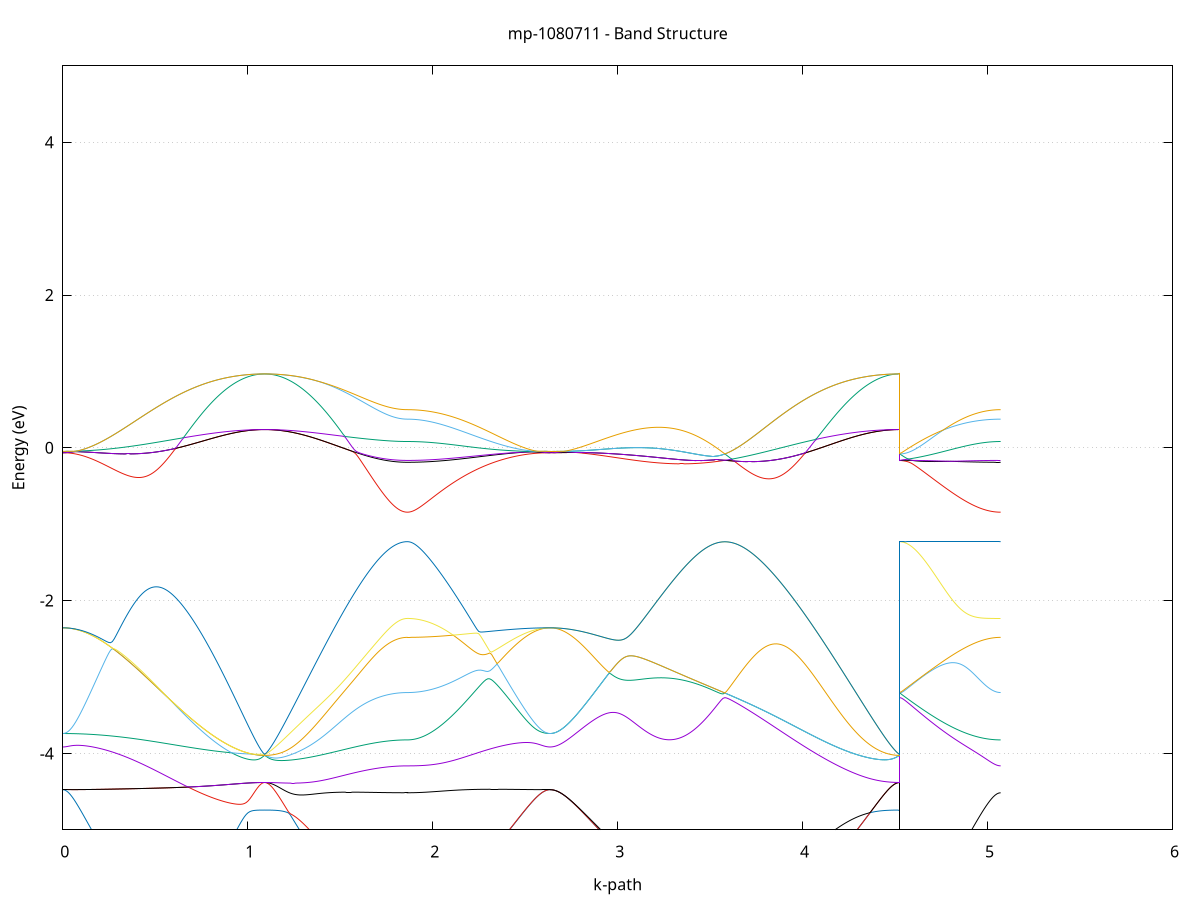 set title 'mp-1080711 - Band Structure'
set xlabel 'k-path'
set ylabel 'Energy (eV)'
set grid y
set yrange [-5:5]
set terminal png size 800,600
set output 'mp-1080711_bands_gnuplot.png'
plot '-' using 1:2 with lines notitle, '-' using 1:2 with lines notitle, '-' using 1:2 with lines notitle, '-' using 1:2 with lines notitle, '-' using 1:2 with lines notitle, '-' using 1:2 with lines notitle, '-' using 1:2 with lines notitle, '-' using 1:2 with lines notitle, '-' using 1:2 with lines notitle, '-' using 1:2 with lines notitle, '-' using 1:2 with lines notitle, '-' using 1:2 with lines notitle, '-' using 1:2 with lines notitle, '-' using 1:2 with lines notitle, '-' using 1:2 with lines notitle, '-' using 1:2 with lines notitle, '-' using 1:2 with lines notitle, '-' using 1:2 with lines notitle, '-' using 1:2 with lines notitle, '-' using 1:2 with lines notitle, '-' using 1:2 with lines notitle, '-' using 1:2 with lines notitle, '-' using 1:2 with lines notitle, '-' using 1:2 with lines notitle, '-' using 1:2 with lines notitle, '-' using 1:2 with lines notitle, '-' using 1:2 with lines notitle, '-' using 1:2 with lines notitle, '-' using 1:2 with lines notitle, '-' using 1:2 with lines notitle, '-' using 1:2 with lines notitle, '-' using 1:2 with lines notitle, '-' using 1:2 with lines notitle, '-' using 1:2 with lines notitle, '-' using 1:2 with lines notitle, '-' using 1:2 with lines notitle, '-' using 1:2 with lines notitle, '-' using 1:2 with lines notitle, '-' using 1:2 with lines notitle, '-' using 1:2 with lines notitle, '-' using 1:2 with lines notitle, '-' using 1:2 with lines notitle, '-' using 1:2 with lines notitle, '-' using 1:2 with lines notitle, '-' using 1:2 with lines notitle, '-' using 1:2 with lines notitle, '-' using 1:2 with lines notitle, '-' using 1:2 with lines notitle, '-' using 1:2 with lines notitle, '-' using 1:2 with lines notitle, '-' using 1:2 with lines notitle, '-' using 1:2 with lines notitle, '-' using 1:2 with lines notitle, '-' using 1:2 with lines notitle, '-' using 1:2 with lines notitle, '-' using 1:2 with lines notitle, '-' using 1:2 with lines notitle, '-' using 1:2 with lines notitle, '-' using 1:2 with lines notitle, '-' using 1:2 with lines notitle, '-' using 1:2 with lines notitle, '-' using 1:2 with lines notitle, '-' using 1:2 with lines notitle, '-' using 1:2 with lines notitle
0.000000 -25.288253
0.009922 -25.288153
0.019843 -25.288053
0.029765 -25.287853
0.039687 -25.287653
0.049608 -25.287253
0.059530 -25.286853
0.069451 -25.286253
0.079373 -25.285753
0.089295 -25.285153
0.099216 -25.284453
0.109138 -25.283653
0.119060 -25.282853
0.128981 -25.281953
0.138903 -25.280953
0.148824 -25.279953
0.158746 -25.278853
0.168668 -25.277653
0.178589 -25.276453
0.188511 -25.275153
0.198433 -25.273853
0.208354 -25.272453
0.218276 -25.270953
0.228197 -25.269453
0.238119 -25.267953
0.248041 -25.266253
0.257962 -25.264553
0.267884 -25.262853
0.277806 -25.261053
0.287727 -25.259253
0.297649 -25.257353
0.307570 -25.255453
0.317492 -25.253553
0.327414 -25.251653
0.337335 -25.249653
0.347257 -25.247653
0.357179 -25.245553
0.367100 -25.243453
0.377022 -25.241353
0.386944 -25.239253
0.396865 -25.237153
0.406787 -25.234953
0.416708 -25.232853
0.426630 -25.230653
0.436552 -25.228453
0.446473 -25.226253
0.456395 -25.224053
0.466317 -25.221853
0.476238 -25.219653
0.486160 -25.217353
0.496081 -25.215153
0.506003 -25.212953
0.515925 -25.210753
0.525846 -25.208653
0.535768 -25.206453
0.545690 -25.204253
0.555611 -25.202153
0.565533 -25.200053
0.575454 -25.197853
0.585376 -25.195853
0.595298 -25.193753
0.605219 -25.191753
0.615141 -25.189653
0.625063 -25.187753
0.634984 -25.185753
0.644906 -25.183853
0.654827 -25.181953
0.664749 -25.180053
0.674671 -25.178253
0.684592 -25.176453
0.694514 -25.174653
0.704436 -25.172953
0.714357 -25.171253
0.724279 -25.169553
0.734201 -25.167953
0.744122 -25.166453
0.754044 -25.164853
0.763965 -25.163353
0.773887 -25.161853
0.783809 -25.160453
0.793730 -25.159153
0.803652 -25.157853
0.813574 -25.156653
0.823495 -25.155353
0.833417 -25.154153
0.843338 -25.153053
0.853260 -25.151953
0.863182 -25.150853
0.873103 -25.149853
0.883025 -25.148953
0.892947 -25.148053
0.902868 -25.147153
0.912790 -25.146253
0.922711 -25.145553
0.932633 -25.144753
0.942555 -25.144053
0.952476 -25.143453
0.962398 -25.142753
0.972320 -25.142253
0.982241 -25.141753
0.992163 -25.141253
1.002084 -25.140853
1.012006 -25.140453
1.021928 -25.140153
1.031849 -25.139853
1.041771 -25.139553
1.051693 -25.139353
1.061614 -25.139253
1.071536 -25.139153
1.081458 -25.139053
1.091379 -25.139053
1.091379 -25.139053
1.101273 -25.139053
1.111167 -25.139153
1.121061 -25.139253
1.130955 -25.139353
1.140848 -25.139553
1.150742 -25.139853
1.160636 -25.140153
1.170530 -25.140453
1.180424 -25.140853
1.190318 -25.141253
1.200212 -25.141653
1.210106 -25.142153
1.219999 -25.142653
1.229893 -25.143253
1.239787 -25.143853
1.249681 -25.144453
1.259575 -25.145153
1.269469 -25.145853
1.279363 -25.146653
1.289256 -25.147353
1.299150 -25.148153
1.309044 -25.149053
1.318938 -25.149953
1.328832 -25.150753
1.338726 -25.151653
1.348620 -25.152653
1.358514 -25.153553
1.368407 -25.154553
1.378301 -25.155553
1.388195 -25.156553
1.398089 -25.157553
1.407983 -25.158553
1.417877 -25.159653
1.427771 -25.160653
1.437664 -25.161753
1.447558 -25.162853
1.457452 -25.163853
1.467346 -25.164953
1.477240 -25.166053
1.487134 -25.167153
1.497028 -25.168253
1.506922 -25.169353
1.516815 -25.170253
1.526709 -25.171353
1.536603 -25.172453
1.546497 -25.173453
1.556391 -25.174453
1.566285 -25.175453
1.576179 -25.176453
1.586072 -25.177453
1.595966 -25.178453
1.605860 -25.179353
1.615754 -25.180253
1.625648 -25.181153
1.635542 -25.182053
1.645436 -25.182853
1.655330 -25.183653
1.665223 -25.184453
1.675117 -25.185153
1.685011 -25.185853
1.694905 -25.186553
1.704799 -25.187153
1.714693 -25.187753
1.724587 -25.188353
1.734480 -25.188953
1.744374 -25.189453
1.754268 -25.189953
1.764162 -25.190353
1.774056 -25.190753
1.783950 -25.191153
1.793844 -25.191453
1.803738 -25.191753
1.813631 -25.191953
1.823525 -25.192153
1.833419 -25.192353
1.843313 -25.192453
1.853207 -25.192453
1.863101 -25.192553
1.863101 -25.192553
1.872995 -25.192553
1.882888 -25.192653
1.892782 -25.192853
1.902676 -25.193153
1.912570 -25.193553
1.922464 -25.193953
1.932358 -25.194453
1.942252 -25.195053
1.952146 -25.195753
1.962039 -25.196453
1.971933 -25.197253
1.981827 -25.198253
1.991721 -25.199153
2.001615 -25.200253
2.011509 -25.201353
2.021403 -25.202453
2.031296 -25.203753
2.041190 -25.204953
2.051084 -25.206353
2.060978 -25.207753
2.070872 -25.209153
2.080766 -25.210653
2.090660 -25.212253
2.100553 -25.213853
2.110447 -25.215453
2.120341 -25.217153
2.130235 -25.218853
2.140129 -25.220653
2.150023 -25.222453
2.159917 -25.224353
2.169811 -25.226153
2.179704 -25.228053
2.189598 -25.229853
2.199492 -25.231753
2.209386 -25.233653
2.219280 -25.235553
2.229174 -25.237553
2.239068 -25.239453
2.248961 -25.241353
2.258855 -25.243353
2.268749 -25.245253
2.278643 -25.247153
2.288537 -25.249053
2.298431 -25.250953
2.308325 -25.252753
2.318219 -25.254653
2.328112 -25.256453
2.338006 -25.258253
2.347900 -25.260053
2.357794 -25.261653
2.367688 -25.263353
2.377582 -25.265053
2.387476 -25.266653
2.397369 -25.268253
2.407263 -25.269753
2.417157 -25.271253
2.427051 -25.272653
2.436945 -25.274053
2.446839 -25.275353
2.456733 -25.276653
2.466627 -25.277853
2.476520 -25.278953
2.486414 -25.280053
2.496308 -25.281153
2.506202 -25.282053
2.516096 -25.282953
2.525990 -25.283753
2.535884 -25.284553
2.545777 -25.285153
2.555671 -25.285853
2.565565 -25.286353
2.575459 -25.286853
2.585353 -25.287253
2.595247 -25.287553
2.605141 -25.287853
2.615035 -25.288053
2.624928 -25.288153
2.634822 -25.288253
2.634822 -25.288253
2.644771 -25.288153
2.654720 -25.288053
2.664670 -25.287853
2.674619 -25.287553
2.684568 -25.287253
2.694517 -25.286853
2.704466 -25.286253
2.714415 -25.285753
2.724364 -25.285053
2.734313 -25.284453
2.744262 -25.283753
2.754211 -25.282853
2.764160 -25.281953
2.774109 -25.281053
2.784058 -25.279953
2.794007 -25.278853
2.803957 -25.277753
2.813906 -25.276553
2.823855 -25.275253
2.833804 -25.273953
2.843753 -25.272553
2.853702 -25.271153
2.863651 -25.269653
2.873600 -25.268253
2.883549 -25.266653
2.893498 -25.264953
2.903447 -25.263253
2.913396 -25.261553
2.923345 -25.259853
2.933295 -25.258153
2.943244 -25.256253
2.953193 -25.254453
2.963142 -25.252653
2.973091 -25.250753
2.983040 -25.248853
2.992989 -25.246853
3.002938 -25.244953
3.012887 -25.243053
3.022836 -25.241153
3.032785 -25.239253
3.042734 -25.237353
3.052683 -25.235353
3.062632 -25.233453
3.072582 -25.231553
3.082531 -25.229653
3.092480 -25.227753
3.102429 -25.225853
3.112378 -25.224053
3.122327 -25.222153
3.132276 -25.220353
3.142225 -25.218553
3.152174 -25.216753
3.162123 -25.215053
3.172072 -25.213353
3.182021 -25.211653
3.191970 -25.210053
3.201920 -25.208453
3.211869 -25.206853
3.221818 -25.205353
3.231767 -25.203853
3.241716 -25.202453
3.251665 -25.201053
3.261614 -25.199753
3.271563 -25.198453
3.281512 -25.197253
3.291461 -25.196053
3.301410 -25.194753
3.311359 -25.193653
3.321308 -25.192653
3.331257 -25.191653
3.341207 -25.190753
3.351156 -25.189853
3.361105 -25.188953
3.371054 -25.188153
3.381003 -25.187453
3.390952 -25.186753
3.400901 -25.186153
3.410850 -25.185453
3.420799 -25.184953
3.430748 -25.184353
3.440697 -25.183953
3.450646 -25.183553
3.460595 -25.183153
3.470545 -25.182753
3.480494 -25.182453
3.490443 -25.182253
3.500392 -25.181953
3.510341 -25.181753
3.520290 -25.181653
3.530239 -25.181453
3.540188 -25.181353
3.550137 -25.181353
3.560086 -25.181253
3.570035 -25.181153
3.579984 -25.181153
3.579984 -25.181153
3.589933 -25.181153
3.599882 -25.181253
3.609832 -25.181253
3.619781 -25.181353
3.629730 -25.181353
3.639679 -25.181453
3.649628 -25.181553
3.659577 -25.181653
3.669526 -25.181753
3.679475 -25.181753
3.689424 -25.181853
3.699373 -25.181853
3.709322 -25.181953
3.719271 -25.182053
3.729220 -25.182053
3.739170 -25.182153
3.749119 -25.182153
3.759068 -25.182153
3.769017 -25.182153
3.778966 -25.182153
3.788915 -25.182153
3.798864 -25.182053
3.808813 -25.181953
3.818762 -25.181853
3.828711 -25.181753
3.838660 -25.181653
3.848609 -25.181453
3.858558 -25.181253
3.868507 -25.180953
3.878457 -25.180753
3.888406 -25.180453
3.898355 -25.180153
3.908304 -25.179753
3.918253 -25.179353
3.928202 -25.178953
3.938151 -25.178553
3.948100 -25.178053
3.958049 -25.177553
3.967998 -25.177053
3.977947 -25.176453
3.987896 -25.175853
3.997845 -25.175253
4.007795 -25.174653
4.017744 -25.173953
4.027693 -25.173253
4.037642 -25.172553
4.047591 -25.171753
4.057540 -25.170953
4.067489 -25.170253
4.077438 -25.169453
4.087387 -25.168553
4.097336 -25.167753
4.107285 -25.166853
4.117234 -25.166053
4.127183 -25.165153
4.137132 -25.164353
4.147082 -25.163453
4.157031 -25.162553
4.166980 -25.161553
4.176929 -25.160653
4.186878 -25.159653
4.196827 -25.158753
4.206776 -25.157753
4.216725 -25.156853
4.226674 -25.155953
4.236623 -25.155053
4.246572 -25.154153
4.256521 -25.153253
4.266470 -25.152353
4.276420 -25.151453
4.286369 -25.150553
4.296318 -25.149753
4.306267 -25.148953
4.316216 -25.148153
4.326165 -25.147353
4.336114 -25.146653
4.346063 -25.145853
4.356012 -25.145153
4.365961 -25.144453
4.375910 -25.143853
4.385859 -25.143253
4.395808 -25.142653
4.405757 -25.142153
4.415707 -25.141653
4.425656 -25.141153
4.435605 -25.140853
4.445554 -25.140453
4.455503 -25.140153
4.465452 -25.139853
4.475401 -25.139553
4.485350 -25.139353
4.495299 -25.139253
4.505248 -25.139153
4.515197 -25.139053
4.525146 -25.139053
4.525146 -25.181153
4.535068 -25.181153
4.544990 -25.181253
4.554911 -25.181253
4.564833 -25.181353
4.574755 -25.181453
4.584676 -25.181553
4.594598 -25.181653
4.604519 -25.181753
4.614441 -25.181953
4.624363 -25.182153
4.634284 -25.182253
4.644206 -25.182453
4.654128 -25.182753
4.664049 -25.182953
4.673971 -25.183153
4.683892 -25.183453
4.693814 -25.183653
4.703736 -25.183953
4.713657 -25.184253
4.723579 -25.184553
4.733501 -25.184853
4.743422 -25.185053
4.753344 -25.185353
4.763265 -25.185653
4.773187 -25.186053
4.783109 -25.186353
4.793030 -25.186653
4.802952 -25.186953
4.812874 -25.187253
4.822795 -25.187653
4.832717 -25.187953
4.842638 -25.188253
4.852560 -25.188553
4.862482 -25.188853
4.872403 -25.189153
4.882325 -25.189453
4.892247 -25.189753
4.902168 -25.189953
4.912090 -25.190253
4.922012 -25.190453
4.931933 -25.190653
4.941855 -25.190953
4.951776 -25.191153
4.961698 -25.191353
4.971620 -25.191553
4.981541 -25.191753
4.991463 -25.191853
5.001385 -25.192053
5.011306 -25.192153
5.021228 -25.192253
5.031149 -25.192353
5.041071 -25.192453
5.050993 -25.192453
5.060914 -25.192453
5.070836 -25.192553
e
0.000000 -21.172753
0.009922 -21.172753
0.019843 -21.172953
0.029765 -21.173353
0.039687 -21.173853
0.049608 -21.174453
0.059530 -21.175253
0.069451 -21.176153
0.079373 -21.177353
0.089295 -21.178553
0.099216 -21.179853
0.109138 -21.181353
0.119060 -21.182953
0.128981 -21.184653
0.138903 -21.186553
0.148824 -21.188453
0.158746 -21.190553
0.168668 -21.192653
0.178589 -21.194953
0.188511 -21.197253
0.198433 -21.199753
0.208354 -21.202253
0.218276 -21.204853
0.228197 -21.207553
0.238119 -21.210253
0.248041 -21.213053
0.257962 -21.215853
0.267884 -21.218753
0.277806 -21.221653
0.287727 -21.224553
0.297649 -21.227553
0.307570 -21.230553
0.317492 -21.233553
0.327414 -21.236553
0.337335 -21.239553
0.347257 -21.242553
0.357179 -21.245553
0.367100 -21.248453
0.377022 -21.251453
0.386944 -21.254353
0.396865 -21.257253
0.406787 -21.260153
0.416708 -21.262953
0.426630 -21.265653
0.436552 -21.268353
0.446473 -21.271053
0.456395 -21.273553
0.466317 -21.276153
0.476238 -21.278553
0.486160 -21.280853
0.496081 -21.283053
0.506003 -21.285253
0.515925 -21.287353
0.525846 -21.289353
0.535768 -21.291353
0.545690 -21.293153
0.555611 -21.294853
0.565533 -21.296553
0.575454 -21.298053
0.585376 -21.299553
0.595298 -21.300853
0.605219 -21.302053
0.615141 -21.303253
0.625063 -21.304253
0.634984 -21.305253
0.644906 -21.306053
0.654827 -21.306853
0.664749 -21.307453
0.674671 -21.308053
0.684592 -21.308453
0.694514 -21.308853
0.704436 -21.309153
0.714357 -21.309353
0.724279 -21.309453
0.734201 -21.309553
0.744122 -21.309453
0.754044 -21.309353
0.763965 -21.309253
0.773887 -21.308953
0.783809 -21.308753
0.793730 -21.308453
0.803652 -21.308053
0.813574 -21.307653
0.823495 -21.307153
0.833417 -21.306653
0.843338 -21.306053
0.853260 -21.305553
0.863182 -21.304953
0.873103 -21.304353
0.883025 -21.303753
0.892947 -21.303053
0.902868 -21.302453
0.912790 -21.301753
0.922711 -21.301153
0.932633 -21.300553
0.942555 -21.299953
0.952476 -21.299353
0.962398 -21.298753
0.972320 -21.298153
0.982241 -21.297653
0.992163 -21.297253
1.002084 -21.296753
1.012006 -21.296353
1.021928 -21.295953
1.031849 -21.295653
1.041771 -21.295453
1.051693 -21.295153
1.061614 -21.294953
1.071536 -21.294853
1.081458 -21.294753
1.091379 -21.294753
1.091379 -21.294753
1.101273 -21.294853
1.111167 -21.294953
1.121061 -21.295153
1.130955 -21.295453
1.140848 -21.295753
1.150742 -21.296153
1.160636 -21.296653
1.170530 -21.297253
1.180424 -21.297953
1.190318 -21.298653
1.200212 -21.299453
1.210106 -21.300253
1.219999 -21.301253
1.229893 -21.302253
1.239787 -21.303353
1.249681 -21.304453
1.259575 -21.305653
1.269469 -21.306953
1.279363 -21.308253
1.289256 -21.309553
1.299150 -21.310953
1.309044 -21.312453
1.318938 -21.313953
1.328832 -21.315453
1.338726 -21.317053
1.348620 -21.318653
1.358514 -21.320353
1.368407 -21.322053
1.378301 -21.323753
1.388195 -21.325553
1.398089 -21.327253
1.407983 -21.329053
1.417877 -21.330953
1.427771 -21.332753
1.437664 -21.334653
1.447558 -21.336453
1.457452 -21.338353
1.467346 -21.340153
1.477240 -21.342053
1.487134 -21.343953
1.497028 -21.345753
1.506922 -21.347653
1.516815 -21.349353
1.526709 -21.351253
1.536603 -21.353053
1.546497 -21.354753
1.556391 -21.356553
1.566285 -21.358253
1.576179 -21.359953
1.586072 -21.361653
1.595966 -21.363253
1.605860 -21.364853
1.615754 -21.366453
1.625648 -21.367953
1.635542 -21.369453
1.645436 -21.370853
1.655330 -21.372253
1.665223 -21.373553
1.675117 -21.374853
1.685011 -21.376053
1.694905 -21.377253
1.704799 -21.378353
1.714693 -21.379353
1.724587 -21.380353
1.734480 -21.381353
1.744374 -21.382153
1.754268 -21.382953
1.764162 -21.383753
1.774056 -21.384353
1.783950 -21.384953
1.793844 -21.385553
1.803738 -21.385953
1.813631 -21.386353
1.823525 -21.386653
1.833419 -21.386953
1.843313 -21.387153
1.853207 -21.387253
1.863101 -21.387353
1.863101 -21.387353
1.872995 -21.387253
1.882888 -21.386953
1.892782 -21.386453
1.902676 -21.385853
1.912570 -21.385053
1.922464 -21.384153
1.932358 -21.382953
1.942252 -21.381653
1.952146 -21.380253
1.962039 -21.378653
1.971933 -21.376853
1.981827 -21.374953
1.991721 -21.372853
2.001615 -21.370553
2.011509 -21.368153
2.021403 -21.365653
2.031296 -21.362953
2.041190 -21.360053
2.051084 -21.357153
2.060978 -21.354053
2.070872 -21.350853
2.080766 -21.347553
2.090660 -21.344153
2.100553 -21.340653
2.110447 -21.337053
2.120341 -21.333253
2.130235 -21.329453
2.140129 -21.325653
2.150023 -21.321653
2.159917 -21.317653
2.169811 -21.313553
2.179704 -21.309453
2.189598 -21.305253
2.199492 -21.301053
2.209386 -21.296753
2.219280 -21.292453
2.229174 -21.288153
2.239068 -21.283853
2.248961 -21.279553
2.258855 -21.275253
2.268749 -21.270953
2.278643 -21.266653
2.288537 -21.262453
2.298431 -21.258153
2.308325 -21.253953
2.318219 -21.249753
2.328112 -21.245653
2.338006 -21.241653
2.347900 -21.237653
2.357794 -21.233653
2.367688 -21.229853
2.377582 -21.226153
2.387476 -21.222453
2.397369 -21.218853
2.407263 -21.215353
2.417157 -21.211953
2.427051 -21.208653
2.436945 -21.205553
2.446839 -21.202453
2.456733 -21.199553
2.466627 -21.196753
2.476520 -21.194053
2.486414 -21.191553
2.496308 -21.189153
2.506202 -21.186953
2.516096 -21.184853
2.525990 -21.182953
2.535884 -21.181153
2.545777 -21.179553
2.555671 -21.178053
2.565565 -21.176753
2.575459 -21.175653
2.585353 -21.174753
2.595247 -21.174053
2.605141 -21.173453
2.615035 -21.173053
2.624928 -21.172753
2.634822 -21.172753
2.634822 -21.172753
2.644771 -21.172753
2.654720 -21.173053
2.664670 -21.173553
2.674619 -21.174053
2.684568 -21.174953
2.694517 -21.175953
2.704466 -21.177053
2.714415 -21.178453
2.724364 -21.179953
2.734313 -21.181653
2.744262 -21.183553
2.754211 -21.185553
2.764160 -21.187753
2.774109 -21.190053
2.784058 -21.192553
2.794007 -21.195153
2.803957 -21.197853
2.813906 -21.200753
2.823855 -21.203753
2.833804 -21.206853
2.843753 -21.210053
2.853702 -21.213353
2.863651 -21.216753
2.873600 -21.220353
2.883549 -21.223953
2.893498 -21.227553
2.903447 -21.231253
2.913396 -21.234953
2.923345 -21.238753
2.933295 -21.242653
2.943244 -21.246453
2.953193 -21.250353
2.963142 -21.254253
2.973091 -21.258253
2.983040 -21.262053
2.992989 -21.265853
3.002938 -21.269753
3.012887 -21.273553
3.022836 -21.277353
3.032785 -21.281153
3.042734 -21.284853
3.052683 -21.288553
3.062632 -21.292153
3.072582 -21.295653
3.082531 -21.299053
3.092480 -21.302453
3.102429 -21.305653
3.112378 -21.308853
3.122327 -21.311853
3.132276 -21.314753
3.142225 -21.317553
3.152174 -21.320153
3.162123 -21.322753
3.172072 -21.325153
3.182021 -21.327453
3.191970 -21.329553
3.201920 -21.331453
3.211869 -21.333353
3.221818 -21.334953
3.231767 -21.336453
3.241716 -21.337853
3.251665 -21.339053
3.261614 -21.340053
3.271563 -21.340853
3.281512 -21.341553
3.291461 -21.342053
3.301410 -21.342353
3.311359 -21.342553
3.321308 -21.342553
3.331257 -21.342453
3.341207 -21.342153
3.351156 -21.341653
3.361105 -21.340953
3.371054 -21.340153
3.381003 -21.339153
3.390952 -21.338053
3.400901 -21.336753
3.410850 -21.335353
3.420799 -21.333753
3.430748 -21.332053
3.440697 -21.330153
3.450646 -21.328253
3.460595 -21.326153
3.470545 -21.323953
3.480494 -21.321553
3.490443 -21.319153
3.500392 -21.316653
3.510341 -21.313953
3.520290 -21.311253
3.530239 -21.308453
3.540188 -21.305553
3.550137 -21.302653
3.560086 -21.299653
3.570035 -21.296553
3.579984 -21.293453
3.579984 -21.293453
3.589933 -21.294953
3.599882 -21.296553
3.609832 -21.298053
3.619781 -21.299453
3.629730 -21.300853
3.639679 -21.302253
3.649628 -21.303553
3.659577 -21.304853
3.669526 -21.306053
3.679475 -21.307253
3.689424 -21.308453
3.699373 -21.309553
3.709322 -21.310653
3.719271 -21.311653
3.729220 -21.312553
3.739170 -21.313553
3.749119 -21.314453
3.759068 -21.315253
3.769017 -21.316053
3.778966 -21.316753
3.788915 -21.317453
3.798864 -21.318153
3.808813 -21.318753
3.818762 -21.319253
3.828711 -21.319853
3.838660 -21.320253
3.848609 -21.320653
3.858558 -21.321053
3.868507 -21.321353
3.878457 -21.321553
3.888406 -21.321753
3.898355 -21.321953
3.908304 -21.322053
3.918253 -21.322153
3.928202 -21.322153
3.938151 -21.322153
3.948100 -21.322053
3.958049 -21.321953
3.967998 -21.321853
3.977947 -21.321653
3.987896 -21.321453
3.997845 -21.321153
4.007795 -21.320853
4.017744 -21.320553
4.027693 -21.320153
4.037642 -21.319753
4.047591 -21.319353
4.057540 -21.318853
4.067489 -21.318353
4.077438 -21.317853
4.087387 -21.317353
4.097336 -21.316753
4.107285 -21.316153
4.117234 -21.315553
4.127183 -21.314953
4.137132 -21.314353
4.147082 -21.313653
4.157031 -21.313053
4.166980 -21.312353
4.176929 -21.311653
4.186878 -21.310953
4.196827 -21.310153
4.206776 -21.309453
4.216725 -21.308753
4.226674 -21.308053
4.236623 -21.307353
4.246572 -21.306653
4.256521 -21.305953
4.266470 -21.305253
4.276420 -21.304653
4.286369 -21.303953
4.296318 -21.303253
4.306267 -21.302653
4.316216 -21.302053
4.326165 -21.301453
4.336114 -21.300853
4.346063 -21.300253
4.356012 -21.299653
4.365961 -21.299153
4.375910 -21.298653
4.385859 -21.298153
4.395808 -21.297653
4.405757 -21.297253
4.415707 -21.296853
4.425656 -21.296553
4.435605 -21.296253
4.445554 -21.295953
4.455503 -21.295653
4.465452 -21.295453
4.475401 -21.295253
4.485350 -21.295053
4.495299 -21.294953
4.505248 -21.294853
4.515197 -21.294753
4.525146 -21.294753
4.525146 -21.293453
4.535068 -21.296153
4.544990 -21.298853
4.554911 -21.301553
4.564833 -21.304253
4.574755 -21.306853
4.584676 -21.309553
4.594598 -21.312153
4.604519 -21.314853
4.614441 -21.317453
4.624363 -21.320053
4.634284 -21.322553
4.644206 -21.325153
4.654128 -21.327653
4.664049 -21.330153
4.673971 -21.332553
4.683892 -21.334953
4.693814 -21.337353
4.703736 -21.339753
4.713657 -21.342053
4.723579 -21.344353
4.733501 -21.346553
4.743422 -21.348653
4.753344 -21.350853
4.763265 -21.352953
4.773187 -21.355053
4.783109 -21.357053
4.793030 -21.358953
4.802952 -21.360853
4.812874 -21.362653
4.822795 -21.364453
4.832717 -21.366153
4.842638 -21.367853
4.852560 -21.369453
4.862482 -21.370953
4.872403 -21.372453
4.882325 -21.373853
4.892247 -21.375253
4.902168 -21.376453
4.912090 -21.377653
4.922012 -21.378853
4.931933 -21.379853
4.941855 -21.380853
4.951776 -21.381853
4.961698 -21.382753
4.971620 -21.383453
4.981541 -21.384153
4.991463 -21.384853
5.001385 -21.385353
5.011306 -21.385953
5.021228 -21.386353
5.031149 -21.386653
5.041071 -21.386953
5.050993 -21.387153
5.060914 -21.387253
5.070836 -21.387353
e
0.000000 -21.172753
0.009922 -21.172753
0.019843 -21.172753
0.029765 -21.172953
0.039687 -21.173053
0.049608 -21.173253
0.059530 -21.173553
0.069451 -21.173753
0.079373 -21.174153
0.089295 -21.174553
0.099216 -21.175053
0.109138 -21.175553
0.119060 -21.176053
0.128981 -21.176653
0.138903 -21.177353
0.148824 -21.178053
0.158746 -21.178753
0.168668 -21.179553
0.178589 -21.180353
0.188511 -21.181253
0.198433 -21.182253
0.208354 -21.183153
0.218276 -21.184153
0.228197 -21.185253
0.238119 -21.186253
0.248041 -21.187353
0.257962 -21.188553
0.267884 -21.189653
0.277806 -21.190853
0.287727 -21.192153
0.297649 -21.193453
0.307570 -21.194753
0.317492 -21.196153
0.327414 -21.197553
0.337335 -21.198953
0.347257 -21.200353
0.357179 -21.201853
0.367100 -21.203353
0.377022 -21.204853
0.386944 -21.206453
0.396865 -21.207953
0.406787 -21.209553
0.416708 -21.211153
0.426630 -21.212753
0.436552 -21.214453
0.446473 -21.216053
0.456395 -21.217753
0.466317 -21.219453
0.476238 -21.221153
0.486160 -21.222853
0.496081 -21.224553
0.506003 -21.226253
0.515925 -21.228053
0.525846 -21.229753
0.535768 -21.231553
0.545690 -21.233253
0.555611 -21.235053
0.565533 -21.236753
0.575454 -21.238453
0.585376 -21.240253
0.595298 -21.241953
0.605219 -21.243653
0.615141 -21.245353
0.625063 -21.247153
0.634984 -21.248853
0.644906 -21.250553
0.654827 -21.252253
0.664749 -21.253853
0.674671 -21.255553
0.684592 -21.257153
0.694514 -21.258753
0.704436 -21.260353
0.714357 -21.261953
0.724279 -21.263453
0.734201 -21.264953
0.744122 -21.266453
0.754044 -21.267853
0.763965 -21.269353
0.773887 -21.270753
0.783809 -21.272153
0.793730 -21.273453
0.803652 -21.274753
0.813574 -21.276053
0.823495 -21.277353
0.833417 -21.278553
0.843338 -21.279753
0.853260 -21.280853
0.863182 -21.281953
0.873103 -21.283053
0.883025 -21.284053
0.892947 -21.285053
0.902868 -21.285953
0.912790 -21.286853
0.922711 -21.287653
0.932633 -21.288453
0.942555 -21.289253
0.952476 -21.289953
0.962398 -21.290553
0.972320 -21.291153
0.982241 -21.291753
0.992163 -21.292253
1.002084 -21.292753
1.012006 -21.293153
1.021928 -21.293553
1.031849 -21.293853
1.041771 -21.294153
1.051693 -21.294353
1.061614 -21.294553
1.071536 -21.294653
1.081458 -21.294753
1.091379 -21.294753
1.091379 -21.294753
1.101273 -21.294753
1.111167 -21.294653
1.121061 -21.294553
1.130955 -21.294353
1.140848 -21.294153
1.150742 -21.293853
1.160636 -21.293553
1.170530 -21.293153
1.180424 -21.292753
1.190318 -21.292253
1.200212 -21.291753
1.210106 -21.291253
1.219999 -21.290653
1.229893 -21.290053
1.239787 -21.289353
1.249681 -21.288553
1.259575 -21.287753
1.269469 -21.286953
1.279363 -21.286153
1.289256 -21.285253
1.299150 -21.284353
1.309044 -21.283453
1.318938 -21.282453
1.328832 -21.281353
1.338726 -21.280353
1.348620 -21.279253
1.358514 -21.278153
1.368407 -21.277053
1.378301 -21.275853
1.388195 -21.274653
1.398089 -21.273553
1.407983 -21.272253
1.417877 -21.271153
1.427771 -21.269853
1.437664 -21.268653
1.447558 -21.267353
1.457452 -21.266053
1.467346 -21.264853
1.477240 -21.263553
1.487134 -21.262353
1.497028 -21.261053
1.506922 -21.259753
1.516815 -21.258553
1.526709 -21.257253
1.536603 -21.255953
1.546497 -21.254753
1.556391 -21.253553
1.566285 -21.252353
1.576179 -21.251153
1.586072 -21.249953
1.595966 -21.248853
1.605860 -21.247653
1.615754 -21.246553
1.625648 -21.245553
1.635542 -21.244453
1.645436 -21.243453
1.655330 -21.242453
1.665223 -21.241453
1.675117 -21.240553
1.685011 -21.239653
1.694905 -21.238753
1.704799 -21.237953
1.714693 -21.237253
1.724587 -21.236553
1.734480 -21.235853
1.744374 -21.235253
1.754268 -21.234653
1.764162 -21.234153
1.774056 -21.233653
1.783950 -21.233253
1.793844 -21.232853
1.803738 -21.232453
1.813631 -21.232253
1.823525 -21.231953
1.833419 -21.231753
1.843313 -21.231653
1.853207 -21.231553
1.863101 -21.231653
1.863101 -21.231653
1.872995 -21.231553
1.882888 -21.231453
1.892782 -21.231353
1.902676 -21.231253
1.912570 -21.231053
1.922464 -21.230753
1.932358 -21.230453
1.942252 -21.230053
1.952146 -21.229653
1.962039 -21.229253
1.971933 -21.228753
1.981827 -21.228253
1.991721 -21.227653
2.001615 -21.227053
2.011509 -21.226453
2.021403 -21.225753
2.031296 -21.225053
2.041190 -21.224253
2.051084 -21.223453
2.060978 -21.222653
2.070872 -21.221753
2.080766 -21.220853
2.090660 -21.219953
2.100553 -21.218953
2.110447 -21.217953
2.120341 -21.216953
2.130235 -21.215953
2.140129 -21.214953
2.150023 -21.213853
2.159917 -21.212753
2.169811 -21.211653
2.179704 -21.210553
2.189598 -21.209453
2.199492 -21.208253
2.209386 -21.207153
2.219280 -21.205953
2.229174 -21.204753
2.239068 -21.203553
2.248961 -21.202353
2.258855 -21.201253
2.268749 -21.200053
2.278643 -21.198853
2.288537 -21.197653
2.298431 -21.196553
2.308325 -21.195353
2.318219 -21.194153
2.328112 -21.193053
2.338006 -21.191953
2.347900 -21.190853
2.357794 -21.189653
2.367688 -21.188653
2.377582 -21.187553
2.387476 -21.186553
2.397369 -21.185553
2.407263 -21.184553
2.417157 -21.183653
2.427051 -21.182753
2.436945 -21.181853
2.446839 -21.181053
2.456733 -21.180153
2.466627 -21.179353
2.476520 -21.178653
2.486414 -21.177953
2.496308 -21.177353
2.506202 -21.176653
2.516096 -21.176053
2.525990 -21.175553
2.535884 -21.175053
2.545777 -21.174553
2.555671 -21.174153
2.565565 -21.173853
2.575459 -21.173553
2.585353 -21.173253
2.595247 -21.173053
2.605141 -21.172953
2.615035 -21.172753
2.624928 -21.172753
2.634822 -21.172753
2.634822 -21.172753
2.644771 -21.172753
2.654720 -21.172753
2.664670 -21.172853
2.674619 -21.172953
2.684568 -21.173053
2.694517 -21.173253
2.704466 -21.173353
2.714415 -21.173653
2.724364 -21.173853
2.734313 -21.174253
2.744262 -21.174553
2.754211 -21.174953
2.764160 -21.175353
2.774109 -21.175753
2.784058 -21.176153
2.794007 -21.176653
2.803957 -21.177153
2.813906 -21.177753
2.823855 -21.178353
2.833804 -21.178953
2.843753 -21.179553
2.853702 -21.180253
2.863651 -21.180953
2.873600 -21.181753
2.883549 -21.182553
2.893498 -21.183253
2.903447 -21.184153
2.913396 -21.185053
2.923345 -21.185953
2.933295 -21.186853
2.943244 -21.187753
2.953193 -21.188853
2.963142 -21.189853
2.973091 -21.190953
2.983040 -21.192053
2.992989 -21.193153
3.002938 -21.194353
3.012887 -21.195553
3.022836 -21.196753
3.032785 -21.198053
3.042734 -21.199353
3.052683 -21.200753
3.062632 -21.202053
3.072582 -21.203453
3.082531 -21.204953
3.092480 -21.206353
3.102429 -21.207853
3.112378 -21.209353
3.122327 -21.210853
3.132276 -21.212453
3.142225 -21.214053
3.152174 -21.215653
3.162123 -21.217253
3.172072 -21.218953
3.182021 -21.220653
3.191970 -21.222353
3.201920 -21.224053
3.211869 -21.225853
3.221818 -21.227653
3.231767 -21.229453
3.241716 -21.231253
3.251665 -21.233053
3.261614 -21.234953
3.271563 -21.236753
3.281512 -21.238653
3.291461 -21.240553
3.301410 -21.242353
3.311359 -21.244253
3.321308 -21.246153
3.331257 -21.248053
3.341207 -21.250053
3.351156 -21.251953
3.361105 -21.253853
3.371054 -21.255753
3.381003 -21.257753
3.390952 -21.259653
3.400901 -21.261653
3.410850 -21.263553
3.420799 -21.265453
3.430748 -21.267253
3.440697 -21.269153
3.450646 -21.271053
3.460595 -21.272953
3.470545 -21.274753
3.480494 -21.276553
3.490443 -21.278353
3.500392 -21.280153
3.510341 -21.281853
3.520290 -21.283653
3.530239 -21.285353
3.540188 -21.287053
3.550137 -21.288753
3.560086 -21.290253
3.570035 -21.291853
3.579984 -21.293453
3.579984 -21.293453
3.589933 -21.294953
3.599882 -21.296553
3.609832 -21.298053
3.619781 -21.299453
3.629730 -21.300853
3.639679 -21.302253
3.649628 -21.303553
3.659577 -21.304853
3.669526 -21.306053
3.679475 -21.307253
3.689424 -21.308453
3.699373 -21.309553
3.709322 -21.310653
3.719271 -21.311653
3.729220 -21.312553
3.739170 -21.313553
3.749119 -21.314453
3.759068 -21.315253
3.769017 -21.316053
3.778966 -21.316753
3.788915 -21.317453
3.798864 -21.318153
3.808813 -21.318753
3.818762 -21.319253
3.828711 -21.319853
3.838660 -21.320253
3.848609 -21.320653
3.858558 -21.320953
3.868507 -21.321353
3.878457 -21.321553
3.888406 -21.321753
3.898355 -21.321953
3.908304 -21.322053
3.918253 -21.322153
3.928202 -21.322153
3.938151 -21.322153
3.948100 -21.322053
3.958049 -21.321953
3.967998 -21.321853
3.977947 -21.321653
3.987896 -21.321453
3.997845 -21.321153
4.007795 -21.320853
4.017744 -21.320553
4.027693 -21.320153
4.037642 -21.319753
4.047591 -21.319353
4.057540 -21.318853
4.067489 -21.318353
4.077438 -21.317853
4.087387 -21.317353
4.097336 -21.316753
4.107285 -21.316153
4.117234 -21.315553
4.127183 -21.314953
4.137132 -21.314353
4.147082 -21.313653
4.157031 -21.313053
4.166980 -21.312353
4.176929 -21.311653
4.186878 -21.310953
4.196827 -21.310153
4.206776 -21.309453
4.216725 -21.308753
4.226674 -21.308053
4.236623 -21.307353
4.246572 -21.306653
4.256521 -21.305953
4.266470 -21.305253
4.276420 -21.304653
4.286369 -21.303953
4.296318 -21.303253
4.306267 -21.302653
4.316216 -21.302053
4.326165 -21.301453
4.336114 -21.300853
4.346063 -21.300253
4.356012 -21.299653
4.365961 -21.299153
4.375910 -21.298653
4.385859 -21.298153
4.395808 -21.297653
4.405757 -21.297253
4.415707 -21.296853
4.425656 -21.296553
4.435605 -21.296253
4.445554 -21.295953
4.455503 -21.295653
4.465452 -21.295453
4.475401 -21.295253
4.485350 -21.295053
4.495299 -21.294953
4.505248 -21.294853
4.515197 -21.294753
4.525146 -21.294753
4.525146 -21.293453
4.535068 -21.293353
4.544990 -21.293253
4.554911 -21.293053
4.564833 -21.292753
4.574755 -21.292253
4.584676 -21.291753
4.594598 -21.291153
4.604519 -21.290353
4.614441 -21.289553
4.624363 -21.288653
4.634284 -21.287653
4.644206 -21.286653
4.654128 -21.285453
4.664049 -21.284253
4.673971 -21.282953
4.683892 -21.281653
4.693814 -21.280253
4.703736 -21.278753
4.713657 -21.277253
4.723579 -21.275653
4.733501 -21.273953
4.743422 -21.272253
4.753344 -21.270553
4.763265 -21.268853
4.773187 -21.267153
4.783109 -21.265353
4.793030 -21.263553
4.802952 -21.261853
4.812874 -21.260053
4.822795 -21.258253
4.832717 -21.256553
4.842638 -21.254853
4.852560 -21.253153
4.862482 -21.251453
4.872403 -21.249853
4.882325 -21.248253
4.892247 -21.246653
4.902168 -21.245153
4.912090 -21.243653
4.922012 -21.242353
4.931933 -21.240953
4.941855 -21.239753
4.951776 -21.238553
4.961698 -21.237553
4.971620 -21.236553
4.981541 -21.235653
4.991463 -21.234753
5.001385 -21.234053
5.011306 -21.233353
5.021228 -21.232853
5.031149 -21.232353
5.041071 -21.232053
5.050993 -21.231753
5.060914 -21.231653
5.070836 -21.231653
e
0.000000 -21.172753
0.009922 -21.172753
0.019843 -21.172753
0.029765 -21.172953
0.039687 -21.173053
0.049608 -21.173253
0.059530 -21.173553
0.069451 -21.173753
0.079373 -21.174153
0.089295 -21.174553
0.099216 -21.175053
0.109138 -21.175553
0.119060 -21.176053
0.128981 -21.176653
0.138903 -21.177353
0.148824 -21.178053
0.158746 -21.178753
0.168668 -21.179553
0.178589 -21.180353
0.188511 -21.181253
0.198433 -21.182253
0.208354 -21.183153
0.218276 -21.184153
0.228197 -21.185253
0.238119 -21.186253
0.248041 -21.187353
0.257962 -21.188553
0.267884 -21.189653
0.277806 -21.190853
0.287727 -21.192153
0.297649 -21.193453
0.307570 -21.194753
0.317492 -21.196153
0.327414 -21.197553
0.337335 -21.198953
0.347257 -21.200353
0.357179 -21.201853
0.367100 -21.203353
0.377022 -21.204853
0.386944 -21.206453
0.396865 -21.207953
0.406787 -21.209553
0.416708 -21.211153
0.426630 -21.212753
0.436552 -21.214453
0.446473 -21.216053
0.456395 -21.217753
0.466317 -21.219453
0.476238 -21.221153
0.486160 -21.222853
0.496081 -21.224553
0.506003 -21.226253
0.515925 -21.228053
0.525846 -21.229753
0.535768 -21.231553
0.545690 -21.233253
0.555611 -21.235053
0.565533 -21.236753
0.575454 -21.238453
0.585376 -21.240253
0.595298 -21.241953
0.605219 -21.243653
0.615141 -21.245353
0.625063 -21.247153
0.634984 -21.248853
0.644906 -21.250553
0.654827 -21.252253
0.664749 -21.253853
0.674671 -21.255553
0.684592 -21.257153
0.694514 -21.258753
0.704436 -21.260353
0.714357 -21.261953
0.724279 -21.263453
0.734201 -21.264953
0.744122 -21.266453
0.754044 -21.267853
0.763965 -21.269353
0.773887 -21.270753
0.783809 -21.272153
0.793730 -21.273453
0.803652 -21.274753
0.813574 -21.276053
0.823495 -21.277353
0.833417 -21.278553
0.843338 -21.279753
0.853260 -21.280853
0.863182 -21.281953
0.873103 -21.283053
0.883025 -21.284053
0.892947 -21.285053
0.902868 -21.285953
0.912790 -21.286853
0.922711 -21.287653
0.932633 -21.288453
0.942555 -21.289253
0.952476 -21.289953
0.962398 -21.290553
0.972320 -21.291153
0.982241 -21.291753
0.992163 -21.292253
1.002084 -21.292753
1.012006 -21.293153
1.021928 -21.293553
1.031849 -21.293853
1.041771 -21.294153
1.051693 -21.294353
1.061614 -21.294553
1.071536 -21.294653
1.081458 -21.294753
1.091379 -21.294753
1.091379 -21.294753
1.101273 -21.294753
1.111167 -21.294653
1.121061 -21.294453
1.130955 -21.294153
1.140848 -21.293853
1.150742 -21.293353
1.160636 -21.292853
1.170530 -21.292353
1.180424 -21.291653
1.190318 -21.290953
1.200212 -21.290153
1.210106 -21.289253
1.219999 -21.288353
1.229893 -21.287353
1.239787 -21.286353
1.249681 -21.285153
1.259575 -21.283953
1.269469 -21.282753
1.279363 -21.281453
1.289256 -21.280053
1.299150 -21.278653
1.309044 -21.277253
1.318938 -21.275753
1.328832 -21.274153
1.338726 -21.272553
1.348620 -21.270853
1.358514 -21.269153
1.368407 -21.267453
1.378301 -21.265653
1.388195 -21.263853
1.398089 -21.262053
1.407983 -21.260253
1.417877 -21.258353
1.427771 -21.256453
1.437664 -21.254553
1.447558 -21.252653
1.457452 -21.250753
1.467346 -21.248753
1.477240 -21.246853
1.487134 -21.244953
1.497028 -21.243053
1.506922 -21.241053
1.516815 -21.239153
1.526709 -21.237253
1.536603 -21.235353
1.546497 -21.233453
1.556391 -21.231653
1.566285 -21.229853
1.576179 -21.228053
1.586072 -21.226253
1.595966 -21.224453
1.605860 -21.222753
1.615754 -21.221153
1.625648 -21.219553
1.635542 -21.217953
1.645436 -21.216453
1.655330 -21.214953
1.665223 -21.213453
1.675117 -21.212153
1.685011 -21.210853
1.694905 -21.209453
1.704799 -21.208253
1.714693 -21.207153
1.724587 -21.206053
1.734480 -21.205153
1.744374 -21.204153
1.754268 -21.203353
1.764162 -21.202553
1.774056 -21.201753
1.783950 -21.201153
1.793844 -21.200553
1.803738 -21.200053
1.813631 -21.199653
1.823525 -21.199253
1.833419 -21.198953
1.843313 -21.198753
1.853207 -21.198653
1.863101 -21.198653
1.863101 -21.198653
1.872995 -21.198653
1.882888 -21.198653
1.892782 -21.198553
1.902676 -21.198453
1.912570 -21.198353
1.922464 -21.198253
1.932358 -21.198153
1.942252 -21.197953
1.952146 -21.197753
1.962039 -21.197653
1.971933 -21.197353
1.981827 -21.197153
1.991721 -21.196953
2.001615 -21.196653
2.011509 -21.196353
2.021403 -21.196053
2.031296 -21.195753
2.041190 -21.195353
2.051084 -21.195053
2.060978 -21.194653
2.070872 -21.194253
2.080766 -21.193853
2.090660 -21.193453
2.100553 -21.193053
2.110447 -21.192653
2.120341 -21.192153
2.130235 -21.191753
2.140129 -21.191253
2.150023 -21.190753
2.159917 -21.190353
2.169811 -21.189853
2.179704 -21.189353
2.189598 -21.188853
2.199492 -21.188353
2.209386 -21.187853
2.219280 -21.187253
2.229174 -21.186753
2.239068 -21.186253
2.248961 -21.185753
2.258855 -21.185153
2.268749 -21.184653
2.278643 -21.184153
2.288537 -21.183653
2.298431 -21.183053
2.308325 -21.182553
2.318219 -21.182053
2.328112 -21.181653
2.338006 -21.181153
2.347900 -21.180653
2.357794 -21.180153
2.367688 -21.179753
2.377582 -21.179253
2.387476 -21.178753
2.397369 -21.178353
2.407263 -21.177953
2.417157 -21.177553
2.427051 -21.177153
2.436945 -21.176753
2.446839 -21.176353
2.456733 -21.175953
2.466627 -21.175653
2.476520 -21.175353
2.486414 -21.174953
2.496308 -21.174753
2.506202 -21.174453
2.516096 -21.174253
2.525990 -21.173953
2.535884 -21.173753
2.545777 -21.173553
2.555671 -21.173353
2.565565 -21.173153
2.575459 -21.173053
2.585353 -21.172953
2.595247 -21.172853
2.605141 -21.172753
2.615035 -21.172753
2.624928 -21.172753
2.634822 -21.172753
2.634822 -21.172753
2.644771 -21.172753
2.654720 -21.172753
2.664670 -21.172853
2.674619 -21.172953
2.684568 -21.173053
2.694517 -21.173253
2.704466 -21.173353
2.714415 -21.173653
2.724364 -21.173853
2.734313 -21.174253
2.744262 -21.174553
2.754211 -21.174953
2.764160 -21.175353
2.774109 -21.175753
2.784058 -21.176153
2.794007 -21.176653
2.803957 -21.177153
2.813906 -21.177753
2.823855 -21.178353
2.833804 -21.178953
2.843753 -21.179553
2.853702 -21.180253
2.863651 -21.180953
2.873600 -21.181753
2.883549 -21.182553
2.893498 -21.183253
2.903447 -21.184153
2.913396 -21.185053
2.923345 -21.185953
2.933295 -21.186853
2.943244 -21.187753
2.953193 -21.188853
2.963142 -21.189853
2.973091 -21.190953
2.983040 -21.192053
2.992989 -21.193153
3.002938 -21.194353
3.012887 -21.195553
3.022836 -21.196753
3.032785 -21.198053
3.042734 -21.199353
3.052683 -21.200753
3.062632 -21.202053
3.072582 -21.203453
3.082531 -21.204953
3.092480 -21.206353
3.102429 -21.207853
3.112378 -21.209353
3.122327 -21.210853
3.132276 -21.212453
3.142225 -21.214053
3.152174 -21.215653
3.162123 -21.217253
3.172072 -21.218953
3.182021 -21.220653
3.191970 -21.222353
3.201920 -21.224053
3.211869 -21.225853
3.221818 -21.227653
3.231767 -21.229453
3.241716 -21.231253
3.251665 -21.233053
3.261614 -21.234953
3.271563 -21.236753
3.281512 -21.238653
3.291461 -21.240553
3.301410 -21.242353
3.311359 -21.244253
3.321308 -21.246153
3.331257 -21.248053
3.341207 -21.250053
3.351156 -21.251953
3.361105 -21.253853
3.371054 -21.255753
3.381003 -21.257753
3.390952 -21.259653
3.400901 -21.261653
3.410850 -21.263553
3.420799 -21.265453
3.430748 -21.267253
3.440697 -21.269153
3.450646 -21.271053
3.460595 -21.272953
3.470545 -21.274753
3.480494 -21.276553
3.490443 -21.278353
3.500392 -21.280153
3.510341 -21.281853
3.520290 -21.283653
3.530239 -21.285353
3.540188 -21.287053
3.550137 -21.288753
3.560086 -21.290253
3.570035 -21.291853
3.579984 -21.293453
3.579984 -21.293453
3.589933 -21.290353
3.599882 -21.287253
3.609832 -21.284053
3.619781 -21.280853
3.629730 -21.277653
3.639679 -21.274453
3.649628 -21.271253
3.659577 -21.268053
3.669526 -21.264953
3.679475 -21.261753
3.689424 -21.258653
3.699373 -21.255553
3.709322 -21.252653
3.719271 -21.249753
3.729220 -21.246853
3.739170 -21.244053
3.749119 -21.241453
3.759068 -21.238853
3.769017 -21.236253
3.778966 -21.233853
3.788915 -21.231553
3.798864 -21.229253
3.808813 -21.227153
3.818762 -21.225253
3.828711 -21.223353
3.838660 -21.221653
3.848609 -21.219953
3.858558 -21.218453
3.868507 -21.217153
3.878457 -21.215953
3.888406 -21.214853
3.898355 -21.213953
3.908304 -21.213153
3.918253 -21.212453
3.928202 -21.211953
3.938151 -21.211653
3.948100 -21.211353
3.958049 -21.211353
3.967998 -21.211353
3.977947 -21.211553
3.987896 -21.211853
3.997845 -21.212353
4.007795 -21.212953
4.017744 -21.213753
4.027693 -21.214553
4.037642 -21.215453
4.047591 -21.216553
4.057540 -21.217753
4.067489 -21.219153
4.077438 -21.220553
4.087387 -21.222053
4.097336 -21.223753
4.107285 -21.225453
4.117234 -21.227253
4.127183 -21.229053
4.137132 -21.231053
4.147082 -21.233053
4.157031 -21.235153
4.166980 -21.237253
4.176929 -21.239453
4.186878 -21.241553
4.196827 -21.243853
4.206776 -21.246053
4.216725 -21.248353
4.226674 -21.250653
4.236623 -21.252953
4.246572 -21.255253
4.256521 -21.257453
4.266470 -21.259753
4.276420 -21.261953
4.286369 -21.264253
4.296318 -21.266353
4.306267 -21.268553
4.316216 -21.270653
4.326165 -21.272653
4.336114 -21.274653
4.346063 -21.276553
4.356012 -21.278353
4.365961 -21.280153
4.375910 -21.281753
4.385859 -21.283353
4.395808 -21.284853
4.405757 -21.286253
4.415707 -21.287653
4.425656 -21.288853
4.435605 -21.289953
4.445554 -21.290953
4.455503 -21.291853
4.465452 -21.292653
4.475401 -21.293253
4.485350 -21.293853
4.495299 -21.294253
4.505248 -21.294553
4.515197 -21.294753
4.525146 -21.294753
4.525146 -21.293453
4.535068 -21.290753
4.544990 -21.288153
4.554911 -21.285453
4.564833 -21.282753
4.574755 -21.280153
4.584676 -21.277453
4.594598 -21.274853
4.604519 -21.272153
4.614441 -21.269553
4.624363 -21.266953
4.634284 -21.264353
4.644206 -21.261753
4.654128 -21.259253
4.664049 -21.256753
4.673971 -21.254253
4.683892 -21.251853
4.693814 -21.249453
4.703736 -21.247053
4.713657 -21.244753
4.723579 -21.242453
4.733501 -21.240153
4.743422 -21.237853
4.753344 -21.235753
4.763265 -21.233653
4.773187 -21.231553
4.783109 -21.229553
4.793030 -21.227553
4.802952 -21.225653
4.812874 -21.223753
4.822795 -21.221953
4.832717 -21.220153
4.842638 -21.218453
4.852560 -21.216853
4.862482 -21.215253
4.872403 -21.213753
4.882325 -21.212353
4.892247 -21.210953
4.902168 -21.209653
4.912090 -21.208453
4.922012 -21.207253
4.931933 -21.206153
4.941855 -21.205153
4.951776 -21.204153
4.961698 -21.203353
4.971620 -21.202453
4.981541 -21.201753
4.991463 -21.201153
5.001385 -21.200553
5.011306 -21.200053
5.021228 -21.199653
5.031149 -21.199253
5.041071 -21.198953
5.050993 -21.198853
5.060914 -21.198653
5.070836 -21.198653
e
0.000000 -16.516153
0.009922 -16.516153
0.019843 -16.516353
0.029765 -16.516553
0.039687 -16.516953
0.049608 -16.517353
0.059530 -16.517853
0.069451 -16.518553
0.079373 -16.519253
0.089295 -16.520053
0.099216 -16.520953
0.109138 -16.522053
0.119060 -16.523153
0.128981 -16.524353
0.138903 -16.525653
0.148824 -16.527053
0.158746 -16.528453
0.168668 -16.530053
0.178589 -16.531653
0.188511 -16.533453
0.198433 -16.535253
0.208354 -16.537153
0.218276 -16.539153
0.228197 -16.541153
0.238119 -16.543353
0.248041 -16.545553
0.257962 -16.547753
0.267884 -16.550153
0.277806 -16.552553
0.287727 -16.555053
0.297649 -16.557553
0.307570 -16.560153
0.317492 -16.562853
0.327414 -16.565553
0.337335 -16.568353
0.347257 -16.571153
0.357179 -16.574053
0.367100 -16.576953
0.377022 -16.579953
0.386944 -16.582953
0.396865 -16.585953
0.406787 -16.588953
0.416708 -16.592053
0.426630 -16.595253
0.436552 -16.598453
0.446473 -16.601653
0.456395 -16.604853
0.466317 -16.608153
0.476238 -16.611453
0.486160 -16.614653
0.496081 -16.617953
0.506003 -16.621253
0.515925 -16.624553
0.525846 -16.627853
0.535768 -16.631153
0.545690 -16.634553
0.555611 -16.637853
0.565533 -16.641053
0.575454 -16.644353
0.585376 -16.647653
0.595298 -16.650953
0.605219 -16.654253
0.615141 -16.657453
0.625063 -16.660653
0.634984 -16.663853
0.644906 -16.667053
0.654827 -16.670153
0.664749 -16.673253
0.674671 -16.676353
0.684592 -16.679353
0.694514 -16.682353
0.704436 -16.685353
0.714357 -16.688253
0.724279 -16.691053
0.734201 -16.693853
0.744122 -16.696653
0.754044 -16.699353
0.763965 -16.702053
0.773887 -16.704653
0.783809 -16.707153
0.793730 -16.709653
0.803652 -16.712053
0.813574 -16.714353
0.823495 -16.716653
0.833417 -16.718953
0.843338 -16.721053
0.853260 -16.723153
0.863182 -16.725153
0.873103 -16.727053
0.883025 -16.728953
0.892947 -16.730653
0.902868 -16.732353
0.912790 -16.733953
0.922711 -16.735553
0.932633 -16.736953
0.942555 -16.738353
0.952476 -16.739553
0.962398 -16.740753
0.972320 -16.741853
0.982241 -16.742953
0.992163 -16.743853
1.002084 -16.744753
1.012006 -16.745553
1.021928 -16.746253
1.031849 -16.746753
1.041771 -16.747253
1.051693 -16.747653
1.061614 -16.747953
1.071536 -16.748153
1.081458 -16.748353
1.091379 -16.748353
1.091379 -16.748353
1.101273 -16.748253
1.111167 -16.748053
1.121061 -16.747753
1.130955 -16.747253
1.140848 -16.746553
1.150742 -16.745753
1.160636 -16.744753
1.170530 -16.743653
1.180424 -16.742453
1.190318 -16.741053
1.200212 -16.739453
1.210106 -16.737853
1.219999 -16.736053
1.229893 -16.734153
1.239787 -16.732053
1.249681 -16.729853
1.259575 -16.727553
1.269469 -16.725153
1.279363 -16.722553
1.289256 -16.719953
1.299150 -16.717253
1.309044 -16.714353
1.318938 -16.711453
1.328832 -16.708353
1.338726 -16.705253
1.348620 -16.702053
1.358514 -16.698753
1.368407 -16.695353
1.378301 -16.691953
1.388195 -16.688453
1.398089 -16.684953
1.407983 -16.681353
1.417877 -16.677653
1.427771 -16.673953
1.437664 -16.670253
1.447558 -16.666553
1.457452 -16.662753
1.467346 -16.658953
1.477240 -16.655153
1.487134 -16.651453
1.497028 -16.647653
1.506922 -16.643853
1.516815 -16.640153
1.526709 -16.636353
1.536603 -16.632653
1.546497 -16.628953
1.556391 -16.625353
1.566285 -16.621753
1.576179 -16.618253
1.586072 -16.614753
1.595966 -16.611353
1.605860 -16.607953
1.615754 -16.604653
1.625648 -16.601453
1.635542 -16.598353
1.645436 -16.595353
1.655330 -16.592453
1.665223 -16.589653
1.675117 -16.586953
1.685011 -16.584353
1.694905 -16.581853
1.704799 -16.579453
1.714693 -16.577253
1.724587 -16.575053
1.734480 -16.573153
1.744374 -16.571253
1.754268 -16.569553
1.764162 -16.567953
1.774056 -16.566553
1.783950 -16.565253
1.793844 -16.564053
1.803738 -16.563053
1.813631 -16.562253
1.823525 -16.561553
1.833419 -16.560953
1.843313 -16.560553
1.853207 -16.560353
1.863101 -16.560353
1.863101 -16.560353
1.872995 -16.560253
1.882888 -16.560253
1.892782 -16.560153
1.902676 -16.559953
1.912570 -16.559853
1.922464 -16.559653
1.932358 -16.559453
1.942252 -16.559153
1.952146 -16.558853
1.962039 -16.558553
1.971933 -16.558153
1.981827 -16.557753
1.991721 -16.557353
2.001615 -16.556853
2.011509 -16.556353
2.021403 -16.555853
2.031296 -16.555353
2.041190 -16.554653
2.051084 -16.554053
2.060978 -16.553453
2.070872 -16.552853
2.080766 -16.552153
2.090660 -16.551453
2.100553 -16.550653
2.110447 -16.549953
2.120341 -16.549153
2.130235 -16.548353
2.140129 -16.547553
2.150023 -16.546753
2.159917 -16.545953
2.169811 -16.545153
2.179704 -16.544253
2.189598 -16.543453
2.199492 -16.542553
2.209386 -16.541653
2.219280 -16.540753
2.229174 -16.539953
2.239068 -16.539053
2.248961 -16.538153
2.258855 -16.537253
2.268749 -16.536353
2.278643 -16.535453
2.288537 -16.534553
2.298431 -16.533653
2.308325 -16.532853
2.318219 -16.531953
2.328112 -16.531153
2.338006 -16.530353
2.347900 -16.529453
2.357794 -16.528653
2.367688 -16.527853
2.377582 -16.527153
2.387476 -16.526353
2.397369 -16.525653
2.407263 -16.524953
2.417157 -16.524253
2.427051 -16.523553
2.436945 -16.522853
2.446839 -16.522253
2.456733 -16.521653
2.466627 -16.521053
2.476520 -16.520553
2.486414 -16.520053
2.496308 -16.519553
2.506202 -16.519053
2.516096 -16.518653
2.525990 -16.518253
2.535884 -16.517853
2.545777 -16.517553
2.555671 -16.517253
2.565565 -16.516953
2.575459 -16.516753
2.585353 -16.516553
2.595247 -16.516453
2.605141 -16.516353
2.615035 -16.516253
2.624928 -16.516153
2.634822 -16.516153
2.634822 -16.516153
2.644771 -16.516153
2.654720 -16.516053
2.664670 -16.516053
2.674619 -16.515953
2.684568 -16.515753
2.694517 -16.515653
2.704466 -16.515453
2.714415 -16.515253
2.724364 -16.515053
2.734313 -16.514753
2.744262 -16.514453
2.754211 -16.514153
2.764160 -16.513753
2.774109 -16.513453
2.784058 -16.512953
2.794007 -16.512553
2.803957 -16.512053
2.813906 -16.511553
2.823855 -16.510953
2.833804 -16.510353
2.843753 -16.509753
2.853702 -16.509053
2.863651 -16.508353
2.873600 -16.507653
2.883549 -16.506853
2.893498 -16.506053
2.903447 -16.505153
2.913396 -16.504253
2.923345 -16.503353
2.933295 -16.502353
2.943244 -16.501353
2.953193 -16.500253
2.963142 -16.499153
2.973091 -16.498053
2.983040 -16.496853
2.992989 -16.495553
3.002938 -16.494253
3.012887 -16.492953
3.022836 -16.491553
3.032785 -16.490153
3.042734 -16.488653
3.052683 -16.487153
3.062632 -16.485653
3.072582 -16.484053
3.082531 -16.482353
3.092480 -16.480753
3.102429 -16.479053
3.112378 -16.477253
3.122327 -16.475453
3.132276 -16.473653
3.142225 -16.471753
3.152174 -16.469853
3.162123 -16.467853
3.172072 -16.465953
3.182021 -16.463953
3.191970 -16.461953
3.201920 -16.459853
3.211869 -16.457853
3.221818 -16.455753
3.231767 -16.453653
3.241716 -16.451553
3.251665 -16.449453
3.261614 -16.447353
3.271563 -16.445253
3.281512 -16.443153
3.291461 -16.441053
3.301410 -16.438853
3.311359 -16.436753
3.321308 -16.434753
3.331257 -16.432653
3.341207 -16.430653
3.351156 -16.428653
3.361105 -16.426753
3.371054 -16.424853
3.381003 -16.422953
3.390952 -16.421153
3.400901 -16.419353
3.410850 -16.417653
3.420799 -16.415953
3.430748 -16.414353
3.440697 -16.412853
3.450646 -16.411453
3.460595 -16.410053
3.470545 -16.408753
3.480494 -16.407553
3.490443 -16.406453
3.500392 -16.405453
3.510341 -16.404553
3.520290 -16.403753
3.530239 -16.403053
3.540188 -16.402453
3.550137 -16.402053
3.560086 -16.401653
3.570035 -16.401453
3.579984 -16.401353
3.579984 -16.401353
3.589933 -16.401453
3.599882 -16.401753
3.609832 -16.402053
3.619781 -16.402553
3.629730 -16.403153
3.639679 -16.403953
3.649628 -16.404953
3.659577 -16.406053
3.669526 -16.407253
3.679475 -16.408653
3.689424 -16.410153
3.699373 -16.411953
3.709322 -16.413753
3.719271 -16.415853
3.729220 -16.417953
3.739170 -16.420353
3.749119 -16.422853
3.759068 -16.425553
3.769017 -16.428353
3.778966 -16.431253
3.788915 -16.434453
3.798864 -16.437753
3.808813 -16.441153
3.818762 -16.444753
3.828711 -16.448453
3.838660 -16.452353
3.848609 -16.456353
3.858558 -16.460553
3.868507 -16.464853
3.878457 -16.469253
3.888406 -16.473753
3.898355 -16.478453
3.908304 -16.483253
3.918253 -16.488153
3.928202 -16.493153
3.938151 -16.498253
3.948100 -16.503453
3.958049 -16.508753
3.967998 -16.514153
3.977947 -16.519553
3.987896 -16.525153
3.997845 -16.530753
4.007795 -16.536353
4.017744 -16.542053
4.027693 -16.547853
4.037642 -16.553653
4.047591 -16.559453
4.057540 -16.565353
4.067489 -16.571253
4.077438 -16.577153
4.087387 -16.583053
4.097336 -16.588953
4.107285 -16.594753
4.117234 -16.600653
4.127183 -16.606553
4.137132 -16.612353
4.147082 -16.618153
4.157031 -16.623853
4.166980 -16.629553
4.176929 -16.635153
4.186878 -16.640753
4.196827 -16.646253
4.206776 -16.651653
4.216725 -16.656953
4.226674 -16.662153
4.236623 -16.667353
4.246572 -16.672353
4.256521 -16.677253
4.266470 -16.682053
4.276420 -16.686753
4.286369 -16.691253
4.296318 -16.695653
4.306267 -16.699953
4.316216 -16.704053
4.326165 -16.707953
4.336114 -16.711753
4.346063 -16.715353
4.356012 -16.718853
4.365961 -16.722153
4.375910 -16.725153
4.385859 -16.728153
4.395808 -16.730853
4.405757 -16.733453
4.415707 -16.735753
4.425656 -16.737953
4.435605 -16.739953
4.445554 -16.741653
4.455503 -16.743253
4.465452 -16.744653
4.475401 -16.745753
4.485350 -16.746753
4.495299 -16.747453
4.505248 -16.747953
4.515197 -16.748253
4.525146 -16.748353
4.525146 -16.401353
4.535068 -16.401553
4.544990 -16.401953
4.554911 -16.402653
4.564833 -16.403553
4.574755 -16.404753
4.584676 -16.406153
4.594598 -16.407853
4.604519 -16.409853
4.614441 -16.411953
4.624363 -16.414353
4.634284 -16.416953
4.644206 -16.419753
4.654128 -16.422853
4.664049 -16.426053
4.673971 -16.429453
4.683892 -16.432953
4.693814 -16.436753
4.703736 -16.440553
4.713657 -16.444653
4.723579 -16.448753
4.733501 -16.452953
4.743422 -16.457153
4.753344 -16.461653
4.763265 -16.466053
4.773187 -16.470553
4.783109 -16.475053
4.793030 -16.479553
4.802952 -16.484053
4.812874 -16.488653
4.822795 -16.493053
4.832717 -16.497553
4.842638 -16.501953
4.852560 -16.506253
4.862482 -16.510453
4.872403 -16.514653
4.882325 -16.518653
4.892247 -16.522553
4.902168 -16.526353
4.912090 -16.529953
4.922012 -16.533353
4.931933 -16.536653
4.941855 -16.539753
4.951776 -16.542753
4.961698 -16.545453
4.971620 -16.547953
4.981541 -16.550253
4.991463 -16.552353
5.001385 -16.554153
5.011306 -16.555753
5.021228 -16.557153
5.031149 -16.558253
5.041071 -16.559153
5.050993 -16.559853
5.060914 -16.560153
5.070836 -16.560353
e
0.000000 -16.516153
0.009922 -16.516053
0.019843 -16.515853
0.029765 -16.515453
0.039687 -16.514953
0.049608 -16.514253
0.059530 -16.513453
0.069451 -16.512453
0.079373 -16.511353
0.089295 -16.510153
0.099216 -16.508853
0.109138 -16.507353
0.119060 -16.505753
0.128981 -16.504053
0.138903 -16.502353
0.148824 -16.500453
0.158746 -16.498553
0.168668 -16.496553
0.178589 -16.494453
0.188511 -16.492353
0.198433 -16.490253
0.208354 -16.488053
0.218276 -16.485853
0.228197 -16.483653
0.238119 -16.481553
0.248041 -16.479353
0.257962 -16.477253
0.267884 -16.475253
0.277806 -16.473253
0.287727 -16.471253
0.297649 -16.469453
0.307570 -16.467653
0.317492 -16.466053
0.327414 -16.464553
0.337335 -16.463253
0.347257 -16.461953
0.357179 -16.460853
0.367100 -16.459953
0.377022 -16.459253
0.386944 -16.458653
0.396865 -16.458353
0.406787 -16.458253
0.416708 -16.458353
0.426630 -16.458653
0.436552 -16.459253
0.446473 -16.460053
0.456395 -16.461053
0.466317 -16.462353
0.476238 -16.463853
0.486160 -16.465553
0.496081 -16.467653
0.506003 -16.469953
0.515925 -16.472453
0.525846 -16.475253
0.535768 -16.478353
0.545690 -16.481653
0.555611 -16.485253
0.565533 -16.489053
0.575454 -16.493053
0.585376 -16.497453
0.595298 -16.501953
0.605219 -16.506753
0.615141 -16.511653
0.625063 -16.516853
0.634984 -16.522253
0.644906 -16.527753
0.654827 -16.533453
0.664749 -16.539353
0.674671 -16.545353
0.684592 -16.551553
0.694514 -16.557853
0.704436 -16.564353
0.714357 -16.570853
0.724279 -16.577453
0.734201 -16.584153
0.744122 -16.590853
0.754044 -16.597553
0.763965 -16.604353
0.773887 -16.611153
0.783809 -16.617953
0.793730 -16.624653
0.803652 -16.631353
0.813574 -16.638053
0.823495 -16.644653
0.833417 -16.651153
0.843338 -16.657553
0.853260 -16.663853
0.863182 -16.670053
0.873103 -16.676053
0.883025 -16.681953
0.892947 -16.687653
0.902868 -16.693053
0.912790 -16.698353
0.922711 -16.703453
0.932633 -16.708353
0.942555 -16.712953
0.952476 -16.717353
0.962398 -16.721453
0.972320 -16.725353
0.982241 -16.728953
0.992163 -16.732253
1.002084 -16.735253
1.012006 -16.738053
1.021928 -16.740353
1.031849 -16.742553
1.041771 -16.744253
1.051693 -16.745753
1.061614 -16.746853
1.071536 -16.747753
1.081458 -16.748253
1.091379 -16.748353
1.091379 -16.748353
1.101273 -16.748253
1.111167 -16.747853
1.121061 -16.747153
1.130955 -16.746253
1.140848 -16.745053
1.150742 -16.743653
1.160636 -16.741853
1.170530 -16.739853
1.180424 -16.737653
1.190318 -16.735153
1.200212 -16.732353
1.210106 -16.729453
1.219999 -16.726153
1.229893 -16.722753
1.239787 -16.719053
1.249681 -16.715153
1.259575 -16.710953
1.269469 -16.706653
1.279363 -16.702053
1.289256 -16.697253
1.299150 -16.692353
1.309044 -16.687253
1.318938 -16.681853
1.328832 -16.676353
1.338726 -16.670753
1.348620 -16.664953
1.358514 -16.658953
1.368407 -16.652853
1.378301 -16.646653
1.388195 -16.640253
1.398089 -16.633853
1.407983 -16.627253
1.417877 -16.620653
1.427771 -16.613953
1.437664 -16.607153
1.447558 -16.600353
1.457452 -16.593453
1.467346 -16.586453
1.477240 -16.579553
1.487134 -16.572653
1.497028 -16.565653
1.506922 -16.558653
1.516815 -16.551753
1.526709 -16.544853
1.536603 -16.537953
1.546497 -16.531153
1.556391 -16.524353
1.566285 -16.517753
1.576179 -16.511153
1.586072 -16.504653
1.595966 -16.498253
1.605860 -16.492053
1.615754 -16.485953
1.625648 -16.479953
1.635542 -16.474153
1.645436 -16.468453
1.655330 -16.463053
1.665223 -16.457753
1.675117 -16.452653
1.685011 -16.447753
1.694905 -16.443053
1.704799 -16.438553
1.714693 -16.434253
1.724587 -16.430253
1.734480 -16.426553
1.744374 -16.422953
1.754268 -16.419753
1.764162 -16.416753
1.774056 -16.414053
1.783950 -16.411553
1.793844 -16.409353
1.803738 -16.407453
1.813631 -16.405853
1.823525 -16.404553
1.833419 -16.403453
1.843313 -16.402753
1.853207 -16.402353
1.863101 -16.402153
1.863101 -16.402153
1.872995 -16.402253
1.882888 -16.402353
1.892782 -16.402553
1.902676 -16.402953
1.912570 -16.403353
1.922464 -16.403853
1.932358 -16.404453
1.942252 -16.405153
1.952146 -16.405953
1.962039 -16.406853
1.971933 -16.407853
1.981827 -16.408853
1.991721 -16.410053
2.001615 -16.411253
2.011509 -16.412553
2.021403 -16.413953
2.031296 -16.415453
2.041190 -16.416953
2.051084 -16.418553
2.060978 -16.420153
2.070872 -16.421953
2.080766 -16.423753
2.090660 -16.425553
2.100553 -16.427453
2.110447 -16.429453
2.120341 -16.431453
2.130235 -16.433453
2.140129 -16.435553
2.150023 -16.437653
2.159917 -16.439853
2.169811 -16.442053
2.179704 -16.444253
2.189598 -16.446453
2.199492 -16.448653
2.209386 -16.450953
2.219280 -16.453253
2.229174 -16.455553
2.239068 -16.457853
2.248961 -16.460153
2.258855 -16.462453
2.268749 -16.464753
2.278643 -16.466953
2.288537 -16.469253
2.298431 -16.471453
2.308325 -16.473753
2.318219 -16.475953
2.328112 -16.478053
2.338006 -16.480253
2.347900 -16.482353
2.357794 -16.484453
2.367688 -16.486453
2.377582 -16.488453
2.387476 -16.490353
2.397369 -16.492253
2.407263 -16.494053
2.417157 -16.495853
2.427051 -16.497553
2.436945 -16.499153
2.446839 -16.500753
2.456733 -16.502253
2.466627 -16.503753
2.476520 -16.505053
2.486414 -16.506353
2.496308 -16.507653
2.506202 -16.508753
2.516096 -16.509853
2.525990 -16.510853
2.535884 -16.511753
2.545777 -16.512553
2.555671 -16.513253
2.565565 -16.513953
2.575459 -16.514553
2.585353 -16.515053
2.595247 -16.515453
2.605141 -16.515753
2.615035 -16.515953
2.624928 -16.516153
2.634822 -16.516153
2.634822 -16.516153
2.644771 -16.516153
2.654720 -16.516053
2.664670 -16.516053
2.674619 -16.515953
2.684568 -16.515753
2.694517 -16.515653
2.704466 -16.515453
2.714415 -16.515253
2.724364 -16.515053
2.734313 -16.514753
2.744262 -16.514453
2.754211 -16.514153
2.764160 -16.513753
2.774109 -16.513453
2.784058 -16.512953
2.794007 -16.512553
2.803957 -16.512053
2.813906 -16.511553
2.823855 -16.510953
2.833804 -16.510353
2.843753 -16.509753
2.853702 -16.509053
2.863651 -16.508353
2.873600 -16.507653
2.883549 -16.506853
2.893498 -16.506053
2.903447 -16.505153
2.913396 -16.504253
2.923345 -16.503353
2.933295 -16.502353
2.943244 -16.501353
2.953193 -16.500253
2.963142 -16.499153
2.973091 -16.498053
2.983040 -16.496853
2.992989 -16.495553
3.002938 -16.494253
3.012887 -16.492953
3.022836 -16.491553
3.032785 -16.490153
3.042734 -16.488653
3.052683 -16.487153
3.062632 -16.485653
3.072582 -16.484053
3.082531 -16.482353
3.092480 -16.480753
3.102429 -16.479053
3.112378 -16.477253
3.122327 -16.475453
3.132276 -16.473653
3.142225 -16.471753
3.152174 -16.469853
3.162123 -16.467853
3.172072 -16.465953
3.182021 -16.463953
3.191970 -16.461953
3.201920 -16.459853
3.211869 -16.457853
3.221818 -16.455753
3.231767 -16.453653
3.241716 -16.451553
3.251665 -16.449453
3.261614 -16.447353
3.271563 -16.445253
3.281512 -16.443153
3.291461 -16.441053
3.301410 -16.438853
3.311359 -16.436753
3.321308 -16.434753
3.331257 -16.432653
3.341207 -16.430653
3.351156 -16.428653
3.361105 -16.426753
3.371054 -16.424853
3.381003 -16.422953
3.390952 -16.421153
3.400901 -16.419353
3.410850 -16.417653
3.420799 -16.415953
3.430748 -16.414353
3.440697 -16.412853
3.450646 -16.411453
3.460595 -16.410053
3.470545 -16.408753
3.480494 -16.407553
3.490443 -16.406453
3.500392 -16.405453
3.510341 -16.404553
3.520290 -16.403753
3.530239 -16.403053
3.540188 -16.402453
3.550137 -16.402053
3.560086 -16.401653
3.570035 -16.401453
3.579984 -16.401353
3.579984 -16.401353
3.589933 -16.401453
3.599882 -16.401753
3.609832 -16.402053
3.619781 -16.402553
3.629730 -16.403153
3.639679 -16.403953
3.649628 -16.404953
3.659577 -16.406053
3.669526 -16.407253
3.679475 -16.408653
3.689424 -16.410153
3.699373 -16.411953
3.709322 -16.413753
3.719271 -16.415853
3.729220 -16.417953
3.739170 -16.420353
3.749119 -16.422853
3.759068 -16.425553
3.769017 -16.428353
3.778966 -16.431253
3.788915 -16.434453
3.798864 -16.437753
3.808813 -16.441153
3.818762 -16.444753
3.828711 -16.448453
3.838660 -16.452353
3.848609 -16.456353
3.858558 -16.460553
3.868507 -16.464853
3.878457 -16.469253
3.888406 -16.473753
3.898355 -16.478453
3.908304 -16.483253
3.918253 -16.488153
3.928202 -16.493153
3.938151 -16.498253
3.948100 -16.503453
3.958049 -16.508753
3.967998 -16.514153
3.977947 -16.519553
3.987896 -16.525153
3.997845 -16.530753
4.007795 -16.536353
4.017744 -16.542053
4.027693 -16.547853
4.037642 -16.553653
4.047591 -16.559453
4.057540 -16.565353
4.067489 -16.571253
4.077438 -16.577153
4.087387 -16.583053
4.097336 -16.588953
4.107285 -16.594753
4.117234 -16.600653
4.127183 -16.606553
4.137132 -16.612353
4.147082 -16.618153
4.157031 -16.623853
4.166980 -16.629553
4.176929 -16.635153
4.186878 -16.640753
4.196827 -16.646253
4.206776 -16.651653
4.216725 -16.656953
4.226674 -16.662153
4.236623 -16.667353
4.246572 -16.672353
4.256521 -16.677253
4.266470 -16.682053
4.276420 -16.686753
4.286369 -16.691253
4.296318 -16.695653
4.306267 -16.699953
4.316216 -16.704053
4.326165 -16.707953
4.336114 -16.711753
4.346063 -16.715353
4.356012 -16.718853
4.365961 -16.722153
4.375910 -16.725153
4.385859 -16.728153
4.395808 -16.730853
4.405757 -16.733453
4.415707 -16.735753
4.425656 -16.737953
4.435605 -16.739953
4.445554 -16.741653
4.455503 -16.743253
4.465452 -16.744653
4.475401 -16.745753
4.485350 -16.746753
4.495299 -16.747453
4.505248 -16.747953
4.515197 -16.748253
4.525146 -16.748353
4.525146 -16.401353
4.535068 -16.401353
4.544990 -16.401453
4.554911 -16.401453
4.564833 -16.401453
4.574755 -16.401453
4.584676 -16.401453
4.594598 -16.401553
4.604519 -16.401553
4.614441 -16.401553
4.624363 -16.401553
4.634284 -16.401553
4.644206 -16.401553
4.654128 -16.401553
4.664049 -16.401553
4.673971 -16.401553
4.683892 -16.401653
4.693814 -16.401653
4.703736 -16.401653
4.713657 -16.401653
4.723579 -16.401653
4.733501 -16.401653
4.743422 -16.401653
4.753344 -16.401753
4.763265 -16.401753
4.773187 -16.401753
4.783109 -16.401753
4.793030 -16.401853
4.802952 -16.401853
4.812874 -16.401853
4.822795 -16.401853
4.832717 -16.401853
4.842638 -16.401953
4.852560 -16.401953
4.862482 -16.401953
4.872403 -16.401953
4.882325 -16.401953
4.892247 -16.402053
4.902168 -16.402053
4.912090 -16.402053
4.922012 -16.402053
4.931933 -16.402053
4.941855 -16.402053
4.951776 -16.402053
4.961698 -16.402053
4.971620 -16.402053
4.981541 -16.402053
4.991463 -16.402053
5.001385 -16.402153
5.011306 -16.402153
5.021228 -16.402153
5.031149 -16.402153
5.041071 -16.402153
5.050993 -16.402153
5.060914 -16.402153
5.070836 -16.402153
e
0.000000 -13.616053
0.009922 -13.616153
0.019843 -13.616253
0.029765 -13.616353
0.039687 -13.616653
0.049608 -13.616853
0.059530 -13.617253
0.069451 -13.617653
0.079373 -13.618053
0.089295 -13.618553
0.099216 -13.619153
0.109138 -13.619753
0.119060 -13.620453
0.128981 -13.621153
0.138903 -13.621953
0.148824 -13.622653
0.158746 -13.623453
0.168668 -13.624253
0.178589 -13.625053
0.188511 -13.625853
0.198433 -13.626753
0.208354 -13.627553
0.218276 -13.628353
0.228197 -13.629053
0.238119 -13.629853
0.248041 -13.630553
0.257962 -13.631153
0.267884 -13.631753
0.277806 -13.632353
0.287727 -13.632753
0.297649 -13.633153
0.307570 -13.633553
0.317492 -13.633753
0.327414 -13.633853
0.337335 -13.633853
0.347257 -13.633853
0.357179 -13.633553
0.367100 -13.633253
0.377022 -13.632753
0.386944 -13.632153
0.396865 -13.631453
0.406787 -13.630553
0.416708 -13.629453
0.426630 -13.628253
0.436552 -13.626853
0.446473 -13.625353
0.456395 -13.623653
0.466317 -13.621753
0.476238 -13.619653
0.486160 -13.617453
0.496081 -13.614953
0.506003 -13.612353
0.515925 -13.609553
0.525846 -13.606653
0.535768 -13.603553
0.545690 -13.600253
0.555611 -13.596753
0.565533 -13.593053
0.575454 -13.589253
0.585376 -13.585253
0.595298 -13.581153
0.605219 -13.576953
0.615141 -13.572553
0.625063 -13.567953
0.634984 -13.563253
0.644906 -13.558453
0.654827 -13.553553
0.664749 -13.548553
0.674671 -13.543453
0.684592 -13.538253
0.694514 -13.532953
0.704436 -13.527653
0.714357 -13.522253
0.724279 -13.516853
0.734201 -13.511353
0.744122 -13.505953
0.754044 -13.500353
0.763965 -13.494853
0.773887 -13.489453
0.783809 -13.483953
0.793730 -13.478553
0.803652 -13.473153
0.813574 -13.467853
0.823495 -13.462653
0.833417 -13.457453
0.843338 -13.452353
0.853260 -13.447453
0.863182 -13.442553
0.873103 -13.437853
0.883025 -13.433253
0.892947 -13.428753
0.902868 -13.424453
0.912790 -13.420253
0.922711 -13.416353
0.932633 -13.412553
0.942555 -13.408953
0.952476 -13.405453
0.962398 -13.402253
0.972320 -13.399253
0.982241 -13.396453
0.992163 -13.393953
1.002084 -13.391653
1.012006 -13.389553
1.021928 -13.387653
1.031849 -13.386053
1.041771 -13.384653
1.051693 -13.383453
1.061614 -13.382653
1.071536 -13.381953
1.081458 -13.381553
1.091379 -13.381453
1.091379 -13.381453
1.101273 -13.381653
1.111167 -13.382153
1.121061 -13.382953
1.130955 -13.384153
1.140848 -13.385653
1.150742 -13.387553
1.160636 -13.389653
1.170530 -13.392153
1.180424 -13.394953
1.190318 -13.398053
1.200212 -13.401453
1.210106 -13.405153
1.219999 -13.409153
1.229893 -13.413453
1.239787 -13.418053
1.249681 -13.422853
1.259575 -13.427953
1.269469 -13.433253
1.279363 -13.438853
1.289256 -13.444753
1.299150 -13.450753
1.309044 -13.457053
1.318938 -13.463453
1.328832 -13.470053
1.338726 -13.476853
1.348620 -13.483853
1.358514 -13.490953
1.368407 -13.498253
1.378301 -13.505553
1.388195 -13.513053
1.398089 -13.520653
1.407983 -13.528353
1.417877 -13.536153
1.427771 -13.543953
1.437664 -13.551853
1.447558 -13.559753
1.457452 -13.567653
1.467346 -13.575553
1.477240 -13.583453
1.487134 -13.591453
1.497028 -13.599353
1.506922 -13.607153
1.516815 -13.614953
1.526709 -13.622653
1.536603 -13.630353
1.546497 -13.637853
1.556391 -13.645353
1.566285 -13.652653
1.576179 -13.659953
1.586072 -13.666953
1.595966 -13.673953
1.605860 -13.680753
1.615754 -13.687353
1.625648 -13.693753
1.635542 -13.700053
1.645436 -13.706053
1.655330 -13.711953
1.665223 -13.717553
1.675117 -13.723053
1.685011 -13.728253
1.694905 -13.733153
1.704799 -13.737853
1.714693 -13.742353
1.724587 -13.746553
1.734480 -13.750453
1.744374 -13.754153
1.754268 -13.757553
1.764162 -13.760653
1.774056 -13.763553
1.783950 -13.766053
1.793844 -13.768353
1.803738 -13.770253
1.813631 -13.771953
1.823525 -13.773353
1.833419 -13.774353
1.843313 -13.775153
1.853207 -13.775653
1.863101 -13.775853
1.863101 -13.775853
1.872995 -13.775753
1.882888 -13.775553
1.892782 -13.775153
1.902676 -13.774753
1.912570 -13.774153
1.922464 -13.773453
1.932358 -13.772653
1.942252 -13.771653
1.952146 -13.770553
1.962039 -13.769353
1.971933 -13.768053
1.981827 -13.766653
1.991721 -13.765053
2.001615 -13.763453
2.011509 -13.761653
2.021403 -13.759753
2.031296 -13.757853
2.041190 -13.755753
2.051084 -13.753553
2.060978 -13.751253
2.070872 -13.748953
2.080766 -13.746553
2.090660 -13.743953
2.100553 -13.741353
2.110447 -13.738653
2.120341 -13.735953
2.130235 -13.733153
2.140129 -13.730253
2.150023 -13.727353
2.159917 -13.724453
2.169811 -13.721353
2.179704 -13.718353
2.189598 -13.715253
2.199492 -13.712053
2.209386 -13.708953
2.219280 -13.705753
2.229174 -13.702553
2.239068 -13.699353
2.248961 -13.696153
2.258855 -13.692953
2.268749 -13.689753
2.278643 -13.686553
2.288537 -13.683353
2.298431 -13.680153
2.308325 -13.677053
2.318219 -13.673953
2.328112 -13.670853
2.338006 -13.667853
2.347900 -13.664853
2.357794 -13.661953
2.367688 -13.659053
2.377582 -13.656253
2.387476 -13.653453
2.397369 -13.650753
2.407263 -13.648153
2.417157 -13.645653
2.427051 -13.643153
2.436945 -13.640753
2.446839 -13.638453
2.456733 -13.636253
2.466627 -13.634153
2.476520 -13.632153
2.486414 -13.630353
2.496308 -13.628553
2.506202 -13.626853
2.516096 -13.625253
2.525990 -13.623853
2.535884 -13.622553
2.545777 -13.621253
2.555671 -13.620253
2.565565 -13.619253
2.575459 -13.618453
2.585353 -13.617753
2.595247 -13.617153
2.605141 -13.616653
2.615035 -13.616353
2.624928 -13.616153
2.634822 -13.616053
2.634822 -13.616053
2.644771 -13.616153
2.654720 -13.616253
2.664670 -13.616353
2.674619 -13.616553
2.684568 -13.616853
2.694517 -13.617253
2.704466 -13.617653
2.714415 -13.618153
2.724364 -13.618753
2.734313 -13.619353
2.744262 -13.620053
2.754211 -13.620753
2.764160 -13.621553
2.774109 -13.622453
2.784058 -13.623253
2.794007 -13.624253
2.803957 -13.625253
2.813906 -13.626253
2.823855 -13.627353
2.833804 -13.628453
2.843753 -13.629553
2.853702 -13.630753
2.863651 -13.631953
2.873600 -13.633253
2.883549 -13.634553
2.893498 -13.635753
2.903447 -13.637053
2.913396 -13.638453
2.923345 -13.639753
2.933295 -13.641153
2.943244 -13.642453
2.953193 -13.643853
2.963142 -13.645153
2.973091 -13.646553
2.983040 -13.647953
2.992989 -13.649253
3.002938 -13.650653
3.012887 -13.651953
3.022836 -13.653253
3.032785 -13.654553
3.042734 -13.655853
3.052683 -13.657053
3.062632 -13.658253
3.072582 -13.659453
3.082531 -13.660653
3.092480 -13.661753
3.102429 -13.662753
3.112378 -13.663853
3.122327 -13.664853
3.132276 -13.665753
3.142225 -13.666653
3.152174 -13.667453
3.162123 -13.668253
3.172072 -13.668953
3.182021 -13.669653
3.191970 -13.670253
3.201920 -13.670853
3.211869 -13.671253
3.221818 -13.671753
3.231767 -13.672053
3.241716 -13.672353
3.251665 -13.672553
3.261614 -13.672753
3.271563 -13.672753
3.281512 -13.672753
3.291461 -13.672653
3.301410 -13.672453
3.311359 -13.672253
3.321308 -13.671953
3.331257 -13.671553
3.341207 -13.671053
3.351156 -13.670453
3.361105 -13.669753
3.371054 -13.669053
3.381003 -13.668253
3.390952 -13.667253
3.400901 -13.666253
3.410850 -13.665153
3.420799 -13.663953
3.430748 -13.662653
3.440697 -13.661253
3.450646 -13.659853
3.460595 -13.658353
3.470545 -13.656653
3.480494 -13.654953
3.490443 -13.653153
3.500392 -13.651153
3.510341 -13.649153
3.520290 -13.647153
3.530239 -13.644953
3.540188 -13.642653
3.550137 -13.640353
3.560086 -13.637853
3.570035 -13.635253
3.579984 -13.632653
3.579984 -13.632653
3.589933 -13.637953
3.599882 -13.643153
3.609832 -13.648253
3.619781 -13.653253
3.629730 -13.658153
3.639679 -13.662853
3.649628 -13.667553
3.659577 -13.672053
3.669526 -13.676353
3.679475 -13.680453
3.689424 -13.684453
3.699373 -13.688153
3.709322 -13.691753
3.719271 -13.695153
3.729220 -13.698253
3.739170 -13.701153
3.749119 -13.703853
3.759068 -13.706353
3.769017 -13.708453
3.778966 -13.710353
3.788915 -13.711953
3.798864 -13.713353
3.808813 -13.714353
3.818762 -13.715153
3.828711 -13.715653
3.838660 -13.715753
3.848609 -13.715653
3.858558 -13.715153
3.868507 -13.714453
3.878457 -13.713353
3.888406 -13.712053
3.898355 -13.710353
3.908304 -13.708353
3.918253 -13.706053
3.928202 -13.703453
3.938151 -13.700553
3.948100 -13.697253
3.958049 -13.693753
3.967998 -13.689953
3.977947 -13.685953
3.987896 -13.681553
3.997845 -13.676953
4.007795 -13.672053
4.017744 -13.666853
4.027693 -13.661453
4.037642 -13.655853
4.047591 -13.649953
4.057540 -13.643853
4.067489 -13.637553
4.077438 -13.631153
4.087387 -13.624453
4.097336 -13.617653
4.107285 -13.610653
4.117234 -13.603553
4.127183 -13.596353
4.137132 -13.588953
4.147082 -13.581553
4.157031 -13.574053
4.166980 -13.566453
4.176929 -13.558753
4.186878 -13.551153
4.196827 -13.543453
4.206776 -13.535753
4.216725 -13.528053
4.226674 -13.520453
4.236623 -13.512853
4.246572 -13.505353
4.256521 -13.497953
4.266470 -13.490553
4.276420 -13.483353
4.286369 -13.476353
4.296318 -13.469353
4.306267 -13.462653
4.316216 -13.456053
4.326165 -13.449653
4.336114 -13.443553
4.346063 -13.437553
4.356012 -13.431853
4.365961 -13.426353
4.375910 -13.421153
4.385859 -13.416253
4.395808 -13.411653
4.405757 -13.407253
4.415707 -13.403253
4.425656 -13.399553
4.435605 -13.396153
4.445554 -13.393153
4.455503 -13.390453
4.465452 -13.388053
4.475401 -13.386053
4.485350 -13.384453
4.495299 -13.383153
4.505248 -13.382153
4.515197 -13.381653
4.525146 -13.381453
4.525146 -13.632653
4.535068 -13.637253
4.544990 -13.641853
4.554911 -13.646353
4.564833 -13.650753
4.574755 -13.655153
4.584676 -13.659453
4.594598 -13.663853
4.604519 -13.668053
4.614441 -13.672253
4.624363 -13.676353
4.634284 -13.680453
4.644206 -13.684453
4.654128 -13.688453
4.664049 -13.692353
4.673971 -13.696153
4.683892 -13.699853
4.693814 -13.703553
4.703736 -13.707153
4.713657 -13.710653
4.723579 -13.714153
4.733501 -13.717453
4.743422 -13.720753
4.753344 -13.723953
4.763265 -13.727053
4.773187 -13.730053
4.783109 -13.732953
4.793030 -13.735853
4.802952 -13.738553
4.812874 -13.741253
4.822795 -13.743753
4.832717 -13.746253
4.842638 -13.748653
4.852560 -13.750953
4.862482 -13.753153
4.872403 -13.755153
4.882325 -13.757153
4.892247 -13.759053
4.902168 -13.760853
4.912090 -13.762553
4.922012 -13.764153
4.931933 -13.765653
4.941855 -13.767053
4.951776 -13.768353
4.961698 -13.769453
4.971620 -13.770553
4.981541 -13.771553
4.991463 -13.772453
5.001385 -13.773253
5.011306 -13.773853
5.021228 -13.774453
5.031149 -13.774953
5.041071 -13.775253
5.050993 -13.775553
5.060914 -13.775753
5.070836 -13.775853
e
0.000000 -13.616053
0.009922 -13.616053
0.019843 -13.615953
0.029765 -13.615853
0.039687 -13.615553
0.049608 -13.615253
0.059530 -13.614953
0.069451 -13.614453
0.079373 -13.614053
0.089295 -13.613453
0.099216 -13.612953
0.109138 -13.612253
0.119060 -13.611553
0.128981 -13.610753
0.138903 -13.609953
0.148824 -13.608953
0.158746 -13.608053
0.168668 -13.606953
0.178589 -13.605853
0.188511 -13.604653
0.198433 -13.603453
0.208354 -13.602153
0.218276 -13.600753
0.228197 -13.599353
0.238119 -13.597853
0.248041 -13.596253
0.257962 -13.594553
0.267884 -13.592853
0.277806 -13.591053
0.287727 -13.589253
0.297649 -13.587353
0.307570 -13.585353
0.317492 -13.583253
0.327414 -13.581153
0.337335 -13.579053
0.347257 -13.576753
0.357179 -13.574453
0.367100 -13.572053
0.377022 -13.569653
0.386944 -13.567153
0.396865 -13.564553
0.406787 -13.561953
0.416708 -13.559253
0.426630 -13.556553
0.436552 -13.553753
0.446473 -13.550853
0.456395 -13.547953
0.466317 -13.544953
0.476238 -13.541953
0.486160 -13.538853
0.496081 -13.535753
0.506003 -13.532553
0.515925 -13.529353
0.525846 -13.526153
0.535768 -13.522853
0.545690 -13.519553
0.555611 -13.516153
0.565533 -13.512753
0.575454 -13.509353
0.585376 -13.505953
0.595298 -13.502453
0.605219 -13.499053
0.615141 -13.495553
0.625063 -13.492053
0.634984 -13.488553
0.644906 -13.484953
0.654827 -13.481453
0.664749 -13.477953
0.674671 -13.474453
0.684592 -13.470953
0.694514 -13.467353
0.704436 -13.463953
0.714357 -13.460453
0.724279 -13.457053
0.734201 -13.453653
0.744122 -13.450253
0.754044 -13.446953
0.763965 -13.443653
0.773887 -13.440453
0.783809 -13.437153
0.793730 -13.434053
0.803652 -13.430953
0.813574 -13.427953
0.823495 -13.424953
0.833417 -13.422053
0.843338 -13.419253
0.853260 -13.416553
0.863182 -13.413853
0.873103 -13.411253
0.883025 -13.408753
0.892947 -13.406353
0.902868 -13.404053
0.912790 -13.401853
0.922711 -13.399653
0.932633 -13.397653
0.942555 -13.395753
0.952476 -13.393953
0.962398 -13.392253
0.972320 -13.390653
0.982241 -13.389253
0.992163 -13.387953
1.002084 -13.386753
1.012006 -13.385653
1.021928 -13.384653
1.031849 -13.383853
1.041771 -13.383153
1.051693 -13.382553
1.061614 -13.382053
1.071536 -13.381753
1.081458 -13.381553
1.091379 -13.381453
1.091379 -13.381453
1.101273 -13.381553
1.111167 -13.381753
1.121061 -13.382053
1.130955 -13.382553
1.140848 -13.383053
1.150742 -13.383853
1.160636 -13.384653
1.170530 -13.385553
1.180424 -13.386653
1.190318 -13.387853
1.200212 -13.389153
1.210106 -13.390653
1.219999 -13.392153
1.229893 -13.393853
1.239787 -13.395653
1.249681 -13.397553
1.259575 -13.399453
1.269469 -13.401553
1.279363 -13.403753
1.289256 -13.406053
1.299150 -13.408453
1.309044 -13.410853
1.318938 -13.413453
1.328832 -13.416053
1.338726 -13.418653
1.348620 -13.421453
1.358514 -13.424253
1.368407 -13.427053
1.378301 -13.430053
1.388195 -13.432953
1.398089 -13.435953
1.407983 -13.439053
1.417877 -13.442153
1.427771 -13.445253
1.437664 -13.448353
1.447558 -13.451553
1.457452 -13.454753
1.467346 -13.457853
1.477240 -13.461053
1.487134 -13.464253
1.497028 -13.467453
1.506922 -13.470553
1.516815 -13.473753
1.526709 -13.476853
1.536603 -13.479953
1.546497 -13.482953
1.556391 -13.485953
1.566285 -13.488953
1.576179 -13.491853
1.586072 -13.494753
1.595966 -13.497553
1.605860 -13.500253
1.615754 -13.502953
1.625648 -13.505553
1.635542 -13.508153
1.645436 -13.510553
1.655330 -13.512953
1.665223 -13.515253
1.675117 -13.517453
1.685011 -13.519553
1.694905 -13.521553
1.704799 -13.523453
1.714693 -13.525353
1.724587 -13.527053
1.734480 -13.528653
1.744374 -13.530153
1.754268 -13.531553
1.764162 -13.532753
1.774056 -13.533953
1.783950 -13.535053
1.793844 -13.535953
1.803738 -13.536753
1.813631 -13.537353
1.823525 -13.537953
1.833419 -13.538353
1.843313 -13.538753
1.853207 -13.538953
1.863101 -13.538953
1.863101 -13.538953
1.872995 -13.538953
1.882888 -13.539053
1.892782 -13.539253
1.902676 -13.539453
1.912570 -13.539753
1.922464 -13.540153
1.932358 -13.540553
1.942252 -13.541053
1.952146 -13.541553
1.962039 -13.542153
1.971933 -13.542853
1.981827 -13.543553
1.991721 -13.544353
2.001615 -13.545153
2.011509 -13.546053
2.021403 -13.546953
2.031296 -13.547953
2.041190 -13.548953
2.051084 -13.550053
2.060978 -13.551153
2.070872 -13.552353
2.080766 -13.553553
2.090660 -13.554753
2.100553 -13.556053
2.110447 -13.557353
2.120341 -13.558753
2.130235 -13.560053
2.140129 -13.561553
2.150023 -13.562953
2.159917 -13.564453
2.169811 -13.565853
2.179704 -13.567353
2.189598 -13.568853
2.199492 -13.570353
2.209386 -13.571853
2.219280 -13.573453
2.229174 -13.574953
2.239068 -13.576453
2.248961 -13.578053
2.258855 -13.579553
2.268749 -13.581153
2.278643 -13.582653
2.288537 -13.584153
2.298431 -13.585653
2.308325 -13.587153
2.318219 -13.588653
2.328112 -13.590153
2.338006 -13.591553
2.347900 -13.593053
2.357794 -13.594353
2.367688 -13.595753
2.377582 -13.597053
2.387476 -13.598353
2.397369 -13.599653
2.407263 -13.600853
2.417157 -13.602053
2.427051 -13.603253
2.436945 -13.604353
2.446839 -13.605453
2.456733 -13.606453
2.466627 -13.607453
2.476520 -13.608453
2.486414 -13.609353
2.496308 -13.610153
2.506202 -13.610953
2.516096 -13.611653
2.525990 -13.612353
2.535884 -13.613053
2.545777 -13.613553
2.555671 -13.614053
2.565565 -13.614553
2.575459 -13.614953
2.585353 -13.615253
2.595247 -13.615553
2.605141 -13.615853
2.615035 -13.615953
2.624928 -13.616053
2.634822 -13.616053
2.634822 -13.616053
2.644771 -13.616153
2.654720 -13.616253
2.664670 -13.616353
2.674619 -13.616553
2.684568 -13.616853
2.694517 -13.617253
2.704466 -13.617653
2.714415 -13.618153
2.724364 -13.618753
2.734313 -13.619353
2.744262 -13.620053
2.754211 -13.620753
2.764160 -13.621553
2.774109 -13.622453
2.784058 -13.623253
2.794007 -13.624253
2.803957 -13.625253
2.813906 -13.626253
2.823855 -13.627353
2.833804 -13.628453
2.843753 -13.629553
2.853702 -13.630753
2.863651 -13.631953
2.873600 -13.633253
2.883549 -13.634553
2.893498 -13.635753
2.903447 -13.637053
2.913396 -13.638453
2.923345 -13.639753
2.933295 -13.641153
2.943244 -13.642453
2.953193 -13.643853
2.963142 -13.645153
2.973091 -13.646553
2.983040 -13.647953
2.992989 -13.649253
3.002938 -13.650653
3.012887 -13.651953
3.022836 -13.653253
3.032785 -13.654553
3.042734 -13.655853
3.052683 -13.657053
3.062632 -13.658253
3.072582 -13.659453
3.082531 -13.660653
3.092480 -13.661753
3.102429 -13.662753
3.112378 -13.663853
3.122327 -13.664853
3.132276 -13.665753
3.142225 -13.666653
3.152174 -13.667453
3.162123 -13.668253
3.172072 -13.668953
3.182021 -13.669653
3.191970 -13.670253
3.201920 -13.670853
3.211869 -13.671253
3.221818 -13.671753
3.231767 -13.672053
3.241716 -13.672353
3.251665 -13.672553
3.261614 -13.672753
3.271563 -13.672753
3.281512 -13.672753
3.291461 -13.672653
3.301410 -13.672453
3.311359 -13.672253
3.321308 -13.671953
3.331257 -13.671553
3.341207 -13.671053
3.351156 -13.670453
3.361105 -13.669753
3.371054 -13.669053
3.381003 -13.668253
3.390952 -13.667253
3.400901 -13.666253
3.410850 -13.665153
3.420799 -13.663953
3.430748 -13.662653
3.440697 -13.661253
3.450646 -13.659853
3.460595 -13.658353
3.470545 -13.656653
3.480494 -13.654953
3.490443 -13.653153
3.500392 -13.651153
3.510341 -13.649153
3.520290 -13.647153
3.530239 -13.644953
3.540188 -13.642653
3.550137 -13.640353
3.560086 -13.637853
3.570035 -13.635253
3.579984 -13.632653
3.579984 -13.632653
3.589933 -13.630053
3.599882 -13.627353
3.609832 -13.624453
3.619781 -13.621553
3.629730 -13.618653
3.639679 -13.615553
3.649628 -13.612453
3.659577 -13.609253
3.669526 -13.606053
3.679475 -13.602753
3.689424 -13.599353
3.699373 -13.595953
3.709322 -13.592453
3.719271 -13.588953
3.729220 -13.585353
3.739170 -13.581753
3.749119 -13.578053
3.759068 -13.574453
3.769017 -13.570653
3.778966 -13.566853
3.788915 -13.563053
3.798864 -13.559353
3.808813 -13.555453
3.818762 -13.551653
3.828711 -13.547753
3.838660 -13.543953
3.848609 -13.540053
3.858558 -13.536153
3.868507 -13.532253
3.878457 -13.528353
3.888406 -13.524553
3.898355 -13.520653
3.908304 -13.516753
3.918253 -13.512953
3.928202 -13.509153
3.938151 -13.505353
3.948100 -13.501553
3.958049 -13.497753
3.967998 -13.494053
3.977947 -13.490353
3.987896 -13.486753
3.997845 -13.483153
4.007795 -13.479553
4.017744 -13.476053
4.027693 -13.472553
4.037642 -13.469053
4.047591 -13.465653
4.057540 -13.462353
4.067489 -13.459053
4.077438 -13.455853
4.087387 -13.452653
4.097336 -13.449553
4.107285 -13.446553
4.117234 -13.443553
4.127183 -13.440553
4.137132 -13.437753
4.147082 -13.434953
4.157031 -13.432153
4.166980 -13.429553
4.176929 -13.426953
4.186878 -13.424353
4.196827 -13.421853
4.206776 -13.419453
4.216725 -13.417153
4.226674 -13.414953
4.236623 -13.412753
4.246572 -13.410653
4.256521 -13.408653
4.266470 -13.406653
4.276420 -13.404753
4.286369 -13.402953
4.296318 -13.401153
4.306267 -13.399553
4.316216 -13.397953
4.326165 -13.396353
4.336114 -13.394953
4.346063 -13.393553
4.356012 -13.392253
4.365961 -13.391053
4.375910 -13.389853
4.385859 -13.388753
4.395808 -13.387753
4.405757 -13.386853
4.415707 -13.385953
4.425656 -13.385153
4.435605 -13.384453
4.445554 -13.383853
4.455503 -13.383353
4.465452 -13.382853
4.475401 -13.382453
4.485350 -13.382053
4.495299 -13.381753
4.505248 -13.381653
4.515197 -13.381453
4.525146 -13.381453
4.525146 -13.632653
4.535068 -13.632653
4.544990 -13.632453
4.554911 -13.632053
4.564833 -13.631453
4.574755 -13.630753
4.584676 -13.629853
4.594598 -13.628853
4.604519 -13.627753
4.614441 -13.626353
4.624363 -13.624953
4.634284 -13.623353
4.644206 -13.621653
4.654128 -13.619853
4.664049 -13.617853
4.673971 -13.615853
4.683892 -13.613653
4.693814 -13.611453
4.703736 -13.609153
4.713657 -13.606753
4.723579 -13.604253
4.733501 -13.601753
4.743422 -13.599153
4.753344 -13.596553
4.763265 -13.593953
4.773187 -13.591253
4.783109 -13.588653
4.793030 -13.585953
4.802952 -13.583253
4.812874 -13.580553
4.822795 -13.577953
4.832717 -13.575353
4.842638 -13.572753
4.852560 -13.570153
4.862482 -13.567753
4.872403 -13.565353
4.882325 -13.562953
4.892247 -13.560753
4.902168 -13.558553
4.912090 -13.556453
4.922012 -13.554453
4.931933 -13.552553
4.941855 -13.550753
4.951776 -13.549053
4.961698 -13.547453
4.971620 -13.546053
4.981541 -13.544753
4.991463 -13.543553
5.001385 -13.542453
5.011306 -13.541553
5.021228 -13.540753
5.031149 -13.540153
5.041071 -13.539553
5.050993 -13.539253
5.060914 -13.539053
5.070836 -13.538953
e
0.000000 -13.616053
0.009922 -13.616053
0.019843 -13.615953
0.029765 -13.615853
0.039687 -13.615553
0.049608 -13.615253
0.059530 -13.614953
0.069451 -13.614453
0.079373 -13.614053
0.089295 -13.613453
0.099216 -13.612953
0.109138 -13.612253
0.119060 -13.611553
0.128981 -13.610753
0.138903 -13.609953
0.148824 -13.608953
0.158746 -13.608053
0.168668 -13.606953
0.178589 -13.605853
0.188511 -13.604653
0.198433 -13.603453
0.208354 -13.602153
0.218276 -13.600753
0.228197 -13.599353
0.238119 -13.597853
0.248041 -13.596253
0.257962 -13.594553
0.267884 -13.592853
0.277806 -13.591053
0.287727 -13.589253
0.297649 -13.587353
0.307570 -13.585353
0.317492 -13.583253
0.327414 -13.581153
0.337335 -13.579053
0.347257 -13.576753
0.357179 -13.574453
0.367100 -13.572053
0.377022 -13.569653
0.386944 -13.567153
0.396865 -13.564553
0.406787 -13.561953
0.416708 -13.559253
0.426630 -13.556553
0.436552 -13.553753
0.446473 -13.550853
0.456395 -13.547953
0.466317 -13.544953
0.476238 -13.541953
0.486160 -13.538853
0.496081 -13.535753
0.506003 -13.532553
0.515925 -13.529353
0.525846 -13.526153
0.535768 -13.522853
0.545690 -13.519553
0.555611 -13.516153
0.565533 -13.512753
0.575454 -13.509353
0.585376 -13.505953
0.595298 -13.502453
0.605219 -13.499053
0.615141 -13.495553
0.625063 -13.492053
0.634984 -13.488553
0.644906 -13.484953
0.654827 -13.481453
0.664749 -13.477953
0.674671 -13.474453
0.684592 -13.470953
0.694514 -13.467353
0.704436 -13.463953
0.714357 -13.460453
0.724279 -13.457053
0.734201 -13.453653
0.744122 -13.450253
0.754044 -13.446953
0.763965 -13.443653
0.773887 -13.440353
0.783809 -13.437153
0.793730 -13.434053
0.803652 -13.430953
0.813574 -13.427953
0.823495 -13.424953
0.833417 -13.422053
0.843338 -13.419253
0.853260 -13.416553
0.863182 -13.413853
0.873103 -13.411253
0.883025 -13.408753
0.892947 -13.406353
0.902868 -13.404053
0.912790 -13.401853
0.922711 -13.399653
0.932633 -13.397653
0.942555 -13.395753
0.952476 -13.393953
0.962398 -13.392253
0.972320 -13.390653
0.982241 -13.389253
0.992163 -13.387953
1.002084 -13.386753
1.012006 -13.385653
1.021928 -13.384653
1.031849 -13.383853
1.041771 -13.383153
1.051693 -13.382553
1.061614 -13.382053
1.071536 -13.381753
1.081458 -13.381553
1.091379 -13.381453
1.091379 -13.381453
1.101273 -13.381453
1.111167 -13.381553
1.121061 -13.381653
1.130955 -13.381853
1.140848 -13.382053
1.150742 -13.382253
1.160636 -13.382553
1.170530 -13.382953
1.180424 -13.383353
1.190318 -13.383753
1.200212 -13.384253
1.210106 -13.384753
1.219999 -13.385353
1.229893 -13.385953
1.239787 -13.386553
1.249681 -13.387253
1.259575 -13.387953
1.269469 -13.388753
1.279363 -13.389553
1.289256 -13.390453
1.299150 -13.391353
1.309044 -13.392353
1.318938 -13.393353
1.328832 -13.394353
1.338726 -13.395453
1.348620 -13.396553
1.358514 -13.397653
1.368407 -13.398853
1.378301 -13.400053
1.388195 -13.401253
1.398089 -13.402553
1.407983 -13.403853
1.417877 -13.405253
1.427771 -13.406553
1.437664 -13.407953
1.447558 -13.409353
1.457452 -13.410853
1.467346 -13.412253
1.477240 -13.413753
1.487134 -13.415253
1.497028 -13.416753
1.506922 -13.418353
1.516815 -13.419853
1.526709 -13.421353
1.536603 -13.422853
1.546497 -13.424453
1.556391 -13.425953
1.566285 -13.427453
1.576179 -13.429053
1.586072 -13.430553
1.595966 -13.432053
1.605860 -13.433553
1.615754 -13.434953
1.625648 -13.436453
1.635542 -13.437853
1.645436 -13.439253
1.655330 -13.440553
1.665223 -13.441853
1.675117 -13.443153
1.685011 -13.444353
1.694905 -13.445553
1.704799 -13.446753
1.714693 -13.447753
1.724587 -13.448853
1.734480 -13.449753
1.744374 -13.450653
1.754268 -13.451553
1.764162 -13.452253
1.774056 -13.453053
1.783950 -13.453653
1.793844 -13.454253
1.803738 -13.454753
1.813631 -13.455153
1.823525 -13.455453
1.833419 -13.455753
1.843313 -13.455953
1.853207 -13.456053
1.863101 -13.456153
1.863101 -13.456153
1.872995 -13.456253
1.882888 -13.456453
1.892782 -13.456753
1.902676 -13.457153
1.912570 -13.457753
1.922464 -13.458453
1.932358 -13.459253
1.942252 -13.460253
1.952146 -13.461353
1.962039 -13.462553
1.971933 -13.463853
1.981827 -13.465353
1.991721 -13.466953
2.001615 -13.468553
2.011509 -13.470353
2.021403 -13.472253
2.031296 -13.474253
2.041190 -13.476353
2.051084 -13.478553
2.060978 -13.480853
2.070872 -13.483253
2.080766 -13.485753
2.090660 -13.488253
2.100553 -13.490853
2.110447 -13.493553
2.120341 -13.496353
2.130235 -13.499253
2.140129 -13.502153
2.150023 -13.505053
2.159917 -13.508153
2.169811 -13.511153
2.179704 -13.514253
2.189598 -13.517453
2.199492 -13.520553
2.209386 -13.523753
2.219280 -13.526953
2.229174 -13.530253
2.239068 -13.533453
2.248961 -13.536653
2.258855 -13.539953
2.268749 -13.543153
2.278643 -13.546353
2.288537 -13.549553
2.298431 -13.552753
2.308325 -13.555853
2.318219 -13.558953
2.328112 -13.562053
2.338006 -13.565053
2.347900 -13.568053
2.357794 -13.570953
2.367688 -13.573853
2.377582 -13.576653
2.387476 -13.579353
2.397369 -13.582053
2.407263 -13.584653
2.417157 -13.587153
2.427051 -13.589553
2.436945 -13.591853
2.446839 -13.594153
2.456733 -13.596253
2.466627 -13.598353
2.476520 -13.600353
2.486414 -13.602153
2.496308 -13.603953
2.506202 -13.605553
2.516096 -13.607053
2.525990 -13.608453
2.535884 -13.609753
2.545777 -13.610953
2.555671 -13.611953
2.565565 -13.612953
2.575459 -13.613753
2.585353 -13.614453
2.595247 -13.615053
2.605141 -13.615553
2.615035 -13.615853
2.624928 -13.616053
2.634822 -13.616053
2.634822 -13.616053
2.644771 -13.615953
2.654720 -13.615653
2.664670 -13.615253
2.674619 -13.614453
2.684568 -13.613653
2.694517 -13.612553
2.704466 -13.611353
2.714415 -13.609953
2.724364 -13.608353
2.734313 -13.606653
2.744262 -13.604753
2.754211 -13.602653
2.764160 -13.600453
2.774109 -13.598053
2.784058 -13.595553
2.794007 -13.592953
2.803957 -13.590153
2.813906 -13.587253
2.823855 -13.584253
2.833804 -13.581253
2.843753 -13.578053
2.853702 -13.574853
2.863651 -13.571553
2.873600 -13.568253
2.883549 -13.564853
2.893498 -13.561353
2.903447 -13.557853
2.913396 -13.554353
2.923345 -13.550853
2.933295 -13.547453
2.943244 -13.543953
2.953193 -13.540553
2.963142 -13.537153
2.973091 -13.533753
2.983040 -13.530453
2.992989 -13.527253
3.002938 -13.524053
3.012887 -13.521053
3.022836 -13.518153
3.032785 -13.515353
3.042734 -13.512653
3.052683 -13.510053
3.062632 -13.507553
3.072582 -13.505253
3.082531 -13.503153
3.092480 -13.501153
3.102429 -13.499353
3.112378 -13.497753
3.122327 -13.496253
3.132276 -13.495053
3.142225 -13.493953
3.152174 -13.493053
3.162123 -13.492353
3.172072 -13.491953
3.182021 -13.491753
3.191970 -13.491653
3.201920 -13.491853
3.211869 -13.492253
3.221818 -13.492953
3.231767 -13.493753
3.241716 -13.494853
3.251665 -13.496153
3.261614 -13.497653
3.271563 -13.499453
3.281512 -13.501353
3.291461 -13.503553
3.301410 -13.505953
3.311359 -13.508553
3.321308 -13.511353
3.331257 -13.514353
3.341207 -13.517553
3.351156 -13.520953
3.361105 -13.524553
3.371054 -13.528353
3.381003 -13.532353
3.390952 -13.536453
3.400901 -13.540653
3.410850 -13.545053
3.420799 -13.549653
3.430748 -13.554353
3.440697 -13.559153
3.450646 -13.564053
3.460595 -13.569053
3.470545 -13.574153
3.480494 -13.579353
3.490443 -13.584553
3.500392 -13.589853
3.510341 -13.595153
3.520290 -13.600553
3.530239 -13.605953
3.540188 -13.611353
3.550137 -13.616753
3.560086 -13.622053
3.570035 -13.627353
3.579984 -13.632653
3.579984 -13.632653
3.589933 -13.630053
3.599882 -13.627353
3.609832 -13.624453
3.619781 -13.621553
3.629730 -13.618653
3.639679 -13.615553
3.649628 -13.612453
3.659577 -13.609253
3.669526 -13.606053
3.679475 -13.602753
3.689424 -13.599353
3.699373 -13.595953
3.709322 -13.592453
3.719271 -13.588953
3.729220 -13.585353
3.739170 -13.581753
3.749119 -13.578053
3.759068 -13.574353
3.769017 -13.570653
3.778966 -13.566853
3.788915 -13.563053
3.798864 -13.559353
3.808813 -13.555453
3.818762 -13.551653
3.828711 -13.547753
3.838660 -13.543953
3.848609 -13.540053
3.858558 -13.536153
3.868507 -13.532253
3.878457 -13.528353
3.888406 -13.524453
3.898355 -13.520653
3.908304 -13.516753
3.918253 -13.512953
3.928202 -13.509153
3.938151 -13.505353
3.948100 -13.501553
3.958049 -13.497753
3.967998 -13.494053
3.977947 -13.490353
3.987896 -13.486753
3.997845 -13.483153
4.007795 -13.479553
4.017744 -13.476053
4.027693 -13.472553
4.037642 -13.469053
4.047591 -13.465653
4.057540 -13.462353
4.067489 -13.459053
4.077438 -13.455853
4.087387 -13.452653
4.097336 -13.449553
4.107285 -13.446553
4.117234 -13.443553
4.127183 -13.440553
4.137132 -13.437753
4.147082 -13.434953
4.157031 -13.432153
4.166980 -13.429553
4.176929 -13.426953
4.186878 -13.424353
4.196827 -13.421853
4.206776 -13.419453
4.216725 -13.417153
4.226674 -13.414953
4.236623 -13.412753
4.246572 -13.410653
4.256521 -13.408653
4.266470 -13.406653
4.276420 -13.404753
4.286369 -13.402953
4.296318 -13.401153
4.306267 -13.399553
4.316216 -13.397953
4.326165 -13.396353
4.336114 -13.394953
4.346063 -13.393553
4.356012 -13.392253
4.365961 -13.391053
4.375910 -13.389853
4.385859 -13.388753
4.395808 -13.387753
4.405757 -13.386853
4.415707 -13.385953
4.425656 -13.385153
4.435605 -13.384453
4.445554 -13.383853
4.455503 -13.383253
4.465452 -13.382853
4.475401 -13.382353
4.485350 -13.382053
4.495299 -13.381753
4.505248 -13.381653
4.515197 -13.381453
4.525146 -13.381453
4.525146 -13.632653
4.535068 -13.628153
4.544990 -13.623553
4.554911 -13.618953
4.564833 -13.614353
4.574755 -13.609753
4.584676 -13.605053
4.594598 -13.600453
4.604519 -13.595753
4.614441 -13.591153
4.624363 -13.586453
4.634284 -13.581853
4.644206 -13.577253
4.654128 -13.572653
4.664049 -13.568153
4.673971 -13.563653
4.683892 -13.559153
4.693814 -13.554653
4.703736 -13.550253
4.713657 -13.545953
4.723579 -13.541653
4.733501 -13.537353
4.743422 -13.533153
4.753344 -13.529053
4.763265 -13.525053
4.773187 -13.521053
4.783109 -13.517153
4.793030 -13.513353
4.802952 -13.509653
4.812874 -13.506053
4.822795 -13.502553
4.832717 -13.499153
4.842638 -13.495853
4.852560 -13.492653
4.862482 -13.489553
4.872403 -13.486553
4.882325 -13.483653
4.892247 -13.480953
4.902168 -13.478353
4.912090 -13.475853
4.922012 -13.473553
4.931933 -13.471353
4.941855 -13.469253
4.951776 -13.467353
4.961698 -13.465653
4.971620 -13.463953
4.981541 -13.462453
4.991463 -13.461153
5.001385 -13.459953
5.011306 -13.458953
5.021228 -13.458053
5.031149 -13.457353
5.041071 -13.456853
5.050993 -13.456453
5.060914 -13.456253
5.070836 -13.456153
e
0.000000 -9.421553
0.009922 -9.421153
0.019843 -9.420153
0.029765 -9.418353
0.039687 -9.415853
0.049608 -9.412553
0.059530 -9.408653
0.069451 -9.403953
0.079373 -9.398553
0.089295 -9.392553
0.099216 -9.388553
0.109138 -9.387053
0.119060 -9.385453
0.128981 -9.383653
0.138903 -9.381753
0.148824 -9.379653
0.158746 -9.377453
0.168668 -9.375153
0.178589 -9.372653
0.188511 -9.370053
0.198433 -9.367353
0.208354 -9.364553
0.218276 -9.361553
0.228197 -9.358453
0.238119 -9.355253
0.248041 -9.351953
0.257962 -9.348553
0.267884 -9.345053
0.277806 -9.341353
0.287727 -9.337653
0.297649 -9.333753
0.307570 -9.329853
0.317492 -9.325753
0.327414 -9.321653
0.337335 -9.317453
0.347257 -9.313153
0.357179 -9.308753
0.367100 -9.304253
0.377022 -9.299653
0.386944 -9.295053
0.396865 -9.290353
0.406787 -9.285653
0.416708 -9.280753
0.426630 -9.275953
0.436552 -9.270953
0.446473 -9.266053
0.456395 -9.260953
0.466317 -9.255953
0.476238 -9.250753
0.486160 -9.245653
0.496081 -9.240453
0.506003 -9.235253
0.515925 -9.230053
0.525846 -9.224853
0.535768 -9.219553
0.545690 -9.214353
0.555611 -9.209053
0.565533 -9.203753
0.575454 -9.198553
0.585376 -9.193253
0.595298 -9.188053
0.605219 -9.182753
0.615141 -9.177553
0.625063 -9.172353
0.634984 -9.167253
0.644906 -9.162153
0.654827 -9.157053
0.664749 -9.151953
0.674671 -9.146953
0.684592 -9.142053
0.694514 -9.137153
0.704436 -9.132353
0.714357 -9.127553
0.724279 -9.122853
0.734201 -9.118253
0.744122 -9.113653
0.754044 -9.109153
0.763965 -9.104853
0.773887 -9.100453
0.783809 -9.096253
0.793730 -9.092153
0.803652 -9.088153
0.813574 -9.084153
0.823495 -9.080353
0.833417 -9.076653
0.843338 -9.073053
0.853260 -9.069553
0.863182 -9.066153
0.873103 -9.062953
0.883025 -9.059853
0.892947 -9.056853
0.902868 -9.053953
0.912790 -9.051253
0.922711 -9.048553
0.932633 -9.046153
0.942555 -9.043753
0.952476 -9.041553
0.962398 -9.039553
0.972320 -9.037653
0.982241 -9.035853
0.992163 -9.034253
1.002084 -9.032853
1.012006 -9.031453
1.021928 -9.030353
1.031849 -9.029353
1.041771 -9.028453
1.051693 -9.027753
1.061614 -9.027253
1.071536 -9.026853
1.081458 -9.026553
1.091379 -9.026553
1.091379 -9.026553
1.101273 -9.026653
1.111167 -9.026953
1.121061 -9.027453
1.130955 -9.028153
1.140848 -9.029053
1.150742 -9.030153
1.160636 -9.031353
1.170530 -9.032853
1.180424 -9.034553
1.190318 -9.036353
1.200212 -9.038453
1.210106 -9.040653
1.219999 -9.043053
1.229893 -9.045653
1.239787 -9.048453
1.249681 -9.051353
1.259575 -9.054453
1.269469 -9.057653
1.279363 -9.061053
1.289256 -9.064653
1.299150 -9.068253
1.309044 -9.072153
1.318938 -9.076053
1.328832 -9.080153
1.338726 -9.084353
1.348620 -9.088653
1.358514 -9.093153
1.368407 -9.097653
1.378301 -9.102253
1.388195 -9.106953
1.398089 -9.111753
1.407983 -9.116553
1.417877 -9.121553
1.427771 -9.126453
1.437664 -9.131553
1.447558 -9.136553
1.457452 -9.141653
1.467346 -9.146753
1.477240 -9.151953
1.487134 -9.157053
1.497028 -9.162153
1.506922 -9.167353
1.516815 -9.172453
1.526709 -9.177553
1.536603 -9.182553
1.546497 -9.187553
1.556391 -9.192553
1.566285 -9.197453
1.576179 -9.202253
1.586072 -9.207053
1.595966 -9.211753
1.605860 -9.216253
1.615754 -9.220753
1.625648 -9.225153
1.635542 -9.229353
1.645436 -9.233553
1.655330 -9.237553
1.665223 -9.241453
1.675117 -9.245153
1.685011 -9.248753
1.694905 -9.252153
1.704799 -9.255453
1.714693 -9.258553
1.724587 -9.261453
1.734480 -9.264153
1.744374 -9.266753
1.754268 -9.269153
1.764162 -9.271353
1.774056 -9.273253
1.783950 -9.275053
1.793844 -9.276653
1.803738 -9.278053
1.813631 -9.279253
1.823525 -9.280153
1.833419 -9.280953
1.843313 -9.281453
1.853207 -9.281753
1.863101 -9.281853
1.863101 -9.281853
1.872995 -9.281953
1.882888 -9.282053
1.892782 -9.282253
1.902676 -9.282553
1.912570 -9.282953
1.922464 -9.283453
1.932358 -9.283953
1.942252 -9.284653
1.952146 -9.285353
1.962039 -9.286153
1.971933 -9.286953
1.981827 -9.287953
1.991721 -9.288953
2.001615 -9.290053
2.011509 -9.291253
2.021403 -9.292553
2.031296 -9.293853
2.041190 -9.295253
2.051084 -9.296753
2.060978 -9.298253
2.070872 -9.299953
2.080766 -9.301553
2.090660 -9.303253
2.100553 -9.305053
2.110447 -9.306953
2.120341 -9.308853
2.130235 -9.310753
2.140129 -9.312753
2.150023 -9.314753
2.159917 -9.316853
2.169811 -9.318953
2.179704 -9.321153
2.189598 -9.323353
2.199492 -9.325553
2.209386 -9.327753
2.219280 -9.330053
2.229174 -9.332253
2.239068 -9.334553
2.248961 -9.336853
2.258855 -9.339153
2.268749 -9.341453
2.278643 -9.343753
2.288537 -9.346053
2.298431 -9.348353
2.308325 -9.350653
2.318219 -9.352953
2.328112 -9.355153
2.338006 -9.357353
2.347900 -9.359553
2.357794 -9.361753
2.367688 -9.363853
2.377582 -9.365953
2.387476 -9.367953
2.397369 -9.369953
2.407263 -9.371853
2.417157 -9.373753
2.427051 -9.375553
2.436945 -9.377353
2.446839 -9.379053
2.456733 -9.380653
2.466627 -9.382253
2.476520 -9.383753
2.486414 -9.385153
2.496308 -9.386453
2.506202 -9.387753
2.516096 -9.388953
2.525990 -9.390053
2.535884 -9.390953
2.545777 -9.392653
2.555671 -9.398753
2.565565 -9.404053
2.575459 -9.408653
2.585353 -9.412653
2.595247 -9.415853
2.605141 -9.418353
2.615035 -9.420153
2.624928 -9.421153
2.634822 -9.421553
2.634822 -9.421553
2.644771 -9.421153
2.654720 -9.420153
2.664670 -9.418353
2.674619 -9.415753
2.684568 -9.412553
2.694517 -9.408553
2.704466 -9.403853
2.714415 -9.398453
2.724364 -9.392453
2.734313 -9.391653
2.744262 -9.390853
2.754211 -9.389853
2.764160 -9.388853
2.774109 -9.387753
2.784058 -9.386553
2.794007 -9.385253
2.803957 -9.383953
2.813906 -9.382553
2.823855 -9.381053
2.833804 -9.379453
2.843753 -9.377853
2.853702 -9.376153
2.863651 -9.374353
2.873600 -9.372453
2.883549 -9.370553
2.893498 -9.368553
2.903447 -9.366553
2.913396 -9.364353
2.923345 -9.362253
2.933295 -9.359953
2.943244 -9.357653
2.953193 -9.355253
2.963142 -9.352853
2.973091 -9.350353
2.983040 -9.347853
2.992989 -9.345253
3.002938 -9.342653
3.012887 -9.339953
3.022836 -9.337253
3.032785 -9.334453
3.042734 -9.331553
3.052683 -9.328753
3.062632 -9.325753
3.072582 -9.322853
3.082531 -9.319853
3.092480 -9.316853
3.102429 -9.313753
3.112378 -9.310653
3.122327 -9.307553
3.132276 -9.304353
3.142225 -9.301153
3.152174 -9.297953
3.162123 -9.294653
3.172072 -9.291453
3.182021 -9.288153
3.191970 -9.284853
3.201920 -9.281453
3.211869 -9.278153
3.221818 -9.274753
3.231767 -9.271453
3.241716 -9.268053
3.251665 -9.264653
3.261614 -9.261253
3.271563 -9.257853
3.281512 -9.254453
3.291461 -9.251053
3.301410 -9.247653
3.311359 -9.244253
3.321308 -9.240853
3.331257 -9.237453
3.341207 -9.234053
3.351156 -9.230653
3.361105 -9.227253
3.371054 -9.223853
3.381003 -9.220453
3.390952 -9.217153
3.400901 -9.213753
3.410850 -9.210453
3.420799 -9.207153
3.430748 -9.203853
3.440697 -9.200553
3.450646 -9.197253
3.460595 -9.194053
3.470545 -9.190853
3.480494 -9.187653
3.490443 -9.184453
3.500392 -9.181253
3.510341 -9.178153
3.520290 -9.175053
3.530239 -9.171953
3.540188 -9.168953
3.550137 -9.165953
3.560086 -9.162953
3.570035 -9.159953
3.579984 -9.157053
3.579984 -9.157053
3.589933 -9.158453
3.599882 -9.160053
3.609832 -9.161553
3.619781 -9.163053
3.629730 -9.164653
3.639679 -9.166253
3.649628 -9.167753
3.659577 -9.169353
3.669526 -9.170853
3.679475 -9.172253
3.689424 -9.173753
3.699373 -9.175153
3.709322 -9.176453
3.719271 -9.177753
3.729220 -9.178953
3.739170 -9.180053
3.749119 -9.181053
3.759068 -9.181953
3.769017 -9.182853
3.778966 -9.183553
3.788915 -9.184253
3.798864 -9.184753
3.808813 -9.185153
3.818762 -9.185353
3.828711 -9.185553
3.838660 -9.185553
3.848609 -9.185453
3.858558 -9.185153
3.868507 -9.184753
3.878457 -9.184153
3.888406 -9.183453
3.898355 -9.182653
3.908304 -9.181653
3.918253 -9.180553
3.928202 -9.179253
3.938151 -9.177853
3.948100 -9.176253
3.958049 -9.174553
3.967998 -9.172753
3.977947 -9.170753
3.987896 -9.168653
3.997845 -9.166453
4.007795 -9.164053
4.017744 -9.161553
4.027693 -9.158953
4.037642 -9.156253
4.047591 -9.153353
4.057540 -9.150453
4.067489 -9.147453
4.077438 -9.144253
4.087387 -9.141053
4.097336 -9.137853
4.107285 -9.134453
4.117234 -9.131053
4.127183 -9.127553
4.137132 -9.124053
4.147082 -9.120453
4.157031 -9.116853
4.166980 -9.113253
4.176929 -9.109553
4.186878 -9.105953
4.196827 -9.102253
4.206776 -9.098653
4.216725 -9.094953
4.226674 -9.091353
4.236623 -9.087753
4.246572 -9.084253
4.256521 -9.080753
4.266470 -9.077253
4.276420 -9.073853
4.286369 -9.070553
4.296318 -9.067353
4.306267 -9.064153
4.316216 -9.061053
4.326165 -9.058153
4.336114 -9.055253
4.346063 -9.052453
4.356012 -9.049753
4.365961 -9.047253
4.375910 -9.044853
4.385859 -9.042553
4.395808 -9.040453
4.405757 -9.038453
4.415707 -9.036553
4.425656 -9.034853
4.435605 -9.033253
4.445554 -9.031853
4.455503 -9.030653
4.465452 -9.029553
4.475401 -9.028653
4.485350 -9.027853
4.495299 -9.027253
4.505248 -9.026853
4.515197 -9.026553
4.525146 -9.026553
4.525146 -9.157053
4.535068 -9.159553
4.544990 -9.162153
4.554911 -9.164853
4.564833 -9.167553
4.574755 -9.170353
4.584676 -9.173153
4.594598 -9.175953
4.604519 -9.178853
4.614441 -9.181853
4.624363 -9.184753
4.634284 -9.187753
4.644206 -9.190853
4.654128 -9.193853
4.664049 -9.196953
4.673971 -9.200053
4.683892 -9.203053
4.693814 -9.206153
4.703736 -9.209253
4.713657 -9.212353
4.723579 -9.215453
4.733501 -9.218553
4.743422 -9.221553
4.753344 -9.224553
4.763265 -9.227553
4.773187 -9.230553
4.783109 -9.233453
4.793030 -9.236353
4.802952 -9.239153
4.812874 -9.241953
4.822795 -9.244653
4.832717 -9.247353
4.842638 -9.249853
4.852560 -9.252453
4.862482 -9.254853
4.872403 -9.257153
4.882325 -9.259453
4.892247 -9.261653
4.902168 -9.263753
4.912090 -9.265753
4.922012 -9.267653
4.931933 -9.269353
4.941855 -9.271053
4.951776 -9.272653
4.961698 -9.274053
4.971620 -9.275453
4.981541 -9.276653
4.991463 -9.277753
5.001385 -9.278653
5.011306 -9.279553
5.021228 -9.280253
5.031149 -9.280853
5.041071 -9.281253
5.050993 -9.281653
5.060914 -9.281853
5.070836 -9.281853
e
0.000000 -9.395853
0.009922 -9.395753
0.019843 -9.395553
0.029765 -9.395153
0.039687 -9.394653
0.049608 -9.394053
0.059530 -9.393253
0.069451 -9.392253
0.079373 -9.391153
0.089295 -9.389953
0.099216 -9.386253
0.109138 -9.384253
0.119060 -9.382053
0.128981 -9.379753
0.138903 -9.377253
0.148824 -9.374553
0.158746 -9.371653
0.168668 -9.368653
0.178589 -9.365553
0.188511 -9.362153
0.198433 -9.358753
0.208354 -9.355053
0.218276 -9.351353
0.228197 -9.347453
0.238119 -9.343353
0.248041 -9.339253
0.257962 -9.334953
0.267884 -9.330553
0.277806 -9.326053
0.287727 -9.321453
0.297649 -9.316753
0.307570 -9.311953
0.317492 -9.307053
0.327414 -9.302053
0.337335 -9.297053
0.347257 -9.291853
0.357179 -9.286753
0.367100 -9.281453
0.377022 -9.276153
0.386944 -9.270853
0.396865 -9.265453
0.406787 -9.260053
0.416708 -9.254553
0.426630 -9.249053
0.436552 -9.243653
0.446473 -9.238153
0.456395 -9.232553
0.466317 -9.227053
0.476238 -9.221553
0.486160 -9.216053
0.496081 -9.210653
0.506003 -9.205153
0.515925 -9.199753
0.525846 -9.194353
0.535768 -9.188953
0.545690 -9.183653
0.555611 -9.178353
0.565533 -9.173053
0.575454 -9.167953
0.585376 -9.162753
0.595298 -9.157753
0.605219 -9.152753
0.615141 -9.147853
0.625063 -9.142953
0.634984 -9.138153
0.644906 -9.133453
0.654827 -9.128853
0.664749 -9.124353
0.674671 -9.119853
0.684592 -9.115553
0.694514 -9.111253
0.704436 -9.107053
0.714357 -9.102953
0.724279 -9.099053
0.734201 -9.095153
0.744122 -9.091353
0.754044 -9.087653
0.763965 -9.084153
0.773887 -9.080653
0.783809 -9.077253
0.793730 -9.074053
0.803652 -9.070853
0.813574 -9.067853
0.823495 -9.064953
0.833417 -9.062053
0.843338 -9.059353
0.853260 -9.056753
0.863182 -9.054253
0.873103 -9.051853
0.883025 -9.049653
0.892947 -9.047453
0.902868 -9.045353
0.912790 -9.043453
0.922711 -9.041553
0.932633 -9.039853
0.942555 -9.038253
0.952476 -9.036753
0.962398 -9.035353
0.972320 -9.033953
0.982241 -9.032753
0.992163 -9.031753
1.002084 -9.030753
1.012006 -9.029853
1.021928 -9.029053
1.031849 -9.028353
1.041771 -9.027853
1.051693 -9.027353
1.061614 -9.026953
1.071536 -9.026753
1.081458 -9.026553
1.091379 -9.026553
1.091379 -9.026553
1.101273 -9.026553
1.111167 -9.026753
1.121061 -9.026953
1.130955 -9.027353
1.140848 -9.027753
1.150742 -9.028353
1.160636 -9.029053
1.170530 -9.029753
1.180424 -9.030653
1.190318 -9.031553
1.200212 -9.032653
1.210106 -9.033753
1.219999 -9.035053
1.229893 -9.036353
1.239787 -9.037753
1.249681 -9.039253
1.259575 -9.040753
1.269469 -9.042453
1.279363 -9.044153
1.289256 -9.045953
1.299150 -9.047853
1.309044 -9.049753
1.318938 -9.051853
1.328832 -9.053853
1.338726 -9.055953
1.348620 -9.058153
1.358514 -9.060353
1.368407 -9.062653
1.378301 -9.064953
1.388195 -9.067353
1.398089 -9.069753
1.407983 -9.072153
1.417877 -9.074653
1.427771 -9.077053
1.437664 -9.079553
1.447558 -9.082153
1.457452 -9.084653
1.467346 -9.087153
1.477240 -9.089653
1.487134 -9.092253
1.497028 -9.094753
1.506922 -9.097253
1.516815 -9.099753
1.526709 -9.102253
1.536603 -9.104653
1.546497 -9.107153
1.556391 -9.109553
1.566285 -9.111853
1.576179 -9.114253
1.586072 -9.116453
1.595966 -9.118753
1.605860 -9.120953
1.615754 -9.123053
1.625648 -9.125153
1.635542 -9.127153
1.645436 -9.129153
1.655330 -9.131053
1.665223 -9.132853
1.675117 -9.134653
1.685011 -9.136353
1.694905 -9.137953
1.704799 -9.139453
1.714693 -9.140953
1.724587 -9.142253
1.734480 -9.143553
1.744374 -9.144753
1.754268 -9.145853
1.764162 -9.146853
1.774056 -9.147853
1.783950 -9.148653
1.793844 -9.149353
1.803738 -9.150053
1.813631 -9.150553
1.823525 -9.150953
1.833419 -9.151353
1.843313 -9.151553
1.853207 -9.151753
1.863101 -9.151753
1.863101 -9.151753
1.872995 -9.151853
1.882888 -9.152253
1.892782 -9.152753
1.902676 -9.153453
1.912570 -9.154353
1.922464 -9.155453
1.932358 -9.156753
1.942252 -9.158253
1.952146 -9.159953
1.962039 -9.161853
1.971933 -9.163953
1.981827 -9.166253
1.991721 -9.168653
2.001615 -9.171253
2.011509 -9.174053
2.021403 -9.176953
2.031296 -9.180053
2.041190 -9.183353
2.051084 -9.186753
2.060978 -9.190353
2.070872 -9.193953
2.080766 -9.197853
2.090660 -9.201753
2.100553 -9.205853
2.110447 -9.209953
2.120341 -9.214253
2.130235 -9.218653
2.140129 -9.223053
2.150023 -9.227553
2.159917 -9.232153
2.169811 -9.236853
2.179704 -9.241553
2.189598 -9.246353
2.199492 -9.251153
2.209386 -9.256053
2.219280 -9.260853
2.229174 -9.265753
2.239068 -9.270653
2.248961 -9.275553
2.258855 -9.280453
2.268749 -9.285353
2.278643 -9.290253
2.288537 -9.295053
2.298431 -9.299853
2.308325 -9.304653
2.318219 -9.309353
2.328112 -9.313953
2.338006 -9.318553
2.347900 -9.323053
2.357794 -9.327453
2.367688 -9.331853
2.377582 -9.336053
2.387476 -9.340253
2.397369 -9.344253
2.407263 -9.348153
2.417157 -9.351953
2.427051 -9.355653
2.436945 -9.359153
2.446839 -9.362553
2.456733 -9.365853
2.466627 -9.368953
2.476520 -9.371953
2.486414 -9.374753
2.496308 -9.377353
2.506202 -9.379853
2.516096 -9.382253
2.525990 -9.384353
2.535884 -9.386353
2.545777 -9.391953
2.555671 -9.392753
2.565565 -9.393453
2.575459 -9.394053
2.585353 -9.394653
2.595247 -9.395053
2.605141 -9.395453
2.615035 -9.395653
2.624928 -9.395853
2.634822 -9.395853
2.634822 -9.395853
2.644771 -9.395853
2.654720 -9.395653
2.664670 -9.395453
2.674619 -9.395153
2.684568 -9.394753
2.694517 -9.394353
2.704466 -9.393753
2.714415 -9.393153
2.724364 -9.392353
2.734313 -9.385553
2.744262 -9.382453
2.754211 -9.379953
2.764160 -9.377253
2.774109 -9.374353
2.784058 -9.371353
2.794007 -9.368053
2.803957 -9.364653
2.813906 -9.361153
2.823855 -9.357353
2.833804 -9.353553
2.843753 -9.349553
2.853702 -9.345353
2.863651 -9.341153
2.873600 -9.336753
2.883549 -9.332253
2.893498 -9.327653
2.903447 -9.322953
2.913396 -9.318153
2.923345 -9.313353
2.933295 -9.308453
2.943244 -9.303453
2.953193 -9.298453
2.963142 -9.293453
2.973091 -9.288353
2.983040 -9.283253
2.992989 -9.278153
3.002938 -9.273053
3.012887 -9.267953
3.022836 -9.262853
3.032785 -9.257853
3.042734 -9.252753
3.052683 -9.247753
3.062632 -9.242853
3.072582 -9.237953
3.082531 -9.233153
3.092480 -9.228453
3.102429 -9.223753
3.112378 -9.219153
3.122327 -9.214653
3.132276 -9.210253
3.142225 -9.206053
3.152174 -9.201853
3.162123 -9.197753
3.172072 -9.193853
3.182021 -9.190053
3.191970 -9.186353
3.201920 -9.182853
3.211869 -9.179453
3.221818 -9.176153
3.231767 -9.173053
3.241716 -9.170053
3.251665 -9.167253
3.261614 -9.164653
3.271563 -9.162153
3.281512 -9.159753
3.291461 -9.157653
3.301410 -9.155553
3.311359 -9.153753
3.321308 -9.152053
3.331257 -9.150553
3.341207 -9.149153
3.351156 -9.147953
3.361105 -9.146853
3.371054 -9.145953
3.381003 -9.145253
3.390952 -9.144653
3.400901 -9.144253
3.410850 -9.143953
3.420799 -9.143753
3.430748 -9.143753
3.440697 -9.143953
3.450646 -9.144153
3.460595 -9.144553
3.470545 -9.145053
3.480494 -9.145653
3.490443 -9.146453
3.500392 -9.147253
3.510341 -9.148253
3.520290 -9.149253
3.530239 -9.150353
3.540188 -9.151553
3.550137 -9.152853
3.560086 -9.154153
3.570035 -9.155553
3.579984 -9.157053
3.579984 -9.157053
3.589933 -9.158453
3.599882 -9.160053
3.609832 -9.161553
3.619781 -9.163053
3.629730 -9.164653
3.639679 -9.166253
3.649628 -9.167753
3.659577 -9.169353
3.669526 -9.170853
3.679475 -9.172253
3.689424 -9.173753
3.699373 -9.175153
3.709322 -9.176453
3.719271 -9.177753
3.729220 -9.178953
3.739170 -9.180053
3.749119 -9.181053
3.759068 -9.181953
3.769017 -9.182853
3.778966 -9.183553
3.788915 -9.184153
3.798864 -9.184753
3.808813 -9.185153
3.818762 -9.185353
3.828711 -9.185553
3.838660 -9.185553
3.848609 -9.185353
3.858558 -9.185153
3.868507 -9.184753
3.878457 -9.184153
3.888406 -9.183453
3.898355 -9.182653
3.908304 -9.181653
3.918253 -9.180553
3.928202 -9.179253
3.938151 -9.177853
3.948100 -9.176253
3.958049 -9.174553
3.967998 -9.172753
3.977947 -9.170753
3.987896 -9.168653
3.997845 -9.166453
4.007795 -9.164053
4.017744 -9.161553
4.027693 -9.158953
4.037642 -9.156253
4.047591 -9.153353
4.057540 -9.150453
4.067489 -9.147453
4.077438 -9.144253
4.087387 -9.141053
4.097336 -9.137753
4.107285 -9.134453
4.117234 -9.131053
4.127183 -9.127553
4.137132 -9.124053
4.147082 -9.120453
4.157031 -9.116853
4.166980 -9.113253
4.176929 -9.109553
4.186878 -9.105953
4.196827 -9.102253
4.206776 -9.098653
4.216725 -9.094953
4.226674 -9.091353
4.236623 -9.087753
4.246572 -9.084253
4.256521 -9.080753
4.266470 -9.077253
4.276420 -9.073853
4.286369 -9.070553
4.296318 -9.067353
4.306267 -9.064153
4.316216 -9.061053
4.326165 -9.058053
4.336114 -9.055253
4.346063 -9.052453
4.356012 -9.049753
4.365961 -9.047253
4.375910 -9.044853
4.385859 -9.042553
4.395808 -9.040453
4.405757 -9.038453
4.415707 -9.036553
4.425656 -9.034853
4.435605 -9.033253
4.445554 -9.031853
4.455503 -9.030653
4.465452 -9.029553
4.475401 -9.028653
4.485350 -9.027853
4.495299 -9.027253
4.505248 -9.026853
4.515197 -9.026553
4.525146 -9.026553
4.525146 -9.157053
4.535068 -9.157053
4.544990 -9.157053
4.554911 -9.156953
4.564833 -9.156953
4.574755 -9.156953
4.584676 -9.156853
4.594598 -9.156853
4.604519 -9.156753
4.614441 -9.156653
4.624363 -9.156653
4.634284 -9.156553
4.644206 -9.156453
4.654128 -9.156353
4.664049 -9.156253
4.673971 -9.156153
4.683892 -9.156053
4.693814 -9.155853
4.703736 -9.155753
4.713657 -9.155653
4.723579 -9.155453
4.733501 -9.155353
4.743422 -9.155253
4.753344 -9.155053
4.763265 -9.154953
4.773187 -9.154753
4.783109 -9.154653
4.793030 -9.154453
4.802952 -9.154353
4.812874 -9.154153
4.822795 -9.154053
4.832717 -9.153853
4.842638 -9.153753
4.852560 -9.153553
4.862482 -9.153453
4.872403 -9.153353
4.882325 -9.153153
4.892247 -9.153053
4.902168 -9.152953
4.912090 -9.152853
4.922012 -9.152653
4.931933 -9.152553
4.941855 -9.152453
4.951776 -9.152353
4.961698 -9.152253
4.971620 -9.152253
4.981541 -9.152153
4.991463 -9.152053
5.001385 -9.151953
5.011306 -9.151953
5.021228 -9.151853
5.031149 -9.151853
5.041071 -9.151853
5.050993 -9.151853
5.060914 -9.151753
5.070836 -9.151753
e
0.000000 -9.395853
0.009922 -9.395753
0.019843 -9.395453
0.029765 -9.394953
0.039687 -9.394353
0.049608 -9.393453
0.059530 -9.392353
0.069451 -9.391153
0.079373 -9.389653
0.089295 -9.388053
0.099216 -9.386253
0.109138 -9.384253
0.119060 -9.382053
0.128981 -9.379753
0.138903 -9.377253
0.148824 -9.374553
0.158746 -9.371653
0.168668 -9.368653
0.178589 -9.365553
0.188511 -9.362153
0.198433 -9.358753
0.208354 -9.355053
0.218276 -9.351353
0.228197 -9.347453
0.238119 -9.343353
0.248041 -9.339253
0.257962 -9.334953
0.267884 -9.330553
0.277806 -9.326053
0.287727 -9.321453
0.297649 -9.316753
0.307570 -9.311953
0.317492 -9.307053
0.327414 -9.302053
0.337335 -9.297053
0.347257 -9.291853
0.357179 -9.286753
0.367100 -9.281453
0.377022 -9.276153
0.386944 -9.270853
0.396865 -9.265453
0.406787 -9.260053
0.416708 -9.254553
0.426630 -9.249053
0.436552 -9.243553
0.446473 -9.238053
0.456395 -9.232553
0.466317 -9.227053
0.476238 -9.221553
0.486160 -9.216053
0.496081 -9.210553
0.506003 -9.205153
0.515925 -9.199753
0.525846 -9.194353
0.535768 -9.188953
0.545690 -9.183653
0.555611 -9.178353
0.565533 -9.173053
0.575454 -9.167953
0.585376 -9.162753
0.595298 -9.157753
0.605219 -9.152753
0.615141 -9.147853
0.625063 -9.142953
0.634984 -9.138153
0.644906 -9.133453
0.654827 -9.128853
0.664749 -9.124353
0.674671 -9.119853
0.684592 -9.115553
0.694514 -9.111253
0.704436 -9.107053
0.714357 -9.102953
0.724279 -9.099053
0.734201 -9.095153
0.744122 -9.091353
0.754044 -9.087653
0.763965 -9.084153
0.773887 -9.080653
0.783809 -9.077253
0.793730 -9.074053
0.803652 -9.070853
0.813574 -9.067853
0.823495 -9.064953
0.833417 -9.062053
0.843338 -9.059353
0.853260 -9.056753
0.863182 -9.054253
0.873103 -9.051853
0.883025 -9.049653
0.892947 -9.047453
0.902868 -9.045353
0.912790 -9.043453
0.922711 -9.041553
0.932633 -9.039853
0.942555 -9.038253
0.952476 -9.036753
0.962398 -9.035253
0.972320 -9.033953
0.982241 -9.032753
0.992163 -9.031753
1.002084 -9.030753
1.012006 -9.029853
1.021928 -9.029053
1.031849 -9.028353
1.041771 -9.027853
1.051693 -9.027353
1.061614 -9.026953
1.071536 -9.026753
1.081458 -9.026553
1.091379 -9.026553
1.091379 -9.026553
1.101273 -9.026553
1.111167 -9.026653
1.121061 -9.026753
1.130955 -9.026953
1.140848 -9.027253
1.150742 -9.027553
1.160636 -9.027953
1.170530 -9.028353
1.180424 -9.028853
1.190318 -9.029353
1.200212 -9.029953
1.210106 -9.030653
1.219999 -9.031353
1.229893 -9.032053
1.239787 -9.032853
1.249681 -9.033753
1.259575 -9.034653
1.269469 -9.035553
1.279363 -9.036553
1.289256 -9.037653
1.299150 -9.038753
1.309044 -9.039853
1.318938 -9.041053
1.328832 -9.042253
1.338726 -9.043453
1.348620 -9.044753
1.358514 -9.046053
1.368407 -9.047453
1.378301 -9.048853
1.388195 -9.050253
1.398089 -9.051653
1.407983 -9.053153
1.417877 -9.054553
1.427771 -9.056053
1.437664 -9.057653
1.447558 -9.059153
1.457452 -9.060653
1.467346 -9.062253
1.477240 -9.063853
1.487134 -9.065453
1.497028 -9.066953
1.506922 -9.068553
1.516815 -9.070153
1.526709 -9.071753
1.536603 -9.073253
1.546497 -9.074853
1.556391 -9.076353
1.566285 -9.077953
1.576179 -9.079453
1.586072 -9.080953
1.595966 -9.082353
1.605860 -9.083853
1.615754 -9.085253
1.625648 -9.086653
1.635542 -9.088053
1.645436 -9.089353
1.655330 -9.090653
1.665223 -9.091853
1.675117 -9.093053
1.685011 -9.094253
1.694905 -9.095353
1.704799 -9.096353
1.714693 -9.097353
1.724587 -9.098353
1.734480 -9.099253
1.744374 -9.100053
1.754268 -9.100853
1.764162 -9.101553
1.774056 -9.102153
1.783950 -9.102753
1.793844 -9.103253
1.803738 -9.103753
1.813631 -9.104153
1.823525 -9.104453
1.833419 -9.104653
1.843313 -9.104853
1.853207 -9.104953
1.863101 -9.104953
1.863101 -9.104953
1.872995 -9.105153
1.882888 -9.105453
1.892782 -9.106053
1.902676 -9.106853
1.912570 -9.107953
1.922464 -9.109153
1.932358 -9.110653
1.942252 -9.112453
1.952146 -9.114353
1.962039 -9.116553
1.971933 -9.118853
1.981827 -9.121453
1.991721 -9.124253
2.001615 -9.127253
2.011509 -9.130453
2.021403 -9.133853
2.031296 -9.137453
2.041190 -9.141153
2.051084 -9.145153
2.060978 -9.149253
2.070872 -9.153553
2.080766 -9.157953
2.090660 -9.162453
2.100553 -9.167253
2.110447 -9.172053
2.120341 -9.177053
2.130235 -9.182153
2.140129 -9.187353
2.150023 -9.192653
2.159917 -9.198053
2.169811 -9.203553
2.179704 -9.209053
2.189598 -9.214753
2.199492 -9.220453
2.209386 -9.226153
2.219280 -9.231953
2.229174 -9.237753
2.239068 -9.243553
2.248961 -9.249453
2.258855 -9.255253
2.268749 -9.261153
2.278643 -9.266953
2.288537 -9.272753
2.298431 -9.278553
2.308325 -9.284253
2.318219 -9.289953
2.328112 -9.295553
2.338006 -9.301053
2.347900 -9.306553
2.357794 -9.311853
2.367688 -9.317153
2.377582 -9.322353
2.387476 -9.327353
2.397369 -9.332253
2.407263 -9.337053
2.417157 -9.341753
2.427051 -9.346253
2.436945 -9.350553
2.446839 -9.354753
2.456733 -9.358753
2.466627 -9.362653
2.476520 -9.366253
2.486414 -9.369753
2.496308 -9.373053
2.506202 -9.376053
2.516096 -9.378953
2.525990 -9.381653
2.535884 -9.385953
2.545777 -9.388153
2.555671 -9.389753
2.565565 -9.391153
2.575459 -9.392353
2.585353 -9.393453
2.595247 -9.394353
2.605141 -9.394953
2.615035 -9.395453
2.624928 -9.395753
2.634822 -9.395853
2.634822 -9.395853
2.644771 -9.395753
2.654720 -9.395453
2.664670 -9.394853
2.674619 -9.394053
2.684568 -9.393053
2.694517 -9.391753
2.704466 -9.390353
2.714415 -9.388653
2.724364 -9.386753
2.734313 -9.384753
2.744262 -9.382453
2.754211 -9.379953
2.764160 -9.377253
2.774109 -9.374353
2.784058 -9.371353
2.794007 -9.368053
2.803957 -9.364653
2.813906 -9.361153
2.823855 -9.357353
2.833804 -9.353553
2.843753 -9.349553
2.853702 -9.345353
2.863651 -9.341153
2.873600 -9.336753
2.883549 -9.332253
2.893498 -9.327653
2.903447 -9.322953
2.913396 -9.318153
2.923345 -9.313353
2.933295 -9.308453
2.943244 -9.303453
2.953193 -9.298453
2.963142 -9.293453
2.973091 -9.288353
2.983040 -9.283253
2.992989 -9.278153
3.002938 -9.273053
3.012887 -9.267953
3.022836 -9.262853
3.032785 -9.257853
3.042734 -9.252753
3.052683 -9.247753
3.062632 -9.242853
3.072582 -9.237953
3.082531 -9.233153
3.092480 -9.228453
3.102429 -9.223753
3.112378 -9.219153
3.122327 -9.214653
3.132276 -9.210253
3.142225 -9.206053
3.152174 -9.201853
3.162123 -9.197753
3.172072 -9.193853
3.182021 -9.190053
3.191970 -9.186353
3.201920 -9.182853
3.211869 -9.179453
3.221818 -9.176153
3.231767 -9.173053
3.241716 -9.170053
3.251665 -9.167253
3.261614 -9.164653
3.271563 -9.162153
3.281512 -9.159753
3.291461 -9.157653
3.301410 -9.155553
3.311359 -9.153753
3.321308 -9.152053
3.331257 -9.150453
3.341207 -9.149153
3.351156 -9.147953
3.361105 -9.146853
3.371054 -9.145953
3.381003 -9.145253
3.390952 -9.144653
3.400901 -9.144253
3.410850 -9.143953
3.420799 -9.143753
3.430748 -9.143753
3.440697 -9.143953
3.450646 -9.144153
3.460595 -9.144553
3.470545 -9.145053
3.480494 -9.145653
3.490443 -9.146453
3.500392 -9.147253
3.510341 -9.148253
3.520290 -9.149253
3.530239 -9.150353
3.540188 -9.151553
3.550137 -9.152853
3.560086 -9.154153
3.570035 -9.155553
3.579984 -9.157053
3.579984 -9.157053
3.589933 -9.154153
3.599882 -9.151253
3.609832 -9.148353
3.619781 -9.145553
3.629730 -9.142853
3.639679 -9.140053
3.649628 -9.137353
3.659577 -9.134653
3.669526 -9.132053
3.679475 -9.129453
3.689424 -9.126853
3.699373 -9.124253
3.709322 -9.121753
3.719271 -9.119353
3.729220 -9.116853
3.739170 -9.114453
3.749119 -9.112153
3.759068 -9.109753
3.769017 -9.107453
3.778966 -9.105253
3.788915 -9.102953
3.798864 -9.100853
3.808813 -9.098653
3.818762 -9.096553
3.828711 -9.094453
3.838660 -9.092453
3.848609 -9.090353
3.858558 -9.088453
3.868507 -9.086453
3.878457 -9.084553
3.888406 -9.082653
3.898355 -9.080853
3.908304 -9.079053
3.918253 -9.077253
3.928202 -9.075553
3.938151 -9.073853
3.948100 -9.072153
3.958049 -9.070553
3.967998 -9.068953
3.977947 -9.067353
3.987896 -9.065853
3.997845 -9.064353
4.007795 -9.062853
4.017744 -9.061453
4.027693 -9.060053
4.037642 -9.058653
4.047591 -9.057253
4.057540 -9.055953
4.067489 -9.054753
4.077438 -9.053453
4.087387 -9.052253
4.097336 -9.051053
4.107285 -9.049853
4.117234 -9.048753
4.127183 -9.047653
4.137132 -9.046653
4.147082 -9.045553
4.157031 -9.044553
4.166980 -9.043553
4.176929 -9.042653
4.186878 -9.041653
4.196827 -9.040853
4.206776 -9.039953
4.216725 -9.039053
4.226674 -9.038253
4.236623 -9.037553
4.246572 -9.036753
4.256521 -9.036053
4.266470 -9.035353
4.276420 -9.034653
4.286369 -9.034053
4.296318 -9.033453
4.306267 -9.032853
4.316216 -9.032253
4.326165 -9.031753
4.336114 -9.031253
4.346063 -9.030753
4.356012 -9.030253
4.365961 -9.029853
4.375910 -9.029453
4.385859 -9.029053
4.395808 -9.028753
4.405757 -9.028353
4.415707 -9.028053
4.425656 -9.027853
4.435605 -9.027553
4.445554 -9.027353
4.455503 -9.027153
4.465452 -9.026953
4.475401 -9.026853
4.485350 -9.026753
4.495299 -9.026653
4.505248 -9.026553
4.515197 -9.026553
4.525146 -9.026553
4.525146 -9.157053
4.535068 -9.154553
4.544990 -9.152053
4.554911 -9.149753
4.564833 -9.147453
4.574755 -9.145153
4.584676 -9.143053
4.594598 -9.140953
4.604519 -9.138853
4.614441 -9.136953
4.624363 -9.135053
4.634284 -9.133253
4.644206 -9.131453
4.654128 -9.129753
4.664049 -9.128153
4.673971 -9.126653
4.683892 -9.125153
4.693814 -9.123753
4.703736 -9.122353
4.713657 -9.121153
4.723579 -9.119953
4.733501 -9.118753
4.743422 -9.117653
4.753344 -9.116653
4.763265 -9.115653
4.773187 -9.114753
4.783109 -9.113953
4.793030 -9.113153
4.802952 -9.112353
4.812874 -9.111653
4.822795 -9.111053
4.832717 -9.110453
4.842638 -9.109853
4.852560 -9.109353
4.862482 -9.108853
4.872403 -9.108453
4.882325 -9.108053
4.892247 -9.107653
4.902168 -9.107353
4.912090 -9.107053
4.922012 -9.106753
4.931933 -9.106453
4.941855 -9.106253
4.951776 -9.106053
4.961698 -9.105853
4.971620 -9.105753
4.981541 -9.105553
4.991463 -9.105453
5.001385 -9.105353
5.011306 -9.105253
5.021228 -9.105153
5.031149 -9.105153
5.041071 -9.105053
5.050993 -9.105053
5.060914 -9.105053
5.070836 -9.104953
e
0.000000 -9.395853
0.009922 -9.395753
0.019843 -9.395453
0.029765 -9.394953
0.039687 -9.394353
0.049608 -9.393453
0.059530 -9.392353
0.069451 -9.391153
0.079373 -9.389653
0.089295 -9.388053
0.099216 -9.385753
0.109138 -9.378353
0.119060 -9.370153
0.128981 -9.361353
0.138903 -9.351953
0.148824 -9.341753
0.158746 -9.330953
0.168668 -9.319453
0.178589 -9.307353
0.188511 -9.294653
0.198433 -9.281353
0.208354 -9.267353
0.218276 -9.252853
0.228197 -9.237653
0.238119 -9.221953
0.248041 -9.205753
0.257962 -9.188953
0.267884 -9.171553
0.277806 -9.153753
0.287727 -9.135353
0.297649 -9.116553
0.307570 -9.097353
0.317492 -9.077653
0.327414 -9.057553
0.337335 -9.037053
0.347257 -9.016253
0.357179 -8.995053
0.367100 -8.973453
0.377022 -8.951653
0.386944 -8.929553
0.396865 -8.907253
0.406787 -8.884753
0.416708 -8.862053
0.426630 -8.839153
0.436552 -8.816253
0.446473 -8.793153
0.456395 -8.770053
0.466317 -8.746953
0.476238 -8.723853
0.486160 -8.700753
0.496081 -8.677853
0.506003 -8.655053
0.515925 -8.632353
0.525846 -8.609953
0.535768 -8.587653
0.545690 -8.565753
0.555611 -8.544053
0.565533 -8.522753
0.575454 -8.501853
0.585376 -8.481353
0.595298 -8.461253
0.605219 -8.441653
0.615141 -8.422553
0.625063 -8.403853
0.634984 -8.385753
0.644906 -8.368253
0.654827 -8.351253
0.664749 -8.334853
0.674671 -8.319053
0.684592 -8.303853
0.694514 -8.289153
0.704436 -8.275153
0.714357 -8.261753
0.724279 -8.248853
0.734201 -8.236653
0.744122 -8.224953
0.754044 -8.213753
0.763965 -8.203253
0.773887 -8.193153
0.783809 -8.183653
0.793730 -8.174653
0.803652 -8.166153
0.813574 -8.158053
0.823495 -8.150453
0.833417 -8.143353
0.843338 -8.136553
0.853260 -8.130253
0.863182 -8.124353
0.873103 -8.118753
0.883025 -8.113553
0.892947 -8.108653
0.902868 -8.104153
0.912790 -8.099853
0.922711 -8.095953
0.932633 -8.092353
0.942555 -8.088953
0.952476 -8.085853
0.962398 -8.082953
0.972320 -8.080353
0.982241 -8.078053
0.992163 -8.075853
1.002084 -8.073953
1.012006 -8.072253
1.021928 -8.070753
1.031849 -8.069553
1.041771 -8.068453
1.051693 -8.067553
1.061614 -8.066853
1.071536 -8.066353
1.081458 -8.066153
1.091379 -8.066053
1.091379 -8.066053
1.101273 -8.066153
1.111167 -8.066353
1.121061 -8.066853
1.130955 -8.067553
1.140848 -8.068353
1.150742 -8.069453
1.160636 -8.070653
1.170530 -8.071953
1.180424 -8.073553
1.190318 -8.075253
1.200212 -8.077053
1.210106 -8.079053
1.219999 -8.081153
1.229893 -8.083353
1.239787 -8.085753
1.249681 -8.088153
1.259575 -8.090753
1.269469 -8.093353
1.279363 -8.096053
1.289256 -8.098853
1.299150 -8.101653
1.309044 -8.104453
1.318938 -8.107353
1.328832 -8.110253
1.338726 -8.113153
1.348620 -8.116153
1.358514 -8.119053
1.368407 -8.121853
1.378301 -8.124753
1.388195 -8.127553
1.398089 -8.130253
1.407983 -8.132953
1.417877 -8.135653
1.427771 -8.138153
1.437664 -8.140653
1.447558 -8.143053
1.457452 -8.145353
1.467346 -8.147553
1.477240 -8.149753
1.487134 -8.151753
1.497028 -8.153653
1.506922 -8.155453
1.516815 -8.157153
1.526709 -8.158753
1.536603 -8.160153
1.546497 -8.161553
1.556391 -8.162853
1.566285 -8.163953
1.576179 -8.165053
1.586072 -8.165953
1.595966 -8.166753
1.605860 -8.167553
1.615754 -8.168153
1.625648 -8.168753
1.635542 -8.169153
1.645436 -8.169553
1.655330 -8.169853
1.665223 -8.170153
1.675117 -8.170353
1.685011 -8.170453
1.694905 -8.170553
1.704799 -8.170553
1.714693 -8.170553
1.724587 -8.170453
1.734480 -8.170453
1.744374 -8.170353
1.754268 -8.170253
1.764162 -8.170153
1.774056 -8.169953
1.783950 -8.169853
1.793844 -8.169753
1.803738 -8.169653
1.813631 -8.169553
1.823525 -8.169453
1.833419 -8.169353
1.843313 -8.169353
1.853207 -8.169253
1.863101 -8.169253
1.863101 -8.169253
1.872995 -8.170153
1.882888 -8.172653
1.892782 -8.176853
1.902676 -8.182653
1.912570 -8.190153
1.922464 -8.199153
1.932358 -8.209653
1.942252 -8.221653
1.952146 -8.234953
1.962039 -8.249553
1.971933 -8.265353
1.981827 -8.282353
1.991721 -8.300353
2.001615 -8.319353
2.011509 -8.339253
2.021403 -8.359953
2.031296 -8.381453
2.041190 -8.403553
2.051084 -8.426253
2.060978 -8.449553
2.070872 -8.473253
2.080766 -8.497353
2.090660 -8.521853
2.100553 -8.546553
2.110447 -8.571453
2.120341 -8.596653
2.130235 -8.621853
2.140129 -8.647153
2.150023 -8.672453
2.159917 -8.697853
2.169811 -8.723053
2.179704 -8.748253
2.189598 -8.773253
2.199492 -8.798153
2.209386 -8.822853
2.219280 -8.847353
2.229174 -8.871553
2.239068 -8.895453
2.248961 -8.919053
2.258855 -8.942253
2.268749 -8.965153
2.278643 -8.987653
2.288537 -9.009753
2.298431 -9.031453
2.308325 -9.052753
2.318219 -9.073453
2.328112 -9.093853
2.338006 -9.113653
2.347900 -9.132853
2.357794 -9.151653
2.367688 -9.169853
2.377582 -9.187553
2.387476 -9.204653
2.397369 -9.221153
2.407263 -9.237053
2.417157 -9.252353
2.427051 -9.267053
2.436945 -9.281153
2.446839 -9.294553
2.456733 -9.307453
2.466627 -9.319553
2.476520 -9.331053
2.486414 -9.341853
2.496308 -9.352053
2.506202 -9.361553
2.516096 -9.370353
2.525990 -9.378453
2.535884 -9.383953
2.545777 -9.386253
2.555671 -9.388253
2.565565 -9.390053
2.575459 -9.391553
2.585353 -9.392853
2.595247 -9.393953
2.605141 -9.394753
2.615035 -9.395353
2.624928 -9.395753
2.634822 -9.395853
2.634822 -9.395853
2.644771 -9.395753
2.654720 -9.395453
2.664670 -9.394853
2.674619 -9.394053
2.684568 -9.393053
2.694517 -9.391753
2.704466 -9.390353
2.714415 -9.388653
2.724364 -9.386753
2.734313 -9.384753
2.744262 -9.378053
2.754211 -9.369753
2.764160 -9.360853
2.774109 -9.351253
2.784058 -9.340953
2.794007 -9.329953
2.803957 -9.318353
2.813906 -9.306053
2.823855 -9.293053
2.833804 -9.279353
2.843753 -9.265153
2.853702 -9.250253
2.863651 -9.234653
2.873600 -9.218553
2.883549 -9.201753
2.893498 -9.184453
2.903447 -9.166453
2.913396 -9.147953
2.923345 -9.128853
2.933295 -9.109253
2.943244 -9.089053
2.953193 -9.068453
2.963142 -9.047253
2.973091 -9.025553
2.983040 -9.003453
2.992989 -8.980853
3.002938 -8.957853
3.012887 -8.934453
3.022836 -8.910653
3.032785 -8.886453
3.042734 -8.861853
3.052683 -8.837053
3.062632 -8.811853
3.072582 -8.786353
3.082531 -8.760653
3.092480 -8.734653
3.102429 -8.708553
3.112378 -8.682153
3.122327 -8.655653
3.132276 -8.629053
3.142225 -8.602353
3.152174 -8.575553
3.162123 -8.548653
3.172072 -8.521853
3.182021 -8.494953
3.191970 -8.468253
3.201920 -8.441553
3.211869 -8.414953
3.221818 -8.388553
3.231767 -8.362253
3.241716 -8.336253
3.251665 -8.310553
3.261614 -8.285053
3.271563 -8.259953
3.281512 -8.235153
3.291461 -8.210853
3.301410 -8.186853
3.311359 -8.163453
3.321308 -8.140453
3.331257 -8.118153
3.341207 -8.096353
3.351156 -8.075153
3.361105 -8.054653
3.371054 -8.034853
3.381003 -8.015753
3.390952 -7.997453
3.400901 -7.979953
3.410850 -7.963253
3.420799 -7.947553
3.430748 -7.932653
3.440697 -7.918653
3.450646 -7.905653
3.460595 -7.893553
3.470545 -7.882453
3.480494 -7.872353
3.490443 -7.863353
3.500392 -7.855253
3.510341 -7.848153
3.520290 -7.842153
3.530239 -7.837053
3.540188 -7.832953
3.550137 -7.829853
3.560086 -7.827553
3.570035 -7.826253
3.579984 -7.825853
3.579984 -7.825853
3.589933 -7.826253
3.599882 -7.827553
3.609832 -7.829453
3.619781 -7.832153
3.629730 -7.835553
3.639679 -7.839453
3.649628 -7.844053
3.659577 -7.849153
3.669526 -7.854653
3.679475 -7.860753
3.689424 -7.867153
3.699373 -7.873853
3.709322 -7.880953
3.719271 -7.888253
3.729220 -7.895753
3.739170 -7.903553
3.749119 -7.911453
3.759068 -7.919453
3.769017 -7.927553
3.778966 -7.935653
3.788915 -7.943853
3.798864 -7.951953
3.808813 -7.960153
3.818762 -7.968253
3.828711 -7.976253
3.838660 -7.984153
3.848609 -7.991953
3.858558 -7.999653
3.868507 -8.007153
3.878457 -8.014453
3.888406 -8.021653
3.898355 -8.028553
3.908304 -8.035353
3.918253 -8.041853
3.928202 -8.048253
3.938151 -8.054253
3.948100 -8.060153
3.958049 -8.065753
3.967998 -8.071053
3.977947 -8.076053
3.987896 -8.080853
3.997845 -8.085453
4.007795 -8.089653
4.017744 -8.093653
4.027693 -8.097253
4.037642 -8.100753
4.047591 -8.103853
4.057540 -8.106653
4.067489 -8.109253
4.077438 -8.111553
4.087387 -8.113553
4.097336 -8.115253
4.107285 -8.116753
4.117234 -8.117953
4.127183 -8.118853
4.137132 -8.119553
4.147082 -8.119953
4.157031 -8.120153
4.166980 -8.120153
4.176929 -8.119853
4.186878 -8.119353
4.196827 -8.118653
4.206776 -8.117753
4.216725 -8.116753
4.226674 -8.115453
4.236623 -8.114053
4.246572 -8.112553
4.256521 -8.110853
4.266470 -8.108953
4.276420 -8.107053
4.286369 -8.105053
4.296318 -8.102953
4.306267 -8.100753
4.316216 -8.098553
4.326165 -8.096253
4.336114 -8.093953
4.346063 -8.091653
4.356012 -8.089453
4.365961 -8.087153
4.375910 -8.084953
4.385859 -8.082853
4.395808 -8.080753
4.405757 -8.078753
4.415707 -8.076853
4.425656 -8.075053
4.435605 -8.073453
4.445554 -8.071953
4.455503 -8.070653
4.465452 -8.069453
4.475401 -8.068453
4.485350 -8.067553
4.495299 -8.066853
4.505248 -8.066353
4.515197 -8.066153
4.525146 -8.066053
4.525146 -7.825853
4.535068 -7.826253
4.544990 -7.827553
4.554911 -7.829653
4.564833 -7.832453
4.574755 -7.836053
4.584676 -7.840453
4.594598 -7.845553
4.604519 -7.851353
4.614441 -7.857653
4.624363 -7.864653
4.634284 -7.872053
4.644206 -7.880053
4.654128 -7.888353
4.664049 -7.897053
4.673971 -7.906153
4.683892 -7.915453
4.693814 -7.924953
4.703736 -7.934653
4.713657 -7.944553
4.723579 -7.954453
4.733501 -7.964453
4.743422 -7.974353
4.753344 -7.984353
4.763265 -7.994253
4.773187 -8.004053
4.783109 -8.013753
4.793030 -8.023253
4.802952 -8.032653
4.812874 -8.041753
4.822795 -8.050753
4.832717 -8.059453
4.842638 -8.067953
4.852560 -8.076153
4.862482 -8.084053
4.872403 -8.091653
4.882325 -8.098953
4.892247 -8.105953
4.902168 -8.112653
4.912090 -8.118953
4.922012 -8.124953
4.931933 -8.130553
4.941855 -8.135853
4.951776 -8.140753
4.961698 -8.145253
4.971620 -8.149353
4.981541 -8.153153
4.991463 -8.156453
5.001385 -8.159453
5.011306 -8.162053
5.021228 -8.164253
5.031149 -8.166053
5.041071 -8.167453
5.050993 -8.168453
5.060914 -8.169053
5.070836 -8.169253
e
0.000000 -4.474853
0.009922 -4.479053
0.019843 -4.491353
0.029765 -4.510753
0.039687 -4.536253
0.049608 -4.566453
0.059530 -4.600353
0.069451 -4.637053
0.079373 -4.675853
0.089295 -4.716153
0.099216 -4.757453
0.109138 -4.799553
0.119060 -4.842053
0.128981 -4.884853
0.138903 -4.927753
0.148824 -4.970453
0.158746 -5.013053
0.168668 -5.055453
0.178589 -5.097353
0.188511 -5.138953
0.198433 -5.179953
0.208354 -5.220553
0.218276 -5.260453
0.228197 -5.299753
0.238119 -5.338353
0.248041 -5.376153
0.257962 -5.413353
0.267884 -5.449653
0.277806 -5.485153
0.287727 -5.519853
0.297649 -5.553653
0.307570 -5.586653
0.317492 -5.618653
0.327414 -5.649653
0.337335 -5.679653
0.347257 -5.708653
0.357179 -5.736653
0.367100 -5.763653
0.377022 -5.789453
0.386944 -5.814153
0.396865 -5.837753
0.406787 -5.860153
0.416708 -5.881353
0.426630 -5.901353
0.436552 -5.920153
0.446473 -5.937553
0.456395 -5.953753
0.466317 -5.968653
0.476238 -5.982153
0.486160 -5.994253
0.496081 -6.004953
0.506003 -6.014253
0.515925 -6.022053
0.525846 -6.028453
0.535768 -6.033253
0.545690 -6.036653
0.555611 -6.038353
0.565533 -6.038653
0.575454 -6.037253
0.585376 -6.034353
0.595298 -6.029753
0.605219 -6.023653
0.615141 -6.015853
0.625063 -6.006453
0.634984 -5.995353
0.644906 -5.982753
0.654827 -5.968453
0.664749 -5.952553
0.674671 -5.935053
0.684592 -5.916053
0.694514 -5.895353
0.704436 -5.873253
0.714357 -5.849553
0.724279 -5.824453
0.734201 -5.797853
0.744122 -5.769853
0.754044 -5.740453
0.763965 -5.709753
0.773887 -5.677753
0.783809 -5.644553
0.793730 -5.610153
0.803652 -5.574553
0.813574 -5.537853
0.823495 -5.500153
0.833417 -5.461453
0.843338 -5.421753
0.853260 -5.381253
0.863182 -5.339953
0.873103 -5.297853
0.883025 -5.255153
0.892947 -5.211753
0.902868 -5.167953
0.912790 -5.123853
0.922711 -5.079453
0.932633 -5.034953
0.942555 -4.990753
0.952476 -4.947253
0.962398 -4.904853
0.972320 -4.864853
0.982241 -4.828653
0.992163 -4.798453
1.002084 -4.776153
1.012006 -4.761653
1.021928 -4.753053
1.031849 -4.748053
1.041771 -4.745253
1.051693 -4.743653
1.061614 -4.742753
1.071536 -4.742253
1.081458 -4.742053
1.091379 -4.741953
1.091379 -4.741953
1.101273 -4.742053
1.111167 -4.742253
1.121061 -4.742653
1.130955 -4.743253
1.140848 -4.744053
1.150742 -4.745353
1.160636 -4.747153
1.170530 -4.749553
1.180424 -4.752853
1.190318 -4.757253
1.200212 -4.762853
1.210106 -4.770053
1.219999 -4.778953
1.229893 -4.804453
1.239787 -4.843653
1.249681 -4.882653
1.259575 -4.921553
1.269469 -4.960253
1.279363 -4.998653
1.289256 -5.036853
1.299150 -5.074553
1.309044 -5.112053
1.318938 -5.149153
1.328832 -5.185753
1.338726 -5.222053
1.348620 -5.257753
1.358514 -5.293153
1.368407 -5.328053
1.378301 -5.362353
1.388195 -5.396253
1.398089 -5.429553
1.407983 -5.462453
1.417877 -5.494653
1.427771 -5.526453
1.437664 -5.557553
1.447558 -5.588153
1.457452 -5.618153
1.467346 -5.647553
1.477240 -5.676353
1.487134 -5.704553
1.497028 -5.732053
1.506922 -5.758953
1.516815 -5.785253
1.526709 -5.810853
1.536603 -5.835753
1.546497 -5.860053
1.556391 -5.883653
1.566285 -5.906653
1.576179 -5.928853
1.586072 -5.950353
1.595966 -5.971253
1.605860 -5.991353
1.615754 -6.010753
1.625648 -6.029453
1.635542 -6.047453
1.645436 -6.064753
1.655330 -6.081253
1.665223 -6.097053
1.675117 -6.112053
1.685011 -6.126353
1.694905 -6.139853
1.704799 -6.152653
1.714693 -6.164653
1.724587 -6.175953
1.734480 -6.186453
1.744374 -6.196153
1.754268 -6.205153
1.764162 -6.213353
1.774056 -6.220753
1.783950 -6.227453
1.793844 -6.233253
1.803738 -6.238353
1.813631 -6.242653
1.823525 -6.246153
1.833419 -6.248953
1.843313 -6.250853
1.853207 -6.252053
1.863101 -6.252453
1.863101 -6.252453
1.872995 -6.251653
1.882888 -6.249253
1.892782 -6.245353
1.902676 -6.239853
1.912570 -6.232853
1.922464 -6.224353
1.932358 -6.214453
1.942252 -6.203253
1.952146 -6.190653
1.962039 -6.176953
1.971933 -6.162053
1.981827 -6.146053
1.991721 -6.129053
2.001615 -6.111053
2.011509 -6.092153
2.021403 -6.072553
2.031296 -6.052053
2.041190 -6.030953
2.051084 -6.009153
2.060978 -5.986853
2.070872 -5.963953
2.080766 -5.940553
2.090660 -5.916653
2.100553 -5.892453
2.110447 -5.867753
2.120341 -5.842753
2.130235 -5.817453
2.140129 -5.791753
2.150023 -5.765853
2.159917 -5.739653
2.169811 -5.713153
2.179704 -5.686553
2.189598 -5.659553
2.199492 -5.632453
2.209386 -5.605153
2.219280 -5.577553
2.229174 -5.549853
2.239068 -5.521853
2.248961 -5.493753
2.258855 -5.465453
2.268749 -5.436953
2.278643 -5.408353
2.288537 -5.379453
2.298431 -5.350453
2.308325 -5.321253
2.318219 -5.291953
2.328112 -5.262453
2.338006 -5.232853
2.347900 -5.203053
2.357794 -5.173153
2.367688 -5.143053
2.377582 -5.113053
2.387476 -5.084053
2.397369 -5.054753
2.407263 -5.025153
2.417157 -4.995353
2.427051 -4.965353
2.436945 -4.935253
2.446839 -4.905053
2.456733 -4.874753
2.466627 -4.844453
2.476520 -4.814253
2.486414 -4.784153
2.496308 -4.754353
2.506202 -4.724953
2.516096 -4.695953
2.525990 -4.667653
2.535884 -4.640053
2.545777 -4.613553
2.555671 -4.588353
2.565565 -4.564753
2.575459 -4.542953
2.585353 -4.523553
2.595247 -4.506853
2.605141 -4.493253
2.615035 -4.483153
2.624928 -4.476953
2.634822 -4.474853
2.634822 -4.474853
2.644771 -4.476253
2.654720 -4.480453
2.664670 -4.487353
2.674619 -4.496653
2.684568 -4.508353
2.694517 -4.522153
2.704466 -4.537753
2.714415 -4.555053
2.724364 -4.573653
2.734313 -4.593553
2.744262 -4.614553
2.754211 -4.636353
2.764160 -4.658853
2.774109 -4.682053
2.784058 -4.705653
2.794007 -4.729753
2.803957 -4.754253
2.813906 -4.778953
2.823855 -4.803953
2.833804 -4.829053
2.843753 -4.854253
2.853702 -4.879553
2.863651 -4.904953
2.873600 -4.930353
2.883549 -4.955753
2.893498 -4.981053
2.903447 -5.006353
2.913396 -5.031553
2.923345 -5.056653
2.933295 -5.081653
2.943244 -5.106553
2.953193 -5.131353
2.963142 -5.155953
2.973091 -5.180453
2.983040 -5.204753
2.992989 -5.228853
3.002938 -5.252753
3.012887 -5.276553
3.022836 -5.300053
3.032785 -5.323453
3.042734 -5.346553
3.052683 -5.369553
3.062632 -5.392253
3.072582 -5.414653
3.082531 -5.436953
3.092480 -5.458853
3.102429 -5.480653
3.112378 -5.502153
3.122327 -5.523353
3.132276 -5.544353
3.142225 -5.564953
3.152174 -5.585453
3.162123 -5.605553
3.172072 -5.625353
3.182021 -5.644953
3.191970 -5.664253
3.201920 -5.683153
3.211869 -5.701853
3.221818 -5.720153
3.231767 -5.738153
3.241716 -5.755853
3.251665 -5.773253
3.261614 -5.790253
3.271563 -5.808153
3.281512 -5.828053
3.291461 -5.847753
3.301410 -5.867053
3.311359 -5.886053
3.321308 -5.904653
3.331257 -5.922853
3.341207 -5.940653
3.351156 -5.957853
3.361105 -5.974553
3.371054 -5.990553
3.381003 -6.006053
3.390952 -6.020753
3.400901 -6.034753
3.410850 -6.047953
3.420799 -6.060253
3.430748 -6.071753
3.440697 -6.082353
3.450646 -6.091853
3.460595 -6.100453
3.470545 -6.108053
3.480494 -6.114553
3.490443 -6.119953
3.500392 -6.124253
3.510341 -6.127453
3.520290 -6.129453
3.530239 -6.130353
3.540188 -6.130153
3.550137 -6.128753
3.560086 -6.126153
3.570035 -6.122553
3.579984 -6.117753
3.579984 -6.117753
3.589933 -6.120153
3.599882 -6.122053
3.609832 -6.123353
3.619781 -6.124153
3.629730 -6.124453
3.639679 -6.124253
3.649628 -6.123453
3.659577 -6.122153
3.669526 -6.120253
3.679475 -6.117853
3.689424 -6.114953
3.699373 -6.111453
3.709322 -6.107453
3.719271 -6.102953
3.729220 -6.097853
3.739170 -6.092253
3.749119 -6.086153
3.759068 -6.079453
3.769017 -6.072253
3.778966 -6.064553
3.788915 -6.056253
3.798864 -6.047453
3.808813 -6.038153
3.818762 -6.028353
3.828711 -6.017953
3.838660 -6.007053
3.848609 -5.995653
3.858558 -5.983753
3.868507 -5.971253
3.878457 -5.958353
3.888406 -5.944853
3.898355 -5.930853
3.908304 -5.916353
3.918253 -5.901453
3.928202 -5.885953
3.938151 -5.869953
3.948100 -5.853453
3.958049 -5.836453
3.967998 -5.818953
3.977947 -5.801053
3.987896 -5.782553
3.997845 -5.763653
4.007795 -5.744253
4.017744 -5.724353
4.027693 -5.704053
4.037642 -5.683153
4.047591 -5.661853
4.057540 -5.640153
4.067489 -5.617953
4.077438 -5.595253
4.087387 -5.572153
4.097336 -5.548653
4.107285 -5.524653
4.117234 -5.500253
4.127183 -5.475353
4.137132 -5.450153
4.147082 -5.424453
4.157031 -5.398353
4.166980 -5.371853
4.176929 -5.344953
4.186878 -5.317653
4.196827 -5.289953
4.206776 -5.261953
4.216725 -5.233553
4.226674 -5.204753
4.236623 -5.175653
4.246572 -5.146253
4.256521 -5.116453
4.266470 -5.086353
4.276420 -5.056053
4.286369 -5.025353
4.296318 -4.994453
4.306267 -4.963253
4.316216 -4.931853
4.326165 -4.900253
4.336114 -4.868553
4.346063 -4.836553
4.356012 -4.804553
4.365961 -4.775653
4.375910 -4.770253
4.385859 -4.765453
4.395808 -4.761153
4.405757 -4.757453
4.415707 -4.754253
4.425656 -4.751653
4.435605 -4.749353
4.445554 -4.747453
4.455503 -4.745953
4.465452 -4.744753
4.475401 -4.743853
4.485350 -4.743153
4.495299 -4.742553
4.505248 -4.742253
4.515197 -4.742053
4.525146 -4.741953
4.525146 -6.117753
4.535068 -6.122353
4.544990 -6.126853
4.554911 -6.131353
4.564833 -6.135753
4.574755 -6.140053
4.584676 -6.144353
4.594598 -6.148653
4.604519 -6.152753
4.614441 -6.156953
4.624363 -6.160953
4.634284 -6.164953
4.644206 -6.168853
4.654128 -6.172653
4.664049 -6.176353
4.673971 -6.180053
4.683892 -6.183653
4.693814 -6.187053
4.703736 -6.190553
4.713657 -6.193853
4.723579 -6.197053
4.733501 -6.200253
4.743422 -6.203253
4.753344 -6.206253
4.763265 -6.209153
4.773187 -6.211853
4.783109 -6.214553
4.793030 -6.217153
4.802952 -6.219653
4.812874 -6.222153
4.822795 -6.224453
4.832717 -6.226653
4.842638 -6.228753
4.852560 -6.230853
4.862482 -6.232753
4.872403 -6.234653
4.882325 -6.236353
4.892247 -6.238053
4.902168 -6.239653
4.912090 -6.241053
4.922012 -6.242453
4.931933 -6.243753
4.941855 -6.244953
4.951776 -6.246053
4.961698 -6.247153
4.971620 -6.248053
4.981541 -6.248853
4.991463 -6.249653
5.001385 -6.250253
5.011306 -6.250853
5.021228 -6.251353
5.031149 -6.251753
5.041071 -6.252053
5.050993 -6.252253
5.060914 -6.252453
5.070836 -6.252453
e
0.000000 -4.474853
0.009922 -4.474853
0.019843 -4.474853
0.029765 -4.474753
0.039687 -4.474753
0.049608 -4.474553
0.059530 -4.474453
0.069451 -4.474353
0.079373 -4.474153
0.089295 -4.473953
0.099216 -4.473753
0.109138 -4.473553
0.119060 -4.473353
0.128981 -4.473053
0.138903 -4.472853
0.148824 -4.472553
0.158746 -4.472253
0.168668 -4.471853
0.178589 -4.471553
0.188511 -4.471153
0.198433 -4.470853
0.208354 -4.470453
0.218276 -4.470053
0.228197 -4.469653
0.238119 -4.469253
0.248041 -4.468853
0.257962 -4.468353
0.267884 -4.467953
0.277806 -4.467453
0.287727 -4.466953
0.297649 -4.466553
0.307570 -4.466053
0.317492 -4.465553
0.327414 -4.465053
0.337335 -4.464553
0.347257 -4.464053
0.357179 -4.463553
0.367100 -4.463053
0.377022 -4.462453
0.386944 -4.461953
0.396865 -4.461453
0.406787 -4.460853
0.416708 -4.460353
0.426630 -4.459753
0.436552 -4.459153
0.446473 -4.458653
0.456395 -4.458053
0.466317 -4.457453
0.476238 -4.456853
0.486160 -4.456253
0.496081 -4.455553
0.506003 -4.454953
0.515925 -4.454253
0.525846 -4.453653
0.535768 -4.452953
0.545690 -4.452253
0.555611 -4.451553
0.565533 -4.450753
0.575454 -4.450053
0.585376 -4.449253
0.595298 -4.448453
0.605219 -4.447653
0.615141 -4.446753
0.625063 -4.445853
0.634984 -4.444953
0.644906 -4.443953
0.654827 -4.443053
0.664749 -4.441953
0.674671 -4.440953
0.684592 -4.449253
0.694514 -4.460753
0.704436 -4.472153
0.714357 -4.483453
0.724279 -4.494453
0.734201 -4.505353
0.744122 -4.516053
0.754044 -4.526553
0.763965 -4.536753
0.773887 -4.546753
0.783809 -4.556553
0.793730 -4.566053
0.803652 -4.575253
0.813574 -4.584153
0.823495 -4.592853
0.833417 -4.601153
0.843338 -4.609153
0.853260 -4.616853
0.863182 -4.624153
0.873103 -4.631153
0.883025 -4.637653
0.892947 -4.643753
0.902868 -4.649253
0.912790 -4.654353
0.922711 -4.658753
0.932633 -4.662453
0.942555 -4.665153
0.952476 -4.666553
0.962398 -4.666253
0.972320 -4.663253
0.982241 -4.656153
0.992163 -4.642853
1.002084 -4.621753
1.012006 -4.593353
1.021928 -4.559853
1.031849 -4.524053
1.041771 -4.488253
1.051693 -4.454553
1.061614 -4.424853
1.071536 -4.401353
1.081458 -4.386053
1.091379 -4.380853
1.091379 -4.380853
1.101273 -4.384953
1.111167 -4.397153
1.121061 -4.416253
1.130955 -4.440953
1.140848 -4.470053
1.150742 -4.502253
1.160636 -4.536853
1.170530 -4.573053
1.180424 -4.610353
1.190318 -4.648453
1.200212 -4.687153
1.210106 -4.726153
1.219999 -4.765253
1.229893 -4.789753
1.239787 -4.802553
1.249681 -4.817353
1.259575 -4.833953
1.269469 -4.852353
1.279363 -4.872253
1.289256 -4.893453
1.299150 -4.915653
1.309044 -4.938953
1.318938 -4.962853
1.328832 -4.987453
1.338726 -5.012453
1.348620 -5.037953
1.358514 -5.063653
1.368407 -5.089553
1.378301 -5.115653
1.388195 -5.141753
1.398089 -5.167953
1.407983 -5.194053
1.417877 -5.220153
1.427771 -5.246153
1.437664 -5.272053
1.447558 -5.297753
1.457452 -5.323153
1.467346 -5.348453
1.477240 -5.373453
1.487134 -5.398153
1.497028 -5.422653
1.506922 -5.446753
1.516815 -5.470453
1.526709 -5.493853
1.536603 -5.516753
1.546497 -5.539353
1.556391 -5.561453
1.566285 -5.583053
1.576179 -5.604253
1.586072 -5.624853
1.595966 -5.645053
1.605860 -5.664653
1.615754 -5.683653
1.625648 -5.702153
1.635542 -5.719953
1.645436 -5.737253
1.655330 -5.753853
1.665223 -5.769853
1.675117 -5.785153
1.685011 -5.799853
1.694905 -5.813753
1.704799 -5.826953
1.714693 -5.839453
1.724587 -5.851253
1.734480 -5.862253
1.744374 -5.872553
1.754268 -5.882053
1.764162 -5.890653
1.774056 -5.898653
1.783950 -5.905653
1.793844 -5.911953
1.803738 -5.917453
1.813631 -5.922053
1.823525 -5.925853
1.833419 -5.928853
1.843313 -5.930953
1.853207 -5.932253
1.863101 -5.932653
1.863101 -5.932653
1.872995 -5.932253
1.882888 -5.931353
1.892782 -5.929653
1.902676 -5.927453
1.912570 -5.924453
1.922464 -5.920953
1.932358 -5.916753
1.942252 -5.911853
1.952146 -5.906353
1.962039 -5.900153
1.971933 -5.893453
1.981827 -5.885953
1.991721 -5.877953
2.001615 -5.869253
2.011509 -5.859853
2.021403 -5.849953
2.031296 -5.839353
2.041190 -5.828153
2.051084 -5.816253
2.060978 -5.803853
2.070872 -5.790753
2.080766 -5.777153
2.090660 -5.762853
2.100553 -5.747953
2.110447 -5.732453
2.120341 -5.716353
2.130235 -5.699753
2.140129 -5.682453
2.150023 -5.664653
2.159917 -5.646253
2.169811 -5.627353
2.179704 -5.607853
2.189598 -5.587753
2.199492 -5.567153
2.209386 -5.545953
2.219280 -5.524353
2.229174 -5.502153
2.239068 -5.479353
2.248961 -5.456153
2.258855 -5.432453
2.268749 -5.408153
2.278643 -5.383453
2.288537 -5.358353
2.298431 -5.332753
2.308325 -5.306653
2.318219 -5.280153
2.328112 -5.253253
2.338006 -5.225953
2.347900 -5.198253
2.357794 -5.170253
2.367688 -5.141853
2.377582 -5.112953
2.387476 -5.082653
2.397369 -5.052353
2.407263 -5.021953
2.417157 -4.991453
2.427051 -4.960953
2.436945 -4.930553
2.446839 -4.900153
2.456733 -4.869753
2.466627 -4.839553
2.476520 -4.809553
2.486414 -4.779753
2.496308 -4.750253
2.506202 -4.721253
2.516096 -4.692753
2.525990 -4.664953
2.535884 -4.637853
2.545777 -4.611853
2.555671 -4.587053
2.565565 -4.563853
2.575459 -4.542453
2.585353 -4.523253
2.595247 -4.506653
2.605141 -4.493153
2.615035 -4.483153
2.624928 -4.476953
2.634822 -4.474853
2.634822 -4.474853
2.644771 -4.476253
2.654720 -4.480453
2.664670 -4.487353
2.674619 -4.496653
2.684568 -4.508353
2.694517 -4.522153
2.704466 -4.537753
2.714415 -4.555053
2.724364 -4.573653
2.734313 -4.593553
2.744262 -4.614553
2.754211 -4.636353
2.764160 -4.658853
2.774109 -4.682053
2.784058 -4.705653
2.794007 -4.729753
2.803957 -4.754253
2.813906 -4.778953
2.823855 -4.803953
2.833804 -4.829053
2.843753 -4.854253
2.853702 -4.879553
2.863651 -4.904953
2.873600 -4.930353
2.883549 -4.955753
2.893498 -4.981053
2.903447 -5.006353
2.913396 -5.031553
2.923345 -5.056653
2.933295 -5.081653
2.943244 -5.106553
2.953193 -5.131353
2.963142 -5.155953
2.973091 -5.180453
2.983040 -5.204753
2.992989 -5.228853
3.002938 -5.252753
3.012887 -5.276553
3.022836 -5.300053
3.032785 -5.323453
3.042734 -5.346553
3.052683 -5.369553
3.062632 -5.392253
3.072582 -5.414653
3.082531 -5.436953
3.092480 -5.458853
3.102429 -5.480653
3.112378 -5.502153
3.122327 -5.523353
3.132276 -5.544353
3.142225 -5.564953
3.152174 -5.585453
3.162123 -5.605553
3.172072 -5.625353
3.182021 -5.644953
3.191970 -5.664253
3.201920 -5.683153
3.211869 -5.701853
3.221818 -5.720153
3.231767 -5.738153
3.241716 -5.755853
3.251665 -5.773253
3.261614 -5.790253
3.271563 -5.806953
3.281512 -5.823253
3.291461 -5.839253
3.301410 -5.854753
3.311359 -5.870053
3.321308 -5.884853
3.331257 -5.899353
3.341207 -5.913453
3.351156 -5.927053
3.361105 -5.940353
3.371054 -5.953253
3.381003 -5.965653
3.390952 -5.977653
3.400901 -5.989253
3.410850 -6.000453
3.420799 -6.011153
3.430748 -6.021353
3.440697 -6.031153
3.450646 -6.040553
3.460595 -6.049453
3.470545 -6.057853
3.480494 -6.065753
3.490443 -6.073253
3.500392 -6.080153
3.510341 -6.086653
3.520290 -6.092653
3.530239 -6.098053
3.540188 -6.103053
3.550137 -6.107553
3.560086 -6.111453
3.570035 -6.114853
3.579984 -6.117753
3.579984 -6.117753
3.589933 -6.120153
3.599882 -6.122053
3.609832 -6.123353
3.619781 -6.124153
3.629730 -6.124453
3.639679 -6.124253
3.649628 -6.123453
3.659577 -6.122153
3.669526 -6.120253
3.679475 -6.117853
3.689424 -6.114953
3.699373 -6.111453
3.709322 -6.107453
3.719271 -6.102953
3.729220 -6.097853
3.739170 -6.092253
3.749119 -6.086153
3.759068 -6.079453
3.769017 -6.072253
3.778966 -6.064553
3.788915 -6.056253
3.798864 -6.047453
3.808813 -6.038153
3.818762 -6.028353
3.828711 -6.017953
3.838660 -6.007053
3.848609 -5.995653
3.858558 -5.983753
3.868507 -5.971253
3.878457 -5.958353
3.888406 -5.944853
3.898355 -5.930853
3.908304 -5.916353
3.918253 -5.901453
3.928202 -5.885953
3.938151 -5.869953
3.948100 -5.853453
3.958049 -5.836453
3.967998 -5.818953
3.977947 -5.801053
3.987896 -5.782553
3.997845 -5.763653
4.007795 -5.744253
4.017744 -5.724353
4.027693 -5.703953
4.037642 -5.683153
4.047591 -5.661853
4.057540 -5.640153
4.067489 -5.617953
4.077438 -5.595253
4.087387 -5.572153
4.097336 -5.548653
4.107285 -5.524653
4.117234 -5.500253
4.127183 -5.475353
4.137132 -5.450153
4.147082 -5.424453
4.157031 -5.398353
4.166980 -5.371853
4.176929 -5.344953
4.186878 -5.317653
4.196827 -5.289953
4.206776 -5.261953
4.216725 -5.233553
4.226674 -5.204753
4.236623 -5.175653
4.246572 -5.146253
4.256521 -5.116453
4.266470 -5.086353
4.276420 -5.056053
4.286369 -5.025353
4.296318 -4.994453
4.306267 -4.963253
4.316216 -4.931853
4.326165 -4.900253
4.336114 -4.868453
4.346063 -4.836553
4.356012 -4.804553
4.365961 -4.772453
4.375910 -4.740353
4.385859 -4.708353
4.395808 -4.676353
4.405757 -4.644653
4.415707 -4.613353
4.425656 -4.582453
4.435605 -4.552253
4.445554 -4.522953
4.455503 -4.494953
4.465452 -4.468653
4.475401 -4.444553
4.485350 -4.423253
4.495299 -4.405453
4.505248 -4.392053
4.515197 -4.383653
4.525146 -4.380853
4.525146 -6.117753
4.535068 -6.116753
4.544990 -6.113753
4.554911 -6.108653
4.564833 -6.101653
4.574755 -6.094453
4.584676 -6.089753
4.594598 -6.084953
4.604519 -6.080253
4.614441 -6.075453
4.624363 -6.070653
4.634284 -6.065953
4.644206 -6.061153
4.654128 -6.056353
4.664049 -6.051653
4.673971 -6.046953
4.683892 -6.042253
4.693814 -6.037653
4.703736 -6.032953
4.713657 -6.028453
4.723579 -6.023953
4.733501 -6.019453
4.743422 -6.015053
4.753344 -6.010653
4.763265 -6.006453
4.773187 -6.002253
4.783109 -5.998053
4.793030 -5.994053
4.802952 -5.990153
4.812874 -5.986253
4.822795 -5.982553
4.832717 -5.978853
4.842638 -5.975353
4.852560 -5.971853
4.862482 -5.968553
4.872403 -5.965353
4.882325 -5.962353
4.892247 -5.959453
4.902168 -5.956653
4.912090 -5.953953
4.922012 -5.951453
4.931933 -5.949053
4.941855 -5.946853
4.951776 -5.944753
4.961698 -5.942853
4.971620 -5.941153
4.981541 -5.939553
4.991463 -5.938053
5.001385 -5.936853
5.011306 -5.935653
5.021228 -5.934753
5.031149 -5.933953
5.041071 -5.933353
5.050993 -5.932953
5.060914 -5.932753
5.070836 -5.932653
e
0.000000 -4.474853
0.009922 -4.474853
0.019843 -4.474853
0.029765 -4.474753
0.039687 -4.474653
0.049608 -4.474553
0.059530 -4.474453
0.069451 -4.474353
0.079373 -4.474153
0.089295 -4.473953
0.099216 -4.473753
0.109138 -4.473553
0.119060 -4.473353
0.128981 -4.473053
0.138903 -4.472753
0.148824 -4.472553
0.158746 -4.472153
0.168668 -4.471853
0.178589 -4.471553
0.188511 -4.471153
0.198433 -4.470853
0.208354 -4.470453
0.218276 -4.470053
0.228197 -4.469653
0.238119 -4.469253
0.248041 -4.468753
0.257962 -4.468353
0.267884 -4.467953
0.277806 -4.467453
0.287727 -4.466953
0.297649 -4.466453
0.307570 -4.466053
0.317492 -4.465553
0.327414 -4.465053
0.337335 -4.464553
0.347257 -4.464053
0.357179 -4.463553
0.367100 -4.462953
0.377022 -4.462453
0.386944 -4.461953
0.396865 -4.461453
0.406787 -4.460853
0.416708 -4.460353
0.426630 -4.459753
0.436552 -4.459153
0.446473 -4.458653
0.456395 -4.458053
0.466317 -4.457453
0.476238 -4.456853
0.486160 -4.456253
0.496081 -4.455553
0.506003 -4.454953
0.515925 -4.454253
0.525846 -4.453653
0.535768 -4.452953
0.545690 -4.452253
0.555611 -4.451553
0.565533 -4.450753
0.575454 -4.450053
0.585376 -4.449253
0.595298 -4.448453
0.605219 -4.447553
0.615141 -4.446753
0.625063 -4.445853
0.634984 -4.444953
0.644906 -4.443953
0.654827 -4.442953
0.664749 -4.441953
0.674671 -4.440953
0.684592 -4.439853
0.694514 -4.438753
0.704436 -4.437553
0.714357 -4.436353
0.724279 -4.435153
0.734201 -4.433853
0.744122 -4.432553
0.754044 -4.431153
0.763965 -4.429753
0.773887 -4.428253
0.783809 -4.426753
0.793730 -4.425253
0.803652 -4.423653
0.813574 -4.421953
0.823495 -4.420353
0.833417 -4.418553
0.843338 -4.416853
0.853260 -4.415053
0.863182 -4.413253
0.873103 -4.411353
0.883025 -4.409553
0.892947 -4.407653
0.902868 -4.405753
0.912790 -4.403853
0.922711 -4.401953
0.932633 -4.400053
0.942555 -4.398153
0.952476 -4.396353
0.962398 -4.394553
0.972320 -4.392753
0.982241 -4.391053
0.992163 -4.389453
1.002084 -4.387953
1.012006 -4.386553
1.021928 -4.385353
1.031849 -4.384153
1.041771 -4.383153
1.051693 -4.382353
1.061614 -4.381653
1.071536 -4.381253
1.081458 -4.380953
1.091379 -4.380853
1.091379 -4.380853
1.101273 -4.381953
1.111167 -4.385553
1.121061 -4.391353
1.130955 -4.399253
1.140848 -4.409053
1.150742 -4.420353
1.160636 -4.432853
1.170530 -4.446153
1.180424 -4.459853
1.190318 -4.473453
1.200212 -4.486653
1.210106 -4.498953
1.219999 -4.510153
1.229893 -4.519753
1.239787 -4.527853
1.249681 -4.534153
1.259575 -4.538853
1.269469 -4.542053
1.279363 -4.543953
1.289256 -4.544653
1.299150 -4.544353
1.309044 -4.543453
1.318938 -4.541853
1.328832 -4.539853
1.338726 -4.537553
1.348620 -4.535053
1.358514 -4.532453
1.368407 -4.529853
1.378301 -4.527253
1.388195 -4.524753
1.398089 -4.522353
1.407983 -4.520153
1.417877 -4.518153
1.427771 -4.516353
1.437664 -4.514753
1.447558 -4.513253
1.457452 -4.511953
1.467346 -4.510853
1.477240 -4.509953
1.487134 -4.509253
1.497028 -4.508553
1.506922 -4.508053
1.516815 -4.507753
1.526709 -4.507453
1.536603 -4.507253
1.546497 -4.507253
1.556391 -4.507253
1.566285 -4.507353
1.576179 -4.507453
1.586072 -4.507653
1.595966 -4.507853
1.605860 -4.508153
1.615754 -4.508453
1.625648 -4.508753
1.635542 -4.509153
1.645436 -4.509453
1.655330 -4.509853
1.665223 -4.510253
1.675117 -4.510653
1.685011 -4.511053
1.694905 -4.511453
1.704799 -4.511853
1.714693 -4.512153
1.724587 -4.512553
1.734480 -4.512953
1.744374 -4.513253
1.754268 -4.513553
1.764162 -4.513853
1.774056 -4.514153
1.783950 -4.514353
1.793844 -4.514553
1.803738 -4.514753
1.813631 -4.514953
1.823525 -4.515053
1.833419 -4.515153
1.843313 -4.515253
1.853207 -4.515353
1.863101 -4.515353
1.863101 -4.515353
1.872995 -4.515253
1.882888 -4.515053
1.892782 -4.514653
1.902676 -4.514153
1.912570 -4.513453
1.922464 -4.512653
1.932358 -4.511653
1.942252 -4.510553
1.952146 -4.509453
1.962039 -4.508153
1.971933 -4.506753
1.981827 -4.505253
1.991721 -4.503653
2.001615 -4.502053
2.011509 -4.500453
2.021403 -4.498753
2.031296 -4.497053
2.041190 -4.495353
2.051084 -4.493553
2.060978 -4.491853
2.070872 -4.490253
2.080766 -4.488553
2.090660 -4.486953
2.100553 -4.485353
2.110447 -4.483953
2.120341 -4.482453
2.130235 -4.481153
2.140129 -4.479853
2.150023 -4.478653
2.159917 -4.477553
2.169811 -4.476553
2.179704 -4.475553
2.189598 -4.474653
2.199492 -4.473853
2.209386 -4.473153
2.219280 -4.472453
2.229174 -4.471953
2.239068 -4.471453
2.248961 -4.470953
2.258855 -4.470553
2.268749 -4.470253
2.278643 -4.470053
2.288537 -4.469853
2.298431 -4.469753
2.308325 -4.469653
2.318219 -4.469553
2.328112 -4.469553
2.338006 -4.469653
2.347900 -4.469653
2.357794 -4.469753
2.367688 -4.469953
2.377582 -4.470053
2.387476 -4.470253
2.397369 -4.470453
2.407263 -4.470653
2.417157 -4.470953
2.427051 -4.471153
2.436945 -4.471453
2.446839 -4.471653
2.456733 -4.471953
2.466627 -4.472153
2.476520 -4.472453
2.486414 -4.472753
2.496308 -4.472953
2.506202 -4.473153
2.516096 -4.473453
2.525990 -4.473653
2.535884 -4.473853
2.545777 -4.474053
2.555671 -4.474153
2.565565 -4.474353
2.575459 -4.474453
2.585353 -4.474653
2.595247 -4.474753
2.605141 -4.474753
2.615035 -4.474853
2.624928 -4.474853
2.634822 -4.474853
2.634822 -4.474853
2.644771 -4.476253
2.654720 -4.480453
2.664670 -4.487353
2.674619 -4.496553
2.684568 -4.508153
2.694517 -4.521653
2.704466 -4.537053
2.714415 -4.553853
2.724364 -4.572053
2.734313 -4.591253
2.744262 -4.611553
2.754211 -4.632553
2.764160 -4.654253
2.774109 -4.676453
2.784058 -4.699153
2.794007 -4.722253
2.803957 -4.745653
2.813906 -4.769353
2.823855 -4.793153
2.833804 -4.817153
2.843753 -4.841253
2.853702 -4.865453
2.863651 -4.889653
2.873600 -4.913853
2.883549 -4.938053
2.893498 -4.962253
2.903447 -4.986453
2.913396 -5.010453
2.923345 -5.034453
2.933295 -5.058353
2.943244 -5.082153
2.953193 -5.105853
2.963142 -5.129453
2.973091 -5.152953
2.983040 -5.176253
2.992989 -5.199553
3.002938 -5.222653
3.012887 -5.245553
3.022836 -5.268453
3.032785 -5.291253
3.042734 -5.313853
3.052683 -5.336353
3.062632 -5.358753
3.072582 -5.381053
3.082531 -5.403253
3.092480 -5.425353
3.102429 -5.447353
3.112378 -5.469353
3.122327 -5.491153
3.132276 -5.512953
3.142225 -5.534653
3.152174 -5.556253
3.162123 -5.577853
3.172072 -5.599353
3.182021 -5.620753
3.191970 -5.642053
3.201920 -5.663253
3.211869 -5.684353
3.221818 -5.705453
3.231767 -5.726253
3.241716 -5.747053
3.251665 -5.767653
3.261614 -5.787953
3.271563 -5.806953
3.281512 -5.823253
3.291461 -5.839253
3.301410 -5.854753
3.311359 -5.870053
3.321308 -5.884853
3.331257 -5.899353
3.341207 -5.913453
3.351156 -5.927053
3.361105 -5.940353
3.371054 -5.953253
3.381003 -5.965653
3.390952 -5.977653
3.400901 -5.989253
3.410850 -6.000453
3.420799 -6.011153
3.430748 -6.021353
3.440697 -6.031153
3.450646 -6.040553
3.460595 -6.049453
3.470545 -6.057853
3.480494 -6.065753
3.490443 -6.073253
3.500392 -6.080153
3.510341 -6.086653
3.520290 -6.092653
3.530239 -6.098053
3.540188 -6.103053
3.550137 -6.107553
3.560086 -6.111453
3.570035 -6.114853
3.579984 -6.117753
3.579984 -6.117753
3.589933 -6.111953
3.599882 -6.105053
3.609832 -6.097153
3.619781 -6.088253
3.629730 -6.078353
3.639679 -6.067553
3.649628 -6.055953
3.659577 -6.043353
3.669526 -6.030053
3.679475 -6.015953
3.689424 -6.001053
3.699373 -5.985553
3.709322 -5.969353
3.719271 -5.952553
3.729220 -5.935253
3.739170 -5.917253
3.749119 -5.898853
3.759068 -5.879953
3.769017 -5.860653
3.778966 -5.840853
3.788915 -5.820753
3.798864 -5.800253
3.808813 -5.779553
3.818762 -5.758453
3.828711 -5.737053
3.838660 -5.715553
3.848609 -5.693753
3.858558 -5.671753
3.868507 -5.649653
3.878457 -5.627453
3.888406 -5.605053
3.898355 -5.582553
3.908304 -5.560053
3.918253 -5.537453
3.928202 -5.514853
3.938151 -5.492253
3.948100 -5.469653
3.958049 -5.447153
3.967998 -5.424653
3.977947 -5.402153
3.987896 -5.379853
3.997845 -5.357653
4.007795 -5.335553
4.017744 -5.313653
4.027693 -5.291853
4.037642 -5.270253
4.047591 -5.248853
4.057540 -5.227653
4.067489 -5.206753
4.077438 -5.186053
4.087387 -5.165653
4.097336 -5.145553
4.107285 -5.125753
4.117234 -5.106353
4.127183 -5.087153
4.137132 -5.068453
4.147082 -5.050053
4.157031 -5.032053
4.166980 -5.014453
4.176929 -4.997353
4.186878 -4.980653
4.196827 -4.964453
4.206776 -4.948753
4.216725 -4.933453
4.226674 -4.918753
4.236623 -4.904653
4.246572 -4.891053
4.256521 -4.877953
4.266470 -4.865453
4.276420 -4.853653
4.286369 -4.842353
4.296318 -4.831753
4.306267 -4.821853
4.316216 -4.812453
4.326165 -4.803853
4.336114 -4.795853
4.346063 -4.788453
4.356012 -4.781753
4.365961 -4.772453
4.375910 -4.740353
4.385859 -4.708353
4.395808 -4.676353
4.405757 -4.644653
4.415707 -4.613253
4.425656 -4.582453
4.435605 -4.552253
4.445554 -4.522953
4.455503 -4.494953
4.465452 -4.468653
4.475401 -4.444453
4.485350 -4.423153
4.495299 -4.405453
4.505248 -4.392053
4.515197 -4.383653
4.525146 -4.380853
4.525146 -6.117753
4.535068 -6.113153
4.544990 -6.108553
4.554911 -6.103853
4.564833 -6.099253
4.574755 -6.092653
4.584676 -6.081653
4.594598 -6.068853
4.604519 -6.054153
4.614441 -6.037753
4.624363 -6.019553
4.634284 -5.999653
4.644206 -5.978153
4.654128 -5.955153
4.664049 -5.930653
4.673971 -5.904653
4.683892 -5.877353
4.693814 -5.848753
4.703736 -5.818853
4.713657 -5.787853
4.723579 -5.755653
4.733501 -5.722453
4.743422 -5.688253
4.753344 -5.653053
4.763265 -5.617053
4.773187 -5.580153
4.783109 -5.542553
4.793030 -5.504153
4.802952 -5.465153
4.812874 -5.425553
4.822795 -5.385353
4.832717 -5.344753
4.842638 -5.303653
4.852560 -5.262253
4.862482 -5.220553
4.872403 -5.178553
4.882325 -5.136453
4.892247 -5.094253
4.902168 -5.052053
4.912090 -5.009953
4.922012 -4.967953
4.931933 -4.926353
4.941855 -4.885153
4.951776 -4.844553
4.961698 -4.804753
4.971620 -4.765753
4.981541 -4.727953
4.991463 -4.691553
5.001385 -4.656953
5.011306 -4.624453
5.021228 -4.594753
5.031149 -4.568453
5.041071 -4.546453
5.050993 -4.529553
5.060914 -4.518953
5.070836 -4.515353
e
0.000000 -3.916153
0.009922 -3.914953
0.019843 -3.911553
0.029765 -3.907153
0.039687 -3.902653
0.049608 -3.898853
0.059530 -3.896153
0.069451 -3.894653
0.079373 -3.894153
0.089295 -3.894553
0.099216 -3.895753
0.109138 -3.897553
0.119060 -3.899953
0.128981 -3.902853
0.138903 -3.906153
0.148824 -3.909953
0.158746 -3.914153
0.168668 -3.918653
0.178589 -3.923553
0.188511 -3.928853
0.198433 -3.934353
0.208354 -3.940253
0.218276 -3.946453
0.228197 -3.952953
0.238119 -3.959753
0.248041 -3.966753
0.257962 -3.974153
0.267884 -3.981753
0.277806 -3.989653
0.287727 -3.997753
0.297649 -4.006153
0.307570 -4.014853
0.317492 -4.023753
0.327414 -4.032953
0.337335 -4.042253
0.347257 -4.051853
0.357179 -4.061653
0.367100 -4.071753
0.377022 -4.081953
0.386944 -4.092353
0.396865 -4.102953
0.406787 -4.113753
0.416708 -4.124753
0.426630 -4.135853
0.436552 -4.147053
0.446473 -4.158553
0.456395 -4.170053
0.466317 -4.181753
0.476238 -4.193553
0.486160 -4.205453
0.496081 -4.217453
0.506003 -4.229553
0.515925 -4.241653
0.525846 -4.253953
0.535768 -4.266253
0.545690 -4.278653
0.555611 -4.290953
0.565533 -4.303353
0.575454 -4.315753
0.585376 -4.328153
0.595298 -4.340553
0.605219 -4.352853
0.615141 -4.365153
0.625063 -4.377453
0.634984 -4.389653
0.644906 -4.401753
0.654827 -4.413853
0.664749 -4.425753
0.674671 -4.437553
0.684592 -4.439853
0.694514 -4.438753
0.704436 -4.437553
0.714357 -4.436353
0.724279 -4.435153
0.734201 -4.433853
0.744122 -4.432453
0.754044 -4.431153
0.763965 -4.429653
0.773887 -4.428253
0.783809 -4.426753
0.793730 -4.425153
0.803652 -4.423553
0.813574 -4.421953
0.823495 -4.420253
0.833417 -4.418553
0.843338 -4.416853
0.853260 -4.415053
0.863182 -4.413253
0.873103 -4.411353
0.883025 -4.409553
0.892947 -4.407653
0.902868 -4.405753
0.912790 -4.403853
0.922711 -4.401953
0.932633 -4.400053
0.942555 -4.398153
0.952476 -4.396253
0.962398 -4.394453
0.972320 -4.392753
0.982241 -4.391053
0.992163 -4.389453
1.002084 -4.387953
1.012006 -4.386553
1.021928 -4.385253
1.031849 -4.384153
1.041771 -4.383153
1.051693 -4.382353
1.061614 -4.381653
1.071536 -4.381153
1.081458 -4.380853
1.091379 -4.380853
1.091379 -4.380853
1.101273 -4.380953
1.111167 -4.381153
1.121061 -4.381653
1.130955 -4.382253
1.140848 -4.382953
1.150742 -4.383753
1.160636 -4.384553
1.170530 -4.385453
1.180424 -4.386253
1.190318 -4.387053
1.200212 -4.387753
1.210106 -4.388353
1.219999 -4.388753
1.229893 -4.389053
1.239787 -4.389153
1.249681 -4.389153
1.259575 -4.388853
1.269469 -4.388353
1.279363 -4.387653
1.289256 -4.386653
1.299150 -4.385453
1.309044 -4.383953
1.318938 -4.382153
1.328832 -4.379953
1.338726 -4.377553
1.348620 -4.374853
1.358514 -4.371753
1.368407 -4.368353
1.378301 -4.364553
1.388195 -4.360553
1.398089 -4.356253
1.407983 -4.351553
1.417877 -4.346753
1.427771 -4.341653
1.437664 -4.336353
1.447558 -4.330853
1.457452 -4.325153
1.467346 -4.319353
1.477240 -4.313553
1.487134 -4.307553
1.497028 -4.301553
1.506922 -4.295553
1.516815 -4.289553
1.526709 -4.283553
1.536603 -4.277553
1.546497 -4.271653
1.556391 -4.265853
1.566285 -4.260053
1.576179 -4.254353
1.586072 -4.248753
1.595966 -4.243353
1.605860 -4.237953
1.615754 -4.232753
1.625648 -4.227753
1.635542 -4.222753
1.645436 -4.218053
1.655330 -4.213453
1.665223 -4.208953
1.675117 -4.204753
1.685011 -4.200653
1.694905 -4.196753
1.704799 -4.193053
1.714693 -4.189553
1.724587 -4.186253
1.734480 -4.183253
1.744374 -4.180353
1.754268 -4.177653
1.764162 -4.175253
1.774056 -4.173053
1.783950 -4.171053
1.793844 -4.169353
1.803738 -4.167753
1.813631 -4.166453
1.823525 -4.165453
1.833419 -4.164553
1.843313 -4.163953
1.853207 -4.163653
1.863101 -4.163553
1.863101 -4.163553
1.872995 -4.163453
1.882888 -4.163253
1.892782 -4.162953
1.902676 -4.162553
1.912570 -4.161953
1.922464 -4.161153
1.932358 -4.160153
1.942252 -4.158953
1.952146 -4.157553
1.962039 -4.155853
1.971933 -4.153953
1.981827 -4.151753
1.991721 -4.149253
2.001615 -4.146353
2.011509 -4.143153
2.021403 -4.139653
2.031296 -4.135853
2.041190 -4.131653
2.051084 -4.127153
2.060978 -4.122253
2.070872 -4.117053
2.080766 -4.111453
2.090660 -4.105653
2.100553 -4.099553
2.110447 -4.093153
2.120341 -4.086553
2.130235 -4.079653
2.140129 -4.072553
2.150023 -4.065353
2.159917 -4.057953
2.169811 -4.050353
2.179704 -4.042753
2.189598 -4.034953
2.199492 -4.027153
2.209386 -4.019353
2.219280 -4.011453
2.229174 -4.003653
2.239068 -3.995853
2.248961 -3.988053
2.258855 -3.980353
2.268749 -3.972753
2.278643 -3.965353
2.288537 -3.957953
2.298431 -3.950753
2.308325 -3.943753
2.318219 -3.936853
2.328112 -3.930253
2.338006 -3.923753
2.347900 -3.917453
2.357794 -3.911353
2.367688 -3.905553
2.377582 -3.899953
2.387476 -3.894653
2.397369 -3.889553
2.407263 -3.884853
2.417157 -3.880353
2.427051 -3.876153
2.436945 -3.872253
2.446839 -3.868753
2.456733 -3.865653
2.466627 -3.862953
2.476520 -3.860753
2.486414 -3.858953
2.496308 -3.857953
2.506202 -3.857453
2.516096 -3.857753
2.525990 -3.859053
2.535884 -3.861353
2.545777 -3.864953
2.555671 -3.869753
2.565565 -3.875753
2.575459 -3.882853
2.585353 -3.890653
2.595247 -3.898453
2.605141 -3.905553
2.615035 -3.911253
2.624928 -3.914953
2.634822 -3.916153
2.634822 -3.916153
2.644771 -3.914853
2.654720 -3.911053
2.664670 -3.904753
2.674619 -3.896253
2.684568 -3.885753
2.694517 -3.873353
2.704466 -3.859553
2.714415 -3.844453
2.724364 -3.828353
2.734313 -3.811253
2.744262 -3.793653
2.754211 -3.775453
2.764160 -3.756853
2.774109 -3.738053
2.784058 -3.719153
2.794007 -3.700153
2.803957 -3.681253
2.813906 -3.662553
2.823855 -3.644153
2.833804 -3.625953
2.843753 -3.608253
2.853702 -3.591053
2.863651 -3.574353
2.873600 -3.558453
2.883549 -3.543153
2.893498 -3.528853
2.903447 -3.515553
2.913396 -3.503353
2.923345 -3.492453
2.933295 -3.482953
2.943244 -3.475153
2.953193 -3.469153
2.963142 -3.465253
2.973091 -3.463453
2.983040 -3.464053
2.992989 -3.467053
3.002938 -3.472553
3.012887 -3.480453
3.022836 -3.490653
3.032785 -3.502953
3.042734 -3.516953
3.052683 -3.532453
3.062632 -3.549153
3.072582 -3.566753
3.082531 -3.584853
3.092480 -3.603353
3.102429 -3.621953
3.112378 -3.640453
3.122327 -3.658653
3.132276 -3.676353
3.142225 -3.693553
3.152174 -3.709953
3.162123 -3.725553
3.172072 -3.740253
3.182021 -3.753953
3.191970 -3.766553
3.201920 -3.777953
3.211869 -3.788253
3.221818 -3.797153
3.231767 -3.804753
3.241716 -3.811053
3.251665 -3.815953
3.261614 -3.819353
3.271563 -3.821353
3.281512 -3.821853
3.291461 -3.820853
3.301410 -3.818353
3.311359 -3.814453
3.321308 -3.808953
3.331257 -3.802053
3.341207 -3.793553
3.351156 -3.783753
3.361105 -3.772353
3.371054 -3.759653
3.381003 -3.745453
3.390952 -3.729953
3.400901 -3.713053
3.410850 -3.694853
3.420799 -3.675353
3.430748 -3.654653
3.440697 -3.632753
3.450646 -3.609653
3.460595 -3.585553
3.470545 -3.560353
3.480494 -3.534253
3.490443 -3.507153
3.500392 -3.479153
3.510341 -3.450453
3.520290 -3.421153
3.530239 -3.391253
3.540188 -3.361053
3.550137 -3.331053
3.560086 -3.302253
3.570035 -3.279053
3.579984 -3.270453
3.579984 -3.270453
3.589933 -3.275453
3.599882 -3.285353
3.609832 -3.297053
3.619781 -3.309653
3.629730 -3.322753
3.639679 -3.336153
3.649628 -3.349853
3.659577 -3.363853
3.669526 -3.378053
3.679475 -3.392453
3.689424 -3.407053
3.699373 -3.421753
3.709322 -3.436653
3.719271 -3.451653
3.729220 -3.466753
3.739170 -3.482053
3.749119 -3.497453
3.759068 -3.512853
3.769017 -3.528353
3.778966 -3.544053
3.788915 -3.559653
3.798864 -3.575453
3.808813 -3.591253
3.818762 -3.607053
3.828711 -3.622953
3.838660 -3.638853
3.848609 -3.654853
3.858558 -3.670753
3.868507 -3.686753
3.878457 -3.702653
3.888406 -3.718553
3.898355 -3.734453
3.908304 -3.750353
3.918253 -3.766253
3.928202 -3.782053
3.938151 -3.797753
3.948100 -3.813453
3.958049 -3.829053
3.967998 -3.844653
3.977947 -3.860053
3.987896 -3.875453
3.997845 -3.890853
4.007795 -3.906053
4.017744 -3.921153
4.027693 -3.936053
4.037642 -3.950953
4.047591 -3.965653
4.057540 -3.980253
4.067489 -3.994753
4.077438 -4.009153
4.087387 -4.023253
4.097336 -4.037253
4.107285 -4.051153
4.117234 -4.064853
4.127183 -4.078353
4.137132 -4.091753
4.147082 -4.104853
4.157031 -4.117753
4.166980 -4.130553
4.176929 -4.143053
4.186878 -4.155453
4.196827 -4.167553
4.206776 -4.179453
4.216725 -4.191053
4.226674 -4.202553
4.236623 -4.213653
4.246572 -4.224553
4.256521 -4.235253
4.266470 -4.245653
4.276420 -4.255653
4.286369 -4.265453
4.296318 -4.274853
4.306267 -4.284053
4.316216 -4.292753
4.326165 -4.301153
4.336114 -4.309153
4.346063 -4.316853
4.356012 -4.324053
4.365961 -4.330853
4.375910 -4.337153
4.385859 -4.343053
4.395808 -4.348553
4.405757 -4.353553
4.415707 -4.358053
4.425656 -4.362253
4.435605 -4.365853
4.445554 -4.369153
4.455503 -4.371953
4.465452 -4.374353
4.475401 -4.376353
4.485350 -4.377953
4.495299 -4.379253
4.505248 -4.380153
4.515197 -4.380653
4.525146 -4.380853
4.525146 -3.270453
4.535068 -3.276753
4.544990 -3.291253
4.554911 -3.308853
4.564833 -3.327853
4.574755 -3.347353
4.584676 -3.367253
4.594598 -3.387253
4.604519 -3.407353
4.614441 -3.427353
4.624363 -3.447353
4.634284 -3.467353
4.644206 -3.487153
4.654128 -3.506853
4.664049 -3.526453
4.673971 -3.545853
4.683892 -3.565153
4.693814 -3.584253
4.703736 -3.603053
4.713657 -3.621753
4.723579 -3.640153
4.733501 -3.658453
4.743422 -3.676453
4.753344 -3.694153
4.763265 -3.711653
4.773187 -3.728953
4.783109 -3.745953
4.793030 -3.762753
4.802952 -3.779253
4.812874 -3.795553
4.822795 -3.811653
4.832717 -3.827453
4.842638 -3.843153
4.852560 -3.858553
4.862482 -3.873853
4.872403 -3.888953
4.882325 -3.904053
4.892247 -3.918953
4.902168 -3.933853
4.912090 -3.948753
4.922012 -3.963653
4.931933 -3.978653
4.941855 -3.993653
4.951776 -4.008953
4.961698 -4.024353
4.971620 -4.040053
4.981541 -4.055853
4.991463 -4.071753
5.001385 -4.087653
5.011306 -4.103453
5.021228 -4.118553
5.031149 -4.132653
5.041071 -4.145053
5.050993 -4.154953
5.060914 -4.161253
5.070836 -4.163553
e
0.000000 -3.739953
0.009922 -3.740053
0.019843 -3.740153
0.029765 -3.740453
0.039687 -3.740753
0.049608 -3.741153
0.059530 -3.741653
0.069451 -3.742253
0.079373 -3.742953
0.089295 -3.743753
0.099216 -3.744653
0.109138 -3.745553
0.119060 -3.746653
0.128981 -3.747753
0.138903 -3.749053
0.148824 -3.750353
0.158746 -3.751753
0.168668 -3.753253
0.178589 -3.754853
0.188511 -3.756553
0.198433 -3.758353
0.208354 -3.760153
0.218276 -3.762153
0.228197 -3.764153
0.238119 -3.766253
0.248041 -3.768453
0.257962 -3.770753
0.267884 -3.773053
0.277806 -3.775553
0.287727 -3.778053
0.297649 -3.780653
0.307570 -3.783253
0.317492 -3.786053
0.327414 -3.788853
0.337335 -3.791753
0.347257 -3.794653
0.357179 -3.797753
0.367100 -3.800753
0.377022 -3.803953
0.386944 -3.807153
0.396865 -3.810453
0.406787 -3.813753
0.416708 -3.817153
0.426630 -3.820653
0.436552 -3.824153
0.446473 -3.827653
0.456395 -3.831253
0.466317 -3.834953
0.476238 -3.838653
0.486160 -3.842353
0.496081 -3.846053
0.506003 -3.849853
0.515925 -3.853653
0.525846 -3.857553
0.535768 -3.861453
0.545690 -3.865353
0.555611 -3.869253
0.565533 -3.873153
0.575454 -3.877053
0.585376 -3.881053
0.595298 -3.884953
0.605219 -3.888953
0.615141 -3.892853
0.625063 -3.896853
0.634984 -3.900753
0.644906 -3.904653
0.654827 -3.908553
0.664749 -3.912453
0.674671 -3.916253
0.684592 -3.920153
0.694514 -3.923953
0.704436 -3.927653
0.714357 -3.931353
0.724279 -3.935053
0.734201 -3.938653
0.744122 -3.942253
0.754044 -3.945753
0.763965 -3.949253
0.773887 -3.952653
0.783809 -3.956053
0.793730 -3.959353
0.803652 -3.962553
0.813574 -3.965653
0.823495 -3.968753
0.833417 -3.971653
0.843338 -3.974553
0.853260 -3.977353
0.863182 -3.980053
0.873103 -3.982753
0.883025 -3.985253
0.892947 -3.987653
0.902868 -3.989953
0.912790 -3.992253
0.922711 -4.004453
0.932633 -4.016353
0.942555 -4.027553
0.952476 -4.037853
0.962398 -4.047453
0.972320 -4.056253
0.982241 -4.064053
0.992163 -4.070953
1.002084 -4.076653
1.012006 -4.081253
1.021928 -4.084253
1.031849 -4.085653
1.041771 -4.084753
1.051693 -4.081053
1.061614 -4.073653
1.071536 -4.061653
1.081458 -4.044253
1.091379 -4.026353
1.091379 -4.026353
1.101273 -4.041453
1.111167 -4.057553
1.121061 -4.069953
1.130955 -4.078853
1.140848 -4.085053
1.150742 -4.089253
1.160636 -4.091853
1.170530 -4.093253
1.180424 -4.093753
1.190318 -4.093553
1.200212 -4.092853
1.210106 -4.091553
1.219999 -4.089853
1.229893 -4.087853
1.239787 -4.085553
1.249681 -4.082953
1.259575 -4.080053
1.269469 -4.076953
1.279363 -4.073653
1.289256 -4.070053
1.299150 -4.066353
1.309044 -4.062353
1.318938 -4.058253
1.328832 -4.053953
1.338726 -4.049553
1.348620 -4.044953
1.358514 -4.040253
1.368407 -4.035353
1.378301 -4.030353
1.388195 -4.025253
1.398089 -4.020053
1.407983 -4.014753
1.417877 -4.009353
1.427771 -4.003953
1.437664 -3.998353
1.447558 -3.992753
1.457452 -3.987053
1.467346 -3.981353
1.477240 -3.975553
1.487134 -3.969853
1.497028 -3.964053
1.506922 -3.958253
1.516815 -3.952453
1.526709 -3.946653
1.536603 -3.940853
1.546497 -3.935053
1.556391 -3.929353
1.566285 -3.923753
1.576179 -3.918153
1.586072 -3.912653
1.595966 -3.907153
1.605860 -3.901853
1.615754 -3.896553
1.625648 -3.891453
1.635542 -3.886453
1.645436 -3.881553
1.655330 -3.876753
1.665223 -3.872153
1.675117 -3.867753
1.685011 -3.863453
1.694905 -3.859353
1.704799 -3.855453
1.714693 -3.851753
1.724587 -3.848253
1.734480 -3.844953
1.744374 -3.841853
1.754268 -3.838953
1.764162 -3.836353
1.774056 -3.833953
1.783950 -3.831753
1.793844 -3.829853
1.803738 -3.828153
1.813631 -3.826753
1.823525 -3.825553
1.833419 -3.824653
1.843313 -3.823953
1.853207 -3.823653
1.863101 -3.823453
1.863101 -3.823453
1.872995 -3.822853
1.882888 -3.820953
1.892782 -3.817853
1.902676 -3.813553
1.912570 -3.808053
1.922464 -3.801353
1.932358 -3.793553
1.942252 -3.784553
1.952146 -3.774553
1.962039 -3.763453
1.971933 -3.751253
1.981827 -3.738153
1.991721 -3.724153
2.001615 -3.709153
2.011509 -3.693353
2.021403 -3.676653
2.031296 -3.659153
2.041190 -3.640753
2.051084 -3.621753
2.060978 -3.601953
2.070872 -3.581453
2.080766 -3.560353
2.090660 -3.538553
2.100553 -3.516153
2.110447 -3.493153
2.120341 -3.469653
2.130235 -3.445553
2.140129 -3.421053
2.150023 -3.396053
2.159917 -3.370653
2.169811 -3.344853
2.179704 -3.318653
2.189598 -3.292253
2.199492 -3.265453
2.209386 -3.238553
2.219280 -3.211453
2.229174 -3.184353
2.239068 -3.157253
2.248961 -3.130253
2.258855 -3.103853
2.268749 -3.078253
2.278643 -3.054553
2.288537 -3.034653
2.298431 -3.023053
2.308325 -3.024053
2.318219 -3.036353
2.328112 -3.055253
2.338006 -3.077853
2.347900 -3.102653
2.357794 -3.128953
2.367688 -3.156253
2.377582 -3.184453
2.387476 -3.213153
2.397369 -3.242353
2.407263 -3.271953
2.417157 -3.301753
2.427051 -3.331753
2.436945 -3.361753
2.446839 -3.391753
2.456733 -3.421653
2.466627 -3.451253
2.476520 -3.480553
2.486414 -3.509353
2.496308 -3.537553
2.506202 -3.564753
2.516096 -3.590953
2.525990 -3.615753
2.535884 -3.638853
2.545777 -3.659853
2.555671 -3.678653
2.565565 -3.694753
2.575459 -3.708153
2.585353 -3.718853
2.595247 -3.726953
2.605141 -3.732953
2.615035 -3.736953
2.624928 -3.739253
2.634822 -3.739953
2.634822 -3.739953
2.644771 -3.738453
2.654720 -3.733853
2.664670 -3.726253
2.674619 -3.715853
2.684568 -3.702853
2.694517 -3.687453
2.704466 -3.669953
2.714415 -3.650553
2.724364 -3.629453
2.734313 -3.606853
2.744262 -3.582853
2.754211 -3.557753
2.764160 -3.531653
2.774109 -3.504653
2.784058 -3.476853
2.794007 -3.448453
2.803957 -3.419353
2.813906 -3.389753
2.823855 -3.359753
2.833804 -3.329253
2.843753 -3.298553
2.853702 -3.267453
2.863651 -3.236153
2.873600 -3.204553
2.883549 -3.172953
2.893498 -3.141153
2.903447 -3.109353
2.913396 -3.077553
2.923345 -3.045753
2.933295 -3.014153
2.943244 -2.982853
2.953193 -2.951853
2.963142 -2.958953
2.973091 -2.976653
2.983040 -2.992453
2.992989 -3.005953
3.002938 -3.017353
3.012887 -3.026453
3.022836 -3.033353
3.032785 -3.038353
3.042734 -3.041553
3.052683 -3.043153
3.062632 -3.043553
3.072582 -3.042953
3.082531 -3.041453
3.092480 -3.039453
3.102429 -3.036953
3.112378 -3.034253
3.122327 -3.031353
3.132276 -3.028453
3.142225 -3.025553
3.152174 -3.022753
3.162123 -3.020153
3.172072 -3.017753
3.182021 -3.015753
3.191970 -3.013953
3.201920 -3.012553
3.211869 -3.011453
3.221818 -3.010753
3.231767 -3.010453
3.241716 -3.010553
3.251665 -3.011153
3.261614 -3.012153
3.271563 -3.013553
3.281512 -3.015353
3.291461 -3.017553
3.301410 -3.020253
3.311359 -3.023353
3.321308 -3.026953
3.331257 -3.030853
3.341207 -3.035253
3.351156 -3.040153
3.361105 -3.045353
3.371054 -3.050953
3.381003 -3.057053
3.390952 -3.063553
3.400901 -3.070353
3.410850 -3.077553
3.420799 -3.085153
3.430748 -3.093053
3.440697 -3.101353
3.450646 -3.110053
3.460595 -3.119053
3.470545 -3.128253
3.480494 -3.137853
3.490443 -3.147753
3.500392 -3.157953
3.510341 -3.168253
3.520290 -3.178853
3.530239 -3.189453
3.540188 -3.199953
3.550137 -3.210053
3.560086 -3.218553
3.570035 -3.221453
3.579984 -3.209453
3.579984 -3.209453
3.589933 -3.219753
3.599882 -3.230053
3.609832 -3.240453
3.619781 -3.250853
3.629730 -3.261353
3.639679 -3.271853
3.649628 -3.282453
3.659577 -3.293153
3.669526 -3.303853
3.679475 -3.314553
3.689424 -3.325453
3.699373 -3.336353
3.709322 -3.347353
3.719271 -3.358353
3.729220 -3.369553
3.739170 -3.380753
3.749119 -3.392053
3.759068 -3.403453
3.769017 -3.414953
3.778966 -3.426453
3.788915 -3.438053
3.798864 -3.449753
3.808813 -3.461553
3.818762 -3.473453
3.828711 -3.485353
3.838660 -3.497453
3.848609 -3.509553
3.858558 -3.521653
3.868507 -3.533853
3.878457 -3.546153
3.888406 -3.558453
3.898355 -3.570853
3.908304 -3.583253
3.918253 -3.595753
3.928202 -3.608253
3.938151 -3.620753
3.948100 -3.633353
3.958049 -3.645853
3.967998 -3.658453
3.977947 -3.670953
3.987896 -3.683553
3.997845 -3.696053
4.007795 -3.708553
4.017744 -3.721053
4.027693 -3.733453
4.037642 -3.745853
4.047591 -3.758153
4.057540 -3.770353
4.067489 -3.782553
4.077438 -3.794553
4.087387 -3.806553
4.097336 -3.818453
4.107285 -3.830153
4.117234 -3.841753
4.127183 -3.853253
4.137132 -3.864553
4.147082 -3.875753
4.157031 -3.886753
4.166980 -3.897553
4.176929 -3.908253
4.186878 -3.918653
4.196827 -3.928953
4.206776 -3.938953
4.216725 -3.948753
4.226674 -3.958353
4.236623 -3.967653
4.246572 -3.976753
4.256521 -3.985553
4.266470 -3.994053
4.276420 -4.002353
4.286369 -4.010253
4.296318 -4.017953
4.306267 -4.025353
4.316216 -4.032353
4.326165 -4.039053
4.336114 -4.045353
4.346063 -4.051353
4.356012 -4.056853
4.365961 -4.062053
4.375910 -4.066853
4.385859 -4.071053
4.395808 -4.074853
4.405757 -4.078153
4.415707 -4.080753
4.425656 -4.082653
4.435605 -4.083853
4.445554 -4.084053
4.455503 -4.083153
4.465452 -4.080953
4.475401 -4.077053
4.485350 -4.071153
4.495299 -4.062853
4.505248 -4.051853
4.515197 -4.038153
4.525146 -4.026353
4.525146 -3.209453
4.535068 -3.227153
4.544990 -3.244853
4.554911 -3.262453
4.564833 -3.279953
4.574755 -3.297353
4.584676 -3.314653
4.594598 -3.331853
4.604519 -3.348853
4.614441 -3.365853
4.624363 -3.382653
4.634284 -3.399253
4.644206 -3.415753
4.654128 -3.432053
4.664049 -3.448153
4.673971 -3.464053
4.683892 -3.479853
4.693814 -3.495353
4.703736 -3.510553
4.713657 -3.525653
4.723579 -3.540453
4.733501 -3.554953
4.743422 -3.569153
4.753344 -3.583153
4.763265 -3.596853
4.773187 -3.610153
4.783109 -3.623253
4.793030 -3.635953
4.802952 -3.648353
4.812874 -3.660453
4.822795 -3.672053
4.832717 -3.683453
4.842638 -3.694353
4.852560 -3.704953
4.862482 -3.715053
4.872403 -3.724853
4.882325 -3.734153
4.892247 -3.743053
4.902168 -3.751553
4.912090 -3.759553
4.922012 -3.767153
4.931933 -3.774353
4.941855 -3.780953
4.951776 -3.787153
4.961698 -3.792953
4.971620 -3.798153
4.981541 -3.802953
4.991463 -3.807253
5.001385 -3.811053
5.011306 -3.814353
5.021228 -3.817153
5.031149 -3.819353
5.041071 -3.821153
5.050993 -3.822453
5.060914 -3.823253
5.070836 -3.823453
e
0.000000 -3.739953
0.009922 -3.736853
0.019843 -3.727353
0.029765 -3.711353
0.039687 -3.688953
0.049608 -3.660653
0.059530 -3.627153
0.069451 -3.589353
0.079373 -3.548053
0.089295 -3.504053
0.099216 -3.457853
0.109138 -3.409853
0.119060 -3.360553
0.128981 -3.310153
0.138903 -3.258853
0.148824 -3.207053
0.158746 -3.154653
0.168668 -3.101953
0.178589 -3.049053
0.188511 -2.996153
0.198433 -2.943253
0.208354 -2.890553
0.218276 -2.838353
0.228197 -2.786953
0.238119 -2.736853
0.248041 -2.689753
0.257962 -2.650253
0.267884 -2.629853
0.277806 -2.640553
0.287727 -2.658853
0.297649 -2.677653
0.307570 -2.696753
0.317492 -2.716253
0.327414 -2.736053
0.337335 -2.756153
0.347257 -2.776553
0.357179 -2.797153
0.367100 -2.818053
0.377022 -2.839153
0.386944 -2.860553
0.396865 -2.882053
0.406787 -2.903853
0.416708 -2.925753
0.426630 -2.947753
0.436552 -2.969953
0.446473 -2.992253
0.456395 -3.014753
0.466317 -3.037253
0.476238 -3.059753
0.486160 -3.082453
0.496081 -3.105153
0.506003 -3.127853
0.515925 -3.150553
0.525846 -3.173253
0.535768 -3.195953
0.545690 -3.218653
0.555611 -3.241253
0.565533 -3.263753
0.575454 -3.287653
0.585376 -3.312553
0.595298 -3.337253
0.605219 -3.361953
0.615141 -3.386653
0.625063 -3.411153
0.634984 -3.435553
0.644906 -3.459753
0.654827 -3.483853
0.664749 -3.507753
0.674671 -3.531453
0.684592 -3.554953
0.694514 -3.578253
0.704436 -3.601253
0.714357 -3.623953
0.724279 -3.646453
0.734201 -3.668553
0.744122 -3.690353
0.754044 -3.711753
0.763965 -3.732753
0.773887 -3.753453
0.783809 -3.773753
0.793730 -3.793553
0.803652 -3.812953
0.813574 -3.831953
0.823495 -3.850453
0.833417 -3.868353
0.843338 -3.885853
0.853260 -3.902753
0.863182 -3.919053
0.873103 -3.934853
0.883025 -3.950053
0.892947 -3.964653
0.902868 -3.978553
0.912790 -3.991853
0.922711 -3.994353
0.932633 -3.996353
0.942555 -3.998253
0.952476 -4.000053
0.962398 -4.001653
0.972320 -4.003253
0.982241 -4.004653
0.992163 -4.005953
1.002084 -4.007153
1.012006 -4.008253
1.021928 -4.009253
1.031849 -4.012553
1.041771 -4.016753
1.051693 -4.020153
1.061614 -4.022853
1.071536 -4.024753
1.081458 -4.025953
1.091379 -4.026253
1.091379 -4.026253
1.101273 -4.033453
1.111167 -4.042953
1.121061 -4.050753
1.130955 -4.056353
1.140848 -4.059753
1.150742 -4.061053
1.160636 -4.060353
1.170530 -4.058053
1.180424 -4.054153
1.190318 -4.049053
1.200212 -4.042853
1.210106 -4.035853
1.219999 -4.028153
1.229893 -4.019853
1.239787 -4.011053
1.249681 -4.001653
1.259575 -3.991853
1.269469 -3.981453
1.279363 -3.970553
1.289256 -3.959053
1.299150 -3.947053
1.309044 -3.934553
1.318938 -3.921353
1.328832 -3.907553
1.338726 -3.893153
1.348620 -3.878153
1.358514 -3.862553
1.368407 -3.846353
1.378301 -3.829453
1.388195 -3.812153
1.398089 -3.794153
1.407983 -3.775753
1.417877 -3.756853
1.427771 -3.737453
1.437664 -3.717653
1.447558 -3.697653
1.457452 -3.677253
1.467346 -3.656653
1.477240 -3.635953
1.487134 -3.615253
1.497028 -3.594553
1.506922 -3.573853
1.516815 -3.553353
1.526709 -3.533253
1.536603 -3.513353
1.546497 -3.493853
1.556391 -3.474953
1.566285 -3.456453
1.576179 -3.438653
1.586072 -3.421453
1.595966 -3.404853
1.605860 -3.388953
1.615754 -3.373853
1.625648 -3.359453
1.635542 -3.345753
1.645436 -3.332753
1.655330 -3.320453
1.665223 -3.308853
1.675117 -3.298053
1.685011 -3.287853
1.694905 -3.278253
1.704799 -3.269353
1.714693 -3.261153
1.724587 -3.253453
1.734480 -3.246353
1.744374 -3.239953
1.754268 -3.233953
1.764162 -3.228653
1.774056 -3.223853
1.783950 -3.219553
1.793844 -3.215753
1.803738 -3.212553
1.813631 -3.209853
1.823525 -3.207553
1.833419 -3.205853
1.843313 -3.204653
1.853207 -3.203953
1.863101 -3.203653
1.863101 -3.203653
1.872995 -3.203453
1.882888 -3.202753
1.892782 -3.201553
1.902676 -3.199953
1.912570 -3.197753
1.922464 -3.195153
1.932358 -3.192153
1.942252 -3.188553
1.952146 -3.184553
1.962039 -3.180153
1.971933 -3.175153
1.981827 -3.169753
1.991721 -3.163853
2.001615 -3.157553
2.011509 -3.150653
2.021403 -3.143353
2.031296 -3.135653
2.041190 -3.127453
2.051084 -3.118753
2.060978 -3.109653
2.070872 -3.100153
2.080766 -3.090253
2.090660 -3.079953
2.100553 -3.069153
2.110447 -3.058053
2.120341 -3.046653
2.130235 -3.034953
2.140129 -3.023053
2.150023 -3.010853
2.159917 -2.998553
2.169811 -2.986153
2.179704 -2.973853
2.189598 -2.961753
2.199492 -2.950053
2.209386 -2.938953
2.219280 -2.928853
2.229174 -2.920353
2.239068 -2.913953
2.248961 -2.910353
2.258855 -2.910153
2.268749 -2.913653
2.278643 -2.919753
2.288537 -2.926053
2.298431 -2.927653
2.308325 -2.919353
2.318219 -2.902053
2.328112 -2.879853
2.338006 -2.855353
2.347900 -2.829953
2.357794 -2.865853
2.367688 -2.906453
2.377582 -2.947053
2.387476 -2.987553
2.397369 -3.027853
2.407263 -3.068053
2.417157 -3.108053
2.427051 -3.147753
2.436945 -3.187253
2.446839 -3.226353
2.456733 -3.265153
2.466627 -3.303453
2.476520 -3.341253
2.486414 -3.378453
2.496308 -3.414953
2.506202 -3.450653
2.516096 -3.485353
2.525990 -3.519053
2.535884 -3.551453
2.545777 -3.582353
2.555671 -3.611553
2.565565 -3.638653
2.575459 -3.663453
2.585353 -3.685453
2.595247 -3.704353
2.605141 -3.719553
2.615035 -3.730753
2.624928 -3.737653
2.634822 -3.739953
2.634822 -3.739953
2.644771 -3.738453
2.654720 -3.733853
2.664670 -3.726253
2.674619 -3.715853
2.684568 -3.702853
2.694517 -3.687453
2.704466 -3.669953
2.714415 -3.650553
2.724364 -3.629453
2.734313 -3.606853
2.744262 -3.582853
2.754211 -3.557753
2.764160 -3.531653
2.774109 -3.504653
2.784058 -3.476853
2.794007 -3.448453
2.803957 -3.419353
2.813906 -3.389753
2.823855 -3.359753
2.833804 -3.329253
2.843753 -3.298553
2.853702 -3.267453
2.863651 -3.236153
2.873600 -3.204553
2.883549 -3.172953
2.893498 -3.141153
2.903447 -3.109353
2.913396 -3.077553
2.923345 -3.045753
2.933295 -3.014153
2.943244 -2.982853
2.953193 -2.951853
2.963142 -2.921353
2.973091 -2.891553
2.983040 -2.862753
2.992989 -2.835253
3.002938 -2.809453
3.012887 -2.786053
3.022836 -2.765653
3.032785 -2.748953
3.042734 -2.736353
3.052683 -2.728053
3.062632 -2.723553
3.072582 -2.722353
3.082531 -2.723853
3.092480 -2.727353
3.102429 -2.732453
3.112378 -2.738653
3.122327 -2.745853
3.132276 -2.753653
3.142225 -2.762053
3.152174 -2.770953
3.162123 -2.780053
3.172072 -2.789553
3.182021 -2.799153
3.191970 -2.809053
3.201920 -2.819053
3.211869 -2.829153
3.221818 -2.839353
3.231767 -2.849553
3.241716 -2.859853
3.251665 -2.870253
3.261614 -2.880653
3.271563 -2.891153
3.281512 -2.901553
3.291461 -2.912053
3.301410 -2.922453
3.311359 -2.932853
3.321308 -2.943353
3.331257 -2.953753
3.341207 -2.964153
3.351156 -2.974553
3.361105 -2.984853
3.371054 -2.995253
3.381003 -3.005553
3.390952 -3.015853
3.400901 -3.026153
3.410850 -3.036353
3.420799 -3.046553
3.430748 -3.056753
3.440697 -3.066953
3.450646 -3.077153
3.460595 -3.087353
3.470545 -3.097453
3.480494 -3.107653
3.490443 -3.117753
3.500392 -3.127953
3.510341 -3.138053
3.520290 -3.148153
3.530239 -3.158353
3.540188 -3.168553
3.550137 -3.178753
3.560086 -3.188953
3.570035 -3.199153
3.579984 -3.209353
3.579984 -3.209353
3.589933 -3.219653
3.599882 -3.230053
3.609832 -3.240453
3.619781 -3.250853
3.629730 -3.261353
3.639679 -3.271853
3.649628 -3.282453
3.659577 -3.293053
3.669526 -3.303753
3.679475 -3.314553
3.689424 -3.325353
3.699373 -3.336253
3.709322 -3.347253
3.719271 -3.358353
3.729220 -3.369453
3.739170 -3.380653
3.749119 -3.391953
3.759068 -3.403353
3.769017 -3.414853
3.778966 -3.426353
3.788915 -3.438053
3.798864 -3.449753
3.808813 -3.461553
3.818762 -3.473353
3.828711 -3.485353
3.838660 -3.497353
3.848609 -3.509453
3.858558 -3.521653
3.868507 -3.533853
3.878457 -3.546153
3.888406 -3.558453
3.898355 -3.570853
3.908304 -3.583253
3.918253 -3.595753
3.928202 -3.608253
3.938151 -3.620753
3.948100 -3.633253
3.958049 -3.645853
3.967998 -3.658353
3.977947 -3.670953
3.987896 -3.683453
3.997845 -3.696053
4.007795 -3.708553
4.017744 -3.720953
4.027693 -3.733453
4.037642 -3.745753
4.047591 -3.758053
4.057540 -3.770353
4.067489 -3.782453
4.077438 -3.794553
4.087387 -3.806553
4.097336 -3.818353
4.107285 -3.830153
4.117234 -3.841753
4.127183 -3.853253
4.137132 -3.864553
4.147082 -3.875753
4.157031 -3.886753
4.166980 -3.897553
4.176929 -3.908153
4.186878 -3.918653
4.196827 -3.928853
4.206776 -3.938853
4.216725 -3.948653
4.226674 -3.958253
4.236623 -3.967653
4.246572 -3.976653
4.256521 -3.985453
4.266470 -3.994053
4.276420 -4.002253
4.286369 -4.010253
4.296318 -4.017953
4.306267 -4.025253
4.316216 -4.032253
4.326165 -4.038953
4.336114 -4.045353
4.346063 -4.051253
4.356012 -4.056853
4.365961 -4.062053
4.375910 -4.066753
4.385859 -4.071053
4.395808 -4.074853
4.405757 -4.078053
4.415707 -4.080753
4.425656 -4.082653
4.435605 -4.083853
4.445554 -4.084053
4.455503 -4.083153
4.465452 -4.080953
4.475401 -4.077053
4.485350 -4.071153
4.495299 -4.062853
4.505248 -4.051853
4.515197 -4.038153
4.525146 -4.026253
4.525146 -3.209353
4.535068 -3.203153
4.544990 -3.188953
4.554911 -3.171653
4.564833 -3.153153
4.574755 -3.134153
4.584676 -3.115053
4.594598 -3.095953
4.604519 -3.076953
4.614441 -3.058153
4.624363 -3.039653
4.634284 -3.021353
4.644206 -3.003453
4.654128 -2.985853
4.664049 -2.968753
4.673971 -2.952153
4.683892 -2.936053
4.693814 -2.920553
4.703736 -2.905753
4.713657 -2.891653
4.723579 -2.878353
4.733501 -2.865953
4.743422 -2.854553
4.753344 -2.844153
4.763265 -2.835053
4.773187 -2.827253
4.783109 -2.820953
4.793030 -2.816253
4.802952 -2.813253
4.812874 -2.812353
4.822795 -2.813453
4.832717 -2.816753
4.842638 -2.822553
4.852560 -2.830653
4.862482 -2.841353
4.872403 -2.854453
4.882325 -2.869953
4.892247 -2.887553
4.902168 -2.907053
4.912090 -2.928253
4.922012 -2.950753
4.931933 -2.974153
4.941855 -2.998153
4.951776 -3.022353
4.961698 -3.046353
4.971620 -3.069853
4.981541 -3.092353
4.991463 -3.113653
5.001385 -3.133253
5.011306 -3.150953
5.021228 -3.166553
5.031149 -3.179553
5.041071 -3.189953
5.050993 -3.197553
5.060914 -3.202153
5.070836 -3.203653
e
0.000000 -2.356153
0.009922 -2.356553
0.019843 -2.357753
0.029765 -2.359753
0.039687 -2.362653
0.049608 -2.366253
0.059530 -2.370753
0.069451 -2.375953
0.079373 -2.381953
0.089295 -2.388753
0.099216 -2.396253
0.109138 -2.404553
0.119060 -2.413553
0.128981 -2.423253
0.138903 -2.433653
0.148824 -2.444653
0.158746 -2.456353
0.168668 -2.468753
0.178589 -2.481653
0.188511 -2.495153
0.198433 -2.509353
0.208354 -2.523953
0.218276 -2.539153
0.228197 -2.554953
0.238119 -2.571153
0.248041 -2.587853
0.257962 -2.604953
0.267884 -2.622553
0.277806 -2.640453
0.287727 -2.658853
0.297649 -2.677653
0.307570 -2.696753
0.317492 -2.716253
0.327414 -2.736053
0.337335 -2.756153
0.347257 -2.776453
0.357179 -2.797153
0.367100 -2.818053
0.377022 -2.839153
0.386944 -2.860553
0.396865 -2.882053
0.406787 -2.903753
0.416708 -2.925653
0.426630 -2.947753
0.436552 -2.969953
0.446473 -2.992253
0.456395 -3.014653
0.466317 -3.037153
0.476238 -3.059753
0.486160 -3.082353
0.496081 -3.105053
0.506003 -3.127753
0.515925 -3.150453
0.525846 -3.173253
0.535768 -3.195953
0.545690 -3.218553
0.555611 -3.241153
0.565533 -3.263753
0.575454 -3.286253
0.585376 -3.308653
0.595298 -3.330953
0.605219 -3.353153
0.615141 -3.375153
0.625063 -3.397053
0.634984 -3.418753
0.644906 -3.440353
0.654827 -3.461653
0.664749 -3.482853
0.674671 -3.503753
0.684592 -3.524553
0.694514 -3.545053
0.704436 -3.565253
0.714357 -3.585253
0.724279 -3.604953
0.734201 -3.624353
0.744122 -3.643453
0.754044 -3.662253
0.763965 -3.680753
0.773887 -3.698853
0.783809 -3.716653
0.793730 -3.734153
0.803652 -3.751253
0.813574 -3.767853
0.823495 -3.784153
0.833417 -3.800053
0.843338 -3.815553
0.853260 -3.830653
0.863182 -3.845253
0.873103 -3.859353
0.883025 -3.873053
0.892947 -3.886253
0.902868 -3.899053
0.912790 -3.911253
0.922711 -3.922953
0.932633 -3.934053
0.942555 -3.944653
0.952476 -3.954753
0.962398 -3.964153
0.972320 -3.973053
0.982241 -3.981253
0.992163 -3.988853
1.002084 -3.995853
1.012006 -4.002153
1.021928 -4.007753
1.031849 -4.012553
1.041771 -4.016753
1.051693 -4.020153
1.061614 -4.022853
1.071536 -4.024753
1.081458 -4.025953
1.091379 -4.026253
1.091379 -4.026253
1.101273 -4.025953
1.111167 -4.024753
1.121061 -4.022853
1.130955 -4.020053
1.140848 -4.016453
1.150742 -4.011853
1.160636 -4.006353
1.170530 -3.999653
1.180424 -3.991953
1.190318 -3.982953
1.200212 -3.972753
1.210106 -3.961153
1.219999 -3.948153
1.229893 -3.933853
1.239787 -3.918353
1.249681 -3.901453
1.259575 -3.883353
1.269469 -3.864153
1.279363 -3.843953
1.289256 -3.822753
1.299150 -3.800653
1.309044 -3.777653
1.318938 -3.753853
1.328832 -3.729353
1.338726 -3.704253
1.348620 -3.678453
1.358514 -3.652153
1.368407 -3.625453
1.378301 -3.598253
1.388195 -3.570653
1.398089 -3.542753
1.407983 -3.514553
1.417877 -3.486253
1.427771 -3.457753
1.437664 -3.429053
1.447558 -3.400453
1.457452 -3.371753
1.467346 -3.343053
1.477240 -3.314453
1.487134 -3.285953
1.497028 -3.257553
1.506922 -3.229153
1.516815 -3.200753
1.526709 -3.172553
1.536603 -3.144253
1.546497 -3.115953
1.556391 -3.087553
1.566285 -3.059153
1.576179 -3.030553
1.586072 -3.001953
1.595966 -2.973253
1.605860 -2.944553
1.615754 -2.915853
1.625648 -2.887153
1.635542 -2.858753
1.645436 -2.830453
1.655330 -2.802753
1.665223 -2.775453
1.675117 -2.748853
1.685011 -2.723053
1.694905 -2.698053
1.704799 -2.674253
1.714693 -2.651553
1.724587 -2.630053
1.734480 -2.609953
1.744374 -2.591153
1.754268 -2.573753
1.764162 -2.557853
1.774056 -2.543353
1.783950 -2.530353
1.793844 -2.518853
1.803738 -2.508853
1.813631 -2.500353
1.823525 -2.493453
1.833419 -2.488053
1.843313 -2.484153
1.853207 -2.481853
1.863101 -2.481053
1.863101 -2.481053
1.872995 -2.481053
1.882888 -2.480853
1.892782 -2.480653
1.902676 -2.480253
1.912570 -2.479853
1.922464 -2.479253
1.932358 -2.478653
1.942252 -2.477853
1.952146 -2.477053
1.962039 -2.476053
1.971933 -2.475053
1.981827 -2.473953
1.991721 -2.472753
2.001615 -2.471453
2.011509 -2.470053
2.021403 -2.468653
2.031296 -2.467053
2.041190 -2.465453
2.051084 -2.463753
2.060978 -2.462053
2.070872 -2.460153
2.080766 -2.458253
2.090660 -2.456353
2.100553 -2.454253
2.110447 -2.452253
2.120341 -2.469053
2.130235 -2.486753
2.140129 -2.504753
2.150023 -2.523253
2.159917 -2.542053
2.169811 -2.561153
2.179704 -2.580353
2.189598 -2.599653
2.199492 -2.618653
2.209386 -2.637153
2.219280 -2.654953
2.229174 -2.671253
2.239068 -2.685553
2.248961 -2.696953
2.258855 -2.704653
2.268749 -2.708153
2.278643 -2.707453
2.288537 -2.702953
2.298431 -2.695453
2.308325 -2.685653
2.318219 -2.703053
2.328112 -2.743653
2.338006 -2.784353
2.347900 -2.825153
2.357794 -2.804153
2.367688 -2.778253
2.377582 -2.752453
2.387476 -2.727053
2.397369 -2.701853
2.407263 -2.677153
2.417157 -2.652953
2.427051 -2.629353
2.436945 -2.606353
2.446839 -2.584153
2.456733 -2.562553
2.466627 -2.541853
2.476520 -2.522053
2.486414 -2.503053
2.496308 -2.485053
2.506202 -2.468053
2.516096 -2.452153
2.525990 -2.437253
2.535884 -2.423553
2.545777 -2.410953
2.555671 -2.399653
2.565565 -2.389553
2.575459 -2.380753
2.585353 -2.373253
2.595247 -2.367153
2.605141 -2.362353
2.615035 -2.358853
2.624928 -2.356753
2.634822 -2.356153
2.634822 -2.356153
2.644771 -2.356953
2.654720 -2.359353
2.664670 -2.363453
2.674619 -2.369153
2.684568 -2.376453
2.694517 -2.385253
2.704466 -2.395653
2.714415 -2.407453
2.724364 -2.420753
2.734313 -2.435453
2.744262 -2.451353
2.754211 -2.468653
2.764160 -2.487053
2.774109 -2.506553
2.784058 -2.527153
2.794007 -2.548753
2.803957 -2.571253
2.813906 -2.594453
2.823855 -2.618453
2.833804 -2.643053
2.843753 -2.668053
2.853702 -2.693553
2.863651 -2.719353
2.873600 -2.745353
2.883549 -2.771253
2.893498 -2.797153
2.903447 -2.822653
2.913396 -2.847753
2.923345 -2.872153
2.933295 -2.895753
2.943244 -2.918253
2.953193 -2.939353
2.963142 -2.921353
2.973091 -2.891553
2.983040 -2.862753
2.992989 -2.835253
3.002938 -2.809453
3.012887 -2.786053
3.022836 -2.765653
3.032785 -2.748953
3.042734 -2.736353
3.052683 -2.728053
3.062632 -2.723553
3.072582 -2.722353
3.082531 -2.723853
3.092480 -2.727353
3.102429 -2.732453
3.112378 -2.738653
3.122327 -2.745853
3.132276 -2.753653
3.142225 -2.762053
3.152174 -2.770953
3.162123 -2.780053
3.172072 -2.789553
3.182021 -2.799153
3.191970 -2.809053
3.201920 -2.819053
3.211869 -2.829153
3.221818 -2.839353
3.231767 -2.849553
3.241716 -2.859853
3.251665 -2.870253
3.261614 -2.880653
3.271563 -2.891153
3.281512 -2.901553
3.291461 -2.912053
3.301410 -2.922453
3.311359 -2.932853
3.321308 -2.943353
3.331257 -2.953753
3.341207 -2.964153
3.351156 -2.974553
3.361105 -2.984853
3.371054 -2.995253
3.381003 -3.005553
3.390952 -3.015853
3.400901 -3.026153
3.410850 -3.036353
3.420799 -3.046553
3.430748 -3.056753
3.440697 -3.066953
3.450646 -3.077153
3.460595 -3.087353
3.470545 -3.097453
3.480494 -3.107653
3.490443 -3.117753
3.500392 -3.127953
3.510341 -3.138053
3.520290 -3.148153
3.530239 -3.158353
3.540188 -3.168553
3.550137 -3.178753
3.560086 -3.188953
3.570035 -3.199153
3.579984 -3.209353
3.579984 -3.209353
3.589933 -3.183853
3.599882 -3.153353
3.609832 -3.121253
3.619781 -3.088453
3.629730 -3.055353
3.639679 -3.022353
3.649628 -2.989353
3.659577 -2.956753
3.669526 -2.924553
3.679475 -2.892953
3.689424 -2.862053
3.699373 -2.831853
3.709322 -2.802753
3.719271 -2.774653
3.729220 -2.747853
3.739170 -2.722353
3.749119 -2.698353
3.759068 -2.675953
3.769017 -2.655353
3.778966 -2.636553
3.788915 -2.619753
3.798864 -2.605153
3.808813 -2.592753
3.818762 -2.582653
3.828711 -2.574853
3.838660 -2.569553
3.848609 -2.566653
3.858558 -2.566253
3.868507 -2.568253
3.878457 -2.572753
3.888406 -2.579653
3.898355 -2.588853
3.908304 -2.600353
3.918253 -2.613953
3.928202 -2.629753
3.938151 -2.647453
3.948100 -2.667053
3.958049 -2.688353
3.967998 -2.711353
3.977947 -2.735853
3.987896 -2.761753
3.997845 -2.788953
4.007795 -2.817253
4.017744 -2.846753
4.027693 -2.877053
4.037642 -2.908253
4.047591 -2.940153
4.057540 -2.972753
4.067489 -3.005953
4.077438 -3.039453
4.087387 -3.073453
4.097336 -3.107653
4.107285 -3.142153
4.117234 -3.176653
4.127183 -3.211253
4.137132 -3.245853
4.147082 -3.280353
4.157031 -3.314653
4.166980 -3.348653
4.176929 -3.382453
4.186878 -3.415753
4.196827 -3.448753
4.206776 -3.481153
4.216725 -3.513053
4.226674 -3.544253
4.236623 -3.574853
4.246572 -3.604753
4.256521 -3.633853
4.266470 -3.662053
4.276420 -3.689453
4.286369 -3.715953
4.296318 -3.741453
4.306267 -3.765953
4.316216 -3.789453
4.326165 -3.811853
4.336114 -3.833153
4.346063 -3.853453
4.356012 -3.872553
4.365961 -3.890453
4.375910 -3.907353
4.385859 -3.922953
4.395808 -3.937553
4.405757 -3.950953
4.415707 -3.963153
4.425656 -3.974353
4.435605 -3.984353
4.445554 -3.993253
4.455503 -4.001053
4.465452 -4.007853
4.475401 -4.013453
4.485350 -4.018153
4.495299 -4.021753
4.505248 -4.024253
4.515197 -4.025753
4.525146 -4.026253
4.525146 -3.209353
4.535068 -3.191653
4.544990 -3.173853
4.554911 -3.155953
4.564833 -3.138053
4.574755 -3.120153
4.584676 -3.102253
4.594598 -3.084353
4.604519 -3.066353
4.614441 -3.048453
4.624363 -3.030653
4.634284 -3.012753
4.644206 -2.994953
4.654128 -2.977253
4.664049 -2.959553
4.673971 -2.941953
4.683892 -2.924453
4.693814 -2.907053
4.703736 -2.889653
4.713657 -2.872453
4.723579 -2.855453
4.733501 -2.838453
4.743422 -2.821753
4.753344 -2.805153
4.763265 -2.788653
4.773187 -2.772453
4.783109 -2.756453
4.793030 -2.740653
4.802952 -2.725153
4.812874 -2.709953
4.822795 -2.694953
4.832717 -2.680253
4.842638 -2.665953
4.852560 -2.651953
4.862482 -2.638353
4.872403 -2.625053
4.882325 -2.612253
4.892247 -2.599953
4.902168 -2.588053
4.912090 -2.576653
4.922012 -2.565753
4.931933 -2.555453
4.941855 -2.545653
4.951776 -2.536453
4.961698 -2.527953
4.971620 -2.520053
4.981541 -2.512753
4.991463 -2.506253
5.001385 -2.500453
5.011306 -2.495353
5.021228 -2.491053
5.031149 -2.487453
5.041071 -2.484653
5.050993 -2.482653
5.060914 -2.481453
5.070836 -2.481053
e
0.000000 -2.356053
0.009922 -2.356453
0.019843 -2.357753
0.029765 -2.359753
0.039687 -2.362553
0.049608 -2.366253
0.059530 -2.370653
0.069451 -2.375953
0.079373 -2.381953
0.089295 -2.388753
0.099216 -2.396253
0.109138 -2.404553
0.119060 -2.413453
0.128981 -2.423153
0.138903 -2.433553
0.148824 -2.444653
0.158746 -2.456353
0.168668 -2.468653
0.178589 -2.481653
0.188511 -2.495153
0.198433 -2.509253
0.208354 -2.523953
0.218276 -2.539153
0.228197 -2.554853
0.238119 -2.571053
0.248041 -2.587753
0.257962 -2.604953
0.267884 -2.622453
0.277806 -2.631253
0.287727 -2.642453
0.297649 -2.657453
0.307570 -2.674153
0.317492 -2.692053
0.327414 -2.710653
0.337335 -2.729953
0.347257 -2.749853
0.357179 -2.770153
0.367100 -2.790953
0.377022 -2.812153
0.386944 -2.833653
0.396865 -2.855653
0.406787 -2.877853
0.416708 -2.900453
0.426630 -2.923353
0.436552 -2.946453
0.446473 -2.969853
0.456395 -2.993453
0.466317 -3.017353
0.476238 -3.041353
0.486160 -3.065553
0.496081 -3.089853
0.506003 -3.114353
0.515925 -3.138953
0.525846 -3.163653
0.535768 -3.188353
0.545690 -3.213153
0.555611 -3.237953
0.565533 -3.262853
0.575454 -3.286253
0.585376 -3.308653
0.595298 -3.330953
0.605219 -3.353053
0.615141 -3.375153
0.625063 -3.397053
0.634984 -3.418753
0.644906 -3.440253
0.654827 -3.461653
0.664749 -3.482853
0.674671 -3.503753
0.684592 -3.524553
0.694514 -3.544953
0.704436 -3.565253
0.714357 -3.585253
0.724279 -3.604953
0.734201 -3.624353
0.744122 -3.643453
0.754044 -3.662253
0.763965 -3.680753
0.773887 -3.698853
0.783809 -3.716653
0.793730 -3.734153
0.803652 -3.751153
0.813574 -3.767853
0.823495 -3.784153
0.833417 -3.800053
0.843338 -3.815553
0.853260 -3.830653
0.863182 -3.845253
0.873103 -3.859353
0.883025 -3.873053
0.892947 -3.886253
0.902868 -3.898953
0.912790 -3.911253
0.922711 -3.922953
0.932633 -3.934053
0.942555 -3.944653
0.952476 -3.954753
0.962398 -3.964153
0.972320 -3.973053
0.982241 -3.981253
0.992163 -3.988853
1.002084 -3.995853
1.012006 -4.002153
1.021928 -4.007653
1.031849 -4.010053
1.041771 -4.010753
1.051693 -4.011353
1.061614 -4.011753
1.071536 -4.012053
1.081458 -4.012253
1.091379 -4.012353
1.091379 -4.012353
1.101273 -4.003253
1.111167 -3.987953
1.121061 -3.970753
1.130955 -3.952153
1.140848 -3.932553
1.150742 -3.911953
1.160636 -3.890753
1.170530 -3.869053
1.180424 -3.846853
1.190318 -3.824353
1.200212 -3.801653
1.210106 -3.778753
1.219999 -3.755753
1.229893 -3.732653
1.239787 -3.709653
1.249681 -3.686553
1.259575 -3.663453
1.269469 -3.640453
1.279363 -3.617553
1.289256 -3.594653
1.299150 -3.571853
1.309044 -3.549153
1.318938 -3.526553
1.328832 -3.503953
1.338726 -3.481453
1.348620 -3.458953
1.358514 -3.436553
1.368407 -3.414153
1.378301 -3.391753
1.388195 -3.369253
1.398089 -3.346653
1.407983 -3.324053
1.417877 -3.301253
1.427771 -3.278253
1.437664 -3.254953
1.447558 -3.231453
1.457452 -3.207653
1.467346 -3.183453
1.477240 -3.158853
1.487134 -3.133853
1.497028 -3.108353
1.506922 -3.082453
1.516815 -3.056153
1.526709 -3.029453
1.536603 -3.002353
1.546497 -2.974953
1.556391 -2.947253
1.566285 -2.919253
1.576179 -2.891153
1.586072 -2.862853
1.595966 -2.834553
1.605860 -2.806153
1.615754 -2.777753
1.625648 -2.749353
1.635542 -2.720953
1.645436 -2.692553
1.655330 -2.664253
1.665223 -2.636053
1.675117 -2.607853
1.685011 -2.579753
1.694905 -2.551853
1.704799 -2.524053
1.714693 -2.496553
1.724587 -2.469353
1.734480 -2.442653
1.744374 -2.416653
1.754268 -2.391553
1.764162 -2.367353
1.774056 -2.344553
1.783950 -2.323153
1.793844 -2.303553
1.803738 -2.285853
1.813631 -2.270453
1.823525 -2.257453
1.833419 -2.247053
1.843313 -2.239553
1.853207 -2.235053
1.863101 -2.233553
1.863101 -2.233553
1.872995 -2.233853
1.882888 -2.234953
1.892782 -2.236753
1.902676 -2.239253
1.912570 -2.242453
1.922464 -2.246453
1.932358 -2.251053
1.942252 -2.256353
1.952146 -2.262453
1.962039 -2.269253
1.971933 -2.276753
1.981827 -2.284953
1.991721 -2.293753
2.001615 -2.303353
2.011509 -2.313653
2.021403 -2.324553
2.031296 -2.336153
2.041190 -2.348453
2.051084 -2.361353
2.060978 -2.374953
2.070872 -2.389153
2.080766 -2.403953
2.090660 -2.419353
2.100553 -2.435453
2.110447 -2.451953
2.120341 -2.450153
2.130235 -2.447953
2.140129 -2.445753
2.150023 -2.443453
2.159917 -2.441253
2.169811 -2.438953
2.179704 -2.436653
2.189598 -2.434353
2.199492 -2.432053
2.209386 -2.429853
2.219280 -2.427753
2.229174 -2.426153
2.239068 -2.425853
2.248961 -2.433753
2.258855 -2.463753
2.268749 -2.501853
2.278643 -2.541453
2.288537 -2.581553
2.298431 -2.621853
2.308325 -2.662453
2.318219 -2.674153
2.328112 -2.661453
2.338006 -2.647953
2.347900 -2.633953
2.357794 -2.619453
2.367688 -2.604853
2.377582 -2.590053
2.387476 -2.575353
2.397369 -2.560653
2.407263 -2.546253
2.417157 -2.532053
2.427051 -2.518053
2.436945 -2.504453
2.446839 -2.491253
2.456733 -2.478453
2.466627 -2.466153
2.476520 -2.454253
2.486414 -2.443053
2.496308 -2.432353
2.506202 -2.422253
2.516096 -2.412753
2.525990 -2.403953
2.535884 -2.395853
2.545777 -2.388453
2.555671 -2.381753
2.565565 -2.375753
2.575459 -2.370553
2.585353 -2.366153
2.595247 -2.362553
2.605141 -2.359753
2.615035 -2.357753
2.624928 -2.356453
2.634822 -2.356053
2.634822 -2.356053
2.644771 -2.356253
2.654720 -2.356753
2.664670 -2.357653
2.674619 -2.358753
2.684568 -2.360353
2.694517 -2.362153
2.704466 -2.364353
2.714415 -2.366853
2.724364 -2.369753
2.734313 -2.372953
2.744262 -2.376353
2.754211 -2.380153
2.764160 -2.384253
2.774109 -2.388653
2.784058 -2.393253
2.794007 -2.398153
2.803957 -2.403353
2.813906 -2.408753
2.823855 -2.414453
2.833804 -2.420353
2.843753 -2.426453
2.853702 -2.432753
2.863651 -2.439153
2.873600 -2.445753
2.883549 -2.452453
2.893498 -2.459253
2.903447 -2.466153
2.913396 -2.472953
2.923345 -2.479853
2.933295 -2.486553
2.943244 -2.493053
2.953193 -2.499253
2.963142 -2.505053
2.973091 -2.510253
2.983040 -2.514453
2.992989 -2.517453
3.002938 -2.518853
3.012887 -2.517853
3.022836 -2.513953
3.032785 -2.506553
3.042734 -2.495053
3.052683 -2.479353
3.062632 -2.459953
3.072582 -2.437353
3.082531 -2.412153
3.092480 -2.385053
3.102429 -2.356453
3.112378 -2.326853
3.122327 -2.296453
3.132276 -2.265453
3.142225 -2.234053
3.152174 -2.202353
3.162123 -2.170453
3.172072 -2.138453
3.182021 -2.106353
3.191970 -2.074353
3.201920 -2.042253
3.211869 -2.010353
3.221818 -1.978453
3.231767 -1.946853
3.241716 -1.915353
3.251665 -1.884053
3.261614 -1.852953
3.271563 -1.822253
3.281512 -1.791753
3.291461 -1.761653
3.301410 -1.731853
3.311359 -1.702553
3.321308 -1.673553
3.331257 -1.645153
3.341207 -1.617253
3.351156 -1.589853
3.361105 -1.563153
3.371054 -1.536953
3.381003 -1.511553
3.390952 -1.486853
3.400901 -1.462953
3.410850 -1.439853
3.420799 -1.417653
3.430748 -1.396453
3.440697 -1.376153
3.450646 -1.357053
3.460595 -1.339053
3.470545 -1.322253
3.480494 -1.306653
3.490443 -1.292453
3.500392 -1.279553
3.510341 -1.268053
3.520290 -1.257953
3.530239 -1.249453
3.540188 -1.242453
3.550137 -1.236953
3.560086 -1.233053
3.570035 -1.230653
3.579984 -1.229853
3.579984 -1.229853
3.589933 -1.230653
3.599882 -1.233053
3.609832 -1.236853
3.619781 -1.242153
3.629730 -1.248853
3.639679 -1.256953
3.649628 -1.266453
3.659577 -1.277253
3.669526 -1.289253
3.679475 -1.302553
3.689424 -1.316953
3.699373 -1.332453
3.709322 -1.348953
3.719271 -1.366553
3.729220 -1.385053
3.739170 -1.404553
3.749119 -1.424953
3.759068 -1.446053
3.769017 -1.468053
3.778966 -1.490853
3.788915 -1.514253
3.798864 -1.538453
3.808813 -1.563353
3.818762 -1.588853
3.828711 -1.614953
3.838660 -1.641653
3.848609 -1.668953
3.858558 -1.696753
3.868507 -1.725053
3.878457 -1.753953
3.888406 -1.783253
3.898355 -1.813053
3.908304 -1.843253
3.918253 -1.873853
3.928202 -1.904953
3.938151 -1.936353
3.948100 -1.968153
3.958049 -2.000353
3.967998 -2.032953
3.977947 -2.065853
3.987896 -2.099053
3.997845 -2.132553
4.007795 -2.166453
4.017744 -2.200553
4.027693 -2.234953
4.037642 -2.269653
4.047591 -2.304553
4.057540 -2.339753
4.067489 -2.375253
4.077438 -2.410853
4.087387 -2.446753
4.097336 -2.482853
4.107285 -2.519153
4.117234 -2.555653
4.127183 -2.592353
4.137132 -2.629153
4.147082 -2.666153
4.157031 -2.703353
4.166980 -2.740653
4.176929 -2.778153
4.186878 -2.815653
4.196827 -2.853353
4.206776 -2.891153
4.216725 -2.929053
4.226674 -2.967053
4.236623 -3.005053
4.246572 -3.043153
4.256521 -3.081353
4.266470 -3.119553
4.276420 -3.157753
4.286369 -3.195953
4.296318 -3.234253
4.306267 -3.272453
4.316216 -3.310653
4.326165 -3.348753
4.336114 -3.386853
4.346063 -3.424753
4.356012 -3.462653
4.365961 -3.500353
4.375910 -3.537853
4.385859 -3.575153
4.395808 -3.612153
4.405757 -3.648853
4.415707 -3.685153
4.425656 -3.721053
4.435605 -3.756453
4.445554 -3.791153
4.455503 -3.825053
4.465452 -3.857853
4.475401 -3.889553
4.485350 -3.919753
4.495299 -3.948153
4.505248 -3.974253
4.515197 -3.997353
4.525146 -4.012353
4.525146 -1.229853
4.535068 -1.231453
4.544990 -1.236053
4.554911 -1.243753
4.564833 -1.254253
4.574755 -1.267653
4.584676 -1.283653
4.594598 -1.302153
4.604519 -1.322953
4.614441 -1.345953
4.624363 -1.370853
4.634284 -1.397653
4.644206 -1.426053
4.654128 -1.455853
4.664049 -1.486953
4.673971 -1.519153
4.683892 -1.552353
4.693814 -1.586453
4.703736 -1.621153
4.713657 -1.656353
4.723579 -1.691953
4.733501 -1.727653
4.743422 -1.763553
4.753344 -1.799253
4.763265 -1.834653
4.773187 -1.869553
4.783109 -1.903853
4.793030 -1.937153
4.802952 -1.969353
4.812874 -2.000153
4.822795 -2.029453
4.832717 -2.056853
4.842638 -2.082353
4.852560 -2.105653
4.862482 -2.126753
4.872403 -2.145453
4.882325 -2.161853
4.892247 -2.176053
4.902168 -2.188153
4.912090 -2.198153
4.922012 -2.206453
4.931933 -2.213153
4.941855 -2.218553
4.951776 -2.222753
4.961698 -2.225953
4.971620 -2.228353
4.981541 -2.230153
4.991463 -2.231353
5.001385 -2.232253
5.011306 -2.232753
5.021228 -2.233153
5.031149 -2.233353
5.041071 -2.233453
5.050993 -2.233453
5.060914 -2.233553
5.070836 -2.233553
e
0.000000 -2.356053
0.009922 -2.356453
0.019843 -2.357453
0.029765 -2.359153
0.039687 -2.361453
0.049608 -2.364453
0.059530 -2.368253
0.069451 -2.372553
0.079373 -2.377653
0.089295 -2.383253
0.099216 -2.389653
0.109138 -2.396653
0.119060 -2.404253
0.128981 -2.412553
0.138903 -2.421453
0.148824 -2.430853
0.158746 -2.440953
0.168668 -2.451653
0.178589 -2.462853
0.188511 -2.474553
0.198433 -2.486653
0.208354 -2.499253
0.218276 -2.512053
0.228197 -2.524953
0.238119 -2.537253
0.248041 -2.547553
0.257962 -2.551253
0.267884 -2.536853
0.277806 -2.501953
0.287727 -2.458353
0.297649 -2.412353
0.307570 -2.366053
0.317492 -2.320153
0.327414 -2.275053
0.337335 -2.231053
0.347257 -2.188453
0.357179 -2.147353
0.367100 -2.107853
0.377022 -2.070353
0.386944 -2.034853
0.396865 -2.001553
0.406787 -1.970553
0.416708 -1.942253
0.426630 -1.916553
0.436552 -1.893653
0.446473 -1.873753
0.456395 -1.856953
0.466317 -1.843153
0.476238 -1.832553
0.486160 -1.825053
0.496081 -1.820653
0.506003 -1.819353
0.515925 -1.820953
0.525846 -1.825453
0.535768 -1.832753
0.545690 -1.842553
0.555611 -1.854953
0.565533 -1.869653
0.575454 -1.886553
0.585376 -1.905553
0.595298 -1.926553
0.605219 -1.949353
0.615141 -1.973853
0.625063 -1.999953
0.634984 -2.027553
0.644906 -2.056553
0.654827 -2.086953
0.664749 -2.118653
0.674671 -2.151453
0.684592 -2.185453
0.694514 -2.220553
0.704436 -2.256653
0.714357 -2.293753
0.724279 -2.331853
0.734201 -2.370753
0.744122 -2.410553
0.754044 -2.451053
0.763965 -2.492453
0.773887 -2.534553
0.783809 -2.577353
0.793730 -2.620853
0.803652 -2.664953
0.813574 -2.709753
0.823495 -2.755153
0.833417 -2.801053
0.843338 -2.847453
0.853260 -2.894453
0.863182 -2.941953
0.873103 -2.989753
0.883025 -3.038053
0.892947 -3.086753
0.902868 -3.135853
0.912790 -3.185153
0.922711 -3.234753
0.932633 -3.284653
0.942555 -3.334653
0.952476 -3.384853
0.962398 -3.435053
0.972320 -3.485253
0.982241 -3.535453
0.992163 -3.585453
1.002084 -3.635153
1.012006 -3.684453
1.021928 -3.733053
1.031849 -3.780753
1.041771 -3.827253
1.051693 -3.872053
1.061614 -3.914453
1.071536 -3.953653
1.081458 -3.988453
1.091379 -4.012353
1.091379 -4.012353
1.101273 -3.992653
1.111167 -3.963453
1.121061 -3.930453
1.130955 -3.894553
1.140848 -3.856353
1.150742 -3.816453
1.160636 -3.775153
1.170530 -3.732753
1.180424 -3.689553
1.190318 -3.645553
1.200212 -3.601053
1.210106 -3.556053
1.219999 -3.510653
1.229893 -3.464953
1.239787 -3.419053
1.249681 -3.372953
1.259575 -3.326653
1.269469 -3.280153
1.279363 -3.233653
1.289256 -3.187053
1.299150 -3.140453
1.309044 -3.093853
1.318938 -3.047253
1.328832 -3.000653
1.338726 -2.954053
1.348620 -2.907653
1.358514 -2.861253
1.368407 -2.814953
1.378301 -2.768853
1.388195 -2.722853
1.398089 -2.677053
1.407983 -2.631453
1.417877 -2.586053
1.427771 -2.540953
1.437664 -2.496053
1.447558 -2.451353
1.457452 -2.407053
1.467346 -2.362953
1.477240 -2.319253
1.487134 -2.275853
1.497028 -2.232853
1.506922 -2.190253
1.516815 -2.148053
1.526709 -2.106353
1.536603 -2.065053
1.546497 -2.024253
1.556391 -1.984053
1.566285 -1.944353
1.576179 -1.905253
1.586072 -1.866753
1.595966 -1.828853
1.605860 -1.791653
1.615754 -1.755153
1.625648 -1.719453
1.635542 -1.684553
1.645436 -1.650453
1.655330 -1.617353
1.665223 -1.585053
1.675117 -1.553753
1.685011 -1.523553
1.694905 -1.494453
1.704799 -1.466453
1.714693 -1.439753
1.724587 -1.414253
1.734480 -1.390053
1.744374 -1.367353
1.754268 -1.346153
1.764162 -1.326453
1.774056 -1.308353
1.783950 -1.291953
1.793844 -1.277353
1.803738 -1.264553
1.813631 -1.253553
1.823525 -1.244553
1.833419 -1.237453
1.843313 -1.232353
1.853207 -1.229353
1.863101 -1.228353
1.863101 -1.228353
1.872995 -1.230453
1.882888 -1.236853
1.892782 -1.247253
1.902676 -1.261053
1.912570 -1.277953
1.922464 -1.297353
1.932358 -1.318953
1.942252 -1.342353
1.952146 -1.367253
1.962039 -1.393553
1.971933 -1.420953
1.981827 -1.449453
1.991721 -1.478853
2.001615 -1.509053
2.011509 -1.539953
2.021403 -1.571553
2.031296 -1.603753
2.041190 -1.636653
2.051084 -1.670053
2.060978 -1.703853
2.070872 -1.738353
2.080766 -1.773153
2.090660 -1.808453
2.100553 -1.844153
2.110447 -1.880253
2.120341 -1.916753
2.130235 -1.953553
2.140129 -1.990753
2.150023 -2.028253
2.159917 -2.066053
2.169811 -2.104153
2.179704 -2.142453
2.189598 -2.181053
2.199492 -2.219853
2.209386 -2.258753
2.219280 -2.297753
2.229174 -2.336553
2.239068 -2.374153
2.248961 -2.403753
2.258855 -2.411353
2.268749 -2.410953
2.278643 -2.409353
2.288537 -2.407253
2.298431 -2.405053
2.308325 -2.402753
2.318219 -2.400453
2.328112 -2.398153
2.338006 -2.395853
2.347900 -2.393653
2.357794 -2.391353
2.367688 -2.389153
2.377582 -2.386953
2.387476 -2.384853
2.397369 -2.382753
2.407263 -2.380753
2.417157 -2.378853
2.427051 -2.376953
2.436945 -2.375053
2.446839 -2.373353
2.456733 -2.371653
2.466627 -2.370053
2.476520 -2.368453
2.486414 -2.367053
2.496308 -2.365653
2.506202 -2.364353
2.516096 -2.363153
2.525990 -2.362053
2.535884 -2.361053
2.545777 -2.360053
2.555671 -2.359253
2.565565 -2.358553
2.575459 -2.357853
2.585353 -2.357353
2.595247 -2.356853
2.605141 -2.356553
2.615035 -2.356253
2.624928 -2.356153
2.634822 -2.356053
2.634822 -2.356053
2.644771 -2.356253
2.654720 -2.356753
2.664670 -2.357653
2.674619 -2.358753
2.684568 -2.360353
2.694517 -2.362153
2.704466 -2.364353
2.714415 -2.366853
2.724364 -2.369753
2.734313 -2.372953
2.744262 -2.376353
2.754211 -2.380153
2.764160 -2.384253
2.774109 -2.388653
2.784058 -2.393253
2.794007 -2.398153
2.803957 -2.403353
2.813906 -2.408753
2.823855 -2.414453
2.833804 -2.420353
2.843753 -2.426453
2.853702 -2.432753
2.863651 -2.439153
2.873600 -2.445753
2.883549 -2.452453
2.893498 -2.459253
2.903447 -2.466153
2.913396 -2.472953
2.923345 -2.479853
2.933295 -2.486553
2.943244 -2.493053
2.953193 -2.499253
2.963142 -2.505053
2.973091 -2.510253
2.983040 -2.514453
2.992989 -2.517453
3.002938 -2.518853
3.012887 -2.517853
3.022836 -2.513953
3.032785 -2.506553
3.042734 -2.495053
3.052683 -2.479353
3.062632 -2.459953
3.072582 -2.437353
3.082531 -2.412153
3.092480 -2.385053
3.102429 -2.356453
3.112378 -2.326853
3.122327 -2.296453
3.132276 -2.265453
3.142225 -2.234053
3.152174 -2.202353
3.162123 -2.170453
3.172072 -2.138453
3.182021 -2.106353
3.191970 -2.074353
3.201920 -2.042253
3.211869 -2.010353
3.221818 -1.978453
3.231767 -1.946853
3.241716 -1.915353
3.251665 -1.884053
3.261614 -1.852953
3.271563 -1.822253
3.281512 -1.791753
3.291461 -1.761653
3.301410 -1.731853
3.311359 -1.702553
3.321308 -1.673553
3.331257 -1.645153
3.341207 -1.617253
3.351156 -1.589853
3.361105 -1.563153
3.371054 -1.536953
3.381003 -1.511553
3.390952 -1.486853
3.400901 -1.462953
3.410850 -1.439853
3.420799 -1.417653
3.430748 -1.396453
3.440697 -1.376153
3.450646 -1.357053
3.460595 -1.339053
3.470545 -1.322253
3.480494 -1.306653
3.490443 -1.292453
3.500392 -1.279553
3.510341 -1.268053
3.520290 -1.257953
3.530239 -1.249453
3.540188 -1.242453
3.550137 -1.236953
3.560086 -1.233053
3.570035 -1.230653
3.579984 -1.229853
3.579984 -1.229853
3.589933 -1.230653
3.599882 -1.233053
3.609832 -1.236853
3.619781 -1.242153
3.629730 -1.248853
3.639679 -1.256953
3.649628 -1.266453
3.659577 -1.277253
3.669526 -1.289253
3.679475 -1.302553
3.689424 -1.316953
3.699373 -1.332453
3.709322 -1.348953
3.719271 -1.366553
3.729220 -1.385053
3.739170 -1.404553
3.749119 -1.424953
3.759068 -1.446053
3.769017 -1.468053
3.778966 -1.490853
3.788915 -1.514253
3.798864 -1.538453
3.808813 -1.563353
3.818762 -1.588853
3.828711 -1.614953
3.838660 -1.641653
3.848609 -1.668953
3.858558 -1.696753
3.868507 -1.725053
3.878457 -1.753953
3.888406 -1.783253
3.898355 -1.813053
3.908304 -1.843253
3.918253 -1.873853
3.928202 -1.904953
3.938151 -1.936353
3.948100 -1.968153
3.958049 -2.000353
3.967998 -2.032953
3.977947 -2.065853
3.987896 -2.099053
3.997845 -2.132553
4.007795 -2.166453
4.017744 -2.200553
4.027693 -2.234953
4.037642 -2.269653
4.047591 -2.304553
4.057540 -2.339753
4.067489 -2.375253
4.077438 -2.410853
4.087387 -2.446753
4.097336 -2.482853
4.107285 -2.519153
4.117234 -2.555653
4.127183 -2.592353
4.137132 -2.629153
4.147082 -2.666153
4.157031 -2.703353
4.166980 -2.740653
4.176929 -2.778053
4.186878 -2.815653
4.196827 -2.853353
4.206776 -2.891153
4.216725 -2.929053
4.226674 -2.967053
4.236623 -3.005053
4.246572 -3.043153
4.256521 -3.081353
4.266470 -3.119553
4.276420 -3.157753
4.286369 -3.195953
4.296318 -3.234253
4.306267 -3.272453
4.316216 -3.310653
4.326165 -3.348753
4.336114 -3.386853
4.346063 -3.424753
4.356012 -3.462653
4.365961 -3.500353
4.375910 -3.537853
4.385859 -3.575153
4.395808 -3.612153
4.405757 -3.648853
4.415707 -3.685153
4.425656 -3.721053
4.435605 -3.756453
4.445554 -3.791153
4.455503 -3.824953
4.465452 -3.857853
4.475401 -3.889553
4.485350 -3.919753
4.495299 -3.948153
4.505248 -3.974253
4.515197 -3.997353
4.525146 -4.012353
4.525146 -1.229853
4.535068 -1.229853
4.544990 -1.229853
4.554911 -1.229953
4.564833 -1.229853
4.574755 -1.229853
4.584676 -1.229853
4.594598 -1.229853
4.604519 -1.229853
4.614441 -1.229853
4.624363 -1.229853
4.634284 -1.229753
4.644206 -1.229753
4.654128 -1.229753
4.664049 -1.229653
4.673971 -1.229653
4.683892 -1.229653
4.693814 -1.229553
4.703736 -1.229553
4.713657 -1.229553
4.723579 -1.229453
4.733501 -1.229453
4.743422 -1.229353
4.753344 -1.229353
4.763265 -1.229253
4.773187 -1.229253
4.783109 -1.229153
4.793030 -1.229153
4.802952 -1.229053
4.812874 -1.229053
4.822795 -1.229053
4.832717 -1.228953
4.842638 -1.228953
4.852560 -1.228853
4.862482 -1.228853
4.872403 -1.228753
4.882325 -1.228753
4.892247 -1.228653
4.902168 -1.228653
4.912090 -1.228653
4.922012 -1.228553
4.931933 -1.228553
4.941855 -1.228553
4.951776 -1.228453
4.961698 -1.228453
4.971620 -1.228453
4.981541 -1.228353
4.991463 -1.228353
5.001385 -1.228353
5.011306 -1.228353
5.021228 -1.228353
5.031149 -1.228353
5.041071 -1.228253
5.050993 -1.228253
5.060914 -1.228253
5.070836 -1.228353
e
0.000000 -0.063753
0.009922 -0.064053
0.019843 -0.065053
0.029765 -0.066853
0.039687 -0.069253
0.049608 -0.072253
0.059530 -0.075953
0.069451 -0.080353
0.079373 -0.085453
0.089295 -0.091053
0.099216 -0.097353
0.109138 -0.104253
0.119060 -0.111753
0.128981 -0.119753
0.138903 -0.128353
0.148824 -0.137353
0.158746 -0.146953
0.168668 -0.156953
0.178589 -0.167253
0.188511 -0.178053
0.198433 -0.189153
0.208354 -0.200553
0.218276 -0.212253
0.228197 -0.224153
0.238119 -0.236153
0.248041 -0.248253
0.257962 -0.260453
0.267884 -0.272553
0.277806 -0.284553
0.287727 -0.296453
0.297649 -0.308053
0.307570 -0.319253
0.317492 -0.330153
0.327414 -0.340453
0.337335 -0.350053
0.347257 -0.358953
0.357179 -0.366953
0.367100 -0.373853
0.377022 -0.379753
0.386944 -0.384253
0.396865 -0.387253
0.406787 -0.388753
0.416708 -0.388453
0.426630 -0.386353
0.436552 -0.382153
0.446473 -0.376053
0.456395 -0.367753
0.466317 -0.357253
0.476238 -0.344653
0.486160 -0.329753
0.496081 -0.312853
0.506003 -0.293953
0.515925 -0.273053
0.525846 -0.250453
0.535768 -0.226053
0.545690 -0.200253
0.555611 -0.173153
0.565533 -0.144753
0.575454 -0.115353
0.585376 -0.085153
0.595298 -0.054153
0.605219 -0.022553
0.615141 -0.004053
0.625063 0.001647
0.634984 0.007547
0.644906 0.013547
0.654827 0.019747
0.664749 0.026047
0.674671 0.032447
0.684592 0.038947
0.694514 0.045647
0.704436 0.052347
0.714357 0.059147
0.724279 0.065947
0.734201 0.072747
0.744122 0.079747
0.754044 0.086647
0.763965 0.093547
0.773887 0.100547
0.783809 0.107447
0.793730 0.114247
0.803652 0.121147
0.813574 0.127847
0.823495 0.134547
0.833417 0.141147
0.843338 0.147647
0.853260 0.153947
0.863182 0.160247
0.873103 0.166247
0.883025 0.172147
0.892947 0.177947
0.902868 0.183447
0.912790 0.188847
0.922711 0.193947
0.932633 0.198947
0.942555 0.203547
0.952476 0.208047
0.962398 0.212247
0.972320 0.216147
0.982241 0.219747
0.992163 0.223047
1.002084 0.226147
1.012006 0.228847
1.021928 0.231347
1.031849 0.233447
1.041771 0.235247
1.051693 0.236747
1.061614 0.237947
1.071536 0.238747
1.081458 0.239247
1.091379 0.239447
1.091379 0.239447
1.101273 0.239247
1.111167 0.238747
1.121061 0.237947
1.130955 0.236747
1.140848 0.235247
1.150742 0.233447
1.160636 0.231347
1.170530 0.228847
1.180424 0.226047
1.190318 0.222947
1.200212 0.219547
1.210106 0.215847
1.219999 0.211847
1.229893 0.207547
1.239787 0.202947
1.249681 0.198047
1.259575 0.192847
1.269469 0.187447
1.279363 0.181747
1.289256 0.175847
1.299150 0.169647
1.309044 0.163247
1.318938 0.156647
1.328832 0.149847
1.338726 0.142747
1.348620 0.135547
1.358514 0.128147
1.368407 0.120547
1.378301 0.112847
1.388195 0.105047
1.398089 0.097047
1.407983 0.088947
1.417877 0.080747
1.427771 0.072447
1.437664 0.064047
1.447558 0.055647
1.457452 0.047247
1.467346 0.038747
1.477240 0.030247
1.487134 0.021647
1.497028 0.013147
1.506922 0.004647
1.516815 -0.003853
1.526709 -0.012353
1.536603 -0.020953
1.546497 -0.029653
1.556391 -0.038753
1.566285 -0.048953
1.576179 -0.062553
1.586072 -0.084853
1.595966 -0.115753
1.605860 -0.149953
1.615754 -0.185353
1.625648 -0.221253
1.635542 -0.257353
1.645436 -0.293553
1.655330 -0.329753
1.665223 -0.365753
1.675117 -0.401553
1.685011 -0.436953
1.694905 -0.471853
1.704799 -0.506153
1.714693 -0.539853
1.724587 -0.572653
1.734480 -0.604453
1.744374 -0.635153
1.754268 -0.664553
1.764162 -0.692353
1.774056 -0.718553
1.783950 -0.742753
1.793844 -0.764853
1.803738 -0.784653
1.813631 -0.801753
1.823525 -0.816153
1.833419 -0.827553
1.843313 -0.835853
1.853207 -0.840853
1.863101 -0.842553
1.863101 -0.842553
1.872995 -0.840853
1.882888 -0.835753
1.892782 -0.827653
1.902676 -0.816853
1.912570 -0.804053
1.922464 -0.789453
1.932358 -0.773653
1.942252 -0.756853
1.952146 -0.739353
1.962039 -0.721453
1.971933 -0.703253
1.981827 -0.684853
1.991721 -0.666353
2.001615 -0.647953
2.011509 -0.629553
2.021403 -0.611353
2.031296 -0.593353
2.041190 -0.575453
2.051084 -0.557853
2.060978 -0.540553
2.070872 -0.523453
2.080766 -0.506753
2.090660 -0.490253
2.100553 -0.474053
2.110447 -0.458253
2.120341 -0.442653
2.130235 -0.427453
2.140129 -0.412653
2.150023 -0.398053
2.159917 -0.383953
2.169811 -0.370053
2.179704 -0.356553
2.189598 -0.343353
2.199492 -0.330453
2.209386 -0.317953
2.219280 -0.305753
2.229174 -0.293953
2.239068 -0.282353
2.248961 -0.271153
2.258855 -0.260253
2.268749 -0.249653
2.278643 -0.239353
2.288537 -0.229453
2.298431 -0.219853
2.308325 -0.210453
2.318219 -0.201453
2.328112 -0.192753
2.338006 -0.184353
2.347900 -0.176253
2.357794 -0.168453
2.367688 -0.160953
2.377582 -0.153753
2.387476 -0.146853
2.397369 -0.140153
2.407263 -0.133853
2.417157 -0.127753
2.427051 -0.121953
2.436945 -0.116453
2.446839 -0.111253
2.456733 -0.106353
2.466627 -0.101653
2.476520 -0.097253
2.486414 -0.093153
2.496308 -0.089353
2.506202 -0.085853
2.516096 -0.082553
2.525990 -0.079453
2.535884 -0.076753
2.545777 -0.074253
2.555671 -0.072053
2.565565 -0.070053
2.575459 -0.068353
2.585353 -0.066953
2.595247 -0.065753
2.605141 -0.064853
2.615035 -0.064253
2.624928 -0.063853
2.634822 -0.063753
2.634822 -0.063753
2.644771 -0.063653
2.654720 -0.063553
2.664670 -0.063453
2.674619 -0.063253
2.684568 -0.062953
2.694517 -0.062653
2.704466 -0.062353
2.714415 -0.061953
2.724364 -0.061653
2.734313 -0.061453
2.744262 -0.061153
2.754211 -0.061053
2.764160 -0.060953
2.774109 -0.061153
2.784058 -0.063253
2.794007 -0.065553
2.803957 -0.067953
2.813906 -0.070453
2.823855 -0.073053
2.833804 -0.075753
2.843753 -0.078553
2.853702 -0.081453
2.863651 -0.084353
2.873600 -0.087453
2.883549 -0.090653
2.893498 -0.093853
2.903447 -0.097053
2.913396 -0.100453
2.923345 -0.103853
2.933295 -0.107253
2.943244 -0.110753
2.953193 -0.114253
2.963142 -0.117753
2.973091 -0.121353
2.983040 -0.124853
2.992989 -0.128453
3.002938 -0.131953
3.012887 -0.135553
3.022836 -0.139053
3.032785 -0.142653
3.042734 -0.146153
3.052683 -0.149553
3.062632 -0.152953
3.072582 -0.156353
3.082531 -0.159653
3.092480 -0.162953
3.102429 -0.166153
3.112378 -0.169253
3.122327 -0.172253
3.132276 -0.175253
3.142225 -0.178153
3.152174 -0.180853
3.162123 -0.183553
3.172072 -0.186153
3.182021 -0.188553
3.191970 -0.190953
3.201920 -0.193153
3.211869 -0.195253
3.221818 -0.197253
3.231767 -0.199053
3.241716 -0.200753
3.251665 -0.202353
3.261614 -0.203853
3.271563 -0.205053
3.281512 -0.206153
3.291461 -0.207153
3.301410 -0.207953
3.311359 -0.208653
3.321308 -0.209153
3.331257 -0.209453
3.341207 -0.209653
3.351156 -0.209653
3.361105 -0.209453
3.371054 -0.209153
3.381003 -0.208653
3.390952 -0.207953
3.400901 -0.207153
3.410850 -0.206153
3.420799 -0.204953
3.430748 -0.203553
3.440697 -0.202053
3.450646 -0.200353
3.460595 -0.198453
3.470545 -0.196453
3.480494 -0.194253
3.490443 -0.191853
3.500392 -0.189353
3.510341 -0.186653
3.520290 -0.183753
3.530239 -0.180753
3.540188 -0.177553
3.550137 -0.174253
3.560086 -0.170753
3.570035 -0.167153
3.579984 -0.163353
3.579984 -0.163353
3.589933 -0.165353
3.599882 -0.167353
3.609832 -0.169353
3.619781 -0.171253
3.629730 -0.173053
3.639679 -0.191353
3.649628 -0.209753
3.659577 -0.227953
3.669526 -0.245753
3.679475 -0.263153
3.689424 -0.280153
3.699373 -0.296453
3.709322 -0.312053
3.719271 -0.326953
3.729220 -0.340853
3.739170 -0.353653
3.749119 -0.365453
3.759068 -0.375853
3.769017 -0.384953
3.778966 -0.392553
3.788915 -0.398453
3.798864 -0.402753
3.808813 -0.405253
3.818762 -0.405953
3.828711 -0.404753
3.838660 -0.401553
3.848609 -0.396453
3.858558 -0.389353
3.868507 -0.380253
3.878457 -0.369153
3.888406 -0.356253
3.898355 -0.341453
3.908304 -0.324953
3.918253 -0.306753
3.928202 -0.286953
3.938151 -0.265653
3.948100 -0.243053
3.958049 -0.219153
3.967998 -0.194153
3.977947 -0.168053
3.987896 -0.141053
3.997845 -0.113353
4.007795 -0.084853
4.017744 -0.063853
4.027693 -0.056453
4.037642 -0.048953
4.047591 -0.041253
4.057540 -0.033453
4.067489 -0.025553
4.077438 -0.017553
4.087387 -0.009453
4.097336 -0.001253
4.107285 0.006947
4.117234 0.015247
4.127183 0.023547
4.137132 0.031847
4.147082 0.040147
4.157031 0.048447
4.166980 0.056747
4.176929 0.065047
4.186878 0.073247
4.196827 0.081447
4.206776 0.089447
4.216725 0.097447
4.226674 0.105347
4.236623 0.113047
4.246572 0.120747
4.256521 0.128147
4.266470 0.135547
4.276420 0.142647
4.286369 0.149647
4.296318 0.156447
4.306267 0.163047
4.316216 0.169447
4.326165 0.175547
4.336114 0.181547
4.346063 0.187147
4.356012 0.192647
4.365961 0.197747
4.375910 0.202647
4.385859 0.207247
4.395808 0.211647
4.405757 0.215647
4.415707 0.219447
4.425656 0.222847
4.435605 0.225947
4.445554 0.228747
4.455503 0.231247
4.465452 0.233347
4.475401 0.235247
4.485350 0.236747
4.495299 0.237947
4.505248 0.238747
4.515197 0.239247
4.525146 0.239447
4.525146 -0.163353
4.535068 -0.166753
4.544990 -0.170253
4.554911 -0.174353
4.564833 -0.179553
4.574755 -0.187053
4.584676 -0.197753
4.594598 -0.211353
4.604519 -0.226753
4.614441 -0.243053
4.624363 -0.259953
4.634284 -0.277253
4.644206 -0.294753
4.654128 -0.312353
4.664049 -0.330153
4.673971 -0.348053
4.683892 -0.365953
4.693814 -0.383853
4.703736 -0.401753
4.713657 -0.419753
4.723579 -0.437553
4.733501 -0.455353
4.743422 -0.473053
4.753344 -0.490653
4.763265 -0.508153
4.773187 -0.525453
4.783109 -0.542553
4.793030 -0.559453
4.802952 -0.576253
4.812874 -0.592653
4.822795 -0.608853
4.832717 -0.624753
4.842638 -0.640353
4.852560 -0.655553
4.862482 -0.670353
4.872403 -0.684753
4.882325 -0.698753
4.892247 -0.712253
4.902168 -0.725253
4.912090 -0.737753
4.922012 -0.749653
4.931933 -0.760953
4.941855 -0.771653
4.951776 -0.781753
4.961698 -0.791153
4.971620 -0.799753
4.981541 -0.807653
4.991463 -0.814853
5.001385 -0.821253
5.011306 -0.826853
5.021228 -0.831553
5.031149 -0.835553
5.041071 -0.838553
5.050993 -0.840753
5.060914 -0.842153
5.070836 -0.842553
e
0.000000 -0.063653
0.009922 -0.063353
0.019843 -0.062253
0.029765 -0.060553
0.039687 -0.058053
0.049608 -0.054953
0.059530 -0.051353
0.069451 -0.049653
0.079373 -0.050153
0.089295 -0.051053
0.099216 -0.052053
0.109138 -0.053153
0.119060 -0.054253
0.128981 -0.055553
0.138903 -0.056853
0.148824 -0.058253
0.158746 -0.059553
0.168668 -0.061053
0.178589 -0.062453
0.188511 -0.063953
0.198433 -0.065353
0.208354 -0.066853
0.218276 -0.068253
0.228197 -0.069653
0.238119 -0.070953
0.248041 -0.072253
0.257962 -0.073453
0.267884 -0.074653
0.277806 -0.075653
0.287727 -0.076553
0.297649 -0.077453
0.307570 -0.078153
0.317492 -0.078753
0.327414 -0.079153
0.337335 -0.079453
0.347257 -0.079553
0.357179 -0.079553
0.367100 -0.079253
0.377022 -0.078853
0.386944 -0.078253
0.396865 -0.077453
0.406787 -0.076453
0.416708 -0.075253
0.426630 -0.073753
0.436552 -0.072153
0.446473 -0.070253
0.456395 -0.068153
0.466317 -0.065853
0.476238 -0.063253
0.486160 -0.060453
0.496081 -0.057353
0.506003 -0.054153
0.515925 -0.050653
0.525846 -0.046953
0.535768 -0.042953
0.545690 -0.038853
0.555611 -0.034453
0.565533 -0.029853
0.575454 -0.025053
0.585376 -0.020153
0.595298 -0.014953
0.605219 -0.009553
0.615141 -0.004053
0.625063 0.001647
0.634984 0.007547
0.644906 0.013547
0.654827 0.019747
0.664749 0.026047
0.674671 0.032447
0.684592 0.039047
0.694514 0.045647
0.704436 0.052347
0.714357 0.059147
0.724279 0.065947
0.734201 0.072847
0.744122 0.079747
0.754044 0.086647
0.763965 0.093547
0.773887 0.100547
0.783809 0.107447
0.793730 0.114347
0.803652 0.121147
0.813574 0.127847
0.823495 0.134547
0.833417 0.141147
0.843338 0.147647
0.853260 0.153947
0.863182 0.160247
0.873103 0.166247
0.883025 0.172147
0.892947 0.177947
0.902868 0.183547
0.912790 0.188847
0.922711 0.193947
0.932633 0.198947
0.942555 0.203647
0.952476 0.208047
0.962398 0.212247
0.972320 0.216147
0.982241 0.219747
0.992163 0.223147
1.002084 0.226147
1.012006 0.228847
1.021928 0.231347
1.031849 0.233447
1.041771 0.235247
1.051693 0.236747
1.061614 0.237947
1.071536 0.238847
1.081458 0.239347
1.091379 0.239447
1.091379 0.239447
1.101273 0.239347
1.111167 0.238847
1.121061 0.237947
1.130955 0.236847
1.140848 0.235347
1.150742 0.233447
1.160636 0.231347
1.170530 0.228947
1.180424 0.226147
1.190318 0.223047
1.200212 0.219647
1.210106 0.215947
1.219999 0.211947
1.229893 0.207747
1.239787 0.203147
1.249681 0.198347
1.259575 0.193247
1.269469 0.187847
1.279363 0.182247
1.289256 0.176347
1.299150 0.170247
1.309044 0.163847
1.318938 0.157247
1.328832 0.150547
1.338726 0.143547
1.348620 0.136347
1.358514 0.129047
1.368407 0.121547
1.378301 0.113847
1.388195 0.106047
1.398089 0.098147
1.407983 0.090047
1.417877 0.081847
1.427771 0.073547
1.437664 0.065147
1.447558 0.056747
1.457452 0.048147
1.467346 0.039647
1.477240 0.031047
1.487134 0.022447
1.497028 0.013847
1.506922 0.005147
1.516815 -0.003353
1.526709 -0.011953
1.536603 -0.020453
1.546497 -0.028953
1.556391 -0.037253
1.566285 -0.045553
1.576179 -0.053753
1.586072 -0.061753
1.595966 -0.069753
1.605860 -0.077453
1.615754 -0.085053
1.625648 -0.092553
1.635542 -0.099753
1.645436 -0.106853
1.655330 -0.113653
1.665223 -0.120253
1.675117 -0.126653
1.685011 -0.132753
1.694905 -0.138553
1.704799 -0.144153
1.714693 -0.149453
1.724587 -0.154453
1.734480 -0.159153
1.744374 -0.163453
1.754268 -0.167553
1.764162 -0.171253
1.774056 -0.174653
1.783950 -0.177753
1.793844 -0.180453
1.803738 -0.182753
1.813631 -0.184753
1.823525 -0.186353
1.833419 -0.187653
1.843313 -0.188553
1.853207 -0.189153
1.863101 -0.189353
1.863101 -0.189353
1.872995 -0.189253
1.882888 -0.189053
1.892782 -0.188753
1.902676 -0.188353
1.912570 -0.187853
1.922464 -0.187253
1.932358 -0.186553
1.942252 -0.185653
1.952146 -0.184753
1.962039 -0.183653
1.971933 -0.182453
1.981827 -0.181253
1.991721 -0.179853
2.001615 -0.178353
2.011509 -0.176753
2.021403 -0.175153
2.031296 -0.173353
2.041190 -0.171453
2.051084 -0.169553
2.060978 -0.167553
2.070872 -0.165453
2.080766 -0.163253
2.090660 -0.160953
2.100553 -0.158553
2.110447 -0.156153
2.120341 -0.153753
2.130235 -0.151153
2.140129 -0.148653
2.150023 -0.145953
2.159917 -0.143353
2.169811 -0.140553
2.179704 -0.137853
2.189598 -0.135053
2.199492 -0.132153
2.209386 -0.129353
2.219280 -0.126453
2.229174 -0.123553
2.239068 -0.120653
2.248961 -0.117753
2.258855 -0.114853
2.268749 -0.111953
2.278643 -0.109053
2.288537 -0.106253
2.298431 -0.103353
2.308325 -0.100553
2.318219 -0.097753
2.328112 -0.094953
2.338006 -0.092253
2.347900 -0.089553
2.357794 -0.086953
2.367688 -0.084353
2.377582 -0.081853
2.387476 -0.079353
2.397369 -0.076953
2.407263 -0.074653
2.417157 -0.072353
2.427051 -0.070153
2.436945 -0.068053
2.446839 -0.065953
2.456733 -0.064053
2.466627 -0.062153
2.476520 -0.060453
2.486414 -0.058753
2.496308 -0.057153
2.506202 -0.055653
2.516096 -0.054353
2.525990 -0.053053
2.535884 -0.051853
2.545777 -0.053653
2.555671 -0.055453
2.565565 -0.057253
2.575459 -0.058853
2.585353 -0.060253
2.595247 -0.061453
2.605141 -0.062453
2.615035 -0.063153
2.624928 -0.063553
2.634822 -0.063653
2.634822 -0.063653
2.644771 -0.063653
2.654720 -0.063553
2.664670 -0.063453
2.674619 -0.063253
2.684568 -0.062953
2.694517 -0.062653
2.704466 -0.062353
2.714415 -0.061953
2.724364 -0.061653
2.734313 -0.061453
2.744262 -0.061153
2.754211 -0.061053
2.764160 -0.060953
2.774109 -0.060853
2.784058 -0.060953
2.794007 -0.061153
2.803957 -0.061453
2.813906 -0.061853
2.823855 -0.062253
2.833804 -0.062853
2.843753 -0.063453
2.853702 -0.064153
2.863651 -0.064953
2.873600 -0.065753
2.883549 -0.066653
2.893498 -0.067653
2.903447 -0.068653
2.913396 -0.069753
2.923345 -0.070953
2.933295 -0.072153
2.943244 -0.073453
2.953193 -0.074753
2.963142 -0.076153
2.973091 -0.077553
2.983040 -0.079053
2.992989 -0.080553
3.002938 -0.082153
3.012887 -0.083753
3.022836 -0.085453
3.032785 -0.087253
3.042734 -0.089053
3.052683 -0.090853
3.062632 -0.092753
3.072582 -0.094653
3.082531 -0.096653
3.092480 -0.098653
3.102429 -0.100753
3.112378 -0.102853
3.122327 -0.104953
3.132276 -0.107153
3.142225 -0.109353
3.152174 -0.111553
3.162123 -0.113853
3.172072 -0.116153
3.182021 -0.118453
3.191970 -0.120853
3.201920 -0.123153
3.211869 -0.125553
3.221818 -0.127953
3.231767 -0.130353
3.241716 -0.132853
3.251665 -0.135253
3.261614 -0.137653
3.271563 -0.140053
3.281512 -0.142453
3.291461 -0.144853
3.301410 -0.147153
3.311359 -0.149353
3.321308 -0.151553
3.331257 -0.153753
3.341207 -0.155753
3.351156 -0.157753
3.361105 -0.159553
3.371054 -0.161153
3.381003 -0.162753
3.390952 -0.164053
3.400901 -0.165153
3.410850 -0.166053
3.420799 -0.166653
3.430748 -0.166953
3.440697 -0.166953
3.450646 -0.166753
3.460595 -0.166153
3.470545 -0.165153
3.480494 -0.163953
3.490443 -0.162553
3.500392 -0.161153
3.510341 -0.159653
3.520290 -0.158653
3.530239 -0.158053
3.540188 -0.158053
3.550137 -0.158753
3.560086 -0.159953
3.570035 -0.161553
3.579984 -0.163353
3.579984 -0.163353
3.589933 -0.165353
3.599882 -0.167353
3.609832 -0.169353
3.619781 -0.171253
3.629730 -0.173053
3.639679 -0.174753
3.649628 -0.176253
3.659577 -0.177653
3.669526 -0.178753
3.679475 -0.179653
3.689424 -0.180453
3.699373 -0.180953
3.709322 -0.181253
3.719271 -0.181253
3.729220 -0.181053
3.739170 -0.180653
3.749119 -0.179953
3.759068 -0.178953
3.769017 -0.177753
3.778966 -0.176253
3.788915 -0.174553
3.798864 -0.172553
3.808813 -0.170253
3.818762 -0.167753
3.828711 -0.164953
3.838660 -0.161853
3.848609 -0.158453
3.858558 -0.154853
3.868507 -0.150953
3.878457 -0.146753
3.888406 -0.142353
3.898355 -0.137753
3.908304 -0.132753
3.918253 -0.127653
3.928202 -0.122253
3.938151 -0.116553
3.948100 -0.110653
3.958049 -0.104553
3.967998 -0.098253
3.977947 -0.091753
3.987896 -0.085053
3.997845 -0.078153
4.007795 -0.071053
4.017744 -0.063853
4.027693 -0.056453
4.037642 -0.048953
4.047591 -0.041253
4.057540 -0.033453
4.067489 -0.025553
4.077438 -0.017553
4.087387 -0.009453
4.097336 -0.001253
4.107285 0.006947
4.117234 0.015247
4.127183 0.023547
4.137132 0.031847
4.147082 0.040147
4.157031 0.048447
4.166980 0.056747
4.176929 0.065047
4.186878 0.073247
4.196827 0.081447
4.206776 0.089447
4.216725 0.097447
4.226674 0.105347
4.236623 0.113047
4.246572 0.120747
4.256521 0.128147
4.266470 0.135547
4.276420 0.142647
4.286369 0.149647
4.296318 0.156447
4.306267 0.163047
4.316216 0.169447
4.326165 0.175547
4.336114 0.181547
4.346063 0.187147
4.356012 0.192647
4.365961 0.197747
4.375910 0.202647
4.385859 0.207347
4.395808 0.211647
4.405757 0.215647
4.415707 0.219447
4.425656 0.222847
4.435605 0.225947
4.445554 0.228747
4.455503 0.231247
4.465452 0.233447
4.475401 0.235247
4.485350 0.236747
4.495299 0.237947
4.505248 0.238747
4.515197 0.239347
4.525146 0.239447
4.525146 -0.163353
4.535068 -0.163353
4.544990 -0.163453
4.554911 -0.163553
4.564833 -0.163753
4.574755 -0.163953
4.584676 -0.164153
4.594598 -0.165453
4.604519 -0.169053
4.614441 -0.171553
4.624363 -0.173453
4.634284 -0.174953
4.644206 -0.176153
4.654128 -0.177153
4.664049 -0.177853
4.673971 -0.178453
4.683892 -0.178853
4.693814 -0.179153
4.703736 -0.179353
4.713657 -0.179453
4.723579 -0.179353
4.733501 -0.179253
4.743422 -0.178953
4.753344 -0.178753
4.763265 -0.178353
4.773187 -0.177953
4.783109 -0.177453
4.793030 -0.176953
4.802952 -0.176753
4.812874 -0.177453
4.822795 -0.178253
4.832717 -0.178953
4.842638 -0.179653
4.852560 -0.180353
4.862482 -0.181053
4.872403 -0.181753
4.882325 -0.182453
4.892247 -0.183053
4.902168 -0.183653
4.912090 -0.184253
4.922012 -0.184853
4.931933 -0.185353
4.941855 -0.185853
4.951776 -0.186353
4.961698 -0.186853
4.971620 -0.187253
4.981541 -0.187653
4.991463 -0.187953
5.001385 -0.188253
5.011306 -0.188553
5.021228 -0.188753
5.031149 -0.188953
5.041071 -0.189153
5.050993 -0.189253
5.060914 -0.189253
5.070836 -0.189353
e
0.000000 -0.063653
0.009922 -0.063353
0.019843 -0.062253
0.029765 -0.060553
0.039687 -0.058053
0.049608 -0.054853
0.059530 -0.051353
0.069451 -0.049653
0.079373 -0.050153
0.089295 -0.051053
0.099216 -0.052053
0.109138 -0.053153
0.119060 -0.054253
0.128981 -0.055553
0.138903 -0.056853
0.148824 -0.058153
0.158746 -0.059553
0.168668 -0.061053
0.178589 -0.062453
0.188511 -0.063953
0.198433 -0.065353
0.208354 -0.066853
0.218276 -0.068253
0.228197 -0.069653
0.238119 -0.070953
0.248041 -0.072253
0.257962 -0.073453
0.267884 -0.074653
0.277806 -0.075653
0.287727 -0.076553
0.297649 -0.077453
0.307570 -0.078153
0.317492 -0.078753
0.327414 -0.079153
0.337335 -0.079453
0.347257 -0.079553
0.357179 -0.079553
0.367100 -0.079253
0.377022 -0.078853
0.386944 -0.078253
0.396865 -0.077453
0.406787 -0.076453
0.416708 -0.075253
0.426630 -0.073753
0.436552 -0.072153
0.446473 -0.070253
0.456395 -0.068153
0.466317 -0.065753
0.476238 -0.063253
0.486160 -0.060453
0.496081 -0.057353
0.506003 -0.054153
0.515925 -0.050653
0.525846 -0.046953
0.535768 -0.042953
0.545690 -0.038853
0.555611 -0.034453
0.565533 -0.029853
0.575454 -0.025053
0.585376 -0.020053
0.595298 -0.014953
0.605219 -0.009553
0.615141 0.009547
0.625063 0.041947
0.634984 0.074547
0.644906 0.107247
0.654827 0.132647
0.664749 0.136647
0.674671 0.140647
0.684592 0.144547
0.694514 0.148547
0.704436 0.152447
0.714357 0.156247
0.724279 0.160047
0.734201 0.163747
0.744122 0.167447
0.754044 0.171147
0.763965 0.174747
0.773887 0.178247
0.783809 0.181647
0.793730 0.185047
0.803652 0.188347
0.813574 0.191547
0.823495 0.194747
0.833417 0.197747
0.843338 0.200747
0.853260 0.203647
0.863182 0.206347
0.873103 0.209047
0.883025 0.211647
0.892947 0.214147
0.902868 0.216547
0.912790 0.218847
0.922711 0.220947
0.932633 0.223047
0.942555 0.224947
0.952476 0.226847
0.962398 0.228547
0.972320 0.230147
0.982241 0.231547
0.992163 0.232947
1.002084 0.234147
1.012006 0.235247
1.021928 0.236247
1.031849 0.237047
1.041771 0.237847
1.051693 0.238447
1.061614 0.238847
1.071536 0.239247
1.081458 0.239347
1.091379 0.239447
1.091379 0.239447
1.101273 0.239347
1.111167 0.239247
1.121061 0.238847
1.130955 0.238447
1.140848 0.237847
1.150742 0.237147
1.160636 0.236347
1.170530 0.235347
1.180424 0.234247
1.190318 0.233147
1.200212 0.231847
1.210106 0.230347
1.219999 0.228847
1.229893 0.227247
1.239787 0.225447
1.249681 0.223647
1.259575 0.221747
1.269469 0.219647
1.279363 0.217547
1.289256 0.215347
1.299150 0.213047
1.309044 0.210747
1.318938 0.208247
1.328832 0.205747
1.338726 0.203247
1.348620 0.200647
1.358514 0.197947
1.368407 0.195147
1.378301 0.192447
1.388195 0.189647
1.398089 0.186747
1.407983 0.183847
1.417877 0.180947
1.427771 0.178047
1.437664 0.175047
1.447558 0.172047
1.457452 0.169147
1.467346 0.166147
1.477240 0.163147
1.487134 0.160147
1.497028 0.157147
1.506922 0.154247
1.516815 0.151247
1.526709 0.140647
1.536603 0.106747
1.546497 0.072647
1.556391 0.038647
1.566285 0.005547
1.576179 -0.024253
1.586072 -0.045453
1.595966 -0.058053
1.605860 -0.067353
1.615754 -0.075353
1.625648 -0.082753
1.635542 -0.089653
1.645436 -0.096153
1.655330 -0.102353
1.665223 -0.108253
1.675117 -0.113853
1.685011 -0.119153
1.694905 -0.124153
1.704799 -0.128853
1.714693 -0.133253
1.724587 -0.137453
1.734480 -0.141253
1.744374 -0.144853
1.754268 -0.148053
1.764162 -0.150953
1.774056 -0.153653
1.783950 -0.156053
1.793844 -0.158153
1.803738 -0.159853
1.813631 -0.161453
1.823525 -0.162653
1.833419 -0.163553
1.843313 -0.164253
1.853207 -0.164653
1.863101 -0.164853
1.863101 -0.164853
1.872995 -0.164753
1.882888 -0.164653
1.892782 -0.164353
1.902676 -0.163953
1.912570 -0.163453
1.922464 -0.162853
1.932358 -0.162253
1.942252 -0.161453
1.952146 -0.160553
1.962039 -0.159553
1.971933 -0.158453
1.981827 -0.157253
1.991721 -0.155953
2.001615 -0.154653
2.011509 -0.153153
2.021403 -0.151653
2.031296 -0.150053
2.041190 -0.148353
2.051084 -0.146653
2.060978 -0.144753
2.070872 -0.142853
2.080766 -0.140953
2.090660 -0.138953
2.100553 -0.136853
2.110447 -0.134753
2.120341 -0.132653
2.130235 -0.130453
2.140129 -0.128153
2.150023 -0.125953
2.159917 -0.123653
2.169811 -0.121353
2.179704 -0.118953
2.189598 -0.116653
2.199492 -0.114253
2.209386 -0.111953
2.219280 -0.109553
2.229174 -0.107153
2.239068 -0.104753
2.248961 -0.102353
2.258855 -0.100053
2.268749 -0.097653
2.278643 -0.095353
2.288537 -0.093053
2.298431 -0.090753
2.308325 -0.088553
2.318219 -0.086253
2.328112 -0.084153
2.338006 -0.081953
2.347900 -0.079853
2.357794 -0.077753
2.367688 -0.075753
2.377582 -0.073753
2.387476 -0.071853
2.397369 -0.069953
2.407263 -0.068153
2.417157 -0.066453
2.427051 -0.064753
2.436945 -0.063153
2.446839 -0.061553
2.456733 -0.060053
2.466627 -0.058653
2.476520 -0.057253
2.486414 -0.055953
2.496308 -0.054753
2.506202 -0.053653
2.516096 -0.052553
2.525990 -0.051553
2.535884 -0.051853
2.545777 -0.050753
2.555671 -0.049853
2.565565 -0.048953
2.575459 -0.051153
2.585353 -0.054953
2.595247 -0.058053
2.605141 -0.060553
2.615035 -0.062253
2.624928 -0.063353
2.634822 -0.063653
2.634822 -0.063653
2.644771 -0.063453
2.654720 -0.062553
2.664670 -0.061053
2.674619 -0.058853
2.684568 -0.056153
2.694517 -0.052953
2.704466 -0.050053
2.714415 -0.051153
2.724364 -0.052453
2.734313 -0.053953
2.744262 -0.055553
2.754211 -0.057253
2.764160 -0.059153
2.774109 -0.060853
2.784058 -0.060953
2.794007 -0.061153
2.803957 -0.061453
2.813906 -0.061853
2.823855 -0.062253
2.833804 -0.062853
2.843753 -0.063453
2.853702 -0.064153
2.863651 -0.064953
2.873600 -0.065753
2.883549 -0.066653
2.893498 -0.067653
2.903447 -0.068653
2.913396 -0.069753
2.923345 -0.070953
2.933295 -0.072153
2.943244 -0.073453
2.953193 -0.074753
2.963142 -0.076153
2.973091 -0.077553
2.983040 -0.079053
2.992989 -0.080553
3.002938 -0.082153
3.012887 -0.083753
3.022836 -0.085453
3.032785 -0.087253
3.042734 -0.089053
3.052683 -0.090853
3.062632 -0.092753
3.072582 -0.094653
3.082531 -0.096653
3.092480 -0.098653
3.102429 -0.100753
3.112378 -0.102853
3.122327 -0.104953
3.132276 -0.107153
3.142225 -0.109353
3.152174 -0.111553
3.162123 -0.113853
3.172072 -0.116153
3.182021 -0.118453
3.191970 -0.120853
3.201920 -0.123153
3.211869 -0.125553
3.221818 -0.127953
3.231767 -0.130353
3.241716 -0.132853
3.251665 -0.135253
3.261614 -0.137653
3.271563 -0.140053
3.281512 -0.142453
3.291461 -0.144853
3.301410 -0.147153
3.311359 -0.149353
3.321308 -0.151553
3.331257 -0.153753
3.341207 -0.155753
3.351156 -0.157753
3.361105 -0.159553
3.371054 -0.161153
3.381003 -0.162753
3.390952 -0.164053
3.400901 -0.165153
3.410850 -0.166053
3.420799 -0.166653
3.430748 -0.166953
3.440697 -0.166953
3.450646 -0.166753
3.460595 -0.166153
3.470545 -0.165153
3.480494 -0.163953
3.490443 -0.162553
3.500392 -0.161153
3.510341 -0.159653
3.520290 -0.158653
3.530239 -0.158053
3.540188 -0.158053
3.550137 -0.158753
3.560086 -0.159953
3.570035 -0.161553
3.579984 -0.163353
3.579984 -0.163353
3.589933 -0.159453
3.599882 -0.155453
3.609832 -0.151253
3.619781 -0.154153
3.629730 -0.172853
3.639679 -0.174753
3.649628 -0.176253
3.659577 -0.177553
3.669526 -0.178753
3.679475 -0.179653
3.689424 -0.180453
3.699373 -0.180953
3.709322 -0.181253
3.719271 -0.181253
3.729220 -0.181053
3.739170 -0.180653
3.749119 -0.179953
3.759068 -0.178953
3.769017 -0.177753
3.778966 -0.176253
3.788915 -0.174553
3.798864 -0.172553
3.808813 -0.170253
3.818762 -0.167753
3.828711 -0.164853
3.838660 -0.161853
3.848609 -0.158453
3.858558 -0.154853
3.868507 -0.150953
3.878457 -0.146753
3.888406 -0.142353
3.898355 -0.137653
3.908304 -0.132753
3.918253 -0.127653
3.928202 -0.122153
3.938151 -0.116553
3.948100 -0.110653
3.958049 -0.104553
3.967998 -0.098253
3.977947 -0.091753
3.987896 -0.085053
3.997845 -0.078153
4.007795 -0.071053
4.017744 -0.055753
4.027693 -0.026153
4.037642 0.003847
4.047591 0.034247
4.057540 0.064847
4.067489 0.095547
4.077438 0.113447
4.087387 0.118647
4.097336 0.123847
4.107285 0.128847
4.117234 0.133847
4.127183 0.138747
4.137132 0.143447
4.147082 0.148147
4.157031 0.152747
4.166980 0.157247
4.176929 0.161647
4.186878 0.165947
4.196827 0.170047
4.206776 0.174147
4.216725 0.178047
4.226674 0.181847
4.236623 0.185547
4.246572 0.189147
4.256521 0.192647
4.266470 0.196047
4.276420 0.199247
4.286369 0.202347
4.296318 0.205347
4.306267 0.208247
4.316216 0.211047
4.326165 0.213647
4.336114 0.216147
4.346063 0.218547
4.356012 0.220747
4.365961 0.222847
4.375910 0.224847
4.385859 0.226747
4.395808 0.228547
4.405757 0.230147
4.415707 0.231647
4.425656 0.232947
4.435605 0.234147
4.445554 0.235247
4.455503 0.236247
4.465452 0.237147
4.475401 0.237847
4.485350 0.238447
4.495299 0.238847
4.505248 0.239247
4.515197 0.239347
4.525146 0.239447
4.525146 -0.163353
4.535068 -0.160053
4.544990 -0.156753
4.554911 -0.153253
4.564833 -0.149753
4.574755 -0.151753
4.584676 -0.160053
4.594598 -0.164453
4.604519 -0.164753
4.614441 -0.165053
4.624363 -0.165453
4.634284 -0.165853
4.644206 -0.166353
4.654128 -0.166853
4.664049 -0.167353
4.673971 -0.167853
4.683892 -0.168453
4.693814 -0.169053
4.703736 -0.169653
4.713657 -0.170353
4.723579 -0.170953
4.733501 -0.171653
4.743422 -0.172353
4.753344 -0.173053
4.763265 -0.173753
4.773187 -0.174553
4.783109 -0.175253
4.793030 -0.175953
4.802952 -0.176453
4.812874 -0.175853
4.822795 -0.175253
4.832717 -0.174653
4.842638 -0.174053
4.852560 -0.173453
4.862482 -0.172853
4.872403 -0.172153
4.882325 -0.171553
4.892247 -0.170953
4.902168 -0.170353
4.912090 -0.169853
4.922012 -0.169253
4.931933 -0.168753
4.941855 -0.168253
4.951776 -0.167753
4.961698 -0.167253
4.971620 -0.166853
4.981541 -0.166453
4.991463 -0.166153
5.001385 -0.165853
5.011306 -0.165553
5.021228 -0.165353
5.031149 -0.165153
5.041071 -0.165053
5.050993 -0.164953
5.060914 -0.164853
5.070836 -0.164853
e
0.000000 -0.046253
0.009922 -0.046253
0.019843 -0.046453
0.029765 -0.046753
0.039687 -0.047153
0.049608 -0.047553
0.059530 -0.047853
0.069451 -0.045753
0.079373 -0.042953
0.089295 -0.042153
0.099216 -0.041153
0.109138 -0.040153
0.119060 -0.038953
0.128981 -0.037753
0.138903 -0.036353
0.148824 -0.034953
0.158746 -0.033453
0.168668 -0.031753
0.178589 -0.030053
0.188511 -0.028253
0.198433 -0.026353
0.208354 -0.024353
0.218276 -0.022253
0.228197 -0.020053
0.238119 -0.017753
0.248041 -0.015453
0.257962 -0.012953
0.267884 -0.010453
0.277806 -0.007753
0.287727 -0.005053
0.297649 -0.002253
0.307570 0.000547
0.317492 0.003547
0.327414 0.006547
0.337335 0.009647
0.347257 0.012747
0.357179 0.016047
0.367100 0.019347
0.377022 0.022647
0.386944 0.026147
0.396865 0.029647
0.406787 0.033147
0.416708 0.036747
0.426630 0.040447
0.436552 0.044147
0.446473 0.047847
0.456395 0.051747
0.466317 0.055547
0.476238 0.059447
0.486160 0.063347
0.496081 0.067347
0.506003 0.071347
0.515925 0.075347
0.525846 0.079347
0.535768 0.083447
0.545690 0.087547
0.555611 0.091647
0.565533 0.095747
0.575454 0.099847
0.585376 0.103947
0.595298 0.108047
0.605219 0.112147
0.615141 0.116347
0.625063 0.120447
0.634984 0.124447
0.644906 0.128547
0.654827 0.140047
0.664749 0.172747
0.674671 0.205347
0.684592 0.237647
0.694514 0.269847
0.704436 0.301547
0.714357 0.332847
0.724279 0.363647
0.734201 0.394047
0.744122 0.423847
0.754044 0.453047
0.763965 0.481647
0.773887 0.509647
0.783809 0.536847
0.793730 0.563447
0.803652 0.589247
0.813574 0.614347
0.823495 0.638647
0.833417 0.662147
0.843338 0.684847
0.853260 0.706647
0.863182 0.727747
0.873103 0.747947
0.883025 0.767247
0.892947 0.785747
0.902868 0.803347
0.912790 0.820047
0.922711 0.835947
0.932633 0.850947
0.942555 0.864947
0.952476 0.878147
0.962398 0.890447
0.972320 0.901747
0.982241 0.912247
0.992163 0.921847
1.002084 0.930447
1.012006 0.938147
1.021928 0.945047
1.031849 0.950947
1.041771 0.955947
1.051693 0.960047
1.061614 0.963247
1.071536 0.965547
1.081458 0.966947
1.091379 0.967447
1.091379 0.967447
1.101273 0.966947
1.111167 0.965547
1.121061 0.963147
1.130955 0.959947
1.140848 0.955747
1.150742 0.950647
1.160636 0.944547
1.170530 0.937647
1.180424 0.929747
1.190318 0.920947
1.200212 0.911247
1.210106 0.900647
1.219999 0.889147
1.229893 0.876747
1.239787 0.863547
1.249681 0.849347
1.259575 0.834347
1.269469 0.818447
1.279363 0.801747
1.289256 0.784147
1.299150 0.765747
1.309044 0.746547
1.318938 0.726447
1.328832 0.705547
1.338726 0.683947
1.348620 0.661447
1.358514 0.638247
1.368407 0.614247
1.378301 0.589547
1.388195 0.564047
1.398089 0.537947
1.407983 0.511047
1.417877 0.483447
1.427771 0.455147
1.437664 0.426247
1.447558 0.396747
1.457452 0.366547
1.467346 0.335847
1.477240 0.304547
1.487134 0.272747
1.497028 0.240347
1.506922 0.207547
1.516815 0.174347
1.526709 0.148347
1.536603 0.145447
1.546497 0.142547
1.556391 0.139747
1.566285 0.136847
1.576179 0.134147
1.586072 0.131347
1.595966 0.128647
1.605860 0.125947
1.615754 0.123347
1.625648 0.120747
1.635542 0.118247
1.645436 0.115747
1.655330 0.113347
1.665223 0.111047
1.675117 0.108747
1.685011 0.106447
1.694905 0.104247
1.704799 0.102147
1.714693 0.100147
1.724587 0.098147
1.734480 0.096247
1.744374 0.094547
1.754268 0.092747
1.764162 0.091147
1.774056 0.089647
1.783950 0.088347
1.793844 0.087047
1.803738 0.085947
1.813631 0.084947
1.823525 0.084147
1.833419 0.083547
1.843313 0.083047
1.853207 0.082747
1.863101 0.082647
1.863101 0.082647
1.872995 0.082547
1.882888 0.082347
1.892782 0.081947
1.902676 0.081447
1.912570 0.080647
1.922464 0.079847
1.932358 0.078847
1.942252 0.077647
1.952146 0.076347
1.962039 0.074947
1.971933 0.073347
1.981827 0.071647
1.991721 0.069747
2.001615 0.067847
2.011509 0.065747
2.021403 0.063547
2.031296 0.061247
2.041190 0.058847
2.051084 0.056447
2.060978 0.053847
2.070872 0.051147
2.080766 0.048447
2.090660 0.045747
2.100553 0.042847
2.110447 0.040047
2.120341 0.037147
2.130235 0.034147
2.140129 0.031247
2.150023 0.028247
2.159917 0.025247
2.169811 0.022247
2.179704 0.019247
2.189598 0.016347
2.199492 0.013447
2.209386 0.010447
2.219280 0.007647
2.229174 0.004747
2.239068 0.001947
2.248961 -0.000753
2.258855 -0.003453
2.268749 -0.006053
2.278643 -0.008653
2.288537 -0.011153
2.298431 -0.013553
2.308325 -0.015853
2.318219 -0.018153
2.328112 -0.020353
2.338006 -0.022453
2.347900 -0.024453
2.357794 -0.026453
2.367688 -0.028253
2.377582 -0.030053
2.387476 -0.031753
2.397369 -0.033353
2.407263 -0.034853
2.417157 -0.036253
2.427051 -0.037653
2.436945 -0.038953
2.446839 -0.040253
2.456733 -0.041453
2.466627 -0.042553
2.476520 -0.043753
2.486414 -0.044853
2.496308 -0.046053
2.506202 -0.047253
2.516096 -0.048653
2.525990 -0.050153
2.535884 -0.050653
2.545777 -0.049853
2.555671 -0.049053
2.565565 -0.048453
2.575459 -0.048253
2.585353 -0.047653
2.595247 -0.047153
2.605141 -0.046753
2.615035 -0.046453
2.624928 -0.046253
2.634822 -0.046253
2.634822 -0.046253
2.644771 -0.046253
2.654720 -0.046553
2.664670 -0.046953
2.674619 -0.047453
2.684568 -0.048153
2.694517 -0.049053
2.704466 -0.049153
2.714415 -0.045453
2.724364 -0.045153
2.734313 -0.044753
2.744262 -0.044253
2.754211 -0.043653
2.764160 -0.042853
2.774109 -0.042053
2.784058 -0.041053
2.794007 -0.039853
2.803957 -0.038653
2.813906 -0.037353
2.823855 -0.035853
2.833804 -0.034353
2.843753 -0.032753
2.853702 -0.031053
2.863651 -0.029353
2.873600 -0.027553
2.883549 -0.025753
2.893498 -0.023953
2.903447 -0.022153
2.913396 -0.020253
2.923345 -0.018453
2.933295 -0.016653
2.943244 -0.014953
2.953193 -0.013153
2.963142 -0.011453
2.973091 -0.009853
2.983040 -0.008253
2.992989 -0.006753
3.002938 -0.005353
3.012887 -0.004053
3.022836 -0.002753
3.032785 -0.001653
3.042734 -0.000653
3.052683 0.000247
3.062632 0.000947
3.072582 0.001647
3.082531 0.002047
3.092480 0.002447
3.102429 0.002547
3.112378 0.002647
3.122327 0.002447
3.132276 0.002147
3.142225 0.001647
3.152174 0.000947
3.162123 0.000147
3.172072 -0.000953
3.182021 -0.002153
3.191970 -0.003653
3.201920 -0.005253
3.211869 -0.007053
3.221818 -0.009053
3.231767 -0.011253
3.241716 -0.013653
3.251665 -0.016353
3.261614 -0.019153
3.271563 -0.022053
3.281512 -0.025153
3.291461 -0.028453
3.301410 -0.031953
3.311359 -0.035553
3.321308 -0.039253
3.331257 -0.043153
3.341207 -0.047153
3.351156 -0.051253
3.361105 -0.055453
3.371054 -0.059753
3.381003 -0.064053
3.390952 -0.068453
3.400901 -0.072753
3.410850 -0.077153
3.420799 -0.081553
3.430748 -0.085753
3.440697 -0.089953
3.450646 -0.093953
3.460595 -0.097853
3.470545 -0.101453
3.480494 -0.104653
3.490443 -0.107353
3.500392 -0.109453
3.510341 -0.110653
3.520290 -0.110653
3.530239 -0.109353
3.540188 -0.106453
3.550137 -0.101953
3.560086 -0.095953
3.570035 -0.088553
3.579984 -0.080053
3.579984 -0.080053
3.589933 -0.098353
3.599882 -0.116853
3.609832 -0.135553
3.619781 -0.146953
3.629730 -0.142553
3.639679 -0.137953
3.649628 -0.133253
3.659577 -0.128453
3.669526 -0.123553
3.679475 -0.118553
3.689424 -0.113453
3.699373 -0.108253
3.709322 -0.102953
3.719271 -0.097553
3.729220 -0.092053
3.739170 -0.086453
3.749119 -0.080853
3.759068 -0.075153
3.769017 -0.069353
3.778966 -0.063553
3.788915 -0.057653
3.798864 -0.051753
3.808813 -0.045753
3.818762 -0.039753
3.828711 -0.033753
3.838660 -0.027653
3.848609 -0.021653
3.858558 -0.015553
3.868507 -0.009353
3.878457 -0.003253
3.888406 0.002847
3.898355 0.008947
3.908304 0.015047
3.918253 0.021147
3.928202 0.027247
3.938151 0.033347
3.948100 0.039347
3.958049 0.045347
3.967998 0.051347
3.977947 0.057247
3.987896 0.063147
3.997845 0.068947
4.007795 0.074747
4.017744 0.080447
4.027693 0.086147
4.037642 0.091747
4.047591 0.097247
4.057540 0.102747
4.067489 0.108147
4.077438 0.126347
4.087387 0.157247
4.097336 0.188047
4.107285 0.218747
4.117234 0.249247
4.127183 0.279647
4.137132 0.309647
4.147082 0.339347
4.157031 0.368747
4.166980 0.397847
4.176929 0.426347
4.186878 0.454447
4.196827 0.481947
4.206776 0.508947
4.216725 0.535347
4.226674 0.561247
4.236623 0.586447
4.246572 0.610947
4.256521 0.634847
4.266470 0.658047
4.276420 0.680447
4.286369 0.702147
4.296318 0.723147
4.306267 0.743347
4.316216 0.762747
4.326165 0.781247
4.336114 0.799047
4.346063 0.815947
4.356012 0.832047
4.365961 0.847247
4.375910 0.861647
4.385859 0.875147
4.395808 0.887747
4.405757 0.899447
4.415707 0.910147
4.425656 0.920047
4.435605 0.928947
4.445554 0.937047
4.455503 0.944147
4.465452 0.950247
4.475401 0.955447
4.485350 0.959747
4.495299 0.963047
4.505248 0.965547
4.515197 0.966947
4.525146 0.967447
4.525146 -0.080053
4.535068 -0.095753
4.544990 -0.111253
4.554911 -0.126353
4.564833 -0.140153
4.574755 -0.145953
4.584676 -0.142153
4.594598 -0.138053
4.604519 -0.133853
4.614441 -0.129553
4.624363 -0.124953
4.634284 -0.120253
4.644206 -0.115453
4.654128 -0.110453
4.664049 -0.105253
4.673971 -0.100053
4.683892 -0.094553
4.693814 -0.089053
4.703736 -0.083353
4.713657 -0.077553
4.723579 -0.071753
4.733501 -0.065753
4.743422 -0.059753
4.753344 -0.053653
4.763265 -0.047553
4.773187 -0.041353
4.783109 -0.035153
4.793030 -0.028953
4.802952 -0.022853
4.812874 -0.016653
4.822795 -0.010553
4.832717 -0.004453
4.842638 0.001547
4.852560 0.007447
4.862482 0.013247
4.872403 0.018847
4.882325 0.024447
4.892247 0.029747
4.902168 0.034947
4.912090 0.039947
4.922012 0.044847
4.931933 0.049347
4.941855 0.053647
4.951776 0.057747
4.961698 0.061647
4.971620 0.065147
4.981541 0.068347
4.991463 0.071347
5.001385 0.073947
5.011306 0.076247
5.021228 0.078147
5.031149 0.079747
5.041071 0.081047
5.050993 0.081947
5.060914 0.082447
5.070836 0.082647
e
0.000000 -0.046253
0.009922 -0.046253
0.019843 -0.046453
0.029765 -0.046753
0.039687 -0.047053
0.049608 -0.047553
0.059530 -0.047853
0.069451 -0.045753
0.079373 -0.040753
0.089295 -0.034953
0.099216 -0.028553
0.109138 -0.021453
0.119060 -0.013653
0.128981 -0.005353
0.138903 0.003447
0.148824 0.012947
0.158746 0.022847
0.168668 0.033347
0.178589 0.044247
0.188511 0.055647
0.198433 0.067347
0.208354 0.079647
0.218276 0.092247
0.228197 0.105147
0.238119 0.118447
0.248041 0.132047
0.257962 0.145947
0.267884 0.160147
0.277806 0.174547
0.287727 0.189147
0.297649 0.204047
0.307570 0.219047
0.317492 0.234147
0.327414 0.249447
0.337335 0.264947
0.347257 0.280447
0.357179 0.296047
0.367100 0.311747
0.377022 0.327447
0.386944 0.343147
0.396865 0.358947
0.406787 0.374647
0.416708 0.390347
0.426630 0.406047
0.436552 0.421647
0.446473 0.437247
0.456395 0.452647
0.466317 0.468047
0.476238 0.483247
0.486160 0.498447
0.496081 0.513447
0.506003 0.528347
0.515925 0.543047
0.525846 0.557547
0.535768 0.571947
0.545690 0.586047
0.555611 0.600047
0.565533 0.613847
0.575454 0.627347
0.585376 0.640647
0.595298 0.653747
0.605219 0.666647
0.615141 0.679247
0.625063 0.691647
0.634984 0.703747
0.644906 0.715647
0.654827 0.727247
0.664749 0.738547
0.674671 0.749647
0.684592 0.760447
0.694514 0.770947
0.704436 0.781147
0.714357 0.791047
0.724279 0.800747
0.734201 0.810147
0.744122 0.819247
0.754044 0.828047
0.763965 0.836547
0.773887 0.844747
0.783809 0.852747
0.793730 0.860347
0.803652 0.867747
0.813574 0.874847
0.823495 0.881647
0.833417 0.888147
0.843338 0.894347
0.853260 0.900347
0.863182 0.906047
0.873103 0.911447
0.883025 0.916547
0.892947 0.921447
0.902868 0.926047
0.912790 0.930447
0.922711 0.934547
0.932633 0.938347
0.942555 0.941947
0.952476 0.945247
0.962398 0.948347
0.972320 0.951247
0.982241 0.953847
0.992163 0.956247
1.002084 0.958347
1.012006 0.960247
1.021928 0.961947
1.031849 0.963347
1.041771 0.964647
1.051693 0.965647
1.061614 0.966447
1.071536 0.966947
1.081458 0.967247
1.091379 0.967447
1.091379 0.967447
1.101273 0.967247
1.111167 0.966947
1.121061 0.966447
1.130955 0.965647
1.140848 0.964647
1.150742 0.963447
1.160636 0.961947
1.170530 0.960347
1.180424 0.958447
1.190318 0.956347
1.200212 0.954047
1.210106 0.951447
1.219999 0.948747
1.229893 0.945747
1.239787 0.942447
1.249681 0.939047
1.259575 0.935347
1.269469 0.931447
1.279363 0.927247
1.289256 0.922947
1.299150 0.918347
1.309044 0.913447
1.318938 0.908347
1.328832 0.903047
1.338726 0.897547
1.348620 0.891747
1.358514 0.885747
1.368407 0.879547
1.378301 0.872447
1.388195 0.865047
1.398089 0.857247
1.407983 0.849247
1.417877 0.840747
1.427771 0.832047
1.437664 0.822947
1.447558 0.813547
1.457452 0.803847
1.467346 0.793747
1.477240 0.783447
1.487134 0.772747
1.497028 0.761747
1.506922 0.750547
1.516815 0.738947
1.526709 0.727147
1.536603 0.715047
1.546497 0.702647
1.556391 0.690047
1.566285 0.677247
1.576179 0.664247
1.586072 0.651047
1.595966 0.637747
1.605860 0.624347
1.615754 0.610847
1.625648 0.597247
1.635542 0.583647
1.645436 0.570047
1.655330 0.556447
1.665223 0.543047
1.675117 0.529747
1.685011 0.516647
1.694905 0.503747
1.704799 0.491147
1.714693 0.478847
1.724587 0.467047
1.734480 0.455647
1.744374 0.444747
1.754268 0.434447
1.764162 0.424847
1.774056 0.415947
1.783950 0.407747
1.793844 0.400447
1.803738 0.393947
1.813631 0.388347
1.823525 0.383747
1.833419 0.380147
1.843313 0.377447
1.853207 0.375947
1.863101 0.375347
1.863101 0.375347
1.872995 0.375147
1.882888 0.374547
1.892782 0.373447
1.902676 0.371947
1.912570 0.369947
1.922464 0.367647
1.932358 0.364847
1.942252 0.361647
1.952146 0.358147
1.962039 0.354147
1.971933 0.349847
1.981827 0.345147
1.991721 0.340147
2.001615 0.334747
2.011509 0.329147
2.021403 0.323147
2.031296 0.316847
2.041190 0.310347
2.051084 0.303547
2.060978 0.296447
2.070872 0.289147
2.080766 0.281647
2.090660 0.274047
2.100553 0.266247
2.110447 0.258247
2.120341 0.250047
2.130235 0.241747
2.140129 0.233347
2.150023 0.224947
2.159917 0.216347
2.169811 0.207747
2.179704 0.199147
2.189598 0.190447
2.199492 0.181647
2.209386 0.172947
2.219280 0.164247
2.229174 0.155547
2.239068 0.146947
2.248961 0.138347
2.258855 0.129847
2.268749 0.121347
2.278643 0.112947
2.288537 0.104747
2.298431 0.096547
2.308325 0.088447
2.318219 0.080547
2.328112 0.072747
2.338006 0.065047
2.347900 0.057547
2.357794 0.050247
2.367688 0.043147
2.377582 0.036147
2.387476 0.029347
2.397369 0.022747
2.407263 0.016347
2.417157 0.010247
2.427051 0.004347
2.436945 -0.001353
2.446839 -0.006753
2.456733 -0.011953
2.466627 -0.016753
2.476520 -0.021353
2.486414 -0.025553
2.496308 -0.029453
2.506202 -0.032953
2.516096 -0.035953
2.525990 -0.038453
2.535884 -0.040453
2.545777 -0.042053
2.555671 -0.043453
2.565565 -0.046853
2.575459 -0.047853
2.585353 -0.047353
2.595247 -0.046953
2.605141 -0.046653
2.615035 -0.046353
2.624928 -0.046253
2.634822 -0.046253
2.634822 -0.046253
2.644771 -0.046253
2.654720 -0.046153
2.664670 -0.046153
2.674619 -0.046053
2.684568 -0.045953
2.694517 -0.045853
2.704466 -0.045653
2.714415 -0.045453
2.724364 -0.045153
2.734313 -0.044753
2.744262 -0.044253
2.754211 -0.043653
2.764160 -0.042853
2.774109 -0.042053
2.784058 -0.041053
2.794007 -0.039853
2.803957 -0.038653
2.813906 -0.037353
2.823855 -0.035853
2.833804 -0.034353
2.843753 -0.032753
2.853702 -0.031053
2.863651 -0.029353
2.873600 -0.027553
2.883549 -0.025753
2.893498 -0.023953
2.903447 -0.022153
2.913396 -0.020253
2.923345 -0.018453
2.933295 -0.016653
2.943244 -0.014953
2.953193 -0.013153
2.963142 -0.011453
2.973091 -0.009853
2.983040 -0.008253
2.992989 -0.006753
3.002938 -0.005353
3.012887 -0.004053
3.022836 -0.002753
3.032785 -0.001653
3.042734 -0.000653
3.052683 0.000247
3.062632 0.000947
3.072582 0.001647
3.082531 0.002047
3.092480 0.002447
3.102429 0.002547
3.112378 0.002647
3.122327 0.002447
3.132276 0.002147
3.142225 0.001647
3.152174 0.000947
3.162123 0.000147
3.172072 -0.000953
3.182021 -0.002153
3.191970 -0.003653
3.201920 -0.005253
3.211869 -0.007053
3.221818 -0.009053
3.231767 -0.011253
3.241716 -0.013653
3.251665 -0.016353
3.261614 -0.019153
3.271563 -0.022053
3.281512 -0.025153
3.291461 -0.028453
3.301410 -0.031953
3.311359 -0.035553
3.321308 -0.039253
3.331257 -0.043153
3.341207 -0.047153
3.351156 -0.051253
3.361105 -0.055453
3.371054 -0.059753
3.381003 -0.064053
3.390952 -0.068453
3.400901 -0.072753
3.410850 -0.077153
3.420799 -0.081553
3.430748 -0.085753
3.440697 -0.089953
3.450646 -0.093953
3.460595 -0.097853
3.470545 -0.101453
3.480494 -0.104653
3.490443 -0.107353
3.500392 -0.109453
3.510341 -0.110653
3.520290 -0.110653
3.530239 -0.109353
3.540188 -0.106453
3.550137 -0.101953
3.560086 -0.095953
3.570035 -0.088553
3.579984 -0.080053
3.579984 -0.080053
3.589933 -0.070353
3.599882 -0.059753
3.609832 -0.048153
3.619781 -0.035753
3.629730 -0.022553
3.639679 -0.008653
3.649628 0.005947
3.659577 0.021147
3.669526 0.036847
3.679475 0.053047
3.689424 0.069647
3.699373 0.086747
3.709322 0.104147
3.719271 0.121747
3.729220 0.139747
3.739170 0.157847
3.749119 0.176147
3.759068 0.194547
3.769017 0.213147
3.778966 0.231747
3.788915 0.250347
3.798864 0.268947
3.808813 0.287647
3.818762 0.306147
3.828711 0.324647
3.838660 0.343047
3.848609 0.361347
3.858558 0.379547
3.868507 0.397547
3.878457 0.415347
3.888406 0.433047
3.898355 0.450547
3.908304 0.467747
3.918253 0.484747
3.928202 0.501547
3.938151 0.518147
3.948100 0.534447
3.958049 0.550547
3.967998 0.566247
3.977947 0.581747
3.987896 0.596947
3.997845 0.611747
4.007795 0.626347
4.017744 0.640647
4.027693 0.654647
4.037642 0.668247
4.047591 0.681647
4.057540 0.694647
4.067489 0.707247
4.077438 0.719647
4.087387 0.731647
4.097336 0.743347
4.107285 0.754747
4.117234 0.765747
4.127183 0.776447
4.137132 0.786847
4.147082 0.796947
4.157031 0.806647
4.166980 0.816047
4.176929 0.825147
4.186878 0.833847
4.196827 0.842247
4.206776 0.850347
4.216725 0.858147
4.226674 0.865647
4.236623 0.872847
4.246572 0.879747
4.256521 0.886247
4.266470 0.892547
4.276420 0.898547
4.286369 0.904247
4.296318 0.909747
4.306267 0.914847
4.316216 0.919747
4.326165 0.924347
4.336114 0.928747
4.346063 0.932847
4.356012 0.936747
4.365961 0.940347
4.375910 0.943647
4.385859 0.946847
4.395808 0.949747
4.405757 0.952347
4.415707 0.954747
4.425656 0.957047
4.435605 0.958947
4.445554 0.960747
4.455503 0.962347
4.465452 0.963647
4.475401 0.964847
4.485350 0.965747
4.495299 0.966447
4.505248 0.966947
4.515197 0.967247
4.525146 0.967447
4.525146 -0.080053
4.535068 -0.079053
4.544990 -0.076253
4.554911 -0.071453
4.564833 -0.064953
4.574755 -0.056753
4.584676 -0.047053
4.594598 -0.035953
4.604519 -0.023653
4.614441 -0.010153
4.624363 0.004147
4.634284 0.019347
4.644206 0.035147
4.654128 0.051447
4.664049 0.068147
4.673971 0.085147
4.683892 0.102347
4.693814 0.119647
4.703736 0.136947
4.713657 0.154147
4.723579 0.171347
4.733501 0.188347
4.743422 0.205147
4.753344 0.221547
4.763265 0.235347
4.773187 0.244747
4.783109 0.253747
4.793030 0.262447
4.802952 0.270847
4.812874 0.278847
4.822795 0.286447
4.832717 0.293847
4.842638 0.300847
4.852560 0.307447
4.862482 0.313747
4.872403 0.319747
4.882325 0.325447
4.892247 0.330747
4.902168 0.335747
4.912090 0.340447
4.922012 0.344747
4.931933 0.348847
4.941855 0.352547
4.951776 0.356047
4.961698 0.359147
4.971620 0.362047
4.981541 0.364647
4.991463 0.366947
5.001385 0.368947
5.011306 0.370647
5.021228 0.372147
5.031149 0.373247
5.041071 0.374247
5.050993 0.374847
5.060914 0.375247
5.070836 0.375347
e
0.000000 -0.046253
0.009922 -0.046153
0.019843 -0.046053
0.029765 -0.045753
0.039687 -0.045453
0.049608 -0.044953
0.059530 -0.044353
0.069451 -0.043753
0.079373 -0.040753
0.089295 -0.034953
0.099216 -0.028553
0.109138 -0.021353
0.119060 -0.013653
0.128981 -0.005353
0.138903 0.003547
0.148824 0.012947
0.158746 0.022847
0.168668 0.033347
0.178589 0.044247
0.188511 0.055647
0.198433 0.067447
0.208354 0.079647
0.218276 0.092247
0.228197 0.105147
0.238119 0.118447
0.248041 0.132047
0.257962 0.145947
0.267884 0.160147
0.277806 0.174547
0.287727 0.189147
0.297649 0.204047
0.307570 0.219047
0.317492 0.234247
0.327414 0.249547
0.337335 0.264947
0.347257 0.280447
0.357179 0.296047
0.367100 0.311747
0.377022 0.327447
0.386944 0.343147
0.396865 0.358947
0.406787 0.374647
0.416708 0.390347
0.426630 0.406047
0.436552 0.421647
0.446473 0.437247
0.456395 0.452647
0.466317 0.468047
0.476238 0.483347
0.486160 0.498547
0.496081 0.513547
0.506003 0.528347
0.515925 0.543047
0.525846 0.557547
0.535768 0.571947
0.545690 0.586047
0.555611 0.600047
0.565533 0.613847
0.575454 0.627347
0.585376 0.640747
0.595298 0.653847
0.605219 0.666647
0.615141 0.679247
0.625063 0.691647
0.634984 0.703747
0.644906 0.715647
0.654827 0.727247
0.664749 0.738547
0.674671 0.749647
0.684592 0.760447
0.694514 0.770947
0.704436 0.781147
0.714357 0.791047
0.724279 0.800747
0.734201 0.810147
0.744122 0.819247
0.754044 0.828047
0.763965 0.836547
0.773887 0.844747
0.783809 0.852747
0.793730 0.860347
0.803652 0.867747
0.813574 0.874847
0.823495 0.881647
0.833417 0.888147
0.843338 0.894347
0.853260 0.900347
0.863182 0.906047
0.873103 0.911447
0.883025 0.916547
0.892947 0.921447
0.902868 0.926047
0.912790 0.930447
0.922711 0.934547
0.932633 0.938347
0.942555 0.941947
0.952476 0.945247
0.962398 0.948347
0.972320 0.951247
0.982241 0.953847
0.992163 0.956247
1.002084 0.958347
1.012006 0.960247
1.021928 0.961947
1.031849 0.963347
1.041771 0.964647
1.051693 0.965647
1.061614 0.966447
1.071536 0.966947
1.081458 0.967247
1.091379 0.967447
1.091379 0.967447
1.101273 0.967347
1.111167 0.967047
1.121061 0.966547
1.130955 0.965847
1.140848 0.964947
1.150742 0.963847
1.160636 0.962547
1.170530 0.961047
1.180424 0.959347
1.190318 0.957447
1.200212 0.955347
1.210106 0.952947
1.219999 0.950347
1.229893 0.947547
1.239787 0.944447
1.249681 0.941147
1.259575 0.937547
1.269469 0.933747
1.279363 0.929647
1.289256 0.925247
1.299150 0.920547
1.309044 0.915547
1.318938 0.910347
1.328832 0.904847
1.338726 0.898947
1.348620 0.892847
1.358514 0.886347
1.368407 0.879547
1.378301 0.873047
1.388195 0.866347
1.398089 0.859447
1.407983 0.852347
1.417877 0.844947
1.427771 0.837347
1.437664 0.829547
1.447558 0.821547
1.457452 0.813347
1.467346 0.804947
1.477240 0.796347
1.487134 0.787547
1.497028 0.778547
1.506922 0.769447
1.516815 0.760147
1.526709 0.750647
1.536603 0.741147
1.546497 0.731447
1.556391 0.721647
1.566285 0.711747
1.576179 0.701847
1.586072 0.691847
1.595966 0.681747
1.605860 0.671747
1.615754 0.661747
1.625648 0.651747
1.635542 0.641747
1.645436 0.631947
1.655330 0.622147
1.665223 0.612647
1.675117 0.603247
1.685011 0.594047
1.694905 0.585047
1.704799 0.576347
1.714693 0.567947
1.724587 0.559947
1.734480 0.552247
1.744374 0.544947
1.754268 0.538047
1.764162 0.531647
1.774056 0.525847
1.783950 0.520447
1.793844 0.515647
1.803738 0.511447
1.813631 0.507847
1.823525 0.504947
1.833419 0.502547
1.843313 0.500947
1.853207 0.499847
1.863101 0.499547
1.863101 0.499547
1.872995 0.499347
1.882888 0.498947
1.892782 0.498147
1.902676 0.497047
1.912570 0.495747
1.922464 0.494047
1.932358 0.492047
1.942252 0.489747
1.952146 0.487147
1.962039 0.484147
1.971933 0.480947
1.981827 0.477447
1.991721 0.473547
2.001615 0.469347
2.011509 0.464947
2.021403 0.460147
2.031296 0.455047
2.041190 0.449647
2.051084 0.443947
2.060978 0.437947
2.070872 0.431747
2.080766 0.425147
2.090660 0.418247
2.100553 0.411147
2.110447 0.403647
2.120341 0.395947
2.130235 0.387947
2.140129 0.379647
2.150023 0.371147
2.159917 0.362347
2.169811 0.353247
2.179704 0.344047
2.189598 0.334447
2.199492 0.324747
2.209386 0.314847
2.219280 0.304647
2.229174 0.294347
2.239068 0.283747
2.248961 0.273047
2.258855 0.262247
2.268749 0.251147
2.278643 0.240047
2.288537 0.228747
2.298431 0.217347
2.308325 0.205947
2.318219 0.194447
2.328112 0.182847
2.338006 0.171247
2.347900 0.159547
2.357794 0.147947
2.367688 0.136447
2.377582 0.124847
2.387476 0.113447
2.397369 0.102047
2.407263 0.090847
2.417157 0.079847
2.427051 0.068947
2.436945 0.058347
2.446839 0.047947
2.456733 0.037747
2.466627 0.027947
2.476520 0.018447
2.486414 0.009347
2.496308 0.000647
2.506202 -0.007653
2.516096 -0.015453
2.525990 -0.022753
2.535884 -0.029553
2.545777 -0.035753
2.555671 -0.041153
2.565565 -0.043753
2.575459 -0.044553
2.585353 -0.045153
2.595247 -0.045553
2.605141 -0.045853
2.615035 -0.046053
2.624928 -0.046153
2.634822 -0.046253
2.634822 -0.046253
2.644771 -0.046253
2.654720 -0.046153
2.664670 -0.046153
2.674619 -0.046053
2.684568 -0.045953
2.694517 -0.045853
2.704466 -0.045653
2.714415 -0.044953
2.724364 -0.040153
2.734313 -0.034953
2.744262 -0.029253
2.754211 -0.023153
2.764160 -0.016753
2.774109 -0.009953
2.784058 -0.002853
2.794007 0.004547
2.803957 0.012247
2.813906 0.020047
2.823855 0.028147
2.833804 0.036347
2.843753 0.044647
2.853702 0.053147
2.863651 0.061647
2.873600 0.070147
2.883549 0.078747
2.893498 0.087347
2.903447 0.096047
2.913396 0.104547
2.923345 0.113047
2.933295 0.121547
2.943244 0.129847
2.953193 0.138047
2.963142 0.146247
2.973091 0.154147
2.983040 0.161947
2.992989 0.169647
3.002938 0.177147
3.012887 0.184347
3.022836 0.191447
3.032785 0.198247
3.042734 0.204847
3.052683 0.211147
3.062632 0.217247
3.072582 0.223047
3.082531 0.228547
3.092480 0.233747
3.102429 0.238747
3.112378 0.243247
3.122327 0.247547
3.132276 0.251447
3.142225 0.255047
3.152174 0.258247
3.162123 0.260947
3.172072 0.263347
3.182021 0.265347
3.191970 0.266947
3.201920 0.268047
3.211869 0.268747
3.221818 0.268947
3.231767 0.268747
3.241716 0.268047
3.251665 0.266647
3.261614 0.264947
3.271563 0.262747
3.281512 0.259947
3.291461 0.256647
3.301410 0.252847
3.311359 0.248447
3.321308 0.243447
3.331257 0.237947
3.341207 0.231847
3.351156 0.225247
3.361105 0.217947
3.371054 0.210147
3.381003 0.201647
3.390952 0.192647
3.400901 0.183047
3.410850 0.172847
3.420799 0.162147
3.430748 0.150747
3.440697 0.138847
3.450646 0.126347
3.460595 0.113347
3.470545 0.099747
3.480494 0.085547
3.490443 0.070947
3.500392 0.055847
3.510341 0.040247
3.520290 0.024147
3.530239 0.007647
3.540188 -0.009253
3.550137 -0.026453
3.560086 -0.044053
3.570035 -0.061953
3.579984 -0.080053
3.579984 -0.080053
3.589933 -0.070353
3.599882 -0.059753
3.609832 -0.048153
3.619781 -0.035753
3.629730 -0.022553
3.639679 -0.008653
3.649628 0.005947
3.659577 0.021147
3.669526 0.036847
3.679475 0.053047
3.689424 0.069747
3.699373 0.086747
3.709322 0.104147
3.719271 0.121747
3.729220 0.139747
3.739170 0.157847
3.749119 0.176147
3.759068 0.194547
3.769017 0.213147
3.778966 0.231747
3.788915 0.250347
3.798864 0.269047
3.808813 0.287647
3.818762 0.306147
3.828711 0.324647
3.838660 0.343047
3.848609 0.361347
3.858558 0.379547
3.868507 0.397547
3.878457 0.415347
3.888406 0.433047
3.898355 0.450547
3.908304 0.467747
3.918253 0.484747
3.928202 0.501547
3.938151 0.518147
3.948100 0.534447
3.958049 0.550547
3.967998 0.566247
3.977947 0.581747
3.987896 0.596947
3.997845 0.611847
4.007795 0.626347
4.017744 0.640647
4.027693 0.654647
4.037642 0.668247
4.047591 0.681647
4.057540 0.694647
4.067489 0.707347
4.077438 0.719647
4.087387 0.731647
4.097336 0.743347
4.107285 0.754747
4.117234 0.765747
4.127183 0.776447
4.137132 0.786847
4.147082 0.796947
4.157031 0.806647
4.166980 0.816047
4.176929 0.825147
4.186878 0.833847
4.196827 0.842247
4.206776 0.850347
4.216725 0.858147
4.226674 0.865647
4.236623 0.872847
4.246572 0.879747
4.256521 0.886247
4.266470 0.892547
4.276420 0.898547
4.286369 0.904247
4.296318 0.909747
4.306267 0.914847
4.316216 0.919747
4.326165 0.924347
4.336114 0.928747
4.346063 0.932847
4.356012 0.936747
4.365961 0.940347
4.375910 0.943647
4.385859 0.946847
4.395808 0.949747
4.405757 0.952347
4.415707 0.954847
4.425656 0.957047
4.435605 0.958947
4.445554 0.960747
4.455503 0.962347
4.465452 0.963647
4.475401 0.964847
4.485350 0.965747
4.495299 0.966447
4.505248 0.966947
4.515197 0.967347
4.525146 0.967447
4.525146 -0.080053
4.535068 -0.064253
4.544990 -0.048653
4.554911 -0.033053
4.564833 -0.017653
4.574755 -0.002453
4.584676 0.012547
4.594598 0.027347
4.604519 0.041947
4.614441 0.056147
4.624363 0.070247
4.634284 0.084047
4.644206 0.097447
4.654128 0.110647
4.664049 0.123547
4.673971 0.136247
4.683892 0.148547
4.693814 0.160447
4.703736 0.172147
4.713657 0.183547
4.723579 0.194547
4.733501 0.205247
4.743422 0.215647
4.753344 0.225647
4.763265 0.237747
4.773187 0.253647
4.783109 0.269147
4.793030 0.284147
4.802952 0.298847
4.812874 0.313147
4.822795 0.326847
4.832717 0.340147
4.842638 0.353047
4.852560 0.365347
4.862482 0.377147
4.872403 0.388447
4.882325 0.399147
4.892247 0.409447
4.902168 0.419147
4.912090 0.428347
4.922012 0.436947
4.931933 0.444947
4.941855 0.452447
4.951776 0.459447
4.961698 0.465847
4.971620 0.471747
4.981541 0.477047
4.991463 0.481747
5.001385 0.485947
5.011306 0.489547
5.021228 0.492547
5.031149 0.495147
5.041071 0.497047
5.050993 0.498447
5.060914 0.499247
5.070836 0.499547
e
0.000000 8.022147
0.009922 8.021747
0.019843 8.020447
0.029765 8.018247
0.039687 8.015347
0.049608 8.011647
0.059530 8.007047
0.069451 8.001647
0.079373 7.995447
0.089295 7.988647
0.099216 7.981047
0.109138 7.972747
0.119060 7.963847
0.128981 7.954347
0.138903 7.944347
0.148824 7.933747
0.158746 7.922647
0.168668 7.911047
0.178589 7.899047
0.188511 7.886647
0.198433 7.873747
0.208354 7.860647
0.218276 7.847147
0.228197 7.833347
0.238119 7.819347
0.248041 7.805147
0.257962 7.789547
0.267884 7.771647
0.277806 7.753347
0.287727 7.734647
0.297649 7.715547
0.307570 7.696047
0.317492 7.676247
0.327414 7.656147
0.337335 7.635847
0.347257 7.615347
0.357179 7.594847
0.367100 7.573947
0.377022 7.552947
0.386944 7.531947
0.396865 7.510847
0.406787 7.489747
0.416708 7.468647
0.426630 7.447547
0.436552 7.426647
0.446473 7.405747
0.456395 7.385047
0.466317 7.364547
0.476238 7.344247
0.486160 7.324147
0.496081 7.304347
0.506003 7.284747
0.515925 7.265547
0.525846 7.246647
0.535768 7.228047
0.545690 7.209947
0.555611 7.192147
0.565533 7.174847
0.575454 7.157947
0.585376 7.141447
0.595298 7.125447
0.605219 7.109947
0.615141 7.094947
0.625063 7.080447
0.634984 7.066547
0.644906 7.053047
0.654827 7.040147
0.664749 7.027847
0.674671 7.016147
0.684592 7.004847
0.694514 6.994147
0.704436 6.983947
0.714357 6.974347
0.724279 6.965147
0.734201 6.956547
0.744122 6.948447
0.754044 6.940847
0.763965 6.933747
0.773887 6.927047
0.783809 6.920847
0.793730 6.914947
0.803652 6.909547
0.813574 6.904547
0.823495 6.899947
0.833417 6.895647
0.843338 6.891647
0.853260 6.887947
0.863182 6.884547
0.873103 6.881547
0.883025 6.878647
0.892947 6.875947
0.902868 6.873547
0.912790 6.871347
0.922711 6.869347
0.932633 6.867447
0.942555 6.865747
0.952476 6.864147
0.962398 6.862747
0.972320 6.861447
0.982241 6.860247
0.992163 6.859147
1.002084 6.858147
1.012006 6.857247
1.021928 6.856547
1.031849 6.855847
1.041771 6.855347
1.051693 6.854847
1.061614 6.854547
1.071536 6.854247
1.081458 6.854147
1.091379 6.854047
1.091379 6.854047
1.101273 6.854147
1.111167 6.854447
1.121061 6.854847
1.130955 6.855447
1.140848 6.856247
1.150742 6.857247
1.160636 6.858447
1.170530 6.859847
1.180424 6.861547
1.190318 6.863447
1.200212 6.865547
1.210106 6.867947
1.219999 6.870547
1.229893 6.873447
1.239787 6.876647
1.249681 6.880347
1.259575 6.884247
1.269469 6.888447
1.279363 6.893147
1.289256 6.898147
1.299150 6.903547
1.309044 6.909247
1.318938 6.915547
1.328832 6.922147
1.338726 6.929247
1.348620 6.936847
1.358514 6.941147
1.368407 6.945247
1.378301 6.949047
1.388195 6.952647
1.398089 6.955847
1.407983 6.958847
1.417877 6.961447
1.427771 6.963747
1.437664 6.965747
1.447558 6.967247
1.457452 6.968447
1.467346 6.969147
1.477240 6.969547
1.487134 6.969547
1.497028 6.969147
1.506922 6.968347
1.516815 6.967247
1.526709 6.965747
1.536603 6.963947
1.546497 6.961847
1.556391 6.959347
1.566285 6.956647
1.576179 6.953647
1.586072 6.950447
1.595966 6.946947
1.605860 6.943347
1.615754 6.939647
1.625648 6.935847
1.635542 6.932047
1.645436 6.928247
1.655330 6.924447
1.665223 6.920847
1.675117 6.917347
1.685011 6.914047
1.694905 6.910947
1.704799 6.907947
1.714693 6.905147
1.724587 6.902647
1.734480 6.900247
1.744374 6.898147
1.754268 6.896247
1.764162 6.894547
1.774056 6.893047
1.783950 6.891747
1.793844 6.890747
1.803738 6.889847
1.813631 6.889147
1.823525 6.888647
1.833419 6.888247
1.843313 6.887947
1.853207 6.887847
1.863101 6.887747
1.863101 6.887747
1.872995 6.888147
1.882888 6.889147
1.892782 6.890747
1.902676 6.893047
1.912570 6.896047
1.922464 6.899647
1.932358 6.903947
1.942252 6.908947
1.952146 6.914547
1.962039 6.920747
1.971933 6.927647
1.981827 6.935247
1.991721 6.943447
2.001615 6.952247
2.011509 6.961747
2.021403 6.971847
2.031296 6.982547
2.041190 6.993847
2.051084 7.005847
2.060978 7.018447
2.070872 7.031647
2.080766 7.045447
2.090660 7.059747
2.100553 7.074747
2.110447 7.090247
2.120341 7.106347
2.130235 7.123047
2.140129 7.140247
2.150023 7.157947
2.159917 7.176147
2.169811 7.194947
2.179704 7.214147
2.189598 7.233947
2.199492 7.254147
2.209386 7.274747
2.219280 7.295847
2.229174 7.317347
2.239068 7.339247
2.248961 7.361547
2.258855 7.384147
2.268749 7.407047
2.278643 7.430347
2.288537 7.453847
2.298431 7.477547
2.308325 7.501547
2.318219 7.525647
2.328112 7.549947
2.338006 7.574247
2.347900 7.598647
2.357794 7.623147
2.367688 7.647547
2.377582 7.671847
2.387476 7.695947
2.397369 7.719747
2.407263 7.743347
2.417157 7.766547
2.427051 7.789247
2.436945 7.811347
2.446839 7.832747
2.456733 7.853447
2.466627 7.873147
2.476520 7.891847
2.486414 7.909447
2.496308 7.925747
2.506202 7.940747
2.516096 7.954447
2.525990 7.966747
2.535884 7.977547
2.545777 7.986947
2.555671 7.995047
2.565565 8.001847
2.575459 8.007547
2.585353 8.012147
2.595247 8.015847
2.605141 8.018647
2.615035 8.020647
2.624928 8.021747
2.634822 8.022147
2.634822 8.022147
2.644771 8.021847
2.654720 8.021047
2.664670 8.019547
2.674619 8.017647
2.684568 8.014947
2.694517 8.011447
2.704466 8.007247
2.714415 8.002047
2.724364 7.995947
2.734313 7.988547
2.744262 7.979947
2.754211 7.970047
2.764160 7.958647
2.774109 7.945647
2.784058 7.931147
2.794007 7.915047
2.803957 7.897547
2.813906 7.878747
2.823855 7.858847
2.833804 7.837947
2.843753 7.816147
2.853702 7.793747
2.863651 7.770747
2.873600 7.747147
2.883549 7.723347
2.893498 7.699447
2.903447 7.675347
2.913396 7.651047
2.923345 7.626847
2.933295 7.602647
2.943244 7.578547
2.953193 7.554647
2.963142 7.530847
2.973091 7.507347
2.983040 7.484147
2.992989 7.461247
3.002938 7.438647
3.012887 7.416447
3.022836 7.394547
3.032785 7.373147
3.042734 7.352147
3.052683 7.331647
3.062632 7.311547
3.072582 7.292047
3.082531 7.272947
3.092480 7.254447
3.102429 7.236547
3.112378 7.219047
3.122327 7.202247
3.132276 7.186047
3.142225 7.170347
3.152174 7.155347
3.162123 7.140847
3.172072 7.127047
3.182021 7.113847
3.191970 7.101347
3.201920 7.089447
3.211869 7.078247
3.221818 7.067747
3.231767 7.057847
3.241716 7.048647
3.251665 7.040047
3.261614 7.032247
3.271563 7.025047
3.281512 7.018547
3.291461 7.012847
3.301410 7.007747
3.311359 7.003347
3.321308 6.999647
3.331257 6.996647
3.341207 6.994247
3.351156 6.992547
3.361105 6.991547
3.371054 6.991247
3.381003 6.991447
3.390952 6.992347
3.400901 6.993947
3.410850 6.996047
3.420799 6.998847
3.430748 7.002147
3.440697 7.006047
3.450646 7.010247
3.460595 7.015147
3.470545 7.020547
3.480494 7.026247
3.490443 7.032447
3.500392 7.038947
3.510341 7.045847
3.520290 7.052947
3.530239 7.060347
3.540188 7.068047
3.550137 7.075747
3.560086 7.083747
3.570035 7.091847
3.579984 7.099747
3.579984 7.099747
3.589933 7.083947
3.599882 7.068147
3.609832 7.052747
3.619781 7.037547
3.629730 7.022747
3.639679 7.008147
3.649628 6.993947
3.659577 6.980047
3.669526 6.966547
3.679475 6.953347
3.689424 6.940647
3.699373 6.928447
3.709322 6.916547
3.719271 6.905147
3.729220 6.894247
3.739170 6.883747
3.749119 6.873847
3.759068 6.864447
3.769017 6.855647
3.778966 6.847347
3.788915 6.839547
3.798864 6.832447
3.808813 6.825847
3.818762 6.819947
3.828711 6.814547
3.838660 6.809847
3.848609 6.805747
3.858558 6.802347
3.868507 6.799547
3.878457 6.797347
3.888406 6.795847
3.898355 6.795047
3.908304 6.794847
3.918253 6.795347
3.928202 6.796547
3.938151 6.798347
3.948100 6.800747
3.958049 6.803947
3.967998 6.807747
3.977947 6.812147
3.987896 6.817147
3.997845 6.822847
4.007795 6.829047
4.017744 6.835947
4.027693 6.843447
4.037642 6.851547
4.047591 6.860247
4.057540 6.869447
4.067489 6.879147
4.077438 6.889347
4.087387 6.900147
4.097336 6.911447
4.107285 6.923147
4.117234 6.935347
4.127183 6.947947
4.137132 6.960847
4.147082 6.974247
4.157031 6.988047
4.166980 7.002147
4.176929 7.006647
4.186878 6.998947
4.196827 6.991247
4.206776 6.983647
4.216725 6.976147
4.226674 6.968747
4.236623 6.961547
4.246572 6.954447
4.256521 6.947547
4.266470 6.940847
4.276420 6.934347
4.286369 6.928147
4.296318 6.922047
4.306267 6.916247
4.316216 6.910647
4.326165 6.905347
4.336114 6.900247
4.346063 6.895447
4.356012 6.891047
4.365961 6.886747
4.375910 6.882747
4.385859 6.879047
4.395808 6.875547
4.405757 6.872347
4.415707 6.869447
4.425656 6.866747
4.435605 6.864247
4.445554 6.862147
4.455503 6.860247
4.465452 6.858547
4.475401 6.857247
4.485350 6.856047
4.495299 6.855247
4.505248 6.854547
4.515197 6.854247
4.525146 6.854047
4.525146 7.099747
4.535068 7.086247
4.544990 7.072747
4.554911 7.059847
4.564833 7.047347
4.574755 7.035247
4.584676 7.023447
4.594598 7.012147
4.604519 7.001247
4.614441 6.990847
4.624363 6.980947
4.634284 6.971547
4.644206 6.962547
4.654128 6.954047
4.664049 6.946047
4.673971 6.938547
4.683892 6.931447
4.693814 6.924947
4.703736 6.918947
4.713657 6.913347
4.723579 6.908247
4.733501 6.903647
4.743422 6.899547
4.753344 6.895847
4.763265 6.892547
4.773187 6.889747
4.783109 6.887347
4.793030 6.885347
4.802952 6.883647
4.812874 6.882447
4.822795 6.881447
4.832717 6.880847
4.842638 6.880547
4.852560 6.880547
4.862482 6.880747
4.872403 6.881147
4.882325 6.881847
4.892247 6.882647
4.902168 6.883547
4.912090 6.884647
4.922012 6.885847
4.931933 6.887047
4.941855 6.888347
4.951776 6.889647
4.961698 6.890947
4.971620 6.892247
4.981541 6.893447
4.991463 6.894647
5.001385 6.894047
5.011306 6.892347
5.021228 6.890947
5.031149 6.889847
5.041071 6.888947
5.050993 6.888247
5.060914 6.887847
5.070836 6.887747
e
0.000000 8.022147
0.009922 8.021947
0.019843 8.021047
0.029765 8.019447
0.039687 8.017247
0.049608 8.014447
0.059530 8.010947
0.069451 8.006747
0.079373 8.001847
0.089295 7.996247
0.099216 7.989847
0.109138 7.982847
0.119060 7.975047
0.128981 7.966447
0.138903 7.957147
0.148824 7.947047
0.158746 7.936147
0.168668 7.924547
0.178589 7.912247
0.188511 7.899147
0.198433 7.885347
0.208354 7.870947
0.218276 7.855747
0.228197 7.840047
0.238119 7.823747
0.248041 7.806947
0.257962 7.790747
0.267884 7.776047
0.277806 7.761247
0.287727 7.746447
0.297649 7.731347
0.307570 7.716047
0.317492 7.700747
0.327414 7.685347
0.337335 7.669847
0.347257 7.654347
0.357179 7.638747
0.367100 7.623147
0.377022 7.607447
0.386944 7.591847
0.396865 7.576147
0.406787 7.560547
0.416708 7.544947
0.426630 7.529247
0.436552 7.513647
0.446473 7.498147
0.456395 7.482647
0.466317 7.467147
0.476238 7.451747
0.486160 7.436447
0.496081 7.421147
0.506003 7.405847
0.515925 7.390747
0.525846 7.375647
0.535768 7.360747
0.545690 7.345847
0.555611 7.331047
0.565533 7.316447
0.575454 7.301847
0.585376 7.287347
0.595298 7.273047
0.605219 7.258847
0.615141 7.244747
0.625063 7.230747
0.634984 7.216947
0.644906 7.203347
0.654827 7.189847
0.664749 7.176547
0.674671 7.163347
0.684592 7.150447
0.694514 7.137647
0.704436 7.125047
0.714357 7.112647
0.724279 7.100447
0.734201 7.088447
0.744122 7.076647
0.754044 7.065147
0.763965 7.053847
0.773887 7.042747
0.783809 7.031947
0.793730 7.021347
0.803652 7.011047
0.813574 7.000947
0.823495 6.991147
0.833417 6.981647
0.843338 6.972447
0.853260 6.963547
0.863182 6.955047
0.873103 6.946747
0.883025 6.938747
0.892947 6.931147
0.902868 6.923847
0.912790 6.916847
0.922711 6.910147
0.932633 6.903947
0.942555 6.897947
0.952476 6.892447
0.962398 6.887247
0.972320 6.882347
0.982241 6.877847
0.992163 6.873747
1.002084 6.870047
1.012006 6.866747
1.021928 6.863747
1.031849 6.861247
1.041771 6.859047
1.051693 6.857247
1.061614 6.855847
1.071536 6.854847
1.081458 6.854247
1.091379 6.854047
1.091379 6.854047
1.101273 6.854247
1.111167 6.854747
1.121061 6.855547
1.130955 6.856647
1.140848 6.858047
1.150742 6.859747
1.160636 6.861847
1.170530 6.864147
1.180424 6.866747
1.190318 6.869647
1.200212 6.872747
1.210106 6.876147
1.219999 6.879647
1.229893 6.883447
1.239787 6.887447
1.249681 6.891647
1.259575 6.896047
1.269469 6.900447
1.279363 6.904947
1.289256 6.909547
1.299150 6.914247
1.309044 6.918847
1.318938 6.923447
1.328832 6.928047
1.338726 6.932547
1.348620 6.936947
1.358514 6.944847
1.368407 6.953347
1.378301 6.962247
1.388195 6.971647
1.398089 6.981547
1.407983 6.991947
1.417877 7.002647
1.427771 7.014047
1.437664 7.025847
1.447558 7.038047
1.457452 7.050847
1.467346 7.064047
1.477240 7.069947
1.487134 7.060547
1.497028 7.051547
1.506922 7.042847
1.516815 7.034347
1.526709 7.026247
1.536603 7.018447
1.546497 7.010947
1.556391 7.003847
1.566285 6.997047
1.576179 6.990647
1.586072 6.984547
1.595966 6.978747
1.605860 6.973347
1.615754 6.968247
1.625648 6.963347
1.635542 6.958747
1.645436 6.954347
1.655330 6.950147
1.665223 6.946147
1.675117 6.942247
1.685011 6.938447
1.694905 6.934847
1.704799 6.931347
1.714693 6.928047
1.724587 6.924847
1.734480 6.921747
1.744374 6.918847
1.754268 6.916047
1.764162 6.913447
1.774056 6.911047
1.783950 6.908747
1.793844 6.906747
1.803738 6.904947
1.813631 6.903347
1.823525 6.902047
1.833419 6.900947
1.843313 6.900147
1.853207 6.899647
1.863101 6.899347
1.863101 6.899347
1.872995 6.899847
1.882888 6.901047
1.892782 6.902947
1.902676 6.905647
1.912570 6.909147
1.922464 6.913447
1.932358 6.918447
1.942252 6.924347
1.952146 6.930947
1.962039 6.938247
1.971933 6.946247
1.981827 6.955047
1.991721 6.964547
2.001615 6.974847
2.011509 6.985747
2.021403 6.997447
2.031296 7.009847
2.041190 7.022947
2.051084 7.036647
2.060978 7.051047
2.070872 7.066147
2.080766 7.081847
2.090660 7.098247
2.100553 7.115247
2.110447 7.132747
2.120341 7.150947
2.130235 7.169747
2.140129 7.189047
2.150023 7.208947
2.159917 7.229247
2.169811 7.250147
2.179704 7.271547
2.189598 7.293447
2.199492 7.315747
2.209386 7.338547
2.219280 7.361647
2.229174 7.385147
2.239068 7.409047
2.248961 7.433347
2.258855 7.457947
2.268749 7.482747
2.278643 7.507847
2.288537 7.533147
2.298431 7.558647
2.308325 7.584347
2.318219 7.610147
2.328112 7.635947
2.338006 7.661847
2.347900 7.687647
2.357794 7.713447
2.367688 7.739047
2.377582 7.764447
2.387476 7.789447
2.397369 7.813947
2.407263 7.837847
2.417157 7.860847
2.427051 7.882647
2.436945 7.902847
2.446839 7.921047
2.456733 7.937047
2.466627 7.950447
2.476520 7.961747
2.486414 7.971047
2.496308 7.978947
2.506202 7.985747
2.516096 7.991647
2.525990 7.996947
2.535884 8.001447
2.545777 8.005547
2.555671 8.009147
2.565565 8.012247
2.575459 8.014947
2.585353 8.017147
2.595247 8.018947
2.605141 8.020347
2.615035 8.021347
2.624928 8.021947
2.634822 8.022147
2.634822 8.022147
2.644771 8.021847
2.654720 8.021047
2.664670 8.019547
2.674619 8.017647
2.684568 8.014947
2.694517 8.011447
2.704466 8.007247
2.714415 8.002047
2.724364 7.995947
2.734313 7.988547
2.744262 7.979947
2.754211 7.970047
2.764160 7.958647
2.774109 7.945647
2.784058 7.931147
2.794007 7.915047
2.803957 7.897547
2.813906 7.878747
2.823855 7.858847
2.833804 7.837947
2.843753 7.816147
2.853702 7.793747
2.863651 7.770747
2.873600 7.747147
2.883549 7.723347
2.893498 7.699447
2.903447 7.675347
2.913396 7.651047
2.923345 7.626847
2.933295 7.602647
2.943244 7.578547
2.953193 7.554647
2.963142 7.530847
2.973091 7.507347
2.983040 7.484147
2.992989 7.461247
3.002938 7.438647
3.012887 7.416447
3.022836 7.394547
3.032785 7.373147
3.042734 7.352147
3.052683 7.331647
3.062632 7.311547
3.072582 7.292047
3.082531 7.272947
3.092480 7.254447
3.102429 7.236547
3.112378 7.219047
3.122327 7.202247
3.132276 7.186047
3.142225 7.170347
3.152174 7.155347
3.162123 7.140847
3.172072 7.127047
3.182021 7.113847
3.191970 7.101347
3.201920 7.089447
3.211869 7.078247
3.221818 7.067747
3.231767 7.057847
3.241716 7.048647
3.251665 7.040047
3.261614 7.032247
3.271563 7.025047
3.281512 7.018547
3.291461 7.012847
3.301410 7.007747
3.311359 7.003347
3.321308 6.999647
3.331257 6.996647
3.341207 6.994247
3.351156 6.992547
3.361105 6.991547
3.371054 6.991247
3.381003 6.991447
3.390952 6.992347
3.400901 6.993947
3.410850 6.996047
3.420799 6.998847
3.430748 7.002147
3.440697 7.006047
3.450646 7.010247
3.460595 7.015147
3.470545 7.020547
3.480494 7.026247
3.490443 7.032447
3.500392 7.038947
3.510341 7.045847
3.520290 7.052947
3.530239 7.060347
3.540188 7.068047
3.550137 7.075747
3.560086 7.083747
3.570035 7.091847
3.579984 7.099847
3.579984 7.099847
3.589933 7.107747
3.599882 7.115547
3.609832 7.123247
3.619781 7.130847
3.629730 7.138247
3.639679 7.145447
3.649628 7.152247
3.659577 7.158747
3.669526 7.164947
3.679475 7.170647
3.689424 7.176047
3.699373 7.180947
3.709322 7.185347
3.719271 7.189347
3.729220 7.192947
3.739170 7.196047
3.749119 7.198647
3.759068 7.200747
3.769017 7.202447
3.778966 7.203747
3.788915 7.204547
3.798864 7.204847
3.808813 7.204747
3.818762 7.204347
3.828711 7.203447
3.838660 7.202147
3.848609 7.200647
3.858558 7.198647
3.868507 7.196347
3.878457 7.193647
3.888406 7.190747
3.898355 7.187447
3.908304 7.183847
3.918253 7.179947
3.928202 7.175847
3.938151 7.171347
3.948100 7.166647
3.958049 7.161747
3.967998 7.156547
3.977947 7.151047
3.987896 7.145347
3.997845 7.139347
4.007795 7.133247
4.017744 7.126847
4.027693 7.120247
4.037642 7.113447
4.047591 7.106547
4.057540 7.099447
4.067489 7.092147
4.077438 7.084747
4.087387 7.077147
4.097336 7.069547
4.107285 7.061847
4.117234 7.054047
4.127183 7.046147
4.137132 7.038247
4.147082 7.030347
4.157031 7.022447
4.166980 7.014547
4.176929 7.006747
4.186878 6.998947
4.196827 6.991247
4.206776 6.983647
4.216725 6.976147
4.226674 6.968747
4.236623 6.961547
4.246572 6.954447
4.256521 6.947547
4.266470 6.940847
4.276420 6.934347
4.286369 6.928147
4.296318 6.922047
4.306267 6.916247
4.316216 6.910647
4.326165 6.905347
4.336114 6.900347
4.346063 6.895447
4.356012 6.891047
4.365961 6.886747
4.375910 6.882747
4.385859 6.879047
4.395808 6.875547
4.405757 6.872347
4.415707 6.869447
4.425656 6.866747
4.435605 6.864247
4.445554 6.862147
4.455503 6.860247
4.465452 6.858547
4.475401 6.857247
4.485350 6.856047
4.495299 6.855247
4.505248 6.854547
4.515197 6.854247
4.525146 6.854047
4.525146 7.099847
4.535068 7.099447
4.544990 7.098647
4.554911 7.097347
4.564833 7.095547
4.574755 7.093347
4.584676 7.090747
4.594598 7.087647
4.604519 7.084147
4.614441 7.080247
4.624363 7.076147
4.634284 7.071547
4.644206 7.066747
4.654128 7.061647
4.664049 7.056447
4.673971 7.050847
4.683892 7.045247
4.693814 7.039447
4.703736 7.033547
4.713657 7.027447
4.723579 7.021447
4.733501 7.015347
4.743422 7.009347
4.753344 7.003247
4.763265 6.997147
4.773187 6.991147
4.783109 6.985147
4.793030 6.979347
4.802952 6.973547
4.812874 6.967847
4.822795 6.962347
4.832717 6.956847
4.842638 6.951647
4.852560 6.946547
4.862482 6.941547
4.872403 6.936847
4.882325 6.932247
4.892247 6.927847
4.902168 6.923647
4.912090 6.919647
4.922012 6.915947
4.931933 6.912347
4.941855 6.909047
4.951776 6.905947
4.961698 6.903047
4.971620 6.900447
4.981541 6.898047
4.991463 6.895947
5.001385 6.895647
5.011306 6.896647
5.021228 6.897447
5.031149 6.898147
5.041071 6.898747
5.050993 6.899147
5.060914 6.899347
5.070836 6.899347
e
0.000000 8.022347
0.009922 8.022247
0.019843 8.022247
0.029765 8.022247
0.039687 8.022147
0.049608 8.022247
0.059530 8.021847
0.069451 8.021247
0.079373 8.020247
0.089295 8.019047
0.099216 8.017347
0.109138 8.015147
0.119060 8.012447
0.128981 8.009247
0.138903 8.005447
0.148824 8.001147
0.158746 7.996447
0.168668 7.991147
0.178589 7.985447
0.188511 7.979247
0.198433 7.972547
0.208354 7.965547
0.218276 7.958047
0.228197 7.950347
0.238119 7.942247
0.248041 7.933847
0.257962 7.925147
0.267884 7.916147
0.277806 7.906947
0.287727 7.897447
0.297649 7.887647
0.307570 7.875547
0.317492 7.860247
0.327414 7.845047
0.337335 7.830147
0.347257 7.815447
0.357179 7.800947
0.367100 7.786647
0.377022 7.772747
0.386944 7.758947
0.396865 7.745547
0.406787 7.732447
0.416708 7.719547
0.426630 7.707047
0.436552 7.694847
0.446473 7.682947
0.456395 7.671347
0.466317 7.660047
0.476238 7.649147
0.486160 7.638647
0.496081 7.628447
0.506003 7.618547
0.515925 7.609047
0.525846 7.599847
0.535768 7.590947
0.545690 7.582447
0.555611 7.574347
0.565533 7.566547
0.575454 7.559047
0.585376 7.551847
0.595298 7.545047
0.605219 7.538547
0.615141 7.529347
0.625063 7.519347
0.634984 7.509547
0.644906 7.499947
0.654827 7.490747
0.664749 7.481747
0.674671 7.473147
0.684592 7.464847
0.694514 7.456847
0.704436 7.449247
0.714357 7.442047
0.724279 7.435147
0.734201 7.428747
0.744122 7.422747
0.754044 7.417247
0.763965 7.412147
0.773887 7.407547
0.783809 7.403447
0.793730 7.399847
0.803652 7.396747
0.813574 7.394247
0.823495 7.392247
0.833417 7.390847
0.843338 7.389947
0.853260 7.389647
0.863182 7.389947
0.873103 7.390747
0.883025 7.392147
0.892947 7.394047
0.902868 7.396547
0.912790 7.399547
0.922711 7.402947
0.932633 7.406747
0.942555 7.411047
0.952476 7.415747
0.962398 7.420647
0.972320 7.425747
0.982241 7.431047
0.992163 7.436447
1.002084 7.441747
1.012006 7.446947
1.021928 7.451947
1.031849 7.456647
1.041771 7.460847
1.051693 7.464447
1.061614 7.467447
1.071536 7.469647
1.081458 7.470947
1.091379 7.471347
1.091379 7.471347
1.101273 7.470747
1.111167 7.468547
1.121061 7.464947
1.130955 7.460147
1.140848 7.454047
1.150742 7.446847
1.160636 7.438747
1.170530 7.429747
1.180424 7.420047
1.190318 7.409647
1.200212 7.398847
1.210106 7.387447
1.219999 7.375747
1.229893 7.363747
1.239787 7.351547
1.249681 7.339147
1.259575 7.326647
1.269469 7.314047
1.279363 7.301347
1.289256 7.288647
1.299150 7.275947
1.309044 7.263147
1.318938 7.250547
1.328832 7.238047
1.338726 7.225647
1.348620 7.213347
1.358514 7.201147
1.368407 7.189047
1.378301 7.177247
1.388195 7.165547
1.398089 7.154047
1.407983 7.142647
1.417877 7.131547
1.427771 7.120647
1.437664 7.110047
1.447558 7.099647
1.457452 7.089447
1.467346 7.079547
1.477240 7.077747
1.487134 7.091747
1.497028 7.106347
1.506922 7.121247
1.516815 7.136647
1.526709 7.152447
1.536603 7.168547
1.546497 7.185047
1.556391 7.201847
1.566285 7.219047
1.576179 7.236447
1.586072 7.254147
1.595966 7.272047
1.605860 7.290247
1.615754 7.308547
1.625648 7.327047
1.635542 7.345747
1.645436 7.364447
1.655330 7.383147
1.665223 7.401947
1.675117 7.420747
1.685011 7.439447
1.694905 7.458147
1.704799 7.476647
1.714693 7.495047
1.724587 7.513247
1.734480 7.531147
1.744374 7.548847
1.754268 7.566147
1.764162 7.583147
1.774056 7.599647
1.783950 7.615747
1.793844 7.631247
1.803738 7.646147
1.813631 7.660447
1.823525 7.673847
1.833419 7.685947
1.843313 7.696247
1.853207 7.703747
1.863101 7.706647
1.863101 7.706647
1.872995 7.706847
1.882888 7.707247
1.892782 7.707847
1.902676 7.708747
1.912570 7.709947
1.922464 7.711347
1.932358 7.713047
1.942252 7.714947
1.952146 7.717147
1.962039 7.719547
1.971933 7.722147
1.981827 7.725047
1.991721 7.728147
2.001615 7.731447
2.011509 7.734947
2.021403 7.738647
2.031296 7.742447
2.041190 7.746647
2.051084 7.750947
2.060978 7.755447
2.070872 7.760047
2.080766 7.764847
2.090660 7.769847
2.100553 7.774947
2.110447 7.780147
2.120341 7.785547
2.130235 7.790947
2.140129 7.796547
2.150023 7.802247
2.159917 7.807947
2.169811 7.813747
2.179704 7.819647
2.189598 7.825647
2.199492 7.831647
2.209386 7.837747
2.219280 7.843847
2.229174 7.849947
2.239068 7.856147
2.248961 7.862347
2.258855 7.868447
2.268749 7.874647
2.278643 7.880747
2.288537 7.886947
2.298431 7.893047
2.308325 7.899147
2.318219 7.905147
2.328112 7.911147
2.338006 7.917047
2.347900 7.922847
2.357794 7.928647
2.367688 7.934247
2.377582 7.939847
2.387476 7.945247
2.397369 7.950647
2.407263 7.955847
2.417157 7.960847
2.427051 7.965847
2.436945 7.970647
2.446839 7.975247
2.456733 7.979747
2.466627 7.984047
2.476520 7.988147
2.486414 7.992047
2.496308 7.995747
2.506202 7.999247
2.516096 8.002547
2.525990 8.005647
2.535884 8.008447
2.545777 8.011047
2.555671 8.013347
2.565565 8.015447
2.575459 8.017247
2.585353 8.018747
2.595247 8.020047
2.605141 8.021047
2.615035 8.021747
2.624928 8.022147
2.634822 8.022347
2.634822 8.022347
2.644771 8.022147
2.654720 8.021647
2.664670 8.020747
2.674619 8.019647
2.684568 8.018147
2.694517 8.016447
2.704466 8.014447
2.714415 8.012147
2.724364 8.009647
2.734313 8.007047
2.744262 8.004247
2.754211 8.001247
2.764160 7.998047
2.774109 7.994847
2.784058 7.991447
2.794007 7.987847
2.803957 7.984147
2.813906 7.980347
2.823855 7.976447
2.833804 7.972347
2.843753 7.968147
2.853702 7.963747
2.863651 7.959347
2.873600 7.954647
2.883549 7.949947
2.893498 7.945047
2.903447 7.940047
2.913396 7.934847
2.923345 7.929447
2.933295 7.923847
2.943244 7.918147
2.953193 7.912247
2.963142 7.906247
2.973091 7.899847
2.983040 7.893447
2.992989 7.886847
3.002938 7.879947
3.012887 7.872947
3.022836 7.865647
3.032785 7.858047
3.042734 7.850347
3.052683 7.842347
3.062632 7.834147
3.072582 7.825747
3.082531 7.816947
3.092480 7.808047
3.102429 7.798847
3.112378 7.789347
3.122327 7.779647
3.132276 7.769647
3.142225 7.759347
3.152174 7.748847
3.162123 7.738047
3.172072 7.726947
3.182021 7.715647
3.191970 7.703947
3.201920 7.692047
3.211869 7.679847
3.221818 7.667347
3.231767 7.654747
3.241716 7.641647
3.251665 7.628347
3.261614 7.614847
3.271563 7.600947
3.281512 7.586947
3.291461 7.572647
3.301410 7.558047
3.311359 7.543247
3.321308 7.528247
3.331257 7.513047
3.341207 7.497547
3.351156 7.481847
3.361105 7.466047
3.371054 7.450047
3.381003 7.433747
3.390952 7.417447
3.400901 7.401047
3.410850 7.384447
3.420799 7.367747
3.430748 7.350947
3.440697 7.334147
3.450646 7.317147
3.460595 7.300147
3.470545 7.283247
3.480494 7.266247
3.490443 7.249247
3.500392 7.232247
3.510341 7.215347
3.520290 7.198447
3.530239 7.181647
3.540188 7.164947
3.550137 7.148347
3.560086 7.132047
3.570035 7.115847
3.579984 7.099847
3.579984 7.099847
3.589933 7.107747
3.599882 7.115547
3.609832 7.123347
3.619781 7.130947
3.629730 7.138347
3.639679 7.145447
3.649628 7.152247
3.659577 7.158847
3.669526 7.164947
3.679475 7.170747
3.689424 7.176047
3.699373 7.181047
3.709322 7.185447
3.719271 7.189447
3.729220 7.193047
3.739170 7.196147
3.749119 7.198647
3.759068 7.200847
3.769017 7.202547
3.778966 7.203747
3.788915 7.204547
3.798864 7.204947
3.808813 7.204847
3.818762 7.204347
3.828711 7.203447
3.838660 7.202247
3.848609 7.200647
3.858558 7.198647
3.868507 7.196347
3.878457 7.193747
3.888406 7.190747
3.898355 7.187547
3.908304 7.183947
3.918253 7.180047
3.928202 7.175847
3.938151 7.171447
3.948100 7.166747
3.958049 7.161747
3.967998 7.156547
3.977947 7.151047
3.987896 7.145347
3.997845 7.139447
4.007795 7.133247
4.017744 7.126847
4.027693 7.120347
4.037642 7.113547
4.047591 7.106647
4.057540 7.099447
4.067489 7.092147
4.077438 7.084747
4.087387 7.077247
4.097336 7.069647
4.107285 7.061847
4.117234 7.054047
4.127183 7.046247
4.137132 7.038247
4.147082 7.030347
4.157031 7.022447
4.166980 7.014547
4.176929 7.016547
4.186878 7.031147
4.196827 7.046147
4.206776 7.061347
4.216725 7.076747
4.226674 7.092347
4.236623 7.108147
4.246572 7.124047
4.256521 7.140047
4.266470 7.156147
4.276420 7.172347
4.286369 7.188547
4.296318 7.204747
4.306267 7.220947
4.316216 7.237147
4.326165 7.253147
4.336114 7.269147
4.346063 7.284847
4.356012 7.300447
4.365961 7.315847
4.375910 7.331047
4.385859 7.345747
4.395808 7.360047
4.405757 7.374047
4.415707 7.387347
4.425656 7.400147
4.435605 7.412247
4.445554 7.423547
4.455503 7.433947
4.465452 7.443347
4.475401 7.451547
4.485350 7.458547
4.495299 7.464047
4.505248 7.468147
4.515197 7.470647
4.525146 7.471347
4.525146 7.099847
4.535068 7.113747
4.544990 7.127947
4.554911 7.142447
4.564833 7.157347
4.574755 7.172347
4.584676 7.187647
4.594598 7.203047
4.604519 7.218747
4.614441 7.234547
4.624363 7.250447
4.634284 7.266447
4.644206 7.282447
4.654128 7.298547
4.664049 7.314547
4.673971 7.330647
4.683892 7.346647
4.693814 7.362547
4.703736 7.378347
4.713657 7.393947
4.723579 7.409447
4.733501 7.424847
4.743422 7.439947
4.753344 7.454747
4.763265 7.469247
4.773187 7.483547
4.783109 7.497547
4.793030 7.511147
4.802952 7.524447
4.812874 7.537347
4.822795 7.549847
4.832717 7.561947
4.842638 7.573547
4.852560 7.584747
4.862482 7.595547
4.872403 7.605847
4.882325 7.615647
4.892247 7.624947
4.902168 7.633847
4.912090 7.642147
4.922012 7.650047
4.931933 7.657347
4.941855 7.664147
4.951776 7.670447
4.961698 7.676247
4.971620 7.681547
4.981541 7.686347
4.991463 7.690647
5.001385 7.694447
5.011306 7.697647
5.021228 7.700447
5.031149 7.702647
5.041071 7.704447
5.050993 7.705647
5.060914 7.706347
5.070836 7.706647
e
0.000000 8.244347
0.009922 8.243747
0.019843 8.241847
0.029765 8.238747
0.039687 8.234447
0.049608 8.229147
0.059530 8.222547
0.069451 8.214947
0.079373 8.206347
0.089295 8.196747
0.099216 8.186347
0.109138 8.175047
0.119060 8.163147
0.128981 8.150547
0.138903 8.137347
0.148824 8.123547
0.158746 8.109447
0.168668 8.094847
0.178589 8.079947
0.188511 8.064747
0.198433 8.049247
0.208354 8.033547
0.218276 8.017847
0.228197 8.001947
0.238119 7.986047
0.248041 7.970047
0.257962 7.954147
0.267884 7.938247
0.277806 7.922347
0.287727 7.906747
0.297649 7.891047
0.307570 7.875547
0.317492 7.860247
0.327414 7.845047
0.337335 7.830147
0.347257 7.815447
0.357179 7.800947
0.367100 7.786747
0.377022 7.772747
0.386944 7.759047
0.396865 7.745547
0.406787 7.732447
0.416708 7.719647
0.426630 7.707047
0.436552 7.694847
0.446473 7.682947
0.456395 7.671347
0.466317 7.660147
0.476238 7.649247
0.486160 7.638647
0.496081 7.628447
0.506003 7.618547
0.515925 7.609047
0.525846 7.599847
0.535768 7.590947
0.545690 7.582447
0.555611 7.574347
0.565533 7.566547
0.575454 7.559047
0.585376 7.551847
0.595298 7.545147
0.605219 7.538647
0.615141 7.532447
0.625063 7.526647
0.634984 7.521147
0.644906 7.515947
0.654827 7.511147
0.664749 7.506547
0.674671 7.502347
0.684592 7.498347
0.694514 7.494747
0.704436 7.491247
0.714357 7.488147
0.724279 7.485247
0.734201 7.482647
0.744122 7.480247
0.754044 7.478047
0.763965 7.476147
0.773887 7.474447
0.783809 7.472947
0.793730 7.471547
0.803652 7.470447
0.813574 7.469447
0.823495 7.468647
0.833417 7.468047
0.843338 7.467447
0.853260 7.467147
0.863182 7.466847
0.873103 7.466747
0.883025 7.466647
0.892947 7.466647
0.902868 7.466747
0.912790 7.466847
0.922711 7.467147
0.932633 7.467447
0.942555 7.467747
0.952476 7.468047
0.962398 7.468347
0.972320 7.468747
0.982241 7.469047
0.992163 7.469447
1.002084 7.469747
1.012006 7.470047
1.021928 7.470347
1.031849 7.470647
1.041771 7.470847
1.051693 7.471047
1.061614 7.471147
1.071536 7.471347
1.081458 7.471347
1.091379 7.471447
1.091379 7.471447
1.101273 7.471447
1.111167 7.471347
1.121061 7.471247
1.130955 7.471047
1.140848 7.470847
1.150742 7.470647
1.160636 7.470447
1.170530 7.470247
1.180424 7.469947
1.190318 7.469747
1.200212 7.469547
1.210106 7.469347
1.219999 7.469247
1.229893 7.469247
1.239787 7.469347
1.249681 7.469547
1.259575 7.469847
1.269469 7.470347
1.279363 7.471147
1.289256 7.472047
1.299150 7.473247
1.309044 7.474747
1.318938 7.476547
1.328832 7.478847
1.338726 7.481447
1.348620 7.484547
1.358514 7.488147
1.368407 7.492147
1.378301 7.496847
1.388195 7.502047
1.398089 7.507847
1.407983 7.514347
1.417877 7.521447
1.427771 7.529247
1.437664 7.537747
1.447558 7.546947
1.457452 7.556947
1.467346 7.567547
1.477240 7.578947
1.487134 7.590847
1.497028 7.603547
1.506922 7.616947
1.516815 7.630847
1.526709 7.645347
1.536603 7.660447
1.546497 7.676047
1.556391 7.692147
1.566285 7.708647
1.576179 7.725547
1.586072 7.742847
1.595966 7.760347
1.605860 7.778147
1.615754 7.796147
1.625648 7.814147
1.635542 7.832247
1.645436 7.834947
1.655330 7.837047
1.665223 7.838747
1.675117 7.839847
1.685011 7.840247
1.694905 7.840247
1.704799 7.839547
1.714693 7.838247
1.724587 7.836247
1.734480 7.833747
1.744374 7.830547
1.754268 7.826647
1.764162 7.822147
1.774056 7.816947
1.783950 7.811247
1.793844 7.804847
1.803738 7.797947
1.813631 7.790647
1.823525 7.782947
1.833419 7.775147
1.843313 7.767947
1.853207 7.762347
1.863101 7.760047
1.863101 7.760047
1.872995 7.760147
1.882888 7.760447
1.892782 7.760847
1.902676 7.761347
1.912570 7.761947
1.922464 7.762847
1.932358 7.763847
1.942252 7.764947
1.952146 7.766247
1.962039 7.767647
1.971933 7.769147
1.981827 7.770947
1.991721 7.772747
2.001615 7.774747
2.011509 7.776947
2.021403 7.779247
2.031296 7.781647
2.041190 7.784347
2.051084 7.787147
2.060978 7.790047
2.070872 7.793047
2.080766 7.796247
2.090660 7.799547
2.100553 7.803047
2.110447 7.806647
2.120341 7.810347
2.130235 7.814247
2.140129 7.818247
2.150023 7.822447
2.159917 7.826647
2.169811 7.831147
2.179704 7.835647
2.189598 7.840347
2.199492 7.845147
2.209386 7.850047
2.219280 7.855047
2.229174 7.860147
2.239068 7.865447
2.248961 7.870847
2.258855 7.876247
2.268749 7.881747
2.278643 7.887347
2.288537 7.893147
2.298431 7.898947
2.308325 7.904947
2.318219 7.910947
2.328112 7.917047
2.338006 7.923247
2.347900 7.929547
2.357794 7.935947
2.367688 7.942447
2.377582 7.949147
2.387476 7.956147
2.397369 7.963347
2.407263 7.970947
2.417157 7.979247
2.427051 7.988247
2.436945 7.998347
2.446839 8.009947
2.456733 8.023247
2.466627 8.038247
2.476520 8.054747
2.486414 8.072147
2.496308 8.090047
2.506202 8.107947
2.516096 8.125547
2.525990 8.142547
2.535884 8.158747
2.545777 8.173847
2.555671 8.187947
2.565565 8.200547
2.575459 8.211847
2.585353 8.221547
2.595247 8.229647
2.605141 8.236047
2.615035 8.240647
2.624928 8.243447
2.634822 8.244347
2.634822 8.244347
2.644771 8.243547
2.654720 8.241047
2.664670 8.236947
2.674619 8.231447
2.684568 8.224347
2.694517 8.216047
2.704466 8.206747
2.714415 8.196447
2.724364 8.185547
2.734313 8.174247
2.744262 8.162847
2.754211 8.151447
2.764160 8.140447
2.774109 8.129847
2.784058 8.119947
2.794007 8.110647
2.803957 8.102047
2.813906 8.094047
2.823855 8.086747
2.833804 8.079847
2.843753 8.073347
2.853702 8.067247
2.863651 8.061447
2.873600 8.055847
2.883549 8.050447
2.893498 8.045247
2.903447 8.040047
2.913396 8.035047
2.923345 8.030047
2.933295 8.025047
2.943244 8.020147
2.953193 8.015247
2.963142 8.010447
2.973091 8.005547
2.983040 8.000747
2.992989 7.995847
3.002938 7.991047
3.012887 7.986247
3.022836 7.981347
3.032785 7.976447
3.042734 7.971647
3.052683 7.966847
3.062632 7.961947
3.072582 7.957147
3.082531 7.952247
3.092480 7.947347
3.102429 7.942547
3.112378 7.937647
3.122327 7.932847
3.132276 7.928047
3.142225 7.923147
3.152174 7.918447
3.162123 7.913647
3.172072 7.908747
3.182021 7.903947
3.191970 7.899247
3.201920 7.894447
3.211869 7.889647
3.221818 7.884947
3.231767 7.880247
3.241716 7.875547
3.251665 7.870847
3.261614 7.866147
3.271563 7.861447
3.281512 7.856847
3.291461 7.852247
3.301410 7.847747
3.311359 7.843247
3.321308 7.838747
3.331257 7.834247
3.341207 7.829747
3.351156 7.825347
3.361105 7.821047
3.371054 7.816847
3.381003 7.812647
3.390952 7.808647
3.400901 7.804647
3.410850 7.800747
3.420799 7.797047
3.430748 7.793447
3.440697 7.789947
3.450646 7.786447
3.460595 7.783247
3.470545 7.780347
3.480494 7.777547
3.490443 7.774847
3.500392 7.772447
3.510341 7.770247
3.520290 7.768247
3.530239 7.766547
3.540188 7.765147
3.550137 7.764047
3.560086 7.763247
3.570035 7.762847
3.579984 7.762647
3.579984 7.762647
3.589933 7.762847
3.599882 7.763247
3.609832 7.764147
3.619781 7.765347
3.629730 7.766947
3.639679 7.768847
3.649628 7.771147
3.659577 7.773747
3.669526 7.776747
3.679475 7.779947
3.689424 7.783447
3.699373 7.787147
3.709322 7.791047
3.719271 7.795047
3.729220 7.799147
3.739170 7.803347
3.749119 7.807447
3.759068 7.811547
3.769017 7.815547
3.778966 7.819347
3.788915 7.822947
3.798864 7.826147
3.808813 7.829147
3.818762 7.831647
3.828711 7.833747
3.838660 7.835447
3.848609 7.836647
3.858558 7.837247
3.868507 7.837247
3.878457 7.836847
3.888406 7.835747
3.898355 7.834147
3.908304 7.831847
3.918253 7.829147
3.928202 7.825747
3.938151 7.821847
3.948100 7.817447
3.958049 7.812547
3.967998 7.807147
3.977947 7.801247
3.987896 7.794947
3.997845 7.788347
4.007795 7.781347
4.017744 7.774047
4.027693 7.766447
4.037642 7.758647
4.047591 7.750547
4.057540 7.742347
4.067489 7.733947
4.077438 7.725447
4.087387 7.716847
4.097336 7.708247
4.107285 7.699547
4.117234 7.690847
4.127183 7.682247
4.137132 7.673547
4.147082 7.664947
4.157031 7.656447
4.166980 7.648047
4.176929 7.639747
4.186878 7.631547
4.196827 7.623447
4.206776 7.615447
4.216725 7.607647
4.226674 7.599947
4.236623 7.592347
4.246572 7.585047
4.256521 7.577847
4.266470 7.570747
4.276420 7.563947
4.286369 7.557247
4.296318 7.550847
4.306267 7.544547
4.316216 7.538447
4.326165 7.532647
4.336114 7.527047
4.346063 7.521647
4.356012 7.516547
4.365961 7.511547
4.375910 7.506947
4.385859 7.502547
4.395808 7.498347
4.405757 7.494447
4.415707 7.490847
4.425656 7.487547
4.435605 7.484547
4.445554 7.481747
4.455503 7.479347
4.465452 7.477247
4.475401 7.475447
4.485350 7.473947
4.495299 7.472847
4.505248 7.472047
4.515197 7.471547
4.525146 7.471447
4.525146 7.762647
4.535068 7.762647
4.544990 7.762547
4.554911 7.762547
4.564833 7.762547
4.574755 7.762547
4.584676 7.762447
4.594598 7.762447
4.604519 7.762347
4.614441 7.762347
4.624363 7.762347
4.634284 7.762247
4.644206 7.762247
4.654128 7.762147
4.664049 7.762147
4.673971 7.762047
4.683892 7.761947
4.693814 7.761947
4.703736 7.761847
4.713657 7.761747
4.723579 7.761747
4.733501 7.761647
4.743422 7.761647
4.753344 7.761447
4.763265 7.761347
4.773187 7.761247
4.783109 7.761247
4.793030 7.761147
4.802952 7.761047
4.812874 7.761047
4.822795 7.760947
4.832717 7.760847
4.842638 7.760847
4.852560 7.760747
4.862482 7.760747
4.872403 7.760647
4.882325 7.760547
4.892247 7.760547
4.902168 7.760447
4.912090 7.760447
4.922012 7.760447
4.931933 7.760347
4.941855 7.760347
4.951776 7.760247
4.961698 7.760247
4.971620 7.760247
4.981541 7.760247
4.991463 7.760247
5.001385 7.760147
5.011306 7.760147
5.021228 7.760147
5.031149 7.760147
5.041071 7.760147
5.050993 7.760047
5.060914 7.760047
5.070836 7.760047
e
0.000000 8.244347
0.009922 8.243747
0.019843 8.241847
0.029765 8.238747
0.039687 8.234447
0.049608 8.229147
0.059530 8.222647
0.069451 8.214947
0.079373 8.206347
0.089295 8.196747
0.099216 8.186347
0.109138 8.175147
0.119060 8.163147
0.128981 8.150547
0.138903 8.137347
0.148824 8.123647
0.158746 8.109447
0.168668 8.094847
0.178589 8.079947
0.188511 8.064747
0.198433 8.049247
0.208354 8.033647
0.218276 8.017847
0.228197 8.001947
0.238119 7.986047
0.248041 7.970147
0.257962 7.954147
0.267884 7.938247
0.277806 7.922447
0.287727 7.906747
0.297649 7.891047
0.307570 7.877647
0.317492 7.867447
0.327414 7.857047
0.337335 7.846447
0.347257 7.835747
0.357179 7.824847
0.367100 7.813847
0.377022 7.802547
0.386944 7.791247
0.396865 7.779847
0.406787 7.768347
0.416708 7.756747
0.426630 7.745047
0.436552 7.733347
0.446473 7.721647
0.456395 7.709847
0.466317 7.698047
0.476238 7.686247
0.486160 7.674547
0.496081 7.662747
0.506003 7.651047
0.515925 7.639447
0.525846 7.627847
0.535768 7.616447
0.545690 7.605047
0.555611 7.593747
0.565533 7.582647
0.575454 7.571647
0.585376 7.560747
0.595298 7.550047
0.605219 7.539547
0.615141 7.532547
0.625063 7.526747
0.634984 7.521247
0.644906 7.516047
0.654827 7.511147
0.664749 7.506647
0.674671 7.502347
0.684592 7.498447
0.694514 7.494747
0.704436 7.491347
0.714357 7.488147
0.724279 7.485247
0.734201 7.482647
0.744122 7.480247
0.754044 7.478147
0.763965 7.476247
0.773887 7.474547
0.783809 7.472947
0.793730 7.471647
0.803652 7.470547
0.813574 7.469547
0.823495 7.468747
0.833417 7.468047
0.843338 7.467547
0.853260 7.467147
0.863182 7.466947
0.873103 7.466747
0.883025 7.466647
0.892947 7.466647
0.902868 7.466847
0.912790 7.466947
0.922711 7.467147
0.932633 7.467447
0.942555 7.467747
0.952476 7.468147
0.962398 7.468447
0.972320 7.468747
0.982241 7.469147
0.992163 7.469447
1.002084 7.469847
1.012006 7.470147
1.021928 7.470447
1.031849 7.470647
1.041771 7.470947
1.051693 7.471147
1.061614 7.471247
1.071536 7.471347
1.081458 7.471447
1.091379 7.471447
1.091379 7.471447
1.101273 7.471647
1.111167 7.472447
1.121061 7.473647
1.130955 7.475447
1.140848 7.477747
1.150742 7.480447
1.160636 7.483747
1.170530 7.487447
1.180424 7.491647
1.190318 7.496247
1.200212 7.501247
1.210106 7.506747
1.219999 7.512447
1.229893 7.518647
1.239787 7.525247
1.249681 7.532147
1.259575 7.539347
1.269469 7.546747
1.279363 7.554547
1.289256 7.562547
1.299150 7.570747
1.309044 7.579147
1.318938 7.587747
1.328832 7.596547
1.338726 7.605447
1.348620 7.614547
1.358514 7.623647
1.368407 7.632847
1.378301 7.642147
1.388195 7.651447
1.398089 7.660747
1.407983 7.670047
1.417877 7.679247
1.427771 7.688447
1.437664 7.697647
1.447558 7.706647
1.457452 7.715547
1.467346 7.724347
1.477240 7.733047
1.487134 7.741447
1.497028 7.749647
1.506922 7.757747
1.516815 7.765547
1.526709 7.773047
1.536603 7.780247
1.546497 7.787147
1.556391 7.793747
1.566285 7.800047
1.576179 7.805847
1.586072 7.811347
1.595966 7.816447
1.605860 7.821047
1.615754 7.825247
1.625648 7.828947
1.635542 7.832347
1.645436 7.850447
1.655330 7.868447
1.665223 7.886447
1.675117 7.904147
1.685011 7.921647
1.694905 7.938847
1.704799 7.955547
1.714693 7.971747
1.724587 7.987347
1.734480 8.002247
1.744374 8.016547
1.754268 8.030047
1.764162 8.042647
1.774056 8.054247
1.783950 8.064947
1.793844 8.074547
1.803738 8.082947
1.813631 8.090147
1.823525 8.096047
1.833419 8.100747
1.843313 8.104147
1.853207 8.106147
1.863101 8.106847
1.863101 8.106847
1.872995 8.106847
1.882888 8.106847
1.892782 8.106947
1.902676 8.106947
1.912570 8.106947
1.922464 8.107047
1.932358 8.107147
1.942252 8.107147
1.952146 8.107247
1.962039 8.107347
1.971933 8.107547
1.981827 8.107647
1.991721 8.107747
2.001615 8.107947
2.011509 8.108147
2.021403 8.108247
2.031296 8.108447
2.041190 8.108747
2.051084 8.108947
2.060978 8.109147
2.070872 8.109447
2.080766 8.109747
2.090660 8.110047
2.100553 8.110347
2.110447 8.110747
2.120341 8.111047
2.130235 8.111447
2.140129 8.111747
2.150023 8.112147
2.159917 8.112547
2.169811 8.112947
2.179704 8.113347
2.189598 8.113847
2.199492 8.114347
2.209386 8.114847
2.219280 8.115447
2.229174 8.116047
2.239068 8.116647
2.248961 8.117347
2.258855 8.117947
2.268749 8.118747
2.278643 8.119447
2.288537 8.120347
2.298431 8.121247
2.308325 8.122147
2.318219 8.123147
2.328112 8.124147
2.338006 8.125247
2.347900 8.126447
2.357794 8.127947
2.367688 8.129347
2.377582 8.130947
2.387476 8.132647
2.397369 8.134547
2.407263 8.136647
2.417157 8.139047
2.427051 8.141647
2.436945 8.144547
2.446839 8.147747
2.456733 8.151347
2.466627 8.155347
2.476520 8.159847
2.486414 8.164847
2.496308 8.170247
2.506202 8.176147
2.516096 8.182647
2.525990 8.189347
2.535884 8.196447
2.545777 8.203647
2.555671 8.210747
2.565565 8.217647
2.575459 8.224047
2.585353 8.229847
2.595247 8.234847
2.605141 8.238947
2.615035 8.241947
2.624928 8.243747
2.634822 8.244347
2.634822 8.244347
2.644771 8.243547
2.654720 8.241047
2.664670 8.236947
2.674619 8.231447
2.684568 8.224347
2.694517 8.216047
2.704466 8.206747
2.714415 8.196447
2.724364 8.185547
2.734313 8.174247
2.744262 8.162847
2.754211 8.151447
2.764160 8.140447
2.774109 8.129847
2.784058 8.119947
2.794007 8.110647
2.803957 8.102047
2.813906 8.094047
2.823855 8.086747
2.833804 8.079847
2.843753 8.073347
2.853702 8.067247
2.863651 8.061447
2.873600 8.055847
2.883549 8.050447
2.893498 8.045247
2.903447 8.040047
2.913396 8.035047
2.923345 8.030047
2.933295 8.025047
2.943244 8.020147
2.953193 8.015247
2.963142 8.010447
2.973091 8.005547
2.983040 8.000747
2.992989 7.995847
3.002938 7.991047
3.012887 7.986247
3.022836 7.981347
3.032785 7.976447
3.042734 7.971647
3.052683 7.966847
3.062632 7.961947
3.072582 7.957147
3.082531 7.952247
3.092480 7.947347
3.102429 7.942547
3.112378 7.937647
3.122327 7.932847
3.132276 7.928047
3.142225 7.923147
3.152174 7.918447
3.162123 7.913647
3.172072 7.908747
3.182021 7.903947
3.191970 7.899247
3.201920 7.894447
3.211869 7.889647
3.221818 7.884947
3.231767 7.880247
3.241716 7.875547
3.251665 7.870847
3.261614 7.866147
3.271563 7.861447
3.281512 7.856847
3.291461 7.852247
3.301410 7.847747
3.311359 7.843247
3.321308 7.838747
3.331257 7.834247
3.341207 7.829747
3.351156 7.825347
3.361105 7.821047
3.371054 7.816847
3.381003 7.812647
3.390952 7.808647
3.400901 7.804647
3.410850 7.800747
3.420799 7.797047
3.430748 7.793447
3.440697 7.789947
3.450646 7.786447
3.460595 7.783247
3.470545 7.780347
3.480494 7.777547
3.490443 7.774847
3.500392 7.772447
3.510341 7.770247
3.520290 7.768247
3.530239 7.766547
3.540188 7.765147
3.550137 7.764047
3.560086 7.763247
3.570035 7.762847
3.579984 7.762647
3.579984 7.762647
3.589933 7.762847
3.599882 7.763247
3.609832 7.764147
3.619781 7.765347
3.629730 7.766947
3.639679 7.768947
3.649628 7.771147
3.659577 7.773747
3.669526 7.776747
3.679475 7.779947
3.689424 7.783447
3.699373 7.787147
3.709322 7.791047
3.719271 7.795047
3.729220 7.799247
3.739170 7.803347
3.749119 7.807547
3.759068 7.811647
3.769017 7.815547
3.778966 7.819347
3.788915 7.822947
3.798864 7.826147
3.808813 7.829147
3.818762 7.831647
3.828711 7.833747
3.838660 7.835447
3.848609 7.836647
3.858558 7.837247
3.868507 7.837347
3.878457 7.836847
3.888406 7.835747
3.898355 7.834147
3.908304 7.831947
3.918253 7.829147
3.928202 7.825747
3.938151 7.821847
3.948100 7.817447
3.958049 7.812547
3.967998 7.807147
3.977947 7.801247
3.987896 7.795047
3.997845 7.788347
4.007795 7.781347
4.017744 7.774047
4.027693 7.766447
4.037642 7.758647
4.047591 7.750547
4.057540 7.742347
4.067489 7.733947
4.077438 7.725447
4.087387 7.716847
4.097336 7.708247
4.107285 7.699547
4.117234 7.690847
4.127183 7.682247
4.137132 7.673547
4.147082 7.664947
4.157031 7.656447
4.166980 7.648047
4.176929 7.639747
4.186878 7.631547
4.196827 7.623447
4.206776 7.615447
4.216725 7.607647
4.226674 7.599947
4.236623 7.592447
4.246572 7.585047
4.256521 7.577847
4.266470 7.570847
4.276420 7.563947
4.286369 7.557347
4.296318 7.550847
4.306267 7.544647
4.316216 7.538547
4.326165 7.532747
4.336114 7.527047
4.346063 7.521747
4.356012 7.516547
4.365961 7.511647
4.375910 7.506947
4.385859 7.502547
4.395808 7.498447
4.405757 7.494547
4.415707 7.490947
4.425656 7.487647
4.435605 7.484547
4.445554 7.481847
4.455503 7.479447
4.465452 7.477347
4.475401 7.475547
4.485350 7.474047
4.495299 7.472947
4.505248 7.472147
4.515197 7.471647
4.525146 7.471447
4.525146 7.762647
4.535068 7.762947
4.544990 7.763847
4.554911 7.765547
4.564833 7.767947
4.574755 7.770947
4.584676 7.774547
4.594598 7.778747
4.604519 7.783547
4.614441 7.788947
4.624363 7.794847
4.634284 7.801247
4.644206 7.808047
4.654128 7.815247
4.664049 7.822847
4.673971 7.830747
4.683892 7.838947
4.693814 7.847447
4.703736 7.856247
4.713657 7.865147
4.723579 7.874247
4.733501 7.883547
4.743422 7.893047
4.753344 7.902347
4.763265 7.911947
4.773187 7.921447
4.783109 7.931047
4.793030 7.940547
4.802952 7.949947
4.812874 7.959347
4.822795 7.968647
4.832717 7.977847
4.842638 7.986947
4.852560 7.995747
4.862482 8.004447
4.872403 8.012947
4.882325 8.021247
4.892247 8.029147
4.902168 8.036847
4.912090 8.044247
4.922012 8.051347
4.931933 8.058047
4.941855 8.064447
4.951776 8.070447
4.961698 8.076047
4.971620 8.081247
4.981541 8.086047
4.991463 8.090347
5.001385 8.094147
5.011306 8.097447
5.021228 8.100347
5.031149 8.102647
5.041071 8.104447
5.050993 8.105747
5.060914 8.106547
5.070836 8.106847
e
0.000000 8.244347
0.009922 8.244547
0.019843 8.245147
0.029765 8.246247
0.039687 8.247747
0.049608 8.250047
0.059530 8.252647
0.069451 8.256047
0.079373 8.260147
0.089295 8.265147
0.099216 8.271047
0.109138 8.277847
0.119060 8.285647
0.128981 8.294347
0.138903 8.304147
0.148824 8.314947
0.158746 8.326647
0.168668 8.339147
0.178589 8.352647
0.188511 8.366747
0.198433 8.381647
0.208354 8.397147
0.218276 8.413247
0.228197 8.429847
0.238119 8.446747
0.248041 8.464047
0.257962 8.481547
0.267884 8.499247
0.277806 8.517047
0.287727 8.534847
0.297649 8.552447
0.307570 8.569847
0.317492 8.587047
0.327414 8.603847
0.337335 8.620347
0.347257 8.636247
0.357179 8.651747
0.367100 8.666447
0.377022 8.680447
0.386944 8.693747
0.396865 8.706147
0.406787 8.717647
0.416708 8.728147
0.426630 8.737747
0.436552 8.746247
0.446473 8.753647
0.456395 8.759947
0.466317 8.765147
0.476238 8.769147
0.486160 8.772147
0.496081 8.773847
0.506003 8.774347
0.515925 8.773747
0.525846 8.771847
0.535768 8.768847
0.545690 8.764747
0.555611 8.759547
0.565533 8.753247
0.575454 8.745847
0.585376 8.737447
0.595298 8.728047
0.605219 8.717747
0.615141 8.706547
0.625063 8.694347
0.634984 8.681347
0.644906 8.667647
0.654827 8.653047
0.664749 8.637847
0.674671 8.621947
0.684592 8.605447
0.694514 8.588347
0.704436 8.570547
0.714357 8.552447
0.724279 8.533847
0.734201 8.514747
0.744122 8.495347
0.754044 8.475647
0.763965 8.455547
0.773887 8.435247
0.783809 8.414647
0.793730 8.393947
0.803652 8.373047
0.813574 8.352047
0.823495 8.330947
0.833417 8.309847
0.843338 8.288747
0.853260 8.267647
0.863182 8.246747
0.873103 8.225847
0.883025 8.205147
0.892947 8.184647
0.902868 8.164347
0.912790 8.144447
0.922711 8.124847
0.932633 8.105647
0.942555 8.086947
0.952476 8.068747
0.962398 8.051147
0.972320 8.034247
0.982241 8.018047
0.992163 8.002747
1.002084 7.988347
1.012006 7.975047
1.021928 7.962947
1.031849 7.952047
1.041771 7.942647
1.051693 7.934747
1.061614 7.928447
1.071536 7.923947
1.081458 7.921147
1.091379 7.920247
1.091379 7.920247
1.101273 7.921147
1.111167 7.923847
1.121061 7.928347
1.130955 7.934647
1.140848 7.942447
1.150742 7.951747
1.160636 7.962447
1.170530 7.974347
1.180424 7.987447
1.190318 8.001547
1.200212 8.016647
1.210106 8.032547
1.219999 8.049147
1.229893 8.066447
1.239787 8.084447
1.249681 8.103047
1.259575 8.122147
1.269469 8.141747
1.279363 8.161747
1.289256 8.182247
1.299150 8.203147
1.309044 8.224447
1.318938 8.246047
1.328832 8.268047
1.338726 8.290247
1.348620 8.312747
1.358514 8.335547
1.368407 8.358547
1.378301 8.381747
1.388195 8.405247
1.398089 8.428847
1.407983 8.452647
1.417877 8.476547
1.427771 8.500547
1.437664 8.524647
1.447558 8.548847
1.457452 8.573147
1.467346 8.597447
1.477240 8.621747
1.487134 8.646047
1.497028 8.670247
1.506922 8.694547
1.516815 8.718647
1.526709 8.742647
1.536603 8.766447
1.546497 8.790147
1.556391 8.813647
1.566285 8.836947
1.576179 8.860047
1.586072 8.882747
1.595966 8.905247
1.605860 8.927347
1.615754 8.949047
1.625648 8.970447
1.635542 8.991347
1.645436 9.011747
1.655330 9.031647
1.665223 9.051147
1.675117 9.069947
1.685011 9.088147
1.694905 9.105747
1.704799 9.122647
1.714693 9.138947
1.724587 9.154347
1.734480 9.168947
1.744374 9.182847
1.754268 9.195747
1.764162 9.207847
1.774056 9.218847
1.783950 9.228947
1.793844 9.237947
1.803738 9.245847
1.813631 9.252647
1.823525 9.258247
1.833419 9.262547
1.843313 9.265747
1.853207 9.267647
1.863101 9.268247
1.863101 9.268247
1.872995 9.267947
1.882888 9.266947
1.892782 9.265247
1.902676 9.262947
1.912570 9.259847
1.922464 9.256247
1.932358 9.251847
1.942252 9.246847
1.952146 9.241247
1.962039 9.234947
1.971933 9.227947
1.981827 9.220347
1.991721 9.212147
2.001615 9.203347
2.011509 9.193847
2.021403 9.183847
2.031296 9.173147
2.041190 9.161847
2.051084 9.150047
2.060978 9.137647
2.070872 9.124647
2.080766 9.111047
2.090660 9.097047
2.100553 9.082347
2.110447 9.067247
2.120341 9.051547
2.130235 9.035347
2.140129 9.018747
2.150023 9.001647
2.159917 8.984047
2.169811 8.966047
2.179704 8.947747
2.189598 8.928947
2.199492 8.909847
2.209386 8.890447
2.219280 8.870647
2.229174 8.850647
2.239068 8.830347
2.248961 8.809947
2.258855 8.789347
2.268749 8.768547
2.278643 8.747547
2.288537 8.726647
2.298431 8.705647
2.308325 8.684647
2.318219 8.663647
2.328112 8.642647
2.338006 8.621947
2.347900 8.601347
2.357794 8.580947
2.367688 8.560847
2.377582 8.540947
2.387476 8.521347
2.397369 8.502247
2.407263 8.483447
2.417157 8.465147
2.427051 8.447347
2.436945 8.430147
2.446839 8.413447
2.456733 8.397347
2.466627 8.381947
2.476520 8.367147
2.486414 8.353047
2.496308 8.339647
2.506202 8.327047
2.516096 8.315247
2.525990 8.304347
2.535884 8.294147
2.545777 8.284947
2.555671 8.276647
2.565565 8.269247
2.575459 8.262747
2.585353 8.257147
2.595247 8.252547
2.605141 8.248947
2.615035 8.246447
2.624928 8.244847
2.634822 8.244347
2.634822 8.244347
2.644771 8.244947
2.654720 8.246847
2.664670 8.249947
2.674619 8.254347
2.684568 8.259747
2.694517 8.266347
2.704466 8.274047
2.714415 8.282847
2.724364 8.292547
2.734313 8.303347
2.744262 8.315047
2.754211 8.327647
2.764160 8.341147
2.774109 8.355447
2.784058 8.370547
2.794007 8.386447
2.803957 8.403047
2.813906 8.420347
2.823855 8.438347
2.833804 8.456947
2.843753 8.476047
2.853702 8.495847
2.863651 8.516047
2.873600 8.536747
2.883549 8.557947
2.893498 8.579447
2.903447 8.601447
2.913396 8.623747
2.923345 8.646247
2.933295 8.669147
2.943244 8.692147
2.953193 8.715347
2.963142 8.738747
2.973091 8.762147
2.983040 8.785747
2.992989 8.809347
3.002938 8.833047
3.012887 8.856647
3.022836 8.880247
3.032785 8.903747
3.042734 8.927247
3.052683 8.950547
3.062632 8.973747
3.072582 8.996847
3.082531 9.019747
3.092480 9.042347
3.102429 9.064847
3.112378 9.087047
3.122327 9.109047
3.132276 9.130847
3.142225 9.152347
3.152174 9.173647
3.162123 9.194547
3.172072 9.215047
3.182021 9.235347
3.191970 9.255347
3.201920 9.274947
3.211869 9.294247
3.221818 9.313147
3.231767 9.331747
3.241716 9.349947
3.251665 9.367747
3.261614 9.385147
3.271563 9.402247
3.281512 9.418847
3.291461 9.435147
3.301410 9.451047
3.311359 9.466447
3.321308 9.481347
3.331257 9.495847
3.341207 9.509947
3.351156 9.523547
3.361105 9.536747
3.371054 9.549347
3.381003 9.561547
3.390952 9.573247
3.400901 9.584447
3.410850 9.595047
3.420799 9.605147
3.430748 9.614747
3.440697 9.623847
3.450646 9.632247
3.460595 9.640147
3.470545 9.647547
3.480494 9.654347
3.490443 9.660547
3.500392 9.666047
3.510341 9.671047
3.520290 9.675347
3.530239 9.679047
3.540188 9.682147
3.550137 9.684547
3.560086 9.686347
3.570035 9.687547
3.579984 9.687947
3.579984 9.687947
3.589933 9.687447
3.599882 9.686347
3.609832 9.684547
3.619781 9.681947
3.629730 9.678647
3.639679 9.674547
3.649628 9.669547
3.659577 9.663847
3.669526 9.657447
3.679475 9.650147
3.689424 9.641947
3.699373 9.633047
3.709322 9.623247
3.719271 9.612647
3.729220 9.601147
3.739170 9.588947
3.749119 9.575847
3.759068 9.561847
3.769017 9.547147
3.778966 9.531647
3.788915 9.515347
3.798864 9.498347
3.808813 9.480547
3.818762 9.461947
3.828711 9.442747
3.838660 9.422847
3.848609 9.402247
3.858558 9.381047
3.868507 9.359247
3.878457 9.336847
3.888406 9.313847
3.898355 9.290447
3.908304 9.266547
3.918253 9.242147
3.928202 9.217347
3.938151 9.192247
3.948100 9.166647
3.958049 9.140747
3.967998 9.114547
3.977947 9.088147
3.987896 9.061447
3.997845 9.034447
4.007795 9.007347
4.017744 8.980147
4.027693 8.952747
4.037642 8.925347
4.047591 8.897747
4.057540 8.870247
4.067489 8.842647
4.077438 8.815047
4.087387 8.787447
4.097336 8.759947
4.107285 8.732547
4.117234 8.705147
4.127183 8.677947
4.137132 8.650847
4.147082 8.623947
4.157031 8.597147
4.166980 8.570647
4.176929 8.544247
4.186878 8.518147
4.196827 8.492247
4.206776 8.466647
4.216725 8.441347
4.226674 8.416247
4.236623 8.391547
4.246572 8.367047
4.256521 8.342947
4.266470 8.319247
4.276420 8.295847
4.286369 8.272847
4.296318 8.250247
4.306267 8.228047
4.316216 8.206247
4.326165 8.184847
4.336114 8.164047
4.346063 8.143647
4.356012 8.123747
4.365961 8.104347
4.375910 8.085647
4.385859 8.067447
4.395808 8.050047
4.405757 8.033247
4.415707 8.017347
4.425656 8.002147
4.435605 7.987947
4.445554 7.974847
4.455503 7.962847
4.465452 7.952047
4.475401 7.942647
4.485350 7.934747
4.495299 7.928447
4.505248 7.923947
4.515197 7.921147
4.525146 7.920247
4.525146 9.687947
4.535068 9.687547
4.544990 9.686447
4.554911 9.684547
4.564833 9.682147
4.574755 9.678947
4.584676 9.675147
4.594598 9.670647
4.604519 9.665647
4.614441 9.659847
4.624363 9.653647
4.634284 9.646747
4.644206 9.639347
4.654128 9.631347
4.664049 9.622947
4.673971 9.614147
4.683892 9.604847
4.693814 9.595147
4.703736 9.585047
4.713657 9.574647
4.723579 9.563947
4.733501 9.553047
4.743422 9.541847
4.753344 9.530447
4.763265 9.518947
4.773187 9.507247
4.783109 9.495547
4.793030 9.483747
4.802952 9.471847
4.812874 9.460147
4.822795 9.448347
4.832717 9.436747
4.842638 9.425147
4.852560 9.413847
4.862482 9.402647
4.872403 9.391747
4.882325 9.381047
4.892247 9.370647
4.902168 9.360647
4.912090 9.350947
4.922012 9.341747
4.931933 9.332847
4.941855 9.324447
4.951776 9.316547
4.961698 9.309147
4.971620 9.302247
4.981541 9.296047
4.991463 9.290347
5.001385 9.285247
5.011306 9.280747
5.021228 9.277047
5.031149 9.273847
5.041071 9.271447
5.050993 9.269647
5.060914 9.268647
5.070836 9.268247
e
0.000000 9.484547
0.009922 9.485047
0.019843 9.486447
0.029765 9.488747
0.039687 9.491947
0.049608 9.496147
0.059530 9.501147
0.069451 9.506947
0.079373 9.513547
0.089295 9.520847
0.099216 9.528947
0.109138 9.537747
0.119060 9.547147
0.128981 9.557247
0.138903 9.567847
0.148824 9.578947
0.158746 9.590447
0.168668 9.602447
0.178589 9.614847
0.188511 9.627547
0.198433 9.640547
0.208354 9.653747
0.218276 9.667147
0.228197 9.680747
0.238119 9.694447
0.248041 9.708247
0.257962 9.722047
0.267884 9.735847
0.277806 9.749647
0.287727 9.763347
0.297649 9.776947
0.307570 9.790347
0.317492 9.803647
0.327414 9.816647
0.337335 9.829547
0.347257 9.842247
0.357179 9.854647
0.367100 9.866847
0.377022 9.878647
0.386944 9.890247
0.396865 9.901547
0.406787 9.912447
0.416708 9.923047
0.426630 9.933347
0.436552 9.943247
0.446473 9.952847
0.456395 9.962147
0.466317 9.971047
0.476238 9.979647
0.486160 9.987847
0.496081 9.995747
0.506003 10.003347
0.515925 10.010747
0.525846 10.017747
0.535768 10.024347
0.545690 10.030747
0.555611 10.036847
0.565533 10.042647
0.575454 10.048247
0.585376 10.053447
0.595298 10.058547
0.605219 10.063447
0.615141 10.068047
0.625063 10.072547
0.634984 10.076747
0.644906 10.080847
0.654827 10.084747
0.664749 10.088547
0.674671 10.092147
0.684592 10.095647
0.694514 10.099047
0.704436 10.102247
0.714357 10.105347
0.724279 10.108347
0.734201 10.111347
0.744122 10.114147
0.754044 10.116947
0.763965 10.119647
0.773887 10.122247
0.783809 10.124847
0.793730 10.127247
0.803652 10.129647
0.813574 10.131947
0.823495 10.134247
0.833417 10.136447
0.843338 10.138547
0.853260 10.140647
0.863182 10.142647
0.873103 10.144647
0.883025 10.146547
0.892947 10.148347
0.902868 10.150147
0.912790 10.151747
0.922711 10.153347
0.932633 10.155047
0.942555 10.156447
0.952476 10.157847
0.962398 10.159247
0.972320 10.160347
0.982241 10.161447
0.992163 10.162547
1.002084 10.163447
1.012006 10.164147
1.021928 10.164847
1.031849 10.165547
1.041771 10.166047
1.051693 10.166547
1.061614 10.166947
1.071536 10.167247
1.081458 10.167347
1.091379 10.167447
1.091379 10.167447
1.101273 10.167347
1.111167 10.167347
1.121061 10.167147
1.130955 10.166947
1.140848 10.166747
1.150742 10.166447
1.160636 10.166147
1.170530 10.165847
1.180424 10.165347
1.190318 10.164947
1.200212 10.164447
1.210106 10.163847
1.219999 10.163247
1.229893 10.162547
1.239787 10.161847
1.249681 10.161147
1.259575 10.160347
1.269469 10.159447
1.279363 10.158547
1.289256 10.157447
1.299150 10.156347
1.309044 10.155047
1.318938 10.153847
1.328832 10.152647
1.338726 10.151347
1.348620 10.149947
1.358514 10.148547
1.368407 10.146947
1.378301 10.145447
1.388195 10.143747
1.398089 10.142047
1.407983 10.140347
1.417877 10.138347
1.427771 10.136447
1.437664 10.134447
1.447558 10.132447
1.457452 10.130347
1.467346 10.128147
1.477240 10.125847
1.487134 10.123547
1.497028 10.121147
1.506922 10.118647
1.516815 10.116047
1.526709 10.113447
1.536603 10.110747
1.546497 10.107947
1.556391 10.105047
1.566285 10.102047
1.576179 10.099047
1.586072 10.095947
1.595966 10.092747
1.605860 10.089547
1.615754 10.086147
1.625648 10.082747
1.635542 10.079347
1.645436 10.075847
1.655330 10.072347
1.665223 10.068747
1.675117 10.065247
1.685011 10.061647
1.694905 10.058147
1.704799 10.054547
1.714693 10.051147
1.724587 10.047747
1.734480 10.044347
1.744374 10.041147
1.754268 10.038147
1.764162 10.035247
1.774056 10.032547
1.783950 10.030047
1.793844 10.027847
1.803738 10.025847
1.813631 10.024147
1.823525 10.022747
1.833419 10.021547
1.843313 10.020747
1.853207 10.020247
1.863101 10.020047
1.863101 10.020047
1.872995 10.020147
1.882888 10.020447
1.892782 10.020847
1.902676 10.021447
1.912570 10.022047
1.922464 10.022947
1.932358 10.023847
1.942252 10.024847
1.952146 10.025947
1.962039 10.027147
1.971933 10.028347
1.981827 10.029647
1.991721 10.030847
2.001615 10.032047
2.011509 10.033147
2.021403 10.033347
2.031296 10.029447
2.041190 10.025347
2.051084 10.020947
2.060978 10.016347
2.070872 10.011347
2.080766 10.006147
2.090660 10.000747
2.100553 9.994947
2.110447 9.988747
2.120341 9.982347
2.130235 9.975547
2.140129 9.968447
2.150023 9.960947
2.159917 9.953047
2.169811 9.944947
2.179704 9.936447
2.189598 9.927647
2.199492 9.918447
2.209386 9.908947
2.219280 9.899047
2.229174 9.888847
2.239068 9.878247
2.248961 9.867447
2.258855 9.856147
2.268749 9.844547
2.278643 9.832647
2.288537 9.820547
2.298431 9.808147
2.308325 9.795547
2.318219 9.782647
2.328112 9.769547
2.338006 9.756447
2.347900 9.743047
2.357794 9.729747
2.367688 9.716347
2.377582 9.702847
2.387476 9.689447
2.397369 9.676147
2.407263 9.663047
2.417157 9.650047
2.427051 9.637247
2.436945 9.624747
2.446839 9.612547
2.456733 9.600747
2.466627 9.589247
2.476520 9.578247
2.486414 9.567647
2.496308 9.557547
2.506202 9.548047
2.516096 9.539047
2.525990 9.530647
2.535884 9.522947
2.545777 9.515847
2.555671 9.509447
2.565565 9.503747
2.575459 9.498647
2.585353 9.494347
2.595247 9.490847
2.605141 9.488047
2.615035 9.486147
2.624928 9.484947
2.634822 9.484547
2.634822 9.484547
2.644771 9.484947
2.654720 9.486047
2.664670 9.487947
2.674619 9.490647
2.684568 9.493947
2.694517 9.498047
2.704466 9.502947
2.714415 9.508547
2.724364 9.514847
2.734313 9.521847
2.744262 9.529547
2.754211 9.537947
2.764160 9.547147
2.774109 9.556947
2.784058 9.567347
2.794007 9.578547
2.803957 9.590347
2.813906 9.602747
2.823855 9.615747
2.833804 9.629447
2.843753 9.643647
2.853702 9.658447
2.863651 9.673847
2.873600 9.689647
2.883549 9.706047
2.893498 9.723047
2.903447 9.740447
2.913396 9.758247
2.923345 9.776547
2.933295 9.795147
2.943244 9.814247
2.953193 9.833647
2.963142 9.853347
2.973091 9.873347
2.983040 9.893647
2.992989 9.914247
3.002938 9.934947
3.012887 9.955947
3.022836 9.977047
3.032785 9.996247
3.042734 10.006947
3.052683 10.017447
3.062632 10.027547
3.072582 10.037547
3.082531 10.047147
3.092480 10.056547
3.102429 10.065847
3.112378 10.074947
3.122327 10.083847
3.132276 10.092647
3.142225 10.101347
3.152174 10.109947
3.162123 10.118447
3.172072 10.126847
3.182021 10.135247
3.191970 10.143647
3.201920 10.152147
3.211869 10.160447
3.221818 10.168847
3.231767 10.177347
3.241716 10.185847
3.251665 10.194447
3.261614 10.203147
3.271563 10.211947
3.281512 10.220847
3.291461 10.229847
3.301410 10.239047
3.311359 10.248347
3.321308 10.257747
3.331257 10.267247
3.341207 10.276847
3.351156 10.286747
3.361105 10.296747
3.371054 10.306947
3.381003 10.317147
3.390952 10.327647
3.400901 10.338247
3.410850 10.349047
3.420799 10.359847
3.430748 10.370847
3.440697 10.381947
3.450646 10.393047
3.460595 10.404247
3.470545 10.415647
3.480494 10.427047
3.490443 10.438347
3.500392 10.449847
3.510341 10.461247
3.520290 10.472647
3.530239 10.483947
3.540188 10.495247
3.550137 10.506447
3.560086 10.517347
3.570035 10.527847
3.579984 10.535347
3.579984 10.535347
3.589933 10.529247
3.599882 10.520747
3.609832 10.509547
3.619781 10.498247
3.629730 10.486947
3.639679 10.475747
3.649628 10.464647
3.659577 10.453647
3.669526 10.442947
3.679475 10.432447
3.689424 10.422147
3.699373 10.412147
3.709322 10.402447
3.719271 10.393047
3.729220 10.384147
3.739170 10.375547
3.749119 10.367347
3.759068 10.359547
3.769017 10.352347
3.778966 10.345547
3.788915 10.339247
3.798864 10.333447
3.808813 10.328247
3.818762 10.323547
3.828711 10.319247
3.838660 10.315647
3.848609 10.312647
3.858558 10.309947
3.868507 10.307747
3.878457 10.300847
3.888406 10.293747
3.898355 10.286747
3.908304 10.280047
3.918253 10.273447
3.928202 10.267047
3.938151 10.260847
3.948100 10.254847
3.958049 10.248947
3.967998 10.243347
3.977947 10.237947
3.987896 10.232747
3.997845 10.227747
4.007795 10.223047
4.017744 10.218447
4.027693 10.214047
4.037642 10.209947
4.047591 10.206047
4.057540 10.202347
4.067489 10.198747
4.077438 10.195447
4.087387 10.192347
4.097336 10.189447
4.107285 10.186647
4.117234 10.184147
4.127183 10.181747
4.137132 10.179547
4.147082 10.177547
4.157031 10.175747
4.166980 10.174047
4.176929 10.172547
4.186878 10.171347
4.196827 10.170147
4.206776 10.169047
4.216725 10.168047
4.226674 10.167247
4.236623 10.166547
4.246572 10.165847
4.256521 10.165347
4.266470 10.164947
4.276420 10.164647
4.286369 10.164347
4.296318 10.164247
4.306267 10.164147
4.316216 10.164147
4.326165 10.164147
4.336114 10.164247
4.346063 10.164347
4.356012 10.164547
4.365961 10.164747
4.375910 10.164947
4.385859 10.165147
4.395808 10.165447
4.405757 10.165647
4.415707 10.165847
4.425656 10.166047
4.435605 10.166247
4.445554 10.166447
4.455503 10.166647
4.465452 10.166847
4.475401 10.167047
4.485350 10.167147
4.495299 10.167247
4.505248 10.167347
4.515197 10.167347
4.525146 10.167447
4.525146 10.535347
4.535068 10.524347
4.544990 10.508747
4.554911 10.492347
4.564833 10.475747
4.574755 10.459047
4.584676 10.442247
4.594598 10.425547
4.604519 10.408847
4.614441 10.392247
4.624363 10.375847
4.634284 10.359447
4.644206 10.343247
4.654128 10.327247
4.664049 10.311547
4.673971 10.296047
4.683892 10.280847
4.693814 10.265947
4.703736 10.251447
4.713657 10.237147
4.723579 10.223347
4.733501 10.209947
4.743422 10.197047
4.753344 10.184447
4.763265 10.172247
4.773187 10.160647
4.783109 10.149447
4.793030 10.138847
4.802952 10.128647
4.812874 10.118947
4.822795 10.109847
4.832717 10.101147
4.842638 10.093047
4.852560 10.085447
4.862482 10.078347
4.872403 10.071747
4.882325 10.065647
4.892247 10.060047
4.902168 10.054847
4.912090 10.050147
4.922012 10.045847
4.931933 10.041947
4.941855 10.038547
4.951776 10.035447
4.961698 10.032647
4.971620 10.030247
4.981541 10.028147
4.991463 10.026347
5.001385 10.024847
5.011306 10.023547
5.021228 10.022447
5.031149 10.021547
5.041071 10.020947
5.050993 10.020447
5.060914 10.020147
5.070836 10.020047
e
0.000000 9.484547
0.009922 9.485347
0.019843 9.487547
0.029765 9.491347
0.039687 9.496547
0.049608 9.503347
0.059530 9.511347
0.069451 9.520647
0.079373 9.531247
0.089295 9.542947
0.099216 9.555747
0.109138 9.569547
0.119060 9.584347
0.128981 9.599947
0.138903 9.616347
0.148824 9.633447
0.158746 9.651147
0.168668 9.669347
0.178589 9.688047
0.188511 9.707247
0.198433 9.726647
0.208354 9.746347
0.218276 9.766247
0.228197 9.786347
0.238119 9.806547
0.248041 9.826847
0.257962 9.847147
0.267884 9.867347
0.277806 9.887447
0.287727 9.907447
0.297649 9.927247
0.307570 9.946747
0.317492 9.966047
0.327414 9.984947
0.337335 10.003547
0.347257 10.021847
0.357179 10.039847
0.367100 10.057347
0.377022 10.074347
0.386944 10.090947
0.396865 10.107047
0.406787 10.122647
0.416708 10.137647
0.426630 10.152147
0.436552 10.166047
0.446473 10.179347
0.456395 10.192047
0.466317 10.204147
0.476238 10.215547
0.486160 10.226447
0.496081 10.236647
0.506003 10.246147
0.515925 10.255047
0.525846 10.263247
0.535768 10.270747
0.545690 10.277647
0.555611 10.283847
0.565533 10.289447
0.575454 10.294347
0.585376 10.298547
0.595298 10.302147
0.605219 10.305047
0.615141 10.307447
0.625063 10.309247
0.634984 10.310447
0.644906 10.310947
0.654827 10.311047
0.664749 10.310647
0.674671 10.309747
0.684592 10.308347
0.694514 10.306547
0.704436 10.304247
0.714357 10.301647
0.724279 10.298647
0.734201 10.295347
0.744122 10.291747
0.754044 10.287947
0.763965 10.283847
0.773887 10.279547
0.783809 10.275047
0.793730 10.270347
0.803652 10.265647
0.813574 10.260747
0.823495 10.255647
0.833417 10.250647
0.843338 10.245647
0.853260 10.240647
0.863182 10.235647
0.873103 10.230747
0.883025 10.225847
0.892947 10.221047
0.902868 10.216447
0.912790 10.211947
0.922711 10.207447
0.932633 10.203247
0.942555 10.199247
0.952476 10.195447
0.962398 10.191847
0.972320 10.188347
0.982241 10.185147
0.992163 10.182047
1.002084 10.179347
1.012006 10.176847
1.021928 10.174647
1.031849 10.172747
1.041771 10.171147
1.051693 10.169747
1.061614 10.168747
1.071536 10.168047
1.081458 10.167547
1.091379 10.167447
1.091379 10.167447
1.101273 10.167547
1.111167 10.167947
1.121061 10.168547
1.130955 10.169347
1.140848 10.170447
1.150742 10.171847
1.160636 10.173347
1.170530 10.175147
1.180424 10.177247
1.190318 10.179547
1.200212 10.182047
1.210106 10.184747
1.219999 10.187347
1.229893 10.190347
1.239787 10.193547
1.249681 10.196947
1.259575 10.200347
1.269469 10.204047
1.279363 10.207747
1.289256 10.211547
1.299150 10.215447
1.309044 10.219347
1.318938 10.223447
1.328832 10.227447
1.338726 10.231547
1.348620 10.235547
1.358514 10.239647
1.368407 10.243547
1.378301 10.247447
1.388195 10.251147
1.398089 10.254747
1.407983 10.258147
1.417877 10.261247
1.427771 10.264347
1.437664 10.267047
1.447558 10.269547
1.457452 10.271747
1.467346 10.273547
1.477240 10.275047
1.487134 10.275947
1.497028 10.276547
1.506922 10.276847
1.516815 10.276547
1.526709 10.275747
1.536603 10.274447
1.546497 10.272547
1.556391 10.270047
1.566285 10.266947
1.576179 10.263347
1.586072 10.259147
1.595966 10.254347
1.605860 10.248947
1.615754 10.242947
1.625648 10.236447
1.635542 10.229347
1.645436 10.221747
1.655330 10.213647
1.665223 10.205147
1.675117 10.196347
1.685011 10.187147
1.694905 10.177847
1.704799 10.168147
1.714693 10.158447
1.724587 10.148747
1.734480 10.138947
1.744374 10.129447
1.754268 10.120247
1.764162 10.111347
1.774056 10.102847
1.783950 10.094947
1.793844 10.087747
1.803738 10.081247
1.813631 10.075547
1.823525 10.070847
1.833419 10.067047
1.843313 10.064347
1.853207 10.062647
1.863101 10.062047
1.863101 10.062047
1.872995 10.062047
1.882888 10.061647
1.892782 10.061147
1.902676 10.060347
1.912570 10.059347
1.922464 10.058147
1.932358 10.056747
1.942252 10.055047
1.952146 10.053147
1.962039 10.051047
1.971933 10.048747
1.981827 10.046147
1.991721 10.043247
2.001615 10.040247
2.011509 10.036847
2.021403 10.034247
2.031296 10.035147
2.041190 10.036047
2.051084 10.036747
2.060978 10.037147
2.070872 10.037447
2.080766 10.037447
2.090660 10.037147
2.100553 10.036547
2.110447 10.035647
2.120341 10.034347
2.130235 10.032647
2.140129 10.030547
2.150023 10.028047
2.159917 10.025147
2.169811 10.021647
2.179704 10.017747
2.189598 10.013247
2.199492 10.008247
2.209386 10.002747
2.219280 9.996647
2.229174 9.990047
2.239068 9.982747
2.248961 9.974947
2.258855 9.966447
2.268749 9.957447
2.278643 9.947747
2.288537 9.937547
2.298431 9.926647
2.308325 9.915147
2.318219 9.903047
2.328112 9.890347
2.338006 9.877147
2.347900 9.863347
2.357794 9.849047
2.367688 9.834247
2.377582 9.818947
2.387476 9.803347
2.397369 9.787247
2.407263 9.769947
2.417157 9.751147
2.427051 9.732647
2.436945 9.714347
2.446839 9.696247
2.456733 9.678547
2.466627 9.661247
2.476520 9.644247
2.486414 9.627647
2.496308 9.611647
2.506202 9.596147
2.516096 9.581347
2.525990 9.567347
2.535884 9.554147
2.545777 9.541747
2.555671 9.530447
2.565565 9.520147
2.575459 9.510947
2.585353 9.503047
2.595247 9.496447
2.605141 9.491247
2.615035 9.487547
2.624928 9.485347
2.634822 9.484547
2.634822 9.484547
2.644771 9.485347
2.654720 9.487747
2.664670 9.491747
2.674619 9.497447
2.684568 9.504347
2.694517 9.512647
2.704466 9.522247
2.714415 9.533047
2.724364 9.544847
2.734313 9.557547
2.744262 9.571147
2.754211 9.585447
2.764160 9.600347
2.774109 9.615747
2.784058 9.631547
2.794007 9.647747
2.803957 9.664147
2.813906 9.680647
2.823855 9.697247
2.833804 9.713847
2.843753 9.730347
2.853702 9.746847
2.863651 9.763147
2.873600 9.779247
2.883549 9.795247
2.893498 9.811047
2.903447 9.826447
2.913396 9.841547
2.923345 9.856347
2.933295 9.870747
2.943244 9.884947
2.953193 9.898747
2.963142 9.912047
2.973091 9.925047
2.983040 9.937747
2.992989 9.950247
3.002938 9.962247
3.012887 9.973847
3.022836 9.985247
3.032785 9.996247
3.042734 10.006947
3.052683 10.017447
3.062632 10.027547
3.072582 10.037547
3.082531 10.047147
3.092480 10.056547
3.102429 10.065847
3.112378 10.074947
3.122327 10.083847
3.132276 10.092647
3.142225 10.101347
3.152174 10.109947
3.162123 10.118447
3.172072 10.126847
3.182021 10.135247
3.191970 10.143647
3.201920 10.152147
3.211869 10.160447
3.221818 10.168847
3.231767 10.177347
3.241716 10.185847
3.251665 10.194447
3.261614 10.203147
3.271563 10.211947
3.281512 10.220847
3.291461 10.229847
3.301410 10.239047
3.311359 10.248347
3.321308 10.257747
3.331257 10.267247
3.341207 10.276847
3.351156 10.286747
3.361105 10.296747
3.371054 10.306947
3.381003 10.317147
3.390952 10.327647
3.400901 10.338247
3.410850 10.349047
3.420799 10.359847
3.430748 10.370947
3.440697 10.381947
3.450646 10.393047
3.460595 10.404247
3.470545 10.415647
3.480494 10.427047
3.490443 10.438347
3.500392 10.449847
3.510341 10.461247
3.520290 10.472647
3.530239 10.484047
3.540188 10.495247
3.550137 10.506447
3.560086 10.517347
3.570035 10.527847
3.579984 10.535347
3.579984 10.535347
3.589933 10.531047
3.599882 10.520747
3.609832 10.509547
3.619781 10.498347
3.629730 10.487047
3.639679 10.475847
3.649628 10.464647
3.659577 10.453647
3.669526 10.442947
3.679475 10.432447
3.689424 10.422147
3.699373 10.412247
3.709322 10.402447
3.719271 10.393047
3.729220 10.384147
3.739170 10.375547
3.749119 10.367347
3.759068 10.359647
3.769017 10.352347
3.778966 10.345547
3.788915 10.339347
3.798864 10.333547
3.808813 10.328247
3.818762 10.323547
3.828711 10.319347
3.838660 10.315647
3.848609 10.312647
3.858558 10.309947
3.868507 10.307747
3.878457 10.306047
3.888406 10.304847
3.898355 10.304047
3.908304 10.303547
3.918253 10.303447
3.928202 10.303647
3.938151 10.304047
3.948100 10.304747
3.958049 10.305447
3.967998 10.306347
3.977947 10.307247
3.987896 10.308147
3.997845 10.308947
4.007795 10.309747
4.017744 10.310347
4.027693 10.310747
4.037642 10.311047
4.047591 10.311047
4.057540 10.310747
4.067489 10.310147
4.077438 10.309247
4.087387 10.308147
4.097336 10.306647
4.107285 10.304747
4.117234 10.302647
4.127183 10.300247
4.137132 10.297447
4.147082 10.294447
4.157031 10.291147
4.166980 10.287647
4.176929 10.283847
4.186878 10.279847
4.196827 10.275747
4.206776 10.271447
4.216725 10.266947
4.226674 10.262447
4.236623 10.257847
4.246572 10.253047
4.256521 10.248347
4.266470 10.243647
4.276420 10.238847
4.286369 10.234147
4.296318 10.229447
4.306267 10.224847
4.316216 10.220347
4.326165 10.215947
4.336114 10.211547
4.346063 10.207447
4.356012 10.203547
4.365961 10.199547
4.375910 10.196147
4.385859 10.192647
4.395808 10.189247
4.405757 10.186147
4.415707 10.183247
4.425656 10.180547
4.435605 10.178047
4.445554 10.175847
4.455503 10.173847
4.465452 10.172147
4.475401 10.170647
4.485350 10.169547
4.495299 10.168547
4.505248 10.167947
4.515197 10.167547
4.525146 10.167447
4.525146 10.535347
4.535068 10.535047
4.544990 10.530347
4.554911 10.524747
4.564833 10.518647
4.574755 10.512147
4.584676 10.505247
4.594598 10.497947
4.604519 10.490347
4.614441 10.482347
4.624363 10.474147
4.634284 10.465547
4.644206 10.456547
4.654128 10.447347
4.664049 10.437747
4.673971 10.427847
4.683892 10.417747
4.693814 10.407347
4.703736 10.396647
4.713657 10.385647
4.723579 10.374447
4.733501 10.363147
4.743422 10.351547
4.753344 10.339847
4.763265 10.327947
4.773187 10.315847
4.783109 10.303747
4.793030 10.291547
4.802952 10.279247
4.812874 10.267047
4.822795 10.254847
4.832717 10.242647
4.842638 10.230547
4.852560 10.218647
4.862482 10.206847
4.872403 10.195347
4.882325 10.183947
4.892247 10.172847
4.902168 10.162147
4.912090 10.151747
4.922012 10.141847
4.931933 10.132247
4.941855 10.123247
4.951776 10.114647
4.961698 10.106647
4.971620 10.099247
4.981541 10.092347
4.991463 10.086147
5.001385 10.080647
5.011306 10.075847
5.021228 10.071647
5.031149 10.068247
5.041071 10.065547
5.050993 10.063647
5.060914 10.062447
5.070836 10.062047
e
0.000000 9.484547
0.009922 9.485347
0.019843 9.487547
0.029765 9.491347
0.039687 9.496547
0.049608 9.503347
0.059530 9.511347
0.069451 9.520647
0.079373 9.531247
0.089295 9.542947
0.099216 9.555747
0.109138 9.569547
0.119060 9.584347
0.128981 9.599947
0.138903 9.616347
0.148824 9.633447
0.158746 9.651147
0.168668 9.669347
0.178589 9.688147
0.188511 9.707247
0.198433 9.726647
0.208354 9.746347
0.218276 9.766247
0.228197 9.786347
0.238119 9.806547
0.248041 9.826847
0.257962 9.847147
0.267884 9.867347
0.277806 9.887447
0.287727 9.907447
0.297649 9.927247
0.307570 9.946747
0.317492 9.966047
0.327414 9.984947
0.337335 10.003647
0.347257 10.021947
0.357179 10.039847
0.367100 10.057347
0.377022 10.074347
0.386944 10.090947
0.396865 10.107047
0.406787 10.122647
0.416708 10.137647
0.426630 10.152147
0.436552 10.166047
0.446473 10.179347
0.456395 10.192047
0.466317 10.204147
0.476238 10.215547
0.486160 10.226447
0.496081 10.236647
0.506003 10.246147
0.515925 10.255047
0.525846 10.263247
0.535768 10.270847
0.545690 10.277647
0.555611 10.283847
0.565533 10.289447
0.575454 10.294347
0.585376 10.298547
0.595298 10.302147
0.605219 10.305147
0.615141 10.307447
0.625063 10.309247
0.634984 10.310447
0.644906 10.311047
0.654827 10.311047
0.664749 10.310647
0.674671 10.309747
0.684592 10.308347
0.694514 10.306547
0.704436 10.304247
0.714357 10.301647
0.724279 10.298647
0.734201 10.295347
0.744122 10.291747
0.754044 10.288047
0.763965 10.283847
0.773887 10.279547
0.783809 10.275047
0.793730 10.270447
0.803652 10.265647
0.813574 10.260747
0.823495 10.255647
0.833417 10.250647
0.843338 10.245647
0.853260 10.240647
0.863182 10.235647
0.873103 10.230747
0.883025 10.225847
0.892947 10.221147
0.902868 10.216447
0.912790 10.211947
0.922711 10.207547
0.932633 10.203347
0.942555 10.199247
0.952476 10.195447
0.962398 10.191847
0.972320 10.188347
0.982241 10.185147
0.992163 10.182147
1.002084 10.179347
1.012006 10.176847
1.021928 10.174747
1.031849 10.172747
1.041771 10.171147
1.051693 10.169847
1.061614 10.168747
1.071536 10.168047
1.081458 10.167547
1.091379 10.167447
1.091379 10.167447
1.101273 10.167547
1.111167 10.168047
1.121061 10.168747
1.130955 10.169747
1.140848 10.171147
1.150742 10.172747
1.160636 10.174747
1.170530 10.176947
1.180424 10.179447
1.190318 10.182347
1.200212 10.185447
1.210106 10.188847
1.219999 10.192447
1.229893 10.196347
1.239787 10.200547
1.249681 10.205047
1.259575 10.209747
1.269469 10.214747
1.279363 10.219947
1.289256 10.225447
1.299150 10.231147
1.309044 10.236947
1.318938 10.243047
1.328832 10.249547
1.338726 10.256147
1.348620 10.262947
1.358514 10.269947
1.368407 10.277147
1.378301 10.284547
1.388195 10.292047
1.398089 10.299747
1.407983 10.307547
1.417877 10.315347
1.427771 10.323347
1.437664 10.331547
1.447558 10.339847
1.457452 10.348247
1.467346 10.356747
1.477240 10.365247
1.487134 10.373747
1.497028 10.382347
1.506922 10.390947
1.516815 10.399547
1.526709 10.408147
1.536603 10.416747
1.546497 10.425247
1.556391 10.433747
1.566285 10.442147
1.576179 10.450347
1.586072 10.458447
1.595966 10.466447
1.605860 10.474147
1.615754 10.481647
1.625648 10.488847
1.635542 10.495747
1.645436 10.502147
1.655330 10.508147
1.665223 10.513647
1.675117 10.518447
1.685011 10.522547
1.694905 10.525847
1.704799 10.528147
1.714693 10.529547
1.724587 10.530047
1.734480 10.529847
1.744374 10.528947
1.754268 10.527647
1.764162 10.526047
1.774056 10.524247
1.783950 10.522447
1.793844 10.520747
1.803738 10.519147
1.813631 10.517647
1.823525 10.516447
1.833419 10.515447
1.843313 10.514747
1.853207 10.514347
1.863101 10.514147
1.863101 10.514147
1.872995 10.514347
1.882888 10.515047
1.892782 10.516247
1.902676 10.517747
1.912570 10.519847
1.922464 10.522247
1.932358 10.525247
1.942252 10.528547
1.952146 10.532347
1.962039 10.536547
1.971933 10.541147
1.981827 10.546047
1.991721 10.543147
2.001615 10.530747
2.011509 10.517747
2.021403 10.504047
2.031296 10.489847
2.041190 10.475147
2.051084 10.459747
2.060978 10.443947
2.070872 10.427647
2.080766 10.410947
2.090660 10.393847
2.100553 10.376347
2.110447 10.358447
2.120341 10.340247
2.130235 10.321747
2.140129 10.302947
2.150023 10.283947
2.159917 10.264647
2.169811 10.245247
2.179704 10.225647
2.189598 10.205847
2.199492 10.185947
2.209386 10.165947
2.219280 10.145947
2.229174 10.125747
2.239068 10.105647
2.248961 10.085547
2.258855 10.065247
2.268749 10.045047
2.278643 10.024847
2.288537 10.004747
2.298431 9.984747
2.308325 9.964747
2.318219 9.944747
2.328112 9.924847
2.338006 9.905147
2.347900 9.885447
2.357794 9.865947
2.367688 9.846447
2.377582 9.827147
2.387476 9.807947
2.397369 9.788847
2.407263 9.770947
2.417157 9.754247
2.427051 9.737447
2.436945 9.720447
2.446839 9.703347
2.456733 9.686147
2.466627 9.669147
2.476520 9.652247
2.486414 9.635647
2.496308 9.619247
2.506202 9.603347
2.516096 9.587947
2.525990 9.573247
2.535884 9.559347
2.545777 9.546247
2.555671 9.534147
2.565565 9.523047
2.575459 9.513247
2.585353 9.504647
2.595247 9.497547
2.605141 9.491847
2.615035 9.487847
2.624928 9.485347
2.634822 9.484547
2.634822 9.484547
2.644771 9.485347
2.654720 9.487747
2.664670 9.491747
2.674619 9.497447
2.684568 9.504347
2.694517 9.512647
2.704466 9.522247
2.714415 9.533047
2.724364 9.544847
2.734313 9.557547
2.744262 9.571147
2.754211 9.585447
2.764160 9.600347
2.774109 9.615747
2.784058 9.631547
2.794007 9.647747
2.803957 9.664147
2.813906 9.680647
2.823855 9.697247
2.833804 9.713847
2.843753 9.730347
2.853702 9.746847
2.863651 9.763147
2.873600 9.779247
2.883549 9.795247
2.893498 9.811047
2.903447 9.826447
2.913396 9.841547
2.923345 9.856347
2.933295 9.870747
2.943244 9.884947
2.953193 9.898747
2.963142 9.912047
2.973091 9.925047
2.983040 9.937747
2.992989 9.950247
3.002938 9.962247
3.012887 9.973847
3.022836 9.985247
3.032785 9.998247
3.042734 10.019547
3.052683 10.040847
3.062632 10.062247
3.072582 10.083647
3.082531 10.104847
3.092480 10.126047
3.102429 10.147147
3.112378 10.168047
3.122327 10.188747
3.132276 10.209347
3.142225 10.229547
3.152174 10.249547
3.162123 10.269147
3.172072 10.288347
3.182021 10.307047
3.191970 10.325447
3.201920 10.343247
3.211869 10.360647
3.221818 10.377447
3.231767 10.393647
3.241716 10.409347
3.251665 10.424347
3.261614 10.438747
3.271563 10.452447
3.281512 10.465447
3.291461 10.477747
3.301410 10.489447
3.311359 10.486047
3.321308 10.482647
3.331257 10.479647
3.341207 10.477047
3.351156 10.475047
3.361105 10.473447
3.371054 10.472347
3.381003 10.471747
3.390952 10.471547
3.400901 10.471947
3.410850 10.472847
3.420799 10.474147
3.430748 10.476047
3.440697 10.478347
3.450646 10.480947
3.460595 10.484147
3.470545 10.487747
3.480494 10.491747
3.490443 10.496147
3.500392 10.500947
3.510341 10.506147
3.520290 10.511647
3.530239 10.517547
3.540188 10.523747
3.550137 10.530247
3.560086 10.537047
3.570035 10.541047
3.579984 10.535347
3.579984 10.535347
3.589933 10.531047
3.599882 10.522747
3.609832 10.516047
3.619781 10.509047
3.629730 10.501847
3.639679 10.494447
3.649628 10.486847
3.659577 10.479047
3.669526 10.471147
3.679475 10.463147
3.689424 10.454947
3.699373 10.446747
3.709322 10.438247
3.719271 10.429847
3.729220 10.421547
3.739170 10.413147
3.749119 10.404647
3.759068 10.396147
3.769017 10.387747
3.778966 10.379447
3.788915 10.371147
3.798864 10.362847
3.808813 10.354747
3.818762 10.346647
3.828711 10.338647
3.838660 10.330847
3.848609 10.323147
3.858558 10.315547
3.868507 10.308147
3.878457 10.306147
3.888406 10.304847
3.898355 10.304047
3.908304 10.303547
3.918253 10.303447
3.928202 10.303647
3.938151 10.304047
3.948100 10.304747
3.958049 10.305447
3.967998 10.306347
3.977947 10.307247
3.987896 10.308147
3.997845 10.308947
4.007795 10.309747
4.017744 10.310347
4.027693 10.310747
4.037642 10.311047
4.047591 10.311047
4.057540 10.310847
4.067489 10.310147
4.077438 10.309347
4.087387 10.308147
4.097336 10.306647
4.107285 10.304847
4.117234 10.302647
4.127183 10.300247
4.137132 10.297447
4.147082 10.294447
4.157031 10.291147
4.166980 10.287647
4.176929 10.283847
4.186878 10.279947
4.196827 10.275747
4.206776 10.271447
4.216725 10.267047
4.226674 10.262447
4.236623 10.257847
4.246572 10.253147
4.256521 10.248347
4.266470 10.243647
4.276420 10.238847
4.286369 10.234147
4.296318 10.229547
4.306267 10.224847
4.316216 10.220347
4.326165 10.215947
4.336114 10.211647
4.346063 10.207447
4.356012 10.203547
4.365961 10.199647
4.375910 10.196147
4.385859 10.192647
4.395808 10.189347
4.405757 10.186247
4.415707 10.183247
4.425656 10.180647
4.435605 10.178047
4.445554 10.175847
4.455503 10.173847
4.465452 10.172147
4.475401 10.170747
4.485350 10.169547
4.495299 10.168647
4.505248 10.167947
4.515197 10.167547
4.525146 10.167447
4.525146 10.535347
4.535068 10.535447
4.544990 10.535447
4.554911 10.535747
4.564833 10.536247
4.574755 10.536947
4.584676 10.537747
4.594598 10.538747
4.604519 10.539847
4.614441 10.541047
4.624363 10.542447
4.634284 10.543947
4.644206 10.545547
4.654128 10.547347
4.664049 10.549147
4.673971 10.551047
4.683892 10.553147
4.693814 10.555247
4.703736 10.557447
4.713657 10.559747
4.723579 10.562147
4.733501 10.564547
4.743422 10.567147
4.753344 10.569647
4.763265 10.572147
4.773187 10.574747
4.783109 10.576347
4.793030 10.574447
4.802952 10.572347
4.812874 10.570047
4.822795 10.567647
4.832717 10.565147
4.842638 10.562447
4.852560 10.559747
4.862482 10.557047
4.872403 10.554147
4.882325 10.551247
4.892247 10.548347
4.902168 10.545447
4.912090 10.542547
4.922012 10.539747
4.931933 10.536947
4.941855 10.534147
4.951776 10.531547
4.961698 10.528947
4.971620 10.526647
4.981541 10.524447
4.991463 10.522347
5.001385 10.520547
5.011306 10.518847
5.021228 10.517447
5.031149 10.516347
5.041071 10.515347
5.050993 10.514647
5.060914 10.514247
5.070836 10.514147
e
0.000000 10.174847
0.009922 10.175247
0.019843 10.176347
0.029765 10.178047
0.039687 10.180547
0.049608 10.183647
0.059530 10.187547
0.069451 10.192147
0.079373 10.197347
0.089295 10.203247
0.099216 10.209847
0.109138 10.217147
0.119060 10.225047
0.128981 10.233647
0.138903 10.242947
0.148824 10.252947
0.158746 10.263547
0.168668 10.274747
0.178589 10.286747
0.188511 10.299247
0.198433 10.312447
0.208354 10.326347
0.218276 10.340947
0.228197 10.356147
0.238119 10.371947
0.248041 10.388447
0.257962 10.405647
0.267884 10.423547
0.277806 10.442147
0.287727 10.461347
0.297649 10.481347
0.307570 10.501947
0.317492 10.523247
0.327414 10.545247
0.337335 10.567947
0.347257 10.591247
0.357179 10.615247
0.367100 10.639747
0.377022 10.664847
0.386944 10.690247
0.396865 10.715847
0.406787 10.741247
0.416708 10.766047
0.426630 10.789547
0.436552 10.810547
0.446473 10.828047
0.456395 10.841147
0.466317 10.849947
0.476238 10.855247
0.486160 10.858147
0.496081 10.859347
0.506003 10.859547
0.515925 10.859047
0.525846 10.858147
0.535768 10.856947
0.545690 10.855647
0.555611 10.854347
0.565533 10.853047
0.575454 10.851747
0.585376 10.850347
0.595298 10.849147
0.605219 10.848047
0.615141 10.846947
0.625063 10.845947
0.634984 10.844947
0.644906 10.843947
0.654827 10.843147
0.664749 10.842447
0.674671 10.841747
0.684592 10.841147
0.694514 10.840747
0.704436 10.840047
0.714357 10.839647
0.724279 10.839147
0.734201 10.838847
0.744122 10.838447
0.754044 10.838147
0.763965 10.837947
0.773887 10.837647
0.783809 10.837447
0.793730 10.837047
0.803652 10.836847
0.813574 10.836647
0.823495 10.836347
0.833417 10.836147
0.843338 10.835947
0.853260 10.835847
0.863182 10.835647
0.873103 10.835547
0.883025 10.835347
0.892947 10.835247
0.902868 10.835147
0.912790 10.835047
0.922711 10.834847
0.932633 10.834847
0.942555 10.834747
0.952476 10.834647
0.962398 10.834647
0.972320 10.834447
0.982241 10.834347
0.992163 10.834147
1.002084 10.834147
1.012006 10.833947
1.021928 10.833947
1.031849 10.833847
1.041771 10.833847
1.051693 10.833847
1.061614 10.833747
1.071536 10.833747
1.081458 10.833747
1.091379 10.833747
1.091379 10.833747
1.101273 10.833747
1.111167 10.833547
1.121061 10.833347
1.130955 10.832947
1.140848 10.832447
1.150742 10.831947
1.160636 10.831247
1.170530 10.830447
1.180424 10.829647
1.190318 10.828647
1.200212 10.827547
1.210106 10.826347
1.219999 10.825047
1.229893 10.823547
1.239787 10.821947
1.249681 10.820347
1.259575 10.818547
1.269469 10.816647
1.279363 10.814547
1.289256 10.812247
1.299150 10.809847
1.309044 10.807247
1.318938 10.804547
1.328832 10.801647
1.338726 10.798647
1.348620 10.795447
1.358514 10.792047
1.368407 10.788547
1.378301 10.784747
1.388195 10.780847
1.398089 10.776747
1.407983 10.772547
1.417877 10.768047
1.427771 10.763347
1.437664 10.758547
1.447558 10.753547
1.457452 10.748347
1.467346 10.742947
1.477240 10.737447
1.487134 10.731647
1.497028 10.725847
1.506922 10.719747
1.516815 10.713647
1.526709 10.707447
1.536603 10.701047
1.546497 10.694547
1.556391 10.687947
1.566285 10.681347
1.576179 10.674647
1.586072 10.668047
1.595966 10.661547
1.605860 10.655047
1.615754 10.648747
1.625648 10.642547
1.635542 10.636647
1.645436 10.631047
1.655330 10.625747
1.665223 10.621047
1.675117 10.616847
1.685011 10.613447
1.694905 10.610747
1.704799 10.608947
1.714693 10.608047
1.724587 10.608047
1.734480 10.608647
1.744374 10.609947
1.754268 10.611647
1.764162 10.613647
1.774056 10.615747
1.783950 10.617847
1.793844 10.619947
1.803738 10.621747
1.813631 10.623447
1.823525 10.624947
1.833419 10.625947
1.843313 10.626747
1.853207 10.627247
1.863101 10.627347
1.863101 10.627347
1.872995 10.626847
1.882888 10.625347
1.892782 10.622647
1.902676 10.618947
1.912570 10.614147
1.922464 10.608447
1.932358 10.601647
1.942252 10.593947
1.952146 10.585447
1.962039 10.576047
1.971933 10.565847
1.981827 10.554847
1.991721 10.551447
2.001615 10.557247
2.011509 10.563347
2.021403 10.569747
2.031296 10.576547
2.041190 10.583647
2.051084 10.590947
2.060978 10.598447
2.070872 10.606247
2.080766 10.614147
2.090660 10.622147
2.100553 10.630247
2.110447 10.638147
2.120341 10.646047
2.130235 10.653547
2.140129 10.660747
2.150023 10.667247
2.159917 10.673047
2.169811 10.677747
2.179704 10.680947
2.189598 10.682447
2.199492 10.681647
2.209386 10.678447
2.219280 10.672447
2.229174 10.663747
2.239068 10.652447
2.248961 10.639047
2.258855 10.623647
2.268749 10.606947
2.278643 10.589247
2.288537 10.570747
2.298431 10.551947
2.308325 10.532847
2.318219 10.513647
2.328112 10.494647
2.338006 10.475847
2.347900 10.457347
2.357794 10.439147
2.367688 10.421447
2.377582 10.404247
2.387476 10.387447
2.397369 10.371347
2.407263 10.355647
2.417157 10.340647
2.427051 10.326247
2.436945 10.312347
2.446839 10.299147
2.456733 10.286647
2.466627 10.274747
2.476520 10.263447
2.486414 10.252847
2.496308 10.242847
2.506202 10.233547
2.516096 10.224947
2.525990 10.216947
2.535884 10.209747
2.545777 10.203147
2.555671 10.197247
2.565565 10.192047
2.575459 10.187447
2.585353 10.183647
2.595247 10.180547
2.605141 10.178047
2.615035 10.176247
2.624928 10.175247
2.634822 10.174847
2.634822 10.174847
2.644771 10.175247
2.654720 10.176347
2.664670 10.178047
2.674619 10.180547
2.684568 10.183747
2.694517 10.187647
2.704466 10.192247
2.714415 10.197547
2.724364 10.203447
2.734313 10.210147
2.744262 10.217547
2.754211 10.225547
2.764160 10.234247
2.774109 10.243647
2.784058 10.253747
2.794007 10.264447
2.803957 10.275747
2.813906 10.287747
2.823855 10.300447
2.833804 10.313647
2.843753 10.327447
2.853702 10.341847
2.863651 10.356747
2.873600 10.372247
2.883549 10.388147
2.893498 10.404547
2.903447 10.421247
2.913396 10.438247
2.923345 10.455547
2.933295 10.472947
2.943244 10.490347
2.953193 10.507647
2.963142 10.524647
2.973091 10.541147
2.983040 10.556847
2.992989 10.571647
3.002938 10.585047
3.012887 10.596847
3.022836 10.606847
3.032785 10.614747
3.042734 10.620547
3.052683 10.624247
3.062632 10.625947
3.072582 10.625847
3.082531 10.623947
3.092480 10.620847
3.102429 10.616647
3.112378 10.611547
3.122327 10.605647
3.132276 10.599347
3.142225 10.592447
3.152174 10.585447
3.162123 10.578147
3.172072 10.570747
3.182021 10.563347
3.191970 10.555947
3.201920 10.548847
3.211869 10.541647
3.221818 10.534747
3.231767 10.528047
3.241716 10.521547
3.251665 10.515347
3.261614 10.509547
3.271563 10.504047
3.281512 10.498947
3.291461 10.494247
3.301410 10.489947
3.311359 10.500347
3.321308 10.510447
3.331257 10.519747
3.341207 10.528447
3.351156 10.536247
3.361105 10.543447
3.371054 10.549847
3.381003 10.555447
3.390952 10.560347
3.400901 10.564547
3.410850 10.567947
3.420799 10.570747
3.430748 10.572847
3.440697 10.574247
3.450646 10.574947
3.460595 10.575047
3.470545 10.574847
3.480494 10.573747
3.490443 10.572047
3.500392 10.569847
3.510341 10.567047
3.520290 10.563847
3.530239 10.560147
3.540188 10.555947
3.550137 10.551347
3.560086 10.546347
3.570035 10.544147
3.579984 10.551347
3.579984 10.551347
3.589933 10.554747
3.599882 10.563947
3.609832 10.574047
3.619781 10.582147
3.629730 10.590347
3.639679 10.598647
3.649628 10.607047
3.659577 10.615547
3.669526 10.624147
3.679475 10.632747
3.689424 10.641447
3.699373 10.650347
3.709322 10.659047
3.719271 10.667847
3.729220 10.676647
3.739170 10.685447
3.749119 10.694047
3.759068 10.701247
3.769017 10.707247
3.778966 10.712847
3.788915 10.718047
3.798864 10.722947
3.808813 10.727447
3.818762 10.731647
3.828711 10.735347
3.838660 10.738847
3.848609 10.742047
3.858558 10.744947
3.868507 10.747547
3.878457 10.749947
3.888406 10.752047
3.898355 10.754047
3.908304 10.755647
3.918253 10.757247
3.928202 10.758547
3.938151 10.759847
3.948100 10.760947
3.958049 10.761947
3.967998 10.762847
3.977947 10.763847
3.987896 10.764747
3.997845 10.765547
4.007795 10.766447
4.017744 10.767447
4.027693 10.768447
4.037642 10.769547
4.047591 10.770747
4.057540 10.772047
4.067489 10.773347
4.077438 10.774847
4.087387 10.776447
4.097336 10.778147
4.107285 10.779847
4.117234 10.781647
4.127183 10.783647
4.137132 10.785547
4.147082 10.787547
4.157031 10.789647
4.166980 10.791747
4.176929 10.793847
4.186878 10.796047
4.196827 10.798147
4.206776 10.800247
4.216725 10.802347
4.226674 10.804347
4.236623 10.806347
4.246572 10.808147
4.256521 10.810047
4.266470 10.811847
4.276420 10.813647
4.286369 10.815347
4.296318 10.816947
4.306267 10.818447
4.316216 10.819947
4.326165 10.821247
4.336114 10.822647
4.346063 10.823847
4.356012 10.825047
4.365961 10.825947
4.375910 10.826947
4.385859 10.827947
4.395808 10.828647
4.405757 10.829447
4.415707 10.830147
4.425656 10.830847
4.435605 10.831347
4.445554 10.831847
4.455503 10.832247
4.465452 10.832647
4.475401 10.832947
4.485350 10.833247
4.495299 10.833447
4.505248 10.833647
4.515197 10.833747
4.525146 10.833747
4.525146 10.551347
4.535068 10.550547
4.544990 10.552047
4.554911 10.552947
4.564833 10.554347
4.574755 10.556047
4.584676 10.558247
4.594598 10.560647
4.604519 10.563447
4.614441 10.566647
4.624363 10.570147
4.634284 10.573947
4.644206 10.577947
4.654128 10.582247
4.664049 10.583947
4.673971 10.584647
4.683892 10.585047
4.693814 10.585247
4.703736 10.585147
4.713657 10.584747
4.723579 10.584247
4.733501 10.583447
4.743422 10.582447
4.753344 10.581247
4.763265 10.579747
4.773187 10.578147
4.783109 10.577347
4.793030 10.580047
4.802952 10.582647
4.812874 10.585247
4.822795 10.587947
4.832717 10.590547
4.842638 10.593047
4.852560 10.595647
4.862482 10.598147
4.872403 10.600547
4.882325 10.602947
4.892247 10.605147
4.902168 10.607347
4.912090 10.609547
4.922012 10.611547
4.931933 10.613447
4.941855 10.615347
4.951776 10.617047
4.961698 10.618647
4.971620 10.620147
4.981541 10.621547
4.991463 10.622747
5.001385 10.623847
5.011306 10.624847
5.021228 10.625647
5.031149 10.626347
5.041071 10.626847
5.050993 10.627147
5.060914 10.627347
5.070836 10.627347
e
0.000000 11.119047
0.009922 11.118847
0.019843 11.118347
0.029765 11.117547
0.039687 11.116447
0.049608 11.115047
0.059530 11.113247
0.069451 11.111147
0.079373 11.108647
0.089295 11.105947
0.099216 11.102947
0.109138 11.099747
0.119060 11.096147
0.128981 11.092347
0.138903 11.088247
0.148824 11.083947
0.158746 11.079447
0.168668 11.074647
0.178589 11.069747
0.188511 11.064647
0.198433 11.059247
0.208354 11.053847
0.218276 11.048147
0.228197 11.042447
0.238119 11.036747
0.248041 11.031047
0.257962 11.025147
0.267884 11.019247
0.277806 11.013447
0.287727 11.007547
0.297649 11.001647
0.307570 10.995847
0.317492 10.990247
0.327414 10.984447
0.337335 10.979147
0.347257 10.974047
0.357179 10.969247
0.367100 10.964747
0.377022 10.960847
0.386944 10.957547
0.396865 10.955147
0.406787 10.953947
0.416708 10.954447
0.426630 10.957347
0.436552 10.963747
0.446473 10.974847
0.456395 10.972647
0.466317 10.967147
0.476238 10.961747
0.486160 10.956547
0.496081 10.951147
0.506003 10.945947
0.515925 10.940747
0.525846 10.935647
0.535768 10.930547
0.545690 10.925647
0.555611 10.920847
0.565533 10.916147
0.575454 10.911647
0.585376 10.907247
0.595298 10.902947
0.605219 10.898847
0.615141 10.894847
0.625063 10.891047
0.634984 10.887447
0.644906 10.883947
0.654827 10.880647
0.664749 10.877547
0.674671 10.874647
0.684592 10.871847
0.694514 10.869247
0.704436 10.866647
0.714357 10.864247
0.724279 10.862047
0.734201 10.859947
0.744122 10.858047
0.754044 10.856347
0.763965 10.854647
0.773887 10.853047
0.783809 10.851547
0.793730 10.850047
0.803652 10.848747
0.813574 10.847547
0.823495 10.846347
0.833417 10.845247
0.843338 10.844247
0.853260 10.843347
0.863182 10.842447
0.873103 10.841647
0.883025 10.840847
0.892947 10.840147
0.902868 10.839447
0.912790 10.838847
0.922711 10.838347
0.932633 10.837747
0.942555 10.837247
0.952476 10.836847
0.962398 10.836447
0.972320 10.836047
0.982241 10.835747
0.992163 10.835347
1.002084 10.835047
1.012006 10.834647
1.021928 10.834447
1.031849 10.834247
1.041771 10.834047
1.051693 10.833947
1.061614 10.833847
1.071536 10.833847
1.081458 10.833747
1.091379 10.833747
1.091379 10.833747
1.101273 10.833747
1.111167 10.833847
1.121061 10.833847
1.130955 10.833947
1.140848 10.834047
1.150742 10.834247
1.160636 10.834347
1.170530 10.834547
1.180424 10.834747
1.190318 10.835047
1.200212 10.835347
1.210106 10.835547
1.219999 10.835747
1.229893 10.835847
1.239787 10.836047
1.249681 10.836347
1.259575 10.836447
1.269469 10.836647
1.279363 10.836747
1.289256 10.836747
1.299150 10.836647
1.309044 10.836547
1.318938 10.836447
1.328832 10.836247
1.338726 10.835947
1.348620 10.835547
1.358514 10.835147
1.368407 10.834647
1.378301 10.834047
1.388195 10.833347
1.398089 10.832547
1.407983 10.831647
1.417877 10.830647
1.427771 10.829547
1.437664 10.828447
1.447558 10.827147
1.457452 10.825847
1.467346 10.824447
1.477240 10.822847
1.487134 10.821247
1.497028 10.819547
1.506922 10.817747
1.516815 10.816047
1.526709 10.814147
1.536603 10.812147
1.546497 10.810247
1.556391 10.808147
1.566285 10.806147
1.576179 10.804047
1.586072 10.801947
1.595966 10.799947
1.605860 10.797847
1.615754 10.795847
1.625648 10.793747
1.635542 10.791847
1.645436 10.789847
1.655330 10.787947
1.665223 10.786247
1.675117 10.784447
1.685011 10.782747
1.694905 10.781147
1.704799 10.779647
1.714693 10.778247
1.724587 10.776847
1.734480 10.775547
1.744374 10.774347
1.754268 10.773147
1.764162 10.772147
1.774056 10.771147
1.783950 10.770347
1.793844 10.769747
1.803738 10.769147
1.813631 10.768647
1.823525 10.768247
1.833419 10.767847
1.843313 10.767647
1.853207 10.767447
1.863101 10.767347
1.863101 10.767347
1.872995 10.767547
1.882888 10.768047
1.892782 10.768847
1.902676 10.770047
1.912570 10.771447
1.922464 10.773147
1.932358 10.775247
1.942252 10.777547
1.952146 10.780147
1.962039 10.783047
1.971933 10.786147
1.981827 10.789547
1.991721 10.793147
2.001615 10.797047
2.011509 10.801047
2.021403 10.805247
2.031296 10.809547
2.041190 10.814147
2.051084 10.818647
2.060978 10.823347
2.070872 10.828047
2.080766 10.832747
2.090660 10.837347
2.100553 10.841847
2.110447 10.846247
2.120341 10.850447
2.130235 10.854247
2.140129 10.857847
2.150023 10.861047
2.159917 10.863647
2.169811 10.865847
2.179704 10.867647
2.189598 10.869147
2.199492 10.870547
2.209386 10.872147
2.219280 10.874347
2.229174 10.877347
2.239068 10.881447
2.248961 10.886547
2.258855 10.892547
2.268749 10.899347
2.278643 10.906847
2.288537 10.914947
2.298431 10.923447
2.308325 10.932147
2.318219 10.941147
2.328112 10.950047
2.338006 10.959147
2.347900 10.968247
2.357794 10.977247
2.367688 10.986047
2.377582 10.994747
2.387476 11.003247
2.397369 11.011647
2.407263 11.019847
2.417157 11.027847
2.427051 11.035447
2.436945 11.042947
2.446839 11.050147
2.456733 11.056947
2.466627 11.063647
2.476520 11.069747
2.486414 11.075647
2.496308 11.081147
2.506202 11.086247
2.516096 11.091047
2.525990 11.095547
2.535884 11.099547
2.545777 11.103247
2.555671 11.106547
2.565565 11.109547
2.575459 11.112047
2.585353 11.114247
2.595247 11.115947
2.605141 11.117247
2.615035 11.118247
2.624928 11.118847
2.634822 11.119047
2.634822 11.119047
2.644771 11.118847
2.654720 11.118247
2.664670 11.117147
2.674619 11.115747
2.684568 11.113947
2.694517 11.111647
2.704466 11.108947
2.714415 11.105847
2.724364 11.102347
2.734313 11.098447
2.744262 11.094147
2.754211 11.089547
2.764160 11.084647
2.774109 11.079247
2.784058 11.073647
2.794007 11.067747
2.803957 11.061447
2.813906 11.054947
2.823855 11.048247
2.833804 11.041247
2.843753 11.033847
2.853702 11.026547
2.863651 11.019047
2.873600 11.011247
2.883549 11.003647
2.893498 10.996047
2.903447 10.988747
2.913396 10.981447
2.923345 10.974347
2.933295 10.967747
2.943244 10.961547
2.953193 10.956047
2.963142 10.951347
2.973091 10.947747
2.983040 10.945447
2.992989 10.945047
3.002938 10.946147
3.012887 10.949447
3.022836 10.955247
3.032785 10.963647
3.042734 10.974847
3.052683 10.988747
3.062632 11.005347
3.072582 11.007447
3.082531 11.001947
3.092480 10.996247
3.102429 10.990347
3.112378 10.984347
3.122327 10.978247
3.132276 10.971947
3.142225 10.965547
3.152174 10.959047
3.162123 10.952347
3.172072 10.945447
3.182021 10.938447
3.191970 10.931247
3.201920 10.923947
3.211869 10.916547
3.221818 10.908947
3.231767 10.901247
3.241716 10.893347
3.251665 10.885147
3.261614 10.876947
3.271563 10.868647
3.281512 10.860147
3.291461 10.851547
3.301410 10.842847
3.311359 10.833947
3.321308 10.824947
3.331257 10.815647
3.341207 10.806347
3.351156 10.796847
3.361105 10.787247
3.371054 10.777447
3.381003 10.767447
3.390952 10.757347
3.400901 10.747247
3.410850 10.736947
3.420799 10.726447
3.430748 10.715947
3.440697 10.705347
3.450646 10.694447
3.460595 10.683547
3.470545 10.672447
3.480494 10.661347
3.490443 10.650147
3.500392 10.638847
3.510341 10.627447
3.520290 10.615947
3.530239 10.604447
3.540188 10.592947
3.550137 10.581447
3.560086 10.570147
3.570035 10.559347
3.579984 10.551347
3.579984 10.551347
3.589933 10.554747
3.599882 10.563947
3.609832 10.574047
3.619781 10.584247
3.629730 10.594247
3.639679 10.604147
3.649628 10.613847
3.659577 10.623247
3.669526 10.632447
3.679475 10.641347
3.689424 10.649947
3.699373 10.658347
3.709322 10.666247
3.719271 10.673947
3.729220 10.681347
3.739170 10.688247
3.749119 10.694947
3.759068 10.701247
3.769017 10.707247
3.778966 10.712847
3.788915 10.718047
3.798864 10.722947
3.808813 10.727447
3.818762 10.731647
3.828711 10.735347
3.838660 10.738847
3.848609 10.742047
3.858558 10.744947
3.868507 10.747647
3.878457 10.749947
3.888406 10.752147
3.898355 10.754047
3.908304 10.755747
3.918253 10.757247
3.928202 10.758547
3.938151 10.759847
3.948100 10.760947
3.958049 10.761947
3.967998 10.762947
3.977947 10.763847
3.987896 10.764747
3.997845 10.765547
4.007795 10.766447
4.017744 10.767447
4.027693 10.768447
4.037642 10.769647
4.047591 10.770847
4.057540 10.772047
4.067489 10.773447
4.077438 10.774947
4.087387 10.776447
4.097336 10.778147
4.107285 10.779947
4.117234 10.781747
4.127183 10.783647
4.137132 10.785547
4.147082 10.787547
4.157031 10.789647
4.166980 10.791847
4.176929 10.793947
4.186878 10.796047
4.196827 10.798147
4.206776 10.800247
4.216725 10.802347
4.226674 10.804347
4.236623 10.806347
4.246572 10.808247
4.256521 10.810047
4.266470 10.811947
4.276420 10.813647
4.286369 10.815347
4.296318 10.816947
4.306267 10.818447
4.316216 10.819947
4.326165 10.821347
4.336114 10.822647
4.346063 10.823847
4.356012 10.825047
4.365961 10.825947
4.375910 10.827047
4.385859 10.827947
4.395808 10.828747
4.405757 10.829547
4.415707 10.830247
4.425656 10.830847
4.435605 10.831347
4.445554 10.831847
4.455503 10.832347
4.465452 10.832747
4.475401 10.833047
4.485350 10.833247
4.495299 10.833547
4.505248 10.833647
4.515197 10.833747
4.525146 10.833747
4.525146 10.551347
4.535068 10.551547
4.544990 10.553847
4.554911 10.557747
4.564833 10.561447
4.574755 10.564947
4.584676 10.568247
4.594598 10.571147
4.604519 10.573847
4.614441 10.576247
4.624363 10.578447
4.634284 10.580247
4.644206 10.581747
4.654128 10.582947
4.664049 10.586847
4.673971 10.591647
4.683892 10.596747
4.693814 10.601947
4.703736 10.607347
4.713657 10.612947
4.723579 10.618647
4.733501 10.624447
4.743422 10.630447
4.753344 10.636447
4.763265 10.642447
4.773187 10.648547
4.783109 10.654647
4.793030 10.660847
4.802952 10.666947
4.812874 10.672947
4.822795 10.679047
4.832717 10.684947
4.842638 10.690747
4.852560 10.696547
4.862482 10.702147
4.872403 10.707647
4.882325 10.712947
4.892247 10.718047
4.902168 10.723047
4.912090 10.727747
4.922012 10.732347
4.931933 10.736647
4.941855 10.740747
4.951776 10.744547
4.961698 10.748047
4.971620 10.751347
4.981541 10.754347
4.991463 10.757147
5.001385 10.759547
5.011306 10.761547
5.021228 10.763347
5.031149 10.764847
5.041071 10.765947
5.050993 10.766747
5.060914 10.767247
5.070836 10.767347
e
0.000000 11.119047
0.009922 11.118947
0.019843 11.118747
0.029765 11.118347
0.039687 11.117847
0.049608 11.117247
0.059530 11.116447
0.069451 11.115547
0.079373 11.114447
0.089295 11.113247
0.099216 11.111847
0.109138 11.110247
0.119060 11.108547
0.128981 11.106747
0.138903 11.104747
0.148824 11.102647
0.158746 11.100347
0.168668 11.097947
0.178589 11.095447
0.188511 11.092647
0.198433 11.089647
0.208354 11.086647
0.218276 11.083447
0.228197 11.080147
0.238119 11.076747
0.248041 11.073247
0.257962 11.069547
0.267884 11.065647
0.277806 11.061747
0.287727 11.057647
0.297649 11.053347
0.307570 11.048947
0.317492 11.044447
0.327414 11.039747
0.337335 11.035047
0.347257 11.030247
0.357179 11.025347
0.367100 11.020347
0.377022 11.015247
0.386944 11.010047
0.396865 11.004847
0.406787 10.999547
0.416708 10.994247
0.426630 10.988847
0.436552 10.983447
0.446473 10.978047
0.456395 10.972647
0.466317 10.967247
0.476238 10.961847
0.486160 10.956547
0.496081 10.951247
0.506003 10.945947
0.515925 10.940747
0.525846 10.935647
0.535768 10.930647
0.545690 10.925647
0.555611 10.920847
0.565533 10.916247
0.575454 10.911647
0.585376 10.907247
0.595298 10.902947
0.605219 10.898847
0.615141 10.894847
0.625063 10.891147
0.634984 10.887447
0.644906 10.883947
0.654827 10.880647
0.664749 10.877547
0.674671 10.874647
0.684592 10.871847
0.694514 10.869247
0.704436 10.866647
0.714357 10.864247
0.724279 10.862047
0.734201 10.860047
0.744122 10.858047
0.754044 10.856347
0.763965 10.854647
0.773887 10.853047
0.783809 10.851547
0.793730 10.850147
0.803652 10.848847
0.813574 10.847547
0.823495 10.846347
0.833417 10.845247
0.843338 10.844247
0.853260 10.843347
0.863182 10.842447
0.873103 10.841647
0.883025 10.840847
0.892947 10.840147
0.902868 10.839547
0.912790 10.838947
0.922711 10.838347
0.932633 10.837847
0.942555 10.837347
0.952476 10.836847
0.962398 10.836547
0.972320 10.836047
0.982241 10.835747
0.992163 10.835347
1.002084 10.835047
1.012006 10.834647
1.021928 10.834447
1.031849 10.834247
1.041771 10.834147
1.051693 10.834047
1.061614 10.833947
1.071536 10.833847
1.081458 10.833847
1.091379 10.833747
1.091379 10.833747
1.101273 10.833847
1.111167 10.834047
1.121061 10.834347
1.130955 10.834847
1.140848 10.835447
1.150742 10.836247
1.160636 10.837047
1.170530 10.838147
1.180424 10.839347
1.190318 10.840647
1.200212 10.842147
1.210106 10.843647
1.219999 10.845347
1.229893 10.847047
1.239787 10.848947
1.249681 10.851047
1.259575 10.853147
1.269469 10.855347
1.279363 10.857647
1.289256 10.860047
1.299150 10.862647
1.309044 10.865147
1.318938 10.867747
1.328832 10.870647
1.338726 10.873447
1.348620 10.876347
1.358514 10.879347
1.368407 10.882347
1.378301 10.885347
1.388195 10.888447
1.398089 10.891547
1.407983 10.894747
1.417877 10.897947
1.427771 10.901047
1.437664 10.904247
1.447558 10.907447
1.457452 10.910647
1.467346 10.913847
1.477240 10.917047
1.487134 10.920247
1.497028 10.923447
1.506922 10.926747
1.516815 10.929947
1.526709 10.933047
1.536603 10.936147
1.546497 10.939147
1.556391 10.942147
1.566285 10.945047
1.576179 10.948047
1.586072 10.950847
1.595966 10.953747
1.605860 10.956447
1.615754 10.959147
1.625648 10.961847
1.635542 10.964447
1.645436 10.966947
1.655330 10.969347
1.665223 10.971747
1.675117 10.973947
1.685011 10.976147
1.694905 10.978247
1.704799 10.980247
1.714693 10.982147
1.724587 10.983947
1.734480 10.985547
1.744374 10.987147
1.754268 10.988647
1.764162 10.989947
1.774056 10.991147
1.783950 10.992247
1.793844 10.993247
1.803738 10.994047
1.813631 10.994747
1.823525 10.995447
1.833419 10.995747
1.843313 10.996147
1.853207 10.996347
1.863101 10.996347
1.863101 10.996347
1.872995 10.996547
1.882888 10.997147
1.892782 10.998047
1.902676 10.999247
1.912570 11.000747
1.922464 11.002547
1.932358 11.004647
1.942252 11.006947
1.952146 11.009447
1.962039 11.012047
1.971933 11.014847
1.981827 11.017647
1.991721 11.020647
2.001615 11.023547
2.011509 11.026647
2.021403 11.029647
2.031296 11.032547
2.041190 11.035547
2.051084 11.038547
2.060978 11.041347
2.070872 11.044247
2.080766 11.046947
2.090660 11.049647
2.100553 11.052347
2.110447 11.054847
2.120341 11.057347
2.130235 11.059647
2.140129 11.061947
2.150023 11.064147
2.159917 11.066047
2.169811 11.068147
2.179704 11.070047
2.189598 11.071947
2.199492 11.066447
2.209386 11.055347
2.219280 11.047047
2.229174 11.041147
2.239068 11.037447
2.248961 11.035647
2.258855 11.035047
2.268749 11.035747
2.278643 11.037247
2.288537 11.039347
2.298431 11.042047
2.308325 11.045047
2.318219 11.048347
2.328112 11.051747
2.338006 11.055347
2.347900 11.058947
2.357794 11.062647
2.367688 11.066347
2.377582 11.069947
2.387476 11.073447
2.397369 11.076847
2.407263 11.080247
2.417157 11.083447
2.427051 11.086647
2.436945 11.089647
2.446839 11.092547
2.456733 11.095247
2.466627 11.097847
2.476520 11.100347
2.486414 11.102647
2.496308 11.104747
2.506202 11.106747
2.516096 11.108547
2.525990 11.110247
2.535884 11.111847
2.545777 11.113247
2.555671 11.114447
2.565565 11.115547
2.575459 11.116447
2.585353 11.117247
2.595247 11.117847
2.605141 11.118347
2.615035 11.118747
2.624928 11.118947
2.634822 11.119047
2.634822 11.119047
2.644771 11.118947
2.654720 11.118847
2.664670 11.118547
2.674619 11.118247
2.684568 11.117747
2.694517 11.117247
2.704466 11.116547
2.714415 11.115747
2.724364 11.114847
2.734313 11.113847
2.744262 11.112747
2.754211 11.111547
2.764160 11.110247
2.774109 11.108847
2.784058 11.107347
2.794007 11.105747
2.803957 11.103947
2.813906 11.102047
2.823855 11.100047
2.833804 11.097947
2.843753 11.095647
2.853702 11.093247
2.863651 11.090847
2.873600 11.088147
2.883549 11.085447
2.893498 11.082647
2.903447 11.079647
2.913396 11.076547
2.923345 11.073247
2.933295 11.069847
2.943244 11.066447
2.953193 11.062747
2.963142 11.058947
2.973091 11.054847
2.983040 11.050747
2.992989 11.046547
3.002938 11.042247
3.012887 11.037647
3.022836 11.033047
3.032785 11.028147
3.042734 11.023247
3.052683 11.018147
3.062632 11.012847
3.072582 11.007447
3.082531 11.001947
3.092480 10.996247
3.102429 10.990347
3.112378 10.984347
3.122327 10.978247
3.132276 10.971947
3.142225 10.965547
3.152174 10.959047
3.162123 10.952347
3.172072 10.945447
3.182021 10.938447
3.191970 10.931247
3.201920 10.923947
3.211869 10.916547
3.221818 10.908947
3.231767 10.901247
3.241716 10.893347
3.251665 10.885147
3.261614 10.876947
3.271563 10.868647
3.281512 10.860147
3.291461 10.851547
3.301410 10.842847
3.311359 10.833947
3.321308 10.824947
3.331257 10.815647
3.341207 10.806347
3.351156 10.796847
3.361105 10.787247
3.371054 10.777447
3.381003 10.767447
3.390952 10.757347
3.400901 10.747247
3.410850 10.736947
3.420799 10.726447
3.430748 10.715947
3.440697 10.705347
3.450646 10.694447
3.460595 10.683547
3.470545 10.672447
3.480494 10.661347
3.490443 10.650147
3.500392 10.638847
3.510341 10.627447
3.520290 10.615947
3.530239 10.604447
3.540188 10.592947
3.550137 10.581447
3.560086 10.570147
3.570035 10.559347
3.579984 10.551347
3.579984 10.551347
3.589933 10.558747
3.599882 10.566347
3.609832 10.574147
3.619781 10.584247
3.629730 10.594247
3.639679 10.604147
3.649628 10.613847
3.659577 10.623247
3.669526 10.632447
3.679475 10.641347
3.689424 10.649947
3.699373 10.658347
3.709322 10.666247
3.719271 10.673947
3.729220 10.681347
3.739170 10.688347
3.749119 10.694947
3.759068 10.702747
3.769017 10.711347
3.778966 10.719947
3.788915 10.728447
3.798864 10.736747
3.808813 10.745047
3.818762 10.753247
3.828711 10.761347
3.838660 10.769247
3.848609 10.776947
3.858558 10.784547
3.868507 10.792047
3.878457 10.799247
3.888406 10.806347
3.898355 10.813147
3.908304 10.819747
3.918253 10.826147
3.928202 10.832247
3.938151 10.838247
3.948100 10.843847
3.958049 10.849247
3.967998 10.854347
3.977947 10.859147
3.987896 10.863747
3.997845 10.867747
4.007795 10.871647
4.017744 10.875347
4.027693 10.878647
4.037642 10.881747
4.047591 10.884547
4.057540 10.887047
4.067489 10.888947
4.077438 10.890747
4.087387 10.892347
4.097336 10.893547
4.107285 10.894547
4.117234 10.895247
4.127183 10.895647
4.137132 10.895647
4.147082 10.895547
4.157031 10.895147
4.166980 10.894747
4.176929 10.893947
4.186878 10.892847
4.196827 10.891647
4.206776 10.890247
4.216725 10.888747
4.226674 10.886947
4.236623 10.885147
4.246572 10.883047
4.256521 10.880947
4.266470 10.878747
4.276420 10.876447
4.286369 10.874047
4.296318 10.871647
4.306267 10.869247
4.316216 10.866747
4.326165 10.864347
4.336114 10.861847
4.346063 10.859447
4.356012 10.857247
4.365961 10.854847
4.375910 10.852747
4.385859 10.850547
4.395808 10.848447
4.405757 10.846447
4.415707 10.844547
4.425656 10.842847
4.435605 10.840847
4.445554 10.839447
4.455503 10.838147
4.465452 10.836947
4.475401 10.836047
4.485350 10.835247
4.495299 10.834547
4.505248 10.834147
4.515197 10.833847
4.525146 10.833747
4.525146 10.551347
4.535068 10.562847
4.544990 10.578047
4.554911 10.593747
4.564833 10.609647
4.574755 10.625347
4.584676 10.640947
4.594598 10.656247
4.604519 10.671347
4.614441 10.686147
4.624363 10.700747
4.634284 10.715047
4.644206 10.728947
4.654128 10.742547
4.664049 10.755847
4.673971 10.768747
4.683892 10.781347
4.693814 10.793547
4.703736 10.805347
4.713657 10.816747
4.723579 10.827847
4.733501 10.838547
4.743422 10.848847
4.753344 10.858747
4.763265 10.868147
4.773187 10.877247
4.783109 10.886047
4.793030 10.894347
4.802952 10.902247
4.812874 10.909847
4.822795 10.917047
4.832717 10.923847
4.842638 10.930247
4.852560 10.936447
4.862482 10.942247
4.872403 10.947747
4.882325 10.952747
4.892247 10.957447
4.902168 10.961947
4.912090 10.966147
4.922012 10.969947
4.931933 10.973547
4.941855 10.976747
4.951776 10.979747
4.961698 10.982547
4.971620 10.985047
4.981541 10.987247
4.991463 10.989247
5.001385 10.990947
5.011306 10.992347
5.021228 10.993647
5.031149 10.994647
5.041071 10.995447
5.050993 10.995947
5.060914 10.996347
5.070836 10.996347
e
0.000000 11.119047
0.009922 11.118947
0.019843 11.118747
0.029765 11.118347
0.039687 11.117847
0.049608 11.117247
0.059530 11.116447
0.069451 11.115547
0.079373 11.114447
0.089295 11.113247
0.099216 11.111847
0.109138 11.110247
0.119060 11.108647
0.128981 11.106747
0.138903 11.104747
0.148824 11.102647
0.158746 11.100347
0.168668 11.097947
0.178589 11.095447
0.188511 11.092647
0.198433 11.089747
0.208354 11.086747
0.218276 11.083447
0.228197 11.080147
0.238119 11.076747
0.248041 11.073247
0.257962 11.069547
0.267884 11.065647
0.277806 11.061747
0.287727 11.057647
0.297649 11.053447
0.307570 11.048947
0.317492 11.044447
0.327414 11.039747
0.337335 11.035047
0.347257 11.030247
0.357179 11.025447
0.367100 11.020447
0.377022 11.015247
0.386944 11.010047
0.396865 11.004847
0.406787 10.999547
0.416708 10.994247
0.426630 10.988847
0.436552 10.983447
0.446473 10.978047
0.456395 10.991347
0.466317 11.013347
0.476238 11.039847
0.486160 11.070047
0.496081 11.102847
0.506003 11.137747
0.515925 11.174247
0.525846 11.212247
0.535768 11.251347
0.545690 11.291547
0.555611 11.332647
0.565533 11.374647
0.575454 11.417347
0.585376 11.460847
0.595298 11.504947
0.605219 11.549547
0.615141 11.594747
0.625063 11.640447
0.634984 11.686547
0.644906 11.732947
0.654827 11.779747
0.664749 11.826847
0.674671 11.874147
0.684592 11.921547
0.694514 11.969247
0.704436 12.016947
0.714357 12.064647
0.724279 12.112347
0.734201 12.159947
0.744122 12.207547
0.754044 12.254947
0.763965 12.302147
0.773887 12.349147
0.783809 12.395847
0.793730 12.442047
0.803652 12.488047
0.813574 12.533447
0.823495 12.578447
0.833417 12.622947
0.843338 12.666747
0.853260 12.709947
0.863182 12.752447
0.873103 12.794147
0.883025 12.835047
0.892947 12.875047
0.902868 12.914047
0.912790 12.952047
0.922711 12.988847
0.932633 13.024447
0.942555 13.058747
0.952476 13.091747
0.962398 13.123147
0.972320 13.152847
0.982241 13.180947
0.992163 13.207147
1.002084 13.231447
1.012006 13.253647
1.021928 13.273647
1.031849 13.291247
1.041771 13.306447
1.051693 13.319047
1.061614 13.329047
1.071536 13.336147
1.081458 13.340447
1.091379 13.341947
1.091379 13.341947
1.101273 13.341147
1.111167 13.338947
1.121061 13.335147
1.130955 13.329947
1.140848 13.323347
1.150742 13.315247
1.160636 13.305947
1.170530 13.295247
1.180424 13.283347
1.190318 13.270347
1.200212 13.256047
1.210106 13.240847
1.219999 13.224447
1.229893 13.207347
1.239787 13.189247
1.249681 13.170547
1.259575 13.150947
1.269469 13.130847
1.279363 13.110047
1.289256 13.088747
1.299150 13.067047
1.309044 13.044747
1.318938 13.022247
1.328832 12.999447
1.338726 12.976347
1.348620 12.953047
1.358514 12.929547
1.368407 12.905947
1.378301 12.882247
1.388195 12.858547
1.398089 12.834747
1.407983 12.811047
1.417877 12.787347
1.427771 12.763747
1.437664 12.740347
1.447558 12.717047
1.457452 12.693847
1.467346 12.670947
1.477240 12.648247
1.487134 12.625747
1.497028 12.603547
1.506922 12.581647
1.516815 12.560147
1.526709 12.538947
1.536603 12.518047
1.546497 12.497547
1.556391 12.477447
1.566285 12.457847
1.576179 12.438647
1.586072 12.419947
1.595966 12.401747
1.605860 12.384047
1.615754 12.366847
1.625648 12.350247
1.635542 12.334147
1.645436 12.318747
1.655330 12.303847
1.665223 12.289647
1.675117 12.275947
1.685011 12.262947
1.694905 12.250647
1.704799 12.239047
1.714693 12.228047
1.724587 12.217747
1.734480 12.208047
1.744374 12.199147
1.754268 12.190847
1.764162 12.183347
1.774056 12.176547
1.783950 12.170447
1.793844 12.165047
1.803738 12.160347
1.813631 12.156447
1.823525 12.153147
1.833419 12.150647
1.843313 12.148847
1.853207 12.147747
1.863101 12.147347
1.863101 12.147347
1.872995 12.137547
1.882888 12.113647
1.892782 12.082947
1.902676 12.049147
1.912570 12.013647
1.922464 11.977147
1.932358 11.940047
1.942252 11.902447
1.952146 11.864547
1.962039 11.826447
1.971933 11.788347
1.981827 11.750047
1.991721 11.711947
2.001615 11.673847
2.011509 11.635947
2.021403 11.598247
2.031296 11.560847
2.041190 11.523847
2.051084 11.487147
2.060978 11.450947
2.070872 11.415347
2.080766 11.380447
2.090660 11.346247
2.100553 11.312947
2.110447 11.280547
2.120341 11.249347
2.130235 11.219447
2.140129 11.191047
2.150023 11.164347
2.159917 11.139647
2.169811 11.117247
2.179704 11.097447
2.189598 11.080547
2.199492 11.073747
2.209386 11.075447
2.219280 11.077147
2.229174 11.078747
2.239068 11.080247
2.248961 11.082047
2.258855 11.083447
2.268749 11.084847
2.278643 11.086247
2.288537 11.087647
2.298431 11.088947
2.308325 11.090247
2.318219 11.091547
2.328112 11.092647
2.338006 11.093947
2.347900 11.095147
2.357794 11.096347
2.367688 11.097647
2.377582 11.098847
2.387476 11.100047
2.397369 11.101247
2.407263 11.102347
2.417157 11.103547
2.427051 11.104647
2.436945 11.105847
2.446839 11.106847
2.456733 11.107947
2.466627 11.109047
2.476520 11.110047
2.486414 11.111047
2.496308 11.111947
2.506202 11.112847
2.516096 11.113647
2.525990 11.114547
2.535884 11.115247
2.545777 11.115947
2.555671 11.116647
2.565565 11.117147
2.575459 11.117647
2.585353 11.118047
2.595247 11.118447
2.605141 11.118647
2.615035 11.118847
2.624928 11.118947
2.634822 11.119047
2.634822 11.119047
2.644771 11.118947
2.654720 11.118847
2.664670 11.118547
2.674619 11.118247
2.684568 11.117747
2.694517 11.117247
2.704466 11.116547
2.714415 11.115747
2.724364 11.114847
2.734313 11.113847
2.744262 11.112747
2.754211 11.111547
2.764160 11.110247
2.774109 11.108847
2.784058 11.107347
2.794007 11.105747
2.803957 11.103947
2.813906 11.102047
2.823855 11.100047
2.833804 11.097947
2.843753 11.095647
2.853702 11.093247
2.863651 11.090847
2.873600 11.088147
2.883549 11.085447
2.893498 11.082647
2.903447 11.079647
2.913396 11.076547
2.923345 11.073247
2.933295 11.069847
2.943244 11.066447
2.953193 11.062747
2.963142 11.058947
2.973091 11.054847
2.983040 11.050747
2.992989 11.046547
3.002938 11.042247
3.012887 11.037647
3.022836 11.033047
3.032785 11.028147
3.042734 11.023247
3.052683 11.018147
3.062632 11.012847
3.072582 11.024347
3.082531 11.045547
3.092480 11.068847
3.102429 11.093747
3.112378 11.120247
3.122327 11.148147
3.132276 11.177147
3.142225 11.207247
3.152174 11.238247
3.162123 11.269947
3.172072 11.302547
3.182021 11.335647
3.191970 11.369347
3.201920 11.403547
3.211869 11.438147
3.221818 11.473247
3.231767 11.508647
3.241716 11.544247
3.251665 11.580147
3.261614 11.616347
3.271563 11.652647
3.281512 11.689047
3.291461 11.725547
3.301410 11.762247
3.311359 11.798847
3.321308 11.835447
3.331257 11.872047
3.341207 11.908547
3.351156 11.944947
3.361105 11.981147
3.371054 12.017247
3.381003 12.053047
3.390952 12.088647
3.400901 12.123847
3.410850 12.158747
3.420799 12.193247
3.430748 12.227347
3.440697 12.260747
3.450646 12.293647
3.460595 12.325747
3.470545 12.357047
3.480494 12.387547
3.490443 12.416947
3.500392 12.445247
3.510341 12.472147
3.520290 12.497647
3.530239 12.521347
3.540188 12.543347
3.550137 12.563147
3.560086 12.580847
3.570035 12.596247
3.579984 12.609047
3.579984 12.609047
3.589933 12.603347
3.599882 12.597947
3.609832 12.592847
3.619781 12.588047
3.629730 12.583547
3.639679 12.579247
3.649628 12.575347
3.659577 12.571747
3.669526 12.568547
3.679475 12.565647
3.689424 12.563047
3.699373 12.560747
3.709322 12.558847
3.719271 12.557347
3.729220 12.556147
3.739170 12.555347
3.749119 12.554947
3.759068 12.554947
3.769017 12.555347
3.778966 12.556047
3.788915 12.557247
3.798864 12.558847
3.808813 12.560947
3.818762 12.563347
3.828711 12.566247
3.838660 12.569647
3.848609 12.573447
3.858558 12.577747
3.868507 12.580847
3.878457 12.584247
3.888406 12.588247
3.898355 12.592947
3.908304 12.598147
3.918253 12.604047
3.928202 12.610447
3.938151 12.617347
3.948100 12.624847
3.958049 12.632847
3.967998 12.641447
3.977947 12.650447
3.987896 12.659947
3.997845 12.669947
4.007795 12.680347
4.017744 12.691147
4.027693 12.702447
4.037642 12.714247
4.047591 12.726347
4.057540 12.738847
4.067489 12.751647
4.077438 12.764847
4.087387 12.778447
4.097336 12.792447
4.107285 12.806647
4.117234 12.821247
4.127183 12.836047
4.137132 12.851147
4.147082 12.866547
4.157031 12.882147
4.166980 12.898047
4.176929 12.914147
4.186878 12.930347
4.196827 12.946747
4.206776 12.963247
4.216725 12.979847
4.226674 12.996547
4.236623 13.013247
4.246572 13.030047
4.256521 13.046847
4.266470 13.063547
4.276420 13.080247
4.286369 13.096747
4.296318 13.113147
4.306267 13.129247
4.316216 13.145247
4.326165 13.160847
4.336114 13.176147
4.346063 13.191147
4.356012 13.205647
4.365961 13.219747
4.375910 13.233247
4.385859 13.246247
4.395808 13.258547
4.405757 13.270147
4.415707 13.281147
4.425656 13.291247
4.435605 13.300447
4.445554 13.308847
4.455503 13.316447
4.465452 13.323147
4.475401 13.328747
4.485350 13.333447
4.495299 13.337147
4.505248 13.339847
4.515197 13.341447
4.525146 13.341947
4.525146 12.609047
4.535068 12.599047
4.544990 12.589047
4.554911 12.579147
4.564833 12.569347
4.574755 12.559647
4.584676 12.549947
4.594598 12.540347
4.604519 12.530847
4.614441 12.521447
4.624363 12.512147
4.634284 12.502947
4.644206 12.493947
4.654128 12.483847
4.664049 12.469347
4.673971 12.454747
4.683892 12.440247
4.693814 12.425847
4.703736 12.411547
4.713657 12.397547
4.723579 12.383847
4.733501 12.370447
4.743422 12.357347
4.753344 12.344647
4.763265 12.332247
4.773187 12.320247
4.783109 12.308547
4.793030 12.297347
4.802952 12.286547
4.812874 12.276147
4.822795 12.266247
4.832717 12.256647
4.842638 12.247547
4.852560 12.238847
4.862482 12.230547
4.872403 12.222647
4.882325 12.215147
4.892247 12.208147
4.902168 12.201447
4.912090 12.195247
4.922012 12.189347
4.931933 12.183847
4.941855 12.178847
4.951776 12.174147
4.961698 12.169847
4.971620 12.165947
4.981541 12.162447
4.991463 12.159247
5.001385 12.156447
5.011306 12.154047
5.021228 12.152047
5.031149 12.150347
5.041071 12.149047
5.050993 12.148147
5.060914 12.147547
5.070836 12.147347
e
0.000000 13.271747
0.009922 13.271547
0.019843 13.271047
0.029765 13.270147
0.039687 13.268947
0.049608 13.267547
0.059530 13.265747
0.069451 13.263647
0.079373 13.261247
0.089295 13.258647
0.099216 13.255747
0.109138 13.252747
0.119060 13.249547
0.128981 13.246247
0.138903 13.242847
0.148824 13.239447
0.158746 13.236047
0.168668 13.232647
0.178589 13.229247
0.188511 13.226047
0.198433 13.222947
0.208354 13.220047
0.218276 13.217447
0.228197 13.215047
0.238119 13.212947
0.248041 13.211347
0.257962 13.209947
0.267884 13.209047
0.277806 13.208647
0.287727 13.208647
0.297649 13.209247
0.307570 13.210247
0.317492 13.211947
0.327414 13.214347
0.337335 13.217347
0.347257 13.220947
0.357179 13.225247
0.367100 13.230347
0.377022 13.236047
0.386944 13.242547
0.396865 13.249747
0.406787 13.257747
0.416708 13.266547
0.426630 13.276047
0.436552 13.286247
0.446473 13.297247
0.456395 13.309047
0.466317 13.321547
0.476238 13.334747
0.486160 13.348847
0.496081 13.363547
0.506003 13.369347
0.515925 13.371447
0.525846 13.373247
0.535768 13.375047
0.545690 13.376747
0.555611 13.378347
0.565533 13.379847
0.575454 13.381147
0.585376 13.382347
0.595298 13.383447
0.605219 13.384347
0.615141 13.385147
0.625063 13.385847
0.634984 13.386447
0.644906 13.386847
0.654827 13.387047
0.664749 13.387247
0.674671 13.387247
0.684592 13.387047
0.694514 13.386847
0.704436 13.386447
0.714357 13.385947
0.724279 13.385247
0.734201 13.384547
0.744122 13.383647
0.754044 13.382747
0.763965 13.381647
0.773887 13.380547
0.783809 13.379247
0.793730 13.377947
0.803652 13.376547
0.813574 13.375147
0.823495 13.373547
0.833417 13.372047
0.843338 13.370447
0.853260 13.368847
0.863182 13.367147
0.873103 13.365547
0.883025 13.363847
0.892947 13.362147
0.902868 13.360547
0.912790 13.358947
0.922711 13.357347
0.932633 13.355847
0.942555 13.354347
0.952476 13.352847
0.962398 13.351547
0.972320 13.350147
0.982241 13.348847
0.992163 13.347747
1.002084 13.346647
1.012006 13.345647
1.021928 13.344847
1.031849 13.344047
1.041771 13.343447
1.051693 13.342847
1.061614 13.342447
1.071536 13.342147
1.081458 13.341947
1.091379 13.341947
1.091379 13.341947
1.101273 13.341347
1.111167 13.339447
1.121061 13.336347
1.130955 13.332047
1.140848 13.326547
1.150742 13.319847
1.160636 13.311947
1.170530 13.303047
1.180424 13.292947
1.190318 13.281947
1.200212 13.269947
1.210106 13.256947
1.219999 13.243047
1.229893 13.228347
1.239787 13.212847
1.249681 13.196647
1.259575 13.179647
1.269469 13.162147
1.279363 13.143947
1.289256 13.125147
1.299150 13.105847
1.309044 13.086147
1.318938 13.065947
1.328832 13.045447
1.338726 13.024647
1.348620 13.003547
1.358514 12.982147
1.368407 12.960647
1.378301 12.938947
1.388195 12.917147
1.398089 12.895247
1.407983 12.873347
1.417877 12.851347
1.427771 12.829547
1.437664 12.807747
1.447558 12.786047
1.457452 12.764547
1.467346 12.743147
1.477240 12.722047
1.487134 12.701147
1.497028 12.680547
1.506922 12.660347
1.516815 12.640447
1.526709 12.620847
1.536603 12.601747
1.546497 12.582947
1.556391 12.564647
1.566285 12.546747
1.576179 12.529447
1.586072 12.512547
1.595966 12.496247
1.605860 12.480347
1.615754 12.465147
1.625648 12.450447
1.635542 12.436347
1.645436 12.422747
1.655330 12.409747
1.665223 12.397447
1.675117 12.385647
1.685011 12.374447
1.694905 12.363947
1.704799 12.353947
1.714693 12.344647
1.724587 12.335847
1.734480 12.327747
1.744374 12.320147
1.754268 12.313247
1.764162 12.306947
1.774056 12.301247
1.783950 12.296147
1.793844 12.291647
1.803738 12.287747
1.813631 12.284447
1.823525 12.281747
1.833419 12.279647
1.843313 12.278147
1.853207 12.277247
1.863101 12.276947
1.863101 12.276947
1.872995 12.286447
1.882888 12.309147
1.892782 12.337847
1.902676 12.368947
1.912570 12.400847
1.922464 12.433047
1.932358 12.465047
1.942252 12.496847
1.952146 12.528147
1.962039 12.558947
1.971933 12.589147
1.981827 12.618647
1.991721 12.647647
2.001615 12.675847
2.011509 12.703247
2.021403 12.730047
2.031296 12.755947
2.041190 12.781247
2.051084 12.805647
2.060978 12.829247
2.070872 12.852047
2.080766 12.874047
2.090660 12.895247
2.100553 12.915647
2.110447 12.935247
2.120341 12.954047
2.130235 12.972047
2.140129 12.989247
2.150023 13.005747
2.159917 13.021447
2.169811 13.036347
2.179704 13.050647
2.189598 13.064147
2.199492 13.077047
2.209386 13.089247
2.219280 13.100847
2.229174 13.111847
2.239068 13.122147
2.248961 13.131947
2.258855 13.141247
2.268749 13.149947
2.278643 13.158147
2.288537 13.165947
2.298431 13.173347
2.308325 13.180247
2.318219 13.186747
2.328112 13.192847
2.338006 13.198647
2.347900 13.204147
2.357794 13.209247
2.367688 13.214147
2.377582 13.218647
2.387476 13.222947
2.397369 13.227047
2.407263 13.230947
2.417157 13.234547
2.427051 13.237947
2.436945 13.241147
2.446839 13.244247
2.456733 13.247047
2.466627 13.249747
2.476520 13.252347
2.486414 13.254647
2.496308 13.256847
2.506202 13.258947
2.516096 13.260847
2.525990 13.262547
2.535884 13.264147
2.545777 13.265647
2.555671 13.266947
2.565565 13.268047
2.575459 13.269047
2.585353 13.269847
2.595247 13.270547
2.605141 13.271047
2.615035 13.271447
2.624928 13.271647
2.634822 13.271747
2.634822 13.271747
2.644771 13.271747
2.654720 13.271647
2.664670 13.271447
2.674619 13.271247
2.684568 13.270947
2.694517 13.270547
2.704466 13.270047
2.714415 13.269347
2.724364 13.268647
2.734313 13.267847
2.744262 13.266847
2.754211 13.265847
2.764160 13.264547
2.774109 13.263147
2.784058 13.261547
2.794007 13.259847
2.803957 13.257847
2.813906 13.255647
2.823855 13.253247
2.833804 13.250647
2.843753 13.247747
2.853702 13.244547
2.863651 13.241147
2.873600 13.237447
2.883549 13.233447
2.893498 13.229147
2.903447 13.224547
2.913396 13.219647
2.923345 13.214447
2.933295 13.208847
2.943244 13.203047
2.953193 13.196847
2.963142 13.190247
2.973091 13.183447
2.983040 13.176347
2.992989 13.168947
3.002938 13.161247
3.012887 13.153347
3.022836 13.145047
3.032785 13.136447
3.042734 13.127747
3.052683 13.118647
3.062632 13.109447
3.072582 13.099947
3.082531 13.090247
3.092480 13.080447
3.102429 13.070347
3.112378 13.060147
3.122327 13.049847
3.132276 13.039347
3.142225 13.028747
3.152174 13.018147
3.162123 13.007347
3.172072 12.996447
3.182021 12.985547
3.191970 12.974547
3.201920 12.963547
3.211869 12.952447
3.221818 12.941447
3.231767 12.930347
3.241716 12.919347
3.251665 12.908147
3.261614 12.897147
3.271563 12.886147
3.281512 12.875247
3.291461 12.864347
3.301410 12.853647
3.311359 12.842847
3.321308 12.832247
3.331257 12.821647
3.341207 12.811147
3.351156 12.800847
3.361105 12.790647
3.371054 12.780447
3.381003 12.770447
3.390952 12.760647
3.400901 12.750947
3.410850 12.741347
3.420799 12.732047
3.430748 12.722847
3.440697 12.713847
3.450646 12.704947
3.460595 12.696247
3.470545 12.687747
3.480494 12.679447
3.490443 12.671347
3.500392 12.663447
3.510341 12.655847
3.520290 12.648347
3.530239 12.641147
3.540188 12.634247
3.550137 12.627547
3.560086 12.621047
3.570035 12.614947
3.579984 12.609047
3.579984 12.609047
3.589933 12.603447
3.599882 12.598047
3.609832 12.592847
3.619781 12.588047
3.629730 12.583547
3.639679 12.579347
3.649628 12.575447
3.659577 12.571847
3.669526 12.568547
3.679475 12.565647
3.689424 12.563047
3.699373 12.560847
3.709322 12.558847
3.719271 12.557347
3.729220 12.556247
3.739170 12.555447
3.749119 12.554947
3.759068 12.554947
3.769017 12.555347
3.778966 12.556147
3.788915 12.557347
3.798864 12.558947
3.808813 12.560947
3.818762 12.563447
3.828711 12.566247
3.838660 12.569647
3.848609 12.573447
3.858558 12.577747
3.868507 12.582547
3.878457 12.587847
3.888406 12.593547
3.898355 12.599847
3.908304 12.606647
3.918253 12.613847
3.928202 12.621647
3.938151 12.629947
3.948100 12.638847
3.958049 12.648147
3.967998 12.658047
3.977947 12.668347
3.987896 12.679247
3.997845 12.690547
4.007795 12.702347
4.017744 12.714647
4.027693 12.727447
4.037642 12.740647
4.047591 12.754247
4.057540 12.768247
4.067489 12.782647
4.077438 12.797447
4.087387 12.812547
4.097336 12.827947
4.107285 12.843647
4.117234 12.859547
4.127183 12.875747
4.137132 12.892047
4.147082 12.908547
4.157031 12.925147
4.166980 12.941947
4.176929 12.958747
4.186878 12.975547
4.196827 12.992347
4.206776 13.009147
4.216725 13.025747
4.226674 13.042347
4.236623 13.058847
4.246572 13.075047
4.256521 13.091147
4.266470 13.106947
4.276420 13.122447
4.286369 13.137747
4.296318 13.152647
4.306267 13.167147
4.316216 13.181247
4.326165 13.194947
4.336114 13.208247
4.346063 13.221047
4.356012 13.233347
4.365961 13.245047
4.375910 13.256247
4.385859 13.266847
4.395808 13.276747
4.405757 13.286147
4.415707 13.294847
4.425656 13.302847
4.435605 13.310047
4.445554 13.316647
4.455503 13.322447
4.465452 13.327647
4.475401 13.331947
4.485350 13.335547
4.495299 13.338347
4.505248 13.340347
4.515197 13.341547
4.525146 13.341947
4.525146 12.609047
4.535068 12.608047
4.544990 12.604947
4.554911 12.600047
4.564833 12.593347
4.574755 12.585047
4.584676 12.575347
4.594598 12.564447
4.604519 12.552547
4.614441 12.539747
4.624363 12.526447
4.634284 12.512547
4.644206 12.498347
4.654128 12.484947
4.664049 12.476147
4.673971 12.467447
4.683892 12.458947
4.693814 12.450547
4.703736 12.442247
4.713657 12.434147
4.723579 12.426247
4.733501 12.418447
4.743422 12.410847
4.753344 12.403347
4.763265 12.396047
4.773187 12.388947
4.783109 12.381947
4.793030 12.375247
4.802952 12.368747
4.812874 12.362347
4.822795 12.356147
4.832717 12.350247
4.842638 12.344447
4.852560 12.338947
4.862482 12.333647
4.872403 12.328547
4.882325 12.323647
4.892247 12.318947
4.902168 12.314547
4.912090 12.310347
4.922012 12.306347
4.931933 12.302647
4.941855 12.299147
4.951776 12.295947
4.961698 12.292947
4.971620 12.290147
4.981541 12.287647
4.991463 12.285447
5.001385 12.283447
5.011306 12.281747
5.021228 12.280247
5.031149 12.279047
5.041071 12.278147
5.050993 12.277447
5.060914 12.277047
5.070836 12.276947
e
0.000000 13.271747
0.009922 13.271747
0.019843 13.271947
0.029765 13.272247
0.039687 13.272547
0.049608 13.273147
0.059530 13.273647
0.069451 13.274347
0.079373 13.275147
0.089295 13.276047
0.099216 13.276947
0.109138 13.278047
0.119060 13.279247
0.128981 13.280547
0.138903 13.281847
0.148824 13.283347
0.158746 13.284947
0.168668 13.286547
0.178589 13.288347
0.188511 13.290147
0.198433 13.292047
0.208354 13.294047
0.218276 13.296047
0.228197 13.298247
0.238119 13.300447
0.248041 13.302747
0.257962 13.305147
0.267884 13.307547
0.277806 13.310047
0.287727 13.312547
0.297649 13.315147
0.307570 13.317747
0.317492 13.320347
0.327414 13.323047
0.337335 13.325747
0.347257 13.328447
0.357179 13.331247
0.367100 13.334047
0.377022 13.336747
0.386944 13.339547
0.396865 13.342247
0.406787 13.344947
0.416708 13.347647
0.426630 13.350247
0.436552 13.352847
0.446473 13.355447
0.456395 13.357947
0.466317 13.360347
0.476238 13.362747
0.486160 13.365047
0.496081 13.367247
0.506003 13.369347
0.515925 13.371447
0.525846 13.373347
0.535768 13.375147
0.545690 13.376847
0.555611 13.378447
0.565533 13.379847
0.575454 13.381247
0.585376 13.382447
0.595298 13.383447
0.605219 13.384447
0.615141 13.385247
0.625063 13.385947
0.634984 13.386447
0.644906 13.386847
0.654827 13.387147
0.664749 13.387247
0.674671 13.387247
0.684592 13.387047
0.694514 13.386847
0.704436 13.386447
0.714357 13.385947
0.724279 13.385247
0.734201 13.384547
0.744122 13.383647
0.754044 13.382747
0.763965 13.381647
0.773887 13.380547
0.783809 13.379247
0.793730 13.377947
0.803652 13.376547
0.813574 13.375147
0.823495 13.373547
0.833417 13.372047
0.843338 13.370447
0.853260 13.368847
0.863182 13.367147
0.873103 13.365547
0.883025 13.363847
0.892947 13.362147
0.902868 13.360547
0.912790 13.358947
0.922711 13.357347
0.932633 13.355847
0.942555 13.354347
0.952476 13.352947
0.962398 13.351547
0.972320 13.350147
0.982241 13.348947
0.992163 13.347747
1.002084 13.346647
1.012006 13.345647
1.021928 13.344847
1.031849 13.344047
1.041771 13.343447
1.051693 13.342947
1.061614 13.342447
1.071536 13.342247
1.081458 13.342047
1.091379 13.341947
1.091379 13.341947
1.101273 13.342047
1.111167 13.342147
1.121061 13.342447
1.130955 13.342847
1.140848 13.343347
1.150742 13.343947
1.160636 13.344747
1.170530 13.345447
1.180424 13.346347
1.190318 13.347247
1.200212 13.348247
1.210106 13.349247
1.219999 13.350247
1.229893 13.351247
1.239787 13.352247
1.249681 13.353247
1.259575 13.354047
1.269469 13.354947
1.279363 13.355647
1.289256 13.356047
1.299150 13.356447
1.309044 13.356547
1.318938 13.356447
1.328832 13.356147
1.338726 13.355547
1.348620 13.354647
1.358514 13.353447
1.368407 13.351847
1.378301 13.349947
1.388195 13.347647
1.398089 13.344847
1.407983 13.341647
1.417877 13.337847
1.427771 13.333647
1.437664 13.328947
1.447558 13.323747
1.457452 13.317947
1.467346 13.311647
1.477240 13.304847
1.487134 13.297347
1.497028 13.289447
1.506922 13.281047
1.516815 13.272047
1.526709 13.262547
1.536603 13.252547
1.546497 13.242247
1.556391 13.231447
1.566285 13.220347
1.576179 13.208947
1.586072 13.197347
1.595966 13.185547
1.605860 13.173647
1.615754 13.161647
1.625648 13.149647
1.635542 13.137647
1.645436 13.125847
1.655330 13.114147
1.665223 13.102747
1.675117 13.091547
1.685011 13.080647
1.694905 13.070247
1.704799 13.060147
1.714693 13.050547
1.724587 13.041347
1.734480 13.032647
1.744374 13.024647
1.754268 13.017047
1.764162 13.010147
1.774056 13.003847
1.783950 12.998147
1.793844 12.993047
1.803738 12.988647
1.813631 12.984847
1.823525 12.981847
1.833419 12.979447
1.843313 12.977647
1.853207 12.976647
1.863101 12.976247
1.863101 12.976247
1.872995 12.976447
1.882888 12.976947
1.892782 12.977647
1.902676 12.978647
1.912570 12.980047
1.922464 12.981647
1.932358 12.983647
1.942252 12.985847
1.952146 12.988247
1.962039 12.991047
1.971933 12.994147
1.981827 12.997447
1.991721 13.001047
2.001615 13.004847
2.011509 13.008947
2.021403 13.013347
2.031296 13.017847
2.041190 13.022747
2.051084 13.027747
2.060978 13.032947
2.070872 13.038347
2.080766 13.043947
2.090660 13.049747
2.100553 13.055747
2.110447 13.061847
2.120341 13.068047
2.130235 13.074347
2.140129 13.080747
2.150023 13.087347
2.159917 13.093947
2.169811 13.100547
2.179704 13.107247
2.189598 13.114047
2.199492 13.120747
2.209386 13.127447
2.219280 13.134147
2.229174 13.140847
2.239068 13.147447
2.248961 13.153947
2.258855 13.160447
2.268749 13.166747
2.278643 13.172947
2.288537 13.179047
2.298431 13.185047
2.308325 13.190847
2.318219 13.196447
2.328112 13.201847
2.338006 13.207047
2.347900 13.212047
2.357794 13.216847
2.367688 13.221447
2.377582 13.225847
2.387476 13.230047
2.397369 13.233947
2.407263 13.237647
2.417157 13.241147
2.427051 13.244347
2.436945 13.247447
2.446839 13.250247
2.456733 13.252847
2.466627 13.255247
2.476520 13.257447
2.486414 13.259447
2.496308 13.261247
2.506202 13.262847
2.516096 13.264347
2.525990 13.265647
2.535884 13.266847
2.545777 13.267847
2.555671 13.268747
2.565565 13.269547
2.575459 13.270147
2.585353 13.270647
2.595247 13.271047
2.605141 13.271347
2.615035 13.271547
2.624928 13.271747
2.634822 13.271747
2.634822 13.271747
2.644771 13.271747
2.654720 13.271647
2.664670 13.271447
2.674619 13.271247
2.684568 13.270947
2.694517 13.270547
2.704466 13.270047
2.714415 13.269347
2.724364 13.268647
2.734313 13.267847
2.744262 13.266847
2.754211 13.265847
2.764160 13.264547
2.774109 13.263147
2.784058 13.261547
2.794007 13.259847
2.803957 13.257847
2.813906 13.255647
2.823855 13.253247
2.833804 13.250647
2.843753 13.247747
2.853702 13.244547
2.863651 13.241147
2.873600 13.237447
2.883549 13.233447
2.893498 13.229147
2.903447 13.224547
2.913396 13.219647
2.923345 13.214447
2.933295 13.208847
2.943244 13.203047
2.953193 13.196847
2.963142 13.190247
2.973091 13.183447
2.983040 13.176347
2.992989 13.168947
3.002938 13.161247
3.012887 13.153347
3.022836 13.145047
3.032785 13.136447
3.042734 13.127747
3.052683 13.118647
3.062632 13.109447
3.072582 13.099947
3.082531 13.090247
3.092480 13.080447
3.102429 13.070347
3.112378 13.060147
3.122327 13.049847
3.132276 13.039347
3.142225 13.028747
3.152174 13.018147
3.162123 13.007347
3.172072 12.996447
3.182021 12.985547
3.191970 12.974547
3.201920 12.963547
3.211869 12.952447
3.221818 12.941447
3.231767 12.930347
3.241716 12.919347
3.251665 12.908147
3.261614 12.897147
3.271563 12.886147
3.281512 12.875247
3.291461 12.864347
3.301410 12.853647
3.311359 12.842847
3.321308 12.832247
3.331257 12.821647
3.341207 12.811147
3.351156 12.800847
3.361105 12.790647
3.371054 12.780447
3.381003 12.770447
3.390952 12.760647
3.400901 12.750947
3.410850 12.741347
3.420799 12.732047
3.430748 12.722847
3.440697 12.713847
3.450646 12.704947
3.460595 12.696247
3.470545 12.687747
3.480494 12.679447
3.490443 12.671347
3.500392 12.663447
3.510341 12.655847
3.520290 12.648347
3.530239 12.641147
3.540188 12.634247
3.550137 12.627547
3.560086 12.621047
3.570035 12.614947
3.579984 12.609047
3.579984 12.609047
3.589933 12.619347
3.599882 12.627147
3.609832 12.632647
3.619781 12.636047
3.629730 12.637347
3.639679 12.637047
3.649628 12.635247
3.659577 12.632247
3.669526 12.628447
3.679475 12.623947
3.689424 12.619047
3.699373 12.613947
3.709322 12.608547
3.719271 12.603347
3.729220 12.598347
3.739170 12.593647
3.749119 12.589147
3.759068 12.585247
3.769017 12.581747
3.778966 12.578947
3.788915 12.576647
3.798864 12.574947
3.808813 12.573847
3.818762 12.573347
3.828711 12.573547
3.838660 12.574447
3.848609 12.575947
3.858558 12.578047
3.868507 12.582547
3.878457 12.587847
3.888406 12.593647
3.898355 12.599847
3.908304 12.606647
3.918253 12.613947
3.928202 12.621747
3.938151 12.630047
3.948100 12.638847
3.958049 12.648147
3.967998 12.658047
3.977947 12.668347
3.987896 12.679247
3.997845 12.690547
4.007795 12.702347
4.017744 12.714647
4.027693 12.727447
4.037642 12.740647
4.047591 12.754247
4.057540 12.768347
4.067489 12.782647
4.077438 12.797447
4.087387 12.812547
4.097336 12.827947
4.107285 12.843647
4.117234 12.859547
4.127183 12.875747
4.137132 12.892047
4.147082 12.908547
4.157031 12.925247
4.166980 12.941947
4.176929 12.958747
4.186878 12.975547
4.196827 12.992347
4.206776 13.009147
4.216725 13.025847
4.226674 13.042447
4.236623 13.058847
4.246572 13.075047
4.256521 13.091147
4.266470 13.106947
4.276420 13.122547
4.286369 13.137747
4.296318 13.152647
4.306267 13.167147
4.316216 13.181347
4.326165 13.195047
4.336114 13.208247
4.346063 13.221047
4.356012 13.233347
4.365961 13.245047
4.375910 13.256247
4.385859 13.266847
4.395808 13.276847
4.405757 13.286147
4.415707 13.294847
4.425656 13.302847
4.435605 13.310147
4.445554 13.316647
4.455503 13.322547
4.465452 13.327647
4.475401 13.332047
4.485350 13.335547
4.495299 13.338347
4.505248 13.340347
4.515197 13.341547
4.525146 13.341947
4.525146 12.609047
4.535068 12.619047
4.544990 12.629047
4.554911 12.639147
4.564833 12.649247
4.574755 12.659347
4.584676 12.669447
4.594598 12.679547
4.604519 12.689647
4.614441 12.699647
4.624363 12.709647
4.634284 12.719647
4.644206 12.729447
4.654128 12.739347
4.664049 12.749147
4.673971 12.758747
4.683892 12.768247
4.693814 12.777647
4.703736 12.786947
4.713657 12.796047
4.723579 12.805147
4.733501 12.813947
4.743422 12.822647
4.753344 12.831147
4.763265 12.839447
4.773187 12.847647
4.783109 12.855547
4.793030 12.863347
4.802952 12.870847
4.812874 12.878147
4.822795 12.885147
4.832717 12.892047
4.842638 12.898647
4.852560 12.905047
4.862482 12.911147
4.872403 12.917047
4.882325 12.922647
4.892247 12.928047
4.902168 12.933147
4.912090 12.937947
4.922012 12.942547
4.931933 12.946747
4.941855 12.950847
4.951776 12.954547
4.961698 12.957947
4.971620 12.961147
4.981541 12.964047
4.991463 12.966547
5.001385 12.968847
5.011306 12.970847
5.021228 12.972447
5.031149 12.973847
5.041071 12.974947
5.050993 12.975647
5.060914 12.976147
5.070836 12.976247
e
0.000000 13.271747
0.009922 13.271847
0.019843 13.271947
0.029765 13.272247
0.039687 13.272647
0.049608 13.273147
0.059530 13.273747
0.069451 13.274347
0.079373 13.275147
0.089295 13.276047
0.099216 13.277047
0.109138 13.278147
0.119060 13.279247
0.128981 13.280547
0.138903 13.281947
0.148824 13.283347
0.158746 13.284947
0.168668 13.286647
0.178589 13.288347
0.188511 13.290147
0.198433 13.292047
0.208354 13.294047
0.218276 13.296147
0.228197 13.298247
0.238119 13.300447
0.248041 13.302747
0.257962 13.305147
0.267884 13.307547
0.277806 13.310047
0.287727 13.312547
0.297649 13.315147
0.307570 13.317747
0.317492 13.320447
0.327414 13.323047
0.337335 13.325747
0.347257 13.328547
0.357179 13.331347
0.367100 13.334047
0.377022 13.336847
0.386944 13.339547
0.396865 13.342247
0.406787 13.345047
0.416708 13.347647
0.426630 13.350347
0.436552 13.352947
0.446473 13.355447
0.456395 13.357947
0.466317 13.360347
0.476238 13.362747
0.486160 13.365047
0.496081 13.367247
0.506003 13.378947
0.515925 13.395047
0.525846 13.411747
0.535768 13.429147
0.545690 13.447147
0.555611 13.465747
0.565533 13.484947
0.575454 13.504647
0.585376 13.524747
0.595298 13.545447
0.605219 13.566447
0.615141 13.587947
0.625063 13.609847
0.634984 13.631947
0.644906 13.654447
0.654827 13.677247
0.664749 13.700247
0.674671 13.723347
0.684592 13.746747
0.694514 13.770147
0.704436 13.793647
0.714357 13.817247
0.724279 13.840747
0.734201 13.864247
0.744122 13.887747
0.754044 13.911147
0.763965 13.934247
0.773887 13.957247
0.783809 13.979947
0.793730 14.002447
0.803652 14.024547
0.813574 14.046347
0.823495 14.067747
0.833417 14.088747
0.843338 14.109347
0.853260 14.129347
0.863182 14.148947
0.873103 14.167847
0.883025 14.186247
0.892947 14.204047
0.902868 14.221147
0.912790 14.237647
0.922711 14.253347
0.932633 14.268347
0.942555 14.282547
0.952476 14.296047
0.962398 14.308647
0.972320 14.320347
0.982241 14.331247
0.992163 14.341247
1.002084 14.350447
1.012006 14.358647
1.021928 14.365947
1.031849 14.372247
1.041771 14.377647
1.051693 14.382047
1.061614 14.385547
1.071536 14.388047
1.081458 14.389447
1.091379 14.389947
1.091379 14.389947
1.101273 14.389747
1.111167 14.389147
1.121061 14.388147
1.130955 14.386747
1.140848 14.384847
1.150742 14.382547
1.160636 14.379747
1.170530 14.376447
1.180424 14.372547
1.190318 14.368247
1.200212 14.363247
1.210106 14.357747
1.219999 14.351447
1.229893 14.344647
1.239787 14.337147
1.249681 14.328947
1.259575 14.320047
1.269469 14.310547
1.279363 14.300247
1.289256 14.289247
1.299150 14.277547
1.309044 14.265147
1.318938 14.252147
1.328832 14.238447
1.338726 14.224147
1.348620 14.209247
1.358514 14.193847
1.368407 14.177847
1.378301 14.161347
1.388195 14.144447
1.398089 14.127247
1.407983 14.109547
1.417877 14.091647
1.427771 14.073547
1.437664 14.055147
1.447558 14.036747
1.457452 14.018247
1.467346 13.999747
1.477240 13.981347
1.487134 13.963047
1.497028 13.944947
1.506922 13.927047
1.516815 13.909447
1.526709 13.892147
1.536603 13.875147
1.546497 13.858647
1.556391 13.842447
1.566285 13.826747
1.576179 13.811547
1.586072 13.796747
1.595966 13.782447
1.605860 13.768547
1.615754 13.755247
1.625648 13.742447
1.635542 13.730047
1.645436 13.718247
1.655330 13.706847
1.665223 13.695947
1.675117 13.685647
1.685011 13.675747
1.694905 13.666347
1.704799 13.657447
1.714693 13.649047
1.724587 13.641147
1.734480 13.633747
1.744374 13.626847
1.754268 13.620547
1.764162 13.614647
1.774056 13.609347
1.783950 13.604647
1.793844 13.600347
1.803738 13.596747
1.813631 13.593547
1.823525 13.591047
1.833419 13.589047
1.843313 13.587647
1.853207 13.586747
1.863101 13.586347
1.863101 13.586347
1.872995 13.586147
1.882888 13.585347
1.892782 13.583847
1.902676 13.581947
1.912570 13.579447
1.922464 13.576347
1.932358 13.572947
1.942252 13.568947
1.952146 13.564447
1.962039 13.559647
1.971933 13.554447
1.981827 13.548847
1.991721 13.542947
2.001615 13.536747
2.011509 13.530347
2.021403 13.523747
2.031296 13.516947
2.041190 13.509947
2.051084 13.502947
2.060978 13.495747
2.070872 13.488447
2.080766 13.481247
2.090660 13.473947
2.100553 13.466747
2.110447 13.459447
2.120341 13.452247
2.130235 13.445047
2.140129 13.437947
2.150023 13.431047
2.159917 13.424147
2.169811 13.417347
2.179704 13.410747
2.189598 13.404247
2.199492 13.397947
2.209386 13.391747
2.219280 13.385647
2.229174 13.379747
2.239068 13.374047
2.248961 13.368447
2.258855 13.363047
2.268749 13.357847
2.278643 13.352747
2.288537 13.347947
2.298431 13.343247
2.308325 13.338647
2.318219 13.334347
2.328112 13.330047
2.338006 13.326047
2.347900 13.322147
2.357794 13.318447
2.367688 13.314947
2.377582 13.311547
2.387476 13.308247
2.397369 13.305247
2.407263 13.302247
2.417157 13.299547
2.427051 13.296947
2.436945 13.294447
2.446839 13.292147
2.456733 13.289947
2.466627 13.287847
2.476520 13.285947
2.486414 13.284147
2.496308 13.282547
2.506202 13.280947
2.516096 13.279547
2.525990 13.278347
2.535884 13.277147
2.545777 13.276147
2.555671 13.275247
2.565565 13.274347
2.575459 13.273647
2.585353 13.273047
2.595247 13.272547
2.605141 13.272247
2.615035 13.271947
2.624928 13.271847
2.634822 13.271747
2.634822 13.271747
2.644771 13.271747
2.654720 13.271747
2.664670 13.271747
2.674619 13.271747
2.684568 13.271747
2.694517 13.271747
2.704466 13.271747
2.714415 13.271747
2.724364 13.271747
2.734313 13.271747
2.744262 13.271747
2.754211 13.271847
2.764160 13.271947
2.774109 13.272047
2.784058 13.272147
2.794007 13.272347
2.803957 13.272547
2.813906 13.272847
2.823855 13.273247
2.833804 13.273647
2.843753 13.274147
2.853702 13.274747
2.863651 13.275347
2.873600 13.276147
2.883549 13.277047
2.893498 13.278147
2.903447 13.279347
2.913396 13.280747
2.923345 13.282247
2.933295 13.284047
2.943244 13.285947
2.953193 13.288147
2.963142 13.290547
2.973091 13.293147
2.983040 13.296147
2.992989 13.299347
3.002938 13.302947
3.012887 13.306847
3.022836 13.311147
3.032785 13.315747
3.042734 13.320847
3.052683 13.326447
3.062632 13.332447
3.072582 13.338947
3.082531 13.345947
3.092480 13.353547
3.102429 13.361647
3.112378 13.370447
3.122327 13.379847
3.132276 13.389947
3.142225 13.400747
3.152174 13.412347
3.162123 13.424647
3.172072 13.437747
3.182021 13.451647
3.191970 13.466447
3.201920 13.482147
3.211869 13.498747
3.221818 13.516247
3.231767 13.534647
3.241716 13.554147
3.251665 13.574547
3.261614 13.596047
3.271563 13.618647
3.281512 13.642247
3.291461 13.666947
3.301410 13.692847
3.311359 13.719747
3.321308 13.747847
3.331257 13.776847
3.341207 13.807147
3.351156 13.838547
3.361105 13.858447
3.371054 13.822647
3.381003 13.787347
3.390952 13.752547
3.400901 13.718347
3.410850 13.684747
3.420799 13.651947
3.430748 13.620047
3.440697 13.588947
3.450646 13.558947
3.460595 13.530147
3.470545 13.502547
3.480494 13.476447
3.490443 13.451847
3.500392 13.429047
3.510341 13.408147
3.520290 13.389447
3.530239 13.372947
3.540188 13.359147
3.550137 13.348047
3.560086 13.339947
3.570035 13.334947
3.579984 13.333347
3.579984 13.333347
3.589933 13.334947
3.599882 13.340047
3.609832 13.348347
3.619781 13.359747
3.629730 13.374147
3.639679 13.391247
3.649628 13.410747
3.659577 13.432547
3.669526 13.456247
3.679475 13.481647
3.689424 13.508647
3.699373 13.537047
3.709322 13.566547
3.719271 13.597147
3.729220 13.628747
3.739170 13.661147
3.749119 13.694247
3.759068 13.728147
3.769017 13.762547
3.778966 13.797647
3.788915 13.833347
3.798864 13.869447
3.808813 13.906047
3.818762 13.943047
3.828711 13.980547
3.838660 14.018447
3.848609 14.056747
3.858558 14.095447
3.868507 14.134447
3.878457 14.173747
3.888406 14.213447
3.898355 14.253447
3.908304 14.293647
3.918253 14.299647
3.928202 14.298647
3.938151 14.298447
3.948100 14.298847
3.958049 14.299847
3.967998 14.301547
3.977947 14.303747
3.987896 14.306447
3.997845 14.309547
4.007795 14.313047
4.017744 14.316947
4.027693 14.321247
4.037642 14.325747
4.047591 14.330447
4.057540 14.335247
4.067489 14.340247
4.077438 14.345347
4.087387 14.350347
4.097336 14.355447
4.107285 14.360447
4.117234 14.365447
4.127183 14.370247
4.137132 14.374847
4.147082 14.379347
4.157031 14.383547
4.166980 14.387647
4.176929 14.391347
4.186878 14.394847
4.196827 14.398047
4.206776 14.400947
4.216725 14.403447
4.226674 14.405647
4.236623 14.407547
4.246572 14.409147
4.256521 14.410447
4.266470 14.411347
4.276420 14.411947
4.286369 14.412347
4.296318 14.412447
4.306267 14.412247
4.316216 14.411847
4.326165 14.411147
4.336114 14.410347
4.346063 14.409347
4.356012 14.408247
4.365961 14.406947
4.375910 14.405647
4.385859 14.404247
4.395808 14.402747
4.405757 14.401247
4.415707 14.399747
4.425656 14.398347
4.435605 14.396847
4.445554 14.395447
4.455503 14.394247
4.465452 14.393147
4.475401 14.392247
4.485350 14.391447
4.495299 14.390847
4.505248 14.390347
4.515197 14.390047
4.525146 14.389947
4.525146 13.333347
4.535068 13.334947
4.544990 13.339947
4.554911 13.348047
4.564833 13.359347
4.574755 13.373547
4.584676 13.390347
4.594598 13.409747
4.604519 13.431347
4.614441 13.455147
4.624363 13.480747
4.634284 13.508147
4.644206 13.537047
4.654128 13.567447
4.664049 13.599147
4.673971 13.632047
4.683892 13.666047
4.693814 13.701047
4.703736 13.736947
4.713657 13.773747
4.723579 13.811447
4.733501 13.849847
4.743422 13.888947
4.753344 13.928647
4.763265 13.956347
4.773187 13.931047
4.783109 13.906647
4.793030 13.883347
4.802952 13.860947
4.812874 13.839547
4.822795 13.819147
4.832717 13.799747
4.842638 13.781247
4.852560 13.763747
4.862482 13.747147
4.872403 13.731447
4.882325 13.716647
4.892247 13.702747
4.902168 13.689647
4.912090 13.677447
4.922012 13.666147
4.931933 13.655547
4.941855 13.645847
4.951776 13.636847
4.961698 13.628647
4.971620 13.621247
4.981541 13.614547
4.991463 13.608647
5.001385 13.603447
5.011306 13.598847
5.021228 13.595047
5.031149 13.591947
5.041071 13.589547
5.050993 13.587847
5.060914 13.586747
5.070836 13.586347
e
0.000000 15.179647
0.009922 15.179247
0.019843 15.177747
0.029765 15.175247
0.039687 15.171847
0.049608 15.167647
0.059530 15.162447
0.069451 15.156347
0.079373 15.149547
0.089295 15.141947
0.099216 15.133647
0.109138 15.124847
0.119060 15.115447
0.128981 15.105547
0.138903 15.095347
0.148824 15.084747
0.158746 15.073847
0.168668 15.062747
0.178589 15.051447
0.188511 15.040047
0.198433 15.028647
0.208354 15.017147
0.218276 15.005747
0.228197 14.994447
0.238119 14.983247
0.248041 14.972247
0.257962 14.961347
0.267884 14.950747
0.277806 14.940347
0.287727 14.930247
0.297649 14.920547
0.307570 14.911047
0.317492 14.901947
0.327414 14.893147
0.337335 14.884747
0.347257 14.876747
0.357179 14.869147
0.367100 14.861947
0.377022 14.855147
0.386944 14.848647
0.396865 14.842647
0.406787 14.836947
0.416708 14.831747
0.426630 14.826747
0.436552 14.822247
0.446473 14.818047
0.456395 14.814147
0.466317 14.810447
0.476238 14.807147
0.486160 14.804147
0.496081 14.801247
0.506003 14.798647
0.515925 14.796147
0.525846 14.793847
0.535768 14.791647
0.545690 14.789447
0.555611 14.787347
0.565533 14.785247
0.575454 14.783147
0.585376 14.780947
0.595298 14.778647
0.605219 14.776247
0.615141 14.773647
0.625063 14.770947
0.634984 14.767947
0.644906 14.764647
0.654827 14.761147
0.664749 14.757347
0.674671 14.753247
0.684592 14.748747
0.694514 14.743847
0.704436 14.738547
0.714357 14.732947
0.724279 14.726947
0.734201 14.720447
0.744122 14.713647
0.754044 14.706447
0.763965 14.698847
0.773887 14.690747
0.783809 14.682347
0.793730 14.673447
0.803652 14.664247
0.813574 14.654647
0.823495 14.644647
0.833417 14.634347
0.843338 14.623747
0.853260 14.612847
0.863182 14.601647
0.873103 14.590247
0.883025 14.578647
0.892947 14.566847
0.902868 14.554847
0.912790 14.542747
0.922711 14.530647
0.932633 14.518547
0.942555 14.506447
0.952476 14.494547
0.962398 14.482947
0.972320 14.471447
0.982241 14.460247
0.992163 14.449447
1.002084 14.439247
1.012006 14.429747
1.021928 14.421047
1.031849 14.413247
1.041771 14.406347
1.051693 14.400647
1.061614 14.396047
1.071536 14.392747
1.081458 14.390647
1.091379 14.389947
1.091379 14.389947
1.101273 14.390347
1.111167 14.391547
1.121061 14.393447
1.130955 14.396047
1.140848 14.399447
1.150742 14.403547
1.160636 14.408347
1.170530 14.413847
1.180424 14.419947
1.190318 14.426647
1.200212 14.433847
1.210106 14.441647
1.219999 14.449847
1.229893 14.458547
1.239787 14.467647
1.249681 14.477247
1.259575 14.487047
1.269469 14.497147
1.279363 14.507547
1.289256 14.518147
1.299150 14.528947
1.309044 14.539747
1.318938 14.550747
1.328832 14.561947
1.338726 14.573047
1.348620 14.584147
1.358514 14.595147
1.368407 14.606147
1.378301 14.616847
1.388195 14.627547
1.398089 14.637847
1.407983 14.647947
1.417877 14.657647
1.427771 14.667147
1.437664 14.676147
1.447558 14.684747
1.457452 14.692947
1.467346 14.700547
1.477240 14.707647
1.487134 14.714047
1.497028 14.719947
1.506922 14.725247
1.516815 14.729847
1.526709 14.733847
1.536603 14.737047
1.546497 14.739547
1.556391 14.741447
1.566285 14.742547
1.576179 14.743047
1.586072 14.742847
1.595966 14.741947
1.605860 14.740447
1.615754 14.738347
1.625648 14.735747
1.635542 14.732547
1.645436 14.728847
1.655330 14.724747
1.665223 14.720347
1.675117 14.715647
1.685011 14.710547
1.694905 14.705447
1.704799 14.700147
1.714693 14.694747
1.724587 14.689447
1.734480 14.684047
1.744374 14.678947
1.754268 14.673947
1.764162 14.669147
1.774056 14.664647
1.783950 14.660547
1.793844 14.656847
1.803738 14.653447
1.813631 14.650547
1.823525 14.648147
1.833419 14.646247
1.843313 14.644847
1.853207 14.644047
1.863101 14.643647
1.863101 14.643647
1.872995 14.644047
1.882888 14.645047
1.892782 14.646547
1.902676 14.648647
1.912570 14.651347
1.922464 14.654647
1.932358 14.658547
1.942252 14.662947
1.952146 14.667847
1.962039 14.673147
1.971933 14.678947
1.981827 14.685147
1.991721 14.691847
2.001615 14.698747
2.011509 14.706147
2.021403 14.713747
2.031296 14.721647
2.041190 14.729847
2.051084 14.738247
2.060978 14.746847
2.070872 14.755547
2.080766 14.764547
2.090660 14.773647
2.100553 14.782847
2.110447 14.792147
2.120341 14.801547
2.130235 14.811047
2.140129 14.820547
2.150023 14.830147
2.159917 14.839847
2.169811 14.849447
2.179704 14.859147
2.189598 14.868947
2.199492 14.878647
2.209386 14.888347
2.219280 14.898047
2.229174 14.907747
2.239068 14.917447
2.248961 14.927147
2.258855 14.936747
2.268749 14.946347
2.278643 14.955847
2.288537 14.965447
2.298431 14.974847
2.308325 14.984247
2.318219 14.993547
2.328112 15.002747
2.338006 15.011847
2.347900 15.020947
2.357794 15.029847
2.367688 15.038647
2.377582 15.047347
2.387476 15.055947
2.397369 15.064347
2.407263 15.072547
2.417157 15.080547
2.427051 15.088447
2.436945 15.096047
2.446839 15.103447
2.456733 15.110547
2.466627 15.117447
2.476520 15.124047
2.486414 15.130447
2.496308 15.136347
2.506202 15.142047
2.516096 15.147347
2.525990 15.152347
2.535884 15.156947
2.545777 15.161147
2.555671 15.165047
2.565565 15.168347
2.575459 15.171347
2.585353 15.173847
2.595247 15.175947
2.605141 15.177547
2.615035 15.178747
2.624928 15.179447
2.634822 15.179647
2.634822 15.179647
2.644771 15.179547
2.654720 15.179147
2.664670 15.178547
2.674619 15.177847
2.684568 15.176847
2.694517 15.175647
2.704466 15.174247
2.714415 15.172747
2.724364 15.171147
2.734313 15.169447
2.744262 15.167647
2.754211 15.165847
2.764160 15.164047
2.774109 15.162247
2.784058 15.160547
2.794007 15.159047
2.803957 15.157547
2.813906 15.156247
2.823855 15.155247
2.833804 15.153047
2.843753 15.148647
2.853702 15.143747
2.863651 15.138347
2.873600 15.132247
2.883549 15.125547
2.893498 15.118147
2.903447 15.110147
2.913396 15.101347
2.923345 15.091747
2.933295 15.081347
2.943244 15.070047
2.953193 15.057847
2.963142 15.044747
2.973091 15.030747
2.983040 15.015747
2.992989 14.999847
3.002938 14.982947
3.012887 14.964947
3.022836 14.945947
3.032785 14.925847
3.042734 14.904747
3.052683 14.882747
3.062632 14.859647
3.072582 14.835547
3.082531 14.810447
3.092480 14.784447
3.102429 14.757447
3.112378 14.729547
3.122327 14.700747
3.132276 14.671147
3.142225 14.640747
3.152174 14.609447
3.162123 14.577547
3.172072 14.544847
3.182021 14.511547
3.191970 14.477647
3.201920 14.443147
3.211869 14.408147
3.221818 14.372747
3.231767 14.336847
3.241716 14.300647
3.251665 14.264147
3.261614 14.227347
3.271563 14.190447
3.281512 14.153347
3.291461 14.116247
3.301410 14.079047
3.311359 14.041847
3.321308 14.004747
3.331257 13.967847
3.341207 13.931047
3.351156 13.894647
3.361105 13.871147
3.371054 13.904747
3.381003 13.939547
3.390952 13.975447
3.400901 14.012447
3.410850 14.050647
3.420799 14.089847
3.430748 14.130247
3.440697 14.171547
3.450646 14.213947
3.460595 14.257447
3.470545 14.302047
3.480494 14.347547
3.490443 14.394047
3.500392 14.441547
3.510341 14.489947
3.520290 14.539247
3.530239 14.589447
3.540188 14.640647
3.550137 14.692647
3.560086 14.745547
3.570035 14.799247
3.579984 14.853747
3.579984 14.853747
3.589933 14.826347
3.599882 14.798947
3.609832 14.771947
3.619781 14.745247
3.629730 14.718847
3.639679 14.692947
3.649628 14.667447
3.659577 14.642647
3.669526 14.618447
3.679475 14.594847
3.689424 14.572047
3.699373 14.549947
3.709322 14.528747
3.719271 14.508247
3.729220 14.488747
3.739170 14.470147
3.749119 14.452447
3.759068 14.435647
3.769017 14.419847
3.778966 14.405047
3.788915 14.391247
3.798864 14.378447
3.808813 14.366647
3.818762 14.355847
3.828711 14.346047
3.838660 14.337147
3.848609 14.329347
3.858558 14.322447
3.868507 14.316447
3.878457 14.311347
3.888406 14.307147
3.898355 14.303847
3.908304 14.301347
3.918253 14.299847
3.928202 14.298847
3.938151 14.298647
3.948100 14.299047
3.958049 14.300047
3.967998 14.301747
3.977947 14.303947
3.987896 14.306647
3.997845 14.309747
4.007795 14.313247
4.017744 14.317147
4.027693 14.321347
4.037642 14.325947
4.047591 14.330647
4.057540 14.335447
4.067489 14.340447
4.077438 14.345447
4.087387 14.350547
4.097336 14.355647
4.107285 14.360647
4.117234 14.365547
4.127183 14.370347
4.137132 14.375047
4.147082 14.379447
4.157031 14.383747
4.166980 14.387747
4.176929 14.391447
4.186878 14.394947
4.196827 14.398147
4.206776 14.401047
4.216725 14.403547
4.226674 14.405747
4.236623 14.407647
4.246572 14.409247
4.256521 14.410447
4.266470 14.411447
4.276420 14.412047
4.286369 14.412447
4.296318 14.412447
4.306267 14.412347
4.316216 14.411847
4.326165 14.411247
4.336114 14.410347
4.346063 14.409347
4.356012 14.408347
4.365961 14.407047
4.375910 14.405747
4.385859 14.404247
4.395808 14.402747
4.405757 14.401247
4.415707 14.399747
4.425656 14.398347
4.435605 14.396847
4.445554 14.395547
4.455503 14.394247
4.465452 14.393147
4.475401 14.392247
4.485350 14.391447
4.495299 14.390847
4.505248 14.390347
4.515197 14.390047
4.525146 14.389947
4.525146 14.853747
4.535068 14.806647
4.544990 14.760147
4.554911 14.714447
4.564833 14.669547
4.574755 14.625347
4.584676 14.581947
4.594598 14.539347
4.604519 14.497647
4.614441 14.456747
4.624363 14.416647
4.634284 14.377647
4.644206 14.339347
4.654128 14.302047
4.664049 14.265747
4.673971 14.230347
4.683892 14.195847
4.693814 14.162447
4.703736 14.129947
4.713657 14.098547
4.723579 14.068047
4.733501 14.038647
4.743422 14.010247
4.753344 13.982747
4.763265 13.969047
4.773187 14.009947
4.783109 14.051347
4.793030 14.093347
4.802952 14.135647
4.812874 14.178447
4.822795 14.221647
4.832717 14.265147
4.842638 14.308947
4.852560 14.352947
4.862482 14.397247
4.872403 14.441647
4.882325 14.486247
4.892247 14.530847
4.902168 14.575447
4.912090 14.619947
4.922012 14.664347
4.931933 14.672847
4.941855 14.668947
4.951776 14.665347
4.961698 14.661947
4.971620 14.658847
4.981541 14.656047
4.991463 14.653547
5.001385 14.651247
5.011306 14.649247
5.021228 14.647647
5.031149 14.646247
5.041071 14.645147
5.050993 14.644347
5.060914 14.643847
5.070836 14.643647
e
0.000000 15.179647
0.009922 15.179747
0.019843 15.180147
0.029765 15.180747
0.039687 15.181547
0.049608 15.182747
0.059530 15.184047
0.069451 15.185647
0.079373 15.187447
0.089295 15.189647
0.099216 15.192047
0.109138 15.194747
0.119060 15.197747
0.128981 15.201047
0.138903 15.204747
0.148824 15.208747
0.158746 15.213147
0.168668 15.217947
0.178589 15.223147
0.188511 15.228647
0.198433 15.234647
0.208354 15.241147
0.218276 15.248147
0.228197 15.255547
0.238119 15.263447
0.248041 15.271947
0.257962 15.280947
0.267884 15.290547
0.277806 15.300647
0.287727 15.311447
0.297649 15.322747
0.307570 15.334647
0.317492 15.347247
0.327414 15.360347
0.337335 15.374247
0.347257 15.388747
0.357179 15.403847
0.367100 15.419747
0.377022 15.436247
0.386944 15.453447
0.396865 15.471247
0.406787 15.489847
0.416708 15.509047
0.426630 15.529047
0.436552 15.549647
0.446473 15.570847
0.456395 15.592847
0.466317 15.615347
0.476238 15.638647
0.486160 15.662547
0.496081 15.686947
0.506003 15.712047
0.515925 15.737647
0.525846 15.763847
0.535768 15.790547
0.545690 15.817847
0.555611 15.845547
0.565533 15.873647
0.575454 15.902247
0.585376 15.931247
0.595298 15.923147
0.605219 15.913247
0.615141 15.903647
0.625063 15.894347
0.634984 15.885347
0.644906 15.876547
0.654827 15.868147
0.664749 15.860147
0.674671 15.852447
0.684592 15.845147
0.694514 15.838147
0.704436 15.831447
0.714357 15.825147
0.724279 15.819147
0.734201 15.813447
0.744122 15.808147
0.754044 15.803047
0.763965 15.798347
0.773887 15.793847
0.783809 15.789547
0.793730 15.785547
0.803652 15.781847
0.813574 15.778247
0.823495 15.774947
0.833417 15.771747
0.843338 15.768747
0.853260 15.765947
0.863182 15.763247
0.873103 15.760747
0.883025 15.758247
0.892947 15.756047
0.902868 15.753847
0.912790 15.751747
0.922711 15.749847
0.932633 15.747947
0.942555 15.746247
0.952476 15.744547
0.962398 15.743047
0.972320 15.741547
0.982241 15.740147
0.992163 15.738847
1.002084 15.737747
1.012006 15.736647
1.021928 15.735747
1.031849 15.734947
1.041771 15.734247
1.051693 15.733647
1.061614 15.733247
1.071536 15.732847
1.081458 15.732747
1.091379 15.732647
1.091379 15.732647
1.101273 15.732747
1.111167 15.732847
1.121061 15.733147
1.130955 15.733547
1.140848 15.734047
1.150742 15.734547
1.160636 15.735047
1.170530 15.735547
1.180424 15.735947
1.190318 15.736247
1.200212 15.736347
1.210106 15.736247
1.219999 15.735747
1.229893 15.734847
1.239787 15.733647
1.249681 15.731947
1.259575 15.729647
1.269469 15.726847
1.279363 15.723447
1.289256 15.719247
1.299150 15.714447
1.309044 15.708847
1.318938 15.702547
1.328832 15.695547
1.338726 15.687747
1.348620 15.679247
1.358514 15.670047
1.368407 15.660147
1.378301 15.649547
1.388195 15.638347
1.398089 15.626447
1.407983 15.614147
1.417877 15.601247
1.427771 15.587947
1.437664 15.574247
1.447558 15.560247
1.457452 15.545947
1.467346 15.531447
1.477240 15.516647
1.487134 15.501747
1.497028 15.486847
1.506922 15.471847
1.516815 15.456847
1.526709 15.441947
1.536603 15.427147
1.546497 15.412447
1.556391 15.397847
1.566285 15.383547
1.576179 15.369447
1.586072 15.355547
1.595966 15.342047
1.605860 15.328747
1.615754 15.315847
1.625648 15.303347
1.635542 15.291147
1.645436 15.279347
1.655330 15.268047
1.665223 15.257147
1.675117 15.246647
1.685011 15.236647
1.694905 15.227147
1.704799 15.218147
1.714693 15.209647
1.724587 15.201647
1.734480 15.194047
1.744374 15.187047
1.754268 15.180647
1.764162 15.174747
1.774056 15.169347
1.783950 15.164547
1.793844 15.160347
1.803738 15.156647
1.813631 15.153447
1.823525 15.150947
1.833419 15.148947
1.843313 15.147447
1.853207 15.146647
1.863101 15.146347
1.863101 15.146347
1.872995 15.146347
1.882888 15.146247
1.892782 15.146047
1.902676 15.145847
1.912570 15.145547
1.922464 15.145247
1.932358 15.144847
1.942252 15.144447
1.952146 15.143947
1.962039 15.143347
1.971933 15.142747
1.981827 15.142147
1.991721 15.141347
2.001615 15.140647
2.011509 15.139847
2.021403 15.138947
2.031296 15.138047
2.041190 15.137147
2.051084 15.136247
2.060978 15.135247
2.070872 15.134247
2.080766 15.133247
2.090660 15.132247
2.100553 15.131347
2.110447 15.130347
2.120341 15.129347
2.130235 15.128347
2.140129 15.127447
2.150023 15.126547
2.159917 15.125747
2.169811 15.124947
2.179704 15.124247
2.189598 15.123647
2.199492 15.123047
2.209386 15.122547
2.219280 15.122247
2.229174 15.121947
2.239068 15.121747
2.248961 15.121647
2.258855 15.121647
2.268749 15.121747
2.278643 15.122047
2.288537 15.122347
2.298431 15.122847
2.308325 15.123447
2.318219 15.124247
2.328112 15.125047
2.338006 15.125947
2.347900 15.127047
2.357794 15.128347
2.367688 15.129647
2.377582 15.131147
2.387476 15.132747
2.397369 15.134547
2.407263 15.136347
2.417157 15.138347
2.427051 15.140447
2.436945 15.142647
2.446839 15.144947
2.456733 15.147247
2.466627 15.149747
2.476520 15.152247
2.486414 15.154747
2.496308 15.157247
2.506202 15.159747
2.516096 15.162247
2.525990 15.164647
2.535884 15.167047
2.545777 15.169247
2.555671 15.171347
2.565565 15.173247
2.575459 15.174947
2.585353 15.176447
2.595247 15.177647
2.605141 15.178547
2.615035 15.179247
2.624928 15.179647
2.634822 15.179647
2.634822 15.179647
2.644771 15.179547
2.654720 15.179147
2.664670 15.178547
2.674619 15.177847
2.684568 15.176847
2.694517 15.175647
2.704466 15.174247
2.714415 15.172747
2.724364 15.171147
2.734313 15.169447
2.744262 15.167647
2.754211 15.165847
2.764160 15.164047
2.774109 15.162247
2.784058 15.160547
2.794007 15.159047
2.803957 15.157547
2.813906 15.156247
2.823855 15.155247
2.833804 15.154347
2.843753 15.153847
2.853702 15.153547
2.863651 15.153547
2.873600 15.153947
2.883549 15.154747
2.893498 15.155947
2.903447 15.157447
2.913396 15.159447
2.923345 15.161847
2.933295 15.164747
2.943244 15.168047
2.953193 15.171747
2.963142 15.175847
2.973091 15.180447
2.983040 15.185447
2.992989 15.190847
3.002938 15.196647
3.012887 15.202847
3.022836 15.209447
3.032785 15.216347
3.042734 15.223547
3.052683 15.231047
3.062632 15.238747
3.072582 15.246747
3.082531 15.254847
3.092480 15.263147
3.102429 15.271447
3.112378 15.279847
3.122327 15.288247
3.132276 15.296547
3.142225 15.304847
3.152174 15.312847
3.162123 15.320747
3.172072 15.328247
3.182021 15.335447
3.191970 15.342247
3.201920 15.348547
3.211869 15.354347
3.221818 15.359447
3.231767 15.363947
3.241716 15.367647
3.251665 15.370547
3.261614 15.372547
3.271563 15.373547
3.281512 15.373647
3.291461 15.372547
3.301410 15.370447
3.311359 15.367047
3.321308 15.362547
3.331257 15.356647
3.341207 15.349547
3.351156 15.341147
3.361105 15.331347
3.371054 15.320347
3.381003 15.307847
3.390952 15.294147
3.400901 15.279147
3.410850 15.262947
3.420799 15.245447
3.430748 15.226847
3.440697 15.207047
3.450646 15.186147
3.460595 15.164247
3.470545 15.141547
3.480494 15.117947
3.490443 15.093547
3.500392 15.068447
3.510341 15.042847
3.520290 15.016647
3.530239 14.990047
3.540188 14.963147
3.550137 14.935947
3.560086 14.908547
3.570035 14.881147
3.579984 14.853747
3.579984 14.853747
3.589933 14.826347
3.599882 14.798947
3.609832 14.771947
3.619781 14.745247
3.629730 14.718947
3.639679 14.693047
3.649628 14.667547
3.659577 14.642747
3.669526 14.618547
3.679475 14.594947
3.689424 14.572147
3.699373 14.550147
3.709322 14.528847
3.719271 14.508447
3.729220 14.488947
3.739170 14.470247
3.749119 14.452547
3.759068 14.435747
3.769017 14.420047
3.778966 14.405247
3.788915 14.391447
3.798864 14.378647
3.808813 14.366847
3.818762 14.356047
3.828711 14.346147
3.838660 14.337347
3.848609 14.329547
3.858558 14.322547
3.868507 14.316647
3.878457 14.311547
3.888406 14.307347
3.898355 14.304047
3.908304 14.301547
3.918253 14.334147
3.928202 14.374947
3.938151 14.415947
3.948100 14.457147
3.958049 14.498647
3.967998 14.540147
3.977947 14.581847
3.987896 14.623647
3.997845 14.665547
4.007795 14.707447
4.017744 14.749347
4.027693 14.791247
4.037642 14.833047
4.047591 14.874747
4.057540 14.916247
4.067489 14.957547
4.077438 14.998547
4.087387 15.039147
4.097336 15.079347
4.107285 15.119047
4.117234 15.158247
4.127183 15.196747
4.137132 15.234447
4.147082 15.271347
4.157031 15.307347
4.166980 15.342347
4.176929 15.376247
4.186878 15.408847
4.196827 15.440247
4.206776 15.470147
4.216725 15.498647
4.226674 15.525447
4.236623 15.550647
4.246572 15.574047
4.256521 15.595747
4.266470 15.615747
4.276420 15.633847
4.286369 15.650247
4.296318 15.664847
4.306267 15.677747
4.316216 15.688947
4.326165 15.698747
4.336114 15.707047
4.346063 15.713947
4.356012 15.719747
4.365961 15.724247
4.375910 15.727947
4.385859 15.730647
4.395808 15.732647
4.405757 15.734047
4.415707 15.734947
4.425656 15.735347
4.435605 15.735347
4.445554 15.735147
4.455503 15.734847
4.465452 15.734447
4.475401 15.734047
4.485350 15.733547
4.495299 15.733147
4.505248 15.732847
4.515197 15.732747
4.525146 15.732647
4.525146 14.853747
4.535068 14.853547
4.544990 14.852847
4.554911 14.851847
4.564833 14.850547
4.574755 14.848847
4.584676 14.846747
4.594598 14.844347
4.604519 14.841647
4.614441 14.838547
4.624363 14.835147
4.634284 14.831447
4.644206 14.827447
4.654128 14.823147
4.664049 14.818747
4.673971 14.813947
4.683892 14.808947
4.693814 14.803847
4.703736 14.798547
4.713657 14.793047
4.723579 14.787447
4.733501 14.781647
4.743422 14.775847
4.753344 14.769947
4.763265 14.763947
4.773187 14.757947
4.783109 14.751947
4.793030 14.745947
4.802952 14.740047
4.812874 14.734047
4.822795 14.728247
4.832717 14.722447
4.842638 14.716847
4.852560 14.711247
4.862482 14.705847
4.872403 14.700547
4.882325 14.695447
4.892247 14.690547
4.902168 14.685747
4.912090 14.681247
4.922012 14.676947
4.931933 14.708547
4.941855 14.752247
4.951776 14.795547
4.961698 14.838047
4.971620 14.879747
4.981541 14.920347
4.991463 14.959447
5.001385 14.996647
5.011306 15.031347
5.021228 15.063147
5.031149 15.091047
5.041071 15.114147
5.050993 15.131647
5.060914 15.142647
5.070836 15.146347
e
0.000000 15.179947
0.009922 15.180047
0.019843 15.180347
0.029765 15.180947
0.039687 15.181747
0.049608 15.182947
0.059530 15.184247
0.069451 15.185847
0.079373 15.187747
0.089295 15.189847
0.099216 15.192247
0.109138 15.194947
0.119060 15.197947
0.128981 15.201247
0.138903 15.204947
0.148824 15.208947
0.158746 15.213347
0.168668 15.218147
0.178589 15.223347
0.188511 15.228947
0.198433 15.234947
0.208354 15.241447
0.218276 15.248347
0.228197 15.255747
0.238119 15.263747
0.248041 15.272247
0.257962 15.281247
0.267884 15.290747
0.277806 15.300947
0.287727 15.311647
0.297649 15.322947
0.307570 15.334847
0.317492 15.347447
0.327414 15.360647
0.337335 15.374447
0.347257 15.388947
0.357179 15.404147
0.367100 15.419947
0.377022 15.436447
0.386944 15.453647
0.396865 15.471547
0.406787 15.490047
0.416708 15.509347
0.426630 15.529247
0.436552 15.549847
0.446473 15.571047
0.456395 15.593047
0.466317 15.615547
0.476238 15.638847
0.486160 15.662747
0.496081 15.687147
0.506003 15.712247
0.515925 15.737847
0.525846 15.764047
0.535768 15.790747
0.545690 15.818047
0.555611 15.845747
0.565533 15.873847
0.575454 15.902447
0.585376 15.931447
0.595298 15.960647
0.605219 15.990247
0.615141 16.020247
0.625063 16.050447
0.634984 16.080947
0.644906 16.111547
0.654827 16.142347
0.664749 16.173247
0.674671 16.204247
0.684592 16.235247
0.694514 16.266247
0.704436 16.297147
0.714357 16.327947
0.724279 16.358547
0.734201 16.388947
0.744122 16.419247
0.754044 16.449147
0.763965 16.478747
0.773887 16.508047
0.783809 16.536847
0.793730 16.565247
0.803652 16.593047
0.813574 16.620447
0.823495 16.647147
0.833417 16.673247
0.843338 16.698747
0.853260 16.723547
0.863182 16.747547
0.873103 16.770847
0.883025 16.793247
0.892947 16.814847
0.902868 16.835547
0.912790 16.855447
0.922711 16.874247
0.932633 16.892247
0.942555 16.909247
0.952476 16.925147
0.962398 16.940147
0.972320 16.954047
0.982241 16.966847
0.992163 16.978647
1.002084 16.989347
1.012006 16.998847
1.021928 17.007347
1.031849 17.014747
1.041771 17.020947
1.051693 17.026147
1.061614 17.030147
1.071536 17.032947
1.081458 17.034647
1.091379 17.035247
1.091379 17.035247
1.101273 17.034747
1.111167 17.033047
1.121061 17.030147
1.130955 17.026147
1.140848 17.020947
1.150742 17.014547
1.160636 17.006847
1.170530 16.997947
1.180424 16.987847
1.190318 16.976447
1.200212 16.963747
1.210106 16.949847
1.219999 16.934647
1.229893 16.918247
1.239787 16.900747
1.249681 16.882147
1.259575 16.862447
1.269469 16.841747
1.279363 16.820047
1.289256 16.797547
1.299150 16.774247
1.309044 16.750247
1.318938 16.725647
1.328832 16.700447
1.338726 16.674847
1.348620 16.648847
1.358514 16.622647
1.368407 16.596147
1.378301 16.569547
1.388195 16.542847
1.398089 16.516247
1.407983 16.489647
1.417877 16.463147
1.427771 16.436947
1.437664 16.410947
1.447558 16.385347
1.457452 16.360047
1.467346 16.335147
1.477240 16.310647
1.487134 16.286547
1.497028 16.263047
1.506922 16.240147
1.516815 16.217647
1.526709 16.195847
1.536603 16.174547
1.546497 16.153947
1.556391 16.133947
1.566285 16.114547
1.576179 16.095847
1.586072 16.077747
1.595966 16.060347
1.605860 16.043647
1.615754 16.027547
1.625648 16.012147
1.635542 15.997347
1.645436 15.983247
1.655330 15.969847
1.665223 15.957147
1.675117 15.945047
1.685011 15.933547
1.694905 15.922747
1.704799 15.912647
1.714693 15.903047
1.724587 15.894247
1.734480 15.885947
1.744374 15.878347
1.754268 15.871347
1.764162 15.865047
1.774056 15.859247
1.783950 15.854147
1.793844 15.849647
1.803738 15.845747
1.813631 15.842447
1.823525 15.839747
1.833419 15.837647
1.843313 15.836147
1.853207 15.835247
1.863101 15.834847
1.863101 15.834847
1.872995 15.834547
1.882888 15.833447
1.892782 15.831647
1.902676 15.829047
1.912570 15.825847
1.922464 15.821847
1.932358 15.817147
1.942252 15.811747
1.952146 15.805747
1.962039 15.798947
1.971933 15.791647
1.981827 15.783647
1.991721 15.775047
2.001615 15.765847
2.011509 15.756047
2.021403 15.745647
2.031296 15.734847
2.041190 15.723547
2.051084 15.711647
2.060978 15.699347
2.070872 15.686647
2.080766 15.673547
2.090660 15.660147
2.100553 15.646347
2.110447 15.632247
2.120341 15.617947
2.130235 15.603347
2.140129 15.588647
2.150023 15.573747
2.159917 15.558747
2.169811 15.543747
2.179704 15.528647
2.189598 15.513647
2.199492 15.498647
2.209386 15.483747
2.219280 15.469047
2.229174 15.454447
2.239068 15.440047
2.248961 15.425947
2.258855 15.412047
2.268749 15.398547
2.278643 15.385347
2.288537 15.372547
2.298431 15.360047
2.308325 15.348047
2.318219 15.336447
2.328112 15.325247
2.338006 15.314547
2.347900 15.304347
2.357794 15.294547
2.367688 15.285147
2.377582 15.276347
2.387476 15.267947
2.397369 15.260047
2.407263 15.252647
2.417157 15.245547
2.427051 15.239047
2.436945 15.232947
2.446839 15.227147
2.456733 15.221847
2.466627 15.216947
2.476520 15.212347
2.486414 15.208147
2.496308 15.204247
2.506202 15.200647
2.516096 15.197447
2.525990 15.194547
2.535884 15.191947
2.545777 15.189547
2.555671 15.187547
2.565565 15.185647
2.575459 15.184047
2.585353 15.182747
2.595247 15.181647
2.605141 15.180847
2.615035 15.180247
2.624928 15.179947
2.634822 15.179947
2.634822 15.179947
2.644771 15.179947
2.654720 15.179847
2.664670 15.179747
2.674619 15.179647
2.684568 15.179347
2.694517 15.178947
2.704466 15.178447
2.714415 15.177747
2.724364 15.177047
2.734313 15.176047
2.744262 15.175047
2.754211 15.173747
2.764160 15.172247
2.774109 15.170447
2.784058 15.168447
2.794007 15.166147
2.803957 15.163447
2.813906 15.160447
2.823855 15.156947
2.833804 15.154347
2.843753 15.153847
2.853702 15.153547
2.863651 15.153547
2.873600 15.153947
2.883549 15.154747
2.893498 15.155947
2.903447 15.157447
2.913396 15.159447
2.923345 15.161847
2.933295 15.164747
2.943244 15.168047
2.953193 15.171747
2.963142 15.175847
2.973091 15.180447
2.983040 15.185447
2.992989 15.190847
3.002938 15.196647
3.012887 15.202847
3.022836 15.209447
3.032785 15.216347
3.042734 15.223547
3.052683 15.231047
3.062632 15.238747
3.072582 15.246747
3.082531 15.254847
3.092480 15.263147
3.102429 15.271447
3.112378 15.279847
3.122327 15.288247
3.132276 15.296547
3.142225 15.304847
3.152174 15.312847
3.162123 15.320747
3.172072 15.328247
3.182021 15.335447
3.191970 15.342247
3.201920 15.348547
3.211869 15.354347
3.221818 15.359447
3.231767 15.363947
3.241716 15.367647
3.251665 15.370547
3.261614 15.372547
3.271563 15.373547
3.281512 15.373647
3.291461 15.372547
3.301410 15.370447
3.311359 15.367047
3.321308 15.362547
3.331257 15.356647
3.341207 15.349547
3.351156 15.341147
3.361105 15.331347
3.371054 15.320347
3.381003 15.307847
3.390952 15.294147
3.400901 15.279147
3.410850 15.262947
3.420799 15.245447
3.430748 15.226847
3.440697 15.207047
3.450646 15.186147
3.460595 15.164247
3.470545 15.141547
3.480494 15.117947
3.490443 15.093547
3.500392 15.068447
3.510341 15.042847
3.520290 15.016647
3.530239 14.990047
3.540188 14.963147
3.550137 14.935947
3.560086 14.908547
3.570035 14.881147
3.579984 14.853747
3.579984 14.853747
3.589933 14.909047
3.599882 14.965047
3.609832 15.021847
3.619781 15.079347
3.629730 15.137647
3.639679 15.196647
3.649628 15.256247
3.659577 15.316547
3.669526 15.377547
3.679475 15.439147
3.689424 15.501347
3.699373 15.564247
3.709322 15.627647
3.719271 15.691647
3.729220 15.756247
3.739170 15.821247
3.749119 15.886947
3.759068 15.953047
3.769017 16.019747
3.778966 16.086847
3.788915 16.154447
3.798864 16.222547
3.808813 16.291147
3.818762 16.360147
3.828711 16.429547
3.838660 16.499447
3.848609 16.569747
3.858558 16.640447
3.868507 16.711547
3.878457 16.783047
3.888406 16.854947
3.898355 16.927147
3.908304 16.999847
3.918253 17.072847
3.928202 17.146147
3.938151 17.219847
3.948100 17.230247
3.958049 17.217947
3.967998 17.205947
3.977947 17.194247
3.987896 17.182847
3.997845 17.171747
4.007795 17.161047
4.017744 17.150647
4.027693 17.140647
4.037642 17.131147
4.047591 17.121947
4.057540 17.113147
4.067489 17.104847
4.077438 17.096947
4.087387 17.088347
4.097336 17.065347
4.107285 17.043247
4.117234 17.022147
4.127183 17.002247
4.137132 16.983347
4.147082 16.965647
4.157031 16.949247
4.166980 16.934147
4.176929 16.920347
4.186878 16.908047
4.196827 16.897147
4.206776 16.887747
4.216725 16.879947
4.226674 16.873747
4.236623 16.869047
4.246572 16.865947
4.256521 16.864547
4.266470 16.864647
4.276420 16.866247
4.286369 16.869247
4.296318 16.873647
4.306267 16.879247
4.316216 16.885947
4.326165 16.893647
4.336114 16.902047
4.346063 16.911147
4.356012 16.920847
4.365961 16.930747
4.375910 16.940947
4.385859 16.951047
4.395808 16.961047
4.405757 16.970747
4.415707 16.980147
4.425656 16.989047
4.435605 16.997347
4.445554 17.004947
4.455503 17.011847
4.465452 17.017847
4.475401 17.023147
4.485350 17.027447
4.495299 17.030847
4.505248 17.033347
4.515197 17.034747
4.525146 17.035247
4.525146 14.853747
4.535068 14.901447
4.544990 14.949747
4.554911 14.998647
4.564833 15.048247
4.574755 15.098347
4.584676 15.148947
4.594598 15.200147
4.604519 15.251747
4.614441 15.303747
4.624363 15.356147
4.634284 15.408947
4.644206 15.462147
4.654128 15.515547
4.664049 15.569247
4.673971 15.623247
4.683892 15.677347
4.693814 15.731647
4.703736 15.786147
4.713657 15.840647
4.723579 15.895247
4.733501 15.949747
4.743422 16.004347
4.753344 16.058747
4.763265 16.112847
4.773187 16.166947
4.783109 16.220747
4.793030 16.274147
4.802952 16.327247
4.812874 16.379847
4.822795 16.431947
4.832717 16.483347
4.842638 16.534147
4.852560 16.584147
4.862482 16.584147
4.872403 16.539747
4.882325 16.495347
4.892247 16.450747
4.902168 16.406147
4.912090 16.361647
4.922012 16.317347
4.931933 16.273147
4.941855 16.229447
4.951776 16.186147
4.961698 16.143447
4.971620 16.101747
4.981541 16.061147
4.991463 16.022047
5.001385 15.984847
5.011306 15.950047
5.021228 15.918247
5.031149 15.890347
5.041071 15.867147
5.050993 15.849547
5.060914 15.838647
5.070836 15.834847
e
0.000000 16.166547
0.009922 16.166847
0.019843 16.167547
0.029765 16.168847
0.039687 16.170647
0.049608 16.172847
0.059530 16.175447
0.069451 16.178447
0.079373 16.181647
0.089295 16.185147
0.099216 16.188747
0.109138 16.192547
0.119060 16.196247
0.128981 16.200047
0.138903 16.203547
0.148824 16.207047
0.158746 16.210247
0.168668 16.213147
0.178589 16.215747
0.188511 16.217947
0.198433 16.219647
0.208354 16.220947
0.218276 16.221747
0.228197 16.221947
0.238119 16.221647
0.248041 16.220747
0.257962 16.219247
0.267884 16.217147
0.277806 16.214447
0.287727 16.211147
0.297649 16.207147
0.307570 16.202647
0.317492 16.197547
0.327414 16.191747
0.337335 16.185547
0.347257 16.178747
0.357179 16.171547
0.367100 16.163747
0.377022 16.155447
0.386944 16.146747
0.396865 16.137647
0.406787 16.128247
0.416708 16.118447
0.426630 16.108247
0.436552 16.097947
0.446473 16.087347
0.456395 16.076547
0.466317 16.065447
0.476238 16.054347
0.486160 16.043247
0.496081 16.031947
0.506003 16.020647
0.515925 16.009447
0.525846 15.998247
0.535768 15.987047
0.545690 15.975947
0.555611 15.965047
0.565533 15.954247
0.575454 15.943747
0.585376 15.933247
0.595298 15.960747
0.605219 15.990447
0.615141 16.020447
0.625063 16.050647
0.634984 16.081147
0.644906 16.111747
0.654827 16.142547
0.664749 16.173447
0.674671 16.204447
0.684592 16.235347
0.694514 16.266347
0.704436 16.297247
0.714357 16.328047
0.724279 16.358647
0.734201 16.389147
0.744122 16.419347
0.754044 16.449247
0.763965 16.478947
0.773887 16.508147
0.783809 16.536947
0.793730 16.565347
0.803652 16.593247
0.813574 16.620547
0.823495 16.647247
0.833417 16.673447
0.843338 16.698847
0.853260 16.723647
0.863182 16.747647
0.873103 16.770947
0.883025 16.793347
0.892947 16.814947
0.902868 16.835647
0.912790 16.855547
0.922711 16.874447
0.932633 16.892347
0.942555 16.909347
0.952476 16.925347
0.962398 16.940247
0.972320 16.954147
0.982241 16.967047
0.992163 16.978747
1.002084 16.989447
1.012006 16.999047
1.021928 17.007447
1.031849 17.014847
1.041771 17.021147
1.051693 17.026247
1.061614 17.030247
1.071536 17.033047
1.081458 17.034847
1.091379 17.035247
1.091379 17.035247
1.101273 17.035047
1.111167 17.034347
1.121061 17.033347
1.130955 17.031947
1.140848 17.030147
1.150742 17.028147
1.160636 17.025947
1.170530 17.023747
1.180424 17.021447
1.190318 17.019147
1.200212 17.017147
1.210106 17.015247
1.219999 17.013747
1.229893 17.012647
1.239787 17.012047
1.249681 17.012147
1.259575 17.012847
1.269469 17.014247
1.279363 17.016447
1.289256 17.019547
1.299150 17.023647
1.309044 17.028547
1.318938 17.034547
1.328832 17.041547
1.338726 17.049647
1.348620 17.058847
1.358514 17.069047
1.368407 17.080347
1.378301 17.092647
1.388195 17.106047
1.398089 17.120447
1.407983 17.135747
1.417877 17.152047
1.427771 17.169247
1.437664 17.184047
1.447558 17.187147
1.457452 17.190047
1.467346 17.192647
1.477240 17.195147
1.487134 17.197347
1.497028 17.199347
1.506922 17.201247
1.516815 17.203047
1.526709 17.204747
1.536603 17.206247
1.546497 17.207847
1.556391 17.209347
1.566285 17.210747
1.576179 17.212247
1.586072 17.213747
1.595966 17.215247
1.605860 17.216747
1.615754 17.218347
1.625648 17.219947
1.635542 17.221547
1.645436 17.223247
1.655330 17.224847
1.665223 17.226547
1.675117 17.228247
1.685011 17.229847
1.694905 17.231447
1.704799 17.232947
1.714693 17.234447
1.724587 17.235847
1.734480 17.237147
1.744374 17.238447
1.754268 17.239547
1.764162 17.240547
1.774056 17.241447
1.783950 17.242247
1.793844 17.242947
1.803738 17.243547
1.813631 17.244047
1.823525 17.244447
1.833419 17.244747
1.843313 17.244947
1.853207 17.245047
1.863101 17.245047
1.863101 17.245047
1.872995 17.244847
1.882888 17.244047
1.892782 17.242647
1.902676 17.240747
1.912570 17.238247
1.922464 17.235247
1.932358 17.231547
1.942252 17.227447
1.952146 17.222647
1.962039 17.217247
1.971933 17.211247
1.981827 17.204647
1.991721 17.197347
2.001615 17.189547
2.011509 17.181047
2.021403 17.171847
2.031296 17.162047
2.041190 17.151547
2.051084 17.140447
2.060978 17.128647
2.070872 17.116147
2.080766 17.103047
2.090660 17.089247
2.100553 17.074747
2.110447 17.059747
2.120341 17.044047
2.130235 17.027747
2.140129 17.010847
2.150023 16.993347
2.159917 16.975347
2.169811 16.956847
2.179704 16.932847
2.189598 16.902547
2.199492 16.872647
2.209386 16.843147
2.219280 16.814147
2.229174 16.785447
2.239068 16.757347
2.248961 16.729747
2.258855 16.702647
2.268749 16.676047
2.278643 16.649947
2.288537 16.624447
2.298431 16.599547
2.308325 16.575247
2.318219 16.551547
2.328112 16.528447
2.338006 16.506047
2.347900 16.484147
2.357794 16.463047
2.367688 16.442647
2.377582 16.422847
2.387476 16.403747
2.397369 16.385347
2.407263 16.367647
2.417157 16.350747
2.427051 16.334447
2.436945 16.318947
2.446839 16.304147
2.456733 16.290147
2.466627 16.276847
2.476520 16.264247
2.486414 16.252447
2.496308 16.241447
2.506202 16.231147
2.516096 16.221547
2.525990 16.212847
2.535884 16.204847
2.545777 16.197547
2.555671 16.191047
2.565565 16.185347
2.575459 16.180347
2.585353 16.176147
2.595247 16.172647
2.605141 16.169947
2.615035 16.168047
2.624928 16.166947
2.634822 16.166547
2.634822 16.166547
2.644771 16.167047
2.654720 16.168547
2.664670 16.171147
2.674619 16.174647
2.684568 16.179247
2.694517 16.184747
2.704466 16.191347
2.714415 16.198847
2.724364 16.207247
2.734313 16.216647
2.744262 16.226947
2.754211 16.238247
2.764160 16.250347
2.774109 16.263347
2.784058 16.277147
2.794007 16.291847
2.803957 16.307247
2.813906 16.323547
2.823855 16.340547
2.833804 16.358247
2.843753 16.376647
2.853702 16.395847
2.863651 16.415547
2.873600 16.435947
2.883549 16.456947
2.893498 16.478447
2.903447 16.500447
2.913396 16.523047
2.923345 16.545947
2.933295 16.569347
2.943244 16.593147
2.953193 16.617147
2.963142 16.641547
2.973091 16.666147
2.983040 16.690947
2.992989 16.715947
3.002938 16.740947
3.012887 16.766047
3.022836 16.791247
3.032785 16.816247
3.042734 16.841247
3.052683 16.866147
3.062632 16.890747
3.072582 16.915247
3.082531 16.939447
3.092480 16.963247
3.102429 16.986747
3.112378 17.009847
3.122327 17.032447
3.132276 17.054647
3.142225 17.076247
3.152174 17.097447
3.162123 17.117947
3.172072 17.138047
3.182021 17.157447
3.191970 17.176347
3.201920 17.194647
3.211869 17.212347
3.221818 17.229447
3.231767 17.246147
3.241716 17.262247
3.251665 17.277847
3.261614 17.292947
3.271563 17.307747
3.281512 17.322147
3.291461 17.336147
3.301410 17.350047
3.311359 17.363547
3.321308 17.376847
3.331257 17.390047
3.341207 17.403047
3.351156 17.416047
3.361105 17.428947
3.371054 17.441747
3.381003 17.454547
3.390952 17.467347
3.400901 17.480047
3.410850 17.492647
3.420799 17.505247
3.430748 17.517647
3.440697 17.529747
3.450646 17.541547
3.460595 17.553047
3.470545 17.564147
3.480494 17.574647
3.490443 17.584447
3.500392 17.593647
3.510341 17.601947
3.520290 17.609247
3.530239 17.615647
3.540188 17.620947
3.550137 17.625047
3.560086 17.628047
3.570035 17.629947
3.579984 17.630547
3.579984 17.630547
3.589933 17.629947
3.599882 17.628147
3.609832 17.625147
3.619781 17.621247
3.629730 17.616247
3.639679 17.610247
3.649628 17.603247
3.659577 17.595547
3.669526 17.587047
3.679475 17.577847
3.689424 17.568047
3.699373 17.557647
3.709322 17.546647
3.719271 17.535247
3.729220 17.523447
3.739170 17.511247
3.749119 17.498647
3.759068 17.485847
3.769017 17.472847
3.778966 17.459547
3.788915 17.446047
3.798864 17.432447
3.808813 17.418747
3.818762 17.405047
3.828711 17.391147
3.838660 17.377247
3.848609 17.363447
3.858558 17.349647
3.868507 17.335847
3.878457 17.322147
3.888406 17.308547
3.898355 17.295047
3.908304 17.281747
3.918253 17.268547
3.928202 17.255547
3.938151 17.242747
3.948100 17.230447
3.958049 17.218147
3.967998 17.206147
3.977947 17.194447
3.987896 17.183047
3.997845 17.171947
4.007795 17.161247
4.017744 17.150847
4.027693 17.140847
4.037642 17.131347
4.047591 17.122147
4.057540 17.113347
4.067489 17.105047
4.077438 17.097147
4.087387 17.089447
4.097336 17.082447
4.107285 17.075847
4.117234 17.069747
4.127183 17.064147
4.137132 17.058947
4.147082 17.054147
4.157031 17.049747
4.166980 17.045847
4.176929 17.042347
4.186878 17.039247
4.196827 17.036547
4.206776 17.034147
4.216725 17.032147
4.226674 17.030347
4.236623 17.028947
4.246572 17.027847
4.256521 17.026947
4.266470 17.026347
4.276420 17.025947
4.286369 17.025747
4.296318 17.025647
4.306267 17.025847
4.316216 17.026047
4.326165 17.026347
4.336114 17.026847
4.346063 17.027347
4.356012 17.027947
4.365961 17.028447
4.375910 17.029047
4.385859 17.029747
4.395808 17.030347
4.405757 17.031047
4.415707 17.031647
4.425656 17.032247
4.435605 17.032747
4.445554 17.033247
4.455503 17.033647
4.465452 17.034047
4.475401 17.034447
4.485350 17.034747
4.495299 17.034947
4.505248 17.035147
4.515197 17.035247
4.525146 17.035247
4.525146 17.630547
4.535068 17.628947
4.544990 17.624147
4.554911 17.616447
4.564833 17.605847
4.574755 17.592347
4.584676 17.576347
4.594598 17.557847
4.604519 17.537047
4.614441 17.514147
4.624363 17.489447
4.634284 17.462947
4.644206 17.434847
4.654128 17.405247
4.664049 17.374247
4.673971 17.342047
4.683892 17.308747
4.693814 17.274347
4.703736 17.238947
4.713657 17.202647
4.723579 17.165547
4.733501 17.127647
4.743422 17.089147
4.753344 17.049847
4.763265 17.009847
4.773187 16.969347
4.783109 16.928247
4.793030 16.886647
4.802952 16.844547
4.812874 16.801947
4.822795 16.759047
4.832717 16.715747
4.842638 16.672147
4.852560 16.628247
4.862482 16.633347
4.872403 16.681447
4.882325 16.728547
4.892247 16.774447
4.902168 16.819147
4.912090 16.862347
4.922012 16.903947
4.931933 16.943847
4.941855 16.981947
4.951776 17.018147
4.961698 17.052147
4.971620 17.083847
4.981541 17.113147
4.991463 17.139847
5.001385 17.163847
5.011306 17.184947
5.021228 17.203047
5.031149 17.218047
5.041071 17.229847
5.050993 17.238247
5.060914 17.243347
5.070836 17.245047
e
0.000000 16.166547
0.009922 16.167247
0.019843 16.169547
0.029765 16.173247
0.039687 16.178547
0.049608 16.185247
0.059530 16.193447
0.069451 16.203047
0.079373 16.214147
0.089295 16.226647
0.099216 16.240547
0.109138 16.255847
0.119060 16.272547
0.128981 16.290547
0.138903 16.309947
0.148824 16.330647
0.158746 16.352547
0.168668 16.375747
0.178589 16.400147
0.188511 16.425847
0.198433 16.452647
0.208354 16.480547
0.218276 16.509747
0.228197 16.539947
0.238119 16.571247
0.248041 16.603647
0.257962 16.637147
0.267884 16.671547
0.277806 16.707047
0.287727 16.743447
0.297649 16.780847
0.307570 16.819147
0.317492 16.858447
0.327414 16.898647
0.337335 16.939647
0.347257 16.981647
0.357179 17.024447
0.367100 17.068047
0.377022 17.112547
0.386944 17.157847
0.396865 17.203847
0.406787 17.250747
0.416708 17.298447
0.426630 17.346847
0.436552 17.396047
0.446473 17.445947
0.456395 17.496647
0.466317 17.547947
0.476238 17.600047
0.486160 17.652947
0.496081 17.706447
0.506003 17.760647
0.515925 17.815547
0.525846 17.871147
0.535768 17.927347
0.545690 17.984247
0.555611 18.041847
0.565533 18.100047
0.575454 18.158947
0.585376 18.215947
0.595298 18.179547
0.605219 18.143347
0.615141 18.107347
0.625063 18.071447
0.634984 18.035847
0.644906 18.000447
0.654827 17.965247
0.664749 17.930347
0.674671 17.895847
0.684592 17.861547
0.694514 17.827747
0.704436 17.794147
0.714357 17.761047
0.724279 17.728247
0.734201 17.695947
0.744122 17.664147
0.754044 17.632747
0.763965 17.601947
0.773887 17.571647
0.783809 17.541847
0.793730 17.512747
0.803652 17.484147
0.813574 17.456247
0.823495 17.429047
0.833417 17.402447
0.843338 17.376647
0.853260 17.351547
0.863182 17.327247
0.873103 17.303747
0.883025 17.281047
0.892947 17.259247
0.902868 17.238347
0.912790 17.218247
0.922711 17.199147
0.932633 17.180947
0.942555 17.163847
0.952476 17.147647
0.962398 17.132547
0.972320 17.118347
0.982241 17.105247
0.992163 17.093247
1.002084 17.082347
1.012006 17.072547
1.021928 17.063847
1.031849 17.056347
1.041771 17.049947
1.051693 17.044647
1.061614 17.040547
1.071536 17.037647
1.081458 17.035947
1.091379 17.035447
1.091379 17.035447
1.101273 17.035647
1.111167 17.036347
1.121061 17.037447
1.130955 17.039047
1.140848 17.041147
1.150742 17.043647
1.160636 17.046547
1.170530 17.049847
1.180424 17.053547
1.190318 17.057647
1.200212 17.062047
1.210106 17.066647
1.219999 17.071547
1.229893 17.076747
1.239787 17.082047
1.249681 17.087647
1.259575 17.093347
1.269469 17.099147
1.279363 17.104947
1.289256 17.110847
1.299150 17.116747
1.309044 17.122547
1.318938 17.128347
1.328832 17.134047
1.338726 17.139647
1.348620 17.145047
1.358514 17.150347
1.368407 17.155347
1.378301 17.160247
1.388195 17.164847
1.398089 17.169147
1.407983 17.173347
1.417877 17.177147
1.427771 17.180747
1.437664 17.187347
1.447558 17.206247
1.457452 17.225947
1.467346 17.246347
1.477240 17.267347
1.487134 17.289047
1.497028 17.311347
1.506922 17.334147
1.516815 17.357347
1.526709 17.380947
1.536603 17.404947
1.546497 17.429147
1.556391 17.453647
1.566285 17.478247
1.576179 17.502947
1.586072 17.527747
1.595966 17.552547
1.605860 17.577247
1.615754 17.601747
1.625648 17.626147
1.635542 17.650147
1.645436 17.673947
1.655330 17.697247
1.665223 17.720147
1.675117 17.742447
1.685011 17.764147
1.694905 17.785147
1.704799 17.805447
1.714693 17.824947
1.724587 17.843547
1.734480 17.861147
1.744374 17.877847
1.754268 17.893447
1.764162 17.907947
1.774056 17.921147
1.783950 17.933147
1.793844 17.943847
1.803738 17.953247
1.813631 17.961347
1.823525 17.967947
1.833419 17.973047
1.843313 17.976847
1.853207 17.979047
1.863101 17.979747
1.863101 17.979747
1.872995 17.968847
1.882888 17.943447
1.892782 17.912147
1.902676 17.878647
1.912570 17.844147
1.922464 17.809147
1.932358 17.773947
1.942252 17.738647
1.952146 17.703347
1.962039 17.668047
1.971933 17.632947
1.981827 17.597747
1.991721 17.562747
2.001615 17.527847
2.011509 17.493147
2.021403 17.458447
2.031296 17.423947
2.041190 17.389647
2.051084 17.355547
2.060978 17.321547
2.070872 17.287747
2.080766 17.254147
2.090660 17.220747
2.100553 17.187647
2.110447 17.154747
2.120341 17.122147
2.130235 17.089847
2.140129 17.057747
2.150023 17.026047
2.159917 16.994547
2.169811 16.963547
2.179704 16.937747
2.189598 16.918247
2.199492 16.898347
2.209386 16.878047
2.219280 16.857347
2.229174 16.836347
2.239068 16.815047
2.248961 16.793447
2.258855 16.771647
2.268749 16.749647
2.278643 16.727547
2.288537 16.705347
2.298431 16.683047
2.308325 16.660647
2.318219 16.638247
2.328112 16.615947
2.338006 16.593647
2.347900 16.571547
2.357794 16.549547
2.367688 16.527647
2.377582 16.506147
2.387476 16.484747
2.397369 16.463747
2.407263 16.443147
2.417157 16.422847
2.427051 16.403047
2.436945 16.383747
2.446839 16.364847
2.456733 16.346647
2.466627 16.328947
2.476520 16.312047
2.486414 16.295747
2.496308 16.280147
2.506202 16.265447
2.516096 16.251547
2.525990 16.238647
2.535884 16.226547
2.545777 16.215547
2.555671 16.205547
2.565565 16.196547
2.575459 16.188747
2.585353 16.182047
2.595247 16.176447
2.605141 16.172147
2.615035 16.169047
2.624928 16.167147
2.634822 16.166547
2.634822 16.166547
2.644771 16.167047
2.654720 16.168547
2.664670 16.171147
2.674619 16.174647
2.684568 16.179247
2.694517 16.184747
2.704466 16.191347
2.714415 16.198847
2.724364 16.207247
2.734313 16.216647
2.744262 16.226947
2.754211 16.238247
2.764160 16.250347
2.774109 16.263347
2.784058 16.277147
2.794007 16.291847
2.803957 16.307247
2.813906 16.323547
2.823855 16.340547
2.833804 16.358247
2.843753 16.376647
2.853702 16.395847
2.863651 16.415547
2.873600 16.435947
2.883549 16.456947
2.893498 16.478447
2.903447 16.500447
2.913396 16.523047
2.923345 16.545947
2.933295 16.569347
2.943244 16.593147
2.953193 16.617147
2.963142 16.641547
2.973091 16.666147
2.983040 16.690947
2.992989 16.715947
3.002938 16.740947
3.012887 16.766047
3.022836 16.791247
3.032785 16.816247
3.042734 16.841247
3.052683 16.866147
3.062632 16.890747
3.072582 16.915247
3.082531 16.939447
3.092480 16.963247
3.102429 16.986747
3.112378 17.009847
3.122327 17.032447
3.132276 17.054647
3.142225 17.076247
3.152174 17.097447
3.162123 17.117947
3.172072 17.138047
3.182021 17.157447
3.191970 17.176347
3.201920 17.194647
3.211869 17.212347
3.221818 17.229447
3.231767 17.246147
3.241716 17.262247
3.251665 17.277847
3.261614 17.292947
3.271563 17.307747
3.281512 17.322147
3.291461 17.336147
3.301410 17.350047
3.311359 17.363547
3.321308 17.376847
3.331257 17.390047
3.341207 17.403047
3.351156 17.416047
3.361105 17.428947
3.371054 17.441747
3.381003 17.454547
3.390952 17.467347
3.400901 17.480047
3.410850 17.492647
3.420799 17.505247
3.430748 17.517647
3.440697 17.529747
3.450646 17.541547
3.460595 17.553047
3.470545 17.564147
3.480494 17.574647
3.490443 17.584447
3.500392 17.593647
3.510341 17.601947
3.520290 17.609247
3.530239 17.615647
3.540188 17.620947
3.550137 17.625047
3.560086 17.628047
3.570035 17.629947
3.579984 17.630547
3.579984 17.630547
3.589933 17.629947
3.599882 17.628147
3.609832 17.625247
3.619781 17.621247
3.629730 17.616247
3.639679 17.610247
3.649628 17.603347
3.659577 17.595647
3.669526 17.587147
3.679475 17.577947
3.689424 17.568147
3.699373 17.557747
3.709322 17.546747
3.719271 17.535347
3.729220 17.523547
3.739170 17.511347
3.749119 17.498847
3.759068 17.486047
3.769017 17.472947
3.778966 17.459747
3.788915 17.446247
3.798864 17.432647
3.808813 17.418947
3.818762 17.405147
3.828711 17.391347
3.838660 17.377447
3.848609 17.363647
3.858558 17.349847
3.868507 17.336047
3.878457 17.322347
3.888406 17.308747
3.898355 17.295247
3.908304 17.281947
3.918253 17.268747
3.928202 17.255747
3.938151 17.242947
3.948100 17.293947
3.958049 17.368347
3.967998 17.423947
3.977947 17.392747
3.987896 17.362047
3.997845 17.331747
4.007795 17.302047
4.017744 17.272947
4.027693 17.244447
4.037642 17.216547
4.047591 17.189347
4.057540 17.162947
4.067489 17.137247
4.077438 17.112347
4.087387 17.089647
4.097336 17.082647
4.107285 17.076047
4.117234 17.069947
4.127183 17.064347
4.137132 17.059047
4.147082 17.054347
4.157031 17.049947
4.166980 17.046047
4.176929 17.042547
4.186878 17.039447
4.196827 17.036647
4.206776 17.034347
4.216725 17.032247
4.226674 17.030547
4.236623 17.029147
4.246572 17.028047
4.256521 17.027147
4.266470 17.026547
4.276420 17.026147
4.286369 17.025947
4.296318 17.025847
4.306267 17.025947
4.316216 17.026147
4.326165 17.026547
4.336114 17.026947
4.346063 17.027447
4.356012 17.028047
4.365961 17.028547
4.375910 17.029247
4.385859 17.029847
4.395808 17.030547
4.405757 17.031147
4.415707 17.031747
4.425656 17.032347
4.435605 17.032847
4.445554 17.033347
4.455503 17.033847
4.465452 17.034247
4.475401 17.034547
4.485350 17.034847
4.495299 17.035147
4.505248 17.035247
4.515197 17.035347
4.525146 17.035447
4.525146 17.630547
4.535068 17.630947
4.544990 17.632047
4.554911 17.633947
4.564833 17.636647
4.574755 17.640047
4.584676 17.644147
4.594598 17.648947
4.604519 17.654447
4.614441 17.660647
4.624363 17.667547
4.634284 17.675047
4.644206 17.683147
4.654128 17.691847
4.664049 17.701147
4.673971 17.710847
4.683892 17.721147
4.693814 17.731847
4.703736 17.742947
4.713657 17.754447
4.723579 17.766347
4.733501 17.778547
4.743422 17.790947
4.753344 17.803647
4.763265 17.816347
4.773187 17.829347
4.783109 17.842547
4.793030 17.855647
4.802952 17.868847
4.812874 17.882047
4.822795 17.895147
4.832717 17.908147
4.842638 17.921047
4.852560 17.933647
4.862482 17.946147
4.872403 17.958347
4.882325 17.970147
4.892247 17.981747
4.902168 17.992847
4.912090 18.003647
4.922012 18.013847
4.931933 18.023647
4.941855 18.020847
4.951776 18.014747
4.961698 18.009247
4.971620 18.004147
4.981541 17.999547
4.991463 17.995347
5.001385 17.991747
5.011306 17.988547
5.021228 17.985847
5.031149 17.983747
5.041071 17.982047
5.050993 17.980747
5.060914 17.979947
5.070836 17.979747
e
0.000000 19.632847
0.009922 19.631047
0.019843 19.625847
0.029765 19.617547
0.039687 19.606647
0.049608 19.593847
0.059530 19.579247
0.069451 19.563447
0.079373 19.546747
0.089295 19.529247
0.099216 19.511347
0.109138 19.493047
0.119060 19.474547
0.128981 19.455847
0.138903 19.437047
0.148824 19.418147
0.158746 19.399347
0.168668 19.380447
0.178589 19.361647
0.188511 19.342747
0.198433 19.323947
0.208354 19.305047
0.218276 19.286147
0.228197 19.267147
0.238119 19.248047
0.248041 19.228747
0.257962 19.209247
0.267884 19.189447
0.277806 19.169347
0.287727 19.148847
0.297649 19.127847
0.307570 19.106247
0.317492 19.083947
0.327414 19.061047
0.337335 19.037347
0.347257 19.012747
0.357179 18.987447
0.367100 18.961047
0.377022 18.933747
0.386944 18.905547
0.396865 18.876347
0.406787 18.846347
0.416708 18.815347
0.426630 18.783547
0.436552 18.751047
0.446473 18.717747
0.456395 18.683847
0.466317 18.649447
0.476238 18.614547
0.486160 18.579247
0.496081 18.543547
0.506003 18.507547
0.515925 18.471447
0.525846 18.435047
0.535768 18.398647
0.545690 18.362047
0.555611 18.325547
0.565533 18.288947
0.575454 18.252447
0.585376 18.218447
0.595298 18.278547
0.605219 18.339247
0.615141 18.400647
0.625063 18.462647
0.634984 18.525247
0.644906 18.588447
0.654827 18.652347
0.664749 18.716747
0.674671 18.781747
0.684592 18.847347
0.694514 18.913447
0.704436 18.980247
0.714357 18.984947
0.724279 18.985547
0.734201 18.986947
0.744122 18.989147
0.754044 18.992147
0.763965 18.995847
0.773887 19.000347
0.783809 19.005547
0.793730 19.011547
0.803652 19.018147
0.813574 19.025447
0.823495 19.033247
0.833417 19.041747
0.843338 19.050847
0.853260 19.060347
0.863182 19.070347
0.873103 19.080747
0.883025 19.091447
0.892947 19.102547
0.902868 19.113747
0.912790 19.125247
0.922711 19.136647
0.932633 19.148247
0.942555 19.159647
0.952476 19.170947
0.962398 19.181947
0.972320 19.192647
0.982241 19.202947
0.992163 19.212747
1.002084 19.221947
1.012006 19.230447
1.021928 19.238147
1.031849 19.245047
1.041771 19.251047
1.051693 19.256147
1.061614 19.260047
1.071536 19.262947
1.081458 19.264647
1.091379 19.264947
1.091379 19.264947
1.101273 19.264547
1.111167 19.263047
1.121061 19.260547
1.130955 19.257047
1.140848 19.252447
1.150742 19.247047
1.160636 19.240647
1.170530 19.233247
1.180424 19.224947
1.190318 19.215847
1.200212 19.205847
1.210106 19.195047
1.219999 19.183447
1.229893 19.170947
1.239787 19.157847
1.249681 19.143847
1.259575 19.129247
1.269469 19.113847
1.279363 19.097647
1.289256 19.080847
1.299150 19.063247
1.309044 19.044947
1.318938 19.025947
1.328832 19.006147
1.338726 18.985447
1.348620 18.964047
1.358514 18.941747
1.368407 18.918647
1.378301 18.894547
1.388195 18.869547
1.398089 18.843747
1.407983 18.817047
1.417877 18.789447
1.427771 18.761047
1.437664 18.732047
1.447558 18.702347
1.457452 18.672247
1.467346 18.641847
1.477240 18.611247
1.487134 18.580547
1.497028 18.550047
1.506922 18.519947
1.516815 18.490147
1.526709 18.461047
1.536603 18.432647
1.546497 18.405047
1.556391 18.378447
1.566285 18.352847
1.576179 18.328347
1.586072 18.305147
1.595966 18.283047
1.605860 18.262347
1.615754 18.242847
1.625648 18.224747
1.635542 18.208047
1.645436 18.192547
1.655330 18.178447
1.665223 18.165747
1.675117 18.154247
1.685011 18.143947
1.694905 18.134947
1.704799 18.127047
1.714693 18.120247
1.724587 18.114547
1.734480 18.109647
1.744374 18.105747
1.754268 18.102547
1.764162 18.100047
1.774056 18.098147
1.783950 18.096747
1.793844 18.095847
1.803738 18.095147
1.813631 18.094747
1.823525 18.094547
1.833419 18.094347
1.843313 18.094347
1.853207 18.094347
1.863101 18.094247
1.863101 18.094247
1.872995 18.105547
1.882888 18.131647
1.892782 18.163847
1.902676 18.198747
1.912570 18.235047
1.922464 18.272147
1.932358 18.309947
1.942252 18.348247
1.952146 18.386947
1.962039 18.425947
1.971933 18.465247
1.981827 18.504847
1.991721 18.544747
2.001615 18.584947
2.011509 18.625347
2.021403 18.666047
2.031296 18.706847
2.041190 18.747947
2.051084 18.789147
2.060978 18.830547
2.070872 18.841447
2.080766 18.838447
2.090660 18.836247
2.100553 18.834947
2.110447 18.834447
2.120341 18.834947
2.130235 18.836447
2.140129 18.838947
2.150023 18.842447
2.159917 18.847047
2.169811 18.852647
2.179704 18.859347
2.189598 18.867047
2.199492 18.875847
2.209386 18.885647
2.219280 18.896347
2.229174 18.908047
2.239068 18.920647
2.248961 18.934247
2.258855 18.948547
2.268749 18.963747
2.278643 18.979647
2.288537 18.996247
2.298431 19.013547
2.308325 19.031447
2.318219 19.049947
2.328112 19.068847
2.338006 19.088347
2.347900 19.108147
2.357794 19.128447
2.367688 19.149047
2.377582 19.169847
2.387476 19.190947
2.397369 19.212247
2.407263 19.233647
2.417157 19.255247
2.427051 19.276847
2.436945 19.298547
2.446839 19.320247
2.456733 19.341847
2.466627 19.363447
2.476520 19.384847
2.486414 19.406147
2.496308 19.427147
2.506202 19.447847
2.516096 19.468347
2.525990 19.488447
2.535884 19.507947
2.545777 19.526947
2.555671 19.545247
2.565565 19.562547
2.575459 19.578847
2.585353 19.593647
2.595247 19.606747
2.605141 19.617547
2.615035 19.625847
2.624928 19.631147
2.634822 19.632847
2.634822 19.632847
2.644771 19.631047
2.654720 19.625847
2.664670 19.617447
2.674619 19.606447
2.684568 19.593147
2.694517 19.578047
2.704466 19.561547
2.714415 19.543747
2.724364 19.525147
2.734313 19.505647
2.744262 19.485547
2.754211 19.464947
2.764160 19.443947
2.774109 19.422547
2.784058 19.400847
2.794007 19.378947
2.803957 19.356847
2.813906 19.334747
2.823855 19.312547
2.833804 19.290447
2.843753 19.268247
2.853702 19.246347
2.863651 19.224547
2.873600 19.203047
2.883549 19.181847
2.893498 19.161047
2.903447 19.140547
2.913396 19.120547
2.923345 19.100947
2.933295 19.081947
2.943244 19.063647
2.953193 19.045847
2.963142 19.028647
2.973091 19.012147
2.983040 18.996447
2.992989 18.981447
3.002938 18.967247
3.012887 18.953747
3.022836 18.941147
3.032785 18.929247
3.042734 18.918147
3.052683 18.907947
3.062632 18.898447
3.072582 18.889747
3.082531 18.881847
3.092480 18.874647
3.102429 18.868247
3.112378 18.862547
3.122327 18.857447
3.132276 18.853047
3.142225 18.849147
3.152174 18.845947
3.162123 18.843247
3.172072 18.840947
3.182021 18.839147
3.191970 18.837747
3.201920 18.836747
3.211869 18.835947
3.221818 18.835447
3.231767 18.835147
3.241716 18.835047
3.251665 18.835047
3.261614 18.835047
3.271563 18.835047
3.281512 18.835047
3.291461 18.835047
3.301410 18.834847
3.311359 18.834447
3.321308 18.833847
3.331257 18.832947
3.341207 18.831747
3.351156 18.819547
3.361105 18.794847
3.371054 18.771247
3.381003 18.748647
3.390952 18.727247
3.400901 18.707147
3.410850 18.688147
3.420799 18.670547
3.430748 18.654247
3.440697 18.639347
3.450646 18.625747
3.460595 18.613847
3.470545 18.603547
3.480494 18.594747
3.490443 18.587747
3.500392 18.582447
3.510341 18.578847
3.520290 18.577147
3.530239 18.577247
3.540188 18.579247
3.550137 18.583047
3.560086 18.588847
3.570035 18.596347
3.579984 18.605447
3.579984 18.605447
3.589933 18.585147
3.599882 18.563647
3.609832 18.541447
3.619781 18.518447
3.629730 18.494547
3.639679 18.469847
3.649628 18.444247
3.659577 18.417947
3.669526 18.390947
3.679475 18.363147
3.689424 18.334747
3.699373 18.305747
3.709322 18.276147
3.719271 18.245947
3.729220 18.215247
3.739170 18.184047
3.749119 18.152447
3.759068 18.120347
3.769017 18.088047
3.778966 18.055347
3.788915 18.022347
3.798864 17.989147
3.808813 17.955747
3.818762 17.922147
3.828711 17.888347
3.838660 17.854547
3.848609 17.820747
3.858558 17.786847
3.868507 17.753047
3.878457 17.719247
3.888406 17.685547
3.898355 17.651947
3.908304 17.618647
3.918253 17.585447
3.928202 17.552547
3.938151 17.519847
3.948100 17.487547
3.958049 17.455547
3.967998 17.443047
3.977947 17.518047
3.987896 17.593447
3.997845 17.669047
4.007795 17.745047
4.017744 17.821247
4.027693 17.897847
4.037642 17.974647
4.047591 18.051747
4.057540 18.129147
4.067489 18.206747
4.077438 18.284647
4.087387 18.362847
4.097336 18.441247
4.107285 18.519947
4.117234 18.598847
4.127183 18.678047
4.137132 18.757347
4.147082 18.836947
4.157031 18.916747
4.166980 18.996747
4.176929 19.076947
4.186878 19.145347
4.196827 19.147947
4.206776 19.150747
4.216725 19.153747
4.226674 19.157047
4.236623 19.160747
4.246572 19.164547
4.256521 19.168647
4.266470 19.172947
4.276420 19.177447
4.286369 19.182047
4.296318 19.186847
4.306267 19.191747
4.316216 19.196647
4.326165 19.201647
4.336114 19.206647
4.346063 19.211547
4.356012 19.216547
4.365961 19.221247
4.375910 19.225947
4.385859 19.230547
4.395808 19.234847
4.405757 19.239047
4.415707 19.242947
4.425656 19.246547
4.435605 19.249947
4.445554 19.252947
4.455503 19.255747
4.465452 19.258147
4.475401 19.260247
4.485350 19.261947
4.495299 19.263247
4.505248 19.264247
4.515197 19.264847
4.525146 19.264947
4.525146 18.605447
4.535068 18.588247
4.544990 18.570747
4.554911 18.553347
4.564833 18.535747
4.574755 18.518247
4.584676 18.500647
4.594598 18.482947
4.604519 18.465447
4.614441 18.447947
4.624363 18.430547
4.634284 18.413247
4.644206 18.396047
4.654128 18.379047
4.664049 18.362147
4.673971 18.345447
4.683892 18.328947
4.693814 18.312747
4.703736 18.296747
4.713657 18.280947
4.723579 18.265547
4.733501 18.250347
4.743422 18.235547
4.753344 18.220947
4.763265 18.206747
4.773187 18.192947
4.783109 18.179447
4.793030 18.166347
4.802952 18.153647
4.812874 18.141347
4.822795 18.129447
4.832717 18.117947
4.842638 18.106847
4.852560 18.096247
4.862482 18.086047
4.872403 18.076247
4.882325 18.066947
4.892247 18.058147
4.902168 18.049747
4.912090 18.041847
4.922012 18.034347
4.931933 18.027347
4.941855 18.032947
4.951776 18.041647
4.961698 18.049747
4.971620 18.057247
4.981541 18.064147
4.991463 18.070347
5.001385 18.075947
5.011306 18.080747
5.021228 18.084847
5.031149 18.088247
5.041071 18.090947
5.050993 18.092847
5.060914 18.093947
5.070836 18.094247
e
0.000000 19.885247
0.009922 19.885847
0.019843 19.887347
0.029765 19.889547
0.039687 19.892647
0.049608 19.896647
0.059530 19.901447
0.069451 19.907047
0.079373 19.913547
0.089295 19.920847
0.099216 19.928947
0.109138 19.937747
0.119060 19.947447
0.128981 19.957747
0.138903 19.964447
0.148824 19.961147
0.158746 19.955347
0.168668 19.946947
0.178589 19.935947
0.188511 19.922347
0.198433 19.906347
0.208354 19.887947
0.218276 19.867347
0.228197 19.844847
0.238119 19.820547
0.248041 19.794747
0.257962 19.767547
0.267884 19.739347
0.277806 19.710347
0.287727 19.680747
0.297649 19.650747
0.307570 19.620447
0.317492 19.590247
0.327414 19.560147
0.337335 19.530447
0.347257 19.501247
0.357179 19.472747
0.367100 19.444847
0.377022 19.417747
0.386944 19.391647
0.396865 19.366347
0.406787 19.342047
0.416708 19.318747
0.426630 19.296347
0.436552 19.274947
0.446473 19.254447
0.456395 19.234747
0.466317 19.215947
0.476238 19.198047
0.486160 19.180847
0.496081 19.164447
0.506003 19.148847
0.515925 19.133847
0.525846 19.119647
0.535768 19.106047
0.545690 19.093247
0.555611 19.081047
0.565533 19.069547
0.575454 19.058747
0.585376 19.048647
0.595298 19.039247
0.605219 19.030547
0.615141 19.022647
0.625063 19.015347
0.634984 19.008847
0.644906 19.003147
0.654827 18.998247
0.664749 18.994047
0.674671 18.990647
0.684592 18.988047
0.694514 18.986247
0.704436 18.985147
0.714357 19.047547
0.724279 19.115347
0.734201 19.183747
0.744122 19.252747
0.754044 19.322247
0.763965 19.392247
0.773887 19.462847
0.783809 19.533847
0.793730 19.605447
0.803652 19.649747
0.813574 19.623747
0.823495 19.598447
0.833417 19.574147
0.843338 19.550647
0.853260 19.528047
0.863182 19.506347
0.873103 19.485547
0.883025 19.465747
0.892947 19.446847
0.902868 19.428847
0.912790 19.411847
0.922711 19.395747
0.932633 19.380647
0.942555 19.366447
0.952476 19.353247
0.962398 19.340947
0.972320 19.329647
0.982241 19.319247
0.992163 19.309747
1.002084 19.301147
1.012006 19.293547
1.021928 19.286847
1.031849 19.281047
1.041771 19.276147
1.051693 19.272147
1.061614 19.269047
1.071536 19.266847
1.081458 19.265547
1.091379 19.265347
1.091379 19.265347
1.101273 19.265647
1.111167 19.266747
1.121061 19.268547
1.130955 19.271147
1.140848 19.274447
1.150742 19.278347
1.160636 19.282947
1.170530 19.288247
1.180424 19.294247
1.190318 19.300947
1.200212 19.308347
1.210106 19.316347
1.219999 19.325047
1.229893 19.334447
1.239787 19.344547
1.249681 19.355247
1.259575 19.366747
1.269469 19.378847
1.279363 19.391647
1.289256 19.405147
1.299150 19.419147
1.309044 19.433847
1.318938 19.449047
1.328832 19.464847
1.338726 19.481047
1.348620 19.497747
1.358514 19.514647
1.368407 19.531947
1.378301 19.549347
1.388195 19.566847
1.398089 19.584347
1.407983 19.601647
1.417877 19.618347
1.427771 19.577247
1.437664 19.538547
1.447558 19.502447
1.457452 19.468647
1.467346 19.437147
1.477240 19.407847
1.487134 19.380447
1.497028 19.354947
1.506922 19.331147
1.516815 19.308947
1.526709 19.288047
1.536603 19.268447
1.546497 19.249947
1.556391 19.232547
1.566285 19.215947
1.576179 19.200147
1.586072 19.185047
1.595966 19.170547
1.605860 19.156547
1.615754 19.143047
1.625648 19.129947
1.635542 19.117247
1.645436 19.104847
1.655330 19.092747
1.665223 19.081047
1.675117 19.069547
1.685011 19.058247
1.694905 19.047447
1.704799 19.036847
1.714693 19.026547
1.724587 19.016647
1.734480 19.007047
1.744374 18.997947
1.754268 18.989347
1.764162 18.981147
1.774056 18.973547
1.783950 18.966647
1.793844 18.960347
1.803738 18.954747
1.813631 18.949947
1.823525 18.945947
1.833419 18.942847
1.843313 18.940547
1.853207 18.939147
1.863101 18.938647
1.863101 18.938647
1.872995 18.938247
1.882888 18.937147
1.892782 18.935147
1.902676 18.932447
1.912570 18.929047
1.922464 18.924947
1.932358 18.920347
1.942252 18.915247
1.952146 18.909647
1.962039 18.903647
1.971933 18.897447
1.981827 18.891047
1.991721 18.884547
2.001615 18.878147
2.011509 18.871847
2.021403 18.865647
2.031296 18.859847
2.041190 18.854447
2.051084 18.849547
2.060978 18.845147
2.070872 18.871947
2.080766 18.913547
2.090660 18.955247
2.100553 18.996847
2.110447 19.038547
2.120341 19.080247
2.130235 19.121747
2.140129 19.163147
2.150023 19.204347
2.159917 19.245247
2.169811 19.285947
2.179704 19.326147
2.189598 19.365947
2.199492 19.405247
2.209386 19.443947
2.219280 19.481947
2.229174 19.519047
2.239068 19.555247
2.248961 19.590547
2.258855 19.624647
2.268749 19.657447
2.278643 19.688947
2.288537 19.718947
2.298431 19.747247
2.308325 19.773747
2.318219 19.798447
2.328112 19.821147
2.338006 19.841847
2.347900 19.860347
2.357794 19.876647
2.367688 19.890847
2.377582 19.902947
2.387476 19.912947
2.397369 19.920947
2.407263 19.927147
2.417157 19.931547
2.427051 19.934447
2.436945 19.935847
2.446839 19.936047
2.456733 19.935247
2.466627 19.933547
2.476520 19.931047
2.486414 19.928047
2.496308 19.924547
2.506202 19.920847
2.516096 19.916947
2.525990 19.912947
2.535884 19.908947
2.545777 19.905147
2.555671 19.901547
2.565565 19.898147
2.575459 19.895147
2.585353 19.892547
2.595247 19.890247
2.605141 19.888547
2.615035 19.887247
2.624928 19.886147
2.634822 19.885247
2.634822 19.885247
2.644771 19.886547
2.654720 19.887547
2.664670 19.889147
2.674619 19.891347
2.684568 19.894147
2.694517 19.897547
2.704466 19.901447
2.714415 19.905847
2.724364 19.910747
2.734313 19.916047
2.744262 19.921647
2.754211 19.927547
2.764160 19.933647
2.774109 19.939847
2.784058 19.946147
2.794007 19.952347
2.803957 19.958447
2.813906 19.964247
2.823855 19.969747
2.833804 19.974747
2.843753 19.979147
2.853702 19.982847
2.863651 19.985747
2.873600 19.987547
2.883549 19.988347
2.893498 19.987947
2.903447 19.986147
2.913396 19.982947
2.923345 19.978147
2.933295 19.971747
2.943244 19.963747
2.953193 19.953947
2.963142 19.942347
2.973091 19.929047
2.983040 19.913947
2.992989 19.897147
3.002938 19.878747
3.012887 19.858647
3.022836 19.837047
3.032785 19.813847
3.042734 19.789347
3.052683 19.763647
3.062632 19.736547
3.072582 19.708447
3.082531 19.679347
3.092480 19.649247
3.102429 19.618347
3.112378 19.586647
3.122327 19.554347
3.132276 19.521447
3.142225 19.488147
3.152174 19.454447
3.162123 19.420447
3.172072 19.386147
3.182021 19.351747
3.191970 19.317347
3.201920 19.282947
3.211869 19.248647
3.221818 19.214547
3.231767 19.180747
3.241716 19.147247
3.251665 19.114147
3.261614 19.081547
3.271563 19.049547
3.281512 19.018047
3.291461 18.987247
3.301410 18.957247
3.311359 18.927947
3.321308 18.899447
3.331257 18.871847
3.341207 18.845247
3.351156 18.819547
3.361105 18.794847
3.371054 18.771247
3.381003 18.748647
3.390952 18.727247
3.400901 18.707147
3.410850 18.688147
3.420799 18.670547
3.430748 18.654247
3.440697 18.639347
3.450646 18.625747
3.460595 18.613847
3.470545 18.603547
3.480494 18.594747
3.490443 18.587747
3.500392 18.582447
3.510341 18.578847
3.520290 18.577147
3.530239 18.577247
3.540188 18.579247
3.550137 18.583047
3.560086 18.588847
3.570035 18.596347
3.579984 18.605547
3.579984 18.605547
3.589933 18.616147
3.599882 18.628247
3.609832 18.641847
3.619781 18.656847
3.629730 18.672947
3.639679 18.690047
3.649628 18.707947
3.659577 18.726647
3.669526 18.745947
3.679475 18.765747
3.689424 18.785747
3.699373 18.805947
3.709322 18.826147
3.719271 18.846247
3.729220 18.866247
3.739170 18.885847
3.749119 18.904947
3.759068 18.923647
3.769017 18.941847
3.778966 18.959247
3.788915 18.975947
3.798864 18.991847
3.808813 19.006847
3.818762 19.021047
3.828711 19.034347
3.838660 19.046647
3.848609 19.058147
3.858558 19.068547
3.868507 19.078147
3.878457 19.086747
3.888406 19.094547
3.898355 19.101447
3.908304 19.107647
3.918253 19.112947
3.928202 19.117547
3.938151 19.121547
3.948100 19.124747
3.958049 19.127547
3.967998 19.129747
3.977947 19.131447
3.987896 19.132747
3.997845 19.133747
4.007795 19.134347
4.017744 19.134747
4.027693 19.134947
4.037642 19.135047
4.047591 19.135047
4.057540 19.134947
4.067489 19.134747
4.077438 19.134747
4.087387 19.134747
4.097336 19.134847
4.107285 19.135147
4.117234 19.135547
4.127183 19.136247
4.137132 19.137047
4.147082 19.138147
4.157031 19.139547
4.166980 19.141247
4.176929 19.143147
4.186878 19.145547
4.196827 19.148047
4.206776 19.150847
4.216725 19.153947
4.226674 19.157247
4.236623 19.160847
4.246572 19.164747
4.256521 19.168847
4.266470 19.173147
4.276420 19.177647
4.286369 19.182247
4.296318 19.187047
4.306267 19.191947
4.316216 19.196847
4.326165 19.201847
4.336114 19.206847
4.346063 19.211847
4.356012 19.216747
4.365961 19.221547
4.375910 19.226247
4.385859 19.230747
4.395808 19.235147
4.405757 19.239247
4.415707 19.243147
4.425656 19.246847
4.435605 19.250147
4.445554 19.253247
4.455503 19.256047
4.465452 19.258447
4.475401 19.260547
4.485350 19.262247
4.495299 19.263547
4.505248 19.264547
4.515197 19.265147
4.525146 19.265347
4.525146 18.605547
4.535068 18.606647
4.544990 18.610347
4.554911 18.616647
4.564833 18.625447
4.574755 18.636347
4.584676 18.649447
4.594598 18.664447
4.604519 18.681047
4.614441 18.699347
4.624363 18.718947
4.634284 18.739747
4.644206 18.761647
4.654128 18.784347
4.664049 18.807947
4.673971 18.832047
4.683892 18.844047
4.693814 18.855447
4.703736 18.866347
4.713657 18.876747
4.723579 18.886547
4.733501 18.895847
4.743422 18.904547
4.753344 18.912547
4.763265 18.920047
4.773187 18.926947
4.783109 18.933247
4.793030 18.938947
4.802952 18.944047
4.812874 18.948647
4.822795 18.952547
4.832717 18.955947
4.842638 18.958647
4.852560 18.960947
4.862482 18.962647
4.872403 18.963847
4.882325 18.964547
4.892247 18.964747
4.902168 18.964547
4.912090 18.963847
4.922012 18.962847
4.931933 18.961547
4.941855 18.959847
4.951776 18.958047
4.961698 18.955947
4.971620 18.953847
4.981541 18.951547
4.991463 18.949347
5.001385 18.947247
5.011306 18.945147
5.021228 18.943347
5.031149 18.941747
5.041071 18.940447
5.050993 18.939447
5.060914 18.938847
5.070836 18.938647
e
0.000000 19.886247
0.009922 19.886647
0.019843 19.888047
0.029765 19.890247
0.039687 19.893247
0.049608 19.897247
0.059530 19.902047
0.069451 19.907747
0.079373 19.914247
0.089295 19.921447
0.099216 19.929547
0.109138 19.938447
0.119060 19.948047
0.128981 19.958447
0.138903 19.968947
0.148824 19.980647
0.158746 19.993047
0.168668 20.006147
0.178589 20.019847
0.188511 20.034047
0.198433 20.048847
0.208354 20.064147
0.218276 20.080047
0.228197 20.096247
0.238119 20.113047
0.248041 20.130147
0.257962 20.147647
0.267884 20.165447
0.277806 20.183647
0.287727 20.202047
0.297649 20.220747
0.307570 20.239747
0.317492 20.258847
0.327414 20.278247
0.337335 20.297747
0.347257 20.317447
0.357179 20.337247
0.367100 20.357147
0.377022 20.377047
0.386944 20.397147
0.396865 20.417147
0.406787 20.437247
0.416708 20.457247
0.426630 20.477147
0.436552 20.496947
0.446473 20.516347
0.456395 20.535147
0.466317 20.553047
0.476238 20.569347
0.486160 20.582747
0.496081 20.590847
0.506003 20.590247
0.515925 20.579047
0.525846 20.558647
0.535768 20.532347
0.545690 20.502547
0.555611 20.470647
0.565533 20.437447
0.575454 20.403347
0.585376 20.368647
0.595298 20.333547
0.605219 20.298247
0.615141 20.262747
0.625063 20.227347
0.634984 20.191847
0.644906 20.156547
0.654827 20.121447
0.664749 20.086547
0.674671 20.052047
0.684592 20.017747
0.694514 19.983947
0.704436 19.950547
0.714357 19.917647
0.724279 19.885247
0.734201 19.853447
0.744122 19.822347
0.754044 19.791747
0.763965 19.761847
0.773887 19.732747
0.783809 19.704347
0.793730 19.676647
0.803652 19.649847
0.813574 19.623847
0.823495 19.598547
0.833417 19.574247
0.843338 19.550747
0.853260 19.528147
0.863182 19.506447
0.873103 19.485747
0.883025 19.465847
0.892947 19.446947
0.902868 19.429047
0.912790 19.411947
0.922711 19.395947
0.932633 19.380847
0.942555 19.366647
0.952476 19.353447
0.962398 19.341147
0.972320 19.329847
0.982241 19.319447
0.992163 19.309947
1.002084 19.301347
1.012006 19.293747
1.021928 19.287047
1.031849 19.281247
1.041771 19.276347
1.051693 19.272347
1.061614 19.269247
1.071536 19.267047
1.081458 19.265747
1.091379 19.265347
1.091379 19.265347
1.101273 19.265647
1.111167 19.266947
1.121061 19.269247
1.130955 19.272447
1.140848 19.276647
1.150742 19.281947
1.160636 19.288247
1.170530 19.295847
1.180424 19.304547
1.190318 19.314647
1.200212 19.325947
1.210106 19.338547
1.219999 19.352447
1.229893 19.367647
1.239787 19.384247
1.249681 19.402147
1.259575 19.421247
1.269469 19.441647
1.279363 19.463247
1.289256 19.485947
1.299150 19.509647
1.309044 19.534347
1.318938 19.559947
1.328832 19.586347
1.338726 19.613447
1.348620 19.641147
1.358514 19.669347
1.368407 19.697847
1.378301 19.726747
1.388195 19.755747
1.398089 19.708547
1.407983 19.662247
1.417877 19.618747
1.427771 19.635247
1.437664 19.651247
1.447558 19.666547
1.457452 19.681047
1.467346 19.694447
1.477240 19.706747
1.487134 19.717747
1.497028 19.727447
1.506922 19.735847
1.516815 19.742747
1.526709 19.748247
1.536603 19.752347
1.546497 19.755047
1.556391 19.756547
1.566285 19.756747
1.576179 19.755847
1.586072 19.753947
1.595966 19.751047
1.605860 19.747347
1.615754 19.743047
1.625648 19.738047
1.635542 19.732547
1.645436 19.726647
1.655330 19.720347
1.665223 19.713947
1.675117 19.707247
1.685011 19.700547
1.694905 19.693747
1.704799 19.687147
1.714693 19.680547
1.724587 19.674047
1.734480 19.667847
1.744374 19.661947
1.754268 19.656247
1.764162 19.651047
1.774056 19.646147
1.783950 19.641647
1.793844 19.637647
1.803738 19.634047
1.813631 19.631047
1.823525 19.628547
1.833419 19.626547
1.843313 19.625147
1.853207 19.624247
1.863101 19.623947
1.863101 19.623947
1.872995 19.624547
1.882888 19.626147
1.892782 19.628847
1.902676 19.632547
1.912570 19.637347
1.922464 19.643147
1.932358 19.649847
1.942252 19.657447
1.952146 19.665947
1.962039 19.675247
1.971933 19.685247
1.981827 19.695947
1.991721 19.707347
2.001615 19.719347
2.011509 19.731847
2.021403 19.744847
2.031296 19.758247
2.041190 19.772047
2.051084 19.786147
2.060978 19.800547
2.070872 19.815147
2.080766 19.829847
2.090660 19.844647
2.100553 19.859547
2.110447 19.874447
2.120341 19.889247
2.130235 19.903947
2.140129 19.918547
2.150023 19.932847
2.159917 19.946847
2.169811 19.960647
2.179704 19.974047
2.189598 19.986947
2.199492 19.999447
2.209386 20.011447
2.219280 20.022847
2.229174 20.033647
2.239068 20.043747
2.248961 20.053047
2.258855 20.061647
2.268749 20.069447
2.278643 20.076347
2.288537 20.082347
2.298431 20.087347
2.308325 20.091347
2.318219 20.094247
2.328112 20.096047
2.338006 20.096647
2.347900 20.095947
2.357794 20.094147
2.367688 20.090847
2.377582 20.086347
2.387476 20.080447
2.397369 20.073247
2.407263 20.064847
2.417157 20.055447
2.427051 20.045247
2.436945 20.034347
2.446839 20.022947
2.456733 20.011447
2.466627 19.999847
2.476520 19.988447
2.486414 19.977247
2.496308 19.966447
2.506202 19.956147
2.516096 19.946247
2.525990 19.937047
2.535884 19.928547
2.545777 19.920647
2.555671 19.913547
2.565565 19.907147
2.575459 19.901547
2.585353 19.896847
2.595247 19.892947
2.605141 19.889847
2.615035 19.887647
2.624928 19.886447
2.634822 19.886247
2.634822 19.886247
2.644771 19.886547
2.654720 19.887547
2.664670 19.889147
2.674619 19.891347
2.684568 19.894147
2.694517 19.897547
2.704466 19.901447
2.714415 19.905847
2.724364 19.910747
2.734313 19.916047
2.744262 19.921647
2.754211 19.927547
2.764160 19.933647
2.774109 19.939847
2.784058 19.946147
2.794007 19.952347
2.803957 19.958447
2.813906 19.964247
2.823855 19.969747
2.833804 19.974747
2.843753 19.979147
2.853702 19.982847
2.863651 19.985747
2.873600 19.987547
2.883549 19.988347
2.893498 19.987947
2.903447 19.986147
2.913396 19.982947
2.923345 19.978147
2.933295 19.971747
2.943244 19.963747
2.953193 19.953947
2.963142 19.942347
2.973091 19.929047
2.983040 19.913947
2.992989 19.897147
3.002938 19.878747
3.012887 19.858647
3.022836 19.837047
3.032785 19.813847
3.042734 19.789347
3.052683 19.763647
3.062632 19.736547
3.072582 19.708447
3.082531 19.679347
3.092480 19.649247
3.102429 19.618347
3.112378 19.586647
3.122327 19.554347
3.132276 19.521447
3.142225 19.488147
3.152174 19.454447
3.162123 19.420447
3.172072 19.386147
3.182021 19.351747
3.191970 19.317347
3.201920 19.282947
3.211869 19.248647
3.221818 19.214547
3.231767 19.180747
3.241716 19.147247
3.251665 19.114147
3.261614 19.081547
3.271563 19.049547
3.281512 19.018047
3.291461 18.987247
3.301410 18.957247
3.311359 18.927947
3.321308 18.899447
3.331257 18.871847
3.341207 18.845247
3.351156 18.830147
3.361105 18.828147
3.371054 18.825647
3.381003 18.822547
3.390952 18.819047
3.400901 18.815047
3.410850 18.810347
3.420799 18.804947
3.430748 18.798847
3.440697 18.792047
3.450646 18.784447
3.460595 18.776047
3.470545 18.766847
3.480494 18.756747
3.490443 18.745847
3.500392 18.733947
3.510341 18.721147
3.520290 18.707447
3.530239 18.692747
3.540188 18.677147
3.550137 18.660647
3.560086 18.643147
3.570035 18.624847
3.579984 18.605547
3.579984 18.605547
3.589933 18.616147
3.599882 18.628247
3.609832 18.641947
3.619781 18.656847
3.629730 18.672947
3.639679 18.690047
3.649628 18.708047
3.659577 18.726747
3.669526 18.745947
3.679475 18.765747
3.689424 18.785747
3.699373 18.805947
3.709322 18.826147
3.719271 18.846247
3.729220 18.866247
3.739170 18.885847
3.749119 18.905047
3.759068 18.923747
3.769017 18.941847
3.778966 18.959247
3.788915 18.975947
3.798864 18.991847
3.808813 19.006947
3.818762 19.021047
3.828711 19.034347
3.838660 19.046747
3.848609 19.058147
3.858558 19.068547
3.868507 19.078147
3.878457 19.086747
3.888406 19.094547
3.898355 19.101547
3.908304 19.107647
3.918253 19.112947
3.928202 19.117547
3.938151 19.121547
3.948100 19.124847
3.958049 19.127547
3.967998 19.129747
3.977947 19.131447
3.987896 19.132747
3.997845 19.133747
4.007795 19.134347
4.017744 19.134747
4.027693 19.134947
4.037642 19.135047
4.047591 19.135047
4.057540 19.134947
4.067489 19.134847
4.077438 19.134747
4.087387 19.134847
4.097336 19.134947
4.107285 19.135247
4.117234 19.135647
4.127183 19.136347
4.137132 19.137147
4.147082 19.138347
4.157031 19.139647
4.166980 19.141347
4.176929 19.143247
4.186878 19.157447
4.196827 19.237947
4.206776 19.318747
4.216725 19.399647
4.226674 19.480747
4.236623 19.561847
4.246572 19.643147
4.256521 19.724547
4.266470 19.806147
4.276420 19.766247
4.286369 19.726147
4.296318 19.687547
4.306267 19.650347
4.316216 19.614747
4.326165 19.580847
4.336114 19.548547
4.346063 19.518047
4.356012 19.489247
4.365961 19.462247
4.375910 19.437247
4.385859 19.413847
4.395808 19.392347
4.405757 19.372647
4.415707 19.354747
4.425656 19.338547
4.435605 19.324147
4.445554 19.311347
4.455503 19.300247
4.465452 19.290847
4.475401 19.282847
4.485350 19.276447
4.495299 19.271547
4.505248 19.268047
4.515197 19.265947
4.525146 19.265347
4.525146 18.605547
4.535068 18.622547
4.544990 18.639347
4.554911 18.656047
4.564833 18.672547
4.574755 18.688747
4.584676 18.704747
4.594598 18.720247
4.604519 18.735647
4.614441 18.750647
4.624363 18.765347
4.634284 18.779547
4.644206 18.793347
4.654128 18.806747
4.664049 18.819647
4.673971 18.832247
4.683892 18.857147
4.693814 18.882447
4.703736 18.908247
4.713657 18.934247
4.723579 18.960647
4.733501 18.987247
4.743422 19.013947
4.753344 19.040647
4.763265 19.067547
4.773187 19.094347
4.783109 19.121147
4.793030 19.147747
4.802952 19.174247
4.812874 19.200547
4.822795 19.226547
4.832717 19.252247
4.842638 19.277547
4.852560 19.302547
4.862482 19.327047
4.872403 19.350947
4.882325 19.374247
4.892247 19.396947
4.902168 19.418947
4.912090 19.440247
4.922012 19.460547
4.931933 19.480047
4.941855 19.498547
4.951776 19.516047
4.961698 19.532447
4.971620 19.547647
4.981541 19.561647
4.991463 19.574447
5.001385 19.585747
5.011306 19.595747
5.021228 19.604247
5.031149 19.611347
5.041071 19.616847
5.050993 19.620847
5.060914 19.623147
5.070836 19.623947
e
0.000000 19.886247
0.009922 19.887447
0.019843 19.891247
0.029765 19.897247
0.039687 19.904947
0.049608 19.913747
0.059530 19.923047
0.069451 19.932247
0.079373 19.940947
0.089295 19.948847
0.099216 19.955447
0.109138 19.960647
0.119060 19.964047
0.128981 19.965447
0.138903 19.969547
0.148824 19.981247
0.158746 19.993747
0.168668 20.006747
0.178589 20.020447
0.188511 20.034647
0.198433 20.049447
0.208354 20.064847
0.218276 20.080647
0.228197 20.096847
0.238119 20.113647
0.248041 20.130747
0.257962 20.148247
0.267884 20.166047
0.277806 20.184247
0.287727 20.202647
0.297649 20.221347
0.307570 20.240247
0.317492 20.259447
0.327414 20.278747
0.337335 20.298247
0.347257 20.317947
0.357179 20.337747
0.367100 20.357647
0.377022 20.377547
0.386944 20.397647
0.396865 20.417647
0.406787 20.437747
0.416708 20.457747
0.426630 20.477647
0.436552 20.497447
0.446473 20.516747
0.456395 20.535647
0.466317 20.553547
0.476238 20.569847
0.486160 20.583247
0.496081 20.591247
0.506003 20.590647
0.515925 20.579347
0.525846 20.558847
0.535768 20.532447
0.545690 20.502647
0.555611 20.470747
0.565533 20.437447
0.575454 20.403347
0.585376 20.368647
0.595298 20.333647
0.605219 20.298247
0.615141 20.262847
0.625063 20.227347
0.634984 20.191947
0.644906 20.156647
0.654827 20.121447
0.664749 20.086647
0.674671 20.052047
0.684592 20.017847
0.694514 19.984047
0.704436 19.950647
0.714357 19.917747
0.724279 19.885347
0.734201 19.853547
0.744122 19.822347
0.754044 19.791847
0.763965 19.761947
0.773887 19.732847
0.783809 19.704347
0.793730 19.676747
0.803652 19.677447
0.813574 19.749947
0.823495 19.822947
0.833417 19.896447
0.843338 19.970247
0.853260 20.044547
0.863182 20.119247
0.873103 20.194347
0.883025 20.269747
0.892947 20.345447
0.902868 20.421447
0.912790 20.497747
0.922711 20.574247
0.932633 20.650947
0.942555 20.727747
0.952476 20.804547
0.962398 20.881447
0.972320 20.943247
0.982241 20.924347
0.992163 20.906647
1.002084 20.890247
1.012006 20.875347
1.021928 20.862047
1.031849 20.850247
1.041771 20.840147
1.051693 20.831747
1.061614 20.825247
1.071536 20.820447
1.081458 20.817647
1.091379 20.816647
1.091379 20.816647
1.101273 20.817647
1.111167 20.820447
1.121061 20.825147
1.130955 20.831647
1.140848 20.839947
1.150742 20.850047
1.160636 20.861647
1.170530 20.874847
1.180424 20.889547
1.190318 20.905647
1.200212 20.923047
1.210106 20.941447
1.219999 20.883247
1.229893 20.807547
1.239787 20.732347
1.249681 20.657847
1.259575 20.583947
1.269469 20.511147
1.279363 20.439247
1.289256 20.368647
1.299150 20.299347
1.309044 20.231447
1.318938 20.165147
1.328832 20.100647
1.338726 20.038047
1.348620 19.977447
1.358514 19.918947
1.368407 19.862747
1.378301 19.808847
1.388195 19.757447
1.398089 19.785047
1.407983 19.814347
1.417877 19.843647
1.427771 19.873047
1.437664 19.902347
1.447558 19.931647
1.457452 19.961047
1.467346 19.990547
1.477240 20.020147
1.487134 20.049747
1.497028 20.079747
1.506922 20.109947
1.516815 20.140547
1.526709 20.171347
1.536603 20.202647
1.546497 20.234247
1.556391 20.266247
1.566285 20.298647
1.576179 20.331347
1.586072 20.364347
1.595966 20.397747
1.605860 20.431347
1.615754 20.465247
1.625648 20.499347
1.635542 20.533547
1.645436 20.567947
1.655330 20.602347
1.665223 20.636847
1.675117 20.671347
1.685011 20.705847
1.694905 20.740247
1.704799 20.774547
1.714693 20.808747
1.724587 20.818247
1.734480 20.809147
1.744374 20.800747
1.754268 20.792847
1.764162 20.785647
1.774056 20.779047
1.783950 20.773147
1.793844 20.767847
1.803738 20.763247
1.813631 20.759347
1.823525 20.756147
1.833419 20.753647
1.843313 20.751847
1.853207 20.750847
1.863101 20.750447
1.863101 20.750447
1.872995 20.749547
1.882888 20.746847
1.892782 20.742547
1.902676 20.736747
1.912570 20.729547
1.922464 20.721247
1.932358 20.712047
1.942252 20.702147
1.952146 20.691747
1.962039 20.681047
1.971933 20.670147
1.981827 20.659347
1.991721 20.648547
2.001615 20.637947
2.011509 20.627547
2.021403 20.617447
2.031296 20.607747
2.041190 20.598347
2.051084 20.589247
2.060978 20.580447
2.070872 20.571947
2.080766 20.563647
2.090660 20.555547
2.100553 20.547547
2.110447 20.539647
2.120341 20.531647
2.130235 20.523647
2.140129 20.515347
2.150023 20.506947
2.159917 20.498147
2.169811 20.489047
2.179704 20.479547
2.189598 20.469547
2.199492 20.459047
2.209386 20.447947
2.219280 20.436347
2.229174 20.424047
2.239068 20.411247
2.248961 20.397947
2.258855 20.383947
2.268749 20.369547
2.278643 20.354647
2.288537 20.339447
2.298431 20.323847
2.308325 20.308047
2.318219 20.292047
2.328112 20.275947
2.338006 20.259947
2.347900 20.243947
2.357794 20.228347
2.367688 20.212947
2.377582 20.198047
2.387476 20.183547
2.397369 20.169647
2.407263 20.156247
2.417157 20.143147
2.427051 20.130447
2.436945 20.117947
2.446839 20.105447
2.456733 20.092947
2.466627 20.080247
2.476520 20.067347
2.486414 20.054147
2.496308 20.040747
2.506202 20.027047
2.516096 20.013147
2.525990 19.999147
2.535884 19.985147
2.545777 19.971047
2.555671 19.957247
2.565565 19.943747
2.575459 19.930847
2.585353 19.918747
2.595247 19.907847
2.605141 19.898647
2.615035 19.891647
2.624928 19.887347
2.634822 19.886247
2.634822 19.886247
2.644771 19.886847
2.654720 19.891547
2.664670 19.899047
2.674619 19.908947
2.684568 19.920547
2.694517 19.933647
2.704466 19.947847
2.714415 19.962947
2.724364 19.978747
2.734313 19.995147
2.744262 20.011947
2.754211 20.029147
2.764160 20.046747
2.774109 20.064547
2.784058 20.082647
2.794007 20.100947
2.803957 20.119447
2.813906 20.138247
2.823855 20.157247
2.833804 20.176447
2.843753 20.195747
2.853702 20.215247
2.863651 20.234947
2.873600 20.254847
2.883549 20.274947
2.893498 20.295147
2.903447 20.315547
2.913396 20.335947
2.923345 20.356547
2.933295 20.377247
2.943244 20.397947
2.953193 20.418747
2.963142 20.439647
2.973091 20.460447
2.983040 20.481247
2.992989 20.502047
3.002938 20.522747
3.012887 20.543447
3.022836 20.563947
3.032785 20.584347
3.042734 20.604547
3.052683 20.624647
3.062632 20.644547
3.072582 20.664347
3.082531 20.683847
3.092480 20.703147
3.102429 20.722247
3.112378 20.741147
3.122327 20.759747
3.132276 20.778247
3.142225 20.796447
3.152174 20.814447
3.162123 20.832247
3.172072 20.849847
3.182021 20.867247
3.191970 20.884447
3.201920 20.901447
3.211869 20.918247
3.221818 20.934847
3.231767 20.951247
3.241716 20.967447
3.251665 20.983447
3.261614 20.999247
3.271563 21.014747
3.281512 21.030047
3.291461 21.045047
3.301410 21.059847
3.311359 21.074247
3.321308 21.088347
3.331257 21.102147
3.341207 21.115547
3.351156 21.128547
3.361105 21.141147
3.371054 21.153247
3.381003 21.164847
3.390952 21.175947
3.400901 21.186547
3.410850 21.196647
3.420799 21.206047
3.430748 21.214947
3.440697 21.223247
3.450646 21.230947
3.460595 21.238047
3.470545 21.244547
3.480494 21.250547
3.490443 21.256047
3.500392 21.261047
3.510341 21.265547
3.520290 21.269747
3.530239 21.273647
3.540188 21.277147
3.550137 21.280547
3.560086 21.283747
3.570035 21.286847
3.579984 21.289947
3.579984 21.289947
3.589933 21.288247
3.599882 21.286347
3.609832 21.284247
3.619781 21.281947
3.629730 21.279647
3.639679 21.277447
3.649628 21.275247
3.659577 21.273347
3.669526 21.271647
3.679475 21.270347
3.689424 21.269447
3.699373 21.269047
3.709322 21.269147
3.719271 21.269947
3.729220 21.271447
3.739170 21.273647
3.749119 21.276547
3.759068 21.280347
3.769017 21.284947
3.778966 21.290447
3.788915 21.296847
3.798864 21.304147
3.808813 21.312247
3.818762 21.321347
3.828711 21.331147
3.838660 21.341747
3.848609 21.341647
3.858558 21.334447
3.868507 21.325547
3.878457 21.314847
3.888406 21.302447
3.898355 21.288047
3.908304 21.271747
3.918253 21.253447
3.928202 21.233147
3.938151 21.210847
3.948100 21.186447
3.958049 21.160047
3.967998 21.131747
3.977947 21.101447
3.987896 21.069247
3.997845 21.035247
4.007795 20.999547
4.017744 20.962247
4.027693 20.923247
4.037642 20.882847
4.047591 20.841047
4.057540 20.797947
4.067489 20.753747
4.077438 20.708447
4.087387 20.662147
4.097336 20.615147
4.107285 20.567447
4.117234 20.519047
4.127183 20.470347
4.137132 20.421247
4.147082 20.371947
4.157031 20.322547
4.166980 20.273247
4.176929 20.224047
4.186878 20.175147
4.196827 20.126647
4.206776 20.078647
4.216725 20.031247
4.226674 19.984647
4.236623 19.938847
4.246572 19.894047
4.256521 19.850247
4.266470 19.807647
4.276420 19.887747
4.286369 19.969347
4.296318 20.051047
4.306267 20.132747
4.316216 20.214547
4.326165 20.296147
4.336114 20.377747
4.346063 20.459247
4.356012 20.540647
4.365961 20.621847
4.375910 20.702747
4.385859 20.783447
4.395808 20.863747
4.405757 20.942747
4.415707 20.924047
4.425656 20.906547
4.435605 20.890347
4.445554 20.875447
4.455503 20.862147
4.465452 20.850347
4.475401 20.840247
4.485350 20.831847
4.495299 20.825247
4.505248 20.820547
4.515197 20.817647
4.525146 20.816647
4.525146 21.289947
4.535068 21.287247
4.544990 21.284047
4.554911 21.280447
4.564833 21.276647
4.574755 21.272347
4.584676 21.267747
4.594598 21.262747
4.604519 21.257347
4.614441 21.251647
4.624363 21.245447
4.634284 21.238947
4.644206 21.231947
4.654128 21.224647
4.664049 21.216847
4.673971 21.208747
4.683892 21.200247
4.693814 21.191347
4.703736 21.182047
4.713657 21.172347
4.723579 21.162247
4.733501 21.151747
4.743422 21.140847
4.753344 21.129547
4.763265 21.117847
4.773187 21.105847
4.783109 21.093347
4.793030 21.080547
4.802952 21.067347
4.812874 21.053847
4.822795 21.039947
4.832717 21.025647
4.842638 21.011147
4.852560 20.996347
4.862482 20.981247
4.872403 20.966047
4.882325 20.950747
4.892247 20.935247
4.902168 20.919847
4.912090 20.904447
4.922012 20.889247
4.931933 20.874247
4.941855 20.859647
4.951776 20.845547
4.961698 20.831947
4.971620 20.819047
4.981541 20.807047
4.991463 20.795847
5.001385 20.785647
5.011306 20.776647
5.021228 20.768847
5.031149 20.762347
5.041071 20.757147
5.050993 20.753447
5.060914 20.751247
5.070836 20.750447
e
0.000000 21.434847
0.009922 21.433447
0.019843 21.429147
0.029765 21.422247
0.039687 21.412947
0.049608 21.401647
0.059530 21.388447
0.069451 21.374147
0.079373 21.358947
0.089295 21.343547
0.099216 21.328247
0.109138 21.313547
0.119060 21.299947
0.128981 21.287747
0.138903 21.277347
0.148824 21.269047
0.158746 21.263247
0.168668 21.259947
0.178589 21.259347
0.188511 21.261447
0.198433 21.266347
0.208354 21.273947
0.218276 21.284247
0.228197 21.296947
0.238119 21.304147
0.248041 21.291647
0.257962 21.278447
0.267884 21.264547
0.277806 21.249747
0.287727 21.234247
0.297649 21.217847
0.307570 21.200647
0.317492 21.182647
0.327414 21.163647
0.337335 21.143847
0.347257 21.123147
0.357179 21.101647
0.367100 21.079247
0.377022 21.055947
0.386944 21.031747
0.396865 21.006847
0.406787 20.981147
0.416708 20.954747
0.426630 20.927747
0.436552 20.900247
0.446473 20.872347
0.456395 20.844447
0.466317 20.816747
0.476238 20.790247
0.486160 20.766247
0.496081 20.747147
0.506003 20.736247
0.515925 20.735647
0.525846 20.744047
0.535768 20.758147
0.545690 20.775647
0.555611 20.795147
0.565533 20.816047
0.575454 20.837947
0.585376 20.860447
0.595298 20.883647
0.605219 20.907247
0.615141 20.931447
0.625063 20.955947
0.634984 20.980947
0.644906 21.006347
0.654827 21.032047
0.664749 21.058247
0.674671 21.084747
0.684592 21.111647
0.694514 21.138847
0.704436 21.166347
0.714357 21.194147
0.724279 21.222347
0.734201 21.250747
0.744122 21.279547
0.754044 21.308547
0.763965 21.337747
0.773887 21.367247
0.783809 21.396847
0.793730 21.402947
0.803652 21.375147
0.813574 21.347247
0.823495 21.319347
0.833417 21.291547
0.843338 21.263847
0.853260 21.236347
0.863182 21.209047
0.873103 21.181947
0.883025 21.155247
0.892947 21.128947
0.902868 21.103247
0.912790 21.078047
0.922711 21.053447
0.932633 21.029647
0.942555 21.006547
0.952476 20.984447
0.962398 20.963347
0.972320 20.958147
0.982241 21.034747
0.992163 21.110947
1.002084 21.186647
1.012006 21.261647
1.021928 21.335647
1.031849 21.408247
1.041771 21.478647
1.051693 21.546047
1.061614 21.608247
1.071536 21.661947
1.081458 21.700647
1.091379 21.715247
1.091379 21.715247
1.101273 21.700747
1.111167 21.662247
1.121061 21.608647
1.130955 21.546547
1.140848 21.479147
1.150742 21.408647
1.160636 21.335947
1.170530 21.261847
1.180424 21.186847
1.190318 21.111147
1.200212 21.035247
1.210106 20.959147
1.219999 20.960947
1.229893 20.981347
1.239787 21.002547
1.249681 21.024447
1.259575 21.046847
1.269469 21.069547
1.279363 21.092547
1.289256 21.115547
1.299150 21.138547
1.309044 21.161247
1.318938 21.183547
1.328832 21.205247
1.338726 21.226247
1.348620 21.246147
1.358514 21.264847
1.368407 21.282247
1.378301 21.298147
1.388195 21.312647
1.398089 21.325547
1.407983 21.337247
1.417877 21.347747
1.427771 21.348447
1.437664 21.322947
1.447558 21.297947
1.457452 21.273447
1.467346 21.249447
1.477240 21.226047
1.487134 21.202947
1.497028 21.180547
1.506922 21.158647
1.516815 21.137347
1.526709 21.116647
1.536603 21.096447
1.546497 21.076747
1.556391 21.057647
1.566285 21.039147
1.576179 21.021247
1.586072 21.003847
1.595966 20.987047
1.605860 20.970747
1.615754 20.955047
1.625648 20.939847
1.635542 20.925247
1.645436 20.911147
1.655330 20.897547
1.665223 20.884547
1.675117 20.872147
1.685011 20.860247
1.694905 20.848847
1.704799 20.838147
1.714693 20.827847
1.724587 20.842647
1.734480 20.876447
1.744374 20.909947
1.754268 20.943147
1.764162 20.976047
1.774056 21.008447
1.783950 21.040547
1.793844 21.072047
1.803738 21.102947
1.813631 21.133147
1.823525 21.162447
1.833419 21.190247
1.843313 21.215747
1.853207 21.236247
1.863101 21.244947
1.863101 21.244947
1.872995 21.244947
1.882888 21.244947
1.892782 21.244947
1.902676 21.244847
1.912570 21.244847
1.922464 21.244647
1.932358 21.244547
1.942252 21.244147
1.952146 21.243747
1.962039 21.243047
1.971933 21.242147
1.981827 21.241047
1.991721 21.239647
2.001615 21.237847
2.011509 21.235647
2.021403 21.233147
2.031296 21.230047
2.041190 21.226547
2.051084 21.222447
2.060978 21.217747
2.070872 21.212547
2.080766 21.206647
2.090660 21.200147
2.100553 21.193047
2.110447 21.185347
2.120341 21.177047
2.130235 21.168147
2.140129 21.158647
2.150023 21.148647
2.159917 21.138247
2.169811 21.127347
2.179704 21.116247
2.189598 21.104847
2.199492 21.093247
2.209386 21.081647
2.219280 21.070147
2.229174 21.058847
2.239068 21.047847
2.248961 21.037447
2.258855 21.027647
2.268749 21.018547
2.278643 21.010447
2.288537 21.003447
2.298431 20.997747
2.308325 20.993447
2.318219 20.990847
2.328112 20.989847
2.338006 20.990747
2.347900 20.993647
2.357794 20.998447
2.367688 21.005347
2.377582 21.014247
2.387476 21.025147
2.397369 21.037847
2.407263 21.052347
2.417157 21.068547
2.427051 21.086247
2.436945 21.105147
2.446839 21.125247
2.456733 21.146247
2.466627 21.167847
2.476520 21.190047
2.486414 21.212447
2.496308 21.234847
2.506202 21.257247
2.516096 21.279147
2.525990 21.300547
2.535884 21.321047
2.545777 21.340547
2.555671 21.358747
2.565565 21.375447
2.575459 21.390547
2.585353 21.403547
2.595247 21.414647
2.605141 21.423347
2.615035 21.429747
2.624928 21.433547
2.634822 21.434847
2.634822 21.434847
2.644771 21.433947
2.654720 21.431147
2.664670 21.426447
2.674619 21.420147
2.684568 21.411947
2.694517 21.402247
2.704466 21.391047
2.714415 21.378347
2.724364 21.364447
2.734313 21.349447
2.744262 21.333447
2.754211 21.316547
2.764160 21.298947
2.774109 21.280747
2.784058 21.262147
2.794007 21.243247
2.803957 21.224047
2.813906 21.204847
2.823855 21.185747
2.833804 21.166747
2.843753 21.148047
2.853702 21.129847
2.863651 21.112147
2.873600 21.095047
2.883549 21.078747
2.893498 21.063347
2.903447 21.048847
2.913396 21.035347
2.923345 21.022947
2.933295 21.011547
2.943244 21.001447
2.953193 20.992347
2.963142 20.984447
2.973091 20.977747
2.983040 20.972047
2.992989 20.967447
3.002938 20.963847
3.012887 20.961147
3.022836 20.959347
3.032785 20.958247
3.042734 20.957947
3.052683 20.958347
3.062632 20.959347
3.072582 20.960947
3.082531 20.963047
3.092480 20.965647
3.102429 20.968647
3.112378 20.972247
3.122327 20.976147
3.132276 20.980547
3.142225 20.985447
3.152174 20.990747
3.162123 20.996547
3.172072 21.002747
3.182021 21.009347
3.191970 21.016447
3.201920 21.024047
3.211869 21.031947
3.221818 21.040447
3.231767 21.049247
3.241716 21.058547
3.251665 21.068047
3.261614 21.078047
3.271563 21.088347
3.281512 21.098847
3.291461 21.109647
3.301410 21.120547
3.311359 21.131647
3.321308 21.142747
3.331257 21.153747
3.341207 21.164847
3.351156 21.175747
3.361105 21.186447
3.371054 21.196947
3.381003 21.207047
3.390952 21.216747
3.400901 21.226147
3.410850 21.234947
3.420799 21.243347
3.430748 21.251147
3.440697 21.258247
3.450646 21.264747
3.460595 21.270547
3.470545 21.275747
3.480494 21.280147
3.490443 21.283947
3.500392 21.287047
3.510341 21.289447
3.520290 21.291247
3.530239 21.292347
3.540188 21.292847
3.550137 21.292847
3.560086 21.292347
3.570035 21.291447
3.579984 21.290147
3.579984 21.290147
3.589933 21.288447
3.599882 21.286447
3.609832 21.284347
3.619781 21.282147
3.629730 21.279847
3.639679 21.277647
3.649628 21.275447
3.659577 21.273547
3.669526 21.271847
3.679475 21.270547
3.689424 21.269647
3.699373 21.269247
3.709322 21.269347
3.719271 21.270147
3.729220 21.271547
3.739170 21.273747
3.749119 21.276747
3.759068 21.280447
3.769017 21.285147
3.778966 21.290647
3.788915 21.297047
3.798864 21.304247
3.808813 21.312447
3.818762 21.321447
3.828711 21.331247
3.838660 21.341847
3.848609 21.353147
3.858558 21.365147
3.868507 21.377747
3.878457 21.390947
3.888406 21.404547
3.898355 21.418547
3.908304 21.432747
3.918253 21.447147
3.928202 21.461547
3.938151 21.475947
3.948100 21.490247
3.958049 21.504247
3.967998 21.517847
3.977947 21.531147
3.987896 21.543847
3.997845 21.556047
4.007795 21.567647
4.017744 21.578547
4.027693 21.588747
4.037642 21.598247
4.047591 21.607047
4.057540 21.615247
4.067489 21.622647
4.077438 21.629447
4.087387 21.617747
4.097336 21.604047
4.107285 21.589547
4.117234 21.574347
4.127183 21.558347
4.137132 21.541647
4.147082 21.524247
4.157031 21.506047
4.166980 21.487247
4.176929 21.467747
4.186878 21.447647
4.196827 21.426847
4.206776 21.405547
4.216725 21.383647
4.226674 21.361147
4.236623 21.338347
4.246572 21.314947
4.256521 21.291347
4.266470 21.267347
4.276420 21.243147
4.286369 21.218747
4.296318 21.194247
4.306267 21.169747
4.316216 21.145347
4.326165 21.120947
4.336114 21.096847
4.346063 21.073047
4.356012 21.049747
4.365961 21.026847
4.375910 21.004647
4.385859 20.983147
4.395808 20.962447
4.405757 20.943547
4.415707 21.022847
4.425656 21.101547
4.435605 21.179347
4.445554 21.256147
4.455503 21.331647
4.465452 21.405347
4.475401 21.476847
4.485350 21.544847
4.495299 21.607647
4.505248 21.661647
4.515197 21.700547
4.525146 21.715247
4.525146 21.290147
4.535068 21.290047
4.544990 21.290047
4.554911 21.290147
4.564833 21.290247
4.574755 21.290447
4.584676 21.290647
4.594598 21.290847
4.604519 21.291247
4.614441 21.291647
4.624363 21.292247
4.634284 21.292847
4.644206 21.293547
4.654128 21.294347
4.664049 21.295347
4.673971 21.296447
4.683892 21.296147
4.693814 21.294847
4.703736 21.293347
4.713657 21.291847
4.723579 21.290147
4.733501 21.288447
4.743422 21.286647
4.753344 21.284847
4.763265 21.282947
4.773187 21.281047
4.783109 21.279147
4.793030 21.277247
4.802952 21.275247
4.812874 21.273347
4.822795 21.271447
4.832717 21.269647
4.842638 21.267747
4.852560 21.266047
4.862482 21.264247
4.872403 21.262547
4.882325 21.260947
4.892247 21.259347
4.902168 21.257847
4.912090 21.256447
4.922012 21.255047
4.931933 21.253747
4.941855 21.252647
4.951776 21.251447
4.961698 21.250447
4.971620 21.249547
4.981541 21.248647
4.991463 21.247847
5.001385 21.247147
5.011306 21.246647
5.021228 21.246047
5.031149 21.245647
5.041071 21.245347
5.050993 21.245147
5.060914 21.244947
5.070836 21.244947
e
0.000000 21.434847
0.009922 21.434647
0.019843 21.434047
0.029765 21.433047
0.039687 21.431647
0.049608 21.429847
0.059530 21.427647
0.069451 21.424947
0.079373 21.421847
0.089295 21.418347
0.099216 21.414347
0.109138 21.409847
0.119060 21.404947
0.128981 21.399547
0.138903 21.393647
0.148824 21.387347
0.158746 21.380447
0.168668 21.372947
0.178589 21.364947
0.188511 21.356447
0.198433 21.347247
0.208354 21.337447
0.218276 21.327047
0.228197 21.315947
0.238119 21.304247
0.248041 21.291747
0.257962 21.278547
0.267884 21.264547
0.277806 21.249847
0.287727 21.234347
0.297649 21.217947
0.307570 21.200747
0.317492 21.182647
0.327414 21.163747
0.337335 21.143947
0.347257 21.123247
0.357179 21.101747
0.367100 21.079247
0.377022 21.055947
0.386944 21.031847
0.396865 21.006947
0.406787 20.981247
0.416708 20.954847
0.426630 20.927847
0.436552 20.900247
0.446473 20.872447
0.456395 20.844447
0.466317 20.816847
0.476238 20.790347
0.486160 20.766347
0.496081 20.747147
0.506003 20.736247
0.515925 20.735847
0.525846 20.744247
0.535768 20.758347
0.545690 20.775847
0.555611 20.795447
0.565533 20.816347
0.575454 20.838147
0.585376 20.860647
0.595298 20.883847
0.605219 20.907447
0.615141 20.931647
0.625063 20.956247
0.634984 20.981147
0.644906 21.006547
0.654827 21.032247
0.664749 21.058347
0.674671 21.084947
0.684592 21.111747
0.694514 21.138947
0.704436 21.166447
0.714357 21.194347
0.724279 21.222447
0.734201 21.250847
0.744122 21.279647
0.754044 21.308647
0.763965 21.337847
0.773887 21.367247
0.783809 21.396947
0.793730 21.426647
0.803652 21.456547
0.813574 21.486547
0.823495 21.516547
0.833417 21.546547
0.843338 21.576547
0.853260 21.606347
0.863182 21.636047
0.873103 21.665547
0.883025 21.694747
0.892947 21.723547
0.902868 21.751947
0.912790 21.779747
0.922711 21.806947
0.932633 21.833447
0.942555 21.859147
0.952476 21.884047
0.962398 21.907847
0.972320 21.930447
0.982241 21.951847
0.992163 21.971847
1.002084 21.990447
1.012006 22.007347
1.021928 22.022647
1.031849 22.036147
1.041771 22.047747
1.051693 22.057447
1.061614 22.064947
1.071536 22.070447
1.081458 22.073747
1.091379 22.074747
1.091379 22.074747
1.101273 22.073647
1.111167 22.070347
1.121061 22.064847
1.130955 22.057347
1.140848 22.047747
1.150742 22.036347
1.160636 22.023047
1.170530 22.008047
1.180424 21.991247
1.190318 21.972947
1.200212 21.953247
1.210106 21.932247
1.219999 21.910047
1.229893 21.886847
1.239787 21.862647
1.249681 21.837747
1.259575 21.812047
1.269469 21.785747
1.279363 21.758947
1.289256 21.731747
1.299150 21.704247
1.309044 21.676447
1.318938 21.648447
1.328832 21.620547
1.338726 21.592447
1.348620 21.564547
1.358514 21.536647
1.368407 21.508947
1.378301 21.481447
1.388195 21.454147
1.398089 21.427247
1.407983 21.400547
1.417877 21.374247
1.427771 21.357447
1.437664 21.366747
1.447558 21.376047
1.457452 21.385547
1.467346 21.395447
1.477240 21.406147
1.487134 21.417547
1.497028 21.429747
1.506922 21.443047
1.516815 21.456947
1.526709 21.471747
1.536603 21.487147
1.546497 21.502947
1.556391 21.519147
1.566285 21.535347
1.576179 21.551547
1.586072 21.567247
1.595966 21.582447
1.605860 21.596647
1.615754 21.609647
1.625648 21.621147
1.635542 21.630747
1.645436 21.638047
1.655330 21.642847
1.665223 21.644947
1.675117 21.644247
1.685011 21.640647
1.694905 21.634447
1.704799 21.625847
1.714693 21.615047
1.724587 21.602247
1.734480 21.587747
1.744374 21.571647
1.754268 21.554247
1.764162 21.535447
1.774056 21.515547
1.783950 21.494747
1.793844 21.472947
1.803738 21.450347
1.813631 21.427247
1.823525 21.403747
1.833419 21.380247
1.843313 21.357947
1.853207 21.339347
1.863101 21.331247
1.863101 21.331247
1.872995 21.332047
1.882888 21.334247
1.892782 21.337947
1.902676 21.342747
1.912570 21.348447
1.922464 21.354747
1.932358 21.361547
1.942252 21.368347
1.952146 21.374847
1.962039 21.380847
1.971933 21.386147
1.981827 21.390447
1.991721 21.393747
2.001615 21.395847
2.011509 21.396747
2.021403 21.396447
2.031296 21.394847
2.041190 21.392047
2.051084 21.388147
2.060978 21.383247
2.070872 21.377447
2.080766 21.370747
2.090660 21.363447
2.100553 21.355547
2.110447 21.347347
2.120341 21.338747
2.130235 21.330047
2.140129 21.321247
2.150023 21.312547
2.159917 21.304147
2.169811 21.296047
2.179704 21.288347
2.189598 21.281147
2.199492 21.274547
2.209386 21.268747
2.219280 21.263547
2.229174 21.259247
2.239068 21.255747
2.248961 21.253147
2.258855 21.251347
2.268749 21.250447
2.278643 21.250347
2.288537 21.251147
2.298431 21.252747
2.308325 21.255147
2.318219 21.258247
2.328112 21.262047
2.338006 21.266547
2.347900 21.271547
2.357794 21.277147
2.367688 21.283147
2.377582 21.289547
2.387476 21.296347
2.397369 21.303447
2.407263 21.310747
2.417157 21.318247
2.427051 21.325847
2.436945 21.333547
2.446839 21.341247
2.456733 21.348947
2.466627 21.356547
2.476520 21.364047
2.486414 21.371347
2.496308 21.378447
2.506202 21.385247
2.516096 21.391847
2.525990 21.398047
2.535884 21.403947
2.545777 21.409447
2.555671 21.414547
2.565565 21.419047
2.575459 21.423147
2.585353 21.426647
2.595247 21.429647
2.605141 21.431847
2.615035 21.433547
2.624928 21.434547
2.634822 21.434847
2.634822 21.434847
2.644771 21.433947
2.654720 21.431147
2.664670 21.426447
2.674619 21.420147
2.684568 21.411947
2.694517 21.402247
2.704466 21.391047
2.714415 21.378347
2.724364 21.364447
2.734313 21.349447
2.744262 21.333447
2.754211 21.316547
2.764160 21.298947
2.774109 21.280747
2.784058 21.262147
2.794007 21.243247
2.803957 21.224047
2.813906 21.204847
2.823855 21.185747
2.833804 21.166747
2.843753 21.148047
2.853702 21.129847
2.863651 21.112147
2.873600 21.095047
2.883549 21.078847
2.893498 21.063347
2.903447 21.048847
2.913396 21.035347
2.923345 21.022947
2.933295 21.011547
2.943244 21.001447
2.953193 20.992347
2.963142 20.984447
2.973091 20.977747
2.983040 20.972047
2.992989 20.967447
3.002938 20.963847
3.012887 20.961147
3.022836 20.959347
3.032785 20.958247
3.042734 20.957947
3.052683 20.958347
3.062632 20.959347
3.072582 20.960947
3.082531 20.963047
3.092480 20.965647
3.102429 20.968647
3.112378 20.972247
3.122327 20.976147
3.132276 20.980547
3.142225 20.985447
3.152174 20.990747
3.162123 20.996547
3.172072 21.002747
3.182021 21.009347
3.191970 21.016447
3.201920 21.024047
3.211869 21.031947
3.221818 21.040447
3.231767 21.049247
3.241716 21.058547
3.251665 21.068047
3.261614 21.078047
3.271563 21.088347
3.281512 21.098847
3.291461 21.109647
3.301410 21.120547
3.311359 21.131647
3.321308 21.142747
3.331257 21.153747
3.341207 21.164847
3.351156 21.175747
3.361105 21.186447
3.371054 21.196947
3.381003 21.207047
3.390952 21.216747
3.400901 21.226147
3.410850 21.234947
3.420799 21.243347
3.430748 21.251147
3.440697 21.258247
3.450646 21.264747
3.460595 21.270547
3.470545 21.275747
3.480494 21.280147
3.490443 21.283947
3.500392 21.287047
3.510341 21.289447
3.520290 21.291247
3.530239 21.292347
3.540188 21.292847
3.550137 21.292847
3.560086 21.292347
3.570035 21.291447
3.579984 21.290147
3.579984 21.290147
3.589933 21.293147
3.599882 21.296147
3.609832 21.299347
3.619781 21.302547
3.629730 21.305847
3.639679 21.309347
3.649628 21.312947
3.659577 21.316647
3.669526 21.320447
3.679475 21.324247
3.689424 21.328247
3.699373 21.332147
3.709322 21.336047
3.719271 21.339847
3.729220 21.343447
3.739170 21.346847
3.749119 21.349847
3.759068 21.352547
3.769017 21.354747
3.778966 21.356347
3.788915 21.357347
3.798864 21.357447
3.808813 21.356647
3.818762 21.354747
3.828711 21.351747
3.838660 21.347447
3.848609 21.353247
3.858558 21.365247
3.868507 21.377847
3.878457 21.391047
3.888406 21.404647
3.898355 21.418647
3.908304 21.432847
3.918253 21.447247
3.928202 21.461647
3.938151 21.476047
3.948100 21.490247
3.958049 21.504247
3.967998 21.517947
3.977947 21.531147
3.987896 21.543847
3.997845 21.556047
4.007795 21.567647
4.017744 21.578547
4.027693 21.588747
4.037642 21.598347
4.047591 21.607147
4.057540 21.615247
4.067489 21.622747
4.077438 21.629547
4.087387 21.635747
4.097336 21.641447
4.107285 21.646747
4.117234 21.651647
4.127183 21.656247
4.137132 21.660647
4.147082 21.665047
4.157031 21.669347
4.166980 21.673747
4.176929 21.678247
4.186878 21.683147
4.196827 21.688247
4.206776 21.693847
4.216725 21.699947
4.226674 21.706547
4.236623 21.713847
4.246572 21.721847
4.256521 21.730547
4.266470 21.740047
4.276420 21.750347
4.286369 21.761447
4.296318 21.773347
4.306267 21.786047
4.316216 21.799647
4.326165 21.813847
4.336114 21.828847
4.346063 21.844447
4.356012 21.860747
4.365961 21.877347
4.375910 21.894447
4.385859 21.911647
4.395808 21.928947
4.405757 21.946147
4.415707 21.963147
4.425656 21.979647
4.435605 21.995447
4.445554 22.010447
4.455503 22.024347
4.465452 22.036947
4.475401 22.048047
4.485350 22.057347
4.495299 22.064847
4.505248 22.070347
4.515197 22.073647
4.525146 22.074747
4.525146 21.290147
4.535068 21.292547
4.544990 21.294647
4.554911 21.296447
4.564833 21.297947
4.574755 21.299147
4.584676 21.299947
4.594598 21.300647
4.604519 21.300947
4.614441 21.301047
4.624363 21.300947
4.634284 21.300647
4.644206 21.300047
4.654128 21.299347
4.664049 21.298447
4.673971 21.297447
4.683892 21.297747
4.693814 21.299047
4.703736 21.300647
4.713657 21.302247
4.723579 21.304047
4.733501 21.305947
4.743422 21.308047
4.753344 21.310147
4.763265 21.312347
4.773187 21.314647
4.783109 21.316947
4.793030 21.319247
4.802952 21.321647
4.812874 21.323947
4.822795 21.326147
4.832717 21.328347
4.842638 21.330347
4.852560 21.332147
4.862482 21.333847
4.872403 21.335347
4.882325 21.336647
4.892247 21.337647
4.902168 21.338447
4.912090 21.339047
4.922012 21.339347
4.931933 21.339347
4.941855 21.339147
4.951776 21.338847
4.961698 21.338247
4.971620 21.337547
4.981541 21.336747
4.991463 21.335947
5.001385 21.335047
5.011306 21.334147
5.021228 21.333347
5.031149 21.332647
5.041071 21.332047
5.050993 21.331647
5.060914 21.331347
5.070836 21.331247
e
0.000000 21.434947
0.009922 21.434747
0.019843 21.434147
0.029765 21.433147
0.039687 21.431647
0.049608 21.429947
0.059530 21.427647
0.069451 21.425047
0.079373 21.421947
0.089295 21.418347
0.099216 21.414347
0.109138 21.409947
0.119060 21.405047
0.128981 21.399647
0.138903 21.393747
0.148824 21.387347
0.158746 21.380447
0.168668 21.373047
0.178589 21.365047
0.188511 21.356447
0.198433 21.347247
0.208354 21.337547
0.218276 21.327047
0.228197 21.315947
0.238119 21.312147
0.248041 21.329547
0.257962 21.348947
0.267884 21.370147
0.277806 21.393147
0.287727 21.417547
0.297649 21.443347
0.307570 21.470247
0.317492 21.498147
0.327414 21.526847
0.337335 21.556247
0.347257 21.586047
0.357179 21.616247
0.367100 21.646547
0.377022 21.676647
0.386944 21.706547
0.396865 21.735847
0.406787 21.764347
0.416708 21.791747
0.426630 21.817747
0.436552 21.842047
0.446473 21.864347
0.456395 21.884247
0.466317 21.901547
0.476238 21.915947
0.486160 21.927247
0.496081 21.935447
0.506003 21.940547
0.515925 21.942547
0.525846 21.941647
0.535768 21.938047
0.545690 21.932147
0.555611 21.923947
0.565533 21.913847
0.575454 21.901847
0.585376 21.888247
0.595298 21.873247
0.605219 21.856847
0.615141 21.839347
0.625063 21.820847
0.634984 21.801247
0.644906 21.780747
0.654827 21.759447
0.664749 21.737347
0.674671 21.714647
0.684592 21.691147
0.694514 21.667147
0.704436 21.642447
0.714357 21.617347
0.724279 21.591647
0.734201 21.565647
0.744122 21.539247
0.754044 21.512447
0.763965 21.485447
0.773887 21.458147
0.783809 21.430547
0.793730 21.426647
0.803652 21.456547
0.813574 21.486547
0.823495 21.516547
0.833417 21.546547
0.843338 21.576547
0.853260 21.606447
0.863182 21.636147
0.873103 21.665547
0.883025 21.694747
0.892947 21.723547
0.902868 21.751947
0.912790 21.779847
0.922711 21.807047
0.932633 21.833547
0.942555 21.859247
0.952476 21.884147
0.962398 21.907947
0.972320 21.930547
0.982241 21.951947
0.992163 21.972047
1.002084 21.990547
1.012006 22.007547
1.021928 22.022847
1.031849 22.036347
1.041771 22.047947
1.051693 22.057547
1.061614 22.065147
1.071536 22.070647
1.081458 22.073947
1.091379 22.075047
1.091379 22.075047
1.101273 22.073947
1.111167 22.070647
1.121061 22.065147
1.130955 22.057647
1.140848 22.048147
1.150742 22.036647
1.160636 22.023347
1.170530 22.008447
1.180424 21.992147
1.190318 21.974647
1.200212 21.956047
1.210106 21.936547
1.219999 21.916147
1.229893 21.895347
1.239787 21.874047
1.249681 21.852647
1.259575 21.831247
1.269469 21.810047
1.279363 21.789147
1.289256 21.768947
1.299150 21.749547
1.309044 21.731047
1.318938 21.713847
1.328832 21.698147
1.338726 21.684147
1.348620 21.672147
1.358514 21.662347
1.368407 21.654947
1.378301 21.650147
1.388195 21.647947
1.398089 21.648447
1.407983 21.651447
1.417877 21.656647
1.427771 21.663847
1.437664 21.672747
1.447558 21.682747
1.457452 21.693647
1.467346 21.705047
1.477240 21.716647
1.487134 21.728047
1.497028 21.739247
1.506922 21.749947
1.516815 21.759947
1.526709 21.769247
1.536603 21.777747
1.546497 21.785347
1.556391 21.791947
1.566285 21.797547
1.576179 21.802247
1.586072 21.806147
1.595966 21.809147
1.605860 21.811547
1.615754 21.813347
1.625648 21.814947
1.635542 21.816547
1.645436 21.818247
1.655330 21.820447
1.665223 21.823347
1.675117 21.826947
1.685011 21.831147
1.694905 21.835947
1.704799 21.841047
1.714693 21.846247
1.724587 21.851447
1.734480 21.856447
1.744374 21.861247
1.754268 21.865547
1.764162 21.869547
1.774056 21.873147
1.783950 21.876247
1.793844 21.878947
1.803738 21.881247
1.813631 21.883047
1.823525 21.884547
1.833419 21.885747
1.843313 21.886547
1.853207 21.887047
1.863101 21.887147
1.863101 21.887147
1.872995 21.887247
1.882888 21.887547
1.892782 21.888047
1.902676 21.888747
1.912570 21.889747
1.922464 21.891047
1.932358 21.892647
1.942252 21.894647
1.952146 21.896847
1.962039 21.899447
1.971933 21.902447
1.981827 21.905647
1.991721 21.909047
2.001615 21.912547
2.011509 21.916047
2.021403 21.919347
2.031296 21.922147
2.041190 21.924547
2.051084 21.926147
2.060978 21.926747
2.070872 21.926147
2.080766 21.924247
2.090660 21.920847
2.100553 21.915847
2.110447 21.909147
2.120341 21.900747
2.130235 21.890547
2.140129 21.878747
2.150023 21.865247
2.159917 21.850247
2.169811 21.833947
2.179704 21.816447
2.189598 21.797847
2.199492 21.778447
2.209386 21.758347
2.219280 21.737747
2.229174 21.716847
2.239068 21.695747
2.248961 21.674747
2.258855 21.653747
2.268749 21.633147
2.278643 21.612947
2.288537 21.593347
2.298431 21.574447
2.308325 21.556247
2.318219 21.538847
2.328112 21.522447
2.338006 21.507147
2.347900 21.492847
2.357794 21.479747
2.367688 21.467647
2.377582 21.456847
2.387476 21.447147
2.397369 21.438747
2.407263 21.431447
2.417157 21.425347
2.427051 21.420247
2.436945 21.416347
2.446839 21.413447
2.456733 21.411447
2.466627 21.410247
2.476520 21.409947
2.486414 21.410347
2.496308 21.411247
2.506202 21.412647
2.516096 21.414547
2.525990 21.416647
2.535884 21.418947
2.545777 21.421447
2.555671 21.423847
2.565565 21.426147
2.575459 21.428247
2.585353 21.430147
2.595247 21.431847
2.605141 21.433147
2.615035 21.434147
2.624928 21.434747
2.634822 21.434947
2.634822 21.434947
2.644771 21.435047
2.654720 21.435047
2.664670 21.435247
2.674619 21.435447
2.684568 21.435747
2.694517 21.436047
2.704466 21.436447
2.714415 21.436947
2.724364 21.437547
2.734313 21.438247
2.744262 21.439147
2.754211 21.440147
2.764160 21.441347
2.774109 21.442747
2.784058 21.444447
2.794007 21.446347
2.803957 21.448547
2.813906 21.451147
2.823855 21.454047
2.833804 21.457347
2.843753 21.461047
2.853702 21.465147
2.863651 21.469847
2.873600 21.475047
2.883549 21.480847
2.893498 21.487247
2.903447 21.494347
2.913396 21.502047
2.923345 21.510547
2.933295 21.519847
2.943244 21.529947
2.953193 21.540947
2.963142 21.552747
2.973091 21.565447
2.983040 21.579047
2.992989 21.593747
3.002938 21.609247
3.012887 21.625747
3.022836 21.643147
3.032785 21.661347
3.042734 21.680447
3.052683 21.700447
3.062632 21.721047
3.072582 21.742347
3.082531 21.764047
3.092480 21.786047
3.102429 21.808247
3.112378 21.830447
3.122327 21.852247
3.132276 21.873647
3.142225 21.894247
3.152174 21.913947
3.162123 21.932247
3.172072 21.948947
3.182021 21.964047
3.191970 21.977247
3.201920 21.988347
3.211869 21.997547
3.221818 22.004547
3.231767 22.009647
3.241716 22.012647
3.251665 22.013747
3.261614 22.013247
3.271563 22.011147
3.281512 22.007547
3.291461 22.002747
3.301410 21.996947
3.311359 21.990047
3.321308 21.982447
3.331257 21.974147
3.341207 21.965347
3.351156 21.956147
3.361105 21.946747
3.371054 21.937247
3.381003 21.927647
3.390952 21.918247
3.400901 21.908947
3.410850 21.899947
3.420799 21.891347
3.430748 21.883247
3.440697 21.875547
3.450646 21.868447
3.460595 21.861947
3.470545 21.856147
3.480494 21.850947
3.490443 21.846347
3.500392 21.842547
3.510341 21.839247
3.520290 21.836547
3.530239 21.834447
3.540188 21.832847
3.550137 21.831647
3.560086 21.831047
3.570035 21.830747
3.579984 21.830647
3.579984 21.830647
3.589933 21.830647
3.599882 21.830847
3.609832 21.831247
3.619781 21.831647
3.629730 21.832047
3.639679 21.832447
3.649628 21.832647
3.659577 21.832747
3.669526 21.832747
3.679475 21.832547
3.689424 21.832047
3.699373 21.831347
3.709322 21.830347
3.719271 21.829147
3.729220 21.827547
3.739170 21.825647
3.749119 21.823447
3.759068 21.821047
3.769017 21.818347
3.778966 21.815247
3.788915 21.812047
3.798864 21.808447
3.808813 21.804747
3.818762 21.800847
3.828711 21.796747
3.838660 21.792547
3.848609 21.788247
3.858558 21.783847
3.868507 21.779447
3.878457 21.774947
3.888406 21.770347
3.898355 21.765847
3.908304 21.761147
3.918253 21.756347
3.928202 21.751447
3.938151 21.746447
3.948100 21.741147
3.958049 21.735547
3.967998 21.729747
3.977947 21.723447
3.987896 21.716747
3.997845 21.709647
4.007795 21.701947
4.017744 21.693747
4.027693 21.684947
4.037642 21.675447
4.047591 21.665347
4.057540 21.654547
4.067489 21.642947
4.077438 21.630747
4.087387 21.635847
4.097336 21.641547
4.107285 21.646847
4.117234 21.651747
4.127183 21.656447
4.137132 21.660847
4.147082 21.665147
4.157031 21.669447
4.166980 21.673847
4.176929 21.678447
4.186878 21.683247
4.196827 21.688447
4.206776 21.694047
4.216725 21.700147
4.226674 21.706747
4.236623 21.714047
4.246572 21.722047
4.256521 21.730747
4.266470 21.740247
4.276420 21.750547
4.286369 21.761647
4.296318 21.773547
4.306267 21.786347
4.316216 21.799847
4.326165 21.814147
4.336114 21.829047
4.346063 21.844747
4.356012 21.860947
4.365961 21.877547
4.375910 21.894647
4.385859 21.911847
4.395808 21.929147
4.405757 21.946447
4.415707 21.963347
4.425656 21.979847
4.435605 21.995747
4.445554 22.010647
4.455503 22.024547
4.465452 22.037147
4.475401 22.048247
4.485350 22.057647
4.495299 22.065147
4.505248 22.070547
4.515197 22.073847
4.525146 22.075047
4.525146 21.830647
4.535068 21.830747
4.544990 21.830947
4.554911 21.831447
4.564833 21.832247
4.574755 21.833147
4.584676 21.834247
4.594598 21.835447
4.604519 21.836847
4.614441 21.838347
4.624363 21.839947
4.634284 21.841647
4.644206 21.843347
4.654128 21.845047
4.664049 21.846847
4.673971 21.848447
4.683892 21.850147
4.693814 21.851647
4.703736 21.853147
4.713657 21.854447
4.723579 21.855747
4.733501 21.856847
4.743422 21.857847
4.753344 21.858647
4.763265 21.859347
4.773187 21.859947
4.783109 21.860447
4.793030 21.860847
4.802952 21.861247
4.812874 21.861547
4.822795 21.861747
4.832717 21.862047
4.842638 21.862247
4.852560 21.862547
4.862482 21.863047
4.872403 21.863447
4.882325 21.864147
4.892247 21.864847
4.902168 21.865747
4.912090 21.866747
4.922012 21.867947
4.931933 21.869347
4.941855 21.870847
4.951776 21.872347
4.961698 21.874047
4.971620 21.875747
4.981541 21.877547
4.991463 21.879247
5.001385 21.880847
5.011306 21.882347
5.021228 21.883747
5.031149 21.884947
5.041071 21.885947
5.050993 21.886547
5.060914 21.886947
5.070836 21.887147
e
0.000000 22.901847
0.009922 22.902247
0.019843 22.903447
0.029765 22.905547
0.039687 22.908547
0.049608 22.906847
0.059530 22.903147
0.069451 22.898747
0.079373 22.893647
0.089295 22.887947
0.099216 22.881547
0.109138 22.874547
0.119060 22.867047
0.128981 22.858947
0.138903 22.850347
0.148824 22.841247
0.158746 22.831647
0.168668 22.821547
0.178589 22.811147
0.188511 22.800247
0.198433 22.789047
0.208354 22.777547
0.218276 22.765847
0.228197 22.753847
0.238119 22.741747
0.248041 22.729447
0.257962 22.716947
0.267884 22.704447
0.277806 22.692047
0.287727 22.679547
0.297649 22.667147
0.307570 22.654847
0.317492 22.642747
0.327414 22.630847
0.337335 22.619447
0.347257 22.608347
0.357179 22.597847
0.367100 22.587947
0.377022 22.578647
0.386944 22.570347
0.396865 22.563147
0.406787 22.557147
0.416708 22.552647
0.426630 22.549747
0.436552 22.548947
0.446473 22.550347
0.456395 22.554147
0.466317 22.560747
0.476238 22.570347
0.486160 22.582947
0.496081 22.598547
0.506003 22.617147
0.515925 22.638647
0.525846 22.662647
0.535768 22.689147
0.545690 22.717747
0.555611 22.748147
0.565533 22.780047
0.575454 22.813347
0.585376 22.847547
0.595298 22.882747
0.605219 22.918547
0.615141 22.954947
0.625063 22.991647
0.634984 23.028647
0.644906 23.065747
0.654827 23.102847
0.664749 23.139747
0.674671 23.176547
0.684592 23.212947
0.694514 23.248947
0.704436 23.284447
0.714357 23.319247
0.724279 23.353447
0.734201 23.357547
0.744122 23.333547
0.754044 23.309447
0.763965 23.285247
0.773887 23.260947
0.783809 23.236447
0.793730 23.211847
0.803652 23.187047
0.813574 23.162047
0.823495 23.136747
0.833417 23.111047
0.843338 23.084847
0.853260 23.058147
0.863182 23.030747
0.873103 23.002647
0.883025 22.973547
0.892947 22.943447
0.902868 22.912147
0.912790 22.879547
0.922711 22.845247
0.932633 22.809347
0.942555 22.771547
0.952476 22.731747
0.962398 22.689747
0.972320 22.645647
0.982241 22.599147
0.992163 22.550447
1.002084 22.499647
1.012006 22.446847
1.021928 22.392247
1.031849 22.336347
1.041771 22.279947
1.051693 22.224047
1.061614 22.170547
1.071536 22.123147
1.081458 22.088247
1.091379 22.075047
1.091379 22.075047
1.101273 22.088347
1.111167 22.123147
1.121061 22.170647
1.130955 22.224447
1.140848 22.281147
1.150742 22.338947
1.160636 22.396847
1.170530 22.454347
1.180424 22.511147
1.190318 22.566947
1.200212 22.621847
1.210106 22.675747
1.219999 22.728647
1.229893 22.780547
1.239787 22.831547
1.249681 22.881747
1.259575 22.931147
1.269469 22.979747
1.279363 23.027747
1.289256 23.074947
1.299150 23.121647
1.309044 23.167547
1.318938 23.212947
1.328832 23.257647
1.338726 23.301647
1.348620 23.344947
1.358514 23.387247
1.368407 23.428047
1.378301 23.465647
1.388195 23.490547
1.398089 23.483847
1.407983 23.461547
1.417877 23.435647
1.427771 23.408447
1.437664 23.380747
1.447558 23.352647
1.457452 23.324347
1.467346 23.296047
1.477240 23.267647
1.487134 23.239347
1.497028 23.211247
1.506922 23.183347
1.516815 23.155747
1.526709 23.128547
1.536603 23.101847
1.546497 23.075547
1.556391 23.049847
1.566285 23.024747
1.576179 23.000247
1.586072 22.976547
1.595966 22.953547
1.605860 22.931347
1.615754 22.910047
1.625648 22.889547
1.635542 22.869947
1.645436 22.851247
1.655330 22.833447
1.665223 22.816647
1.675117 22.800747
1.685011 22.785847
1.694905 22.771847
1.704799 22.758847
1.714693 22.746747
1.724587 22.735647
1.734480 22.725347
1.744374 22.715947
1.754268 22.707447
1.764162 22.699847
1.774056 22.692947
1.783950 22.686947
1.793844 22.681647
1.803738 22.677147
1.813631 22.673447
1.823525 22.670347
1.833419 22.667947
1.843313 22.666247
1.853207 22.665247
1.863101 22.664947
1.863101 22.664947
1.872995 22.664547
1.882888 22.663447
1.892782 22.661547
1.902676 22.658947
1.912570 22.655647
1.922464 22.651747
1.932358 22.647147
1.942252 22.642047
1.952146 22.636347
1.962039 22.630247
1.971933 22.623847
1.981827 22.617047
1.991721 22.610047
2.001615 22.602947
2.011509 22.595747
2.021403 22.588547
2.031296 22.581547
2.041190 22.574947
2.051084 22.568547
2.060978 22.562747
2.070872 22.557447
2.080766 22.552947
2.090660 22.549247
2.100553 22.546547
2.110447 22.544747
2.120341 22.543947
2.130235 22.544147
2.140129 22.545547
2.150023 22.547847
2.159917 22.551247
2.169811 22.555547
2.179704 22.560847
2.189598 22.566947
2.199492 22.573847
2.209386 22.581447
2.219280 22.589647
2.229174 22.598347
2.239068 22.607647
2.248961 22.617447
2.258855 22.627447
2.268749 22.637747
2.278643 22.648347
2.288537 22.659147
2.298431 22.670147
2.308325 22.681147
2.318219 22.692247
2.328112 22.703347
2.338006 22.714447
2.347900 22.725447
2.357794 22.736347
2.367688 22.747147
2.377582 22.757847
2.387476 22.768347
2.397369 22.778547
2.407263 22.788647
2.417157 22.798447
2.427051 22.807947
2.436945 22.817247
2.446839 22.826147
2.456733 22.834747
2.466627 22.843047
2.476520 22.850847
2.486414 22.858347
2.496308 22.865447
2.506202 22.872047
2.516096 22.878247
2.525990 22.884047
2.535884 22.889447
2.545777 22.894247
2.555671 22.898547
2.565565 22.902347
2.575459 22.905547
2.585353 22.908047
2.595247 22.909347
2.605141 22.908047
2.615035 22.905047
2.624928 22.902647
2.634822 22.901847
2.634822 22.901847
2.644771 22.903047
2.654720 22.906847
2.664670 22.913147
2.674619 22.914347
2.684568 22.912847
2.694517 22.911147
2.704466 22.909147
2.714415 22.906847
2.724364 22.904247
2.734313 22.901247
2.744262 22.898147
2.754211 22.894847
2.764160 22.891247
2.774109 22.887447
2.784058 22.883447
2.794007 22.879247
2.803957 22.874947
2.813906 22.870447
2.823855 22.865947
2.833804 22.861247
2.843753 22.856347
2.853702 22.851447
2.863651 22.846547
2.873600 22.841547
2.883549 22.836547
2.893498 22.831647
2.903447 22.826647
2.913396 22.821747
2.923345 22.816847
2.933295 22.812047
2.943244 22.807347
2.953193 22.802747
2.963142 22.798347
2.973091 22.793947
2.983040 22.789947
2.992989 22.786147
3.002938 22.782747
3.012887 22.779647
3.022836 22.776947
3.032785 22.774747
3.042734 22.773047
3.052683 22.772147
3.062632 22.771947
3.072582 22.772747
3.082531 22.774447
3.092480 22.777447
3.102429 22.781747
3.112378 22.787747
3.122327 22.795547
3.132276 22.805347
3.142225 22.817447
3.152174 22.832147
3.162123 22.849547
3.172072 22.869947
3.182021 22.893447
3.191970 22.920347
3.201920 22.950647
3.211869 22.984447
3.221818 23.021647
3.231767 23.062147
3.241716 23.105947
3.251665 23.152847
3.261614 23.202847
3.271563 23.255647
3.281512 23.311047
3.291461 23.368847
3.301410 23.429047
3.311359 23.491247
3.321308 23.555447
3.331257 23.621447
3.341207 23.688947
3.351156 23.757947
3.361105 23.828247
3.371054 23.899647
3.381003 23.971947
3.390952 24.045247
3.400901 24.119147
3.410850 24.193647
3.420799 24.268447
3.430748 24.343547
3.440697 24.418547
3.450646 24.493547
3.460595 24.568147
3.470545 24.642247
3.480494 24.715747
3.490443 24.788247
3.500392 24.859647
3.510341 24.913547
3.520290 24.931347
3.530239 24.948247
3.540188 24.964147
3.550137 24.978847
3.560086 24.992447
3.570035 25.004847
3.579984 25.015847
3.579984 25.015847
3.589933 24.995247
3.599882 24.974547
3.609832 24.953747
3.619781 24.933047
3.629730 24.912347
3.639679 24.891547
3.649628 24.870647
3.659577 24.849747
3.669526 24.828747
3.679475 24.807747
3.689424 24.786547
3.699373 24.765247
3.709322 24.743847
3.719271 24.722347
3.729220 24.700647
3.739170 24.678847
3.749119 24.656847
3.759068 24.634747
3.769017 24.612447
3.778966 24.589947
3.788915 24.567247
3.798864 24.544347
3.808813 24.521247
3.818762 24.497947
3.828711 24.474447
3.838660 24.450747
3.848609 24.417147
3.858558 24.378747
3.868507 24.341147
3.878457 24.304247
3.888406 24.268347
3.898355 24.233547
3.908304 24.199847
3.918253 24.167447
3.928202 24.136447
3.938151 24.106847
3.948100 24.078847
3.958049 24.052447
3.967998 24.027747
3.977947 24.004747
3.987896 23.983547
3.997845 23.964247
4.007795 23.946647
4.017744 23.930947
4.027693 23.917047
4.037642 23.904947
4.047591 23.894547
4.057540 23.875647
4.067489 23.847447
4.077438 23.819047
4.087387 23.790547
4.097336 23.761947
4.107285 23.733247
4.117234 23.704347
4.127183 23.675247
4.137132 23.646047
4.147082 23.616747
4.157031 23.587247
4.166980 23.557447
4.176929 23.527547
4.186878 23.497447
4.196827 23.467047
4.206776 23.436347
4.216725 23.405347
4.226674 23.373947
4.236623 23.342147
4.246572 23.309947
4.256521 23.277147
4.266470 23.243847
4.276420 23.209847
4.286369 23.175147
4.296318 23.139647
4.306267 23.103247
4.316216 23.065847
4.326165 23.027447
4.336114 22.987847
4.346063 22.946947
4.356012 22.904747
4.365961 22.861047
4.375910 22.815947
4.385859 22.769247
4.395808 22.720847
4.405757 22.670847
4.415707 22.619347
4.425656 22.566147
4.435605 22.511447
4.445554 22.455447
4.455503 22.398347
4.465452 22.340547
4.475401 22.282647
4.485350 22.225647
4.495299 22.171447
4.505248 22.123647
4.515197 22.088447
4.525146 22.075047
4.525146 25.015847
4.535068 24.997647
4.544990 24.978447
4.554911 24.958647
4.564833 24.937947
4.574755 24.916047
4.584676 24.892447
4.594598 24.866047
4.604519 24.834947
4.614441 24.796847
4.624363 24.750647
4.634284 24.697047
4.644206 24.637847
4.654128 24.574847
4.664049 24.509247
4.673971 24.441847
4.683892 24.373147
4.693814 24.303647
4.703736 24.233647
4.713657 24.163447
4.723579 24.093247
4.733501 24.023247
4.743422 23.953647
4.753344 23.884747
4.763265 23.816547
4.773187 23.749447
4.783109 23.683347
4.793030 23.618547
4.802952 23.555147
4.812874 23.493247
4.822795 23.433047
4.832717 23.374647
4.842638 23.318047
4.852560 23.263447
4.862482 23.210947
4.872403 23.160547
4.882325 23.112447
4.892247 23.066647
4.902168 23.023147
4.912090 22.982147
4.922012 22.943547
4.931933 22.907347
4.941855 22.873747
4.951776 22.842647
4.961698 22.814047
4.971620 22.788047
4.981541 22.764547
4.991463 22.743547
5.001385 22.725047
5.011306 22.709047
5.021228 22.695547
5.031149 22.684547
5.041071 22.675947
5.050993 22.669847
5.060914 22.666147
5.070836 22.664947
e
0.000000 22.901847
0.009922 22.903847
0.019843 22.909147
0.029765 22.911347
0.039687 22.909647
0.049608 22.912347
0.059530 22.916947
0.069451 22.922347
0.079373 22.928547
0.089295 22.935647
0.099216 22.943547
0.109138 22.952147
0.119060 22.961647
0.128981 22.971947
0.138903 22.982947
0.148824 22.994747
0.158746 23.007347
0.168668 23.020647
0.178589 23.034647
0.188511 23.049447
0.198433 23.064947
0.208354 23.081047
0.218276 23.097947
0.228197 23.115347
0.238119 23.133547
0.248041 23.152247
0.257962 23.171547
0.267884 23.191447
0.277806 23.211947
0.287727 23.232847
0.297649 23.254247
0.307570 23.276147
0.317492 23.298347
0.327414 23.320947
0.337335 23.343847
0.347257 23.366947
0.357179 23.390347
0.367100 23.413747
0.377022 23.437247
0.386944 23.460747
0.396865 23.483947
0.406787 23.507047
0.416708 23.529647
0.426630 23.551747
0.436552 23.573147
0.446473 23.593747
0.456395 23.613147
0.466317 23.631147
0.476238 23.647747
0.486160 23.662447
0.496081 23.674947
0.506003 23.685247
0.515925 23.692947
0.525846 23.697847
0.535768 23.699847
0.545690 23.698947
0.555611 23.695247
0.565533 23.688747
0.575454 23.679647
0.585376 23.668247
0.595298 23.654747
0.605219 23.639247
0.615141 23.622247
0.625063 23.603947
0.634984 23.584447
0.644906 23.563947
0.654827 23.542647
0.664749 23.520747
0.674671 23.498347
0.684592 23.475547
0.694514 23.452347
0.704436 23.428947
0.714357 23.405347
0.724279 23.381547
0.734201 23.386847
0.744122 23.419447
0.754044 23.451047
0.763965 23.481547
0.773887 23.511047
0.783809 23.539347
0.793730 23.566347
0.803652 23.592047
0.813574 23.616347
0.823495 23.639347
0.833417 23.660847
0.843338 23.680847
0.853260 23.699447
0.863182 23.716547
0.873103 23.732147
0.883025 23.746447
0.892947 23.759347
0.902868 23.770947
0.912790 23.781347
0.922711 23.790447
0.932633 23.798647
0.942555 23.805747
0.952476 23.811847
0.962398 23.817147
0.972320 23.821747
0.982241 23.825547
0.992163 23.828747
1.002084 23.831447
1.012006 23.833647
1.021928 23.835447
1.031849 23.836947
1.041771 23.838047
1.051693 23.838947
1.061614 23.839647
1.071536 23.840047
1.081458 23.840347
1.091379 23.840447
1.091379 23.840447
1.101273 23.840847
1.111167 23.842047
1.121061 23.843847
1.130955 23.846147
1.140848 23.848647
1.150742 23.851047
1.160636 23.852947
1.170530 23.854047
1.180424 23.854147
1.190318 23.852947
1.200212 23.850247
1.210106 23.845947
1.219999 23.839947
1.229893 23.832247
1.239787 23.822847
1.249681 23.811847
1.259575 23.799147
1.269469 23.784947
1.279363 23.769347
1.289256 23.752347
1.299150 23.734047
1.309044 23.714547
1.318938 23.694047
1.328832 23.672547
1.338726 23.650147
1.348620 23.627047
1.358514 23.603547
1.368407 23.579947
1.378301 23.558347
1.388195 23.548147
1.398089 23.568447
1.407983 23.603047
1.417877 23.640047
1.427771 23.677047
1.437664 23.713547
1.447558 23.749347
1.457452 23.784347
1.467346 23.818247
1.477240 23.851347
1.487134 23.883247
1.497028 23.914147
1.506922 23.943847
1.516815 23.972547
1.526709 24.000047
1.536603 24.026347
1.546497 24.051447
1.556391 24.075447
1.566285 24.098347
1.576179 24.120047
1.586072 24.138647
1.595966 24.113747
1.605860 24.089247
1.615754 24.065447
1.625648 24.042347
1.635542 24.020247
1.645436 23.999147
1.655330 23.979047
1.665223 23.960147
1.675117 23.942547
1.685011 23.926047
1.694905 23.910947
1.704799 23.897147
1.714693 23.884547
1.724587 23.873247
1.734480 23.863147
1.744374 23.854247
1.754268 23.846547
1.764162 23.839747
1.774056 23.834047
1.783950 23.829247
1.793844 23.825247
1.803738 23.821947
1.813631 23.819347
1.823525 23.817347
1.833419 23.815847
1.843313 23.814847
1.853207 23.814247
1.863101 23.814047
1.863101 23.814047
1.872995 23.814247
1.882888 23.814947
1.892782 23.816147
1.902676 23.817647
1.912570 23.819647
1.922464 23.821847
1.932358 23.824347
1.942252 23.826947
1.952146 23.829647
1.962039 23.832347
1.971933 23.834847
1.981827 23.837047
1.991721 23.838847
2.001615 23.840047
2.011509 23.840647
2.021403 23.840347
2.031296 23.839047
2.041190 23.836647
2.051084 23.833247
2.060978 23.828747
2.070872 23.823347
2.080766 23.817147
2.090660 23.810447
2.100553 23.803447
2.110447 23.796347
2.120341 23.789347
2.130235 23.782447
2.140129 23.775847
2.150023 23.769347
2.159917 23.762747
2.169811 23.756047
2.179704 23.748747
2.189598 23.740647
2.199492 23.731647
2.209386 23.721447
2.219280 23.709847
2.229174 23.696847
2.239068 23.682447
2.248961 23.666647
2.258855 23.649447
2.268749 23.630947
2.278643 23.611247
2.288537 23.590447
2.298431 23.568647
2.308325 23.545847
2.318219 23.522347
2.328112 23.498147
2.338006 23.473247
2.347900 23.447947
2.357794 23.422147
2.367688 23.396047
2.377582 23.369747
2.387476 23.343247
2.397369 23.316847
2.407263 23.290347
2.417157 23.264047
2.427051 23.238047
2.436945 23.212247
2.446839 23.186947
2.456733 23.162047
2.466627 23.137847
2.476520 23.114247
2.486414 23.091447
2.496308 23.069547
2.506202 23.048547
2.516096 23.028647
2.525990 23.009947
2.535884 22.992447
2.545777 22.976247
2.555671 22.961547
2.565565 22.948447
2.575459 22.936947
2.585353 22.927347
2.595247 22.920147
2.605141 22.916647
2.615035 22.908547
2.624928 22.903447
2.634822 22.901847
2.634822 22.901847
2.644771 22.903047
2.654720 22.906847
2.664670 22.913147
2.674619 22.921947
2.684568 22.933047
2.694517 22.946447
2.704466 22.962047
2.714415 22.979747
2.724364 22.999347
2.734313 23.020747
2.744262 23.043947
2.754211 23.068647
2.764160 23.094847
2.774109 23.122447
2.784058 23.151147
2.794007 23.180947
2.803957 23.211747
2.813906 23.243447
2.823855 23.275747
2.833804 23.308747
2.843753 23.342147
2.853702 23.375847
2.863651 23.409747
2.873600 23.443747
2.883549 23.477447
2.893498 23.510947
2.903447 23.543847
2.913396 23.575947
2.923345 23.607147
2.933295 23.637047
2.943244 23.665347
2.953193 23.691947
2.963142 23.716547
2.973091 23.738947
2.983040 23.759147
2.992989 23.776947
3.002938 23.792647
3.012887 23.806247
3.022836 23.818247
3.032785 23.828847
3.042734 23.838547
3.052683 23.847747
3.062632 23.856747
3.072582 23.866047
3.082531 23.875847
3.092480 23.886547
3.102429 23.898147
3.112378 23.910947
3.122327 23.924947
3.132276 23.940447
3.142225 23.957247
3.152174 23.975447
3.162123 23.995047
3.172072 24.015947
3.182021 24.038147
3.191970 24.061647
3.201920 24.086247
3.211869 24.111947
3.221818 24.138547
3.231767 24.166047
3.241716 24.194247
3.251665 24.223147
3.261614 24.252547
3.271563 24.282247
3.281512 24.312347
3.291461 24.342647
3.301410 24.373047
3.311359 24.403447
3.321308 24.433647
3.331257 24.463747
3.341207 24.493547
3.351156 24.522947
3.361105 24.552047
3.371054 24.580547
3.381003 24.608647
3.390952 24.636147
3.400901 24.663047
3.410850 24.689347
3.420799 24.715047
3.430748 24.740147
3.440697 24.764447
3.450646 24.788047
3.460595 24.810947
3.470545 24.833047
3.480494 24.854447
3.490443 24.874947
3.500392 24.894647
3.510341 24.913547
3.520290 24.931347
3.530239 24.948247
3.540188 24.964147
3.550137 24.978947
3.560086 24.992447
3.570035 25.004847
3.579984 25.015847
3.579984 25.015847
3.589933 25.025447
3.599882 25.033647
3.609832 25.040247
3.619781 25.045347
3.629730 25.048747
3.639679 25.050147
3.649628 25.049547
3.659577 25.046247
3.669526 25.039247
3.679475 25.026747
3.689424 25.007047
3.699373 24.980947
3.709322 24.950447
3.719271 24.917347
3.729220 24.882447
3.739170 24.846347
3.749119 24.809147
3.759068 24.771247
3.769017 24.732647
3.778966 24.693547
3.788915 24.654147
3.798864 24.614447
3.808813 24.574647
3.818762 24.534947
3.828711 24.495347
3.838660 24.456047
3.848609 24.417147
3.858558 24.378747
3.868507 24.341147
3.878457 24.304347
3.888406 24.268447
3.898355 24.233547
3.908304 24.199947
3.918253 24.167447
3.928202 24.136447
3.938151 24.106947
3.948100 24.078847
3.958049 24.052447
3.967998 24.027747
3.977947 24.004847
3.987896 23.983647
3.997845 23.964247
4.007795 23.946747
4.017744 23.930947
4.027693 23.917047
4.037642 23.904947
4.047591 23.894547
4.057540 23.885847
4.067489 23.878747
4.077438 23.873247
4.087387 23.869147
4.097336 23.866447
4.107285 23.865047
4.117234 23.864747
4.127183 23.865447
4.137132 23.867247
4.147082 23.869747
4.157031 23.873047
4.166980 23.877047
4.176929 23.881447
4.186878 23.886347
4.196827 23.891547
4.206776 23.897047
4.216725 23.902547
4.226674 23.908247
4.236623 23.913847
4.246572 23.919247
4.256521 23.924547
4.266470 23.929547
4.276420 23.934147
4.286369 23.938247
4.296318 23.941847
4.306267 23.944847
4.316216 23.947047
4.326165 23.948547
4.336114 23.949047
4.346063 23.948647
4.356012 23.947247
4.365961 23.944647
4.375910 23.941047
4.385859 23.936247
4.395808 23.930347
4.405757 23.923447
4.415707 23.915547
4.425656 23.906947
4.435605 23.897847
4.445554 23.888447
4.455503 23.879047
4.465452 23.870147
4.475401 23.861847
4.485350 23.854547
4.495299 23.848547
4.505248 23.844147
4.515197 23.841347
4.525146 23.840447
4.525146 25.015847
4.535068 25.015347
4.544990 25.013747
4.554911 25.011147
4.564833 25.007647
4.574755 25.003047
4.584676 24.997547
4.594598 24.991047
4.604519 24.979547
4.614441 24.938647
4.624363 24.904447
4.634284 24.876547
4.644206 24.853247
4.654128 24.832947
4.664049 24.814847
4.673971 24.798347
4.683892 24.783047
4.693814 24.768747
4.703736 24.755347
4.713657 24.742747
4.723579 24.730847
4.733501 24.719547
4.743422 24.708947
4.753344 24.698847
4.763265 24.689447
4.773187 24.680447
4.783109 24.658047
4.793030 24.615147
4.802952 24.572147
4.812874 24.529047
4.822795 24.486047
4.832717 24.443247
4.842638 24.400847
4.852560 24.358947
4.862482 24.317647
4.872403 24.277147
4.882325 24.237647
4.892247 24.198947
4.902168 24.161647
4.912090 24.125547
4.922012 24.090847
4.931933 24.057647
4.941855 24.026247
4.951776 23.996547
4.961698 23.968647
4.971620 23.942847
4.981541 23.919147
4.991463 23.897647
5.001385 23.878447
5.011306 23.861547
5.021228 23.847247
5.031149 23.835347
5.041071 23.826047
5.050993 23.819347
5.060914 23.815347
5.070836 23.814047
e
0.000000 22.916847
0.009922 22.916747
0.019843 22.917247
0.029765 22.924547
0.039687 22.939247
0.049608 22.958447
0.059530 22.981347
0.069451 23.007547
0.079373 23.036747
0.089295 23.068447
0.099216 23.102247
0.109138 23.138047
0.119060 23.175247
0.128981 23.213847
0.138903 23.253347
0.148824 23.293547
0.158746 23.334247
0.168668 23.375247
0.178589 23.416447
0.188511 23.457447
0.198433 23.498247
0.208354 23.538747
0.218276 23.578747
0.228197 23.618047
0.238119 23.656747
0.248041 23.694647
0.257962 23.731647
0.267884 23.767747
0.277806 23.802947
0.287727 23.837047
0.297649 23.870147
0.307570 23.902247
0.317492 23.933247
0.327414 23.963247
0.337335 23.992147
0.347257 24.020047
0.357179 24.047047
0.367100 24.072947
0.377022 24.097947
0.386944 24.122147
0.396865 24.145347
0.406787 24.167847
0.416708 24.189547
0.426630 24.210447
0.436552 24.230747
0.446473 24.250447
0.456395 24.269447
0.466317 24.287947
0.476238 24.305847
0.486160 24.323347
0.496081 24.340347
0.506003 24.356947
0.515925 24.373147
0.525846 24.388947
0.535768 24.404447
0.545690 24.419547
0.555611 24.434347
0.565533 24.448847
0.575454 24.463047
0.585376 24.476947
0.595298 24.490547
0.605219 24.503947
0.615141 24.517147
0.625063 24.530047
0.634984 24.542647
0.644906 24.555047
0.654827 24.567247
0.664749 24.579247
0.674671 24.591147
0.684592 24.602747
0.694514 24.614247
0.704436 24.625447
0.714357 24.636547
0.724279 24.647647
0.734201 24.658647
0.744122 24.669547
0.754044 24.680547
0.763965 24.691447
0.773887 24.702547
0.783809 24.713647
0.793730 24.725047
0.803652 24.736347
0.813574 24.748247
0.823495 24.759747
0.833417 24.771847
0.843338 24.784047
0.853260 24.796547
0.863182 24.756647
0.873103 24.700947
0.883025 24.639847
0.892947 24.577047
0.902868 24.514247
0.912790 24.452147
0.922711 24.391547
0.932633 24.332647
0.942555 24.276047
0.952476 24.221947
0.962398 24.170747
0.972320 24.122647
0.982241 24.077947
0.992163 24.036847
1.002084 23.999447
1.012006 23.965947
1.021928 23.936447
1.031849 23.910847
1.041771 23.889247
1.051693 23.871647
1.061614 23.857947
1.071536 23.848247
1.081458 23.842347
1.091379 23.840447
1.091379 23.840447
1.101273 23.841847
1.111167 23.846147
1.121061 23.853247
1.130955 23.863047
1.140848 23.875547
1.150742 23.890647
1.160636 23.908247
1.170530 23.928247
1.180424 23.950447
1.190318 23.974747
1.200212 24.001047
1.210106 24.029147
1.219999 24.058747
1.229893 24.089947
1.239787 24.122347
1.249681 24.155847
1.259575 24.189947
1.269469 24.224647
1.279363 24.259347
1.289256 24.293847
1.299150 24.327547
1.309044 24.359647
1.318938 24.389747
1.328832 24.416847
1.338726 24.440147
1.348620 24.459247
1.358514 24.473747
1.368407 24.483247
1.378301 24.488547
1.388195 24.489947
1.398089 24.487947
1.407983 24.483047
1.417877 24.475847
1.427771 24.466647
1.437664 24.455647
1.447558 24.442947
1.457452 24.428747
1.467346 24.413047
1.477240 24.395847
1.487134 24.377147
1.497028 24.357047
1.506922 24.335647
1.516815 24.313147
1.526709 24.289647
1.536603 24.265347
1.546497 24.240447
1.556391 24.215047
1.566285 24.189547
1.576179 24.164047
1.586072 24.140647
1.595966 24.160147
1.605860 24.178547
1.615754 24.195847
1.625648 24.212247
1.635542 24.227547
1.645436 24.241947
1.655330 24.255547
1.665223 24.268247
1.675117 24.280147
1.685011 24.291247
1.694905 24.301647
1.704799 24.311447
1.714693 24.320547
1.724587 24.329047
1.734480 24.337047
1.744374 24.344547
1.754268 24.351547
1.764162 24.358047
1.774056 24.364047
1.783950 24.369647
1.793844 24.374747
1.803738 24.379247
1.813631 24.383347
1.823525 24.386747
1.833419 24.389547
1.843313 24.391547
1.853207 24.392747
1.863101 24.393147
1.863101 24.393147
1.872995 24.393147
1.882888 24.393047
1.892782 24.392847
1.902676 24.392347
1.912570 24.391347
1.922464 24.389747
1.932358 24.387147
1.942252 24.383247
1.952146 24.377847
1.962039 24.370747
1.971933 24.348147
1.981827 24.317047
1.991721 24.286347
2.001615 24.256347
2.011509 24.227547
2.021403 24.200247
2.031296 24.174947
2.041190 24.151747
2.051084 24.130947
2.060978 24.112647
2.070872 24.096847
2.080766 24.083447
2.090660 24.072347
2.100553 24.063247
2.110447 24.056047
2.120341 24.050647
2.130235 24.046747
2.140129 24.044447
2.150023 24.043947
2.159917 24.045047
2.169811 24.048247
2.179704 24.053547
2.189598 24.050147
2.199492 24.039747
2.209386 24.029247
2.219280 24.018147
2.229174 24.006347
2.239068 23.993447
2.248961 23.979247
2.258855 23.963647
2.268749 23.946147
2.278643 23.926747
2.288537 23.905447
2.298431 23.881947
2.308325 23.856447
2.318219 23.828947
2.328112 23.799547
2.338006 23.768447
2.347900 23.735747
2.357794 23.701647
2.367688 23.666347
2.377582 23.629947
2.387476 23.592847
2.397369 23.555147
2.407263 23.516947
2.417157 23.478447
2.427051 23.439847
2.436945 23.401347
2.446839 23.363047
2.456733 23.325147
2.466627 23.287747
2.476520 23.251047
2.486414 23.215147
2.496308 23.180347
2.506202 23.146747
2.516096 23.114447
2.525990 23.083747
2.535884 23.054847
2.545777 23.027747
2.555671 23.002847
2.565565 22.980247
2.575459 22.960147
2.585353 22.942747
2.595247 22.928247
2.605141 22.916747
2.615035 22.916347
2.624928 22.916747
2.634822 22.916847
2.634822 22.916847
2.644771 22.916747
2.654720 22.916247
2.664670 22.915447
2.674619 22.921947
2.684568 22.933047
2.694517 22.946447
2.704466 22.962047
2.714415 22.979747
2.724364 22.999347
2.734313 23.020747
2.744262 23.043947
2.754211 23.068647
2.764160 23.094847
2.774109 23.122447
2.784058 23.151147
2.794007 23.180947
2.803957 23.211747
2.813906 23.243447
2.823855 23.275747
2.833804 23.308747
2.843753 23.342147
2.853702 23.375847
2.863651 23.409747
2.873600 23.443747
2.883549 23.477447
2.893498 23.510947
2.903447 23.543847
2.913396 23.575947
2.923345 23.607147
2.933295 23.637047
2.943244 23.665347
2.953193 23.691947
2.963142 23.716547
2.973091 23.738947
2.983040 23.759147
2.992989 23.776947
3.002938 23.792647
3.012887 23.806247
3.022836 23.818247
3.032785 23.828847
3.042734 23.838547
3.052683 23.847747
3.062632 23.856747
3.072582 23.866047
3.082531 23.875847
3.092480 23.886547
3.102429 23.898147
3.112378 23.910947
3.122327 23.924947
3.132276 23.940447
3.142225 23.957247
3.152174 23.975447
3.162123 23.995047
3.172072 24.015947
3.182021 24.038147
3.191970 24.061647
3.201920 24.086247
3.211869 24.111947
3.221818 24.138547
3.231767 24.166047
3.241716 24.194247
3.251665 24.223147
3.261614 24.252547
3.271563 24.282347
3.281512 24.312347
3.291461 24.342647
3.301410 24.373047
3.311359 24.403447
3.321308 24.433647
3.331257 24.463747
3.341207 24.493547
3.351156 24.522947
3.361105 24.552047
3.371054 24.580647
3.381003 24.608647
3.390952 24.636147
3.400901 24.663047
3.410850 24.689347
3.420799 24.715047
3.430748 24.740147
3.440697 24.764447
3.450646 24.788047
3.460595 24.810947
3.470545 24.833047
3.480494 24.854447
3.490443 24.875047
3.500392 24.894647
3.510341 24.929747
3.520290 24.998147
3.530239 25.064547
3.540188 25.098747
3.550137 25.078047
3.560086 25.057347
3.570035 25.036647
3.579984 25.015947
3.579984 25.015947
3.589933 25.025547
3.599882 25.033647
3.609832 25.040347
3.619781 25.045447
3.629730 25.048747
3.639679 25.050247
3.649628 25.049547
3.659577 25.046347
3.669526 25.039347
3.679475 25.026747
3.689424 25.007147
3.699373 24.980947
3.709322 24.950447
3.719271 24.917347
3.729220 24.882547
3.739170 24.846447
3.749119 24.809247
3.759068 24.771347
3.769017 24.732747
3.778966 24.693647
3.788915 24.654147
3.798864 24.614447
3.808813 24.574647
3.818762 24.534947
3.828711 24.495347
3.838660 24.456047
3.848609 24.426747
3.858558 24.402647
3.868507 24.378247
3.878457 24.353647
3.888406 24.328747
3.898355 24.303747
3.908304 24.278447
3.918253 24.252947
3.928202 24.227247
3.938151 24.201347
3.948100 24.175147
3.958049 24.148847
3.967998 24.122347
3.977947 24.095647
3.987896 24.068747
3.997845 24.041647
4.007795 24.014347
4.017744 23.986947
4.027693 23.959347
4.037642 23.931547
4.047591 23.903647
4.057540 23.885847
4.067489 23.878747
4.077438 23.873247
4.087387 23.869147
4.097336 23.866447
4.107285 23.865047
4.117234 23.864747
4.127183 23.865547
4.137132 23.867247
4.147082 23.869847
4.157031 23.873147
4.166980 23.877047
4.176929 23.881547
4.186878 23.886447
4.196827 23.891647
4.206776 23.897047
4.216725 23.902647
4.226674 23.908347
4.236623 23.913947
4.246572 23.919347
4.256521 23.924647
4.266470 23.929647
4.276420 23.934247
4.286369 23.938347
4.296318 23.941947
4.306267 23.944947
4.316216 23.947147
4.326165 23.948647
4.336114 23.949147
4.346063 23.948747
4.356012 23.947347
4.365961 23.944747
4.375910 23.941147
4.385859 23.936347
4.395808 23.930447
4.405757 23.923447
4.415707 23.915647
4.425656 23.907047
4.435605 23.897847
4.445554 23.888447
4.455503 23.879147
4.465452 23.870147
4.475401 23.861847
4.485350 23.854547
4.495299 23.848547
4.505248 23.844147
4.515197 23.841347
4.525146 23.840447
4.525146 25.015947
4.535068 25.033347
4.544990 25.049647
4.554911 25.064947
4.564833 25.078947
4.574755 25.091347
4.584676 25.074647
4.594598 25.025747
4.604519 24.983647
4.614441 24.975347
4.624363 24.966147
4.634284 24.956147
4.644206 24.945247
4.654128 24.933547
4.664049 24.921147
4.673971 24.908047
4.683892 24.894347
4.693814 24.879947
4.703736 24.865047
4.713657 24.849647
4.723579 24.833747
4.733501 24.817447
4.743422 24.800747
4.753344 24.783747
4.763265 24.742647
4.773187 24.700547
4.783109 24.671947
4.793030 24.663947
4.802952 24.656347
4.812874 24.649247
4.822795 24.642547
4.832717 24.636147
4.842638 24.626247
4.852560 24.609247
4.862482 24.592547
4.872403 24.576147
4.882325 24.560247
4.892247 24.544747
4.902168 24.529747
4.912090 24.515347
4.922012 24.501547
4.931933 24.488347
4.941855 24.475847
4.951776 24.464147
4.961698 24.453247
4.971620 24.443147
4.981541 24.433847
4.991463 24.425547
5.001385 24.418047
5.011306 24.411547
5.021228 24.405947
5.031149 24.401447
5.041071 24.397847
5.050993 24.395247
5.060914 24.393747
5.070836 24.393147
e
0.000000 26.522247
0.009922 26.487947
0.019843 26.427347
0.029765 26.360647
0.039687 26.294247
0.049608 26.227547
0.059530 26.161747
0.069451 26.095847
0.079373 26.031447
0.089295 25.967547
0.099216 25.904147
0.109138 25.842247
0.119060 25.781347
0.128981 25.721547
0.138903 25.662947
0.148824 25.605647
0.158746 25.549647
0.168668 25.495047
0.178589 25.441847
0.188511 25.390147
0.198433 25.339947
0.208354 25.291447
0.218276 25.244547
0.228197 25.199447
0.238119 25.156147
0.248041 25.114747
0.257962 25.075247
0.267884 25.037647
0.277806 25.002147
0.287727 24.968647
0.297649 24.937347
0.307570 24.908247
0.317492 24.881247
0.327414 24.856547
0.337335 24.834247
0.347257 24.814147
0.357179 24.796347
0.367100 24.780947
0.377022 24.767947
0.386944 24.757147
0.396865 24.748847
0.406787 24.742847
0.416708 24.739147
0.426630 24.732347
0.436552 24.701247
0.446473 24.671847
0.456395 24.644547
0.466317 24.619447
0.476238 24.596647
0.486160 24.576647
0.496081 24.559447
0.506003 24.545347
0.515925 24.534447
0.525846 24.527047
0.535768 24.523047
0.545690 24.522547
0.555611 24.525447
0.565533 24.531547
0.575454 24.540547
0.585376 24.552247
0.595298 24.566247
0.605219 24.582347
0.615141 24.600047
0.625063 24.619047
0.634984 24.639047
0.644906 24.659647
0.654827 24.680747
0.664749 24.701847
0.674671 24.722747
0.684592 24.743247
0.694514 24.762947
0.704436 24.781647
0.714357 24.799147
0.724279 24.815147
0.734201 24.829447
0.744122 24.841847
0.754044 24.852147
0.763965 24.860047
0.773887 24.865447
0.783809 24.868347
0.793730 24.868647
0.803652 24.866247
0.813574 24.861047
0.823495 24.852747
0.833417 24.841047
0.843338 24.824447
0.853260 24.798647
0.863182 24.809247
0.873103 24.816247
0.883025 24.795147
0.892947 24.775747
0.902868 24.756847
0.912790 24.738147
0.922711 24.719747
0.932633 24.701647
0.942555 24.683947
0.952476 24.666947
0.962398 24.650447
0.972320 24.634847
0.982241 24.620147
0.992163 24.606447
1.002084 24.593847
1.012006 24.582347
1.021928 24.572047
1.031849 24.563047
1.041771 24.555347
1.051693 24.548947
1.061614 24.543947
1.071536 24.540447
1.081458 24.538247
1.091379 24.537447
1.091379 24.537447
1.101273 24.538247
1.111167 24.539947
1.121061 24.542647
1.130955 24.546547
1.140848 24.551347
1.150742 24.557147
1.160636 24.563847
1.170530 24.571347
1.180424 24.579647
1.190318 24.588647
1.200212 24.598147
1.210106 24.608247
1.219999 24.618747
1.229893 24.629547
1.239787 24.640747
1.249681 24.652247
1.259575 24.663947
1.269469 24.675947
1.279363 24.688247
1.289256 24.701147
1.299150 24.714547
1.309044 24.728647
1.318938 24.743147
1.328832 24.755947
1.338726 24.760347
1.348620 24.755447
1.358514 24.748147
1.368407 24.738747
1.378301 24.729947
1.388195 24.721547
1.398089 24.713547
1.407983 24.705747
1.417877 24.698347
1.427771 24.691347
1.437664 24.684847
1.447558 24.679147
1.457452 24.674547
1.467346 24.671247
1.477240 24.669647
1.487134 24.669947
1.497028 24.672447
1.506922 24.677447
1.516815 24.684947
1.526709 24.695147
1.536603 24.708047
1.546497 24.723747
1.556391 24.742247
1.566285 24.763347
1.576179 24.786947
1.586072 24.812547
1.595966 24.839447
1.605860 24.865847
1.615754 24.887847
1.625648 24.870847
1.635542 24.850947
1.645436 24.831447
1.655330 24.812247
1.665223 24.793547
1.675117 24.775247
1.685011 24.757547
1.694905 24.740247
1.704799 24.723547
1.714693 24.707347
1.724587 24.691847
1.734480 24.676847
1.744374 24.662647
1.754268 24.649247
1.764162 24.636547
1.774056 24.624747
1.783950 24.613847
1.793844 24.603947
1.803738 24.595047
1.813631 24.587247
1.823525 24.580747
1.833419 24.575547
1.843313 24.571747
1.853207 24.569447
1.863101 24.568647
1.863101 24.568647
1.872995 24.566347
1.882888 24.559447
1.892782 24.548047
1.902676 24.532647
1.912570 24.513447
1.922464 24.491047
1.932358 24.465847
1.942252 24.438447
1.952146 24.409347
1.962039 24.379047
1.971933 24.361747
1.981827 24.350947
1.991721 24.338547
2.001615 24.324547
2.011509 24.309347
2.021403 24.293247
2.031296 24.276547
2.041190 24.259447
2.051084 24.242147
2.060978 24.224947
2.070872 24.207947
2.080766 24.191347
2.090660 24.175247
2.100553 24.159847
2.110447 24.145047
2.120341 24.131047
2.130235 24.117647
2.140129 24.105047
2.150023 24.093147
2.159917 24.081747
2.169811 24.070947
2.179704 24.060447
2.189598 24.061247
2.199492 24.071547
2.209386 24.084547
2.219280 24.100447
2.229174 24.119247
2.239068 24.140947
2.248961 24.165547
2.258855 24.193047
2.268749 24.223247
2.278643 24.256147
2.288537 24.291647
2.298431 24.329747
2.308325 24.370147
2.318219 24.412947
2.328112 24.458047
2.338006 24.505347
2.347900 24.554747
2.357794 24.606247
2.367688 24.659747
2.377582 24.715147
2.387476 24.772447
2.397369 24.831447
2.407263 24.892347
2.417157 24.954747
2.427051 25.018847
2.436945 25.084547
2.446839 25.151647
2.456733 25.220147
2.466627 25.290047
2.476520 25.361147
2.486414 25.433547
2.496308 25.506947
2.506202 25.581347
2.516096 25.656847
2.525990 25.732947
2.535884 25.812647
2.545777 25.887247
2.555671 25.965147
2.565565 26.043047
2.575459 26.121047
2.585353 26.200147
2.595247 26.278847
2.605141 26.352847
2.615035 26.422847
2.624928 26.487247
2.634822 26.522347
2.634822 26.522247
2.644771 26.486447
2.654720 26.421447
2.664670 26.349647
2.674619 26.275647
2.684568 26.200347
2.694517 26.124747
2.704466 26.049047
2.714415 25.974047
2.724364 25.898547
2.734313 25.824347
2.744262 25.750747
2.754211 25.678247
2.764160 25.606747
2.774109 25.536547
2.784058 25.467547
2.794007 25.400147
2.803957 25.334247
2.813906 25.270047
2.823855 25.207647
2.833804 25.147247
2.843753 25.088947
2.853702 25.032947
2.863651 24.979447
2.873600 24.928547
2.883549 24.880447
2.893498 24.835447
2.903447 24.793747
2.913396 24.755647
2.923345 24.721347
2.933295 24.691247
2.943244 24.665547
2.953193 24.644547
2.963142 24.628547
2.973091 24.617747
2.983040 24.612247
2.992989 24.612047
3.002938 24.617147
3.012887 24.627247
3.022836 24.642147
3.032785 24.661347
3.042734 24.684447
3.052683 24.710947
3.062632 24.740547
3.072582 24.772647
3.082531 24.806947
3.092480 24.843047
3.102429 24.880647
3.112378 24.919447
3.122327 24.959247
3.132276 24.999747
3.142225 25.040747
3.152174 25.082147
3.162123 25.123547
3.172072 25.164947
3.182021 25.206147
3.191970 25.246847
3.201920 25.287047
3.211869 25.326347
3.221818 25.364747
3.231767 25.401947
3.241716 25.437647
3.251665 25.471547
3.261614 25.503547
3.271563 25.533247
3.281512 25.560347
3.291461 25.584747
3.301410 25.606147
3.311359 25.598047
3.321308 25.575547
3.331257 25.552847
3.341207 25.530247
3.351156 25.507747
3.361105 25.485447
3.371054 25.463147
3.381003 25.440847
3.390952 25.418847
3.400901 25.396847
3.410850 25.374947
3.420799 25.353147
3.430748 25.331447
3.440697 25.309847
3.450646 25.288347
3.460595 25.266947
3.470545 25.245747
3.480494 25.224547
3.490443 25.203447
3.500392 25.182347
3.510341 25.161347
3.520290 25.140447
3.530239 25.119547
3.540188 25.128747
3.550137 25.190247
3.560086 25.248647
3.570035 25.303247
3.579984 25.353247
3.579984 25.353247
3.589933 25.329247
3.599882 25.304347
3.609832 25.278747
3.619781 25.252547
3.629730 25.225747
3.639679 25.198447
3.649628 25.170847
3.659577 25.143647
3.669526 25.118047
3.679475 25.095547
3.689424 25.078047
3.699373 25.065147
3.709322 25.054547
3.719271 25.044847
3.729220 25.035247
3.739170 25.025547
3.749119 25.015647
3.759068 25.005347
3.769017 24.995047
3.778966 24.984447
3.788915 24.973847
3.798864 24.963247
3.808813 24.952847
3.818762 24.942447
3.828711 24.932447
3.838660 24.922847
3.848609 24.913647
3.858558 24.904947
3.868507 24.892347
3.878457 24.859947
3.888406 24.828347
3.898355 24.797747
3.908304 24.768147
3.918253 24.739747
3.928202 24.712747
3.938151 24.687247
3.948100 24.663247
3.958049 24.640847
3.967998 24.620247
3.977947 24.601347
3.987896 24.584347
3.997845 24.569147
4.007795 24.555847
4.017744 24.544447
4.027693 24.534947
4.037642 24.527347
4.047591 24.521647
4.057540 24.517747
4.067489 24.515547
4.077438 24.515047
4.087387 24.516247
4.097336 24.519047
4.107285 24.523447
4.117234 24.529147
4.127183 24.536247
4.137132 24.544647
4.147082 24.554247
4.157031 24.564947
4.166980 24.576647
4.176929 24.589247
4.186878 24.602747
4.196827 24.616947
4.206776 24.631847
4.216725 24.647247
4.226674 24.663147
4.236623 24.679547
4.246572 24.696047
4.256521 24.712947
4.266470 24.729947
4.276420 24.747047
4.286369 24.764147
4.296318 24.781047
4.306267 24.797947
4.316216 24.814547
4.326165 24.830847
4.336114 24.846847
4.346063 24.860647
4.356012 24.828447
4.365961 24.796747
4.375910 24.765947
4.385859 24.736547
4.395808 24.708547
4.405757 24.682547
4.415707 24.658347
4.425656 24.636447
4.435605 24.616847
4.445554 24.599447
4.455503 24.584447
4.465452 24.571547
4.475401 24.560847
4.485350 24.552247
4.495299 24.545747
4.505248 24.541147
4.515197 24.538347
4.525146 24.537447
4.525146 25.353247
4.535068 25.311447
4.544990 25.267347
4.554911 25.221247
4.564833 25.173547
4.574755 25.124447
4.584676 25.102147
4.594598 25.111047
4.604519 25.117947
4.614441 25.122847
4.624363 25.125647
4.634284 25.126247
4.644206 25.124647
4.654128 25.121047
4.664049 25.113147
4.673971 25.081647
4.683892 25.048747
4.693814 25.014447
4.703736 24.978847
4.713657 24.941947
4.723579 24.903947
4.733501 24.864947
4.743422 24.824947
4.753344 24.784147
4.763265 24.766547
4.773187 24.749147
4.783109 24.731547
4.793030 24.713947
4.802952 24.696247
4.812874 24.678547
4.822795 24.660947
4.832717 24.643547
4.842638 24.630147
4.852560 24.624547
4.862482 24.619247
4.872403 24.614247
4.882325 24.609647
4.892247 24.605147
4.902168 24.601147
4.912090 24.597247
4.922012 24.593747
4.931933 24.590447
4.941855 24.587347
4.951776 24.584547
4.961698 24.581947
4.971620 24.579647
4.981541 24.577547
4.991463 24.575647
5.001385 24.574047
5.011306 24.572647
5.021228 24.571447
5.031149 24.570447
5.041071 24.569647
5.050993 24.569047
5.060914 24.568747
5.070836 24.568647
e
0.000000 26.523347
0.009922 26.507447
0.019843 26.438347
0.029765 26.362547
0.039687 26.297947
0.049608 26.228447
0.059530 26.162247
0.069451 26.096247
0.079373 26.032147
0.089295 25.967947
0.099216 25.904447
0.109138 25.842547
0.119060 25.781647
0.128981 25.721847
0.138903 25.663347
0.148824 25.605947
0.158746 25.549947
0.168668 25.495347
0.178589 25.442147
0.188511 25.390447
0.198433 25.340247
0.208354 25.291747
0.218276 25.244947
0.228197 25.199747
0.238119 25.156447
0.248041 25.115047
0.257962 25.075547
0.267884 25.037947
0.277806 25.002447
0.287727 24.968947
0.297649 24.937647
0.307570 24.908547
0.317492 24.881547
0.327414 24.856847
0.337335 24.834447
0.347257 24.814347
0.357179 24.796647
0.367100 24.781247
0.377022 24.768147
0.386944 24.757447
0.396865 24.749047
0.406787 24.743047
0.416708 24.739347
0.426630 24.737647
0.436552 24.738447
0.446473 24.741547
0.456395 24.746747
0.466317 24.754047
0.476238 24.763347
0.486160 24.774747
0.496081 24.788047
0.506003 24.803147
0.515925 24.820047
0.525846 24.838647
0.535768 24.858847
0.545690 24.880547
0.555611 24.903747
0.565533 24.928147
0.575454 24.953947
0.585376 24.980747
0.595298 25.008547
0.605219 25.037347
0.615141 25.066947
0.625063 25.097247
0.634984 25.128047
0.644906 25.159347
0.654827 25.190847
0.664749 25.222547
0.674671 25.254247
0.684592 25.285647
0.694514 25.316547
0.704436 25.346747
0.714357 25.375847
0.724279 25.403347
0.734201 25.428847
0.744122 25.451547
0.754044 25.470547
0.763965 25.435047
0.773887 25.373347
0.783809 25.310847
0.793730 25.248047
0.803652 25.184647
0.813574 25.122347
0.823495 25.057347
0.833417 24.994447
0.843338 24.934047
0.853260 24.880847
0.863182 24.842347
0.873103 24.822147
0.883025 24.835047
0.892947 24.847947
0.902868 24.861047
0.912790 24.873947
0.922711 24.886747
0.932633 24.899247
0.942555 24.866947
0.952476 24.827647
0.962398 24.790247
0.972320 24.754847
0.982241 24.721847
0.992163 24.691147
1.002084 24.662847
1.012006 24.637247
1.021928 24.614347
1.031849 24.594247
1.041771 24.577147
1.051693 24.562947
1.061614 24.551847
1.071536 24.543847
1.081458 24.539047
1.091379 24.537447
1.091379 24.537447
1.101273 24.539147
1.111167 24.543947
1.121061 24.551847
1.130955 24.562947
1.140848 24.577047
1.150742 24.594147
1.160636 24.614147
1.170530 24.636847
1.180424 24.662247
1.190318 24.689947
1.200212 24.719947
1.210106 24.752147
1.219999 24.786047
1.229893 24.821747
1.239787 24.858947
1.249681 24.896447
1.259575 24.883047
1.269469 24.869647
1.279363 24.856147
1.289256 24.842747
1.299150 24.829647
1.309044 24.817347
1.318938 24.806647
1.328832 24.800447
1.338726 24.805847
1.348620 24.824447
1.358514 24.851247
1.368407 24.880947
1.378301 24.914447
1.388195 24.950647
1.398089 24.988547
1.407983 25.027047
1.417877 25.065347
1.427771 25.102247
1.437664 25.136147
1.447558 25.165547
1.457452 25.188447
1.467346 25.203547
1.477240 25.187347
1.487134 25.167047
1.497028 25.146347
1.506922 25.125147
1.516815 25.103747
1.526709 25.082247
1.536603 25.060647
1.546497 25.039047
1.556391 25.017447
1.566285 24.995947
1.576179 24.974547
1.586072 24.953347
1.595966 24.932347
1.605860 24.911547
1.615754 24.891147
1.625648 24.899547
1.635542 24.898347
1.645436 24.888147
1.655330 24.873547
1.665223 24.856847
1.675117 24.839047
1.685011 24.820947
1.694905 24.802747
1.704799 24.784747
1.714693 24.767047
1.724587 24.749747
1.734480 24.732947
1.744374 24.716947
1.754268 24.701747
1.764162 24.687347
1.774056 24.673947
1.783950 24.661647
1.793844 24.650547
1.803738 24.640747
1.813631 24.632247
1.823525 24.625247
1.833419 24.619647
1.843313 24.615647
1.853207 24.613247
1.863101 24.612347
1.863101 24.612347
1.872995 24.611847
1.882888 24.610347
1.892782 24.607747
1.902676 24.604447
1.912570 24.600647
1.922464 24.596647
1.932358 24.592847
1.942252 24.589747
1.952146 24.587647
1.962039 24.586947
1.971933 24.587947
1.981827 24.590847
1.991721 24.595547
2.001615 24.602047
2.011509 24.610247
2.021403 24.619947
2.031296 24.630947
2.041190 24.643347
2.051084 24.656647
2.060978 24.670847
2.070872 24.685747
2.080766 24.701347
2.090660 24.717447
2.100553 24.733647
2.110447 24.749947
2.120341 24.766147
2.130235 24.781847
2.140129 24.796747
2.150023 24.810747
2.159917 24.823347
2.169811 24.834347
2.179704 24.843447
2.189598 24.850647
2.199492 24.855647
2.209386 24.858847
2.219280 24.860447
2.229174 24.860947
2.239068 24.860947
2.248961 24.861147
2.258855 24.862047
2.268749 24.864347
2.278643 24.868547
2.288537 24.874947
2.298431 24.884147
2.308325 24.896147
2.318219 24.911147
2.328112 24.929147
2.338006 24.950347
2.347900 24.974547
2.357794 25.001647
2.367688 25.031647
2.377582 25.064447
2.387476 25.099947
2.397369 25.137947
2.407263 25.178347
2.417157 25.221147
2.427051 25.266147
2.436945 25.313347
2.446839 25.362547
2.456733 25.413747
2.466627 25.466747
2.476520 25.521547
2.486414 25.578147
2.496308 25.636247
2.506202 25.695847
2.516096 25.757147
2.525990 25.819547
2.535884 25.884047
2.545777 25.948647
2.555671 26.014747
2.565565 26.081947
2.575459 26.149947
2.585353 26.223647
2.595247 26.292847
2.605141 26.357047
2.615035 26.424347
2.624928 26.490547
2.634822 26.525047
2.634822 26.523147
2.644771 26.491247
2.654720 26.424247
2.664670 26.350147
2.674619 26.277047
2.684568 26.200447
2.694517 26.124947
2.704466 26.049047
2.714415 25.976547
2.724364 25.898647
2.734313 25.825447
2.744262 25.750847
2.754211 25.678247
2.764160 25.606747
2.774109 25.536547
2.784058 25.467647
2.794007 25.400147
2.803957 25.334247
2.813906 25.270047
2.823855 25.207647
2.833804 25.147247
2.843753 25.088947
2.853702 25.032947
2.863651 24.979447
2.873600 24.928547
2.883549 24.880447
2.893498 24.835447
2.903447 24.793747
2.913396 24.755647
2.923345 24.721347
2.933295 24.691247
2.943244 24.665547
2.953193 24.644547
2.963142 24.628547
2.973091 24.617747
2.983040 24.612247
2.992989 24.612047
3.002938 24.617147
3.012887 24.627247
3.022836 24.642147
3.032785 24.661347
3.042734 24.684447
3.052683 24.710947
3.062632 24.740547
3.072582 24.772647
3.082531 24.806947
3.092480 24.843147
3.102429 24.880647
3.112378 24.919547
3.122327 24.959247
3.132276 24.999847
3.142225 25.040747
3.152174 25.082147
3.162123 25.123647
3.172072 25.164947
3.182021 25.206147
3.191970 25.246847
3.201920 25.287047
3.211869 25.326447
3.221818 25.365147
3.231767 25.401947
3.241716 25.437647
3.251665 25.471647
3.261614 25.503847
3.271563 25.533447
3.281512 25.560647
3.291461 25.584747
3.301410 25.606147
3.311359 25.624247
3.321308 25.639147
3.331257 25.650647
3.341207 25.658947
3.351156 25.664147
3.361105 25.666547
3.371054 25.666247
3.381003 25.663547
3.390952 25.658747
3.400901 25.652147
3.410850 25.643847
3.420799 25.634147
3.430748 25.623147
3.440697 25.610947
3.450646 25.597847
3.460595 25.583747
3.470545 25.568747
3.480494 25.552947
3.490443 25.536347
3.500392 25.519047
3.510341 25.500947
3.520290 25.482047
3.530239 25.462547
3.540188 25.442147
3.550137 25.421147
3.560086 25.399347
3.570035 25.376847
3.579984 25.353547
3.579984 25.353547
3.589933 25.329447
3.599882 25.304647
3.609832 25.279047
3.619781 25.252847
3.629730 25.225947
3.639679 25.198747
3.649628 25.171147
3.659577 25.143947
3.669526 25.118147
3.679475 25.095747
3.689424 25.078347
3.699373 25.065347
3.709322 25.054747
3.719271 25.045047
3.729220 25.035447
3.739170 25.025747
3.749119 25.015847
3.759068 25.005547
3.769017 24.995247
3.778966 24.984647
3.788915 24.974147
3.798864 24.963447
3.808813 24.952947
3.818762 24.942747
3.828711 24.932747
3.838660 24.923047
3.848609 24.913847
3.858558 24.905247
3.868507 24.896847
3.878457 24.889347
3.888406 24.882447
3.898355 24.876447
3.908304 24.871147
3.918253 24.866747
3.928202 24.863147
3.938151 24.860547
3.948100 24.858847
3.958049 24.858147
3.967998 24.858447
3.977947 24.859847
3.987896 24.862147
3.997845 24.865647
4.007795 24.870247
4.017744 24.875947
4.027693 24.882647
4.037642 24.890547
4.047591 24.899347
4.057540 24.909247
4.067489 24.920147
4.077438 24.931947
4.087387 24.944747
4.097336 24.958147
4.107285 24.972247
4.117234 24.986947
4.127183 25.002147
4.137132 25.017047
4.147082 25.032247
4.157031 25.047047
4.166980 25.061247
4.176929 25.074547
4.186878 25.086247
4.196827 25.096247
4.206776 25.103947
4.216725 25.108747
4.226674 25.110347
4.236623 25.108247
4.246572 25.102347
4.256521 25.091847
4.266470 25.077647
4.276420 25.059347
4.286369 25.037547
4.296318 25.012647
4.306267 24.985247
4.316216 24.956047
4.326165 24.924747
4.336114 24.892847
4.346063 24.860947
4.356012 24.828747
4.365961 24.797047
4.375910 24.766247
4.385859 24.736847
4.395808 24.708947
4.405757 24.682847
4.415707 24.658747
4.425656 24.636847
4.435605 24.617147
4.445554 24.599847
4.455503 24.584747
4.465452 24.571947
4.475401 24.561247
4.485350 24.552647
4.495299 24.546147
4.505248 24.541547
4.515197 24.538747
4.525146 24.537447
4.525146 25.353547
4.535068 25.351947
4.544990 25.347547
4.554911 25.340347
4.564833 25.330547
4.574755 25.318147
4.584676 25.303347
4.594598 25.286247
4.604519 25.267047
4.614441 25.245847
4.624363 25.222747
4.634284 25.197847
4.644206 25.171247
4.654128 25.142947
4.664049 25.115547
4.673971 25.108047
4.683892 25.098947
4.693814 25.088347
4.703736 25.076347
4.713657 25.062947
4.723579 25.048647
4.733501 25.033347
4.743422 25.017247
4.753344 25.000547
4.763265 24.983347
4.773187 24.965647
4.783109 24.947747
4.793030 24.929647
4.802952 24.911547
4.812874 24.893447
4.822795 24.875347
4.832717 24.857547
4.842638 24.839847
4.852560 24.822647
4.862482 24.805747
4.872403 24.789347
4.882325 24.773347
4.892247 24.757947
4.902168 24.743147
4.912090 24.728947
4.922012 24.715447
4.931933 24.702647
4.941855 24.690647
4.951776 24.679447
4.961698 24.668947
4.971620 24.659347
4.981541 24.650547
4.991463 24.642647
5.001385 24.635647
5.011306 24.629547
5.021228 24.624347
5.031149 24.620047
5.041071 24.616747
5.050993 24.614347
5.060914 24.612847
5.070836 24.612347
e
0.000000 26.528747
0.009922 26.534347
0.019843 26.521347
0.029765 26.508847
0.039687 26.500647
0.049608 26.485647
0.059530 26.461147
0.069451 26.413747
0.079373 26.362747
0.089295 26.311947
0.099216 26.259447
0.109138 26.207047
0.119060 26.154447
0.128981 26.101647
0.138903 26.048847
0.148824 25.995947
0.158746 25.943247
0.168668 25.890847
0.178589 25.838747
0.188511 25.786947
0.198433 25.735447
0.208354 25.684447
0.218276 25.633847
0.228197 25.583747
0.238119 25.534247
0.248041 25.485147
0.257962 25.436747
0.267884 25.388847
0.277806 25.341647
0.287727 25.295047
0.297649 25.249147
0.307570 25.203847
0.317492 25.159347
0.327414 25.115647
0.337335 25.072747
0.347257 25.030647
0.357179 24.989447
0.367100 24.949247
0.377022 24.910047
0.386944 24.871947
0.396865 24.835047
0.406787 24.799347
0.416708 24.765147
0.426630 24.737947
0.436552 24.738747
0.446473 24.741747
0.456395 24.746947
0.466317 24.754247
0.476238 24.763547
0.486160 24.774947
0.496081 24.788247
0.506003 24.803347
0.515925 24.820247
0.525846 24.838847
0.535768 24.859047
0.545690 24.880747
0.555611 24.903847
0.565533 24.928347
0.575454 24.953947
0.585376 24.980847
0.595298 25.008647
0.605219 25.037447
0.615141 25.067047
0.625063 25.097347
0.634984 25.128147
0.644906 25.159447
0.654827 25.190947
0.664749 25.222747
0.674671 25.254247
0.684592 25.285747
0.694514 25.316547
0.704436 25.346747
0.714357 25.375847
0.724279 25.403447
0.734201 25.428947
0.744122 25.451747
0.754044 25.470947
0.763965 25.484747
0.773887 25.492647
0.783809 25.492847
0.793730 25.484147
0.803652 25.466147
0.813574 25.439647
0.823495 25.405747
0.833417 25.366347
0.843338 25.323347
0.853260 25.277347
0.863182 25.230347
0.873103 25.182647
0.883025 25.134847
0.892947 25.087347
0.902868 25.040747
0.912790 24.995147
0.922711 24.950847
0.932633 24.908047
0.942555 24.867247
0.952476 24.827847
0.962398 24.790447
0.972320 24.755147
0.982241 24.722147
0.992163 24.691347
1.002084 24.663147
1.012006 24.637547
1.021928 24.614647
1.031849 24.594547
1.041771 24.577347
1.051693 24.563247
1.061614 24.552047
1.071536 24.544147
1.081458 24.539347
1.091379 24.537847
1.091379 24.537847
1.101273 24.539247
1.111167 24.544647
1.121061 24.553347
1.130955 24.565947
1.140848 24.582447
1.150742 24.602947
1.160636 24.627647
1.170530 24.656747
1.180424 24.690247
1.190318 24.728147
1.200212 24.770447
1.210106 24.817047
1.219999 24.867647
1.229893 24.921547
1.239787 24.909147
1.249681 24.897347
1.259575 24.936647
1.269469 24.976547
1.279363 25.016647
1.289256 25.056647
1.299150 25.095947
1.309044 25.133847
1.318938 25.169947
1.328832 25.203247
1.338726 25.232447
1.348620 25.257247
1.358514 25.277747
1.368407 25.291847
1.378301 25.299647
1.388195 25.302747
1.398089 25.301547
1.407983 25.295347
1.417877 25.286047
1.427771 25.274047
1.437664 25.259547
1.447558 25.243347
1.457452 25.225747
1.467346 25.206947
1.477240 25.210247
1.487134 25.209547
1.497028 25.202847
1.506922 25.191847
1.516815 25.177847
1.526709 25.161947
1.536603 25.144647
1.546497 25.126547
1.556391 25.108047
1.566285 25.089447
1.576179 25.071247
1.586072 25.053647
1.595966 25.037747
1.605860 25.025247
1.615754 25.019947
1.625648 25.027847
1.635542 25.051547
1.645436 25.086947
1.655330 25.129447
1.665223 25.176747
1.675117 25.227547
1.685011 25.281247
1.694905 25.337347
1.704799 25.395447
1.714693 25.455247
1.724587 25.516547
1.734480 25.578847
1.744374 25.642047
1.754268 25.705447
1.764162 25.768947
1.774056 25.831847
1.783950 25.893347
1.793844 25.953047
1.803738 26.009647
1.813631 26.061947
1.823525 26.108847
1.833419 26.148147
1.843313 26.178247
1.853207 26.196947
1.863101 26.203447
1.863101 26.203447
1.872995 26.205047
1.882888 26.209647
1.892782 26.216447
1.902676 26.226047
1.912570 26.237747
1.922464 26.250547
1.932358 26.264447
1.942252 26.278947
1.952146 26.242647
1.962039 26.201647
1.971933 26.161747
1.981827 26.121947
1.991721 26.082447
2.001615 26.043047
2.011509 26.004047
2.021403 25.965547
2.031296 25.927347
2.041190 25.889647
2.051084 25.852447
2.060978 25.815847
2.070872 25.779947
2.080766 25.744847
2.090660 25.710747
2.100553 25.677747
2.110447 25.646247
2.120341 25.616247
2.130235 25.588247
2.140129 25.562547
2.150023 25.539647
2.159917 25.519747
2.169811 25.503547
2.179704 25.491247
2.189598 25.483447
2.199492 25.480147
2.209386 25.481447
2.219280 25.487447
2.229174 25.497747
2.239068 25.512147
2.248961 25.530147
2.258855 25.551347
2.268749 25.575447
2.278643 25.601947
2.288537 25.630547
2.298431 25.660847
2.308325 25.692747
2.318219 25.725847
2.328112 25.759947
2.338006 25.794947
2.347900 25.830647
2.357794 25.866847
2.367688 25.903447
2.377582 25.940347
2.387476 25.977347
2.397369 26.014347
2.407263 26.051347
2.417157 26.088247
2.427051 26.124647
2.436945 26.160747
2.446839 26.196447
2.456733 26.231647
2.466627 26.266047
2.476520 26.300147
2.486414 26.334347
2.496308 26.364947
2.506202 26.395447
2.516096 26.427347
2.525990 26.453747
2.535884 26.484647
2.545777 26.488047
2.555671 26.495047
2.565565 26.500347
2.575459 26.509047
2.585353 26.522447
2.595247 26.538847
2.605141 26.519847
2.615035 26.520747
2.624928 26.523547
2.634822 26.539247
2.634822 26.545047
2.644771 26.522747
2.654720 26.523347
2.664670 26.523647
2.674619 26.523947
2.684568 26.519547
2.694517 26.517747
2.704466 26.515547
2.714415 26.525847
2.724364 26.509947
2.734313 26.509347
2.744262 26.503047
2.754211 26.499947
2.764160 26.494247
2.774109 26.489547
2.784058 26.484547
2.794007 26.482747
2.803957 26.472747
2.813906 26.465347
2.823855 26.457847
2.833804 26.452047
2.843753 26.441947
2.853702 26.433047
2.863651 26.424047
2.873600 26.414347
2.883549 26.404147
2.893498 26.394147
2.903447 26.382747
2.913396 26.372447
2.923345 26.360247
2.933295 26.347147
2.943244 26.335047
2.953193 26.322247
2.963142 26.308247
2.973091 26.294547
2.983040 26.281647
2.992989 26.266647
3.002938 26.252647
3.012887 26.237847
3.022836 26.223347
3.032785 26.208247
3.042734 26.194347
3.052683 26.175947
3.062632 26.155647
3.072582 26.134847
3.082531 26.114247
3.092480 26.093447
3.102429 26.071747
3.112378 26.050247
3.122327 26.028547
3.132276 26.007047
3.142225 25.985347
3.152174 25.962347
3.162123 25.939947
3.172072 25.917547
3.182021 25.895047
3.191970 25.872247
3.201920 25.849747
3.211869 25.826747
3.221818 25.803847
3.231767 25.781047
3.241716 25.758047
3.251665 25.735047
3.261614 25.712447
3.271563 25.689347
3.281512 25.666347
3.291461 25.643647
3.301410 25.620847
3.311359 25.624347
3.321308 25.639347
3.331257 25.651747
3.341207 25.659047
3.351156 25.664447
3.361105 25.666747
3.371054 25.666347
3.381003 25.663647
3.390952 25.658847
3.400901 25.652147
3.410850 25.644047
3.420799 25.634247
3.430748 25.623247
3.440697 25.611047
3.450646 25.597847
3.460595 25.583747
3.470545 25.568747
3.480494 25.553047
3.490443 25.536447
3.500392 25.519047
3.510341 25.501047
3.520290 25.482047
3.530239 25.462547
3.540188 25.442147
3.550137 25.421247
3.560086 25.399347
3.570035 25.376847
3.579984 25.353547
3.579984 25.353547
3.589933 25.397947
3.599882 25.435647
3.609832 25.465347
3.619781 25.486447
3.629730 25.498747
3.639679 25.502947
3.649628 25.500247
3.659577 25.492047
3.669526 25.479547
3.679475 25.463547
3.689424 25.444547
3.699373 25.423347
3.709322 25.399847
3.719271 25.374647
3.729220 25.347847
3.739170 25.319647
3.749119 25.290247
3.759068 25.259647
3.769017 25.228247
3.778966 25.195947
3.788915 25.163147
3.798864 25.129447
3.808813 25.095647
3.818762 25.061447
3.828711 25.027247
3.838660 24.993047
3.848609 24.959047
3.858558 24.925447
3.868507 24.897047
3.878457 24.889547
3.888406 24.882747
3.898355 24.876747
3.908304 24.871447
3.918253 24.866947
3.928202 24.863447
3.938151 24.860747
3.948100 24.859147
3.958049 24.858447
3.967998 24.858747
3.977947 24.860047
3.987896 24.862447
3.997845 24.865947
4.007795 24.870547
4.017744 24.876147
4.027693 24.882947
4.037642 24.890747
4.047591 24.899647
4.057540 24.909647
4.067489 24.920447
4.077438 24.932247
4.087387 24.944947
4.097336 24.958447
4.107285 24.972547
4.117234 24.987247
4.127183 25.002147
4.137132 25.017347
4.147082 25.032547
4.157031 25.047347
4.166980 25.061547
4.176929 25.074747
4.186878 25.086547
4.196827 25.096547
4.206776 25.104247
4.216725 25.109147
4.226674 25.110647
4.236623 25.108547
4.246572 25.102447
4.256521 25.092147
4.266470 25.078647
4.276420 25.059647
4.286369 25.037847
4.296318 25.012947
4.306267 24.985447
4.316216 24.955847
4.326165 24.925047
4.336114 24.893247
4.346063 24.862347
4.356012 24.877347
4.365961 24.891847
4.375910 24.905747
4.385859 24.919447
4.395808 24.891647
4.405757 24.840247
4.415707 24.792247
4.425656 24.748447
4.435605 24.708547
4.445554 24.672847
4.455503 24.641147
4.465452 24.613647
4.475401 24.590447
4.485350 24.571347
4.495299 24.556547
4.505248 24.545947
4.515197 24.539647
4.525146 24.537847
4.525146 25.353547
4.535068 25.393447
4.544990 25.431447
4.554911 25.467647
4.564833 25.502447
4.574755 25.535947
4.584676 25.568447
4.594598 25.600347
4.604519 25.632047
4.614441 25.663647
4.624363 25.695147
4.634284 25.727347
4.644206 25.759647
4.654128 25.792747
4.664049 25.826947
4.673971 25.860747
4.683892 25.895647
4.693814 25.931247
4.703736 25.967447
4.713657 26.004047
4.723579 26.041547
4.733501 26.078747
4.743422 26.116647
4.753344 26.154747
4.763265 26.192947
4.773187 26.231747
4.783109 26.270047
4.793030 26.297847
4.802952 26.318247
4.812874 26.332747
4.822795 26.340647
4.832717 26.341147
4.842638 26.342747
4.852560 26.333447
4.862482 26.321747
4.872403 26.312047
4.882325 26.303747
4.892247 26.293947
4.902168 26.281847
4.912090 26.273147
4.922012 26.264547
4.931933 26.256347
4.941855 26.248747
4.951776 26.241947
4.961698 26.235747
4.971620 26.230247
4.981541 26.224947
4.991463 26.220347
5.001385 26.216447
5.011306 26.213047
5.021228 26.210147
5.031149 26.208047
5.041071 26.205847
5.050993 26.204547
5.060914 26.203647
5.070836 26.203447
e
0.000000 26.629847
0.009922 26.631547
0.019843 26.657947
0.029765 26.581347
0.039687 26.545147
0.049608 26.503547
0.059530 26.473947
0.069451 26.455247
0.079373 26.443747
0.089295 26.421547
0.099216 26.401247
0.109138 26.382947
0.119060 26.364947
0.128981 26.347347
0.138903 26.330247
0.148824 26.314147
0.158746 26.299147
0.168668 26.285347
0.178589 26.272847
0.188511 26.262047
0.198433 26.252347
0.208354 26.244647
0.218276 26.238547
0.228197 26.234147
0.238119 26.231747
0.248041 26.231047
0.257962 26.232247
0.267884 26.235247
0.277806 26.240247
0.287727 26.246947
0.297649 26.255647
0.307570 26.265947
0.317492 26.277947
0.327414 26.291747
0.337335 26.307047
0.347257 26.323947
0.357179 26.342347
0.367100 26.361847
0.377022 26.382647
0.386944 26.404647
0.396865 26.427147
0.406787 26.450547
0.416708 26.474247
0.426630 26.497847
0.436552 26.519847
0.446473 26.539547
0.456395 26.553547
0.466317 26.557747
0.476238 26.552247
0.486160 26.539747
0.496081 26.521847
0.506003 26.502947
0.515925 26.487047
0.525846 26.460947
0.535768 26.440647
0.545690 26.417247
0.555611 26.397847
0.565533 26.375447
0.575454 26.355547
0.585376 26.335547
0.595298 26.315547
0.605219 26.296647
0.615141 26.280147
0.625063 26.261047
0.634984 26.221447
0.644906 26.161247
0.654827 26.100247
0.664749 26.040147
0.674671 25.979547
0.684592 25.919347
0.694514 25.859147
0.704436 25.798947
0.714357 25.738847
0.724279 25.678747
0.734201 25.618447
0.744122 25.557647
0.754044 25.496547
0.763965 25.485147
0.773887 25.493547
0.783809 25.493047
0.793730 25.487647
0.803652 25.466847
0.813574 25.443547
0.823495 25.405947
0.833417 25.366647
0.843338 25.323247
0.853260 25.277747
0.863182 25.230847
0.873103 25.182847
0.883025 25.135247
0.892947 25.087647
0.902868 25.041147
0.912790 24.995447
0.922711 24.951147
0.932633 24.908347
0.942555 24.911547
0.952476 24.923447
0.962398 24.934847
0.972320 24.945747
0.982241 24.956047
0.992163 24.965747
1.002084 24.974547
1.012006 24.982547
1.021928 24.989947
1.031849 24.996247
1.041771 25.001847
1.051693 25.006247
1.061614 25.009847
1.071536 25.012347
1.081458 25.013947
1.091379 25.014347
1.091379 25.014347
1.101273 25.013847
1.111167 25.012447
1.121061 25.009747
1.130955 25.006247
1.140848 25.001947
1.150742 24.996247
1.160636 24.989847
1.170530 24.982447
1.180424 24.974247
1.190318 24.965247
1.200212 24.955347
1.210106 24.944847
1.219999 24.933447
1.229893 24.922047
1.239787 24.980047
1.249681 25.041447
1.259575 25.104947
1.269469 25.171247
1.279363 25.239447
1.289256 25.309047
1.299150 25.379747
1.309044 25.451147
1.318938 25.521247
1.328832 25.590847
1.338726 25.657247
1.348620 25.720647
1.358514 25.783247
1.368407 25.757747
1.378301 25.725247
1.388195 25.695447
1.398089 25.666747
1.407983 25.639447
1.417877 25.615747
1.427771 25.595647
1.437664 25.580547
1.447558 25.571547
1.457452 25.571147
1.467346 25.579547
1.477240 25.597447
1.487134 25.624047
1.497028 25.657647
1.506922 25.696247
1.516815 25.738447
1.526709 25.783247
1.536603 25.829547
1.546497 25.876947
1.556391 25.924947
1.566285 25.973347
1.576179 26.021847
1.586072 26.069947
1.595966 26.117847
1.605860 26.165347
1.615754 26.211647
1.625648 26.257847
1.635542 26.302747
1.645436 26.347047
1.655330 26.390047
1.665223 26.433147
1.675117 26.472847
1.685011 26.512447
1.694905 26.551147
1.704799 26.588047
1.714693 26.579247
1.724587 26.570847
1.734480 26.562947
1.744374 26.554847
1.754268 26.547747
1.764162 26.541447
1.774056 26.535347
1.783950 26.530047
1.793844 26.525247
1.803738 26.521047
1.813631 26.517547
1.823525 26.514747
1.833419 26.512247
1.843313 26.510947
1.853207 26.510547
1.863101 26.510847
1.863101 26.510247
1.872995 26.503847
1.882888 26.513347
1.892782 26.462247
1.902676 26.432247
1.912570 26.397047
1.922464 26.359547
1.932358 26.320847
1.942252 26.282547
1.952146 26.293047
1.962039 26.307347
1.971933 26.320247
1.981827 26.333047
1.991721 26.343447
2.001615 26.352347
2.011509 26.359947
2.021403 26.365947
2.031296 26.370347
2.041190 26.373547
2.051084 26.374947
2.060978 26.375347
2.070872 26.374647
2.080766 26.372747
2.090660 26.370247
2.100553 26.367247
2.110447 26.363747
2.120341 26.359947
2.130235 26.355847
2.140129 26.351947
2.150023 26.347947
2.159917 26.344747
2.169811 26.340947
2.179704 26.337847
2.189598 26.335247
2.199492 26.333047
2.209386 26.331347
2.219280 26.330247
2.229174 26.329647
2.239068 26.329647
2.248961 26.329947
2.258855 26.330947
2.268749 26.332447
2.278643 26.334247
2.288537 26.336647
2.298431 26.339547
2.308325 26.342647
2.318219 26.346247
2.328112 26.350147
2.338006 26.354447
2.347900 26.358947
2.357794 26.363747
2.367688 26.368847
2.377582 26.374247
2.387476 26.380647
2.397369 26.385447
2.407263 26.391447
2.417157 26.397547
2.427051 26.403747
2.436945 26.410447
2.446839 26.416947
2.456733 26.423947
2.466627 26.430647
2.476520 26.437747
2.486414 26.445747
2.496308 26.452247
2.506202 26.459347
2.516096 26.471547
2.525990 26.474847
2.535884 26.529747
2.545777 26.507047
2.555671 26.529747
2.565565 26.551847
2.575459 26.571747
2.585353 26.591747
2.595247 26.603847
2.605141 26.618147
2.615035 26.624547
2.624928 26.629147
2.634822 26.629947
2.634822 26.629847
2.644771 26.640147
2.654720 26.643547
2.664670 26.634947
2.674619 26.629047
2.684568 26.623647
2.694517 26.620947
2.704466 26.616847
2.714415 26.640847
2.724364 26.608347
2.734313 26.603447
2.744262 26.597347
2.754211 26.595447
2.764160 26.588247
2.774109 26.577147
2.784058 26.570947
2.794007 26.561747
2.803957 26.552647
2.813906 26.542847
2.823855 26.533147
2.833804 26.526647
2.843753 26.512047
2.853702 26.500747
2.863651 26.488547
2.873600 26.475947
2.883549 26.463147
2.893498 26.449947
2.903447 26.435647
2.913396 26.421347
2.923345 26.406647
2.933295 26.391247
2.943244 26.376147
2.953193 26.359447
2.963142 26.342647
2.973091 26.325547
2.983040 26.308247
2.992989 26.290347
3.002938 26.272147
3.012887 26.253547
3.022836 26.234547
3.032785 26.215247
3.042734 26.195947
3.052683 26.178547
3.062632 26.163547
3.072582 26.148347
3.082531 26.133547
3.092480 26.119847
3.102429 26.103747
3.112378 26.088947
3.122327 26.074647
3.132276 26.060547
3.142225 26.046347
3.152174 26.032847
3.162123 26.020347
3.172072 26.006347
3.182021 25.993747
3.191970 25.982047
3.201920 25.970347
3.211869 25.959547
3.221818 25.948447
3.231767 25.937647
3.241716 25.927547
3.251665 25.918447
3.261614 25.910247
3.271563 25.902147
3.281512 25.894847
3.291461 25.888647
3.301410 25.880647
3.311359 25.874547
3.321308 25.869247
3.331257 25.864447
3.341207 25.860047
3.351156 25.856547
3.361105 25.852647
3.371054 25.849547
3.381003 25.846747
3.390952 25.844147
3.400901 25.842147
3.410850 25.839947
3.420799 25.838147
3.430748 25.836347
3.440697 25.834847
3.450646 25.832547
3.460595 25.830547
3.470545 25.828447
3.480494 25.826247
3.490443 25.823547
3.500392 25.820647
3.510341 25.817547
3.520290 25.814047
3.530239 25.810247
3.540188 25.806447
3.550137 25.802847
3.560086 25.799547
3.570035 25.797147
3.579984 25.796247
3.579984 25.796247
3.589933 25.797447
3.599882 25.802047
3.609832 25.811247
3.619781 25.825547
3.629730 25.844947
3.639679 25.868947
3.649628 25.896047
3.659577 25.925147
3.669526 25.955247
3.679475 25.985447
3.689424 26.015147
3.699373 26.044147
3.709322 26.072347
3.719271 26.099047
3.729220 26.124647
3.739170 26.149247
3.749119 26.172047
3.759068 26.194347
3.769017 26.215047
3.778966 26.234547
3.788915 26.259147
3.798864 26.271747
3.808813 26.288247
3.818762 26.305347
3.828711 26.319747
3.838660 26.341747
3.848609 26.348947
3.858558 26.366247
3.868507 26.376047
3.878457 26.386947
3.888406 26.398447
3.898355 26.416447
3.908304 26.419647
3.918253 26.431747
3.928202 26.439147
3.938151 26.462047
3.948100 26.461847
3.958049 26.461347
3.967998 26.473247
3.977947 26.471847
3.987896 26.484047
3.997845 26.483647
4.007795 26.500247
4.017744 26.512947
4.027693 26.501247
4.037642 26.487147
4.047591 26.463847
4.057540 26.439347
4.067489 26.414147
4.077438 26.387847
4.087387 26.360747
4.097336 26.333147
4.107285 26.304447
4.117234 26.275047
4.127183 26.245147
4.137132 26.215147
4.147082 26.185147
4.157031 26.155047
4.166980 26.125647
4.176929 26.097147
4.186878 26.070047
4.196827 26.044147
4.206776 26.021247
4.216725 26.004047
4.226674 25.982847
4.236623 25.969347
4.246572 25.959147
4.256521 25.938047
4.266470 25.862147
4.276420 25.759147
4.286369 25.672847
4.296318 25.587947
4.306267 25.506247
4.316216 25.426747
4.326165 25.349147
4.336114 25.274947
4.346063 25.203047
4.356012 25.133947
4.365961 25.068347
4.375910 25.006047
4.385859 24.947247
4.395808 24.931447
4.405757 24.943347
4.415707 24.954247
4.425656 24.964447
4.435605 24.973547
4.445554 24.981947
4.455503 24.989547
4.465452 24.996047
4.475401 25.001547
4.485350 25.006147
4.495299 25.009747
4.505248 25.012347
4.515197 25.014047
4.525146 25.014347
4.525146 25.796247
4.535068 25.797447
4.544990 25.800747
4.554911 25.806147
4.564833 25.813647
4.574755 25.823047
4.584676 25.834347
4.594598 25.846947
4.604519 25.861147
4.614441 25.876747
4.624363 25.893347
4.634284 25.911647
4.644206 25.930147
4.654128 25.950147
4.664049 25.971347
4.673971 25.992747
4.683892 26.015547
4.693814 26.039147
4.703736 26.063747
4.713657 26.088447
4.723579 26.114547
4.733501 26.140647
4.743422 26.167447
4.753344 26.194447
4.763265 26.221547
4.773187 26.248347
4.783109 26.283347
4.793030 26.307147
4.802952 26.345847
4.812874 26.383047
4.822795 26.419847
4.832717 26.456847
4.842638 26.496347
4.852560 26.534647
4.862482 26.565547
4.872403 26.606347
4.882325 26.648347
4.892247 26.658147
4.902168 26.679447
4.912090 26.648147
4.922012 26.639947
4.931933 26.630647
4.941855 26.602747
4.951776 26.589447
4.961698 26.576047
4.971620 26.565647
4.981541 26.554447
4.991463 26.545147
5.001385 26.538647
5.011306 26.530947
5.021228 26.523347
5.031149 26.520647
5.041071 26.514447
5.050993 26.512947
5.060914 26.510847
5.070836 26.509747
e
0.000000 26.630547
0.009922 26.665247
0.019843 26.731247
0.029765 26.795947
0.039687 26.871947
0.049608 26.936847
0.059530 27.016947
0.069451 27.082347
0.079373 27.160447
0.089295 27.257547
0.099216 27.294547
0.109138 27.313947
0.119060 27.321747
0.128981 27.319847
0.138903 27.319847
0.148824 27.312847
0.158746 27.309847
0.168668 27.308647
0.178589 27.298547
0.188511 27.290547
0.198433 27.280247
0.208354 27.267547
0.218276 27.254247
0.228197 27.236247
0.238119 27.218547
0.248041 27.199247
0.257962 27.178847
0.267884 27.156847
0.277806 27.134247
0.287727 27.110647
0.297649 27.086147
0.307570 27.061147
0.317492 27.035647
0.327414 27.009547
0.337335 26.983447
0.347257 26.956647
0.357179 26.930147
0.367100 26.903447
0.377022 26.877247
0.386944 26.851647
0.396865 26.824847
0.406787 26.799447
0.416708 26.775247
0.426630 26.752247
0.436552 26.731447
0.446473 26.714747
0.456395 26.704647
0.466317 26.704147
0.476238 26.715247
0.486160 26.735247
0.496081 26.758847
0.506003 26.787447
0.515925 26.823147
0.525846 26.876347
0.535768 26.838247
0.545690 26.776147
0.555611 26.736047
0.565533 26.652647
0.575454 26.593647
0.585376 26.529747
0.595298 26.465747
0.605219 26.404447
0.615141 26.343447
0.625063 26.282247
0.634984 26.244547
0.644906 26.228347
0.654827 26.213147
0.664749 26.199847
0.674671 26.185147
0.684592 26.173347
0.694514 26.161947
0.704436 26.151947
0.714357 26.142347
0.724279 26.135047
0.734201 26.125847
0.744122 26.125847
0.754044 26.130047
0.763965 26.112947
0.773887 26.078947
0.783809 26.044747
0.793730 26.018147
0.803652 26.001647
0.813574 26.008047
0.823495 26.005247
0.833417 26.003347
0.843338 26.017447
0.853260 26.026147
0.863182 26.042647
0.873103 26.057147
0.883025 26.074147
0.892947 26.112047
0.902868 26.108147
0.912790 26.129447
0.922711 26.140547
0.932633 26.155847
0.942555 26.169847
0.952476 26.181647
0.962398 26.193447
0.972320 26.204147
0.982241 26.209947
0.992163 26.220047
1.002084 26.228747
1.012006 26.236847
1.021928 26.243347
1.031849 26.248647
1.041771 26.254247
1.051693 26.257747
1.061614 26.259847
1.071536 26.262247
1.081458 26.263747
1.091379 26.264147
1.091379 26.264147
1.101273 26.263647
1.111167 26.262547
1.121061 26.262347
1.130955 26.261147
1.140848 26.253547
1.150742 26.242747
1.160636 26.236947
1.170530 26.254347
1.180424 26.201247
1.190318 26.208047
1.200212 26.203447
1.210106 26.154647
1.219999 26.136447
1.229893 26.116047
1.239787 26.118447
1.249681 26.094347
1.259575 26.062847
1.269469 26.059347
1.279363 26.035047
1.289256 26.018547
1.299150 25.982647
1.309044 25.956047
1.318938 25.922447
1.328832 25.888047
1.338726 25.859047
1.348620 25.820847
1.358514 25.899547
1.368407 25.867647
1.378301 25.888847
1.388195 25.942047
1.398089 25.994147
1.407983 26.046147
1.417877 26.101147
1.427771 26.157647
1.437664 26.217647
1.447558 26.275547
1.457452 26.341747
1.467346 26.404247
1.477240 26.453747
1.487134 26.531747
1.497028 26.600747
1.506922 26.620847
1.516815 26.668547
1.526709 26.688947
1.536603 26.714647
1.546497 26.717047
1.556391 26.741247
1.566285 26.721547
1.576179 26.717247
1.586072 26.710947
1.595966 26.701647
1.605860 26.691847
1.615754 26.682247
1.625648 26.671547
1.635542 26.660647
1.645436 26.649947
1.655330 26.638947
1.665223 26.628847
1.675117 26.618147
1.685011 26.607847
1.694905 26.597947
1.704799 26.588147
1.714693 26.624747
1.724587 26.656747
1.734480 26.688847
1.744374 26.718647
1.754268 26.746847
1.764162 26.773747
1.774056 26.799147
1.783950 26.822047
1.793844 26.843747
1.803738 26.865147
1.813631 26.885147
1.823525 26.908547
1.833419 26.918047
1.843313 26.935847
1.853207 26.948047
1.863101 26.949847
1.863101 26.950847
1.872995 26.956147
1.882888 27.054147
1.892782 27.004247
1.902676 27.045047
1.912570 27.109247
1.922464 27.127747
1.932358 27.171147
1.942252 27.163747
1.952146 27.223947
1.962039 27.182347
1.971933 27.197547
1.981827 27.278847
1.991721 27.239147
2.001615 27.245047
2.011509 27.269147
2.021403 27.281247
2.031296 27.301247
2.041190 27.318647
2.051084 27.341747
2.060978 27.361347
2.070872 27.385747
2.080766 27.407647
2.090660 27.445147
2.100553 27.447047
2.110447 27.472547
2.120341 27.489647
2.130235 27.506247
2.140129 27.519047
2.150023 27.524047
2.159917 27.547647
2.169811 27.531747
2.179704 27.539547
2.189598 27.525947
2.199492 27.521547
2.209386 27.522047
2.219280 27.499947
2.229174 27.491147
2.239068 27.477147
2.248961 27.455447
2.258855 27.438447
2.268749 27.430147
2.278643 27.408247
2.288537 27.412647
2.298431 27.380047
2.308325 27.362747
2.318219 27.340247
2.328112 27.323247
2.338006 27.307947
2.347900 27.292547
2.357794 27.277947
2.367688 27.262147
2.377582 27.244847
2.387476 27.295347
2.397369 27.218247
2.407263 27.200447
2.417157 27.183047
2.427051 27.170447
2.436945 27.153047
2.446839 27.178247
2.456733 27.146147
2.466627 27.108047
2.476520 27.093747
2.486414 27.075347
2.496308 27.061047
2.506202 27.041847
2.516096 27.026347
2.525990 27.015047
2.535884 27.008447
2.545777 26.967847
2.555671 26.944747
2.565565 26.924947
2.575459 26.905947
2.585353 26.870747
2.595247 26.834947
2.605141 26.770947
2.615035 26.716847
2.624928 26.662247
2.634822 26.635947
2.634822 26.630647
2.644771 26.662447
2.654720 26.717247
2.664670 26.771847
2.674619 26.820847
2.684568 26.860547
2.694517 26.893347
2.704466 26.918547
2.714415 26.944247
2.724364 26.953247
2.734313 26.973247
2.744262 26.974547
2.754211 26.982847
2.764160 26.988847
2.774109 26.994147
2.784058 26.998647
2.794007 27.002647
2.803957 27.006147
2.813906 27.009347
2.823855 27.012347
2.833804 27.014847
2.843753 27.017247
2.853702 27.019347
2.863651 27.021147
2.873600 27.022647
2.883549 27.023847
2.893498 27.024647
2.903447 27.025147
2.913396 27.025247
2.923345 27.024847
2.933295 27.023847
2.943244 27.022347
2.953193 27.020147
2.963142 27.017147
2.973091 27.013547
2.983040 27.009047
2.992989 27.003747
3.002938 26.997247
3.012887 26.989847
3.022836 26.981447
3.032785 26.971847
3.042734 26.961147
3.052683 26.949347
3.062632 26.936347
3.072582 26.922347
3.082531 26.907047
3.092480 26.891047
3.102429 26.873647
3.112378 26.855447
3.122327 26.836547
3.132276 26.817047
3.142225 26.796747
3.152174 26.776247
3.162123 26.755347
3.172072 26.734547
3.182021 26.713847
3.191970 26.693547
3.201920 26.673847
3.211869 26.654947
3.221818 26.637347
3.231767 26.621047
3.241716 26.606447
3.251665 26.594047
3.261614 26.583947
3.271563 26.576647
3.281512 26.572547
3.291461 26.571847
3.301410 26.574747
3.311359 26.581647
3.321308 26.592547
3.331257 26.607347
3.341207 26.626147
3.351156 26.648847
3.361105 26.675047
3.371054 26.704547
3.381003 26.736847
3.390952 26.771747
3.400901 26.808747
3.410850 26.847547
3.420799 26.887847
3.430748 26.929147
3.440697 26.970547
3.450646 27.013247
3.460595 27.054547
3.470545 27.095247
3.480494 27.135347
3.490443 27.174247
3.500392 27.210047
3.510341 27.243347
3.520290 27.273647
3.530239 27.300947
3.540188 27.323047
3.550137 27.341947
3.560086 27.354347
3.570035 27.365347
3.579984 27.365247
3.579984 27.364847
3.589933 27.362647
3.599882 27.355447
3.609832 27.343047
3.619781 27.328547
3.629730 27.309947
3.639679 27.289147
3.649628 27.267047
3.659577 27.242247
3.669526 27.217447
3.679475 27.192047
3.689424 27.166647
3.699373 27.141347
3.709322 27.115047
3.719271 27.090447
3.729220 27.065947
3.739170 27.042347
3.749119 27.019447
3.759068 26.996747
3.769017 26.975547
3.778966 26.953847
3.788915 26.933847
3.798864 26.914047
3.808813 26.895347
3.818762 26.876847
3.828711 26.859047
3.838660 26.841847
3.848609 26.824647
3.858558 26.807947
3.868507 26.791647
3.878457 26.775747
3.888406 26.759547
3.898355 26.743847
3.908304 26.727747
3.918253 26.711647
3.928202 26.695547
3.938151 26.679347
3.948100 26.662547
3.958049 26.645547
3.967998 26.628147
3.977947 26.610447
3.987896 26.591547
3.997845 26.572147
4.007795 26.552147
4.017744 26.531347
4.027693 26.509747
4.037642 26.492147
4.047591 26.485147
4.057540 26.446247
4.067489 26.424847
4.077438 26.389047
4.087387 26.366847
4.097336 26.468347
4.107285 26.322047
4.117234 26.279447
4.127183 26.252947
4.137132 26.225347
4.147082 26.204147
4.157031 26.159847
4.166980 26.125947
4.176929 26.102147
4.186878 26.070347
4.196827 26.044547
4.206776 26.029947
4.216725 26.022847
4.226674 25.986447
4.236623 25.977647
4.246572 26.024547
4.256521 25.953447
4.266470 25.951847
4.276420 25.954447
4.286369 25.961047
4.296318 25.969647
4.306267 25.982947
4.316216 25.996147
4.326165 26.012247
4.336114 26.029847
4.346063 26.049447
4.356012 26.067547
4.365961 26.087047
4.375910 26.105847
4.385859 26.127647
4.395808 26.143447
4.405757 26.161147
4.415707 26.181047
4.425656 26.191247
4.435605 26.206047
4.445554 26.229947
4.455503 26.228047
4.465452 26.240947
4.475401 26.264247
4.485350 26.254447
4.495299 26.259747
4.505248 26.261647
4.515197 26.263747
4.525146 26.264147
4.525146 27.365347
4.535068 27.361147
4.544990 27.360347
4.554911 27.329047
4.564833 27.340747
4.574755 27.285147
4.584676 27.288247
4.594598 27.203347
4.604519 27.164447
4.614441 27.205947
4.624363 27.098347
4.634284 27.088247
4.644206 27.001147
4.654128 26.957047
4.664049 26.920747
4.673971 26.880047
4.683892 26.840747
4.693814 26.815847
4.703736 26.767447
4.713657 26.731147
4.723579 26.698647
4.733501 26.669747
4.743422 26.640147
4.753344 26.613747
4.763265 26.589047
4.773187 26.565947
4.783109 26.546247
4.793030 26.531047
4.802952 26.522947
4.812874 26.520747
4.822795 26.529347
4.832717 26.544047
4.842638 26.566147
4.852560 26.656647
4.862482 26.633547
4.872403 26.715047
4.882325 26.691447
4.892247 26.684047
4.902168 26.688647
4.912090 26.741147
4.922012 26.763247
4.931933 26.787547
4.941855 26.801547
4.951776 26.818247
4.961698 26.845447
4.971620 26.909947
4.981541 26.874447
4.991463 26.933747
5.001385 26.905747
5.011306 26.923547
5.021228 26.927547
5.031149 26.936347
5.041071 26.940347
5.050993 26.945847
5.060914 26.950947
5.070836 26.949447
e
